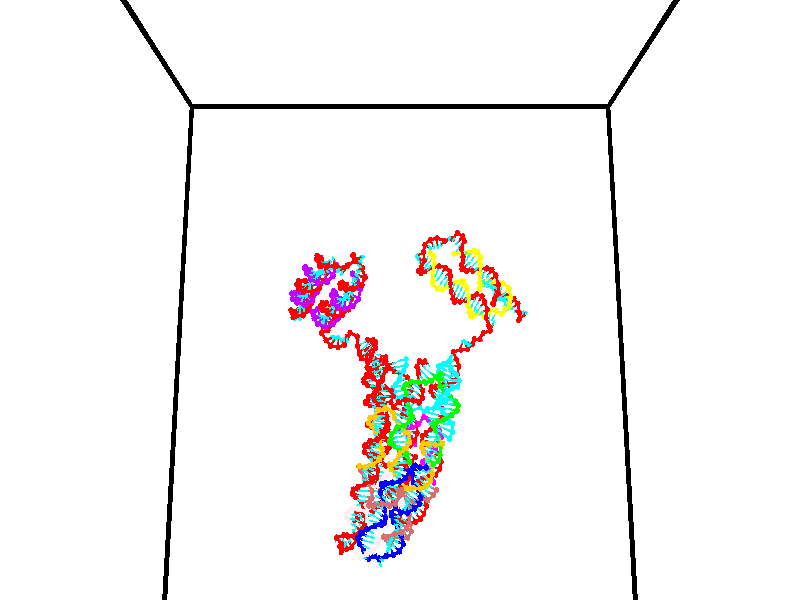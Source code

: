 // switches for output
#declare DRAW_BASES = 1; // possible values are 0, 1; only relevant for DNA ribbons
#declare DRAW_BASES_TYPE = 3; // possible values are 1, 2, 3; only relevant for DNA ribbons
#declare DRAW_FOG = 0; // set to 1 to enable fog

#include "colors.inc"

#include "transforms.inc"
background { rgb <1, 1, 1>}

#default {
   normal{
       ripples 0.25
       frequency 0.20
       turbulence 0.2
       lambda 5
   }
	finish {
		phong 0.1
		phong_size 40.
	}
}

// original window dimensions: 1024x640


// camera settings

camera {
	sky <0, 0.179814, -0.983701>
	up <0, 0.179814, -0.983701>
	right 1.6 * <1, 0, 0>
	location <35, 94.9851, 44.8844>
	look_at <35, 29.7336, 32.9568>
	direction <0, -65.2515, -11.9276>
	angle 67.0682
}


# declare cpy_camera_pos = <35, 94.9851, 44.8844>;
# if (DRAW_FOG = 1)
fog {
	fog_type 2
	up vnormalize(cpy_camera_pos)
	color rgbt<1,1,1,0.3>
	distance 1e-5
	fog_alt 3e-3
	fog_offset 56
}
# end


// LIGHTS

# declare lum = 6;
global_settings {
	ambient_light rgb lum * <0.05, 0.05, 0.05>
	max_trace_level 15
}# declare cpy_direct_light_amount = 0.25;
light_source
{	1000 * <-1, -1.16352, -0.803886>,
	rgb lum * cpy_direct_light_amount
	parallel
}

light_source
{	1000 * <1, 1.16352, 0.803886>,
	rgb lum * cpy_direct_light_amount
	parallel
}

// strand 0

// nucleotide -1

// particle -1
sphere {
	<24.650110, 34.791027, 34.758545> 0.250000
	pigment { color rgbt <1,0,0,0> }
	no_shadow
}
cylinder {
	<24.508011, 34.827744, 35.130646>,  <24.422750, 34.849773, 35.353905>, 0.100000
	pigment { color rgbt <1,0,0,0> }
	no_shadow
}
cylinder {
	<24.508011, 34.827744, 35.130646>,  <24.650110, 34.791027, 34.758545>, 0.100000
	pigment { color rgbt <1,0,0,0> }
	no_shadow
}

// particle -1
sphere {
	<24.508011, 34.827744, 35.130646> 0.100000
	pigment { color rgbt <1,0,0,0> }
	no_shadow
}
sphere {
	0, 1
	scale<0.080000,0.200000,0.300000>
	matrix <0.215938, 0.976309, -0.013874,
		-0.909488, 0.195949, -0.366655,
		-0.355250, 0.091793, 0.930254,
		24.401436, 34.855282, 35.409721>
	pigment { color rgbt <0,1,1,0> }
	no_shadow
}
cylinder {
	<24.045183, 35.288776, 34.829937>,  <24.650110, 34.791027, 34.758545>, 0.130000
	pigment { color rgbt <1,0,0,0> }
	no_shadow
}

// nucleotide -1

// particle -1
sphere {
	<24.045183, 35.288776, 34.829937> 0.250000
	pigment { color rgbt <1,0,0,0> }
	no_shadow
}
cylinder {
	<24.302763, 35.263027, 35.134880>,  <24.457310, 35.247578, 35.317844>, 0.100000
	pigment { color rgbt <1,0,0,0> }
	no_shadow
}
cylinder {
	<24.302763, 35.263027, 35.134880>,  <24.045183, 35.288776, 34.829937>, 0.100000
	pigment { color rgbt <1,0,0,0> }
	no_shadow
}

// particle -1
sphere {
	<24.302763, 35.263027, 35.134880> 0.100000
	pigment { color rgbt <1,0,0,0> }
	no_shadow
}
sphere {
	0, 1
	scale<0.080000,0.200000,0.300000>
	matrix <0.306864, 0.934521, -0.180292,
		-0.700831, 0.350039, 0.621537,
		0.643948, -0.064373, 0.762356,
		24.495947, 35.243713, 35.363586>
	pigment { color rgbt <0,1,1,0> }
	no_shadow
}
cylinder {
	<24.424837, 35.815357, 35.227962>,  <24.045183, 35.288776, 34.829937>, 0.130000
	pigment { color rgbt <1,0,0,0> }
	no_shadow
}

// nucleotide -1

// particle -1
sphere {
	<24.424837, 35.815357, 35.227962> 0.250000
	pigment { color rgbt <1,0,0,0> }
	no_shadow
}
cylinder {
	<24.761156, 35.857155, 35.440430>,  <24.962948, 35.882233, 35.567909>, 0.100000
	pigment { color rgbt <1,0,0,0> }
	no_shadow
}
cylinder {
	<24.761156, 35.857155, 35.440430>,  <24.424837, 35.815357, 35.227962>, 0.100000
	pigment { color rgbt <1,0,0,0> }
	no_shadow
}

// particle -1
sphere {
	<24.761156, 35.857155, 35.440430> 0.100000
	pigment { color rgbt <1,0,0,0> }
	no_shadow
}
sphere {
	0, 1
	scale<0.080000,0.200000,0.300000>
	matrix <0.282226, -0.921912, -0.265381,
		0.461962, 0.373042, -0.804631,
		0.840797, 0.104491, 0.531170,
		25.013395, 35.888504, 35.599781>
	pigment { color rgbt <0,1,1,0> }
	no_shadow
}
cylinder {
	<24.398626, 36.520721, 35.251770>,  <24.424837, 35.815357, 35.227962>, 0.130000
	pigment { color rgbt <1,0,0,0> }
	no_shadow
}

// nucleotide -1

// particle -1
sphere {
	<24.398626, 36.520721, 35.251770> 0.250000
	pigment { color rgbt <1,0,0,0> }
	no_shadow
}
cylinder {
	<24.796333, 36.507359, 35.292404>,  <25.034958, 36.499340, 35.316784>, 0.100000
	pigment { color rgbt <1,0,0,0> }
	no_shadow
}
cylinder {
	<24.796333, 36.507359, 35.292404>,  <24.398626, 36.520721, 35.251770>, 0.100000
	pigment { color rgbt <1,0,0,0> }
	no_shadow
}

// particle -1
sphere {
	<24.796333, 36.507359, 35.292404> 0.100000
	pigment { color rgbt <1,0,0,0> }
	no_shadow
}
sphere {
	0, 1
	scale<0.080000,0.200000,0.300000>
	matrix <0.055984, 0.971991, -0.228253,
		-0.091117, 0.232632, 0.968287,
		0.994265, -0.033410, 0.101588,
		25.094612, 36.497334, 35.322880>
	pigment { color rgbt <0,1,1,0> }
	no_shadow
}
cylinder {
	<24.616444, 37.065617, 35.721664>,  <24.398626, 36.520721, 35.251770>, 0.130000
	pigment { color rgbt <1,0,0,0> }
	no_shadow
}

// nucleotide -1

// particle -1
sphere {
	<24.616444, 37.065617, 35.721664> 0.250000
	pigment { color rgbt <1,0,0,0> }
	no_shadow
}
cylinder {
	<24.909081, 36.976982, 35.463776>,  <25.084663, 36.923801, 35.309040>, 0.100000
	pigment { color rgbt <1,0,0,0> }
	no_shadow
}
cylinder {
	<24.909081, 36.976982, 35.463776>,  <24.616444, 37.065617, 35.721664>, 0.100000
	pigment { color rgbt <1,0,0,0> }
	no_shadow
}

// particle -1
sphere {
	<24.909081, 36.976982, 35.463776> 0.100000
	pigment { color rgbt <1,0,0,0> }
	no_shadow
}
sphere {
	0, 1
	scale<0.080000,0.200000,0.300000>
	matrix <-0.002066, 0.944979, -0.327124,
		0.681738, 0.240654, 0.690883,
		0.731594, -0.221586, -0.644725,
		25.128559, 36.910507, 35.270359>
	pigment { color rgbt <0,1,1,0> }
	no_shadow
}
cylinder {
	<24.956991, 37.603138, 35.700901>,  <24.616444, 37.065617, 35.721664>, 0.130000
	pigment { color rgbt <1,0,0,0> }
	no_shadow
}

// nucleotide -1

// particle -1
sphere {
	<24.956991, 37.603138, 35.700901> 0.250000
	pigment { color rgbt <1,0,0,0> }
	no_shadow
}
cylinder {
	<25.111546, 37.434917, 35.372551>,  <25.204279, 37.333984, 35.175541>, 0.100000
	pigment { color rgbt <1,0,0,0> }
	no_shadow
}
cylinder {
	<25.111546, 37.434917, 35.372551>,  <24.956991, 37.603138, 35.700901>, 0.100000
	pigment { color rgbt <1,0,0,0> }
	no_shadow
}

// particle -1
sphere {
	<25.111546, 37.434917, 35.372551> 0.100000
	pigment { color rgbt <1,0,0,0> }
	no_shadow
}
sphere {
	0, 1
	scale<0.080000,0.200000,0.300000>
	matrix <0.361839, 0.887768, -0.284500,
		0.848397, -0.187099, 0.495194,
		0.386388, -0.420549, -0.820879,
		25.227463, 37.308754, 35.126286>
	pigment { color rgbt <0,1,1,0> }
	no_shadow
}
cylinder {
	<25.725925, 37.750473, 35.685886>,  <24.956991, 37.603138, 35.700901>, 0.130000
	pigment { color rgbt <1,0,0,0> }
	no_shadow
}

// nucleotide -1

// particle -1
sphere {
	<25.725925, 37.750473, 35.685886> 0.250000
	pigment { color rgbt <1,0,0,0> }
	no_shadow
}
cylinder {
	<25.583363, 37.701523, 35.315372>,  <25.497826, 37.672153, 35.093063>, 0.100000
	pigment { color rgbt <1,0,0,0> }
	no_shadow
}
cylinder {
	<25.583363, 37.701523, 35.315372>,  <25.725925, 37.750473, 35.685886>, 0.100000
	pigment { color rgbt <1,0,0,0> }
	no_shadow
}

// particle -1
sphere {
	<25.583363, 37.701523, 35.315372> 0.100000
	pigment { color rgbt <1,0,0,0> }
	no_shadow
}
sphere {
	0, 1
	scale<0.080000,0.200000,0.300000>
	matrix <0.333276, 0.909519, -0.248399,
		0.872869, -0.397239, -0.283374,
		-0.356407, -0.122378, -0.926281,
		25.476440, 37.664810, 35.037487>
	pigment { color rgbt <0,1,1,0> }
	no_shadow
}
cylinder {
	<26.150385, 38.106285, 35.329330>,  <25.725925, 37.750473, 35.685886>, 0.130000
	pigment { color rgbt <1,0,0,0> }
	no_shadow
}

// nucleotide -1

// particle -1
sphere {
	<26.150385, 38.106285, 35.329330> 0.250000
	pigment { color rgbt <1,0,0,0> }
	no_shadow
}
cylinder {
	<25.913614, 38.051224, 35.011669>,  <25.771551, 38.018188, 34.821072>, 0.100000
	pigment { color rgbt <1,0,0,0> }
	no_shadow
}
cylinder {
	<25.913614, 38.051224, 35.011669>,  <26.150385, 38.106285, 35.329330>, 0.100000
	pigment { color rgbt <1,0,0,0> }
	no_shadow
}

// particle -1
sphere {
	<25.913614, 38.051224, 35.011669> 0.100000
	pigment { color rgbt <1,0,0,0> }
	no_shadow
}
sphere {
	0, 1
	scale<0.080000,0.200000,0.300000>
	matrix <0.379401, 0.821732, -0.425220,
		0.711110, -0.553001, -0.434181,
		-0.591927, -0.137650, -0.794150,
		25.736036, 38.009930, 34.773422>
	pigment { color rgbt <0,1,1,0> }
	no_shadow
}
cylinder {
	<26.542709, 38.305477, 34.799244>,  <26.150385, 38.106285, 35.329330>, 0.130000
	pigment { color rgbt <1,0,0,0> }
	no_shadow
}

// nucleotide -1

// particle -1
sphere {
	<26.542709, 38.305477, 34.799244> 0.250000
	pigment { color rgbt <1,0,0,0> }
	no_shadow
}
cylinder {
	<26.177090, 38.340122, 34.640743>,  <25.957718, 38.360909, 34.545643>, 0.100000
	pigment { color rgbt <1,0,0,0> }
	no_shadow
}
cylinder {
	<26.177090, 38.340122, 34.640743>,  <26.542709, 38.305477, 34.799244>, 0.100000
	pigment { color rgbt <1,0,0,0> }
	no_shadow
}

// particle -1
sphere {
	<26.177090, 38.340122, 34.640743> 0.100000
	pigment { color rgbt <1,0,0,0> }
	no_shadow
}
sphere {
	0, 1
	scale<0.080000,0.200000,0.300000>
	matrix <0.267096, 0.863740, -0.427332,
		0.305247, -0.496439, -0.812633,
		-0.914048, 0.086609, -0.396251,
		25.902876, 38.366104, 34.521870>
	pigment { color rgbt <0,1,1,0> }
	no_shadow
}
cylinder {
	<26.687481, 38.318047, 34.165794>,  <26.542709, 38.305477, 34.799244>, 0.130000
	pigment { color rgbt <1,0,0,0> }
	no_shadow
}

// nucleotide -1

// particle -1
sphere {
	<26.687481, 38.318047, 34.165794> 0.250000
	pigment { color rgbt <1,0,0,0> }
	no_shadow
}
cylinder {
	<26.329573, 38.487972, 34.220814>,  <26.114828, 38.589928, 34.253826>, 0.100000
	pigment { color rgbt <1,0,0,0> }
	no_shadow
}
cylinder {
	<26.329573, 38.487972, 34.220814>,  <26.687481, 38.318047, 34.165794>, 0.100000
	pigment { color rgbt <1,0,0,0> }
	no_shadow
}

// particle -1
sphere {
	<26.329573, 38.487972, 34.220814> 0.100000
	pigment { color rgbt <1,0,0,0> }
	no_shadow
}
sphere {
	0, 1
	scale<0.080000,0.200000,0.300000>
	matrix <0.324420, 0.830134, -0.453463,
		-0.306819, -0.361122, -0.880598,
		-0.894770, 0.424815, 0.137546,
		26.061142, 38.615417, 34.262077>
	pigment { color rgbt <0,1,1,0> }
	no_shadow
}
cylinder {
	<26.478159, 38.678398, 33.493530>,  <26.687481, 38.318047, 34.165794>, 0.130000
	pigment { color rgbt <1,0,0,0> }
	no_shadow
}

// nucleotide -1

// particle -1
sphere {
	<26.478159, 38.678398, 33.493530> 0.250000
	pigment { color rgbt <1,0,0,0> }
	no_shadow
}
cylinder {
	<26.269682, 38.851837, 33.787563>,  <26.144596, 38.955902, 33.963982>, 0.100000
	pigment { color rgbt <1,0,0,0> }
	no_shadow
}
cylinder {
	<26.269682, 38.851837, 33.787563>,  <26.478159, 38.678398, 33.493530>, 0.100000
	pigment { color rgbt <1,0,0,0> }
	no_shadow
}

// particle -1
sphere {
	<26.269682, 38.851837, 33.787563> 0.100000
	pigment { color rgbt <1,0,0,0> }
	no_shadow
}
sphere {
	0, 1
	scale<0.080000,0.200000,0.300000>
	matrix <0.342832, 0.895141, -0.284935,
		-0.781551, 0.103503, -0.615195,
		-0.521194, 0.433600, 0.735083,
		26.113323, 38.981918, 34.008087>
	pigment { color rgbt <0,1,1,0> }
	no_shadow
}
cylinder {
	<26.076960, 39.271053, 33.165504>,  <26.478159, 38.678398, 33.493530>, 0.130000
	pigment { color rgbt <1,0,0,0> }
	no_shadow
}

// nucleotide -1

// particle -1
sphere {
	<26.076960, 39.271053, 33.165504> 0.250000
	pigment { color rgbt <1,0,0,0> }
	no_shadow
}
cylinder {
	<26.063711, 39.357262, 33.555878>,  <26.055761, 39.408989, 33.790104>, 0.100000
	pigment { color rgbt <1,0,0,0> }
	no_shadow
}
cylinder {
	<26.063711, 39.357262, 33.555878>,  <26.076960, 39.271053, 33.165504>, 0.100000
	pigment { color rgbt <1,0,0,0> }
	no_shadow
}

// particle -1
sphere {
	<26.063711, 39.357262, 33.555878> 0.100000
	pigment { color rgbt <1,0,0,0> }
	no_shadow
}
sphere {
	0, 1
	scale<0.080000,0.200000,0.300000>
	matrix <0.175836, 0.962498, -0.206588,
		-0.983862, 0.164762, -0.069776,
		-0.033122, 0.215523, 0.975937,
		26.053774, 39.421917, 33.848660>
	pigment { color rgbt <0,1,1,0> }
	no_shadow
}
cylinder {
	<25.543396, 39.851475, 33.330067>,  <26.076960, 39.271053, 33.165504>, 0.130000
	pigment { color rgbt <1,0,0,0> }
	no_shadow
}

// nucleotide -1

// particle -1
sphere {
	<25.543396, 39.851475, 33.330067> 0.250000
	pigment { color rgbt <1,0,0,0> }
	no_shadow
}
cylinder {
	<25.807703, 39.824539, 33.629093>,  <25.966288, 39.808380, 33.808510>, 0.100000
	pigment { color rgbt <1,0,0,0> }
	no_shadow
}
cylinder {
	<25.807703, 39.824539, 33.629093>,  <25.543396, 39.851475, 33.330067>, 0.100000
	pigment { color rgbt <1,0,0,0> }
	no_shadow
}

// particle -1
sphere {
	<25.807703, 39.824539, 33.629093> 0.100000
	pigment { color rgbt <1,0,0,0> }
	no_shadow
}
sphere {
	0, 1
	scale<0.080000,0.200000,0.300000>
	matrix <0.189935, 0.978553, -0.079741,
		-0.726160, 0.194679, 0.659387,
		0.660769, -0.067336, 0.747562,
		26.005934, 39.804337, 33.853363>
	pigment { color rgbt <0,1,1,0> }
	no_shadow
}
cylinder {
	<25.507578, 40.508408, 33.718525>,  <25.543396, 39.851475, 33.330067>, 0.130000
	pigment { color rgbt <1,0,0,0> }
	no_shadow
}

// nucleotide -1

// particle -1
sphere {
	<25.507578, 40.508408, 33.718525> 0.250000
	pigment { color rgbt <1,0,0,0> }
	no_shadow
}
cylinder {
	<25.858503, 40.347134, 33.822651>,  <26.069059, 40.250370, 33.885128>, 0.100000
	pigment { color rgbt <1,0,0,0> }
	no_shadow
}
cylinder {
	<25.858503, 40.347134, 33.822651>,  <25.507578, 40.508408, 33.718525>, 0.100000
	pigment { color rgbt <1,0,0,0> }
	no_shadow
}

// particle -1
sphere {
	<25.858503, 40.347134, 33.822651> 0.100000
	pigment { color rgbt <1,0,0,0> }
	no_shadow
}
sphere {
	0, 1
	scale<0.080000,0.200000,0.300000>
	matrix <0.438435, 0.893932, -0.093060,
		-0.195182, 0.195774, 0.961029,
		0.877313, -0.403185, 0.260314,
		26.121696, 40.226177, 33.900745>
	pigment { color rgbt <0,1,1,0> }
	no_shadow
}
cylinder {
	<25.728811, 40.994041, 34.093407>,  <25.507578, 40.508408, 33.718525>, 0.130000
	pigment { color rgbt <1,0,0,0> }
	no_shadow
}

// nucleotide -1

// particle -1
sphere {
	<25.728811, 40.994041, 34.093407> 0.250000
	pigment { color rgbt <1,0,0,0> }
	no_shadow
}
cylinder {
	<26.052589, 40.789440, 33.978054>,  <26.246857, 40.666679, 33.908840>, 0.100000
	pigment { color rgbt <1,0,0,0> }
	no_shadow
}
cylinder {
	<26.052589, 40.789440, 33.978054>,  <25.728811, 40.994041, 34.093407>, 0.100000
	pigment { color rgbt <1,0,0,0> }
	no_shadow
}

// particle -1
sphere {
	<26.052589, 40.789440, 33.978054> 0.100000
	pigment { color rgbt <1,0,0,0> }
	no_shadow
}
sphere {
	0, 1
	scale<0.080000,0.200000,0.300000>
	matrix <0.517427, 0.853512, -0.061529,
		0.277611, -0.099414, 0.955536,
		0.809445, -0.511501, -0.288384,
		26.295424, 40.635990, 33.891541>
	pigment { color rgbt <0,1,1,0> }
	no_shadow
}
cylinder {
	<26.322836, 41.368183, 34.427803>,  <25.728811, 40.994041, 34.093407>, 0.130000
	pigment { color rgbt <1,0,0,0> }
	no_shadow
}

// nucleotide -1

// particle -1
sphere {
	<26.322836, 41.368183, 34.427803> 0.250000
	pigment { color rgbt <1,0,0,0> }
	no_shadow
}
cylinder {
	<26.494648, 41.160225, 34.132450>,  <26.597734, 41.035450, 33.955238>, 0.100000
	pigment { color rgbt <1,0,0,0> }
	no_shadow
}
cylinder {
	<26.494648, 41.160225, 34.132450>,  <26.322836, 41.368183, 34.427803>, 0.100000
	pigment { color rgbt <1,0,0,0> }
	no_shadow
}

// particle -1
sphere {
	<26.494648, 41.160225, 34.132450> 0.100000
	pigment { color rgbt <1,0,0,0> }
	no_shadow
}
sphere {
	0, 1
	scale<0.080000,0.200000,0.300000>
	matrix <0.478842, 0.824363, -0.301888,
		0.765647, -0.223900, 0.603037,
		0.429528, -0.519899, -0.738384,
		26.623507, 41.004257, 33.910934>
	pigment { color rgbt <0,1,1,0> }
	no_shadow
}
cylinder {
	<27.112020, 41.483356, 34.467075>,  <26.322836, 41.368183, 34.427803>, 0.130000
	pigment { color rgbt <1,0,0,0> }
	no_shadow
}

// nucleotide -1

// particle -1
sphere {
	<27.112020, 41.483356, 34.467075> 0.250000
	pigment { color rgbt <1,0,0,0> }
	no_shadow
}
cylinder {
	<27.000858, 41.349030, 34.107075>,  <26.934162, 41.268433, 33.891075>, 0.100000
	pigment { color rgbt <1,0,0,0> }
	no_shadow
}
cylinder {
	<27.000858, 41.349030, 34.107075>,  <27.112020, 41.483356, 34.467075>, 0.100000
	pigment { color rgbt <1,0,0,0> }
	no_shadow
}

// particle -1
sphere {
	<27.000858, 41.349030, 34.107075> 0.100000
	pigment { color rgbt <1,0,0,0> }
	no_shadow
}
sphere {
	0, 1
	scale<0.080000,0.200000,0.300000>
	matrix <0.596050, 0.674449, -0.435709,
		0.753322, -0.657529, 0.012732,
		-0.277904, -0.335818, -0.899998,
		26.917486, 41.248283, 33.837074>
	pigment { color rgbt <0,1,1,0> }
	no_shadow
}
cylinder {
	<27.699558, 41.500103, 34.162354>,  <27.112020, 41.483356, 34.467075>, 0.130000
	pigment { color rgbt <1,0,0,0> }
	no_shadow
}

// nucleotide -1

// particle -1
sphere {
	<27.699558, 41.500103, 34.162354> 0.250000
	pigment { color rgbt <1,0,0,0> }
	no_shadow
}
cylinder {
	<27.459915, 41.474663, 33.843098>,  <27.316130, 41.459400, 33.651543>, 0.100000
	pigment { color rgbt <1,0,0,0> }
	no_shadow
}
cylinder {
	<27.459915, 41.474663, 33.843098>,  <27.699558, 41.500103, 34.162354>, 0.100000
	pigment { color rgbt <1,0,0,0> }
	no_shadow
}

// particle -1
sphere {
	<27.459915, 41.474663, 33.843098> 0.100000
	pigment { color rgbt <1,0,0,0> }
	no_shadow
}
sphere {
	0, 1
	scale<0.080000,0.200000,0.300000>
	matrix <0.500166, 0.748683, -0.435095,
		0.625225, -0.659871, -0.416731,
		-0.599106, -0.063597, -0.798140,
		27.280184, 41.455585, 33.603657>
	pigment { color rgbt <0,1,1,0> }
	no_shadow
}
cylinder {
	<28.105055, 41.315956, 33.599075>,  <27.699558, 41.500103, 34.162354>, 0.130000
	pigment { color rgbt <1,0,0,0> }
	no_shadow
}

// nucleotide -1

// particle -1
sphere {
	<28.105055, 41.315956, 33.599075> 0.250000
	pigment { color rgbt <1,0,0,0> }
	no_shadow
}
cylinder {
	<27.773394, 41.493397, 33.463005>,  <27.574396, 41.599861, 33.381363>, 0.100000
	pigment { color rgbt <1,0,0,0> }
	no_shadow
}
cylinder {
	<27.773394, 41.493397, 33.463005>,  <28.105055, 41.315956, 33.599075>, 0.100000
	pigment { color rgbt <1,0,0,0> }
	no_shadow
}

// particle -1
sphere {
	<27.773394, 41.493397, 33.463005> 0.100000
	pigment { color rgbt <1,0,0,0> }
	no_shadow
}
sphere {
	0, 1
	scale<0.080000,0.200000,0.300000>
	matrix <0.558941, 0.647749, -0.517693,
		-0.009305, -0.619385, -0.785033,
		-0.829155, 0.443604, -0.340173,
		27.524647, 41.626476, 33.360954>
	pigment { color rgbt <0,1,1,0> }
	no_shadow
}
cylinder {
	<28.302683, 41.460800, 33.044983>,  <28.105055, 41.315956, 33.599075>, 0.130000
	pigment { color rgbt <1,0,0,0> }
	no_shadow
}

// nucleotide -1

// particle -1
sphere {
	<28.302683, 41.460800, 33.044983> 0.250000
	pigment { color rgbt <1,0,0,0> }
	no_shadow
}
cylinder {
	<27.998068, 41.705009, 33.132004>,  <27.815300, 41.851536, 33.184216>, 0.100000
	pigment { color rgbt <1,0,0,0> }
	no_shadow
}
cylinder {
	<27.998068, 41.705009, 33.132004>,  <28.302683, 41.460800, 33.044983>, 0.100000
	pigment { color rgbt <1,0,0,0> }
	no_shadow
}

// particle -1
sphere {
	<27.998068, 41.705009, 33.132004> 0.100000
	pigment { color rgbt <1,0,0,0> }
	no_shadow
}
sphere {
	0, 1
	scale<0.080000,0.200000,0.300000>
	matrix <0.496096, 0.765089, -0.410521,
		-0.417076, -0.204702, -0.885520,
		-0.761536, 0.610521, 0.217549,
		27.769608, 41.888165, 33.197269>
	pigment { color rgbt <0,1,1,0> }
	no_shadow
}
cylinder {
	<28.249002, 41.888725, 32.501678>,  <28.302683, 41.460800, 33.044983>, 0.130000
	pigment { color rgbt <1,0,0,0> }
	no_shadow
}

// nucleotide -1

// particle -1
sphere {
	<28.249002, 41.888725, 32.501678> 0.250000
	pigment { color rgbt <1,0,0,0> }
	no_shadow
}
cylinder {
	<28.030630, 42.093552, 32.766933>,  <27.899607, 42.216446, 32.926086>, 0.100000
	pigment { color rgbt <1,0,0,0> }
	no_shadow
}
cylinder {
	<28.030630, 42.093552, 32.766933>,  <28.249002, 41.888725, 32.501678>, 0.100000
	pigment { color rgbt <1,0,0,0> }
	no_shadow
}

// particle -1
sphere {
	<28.030630, 42.093552, 32.766933> 0.100000
	pigment { color rgbt <1,0,0,0> }
	no_shadow
}
sphere {
	0, 1
	scale<0.080000,0.200000,0.300000>
	matrix <0.421358, 0.851918, -0.310956,
		-0.724167, 0.109658, -0.680850,
		-0.545930, 0.512066, 0.663136,
		27.866852, 42.247169, 32.965874>
	pigment { color rgbt <0,1,1,0> }
	no_shadow
}
cylinder {
	<27.921820, 42.538254, 32.118370>,  <28.249002, 41.888725, 32.501678>, 0.130000
	pigment { color rgbt <1,0,0,0> }
	no_shadow
}

// nucleotide -1

// particle -1
sphere {
	<27.921820, 42.538254, 32.118370> 0.250000
	pigment { color rgbt <1,0,0,0> }
	no_shadow
}
cylinder {
	<27.931759, 42.619293, 32.509949>,  <27.937721, 42.667915, 32.744896>, 0.100000
	pigment { color rgbt <1,0,0,0> }
	no_shadow
}
cylinder {
	<27.931759, 42.619293, 32.509949>,  <27.921820, 42.538254, 32.118370>, 0.100000
	pigment { color rgbt <1,0,0,0> }
	no_shadow
}

// particle -1
sphere {
	<27.931759, 42.619293, 32.509949> 0.100000
	pigment { color rgbt <1,0,0,0> }
	no_shadow
}
sphere {
	0, 1
	scale<0.080000,0.200000,0.300000>
	matrix <0.482360, 0.855286, -0.189249,
		-0.875621, 0.476907, -0.076475,
		0.024846, 0.202599, 0.978947,
		27.939213, 42.680073, 32.803635>
	pigment { color rgbt <0,1,1,0> }
	no_shadow
}
cylinder {
	<27.715849, 43.252228, 32.140614>,  <27.921820, 42.538254, 32.118370>, 0.130000
	pigment { color rgbt <1,0,0,0> }
	no_shadow
}

// nucleotide -1

// particle -1
sphere {
	<27.715849, 43.252228, 32.140614> 0.250000
	pigment { color rgbt <1,0,0,0> }
	no_shadow
}
cylinder {
	<27.896418, 43.150333, 32.482685>,  <28.004759, 43.089195, 32.687927>, 0.100000
	pigment { color rgbt <1,0,0,0> }
	no_shadow
}
cylinder {
	<27.896418, 43.150333, 32.482685>,  <27.715849, 43.252228, 32.140614>, 0.100000
	pigment { color rgbt <1,0,0,0> }
	no_shadow
}

// particle -1
sphere {
	<27.896418, 43.150333, 32.482685> 0.100000
	pigment { color rgbt <1,0,0,0> }
	no_shadow
}
sphere {
	0, 1
	scale<0.080000,0.200000,0.300000>
	matrix <0.549986, 0.834125, -0.041854,
		-0.702662, 0.489228, 0.516645,
		0.451422, -0.254738, 0.855176,
		28.031845, 43.073914, 32.739239>
	pigment { color rgbt <0,1,1,0> }
	no_shadow
}
cylinder {
	<27.773527, 43.862717, 32.528618>,  <27.715849, 43.252228, 32.140614>, 0.130000
	pigment { color rgbt <1,0,0,0> }
	no_shadow
}

// nucleotide -1

// particle -1
sphere {
	<27.773527, 43.862717, 32.528618> 0.250000
	pigment { color rgbt <1,0,0,0> }
	no_shadow
}
cylinder {
	<28.034655, 43.616379, 32.705055>,  <28.191330, 43.468575, 32.810917>, 0.100000
	pigment { color rgbt <1,0,0,0> }
	no_shadow
}
cylinder {
	<28.034655, 43.616379, 32.705055>,  <27.773527, 43.862717, 32.528618>, 0.100000
	pigment { color rgbt <1,0,0,0> }
	no_shadow
}

// particle -1
sphere {
	<28.034655, 43.616379, 32.705055> 0.100000
	pigment { color rgbt <1,0,0,0> }
	no_shadow
}
sphere {
	0, 1
	scale<0.080000,0.200000,0.300000>
	matrix <0.705561, 0.706258, -0.058166,
		-0.275706, 0.349191, 0.895573,
		0.652817, -0.615845, 0.441095,
		28.230499, 43.431625, 32.837383>
	pigment { color rgbt <0,1,1,0> }
	no_shadow
}
cylinder {
	<28.079382, 44.122040, 33.078377>,  <27.773527, 43.862717, 32.528618>, 0.130000
	pigment { color rgbt <1,0,0,0> }
	no_shadow
}

// nucleotide -1

// particle -1
sphere {
	<28.079382, 44.122040, 33.078377> 0.250000
	pigment { color rgbt <1,0,0,0> }
	no_shadow
}
cylinder {
	<28.331617, 43.855728, 32.918831>,  <28.482960, 43.695942, 32.823105>, 0.100000
	pigment { color rgbt <1,0,0,0> }
	no_shadow
}
cylinder {
	<28.331617, 43.855728, 32.918831>,  <28.079382, 44.122040, 33.078377>, 0.100000
	pigment { color rgbt <1,0,0,0> }
	no_shadow
}

// particle -1
sphere {
	<28.331617, 43.855728, 32.918831> 0.100000
	pigment { color rgbt <1,0,0,0> }
	no_shadow
}
sphere {
	0, 1
	scale<0.080000,0.200000,0.300000>
	matrix <0.700107, 0.709775, -0.077903,
		0.334970, -0.230123, 0.913695,
		0.630591, -0.665780, -0.398864,
		28.520794, 43.655994, 32.799171>
	pigment { color rgbt <0,1,1,0> }
	no_shadow
}
cylinder {
	<28.698809, 44.418869, 33.218136>,  <28.079382, 44.122040, 33.078377>, 0.130000
	pigment { color rgbt <1,0,0,0> }
	no_shadow
}

// nucleotide -1

// particle -1
sphere {
	<28.698809, 44.418869, 33.218136> 0.250000
	pigment { color rgbt <1,0,0,0> }
	no_shadow
}
cylinder {
	<28.809139, 44.135777, 32.957973>,  <28.875338, 43.965919, 32.801876>, 0.100000
	pigment { color rgbt <1,0,0,0> }
	no_shadow
}
cylinder {
	<28.809139, 44.135777, 32.957973>,  <28.698809, 44.418869, 33.218136>, 0.100000
	pigment { color rgbt <1,0,0,0> }
	no_shadow
}

// particle -1
sphere {
	<28.809139, 44.135777, 32.957973> 0.100000
	pigment { color rgbt <1,0,0,0> }
	no_shadow
}
sphere {
	0, 1
	scale<0.080000,0.200000,0.300000>
	matrix <0.755354, 0.578064, -0.308678,
		0.594440, -0.406148, 0.694035,
		0.275828, -0.707733, -0.650410,
		28.891888, 43.923458, 32.762852>
	pigment { color rgbt <0,1,1,0> }
	no_shadow
}
cylinder {
	<29.456116, 44.556278, 33.190594>,  <28.698809, 44.418869, 33.218136>, 0.130000
	pigment { color rgbt <1,0,0,0> }
	no_shadow
}

// nucleotide -1

// particle -1
sphere {
	<29.456116, 44.556278, 33.190594> 0.250000
	pigment { color rgbt <1,0,0,0> }
	no_shadow
}
cylinder {
	<29.346462, 44.344906, 32.869194>,  <29.280670, 44.218082, 32.676353>, 0.100000
	pigment { color rgbt <1,0,0,0> }
	no_shadow
}
cylinder {
	<29.346462, 44.344906, 32.869194>,  <29.456116, 44.556278, 33.190594>, 0.100000
	pigment { color rgbt <1,0,0,0> }
	no_shadow
}

// particle -1
sphere {
	<29.346462, 44.344906, 32.869194> 0.100000
	pigment { color rgbt <1,0,0,0> }
	no_shadow
}
sphere {
	0, 1
	scale<0.080000,0.200000,0.300000>
	matrix <0.684589, 0.479564, -0.548960,
		0.675417, -0.700555, 0.230294,
		-0.274136, -0.528434, -0.803497,
		29.264221, 44.186375, 32.628143>
	pigment { color rgbt <0,1,1,0> }
	no_shadow
}
cylinder {
	<30.125578, 44.280651, 33.334198>,  <29.456116, 44.556278, 33.190594>, 0.130000
	pigment { color rgbt <1,0,0,0> }
	no_shadow
}

// nucleotide -1

// particle -1
sphere {
	<30.125578, 44.280651, 33.334198> 0.250000
	pigment { color rgbt <1,0,0,0> }
	no_shadow
}
cylinder {
	<29.916407, 44.592655, 33.471676>,  <29.790903, 44.779858, 33.554161>, 0.100000
	pigment { color rgbt <1,0,0,0> }
	no_shadow
}
cylinder {
	<29.916407, 44.592655, 33.471676>,  <30.125578, 44.280651, 33.334198>, 0.100000
	pigment { color rgbt <1,0,0,0> }
	no_shadow
}

// particle -1
sphere {
	<29.916407, 44.592655, 33.471676> 0.100000
	pigment { color rgbt <1,0,0,0> }
	no_shadow
}
sphere {
	0, 1
	scale<0.080000,0.200000,0.300000>
	matrix <0.779814, 0.274998, 0.562375,
		0.344145, 0.562100, -0.752069,
		-0.522928, 0.780013, 0.343694,
		29.759527, 44.826660, 33.574783>
	pigment { color rgbt <0,1,1,0> }
	no_shadow
}
cylinder {
	<30.536444, 44.899899, 33.264450>,  <30.125578, 44.280651, 33.334198>, 0.130000
	pigment { color rgbt <1,0,0,0> }
	no_shadow
}

// nucleotide -1

// particle -1
sphere {
	<30.536444, 44.899899, 33.264450> 0.250000
	pigment { color rgbt <1,0,0,0> }
	no_shadow
}
cylinder {
	<30.279884, 44.935692, 33.569241>,  <30.125948, 44.957169, 33.752113>, 0.100000
	pigment { color rgbt <1,0,0,0> }
	no_shadow
}
cylinder {
	<30.279884, 44.935692, 33.569241>,  <30.536444, 44.899899, 33.264450>, 0.100000
	pigment { color rgbt <1,0,0,0> }
	no_shadow
}

// particle -1
sphere {
	<30.279884, 44.935692, 33.569241> 0.100000
	pigment { color rgbt <1,0,0,0> }
	no_shadow
}
sphere {
	0, 1
	scale<0.080000,0.200000,0.300000>
	matrix <0.739682, 0.335770, 0.583206,
		-0.203662, 0.937684, -0.281549,
		-0.641399, 0.089480, 0.761972,
		30.087465, 44.962536, 33.797832>
	pigment { color rgbt <0,1,1,0> }
	no_shadow
}
cylinder {
	<31.152880, 45.073795, 32.933693>,  <30.536444, 44.899899, 33.264450>, 0.130000
	pigment { color rgbt <1,0,0,0> }
	no_shadow
}

// nucleotide -1

// particle -1
sphere {
	<31.152880, 45.073795, 32.933693> 0.250000
	pigment { color rgbt <1,0,0,0> }
	no_shadow
}
cylinder {
	<31.477531, 44.921165, 32.756760>,  <31.672323, 44.829586, 32.650600>, 0.100000
	pigment { color rgbt <1,0,0,0> }
	no_shadow
}
cylinder {
	<31.477531, 44.921165, 32.756760>,  <31.152880, 45.073795, 32.933693>, 0.100000
	pigment { color rgbt <1,0,0,0> }
	no_shadow
}

// particle -1
sphere {
	<31.477531, 44.921165, 32.756760> 0.100000
	pigment { color rgbt <1,0,0,0> }
	no_shadow
}
sphere {
	0, 1
	scale<0.080000,0.200000,0.300000>
	matrix <-0.121993, -0.851210, 0.510449,
		-0.571293, -0.360334, -0.737417,
		0.811629, -0.381576, -0.442332,
		31.721020, 44.806694, 32.624062>
	pigment { color rgbt <0,1,1,0> }
	no_shadow
}
cylinder {
	<30.971382, 44.480270, 32.405548>,  <31.152880, 45.073795, 32.933693>, 0.130000
	pigment { color rgbt <1,0,0,0> }
	no_shadow
}

// nucleotide -1

// particle -1
sphere {
	<30.971382, 44.480270, 32.405548> 0.250000
	pigment { color rgbt <1,0,0,0> }
	no_shadow
}
cylinder {
	<31.298666, 44.482769, 32.635502>,  <31.495037, 44.484268, 32.773476>, 0.100000
	pigment { color rgbt <1,0,0,0> }
	no_shadow
}
cylinder {
	<31.298666, 44.482769, 32.635502>,  <30.971382, 44.480270, 32.405548>, 0.100000
	pigment { color rgbt <1,0,0,0> }
	no_shadow
}

// particle -1
sphere {
	<31.298666, 44.482769, 32.635502> 0.100000
	pigment { color rgbt <1,0,0,0> }
	no_shadow
}
sphere {
	0, 1
	scale<0.080000,0.200000,0.300000>
	matrix <-0.438589, -0.639731, 0.631177,
		0.371712, -0.768573, -0.520697,
		0.818211, 0.006245, 0.574883,
		31.544130, 44.484642, 32.807968>
	pigment { color rgbt <0,1,1,0> }
	no_shadow
}
cylinder {
	<31.276873, 43.806961, 32.647488>,  <30.971382, 44.480270, 32.405548>, 0.130000
	pigment { color rgbt <1,0,0,0> }
	no_shadow
}

// nucleotide -1

// particle -1
sphere {
	<31.276873, 43.806961, 32.647488> 0.250000
	pigment { color rgbt <1,0,0,0> }
	no_shadow
}
cylinder {
	<31.406677, 44.065563, 32.923668>,  <31.484560, 44.220726, 33.089375>, 0.100000
	pigment { color rgbt <1,0,0,0> }
	no_shadow
}
cylinder {
	<31.406677, 44.065563, 32.923668>,  <31.276873, 43.806961, 32.647488>, 0.100000
	pigment { color rgbt <1,0,0,0> }
	no_shadow
}

// particle -1
sphere {
	<31.406677, 44.065563, 32.923668> 0.100000
	pigment { color rgbt <1,0,0,0> }
	no_shadow
}
sphere {
	0, 1
	scale<0.080000,0.200000,0.300000>
	matrix <-0.390285, -0.573401, 0.720339,
		0.861609, -0.503231, 0.066245,
		0.324512, 0.646505, 0.690451,
		31.504030, 44.259514, 33.130802>
	pigment { color rgbt <0,1,1,0> }
	no_shadow
}
cylinder {
	<31.682554, 43.379066, 33.099670>,  <31.276873, 43.806961, 32.647488>, 0.130000
	pigment { color rgbt <1,0,0,0> }
	no_shadow
}

// nucleotide -1

// particle -1
sphere {
	<31.682554, 43.379066, 33.099670> 0.250000
	pigment { color rgbt <1,0,0,0> }
	no_shadow
}
cylinder {
	<31.514120, 43.691715, 33.283737>,  <31.413059, 43.879303, 33.394176>, 0.100000
	pigment { color rgbt <1,0,0,0> }
	no_shadow
}
cylinder {
	<31.514120, 43.691715, 33.283737>,  <31.682554, 43.379066, 33.099670>, 0.100000
	pigment { color rgbt <1,0,0,0> }
	no_shadow
}

// particle -1
sphere {
	<31.514120, 43.691715, 33.283737> 0.100000
	pigment { color rgbt <1,0,0,0> }
	no_shadow
}
sphere {
	0, 1
	scale<0.080000,0.200000,0.300000>
	matrix <-0.395596, -0.614810, 0.682285,
		0.816204, 0.105260, 0.568094,
		-0.421087, 0.781619, 0.460170,
		31.387794, 43.926201, 33.421787>
	pigment { color rgbt <0,1,1,0> }
	no_shadow
}
cylinder {
	<31.937750, 43.370564, 33.758724>,  <31.682554, 43.379066, 33.099670>, 0.130000
	pigment { color rgbt <1,0,0,0> }
	no_shadow
}

// nucleotide -1

// particle -1
sphere {
	<31.937750, 43.370564, 33.758724> 0.250000
	pigment { color rgbt <1,0,0,0> }
	no_shadow
}
cylinder {
	<31.573017, 43.529800, 33.718563>,  <31.354177, 43.625343, 33.694466>, 0.100000
	pigment { color rgbt <1,0,0,0> }
	no_shadow
}
cylinder {
	<31.573017, 43.529800, 33.718563>,  <31.937750, 43.370564, 33.758724>, 0.100000
	pigment { color rgbt <1,0,0,0> }
	no_shadow
}

// particle -1
sphere {
	<31.573017, 43.529800, 33.718563> 0.100000
	pigment { color rgbt <1,0,0,0> }
	no_shadow
}
sphere {
	0, 1
	scale<0.080000,0.200000,0.300000>
	matrix <-0.372641, -0.699832, 0.609405,
		0.172337, 0.593089, 0.786476,
		-0.911833, 0.398097, -0.100403,
		31.299467, 43.649231, 33.688442>
	pigment { color rgbt <0,1,1,0> }
	no_shadow
}
cylinder {
	<31.679592, 43.562675, 34.382465>,  <31.937750, 43.370564, 33.758724>, 0.130000
	pigment { color rgbt <1,0,0,0> }
	no_shadow
}

// nucleotide -1

// particle -1
sphere {
	<31.679592, 43.562675, 34.382465> 0.250000
	pigment { color rgbt <1,0,0,0> }
	no_shadow
}
cylinder {
	<31.361927, 43.507576, 34.145710>,  <31.171328, 43.474518, 34.003654>, 0.100000
	pigment { color rgbt <1,0,0,0> }
	no_shadow
}
cylinder {
	<31.361927, 43.507576, 34.145710>,  <31.679592, 43.562675, 34.382465>, 0.100000
	pigment { color rgbt <1,0,0,0> }
	no_shadow
}

// particle -1
sphere {
	<31.361927, 43.507576, 34.145710> 0.100000
	pigment { color rgbt <1,0,0,0> }
	no_shadow
}
sphere {
	0, 1
	scale<0.080000,0.200000,0.300000>
	matrix <-0.364385, -0.671530, 0.645191,
		-0.486346, 0.728061, 0.483109,
		-0.794161, -0.137748, -0.591891,
		31.123678, 43.466251, 33.968143>
	pigment { color rgbt <0,1,1,0> }
	no_shadow
}
cylinder {
	<30.939054, 43.761169, 34.712276>,  <31.679592, 43.562675, 34.382465>, 0.130000
	pigment { color rgbt <1,0,0,0> }
	no_shadow
}

// nucleotide -1

// particle -1
sphere {
	<30.939054, 43.761169, 34.712276> 0.250000
	pigment { color rgbt <1,0,0,0> }
	no_shadow
}
cylinder {
	<30.920095, 43.470116, 34.438545>,  <30.908720, 43.295483, 34.274307>, 0.100000
	pigment { color rgbt <1,0,0,0> }
	no_shadow
}
cylinder {
	<30.920095, 43.470116, 34.438545>,  <30.939054, 43.761169, 34.712276>, 0.100000
	pigment { color rgbt <1,0,0,0> }
	no_shadow
}

// particle -1
sphere {
	<30.920095, 43.470116, 34.438545> 0.100000
	pigment { color rgbt <1,0,0,0> }
	no_shadow
}
sphere {
	0, 1
	scale<0.080000,0.200000,0.300000>
	matrix <-0.558529, -0.548684, 0.622086,
		-0.828130, 0.411703, -0.380397,
		-0.047397, -0.727631, -0.684330,
		30.905876, 43.251827, 34.233246>
	pigment { color rgbt <0,1,1,0> }
	no_shadow
}
cylinder {
	<30.294537, 43.501259, 34.674915>,  <30.939054, 43.761169, 34.712276>, 0.130000
	pigment { color rgbt <1,0,0,0> }
	no_shadow
}

// nucleotide -1

// particle -1
sphere {
	<30.294537, 43.501259, 34.674915> 0.250000
	pigment { color rgbt <1,0,0,0> }
	no_shadow
}
cylinder {
	<30.527220, 43.205643, 34.539009>,  <30.666830, 43.028275, 34.457466>, 0.100000
	pigment { color rgbt <1,0,0,0> }
	no_shadow
}
cylinder {
	<30.527220, 43.205643, 34.539009>,  <30.294537, 43.501259, 34.674915>, 0.100000
	pigment { color rgbt <1,0,0,0> }
	no_shadow
}

// particle -1
sphere {
	<30.527220, 43.205643, 34.539009> 0.100000
	pigment { color rgbt <1,0,0,0> }
	no_shadow
}
sphere {
	0, 1
	scale<0.080000,0.200000,0.300000>
	matrix <-0.608763, -0.672594, 0.420744,
		-0.539467, -0.037915, -0.841152,
		0.581707, -0.739040, -0.339761,
		30.701731, 42.983932, 34.437080>
	pigment { color rgbt <0,1,1,0> }
	no_shadow
}
cylinder {
	<29.802500, 42.937836, 34.450809>,  <30.294537, 43.501259, 34.674915>, 0.130000
	pigment { color rgbt <1,0,0,0> }
	no_shadow
}

// nucleotide -1

// particle -1
sphere {
	<29.802500, 42.937836, 34.450809> 0.250000
	pigment { color rgbt <1,0,0,0> }
	no_shadow
}
cylinder {
	<30.146797, 42.734493, 34.461369>,  <30.353376, 42.612488, 34.467705>, 0.100000
	pigment { color rgbt <1,0,0,0> }
	no_shadow
}
cylinder {
	<30.146797, 42.734493, 34.461369>,  <29.802500, 42.937836, 34.450809>, 0.100000
	pigment { color rgbt <1,0,0,0> }
	no_shadow
}

// particle -1
sphere {
	<30.146797, 42.734493, 34.461369> 0.100000
	pigment { color rgbt <1,0,0,0> }
	no_shadow
}
sphere {
	0, 1
	scale<0.080000,0.200000,0.300000>
	matrix <-0.507043, -0.851635, 0.132762,
		-0.045011, -0.127658, -0.990797,
		0.860745, -0.508352, 0.026395,
		30.405020, 42.581989, 34.469288>
	pigment { color rgbt <0,1,1,0> }
	no_shadow
}
cylinder {
	<29.687445, 42.414772, 34.053005>,  <29.802500, 42.937836, 34.450809>, 0.130000
	pigment { color rgbt <1,0,0,0> }
	no_shadow
}

// nucleotide -1

// particle -1
sphere {
	<29.687445, 42.414772, 34.053005> 0.250000
	pigment { color rgbt <1,0,0,0> }
	no_shadow
}
cylinder {
	<29.999022, 42.307274, 34.279644>,  <30.185968, 42.242775, 34.415627>, 0.100000
	pigment { color rgbt <1,0,0,0> }
	no_shadow
}
cylinder {
	<29.999022, 42.307274, 34.279644>,  <29.687445, 42.414772, 34.053005>, 0.100000
	pigment { color rgbt <1,0,0,0> }
	no_shadow
}

// particle -1
sphere {
	<29.999022, 42.307274, 34.279644> 0.100000
	pigment { color rgbt <1,0,0,0> }
	no_shadow
}
sphere {
	0, 1
	scale<0.080000,0.200000,0.300000>
	matrix <-0.473429, -0.844522, 0.250295,
		0.411236, -0.463206, -0.785064,
		0.778942, -0.268742, 0.566593,
		30.232704, 42.226650, 34.449623>
	pigment { color rgbt <0,1,1,0> }
	no_shadow
}
cylinder {
	<29.786007, 41.708084, 33.829494>,  <29.687445, 42.414772, 34.053005>, 0.130000
	pigment { color rgbt <1,0,0,0> }
	no_shadow
}

// nucleotide -1

// particle -1
sphere {
	<29.786007, 41.708084, 33.829494> 0.250000
	pigment { color rgbt <1,0,0,0> }
	no_shadow
}
cylinder {
	<29.971756, 41.729420, 34.183109>,  <30.083204, 41.742222, 34.395279>, 0.100000
	pigment { color rgbt <1,0,0,0> }
	no_shadow
}
cylinder {
	<29.971756, 41.729420, 34.183109>,  <29.786007, 41.708084, 33.829494>, 0.100000
	pigment { color rgbt <1,0,0,0> }
	no_shadow
}

// particle -1
sphere {
	<29.971756, 41.729420, 34.183109> 0.100000
	pigment { color rgbt <1,0,0,0> }
	no_shadow
}
sphere {
	0, 1
	scale<0.080000,0.200000,0.300000>
	matrix <-0.348430, -0.906687, 0.237732,
		0.814222, -0.418419, -0.402453,
		0.464370, 0.053340, 0.884034,
		30.111067, 41.745422, 34.448318>
	pigment { color rgbt <0,1,1,0> }
	no_shadow
}
cylinder {
	<30.153034, 41.146439, 33.885471>,  <29.786007, 41.708084, 33.829494>, 0.130000
	pigment { color rgbt <1,0,0,0> }
	no_shadow
}

// nucleotide -1

// particle -1
sphere {
	<30.153034, 41.146439, 33.885471> 0.250000
	pigment { color rgbt <1,0,0,0> }
	no_shadow
}
cylinder {
	<30.109539, 41.238949, 34.272190>,  <30.083441, 41.294456, 34.504219>, 0.100000
	pigment { color rgbt <1,0,0,0> }
	no_shadow
}
cylinder {
	<30.109539, 41.238949, 34.272190>,  <30.153034, 41.146439, 33.885471>, 0.100000
	pigment { color rgbt <1,0,0,0> }
	no_shadow
}

// particle -1
sphere {
	<30.109539, 41.238949, 34.272190> 0.100000
	pigment { color rgbt <1,0,0,0> }
	no_shadow
}
sphere {
	0, 1
	scale<0.080000,0.200000,0.300000>
	matrix <-0.282893, -0.939546, 0.192939,
		0.952968, -0.252518, 0.167593,
		-0.108740, 0.231276, 0.966792,
		30.076918, 41.308331, 34.562229>
	pigment { color rgbt <0,1,1,0> }
	no_shadow
}
cylinder {
	<30.473684, 40.555996, 34.247757>,  <30.153034, 41.146439, 33.885471>, 0.130000
	pigment { color rgbt <1,0,0,0> }
	no_shadow
}

// nucleotide -1

// particle -1
sphere {
	<30.473684, 40.555996, 34.247757> 0.250000
	pigment { color rgbt <1,0,0,0> }
	no_shadow
}
cylinder {
	<30.239296, 40.749435, 34.507839>,  <30.098663, 40.865498, 34.663891>, 0.100000
	pigment { color rgbt <1,0,0,0> }
	no_shadow
}
cylinder {
	<30.239296, 40.749435, 34.507839>,  <30.473684, 40.555996, 34.247757>, 0.100000
	pigment { color rgbt <1,0,0,0> }
	no_shadow
}

// particle -1
sphere {
	<30.239296, 40.749435, 34.507839> 0.100000
	pigment { color rgbt <1,0,0,0> }
	no_shadow
}
sphere {
	0, 1
	scale<0.080000,0.200000,0.300000>
	matrix <-0.538849, -0.831827, 0.133064,
		0.605210, -0.272393, 0.748012,
		-0.585971, 0.483598, 0.650209,
		30.063505, 40.894516, 34.702900>
	pigment { color rgbt <0,1,1,0> }
	no_shadow
}
cylinder {
	<30.510925, 40.137825, 34.810326>,  <30.473684, 40.555996, 34.247757>, 0.130000
	pigment { color rgbt <1,0,0,0> }
	no_shadow
}

// nucleotide -1

// particle -1
sphere {
	<30.510925, 40.137825, 34.810326> 0.250000
	pigment { color rgbt <1,0,0,0> }
	no_shadow
}
cylinder {
	<30.187204, 40.361115, 34.883442>,  <29.992971, 40.495090, 34.927311>, 0.100000
	pigment { color rgbt <1,0,0,0> }
	no_shadow
}
cylinder {
	<30.187204, 40.361115, 34.883442>,  <30.510925, 40.137825, 34.810326>, 0.100000
	pigment { color rgbt <1,0,0,0> }
	no_shadow
}

// particle -1
sphere {
	<30.187204, 40.361115, 34.883442> 0.100000
	pigment { color rgbt <1,0,0,0> }
	no_shadow
}
sphere {
	0, 1
	scale<0.080000,0.200000,0.300000>
	matrix <-0.503081, -0.819361, 0.274876,
		0.303219, 0.130497, 0.943943,
		-0.809300, 0.558228, 0.182795,
		29.944414, 40.528584, 34.938282>
	pigment { color rgbt <0,1,1,0> }
	no_shadow
}
cylinder {
	<30.248310, 39.878284, 35.541512>,  <30.510925, 40.137825, 34.810326>, 0.130000
	pigment { color rgbt <1,0,0,0> }
	no_shadow
}

// nucleotide -1

// particle -1
sphere {
	<30.248310, 39.878284, 35.541512> 0.250000
	pigment { color rgbt <1,0,0,0> }
	no_shadow
}
cylinder {
	<29.944918, 40.071186, 35.366177>,  <29.762882, 40.186928, 35.260975>, 0.100000
	pigment { color rgbt <1,0,0,0> }
	no_shadow
}
cylinder {
	<29.944918, 40.071186, 35.366177>,  <30.248310, 39.878284, 35.541512>, 0.100000
	pigment { color rgbt <1,0,0,0> }
	no_shadow
}

// particle -1
sphere {
	<29.944918, 40.071186, 35.366177> 0.100000
	pigment { color rgbt <1,0,0,0> }
	no_shadow
}
sphere {
	0, 1
	scale<0.080000,0.200000,0.300000>
	matrix <-0.598206, -0.782069, 0.174694,
		-0.258565, 0.394719, 0.881669,
		-0.758481, 0.482250, -0.438339,
		29.717373, 40.215862, 35.234676>
	pigment { color rgbt <0,1,1,0> }
	no_shadow
}
cylinder {
	<29.668404, 39.964619, 35.984558>,  <30.248310, 39.878284, 35.541512>, 0.130000
	pigment { color rgbt <1,0,0,0> }
	no_shadow
}

// nucleotide -1

// particle -1
sphere {
	<29.668404, 39.964619, 35.984558> 0.250000
	pigment { color rgbt <1,0,0,0> }
	no_shadow
}
cylinder {
	<29.490791, 39.997864, 35.627701>,  <29.384224, 40.017811, 35.413586>, 0.100000
	pigment { color rgbt <1,0,0,0> }
	no_shadow
}
cylinder {
	<29.490791, 39.997864, 35.627701>,  <29.668404, 39.964619, 35.984558>, 0.100000
	pigment { color rgbt <1,0,0,0> }
	no_shadow
}

// particle -1
sphere {
	<29.490791, 39.997864, 35.627701> 0.100000
	pigment { color rgbt <1,0,0,0> }
	no_shadow
}
sphere {
	0, 1
	scale<0.080000,0.200000,0.300000>
	matrix <-0.708315, -0.642353, 0.292698,
		-0.548749, 0.761889, 0.344093,
		-0.444033, 0.083109, -0.892148,
		29.357582, 40.022797, 35.360058>
	pigment { color rgbt <0,1,1,0> }
	no_shadow
}
cylinder {
	<28.970356, 39.980068, 36.105629>,  <29.668404, 39.964619, 35.984558>, 0.130000
	pigment { color rgbt <1,0,0,0> }
	no_shadow
}

// nucleotide -1

// particle -1
sphere {
	<28.970356, 39.980068, 36.105629> 0.250000
	pigment { color rgbt <1,0,0,0> }
	no_shadow
}
cylinder {
	<28.995724, 39.897976, 35.714966>,  <29.010944, 39.848721, 35.480568>, 0.100000
	pigment { color rgbt <1,0,0,0> }
	no_shadow
}
cylinder {
	<28.995724, 39.897976, 35.714966>,  <28.970356, 39.980068, 36.105629>, 0.100000
	pigment { color rgbt <1,0,0,0> }
	no_shadow
}

// particle -1
sphere {
	<28.995724, 39.897976, 35.714966> 0.100000
	pigment { color rgbt <1,0,0,0> }
	no_shadow
}
sphere {
	0, 1
	scale<0.080000,0.200000,0.300000>
	matrix <-0.701033, -0.705684, 0.102771,
		-0.710303, 0.678151, -0.188628,
		0.063418, -0.205233, -0.976656,
		29.014750, 39.836407, 35.421970>
	pigment { color rgbt <0,1,1,0> }
	no_shadow
}
cylinder {
	<28.322344, 39.985435, 35.879402>,  <28.970356, 39.980068, 36.105629>, 0.130000
	pigment { color rgbt <1,0,0,0> }
	no_shadow
}

// nucleotide -1

// particle -1
sphere {
	<28.322344, 39.985435, 35.879402> 0.250000
	pigment { color rgbt <1,0,0,0> }
	no_shadow
}
cylinder {
	<28.536348, 39.757404, 35.629997>,  <28.664751, 39.620586, 35.480354>, 0.100000
	pigment { color rgbt <1,0,0,0> }
	no_shadow
}
cylinder {
	<28.536348, 39.757404, 35.629997>,  <28.322344, 39.985435, 35.879402>, 0.100000
	pigment { color rgbt <1,0,0,0> }
	no_shadow
}

// particle -1
sphere {
	<28.536348, 39.757404, 35.629997> 0.100000
	pigment { color rgbt <1,0,0,0> }
	no_shadow
}
sphere {
	0, 1
	scale<0.080000,0.200000,0.300000>
	matrix <-0.645078, -0.752230, 0.134255,
		-0.545563, 0.330388, -0.770198,
		0.535009, -0.570082, -0.623515,
		28.696852, 39.586380, 35.442944>
	pigment { color rgbt <0,1,1,0> }
	no_shadow
}
cylinder {
	<27.803762, 39.648041, 35.541481>,  <28.322344, 39.985435, 35.879402>, 0.130000
	pigment { color rgbt <1,0,0,0> }
	no_shadow
}

// nucleotide -1

// particle -1
sphere {
	<27.803762, 39.648041, 35.541481> 0.250000
	pigment { color rgbt <1,0,0,0> }
	no_shadow
}
cylinder {
	<28.122492, 39.413521, 35.483070>,  <28.313728, 39.272808, 35.448025>, 0.100000
	pigment { color rgbt <1,0,0,0> }
	no_shadow
}
cylinder {
	<28.122492, 39.413521, 35.483070>,  <27.803762, 39.648041, 35.541481>, 0.100000
	pigment { color rgbt <1,0,0,0> }
	no_shadow
}

// particle -1
sphere {
	<28.122492, 39.413521, 35.483070> 0.100000
	pigment { color rgbt <1,0,0,0> }
	no_shadow
}
sphere {
	0, 1
	scale<0.080000,0.200000,0.300000>
	matrix <-0.598895, -0.798393, -0.062396,
		-0.080002, 0.137171, -0.987311,
		0.796822, -0.586304, -0.146024,
		28.361538, 39.237629, 35.439262>
	pigment { color rgbt <0,1,1,0> }
	no_shadow
}
cylinder {
	<27.512751, 39.104107, 35.181828>,  <27.803762, 39.648041, 35.541481>, 0.130000
	pigment { color rgbt <1,0,0,0> }
	no_shadow
}

// nucleotide -1

// particle -1
sphere {
	<27.512751, 39.104107, 35.181828> 0.250000
	pigment { color rgbt <1,0,0,0> }
	no_shadow
}
cylinder {
	<27.856529, 38.951511, 35.317955>,  <28.062796, 38.859955, 35.399632>, 0.100000
	pigment { color rgbt <1,0,0,0> }
	no_shadow
}
cylinder {
	<27.856529, 38.951511, 35.317955>,  <27.512751, 39.104107, 35.181828>, 0.100000
	pigment { color rgbt <1,0,0,0> }
	no_shadow
}

// particle -1
sphere {
	<27.856529, 38.951511, 35.317955> 0.100000
	pigment { color rgbt <1,0,0,0> }
	no_shadow
}
sphere {
	0, 1
	scale<0.080000,0.200000,0.300000>
	matrix <-0.422680, -0.904712, 0.053270,
		0.287571, -0.189630, -0.938799,
		0.859445, -0.381492, 0.340322,
		28.114363, 38.837063, 35.420052>
	pigment { color rgbt <0,1,1,0> }
	no_shadow
}
cylinder {
	<27.601698, 38.472874, 34.782188>,  <27.512751, 39.104107, 35.181828>, 0.130000
	pigment { color rgbt <1,0,0,0> }
	no_shadow
}

// nucleotide -1

// particle -1
sphere {
	<27.601698, 38.472874, 34.782188> 0.250000
	pigment { color rgbt <1,0,0,0> }
	no_shadow
}
cylinder {
	<27.833540, 38.426422, 35.104820>,  <27.972645, 38.398552, 35.298401>, 0.100000
	pigment { color rgbt <1,0,0,0> }
	no_shadow
}
cylinder {
	<27.833540, 38.426422, 35.104820>,  <27.601698, 38.472874, 34.782188>, 0.100000
	pigment { color rgbt <1,0,0,0> }
	no_shadow
}

// particle -1
sphere {
	<27.833540, 38.426422, 35.104820> 0.100000
	pigment { color rgbt <1,0,0,0> }
	no_shadow
}
sphere {
	0, 1
	scale<0.080000,0.200000,0.300000>
	matrix <-0.352477, -0.928139, 0.119655,
		0.734723, -0.353653, -0.578888,
		0.579605, -0.116131, 0.806580,
		28.007421, 38.391582, 35.346794>
	pigment { color rgbt <0,1,1,0> }
	no_shadow
}
cylinder {
	<27.934662, 37.873016, 34.691143>,  <27.601698, 38.472874, 34.782188>, 0.130000
	pigment { color rgbt <1,0,0,0> }
	no_shadow
}

// nucleotide -1

// particle -1
sphere {
	<27.934662, 37.873016, 34.691143> 0.250000
	pigment { color rgbt <1,0,0,0> }
	no_shadow
}
cylinder {
	<27.938124, 37.912682, 35.089157>,  <27.940201, 37.936481, 35.327965>, 0.100000
	pigment { color rgbt <1,0,0,0> }
	no_shadow
}
cylinder {
	<27.938124, 37.912682, 35.089157>,  <27.934662, 37.873016, 34.691143>, 0.100000
	pigment { color rgbt <1,0,0,0> }
	no_shadow
}

// particle -1
sphere {
	<27.938124, 37.912682, 35.089157> 0.100000
	pigment { color rgbt <1,0,0,0> }
	no_shadow
}
sphere {
	0, 1
	scale<0.080000,0.200000,0.300000>
	matrix <-0.215879, -0.971420, 0.098692,
		0.976382, -0.215661, 0.013000,
		0.008655, 0.099167, 0.995033,
		27.940720, 37.942432, 35.387669>
	pigment { color rgbt <0,1,1,0> }
	no_shadow
}
cylinder {
	<28.383373, 37.340321, 34.958672>,  <27.934662, 37.873016, 34.691143>, 0.130000
	pigment { color rgbt <1,0,0,0> }
	no_shadow
}

// nucleotide -1

// particle -1
sphere {
	<28.383373, 37.340321, 34.958672> 0.250000
	pigment { color rgbt <1,0,0,0> }
	no_shadow
}
cylinder {
	<28.140162, 37.449379, 35.256924>,  <27.994234, 37.514816, 35.435875>, 0.100000
	pigment { color rgbt <1,0,0,0> }
	no_shadow
}
cylinder {
	<28.140162, 37.449379, 35.256924>,  <28.383373, 37.340321, 34.958672>, 0.100000
	pigment { color rgbt <1,0,0,0> }
	no_shadow
}

// particle -1
sphere {
	<28.140162, 37.449379, 35.256924> 0.100000
	pigment { color rgbt <1,0,0,0> }
	no_shadow
}
sphere {
	0, 1
	scale<0.080000,0.200000,0.300000>
	matrix <-0.236826, -0.958710, 0.157445,
		0.757768, -0.080853, 0.647495,
		-0.608030, 0.272651, 0.745628,
		27.957752, 37.531174, 35.480614>
	pigment { color rgbt <0,1,1,0> }
	no_shadow
}
cylinder {
	<28.515892, 36.868565, 35.483555>,  <28.383373, 37.340321, 34.958672>, 0.130000
	pigment { color rgbt <1,0,0,0> }
	no_shadow
}

// nucleotide -1

// particle -1
sphere {
	<28.515892, 36.868565, 35.483555> 0.250000
	pigment { color rgbt <1,0,0,0> }
	no_shadow
}
cylinder {
	<28.175152, 37.031300, 35.615513>,  <27.970707, 37.128941, 35.694687>, 0.100000
	pigment { color rgbt <1,0,0,0> }
	no_shadow
}
cylinder {
	<28.175152, 37.031300, 35.615513>,  <28.515892, 36.868565, 35.483555>, 0.100000
	pigment { color rgbt <1,0,0,0> }
	no_shadow
}

// particle -1
sphere {
	<28.175152, 37.031300, 35.615513> 0.100000
	pigment { color rgbt <1,0,0,0> }
	no_shadow
}
sphere {
	0, 1
	scale<0.080000,0.200000,0.300000>
	matrix <-0.300203, -0.895348, 0.328983,
		0.429216, 0.181208, 0.884838,
		-0.851852, 0.406835, 0.329899,
		27.919596, 37.153351, 35.714481>
	pigment { color rgbt <0,1,1,0> }
	no_shadow
}
cylinder {
	<28.368673, 36.516762, 36.200836>,  <28.515892, 36.868565, 35.483555>, 0.130000
	pigment { color rgbt <1,0,0,0> }
	no_shadow
}

// nucleotide -1

// particle -1
sphere {
	<28.368673, 36.516762, 36.200836> 0.250000
	pigment { color rgbt <1,0,0,0> }
	no_shadow
}
cylinder {
	<28.022335, 36.662090, 36.063251>,  <27.814533, 36.749287, 35.980701>, 0.100000
	pigment { color rgbt <1,0,0,0> }
	no_shadow
}
cylinder {
	<28.022335, 36.662090, 36.063251>,  <28.368673, 36.516762, 36.200836>, 0.100000
	pigment { color rgbt <1,0,0,0> }
	no_shadow
}

// particle -1
sphere {
	<28.022335, 36.662090, 36.063251> 0.100000
	pigment { color rgbt <1,0,0,0> }
	no_shadow
}
sphere {
	0, 1
	scale<0.080000,0.200000,0.300000>
	matrix <-0.435415, -0.885832, 0.160361,
		-0.246430, 0.288614, 0.925189,
		-0.865844, 0.363324, -0.343962,
		27.762583, 36.771088, 35.960064>
	pigment { color rgbt <0,1,1,0> }
	no_shadow
}
cylinder {
	<27.950121, 36.441181, 36.682457>,  <28.368673, 36.516762, 36.200836>, 0.130000
	pigment { color rgbt <1,0,0,0> }
	no_shadow
}

// nucleotide -1

// particle -1
sphere {
	<27.950121, 36.441181, 36.682457> 0.250000
	pigment { color rgbt <1,0,0,0> }
	no_shadow
}
cylinder {
	<27.750298, 36.420750, 36.336548>,  <27.630404, 36.408489, 36.129002>, 0.100000
	pigment { color rgbt <1,0,0,0> }
	no_shadow
}
cylinder {
	<27.750298, 36.420750, 36.336548>,  <27.950121, 36.441181, 36.682457>, 0.100000
	pigment { color rgbt <1,0,0,0> }
	no_shadow
}

// particle -1
sphere {
	<27.750298, 36.420750, 36.336548> 0.100000
	pigment { color rgbt <1,0,0,0> }
	no_shadow
}
sphere {
	0, 1
	scale<0.080000,0.200000,0.300000>
	matrix <-0.575751, -0.726299, 0.375499,
		-0.647266, 0.685477, 0.333417,
		-0.499557, -0.051083, -0.864774,
		27.600430, 36.405426, 36.077114>
	pigment { color rgbt <0,1,1,0> }
	no_shadow
}
cylinder {
	<27.320297, 36.267761, 36.885677>,  <27.950121, 36.441181, 36.682457>, 0.130000
	pigment { color rgbt <1,0,0,0> }
	no_shadow
}

// nucleotide -1

// particle -1
sphere {
	<27.320297, 36.267761, 36.885677> 0.250000
	pigment { color rgbt <1,0,0,0> }
	no_shadow
}
cylinder {
	<27.308300, 36.176659, 36.496376>,  <27.301102, 36.121998, 36.262794>, 0.100000
	pigment { color rgbt <1,0,0,0> }
	no_shadow
}
cylinder {
	<27.308300, 36.176659, 36.496376>,  <27.320297, 36.267761, 36.885677>, 0.100000
	pigment { color rgbt <1,0,0,0> }
	no_shadow
}

// particle -1
sphere {
	<27.308300, 36.176659, 36.496376> 0.100000
	pigment { color rgbt <1,0,0,0> }
	no_shadow
}
sphere {
	0, 1
	scale<0.080000,0.200000,0.300000>
	matrix <-0.595614, -0.777874, 0.200390,
		-0.802711, 0.585695, -0.112326,
		-0.029992, -0.227758, -0.973256,
		27.299303, 36.108330, 36.204399>
	pigment { color rgbt <0,1,1,0> }
	no_shadow
}
cylinder {
	<27.768127, 36.339256, 37.507923>,  <27.320297, 36.267761, 36.885677>, 0.130000
	pigment { color rgbt <1,0,0,0> }
	no_shadow
}

// nucleotide -1

// particle -1
sphere {
	<27.768127, 36.339256, 37.507923> 0.250000
	pigment { color rgbt <1,0,0,0> }
	no_shadow
}
cylinder {
	<28.114531, 36.212860, 37.352909>,  <28.322372, 36.137024, 37.259903>, 0.100000
	pigment { color rgbt <1,0,0,0> }
	no_shadow
}
cylinder {
	<28.114531, 36.212860, 37.352909>,  <27.768127, 36.339256, 37.507923>, 0.100000
	pigment { color rgbt <1,0,0,0> }
	no_shadow
}

// particle -1
sphere {
	<28.114531, 36.212860, 37.352909> 0.100000
	pigment { color rgbt <1,0,0,0> }
	no_shadow
}
sphere {
	0, 1
	scale<0.080000,0.200000,0.300000>
	matrix <0.418839, 0.881749, 0.217006,
		0.273134, -0.350242, 0.895951,
		0.866009, -0.315988, -0.387531,
		28.374332, 36.118065, 37.236649>
	pigment { color rgbt <0,1,1,0> }
	no_shadow
}
cylinder {
	<28.255186, 36.558178, 37.987137>,  <27.768127, 36.339256, 37.507923>, 0.130000
	pigment { color rgbt <1,0,0,0> }
	no_shadow
}

// nucleotide -1

// particle -1
sphere {
	<28.255186, 36.558178, 37.987137> 0.250000
	pigment { color rgbt <1,0,0,0> }
	no_shadow
}
cylinder {
	<28.467398, 36.483727, 37.656345>,  <28.594725, 36.439056, 37.457870>, 0.100000
	pigment { color rgbt <1,0,0,0> }
	no_shadow
}
cylinder {
	<28.467398, 36.483727, 37.656345>,  <28.255186, 36.558178, 37.987137>, 0.100000
	pigment { color rgbt <1,0,0,0> }
	no_shadow
}

// particle -1
sphere {
	<28.467398, 36.483727, 37.656345> 0.100000
	pigment { color rgbt <1,0,0,0> }
	no_shadow
}
sphere {
	0, 1
	scale<0.080000,0.200000,0.300000>
	matrix <0.591506, 0.780096, 0.203889,
		0.607173, -0.597332, 0.523960,
		0.530529, -0.186129, -0.826979,
		28.626556, 36.427887, 37.408253>
	pigment { color rgbt <0,1,1,0> }
	no_shadow
}
cylinder {
	<28.966614, 36.594666, 38.098305>,  <28.255186, 36.558178, 37.987137>, 0.130000
	pigment { color rgbt <1,0,0,0> }
	no_shadow
}

// nucleotide -1

// particle -1
sphere {
	<28.966614, 36.594666, 38.098305> 0.250000
	pigment { color rgbt <1,0,0,0> }
	no_shadow
}
cylinder {
	<28.982307, 36.661877, 37.704304>,  <28.991724, 36.702206, 37.467903>, 0.100000
	pigment { color rgbt <1,0,0,0> }
	no_shadow
}
cylinder {
	<28.982307, 36.661877, 37.704304>,  <28.966614, 36.594666, 38.098305>, 0.100000
	pigment { color rgbt <1,0,0,0> }
	no_shadow
}

// particle -1
sphere {
	<28.982307, 36.661877, 37.704304> 0.100000
	pigment { color rgbt <1,0,0,0> }
	no_shadow
}
sphere {
	0, 1
	scale<0.080000,0.200000,0.300000>
	matrix <0.784777, 0.605016, 0.134467,
		0.618536, -0.778281, -0.108128,
		0.039234, 0.168029, -0.985001,
		28.994078, 36.712284, 37.408802>
	pigment { color rgbt <0,1,1,0> }
	no_shadow
}
cylinder {
	<29.600706, 36.450344, 37.903000>,  <28.966614, 36.594666, 38.098305>, 0.130000
	pigment { color rgbt <1,0,0,0> }
	no_shadow
}

// nucleotide -1

// particle -1
sphere {
	<29.600706, 36.450344, 37.903000> 0.250000
	pigment { color rgbt <1,0,0,0> }
	no_shadow
}
cylinder {
	<29.415413, 36.731781, 37.687458>,  <29.304237, 36.900642, 37.558132>, 0.100000
	pigment { color rgbt <1,0,0,0> }
	no_shadow
}
cylinder {
	<29.415413, 36.731781, 37.687458>,  <29.600706, 36.450344, 37.903000>, 0.100000
	pigment { color rgbt <1,0,0,0> }
	no_shadow
}

// particle -1
sphere {
	<29.415413, 36.731781, 37.687458> 0.100000
	pigment { color rgbt <1,0,0,0> }
	no_shadow
}
sphere {
	0, 1
	scale<0.080000,0.200000,0.300000>
	matrix <0.853749, 0.517404, -0.058351,
		0.237752, -0.487080, -0.840373,
		-0.463234, 0.703595, -0.538858,
		29.276443, 36.942860, 37.525799>
	pigment { color rgbt <0,1,1,0> }
	no_shadow
}
cylinder {
	<29.855736, 36.546230, 37.235912>,  <29.600706, 36.450344, 37.903000>, 0.130000
	pigment { color rgbt <1,0,0,0> }
	no_shadow
}

// nucleotide -1

// particle -1
sphere {
	<29.855736, 36.546230, 37.235912> 0.250000
	pigment { color rgbt <1,0,0,0> }
	no_shadow
}
cylinder {
	<29.701212, 36.874756, 37.403820>,  <29.608498, 37.071873, 37.504566>, 0.100000
	pigment { color rgbt <1,0,0,0> }
	no_shadow
}
cylinder {
	<29.701212, 36.874756, 37.403820>,  <29.855736, 36.546230, 37.235912>, 0.100000
	pigment { color rgbt <1,0,0,0> }
	no_shadow
}

// particle -1
sphere {
	<29.701212, 36.874756, 37.403820> 0.100000
	pigment { color rgbt <1,0,0,0> }
	no_shadow
}
sphere {
	0, 1
	scale<0.080000,0.200000,0.300000>
	matrix <0.919445, 0.379106, 0.104404,
		-0.073388, 0.426286, -0.901606,
		-0.386311, 0.821315, 0.419768,
		29.585320, 37.121151, 37.529751>
	pigment { color rgbt <0,1,1,0> }
	no_shadow
}
cylinder {
	<30.175243, 37.128513, 36.987705>,  <29.855736, 36.546230, 37.235912>, 0.130000
	pigment { color rgbt <1,0,0,0> }
	no_shadow
}

// nucleotide -1

// particle -1
sphere {
	<30.175243, 37.128513, 36.987705> 0.250000
	pigment { color rgbt <1,0,0,0> }
	no_shadow
}
cylinder {
	<30.040396, 37.268436, 37.337330>,  <29.959486, 37.352390, 37.547104>, 0.100000
	pigment { color rgbt <1,0,0,0> }
	no_shadow
}
cylinder {
	<30.040396, 37.268436, 37.337330>,  <30.175243, 37.128513, 36.987705>, 0.100000
	pigment { color rgbt <1,0,0,0> }
	no_shadow
}

// particle -1
sphere {
	<30.040396, 37.268436, 37.337330> 0.100000
	pigment { color rgbt <1,0,0,0> }
	no_shadow
}
sphere {
	0, 1
	scale<0.080000,0.200000,0.300000>
	matrix <0.801163, 0.594196, 0.071200,
		-0.494456, 0.724268, -0.480572,
		-0.337121, 0.349811, 0.874060,
		29.939259, 37.373379, 37.599548>
	pigment { color rgbt <0,1,1,0> }
	no_shadow
}
cylinder {
	<30.877571, 36.936497, 37.275692>,  <30.175243, 37.128513, 36.987705>, 0.130000
	pigment { color rgbt <1,0,0,0> }
	no_shadow
}

// nucleotide -1

// particle -1
sphere {
	<30.877571, 36.936497, 37.275692> 0.250000
	pigment { color rgbt <1,0,0,0> }
	no_shadow
}
cylinder {
	<30.894896, 36.555504, 37.396297>,  <30.905291, 36.326908, 37.468658>, 0.100000
	pigment { color rgbt <1,0,0,0> }
	no_shadow
}
cylinder {
	<30.894896, 36.555504, 37.396297>,  <30.877571, 36.936497, 37.275692>, 0.100000
	pigment { color rgbt <1,0,0,0> }
	no_shadow
}

// particle -1
sphere {
	<30.894896, 36.555504, 37.396297> 0.100000
	pigment { color rgbt <1,0,0,0> }
	no_shadow
}
sphere {
	0, 1
	scale<0.080000,0.200000,0.300000>
	matrix <0.498732, 0.282115, 0.819559,
		-0.865673, 0.114877, 0.487251,
		0.043313, -0.952478, 0.301512,
		30.907890, 36.269760, 37.486752>
	pigment { color rgbt <0,1,1,0> }
	no_shadow
}
cylinder {
	<30.903263, 36.982975, 38.031792>,  <30.877571, 36.936497, 37.275692>, 0.130000
	pigment { color rgbt <1,0,0,0> }
	no_shadow
}

// nucleotide -1

// particle -1
sphere {
	<30.903263, 36.982975, 38.031792> 0.250000
	pigment { color rgbt <1,0,0,0> }
	no_shadow
}
cylinder {
	<31.050329, 36.624790, 37.931416>,  <31.138569, 36.409878, 37.871189>, 0.100000
	pigment { color rgbt <1,0,0,0> }
	no_shadow
}
cylinder {
	<31.050329, 36.624790, 37.931416>,  <30.903263, 36.982975, 38.031792>, 0.100000
	pigment { color rgbt <1,0,0,0> }
	no_shadow
}

// particle -1
sphere {
	<31.050329, 36.624790, 37.931416> 0.100000
	pigment { color rgbt <1,0,0,0> }
	no_shadow
}
sphere {
	0, 1
	scale<0.080000,0.200000,0.300000>
	matrix <0.665009, 0.064541, 0.744041,
		-0.650064, -0.440435, 0.619220,
		0.367667, -0.895461, -0.250938,
		31.160629, 36.356152, 37.856133>
	pigment { color rgbt <0,1,1,0> }
	no_shadow
}
cylinder {
	<31.039656, 36.554138, 38.619659>,  <30.903263, 36.982975, 38.031792>, 0.130000
	pigment { color rgbt <1,0,0,0> }
	no_shadow
}

// nucleotide -1

// particle -1
sphere {
	<31.039656, 36.554138, 38.619659> 0.250000
	pigment { color rgbt <1,0,0,0> }
	no_shadow
}
cylinder {
	<31.274403, 36.389004, 38.341045>,  <31.415251, 36.289925, 38.173878>, 0.100000
	pigment { color rgbt <1,0,0,0> }
	no_shadow
}
cylinder {
	<31.274403, 36.389004, 38.341045>,  <31.039656, 36.554138, 38.619659>, 0.100000
	pigment { color rgbt <1,0,0,0> }
	no_shadow
}

// particle -1
sphere {
	<31.274403, 36.389004, 38.341045> 0.100000
	pigment { color rgbt <1,0,0,0> }
	no_shadow
}
sphere {
	0, 1
	scale<0.080000,0.200000,0.300000>
	matrix <0.733437, -0.093387, 0.673312,
		-0.343012, -0.906007, 0.247981,
		0.586867, -0.412832, -0.696532,
		31.450462, 36.265156, 38.132084>
	pigment { color rgbt <0,1,1,0> }
	no_shadow
}
cylinder {
	<31.196934, 35.915440, 38.928635>,  <31.039656, 36.554138, 38.619659>, 0.130000
	pigment { color rgbt <1,0,0,0> }
	no_shadow
}

// nucleotide -1

// particle -1
sphere {
	<31.196934, 35.915440, 38.928635> 0.250000
	pigment { color rgbt <1,0,0,0> }
	no_shadow
}
cylinder {
	<31.480261, 35.981052, 38.654007>,  <31.650257, 36.020420, 38.489231>, 0.100000
	pigment { color rgbt <1,0,0,0> }
	no_shadow
}
cylinder {
	<31.480261, 35.981052, 38.654007>,  <31.196934, 35.915440, 38.928635>, 0.100000
	pigment { color rgbt <1,0,0,0> }
	no_shadow
}

// particle -1
sphere {
	<31.480261, 35.981052, 38.654007> 0.100000
	pigment { color rgbt <1,0,0,0> }
	no_shadow
}
sphere {
	0, 1
	scale<0.080000,0.200000,0.300000>
	matrix <0.701508, -0.055331, 0.710511,
		0.078557, -0.984902, -0.154260,
		0.708319, 0.164030, -0.686570,
		31.692757, 36.030262, 38.448036>
	pigment { color rgbt <0,1,1,0> }
	no_shadow
}
cylinder {
	<31.710606, 35.382153, 38.996433>,  <31.196934, 35.915440, 38.928635>, 0.130000
	pigment { color rgbt <1,0,0,0> }
	no_shadow
}

// nucleotide -1

// particle -1
sphere {
	<31.710606, 35.382153, 38.996433> 0.250000
	pigment { color rgbt <1,0,0,0> }
	no_shadow
}
cylinder {
	<31.893824, 35.700943, 38.838943>,  <32.003754, 35.892216, 38.744450>, 0.100000
	pigment { color rgbt <1,0,0,0> }
	no_shadow
}
cylinder {
	<31.893824, 35.700943, 38.838943>,  <31.710606, 35.382153, 38.996433>, 0.100000
	pigment { color rgbt <1,0,0,0> }
	no_shadow
}

// particle -1
sphere {
	<31.893824, 35.700943, 38.838943> 0.100000
	pigment { color rgbt <1,0,0,0> }
	no_shadow
}
sphere {
	0, 1
	scale<0.080000,0.200000,0.300000>
	matrix <0.565446, 0.080539, 0.820844,
		0.685904, -0.598616, -0.413757,
		0.458047, 0.796977, -0.393727,
		32.031239, 35.940037, 38.720825>
	pigment { color rgbt <0,1,1,0> }
	no_shadow
}
cylinder {
	<32.490955, 35.180172, 38.938019>,  <31.710606, 35.382153, 38.996433>, 0.130000
	pigment { color rgbt <1,0,0,0> }
	no_shadow
}

// nucleotide -1

// particle -1
sphere {
	<32.490955, 35.180172, 38.938019> 0.250000
	pigment { color rgbt <1,0,0,0> }
	no_shadow
}
cylinder {
	<32.454487, 35.578453, 38.931564>,  <32.432606, 35.817421, 38.927692>, 0.100000
	pigment { color rgbt <1,0,0,0> }
	no_shadow
}
cylinder {
	<32.454487, 35.578453, 38.931564>,  <32.490955, 35.180172, 38.938019>, 0.100000
	pigment { color rgbt <1,0,0,0> }
	no_shadow
}

// particle -1
sphere {
	<32.454487, 35.578453, 38.931564> 0.100000
	pigment { color rgbt <1,0,0,0> }
	no_shadow
}
sphere {
	0, 1
	scale<0.080000,0.200000,0.300000>
	matrix <0.755182, 0.079693, 0.650653,
		0.649144, 0.047136, -0.759203,
		-0.091172, 0.995704, -0.016136,
		32.427135, 35.877163, 38.926723>
	pigment { color rgbt <0,1,1,0> }
	no_shadow
}
cylinder {
	<33.146019, 35.398102, 39.040386>,  <32.490955, 35.180172, 38.938019>, 0.130000
	pigment { color rgbt <1,0,0,0> }
	no_shadow
}

// nucleotide -1

// particle -1
sphere {
	<33.146019, 35.398102, 39.040386> 0.250000
	pigment { color rgbt <1,0,0,0> }
	no_shadow
}
cylinder {
	<32.912083, 35.715561, 39.107426>,  <32.771721, 35.906036, 39.147648>, 0.100000
	pigment { color rgbt <1,0,0,0> }
	no_shadow
}
cylinder {
	<32.912083, 35.715561, 39.107426>,  <33.146019, 35.398102, 39.040386>, 0.100000
	pigment { color rgbt <1,0,0,0> }
	no_shadow
}

// particle -1
sphere {
	<32.912083, 35.715561, 39.107426> 0.100000
	pigment { color rgbt <1,0,0,0> }
	no_shadow
}
sphere {
	0, 1
	scale<0.080000,0.200000,0.300000>
	matrix <0.534002, 0.221180, 0.816040,
		0.610577, 0.566751, -0.553163,
		-0.584840, 0.793645, 0.167598,
		32.736629, 35.953655, 39.157703>
	pigment { color rgbt <0,1,1,0> }
	no_shadow
}
cylinder {
	<33.628120, 35.942841, 39.176743>,  <33.146019, 35.398102, 39.040386>, 0.130000
	pigment { color rgbt <1,0,0,0> }
	no_shadow
}

// nucleotide -1

// particle -1
sphere {
	<33.628120, 35.942841, 39.176743> 0.250000
	pigment { color rgbt <1,0,0,0> }
	no_shadow
}
cylinder {
	<33.269806, 36.039268, 39.326118>,  <33.054817, 36.097126, 39.415745>, 0.100000
	pigment { color rgbt <1,0,0,0> }
	no_shadow
}
cylinder {
	<33.269806, 36.039268, 39.326118>,  <33.628120, 35.942841, 39.176743>, 0.100000
	pigment { color rgbt <1,0,0,0> }
	no_shadow
}

// particle -1
sphere {
	<33.269806, 36.039268, 39.326118> 0.100000
	pigment { color rgbt <1,0,0,0> }
	no_shadow
}
sphere {
	0, 1
	scale<0.080000,0.200000,0.300000>
	matrix <0.435055, 0.303302, 0.847782,
		0.091107, 0.921897, -0.376571,
		-0.895783, 0.241068, 0.373443,
		33.001072, 36.111588, 39.438152>
	pigment { color rgbt <0,1,1,0> }
	no_shadow
}
cylinder {
	<33.819740, 36.424358, 39.650959>,  <33.628120, 35.942841, 39.176743>, 0.130000
	pigment { color rgbt <1,0,0,0> }
	no_shadow
}

// nucleotide -1

// particle -1
sphere {
	<33.819740, 36.424358, 39.650959> 0.250000
	pigment { color rgbt <1,0,0,0> }
	no_shadow
}
cylinder {
	<33.446800, 36.340725, 39.768944>,  <33.223034, 36.290546, 39.839733>, 0.100000
	pigment { color rgbt <1,0,0,0> }
	no_shadow
}
cylinder {
	<33.446800, 36.340725, 39.768944>,  <33.819740, 36.424358, 39.650959>, 0.100000
	pigment { color rgbt <1,0,0,0> }
	no_shadow
}

// particle -1
sphere {
	<33.446800, 36.340725, 39.768944> 0.100000
	pigment { color rgbt <1,0,0,0> }
	no_shadow
}
sphere {
	0, 1
	scale<0.080000,0.200000,0.300000>
	matrix <0.239793, 0.252974, 0.937285,
		-0.270588, 0.944610, -0.185724,
		-0.932353, -0.209083, 0.294962,
		33.167095, 36.278000, 39.857433>
	pigment { color rgbt <0,1,1,0> }
	no_shadow
}
cylinder {
	<33.638462, 37.013111, 40.007359>,  <33.819740, 36.424358, 39.650959>, 0.130000
	pigment { color rgbt <1,0,0,0> }
	no_shadow
}

// nucleotide -1

// particle -1
sphere {
	<33.638462, 37.013111, 40.007359> 0.250000
	pigment { color rgbt <1,0,0,0> }
	no_shadow
}
cylinder {
	<33.429180, 36.694580, 40.128765>,  <33.303612, 36.503464, 40.201607>, 0.100000
	pigment { color rgbt <1,0,0,0> }
	no_shadow
}
cylinder {
	<33.429180, 36.694580, 40.128765>,  <33.638462, 37.013111, 40.007359>, 0.100000
	pigment { color rgbt <1,0,0,0> }
	no_shadow
}

// particle -1
sphere {
	<33.429180, 36.694580, 40.128765> 0.100000
	pigment { color rgbt <1,0,0,0> }
	no_shadow
}
sphere {
	0, 1
	scale<0.080000,0.200000,0.300000>
	matrix <0.235882, 0.206914, 0.949498,
		-0.818909, 0.568380, 0.079579,
		-0.523209, -0.796323, 0.303514,
		33.272217, 36.455685, 40.219818>
	pigment { color rgbt <0,1,1,0> }
	no_shadow
}
cylinder {
	<33.345490, 37.236477, 40.598083>,  <33.638462, 37.013111, 40.007359>, 0.130000
	pigment { color rgbt <1,0,0,0> }
	no_shadow
}

// nucleotide -1

// particle -1
sphere {
	<33.345490, 37.236477, 40.598083> 0.250000
	pigment { color rgbt <1,0,0,0> }
	no_shadow
}
cylinder {
	<33.286289, 36.844639, 40.652473>,  <33.250771, 36.609535, 40.685108>, 0.100000
	pigment { color rgbt <1,0,0,0> }
	no_shadow
}
cylinder {
	<33.286289, 36.844639, 40.652473>,  <33.345490, 37.236477, 40.598083>, 0.100000
	pigment { color rgbt <1,0,0,0> }
	no_shadow
}

// particle -1
sphere {
	<33.286289, 36.844639, 40.652473> 0.100000
	pigment { color rgbt <1,0,0,0> }
	no_shadow
}
sphere {
	0, 1
	scale<0.080000,0.200000,0.300000>
	matrix <0.195237, 0.105846, 0.975028,
		-0.969525, 0.170852, 0.175588,
		-0.148000, -0.979595, 0.135977,
		33.241890, 36.550762, 40.693268>
	pigment { color rgbt <0,1,1,0> }
	no_shadow
}
cylinder {
	<32.944214, 37.179413, 41.149403>,  <33.345490, 37.236477, 40.598083>, 0.130000
	pigment { color rgbt <1,0,0,0> }
	no_shadow
}

// nucleotide -1

// particle -1
sphere {
	<32.944214, 37.179413, 41.149403> 0.250000
	pigment { color rgbt <1,0,0,0> }
	no_shadow
}
cylinder {
	<33.085445, 36.805187, 41.146221>,  <33.170185, 36.580654, 41.144310>, 0.100000
	pigment { color rgbt <1,0,0,0> }
	no_shadow
}
cylinder {
	<33.085445, 36.805187, 41.146221>,  <32.944214, 37.179413, 41.149403>, 0.100000
	pigment { color rgbt <1,0,0,0> }
	no_shadow
}

// particle -1
sphere {
	<33.085445, 36.805187, 41.146221> 0.100000
	pigment { color rgbt <1,0,0,0> }
	no_shadow
}
sphere {
	0, 1
	scale<0.080000,0.200000,0.300000>
	matrix <0.043770, 0.008023, 0.999010,
		-0.934571, -0.353073, 0.043783,
		0.353075, -0.935561, -0.007956,
		33.191368, 36.524517, 41.143833>
	pigment { color rgbt <0,1,1,0> }
	no_shadow
}
cylinder {
	<32.600666, 36.900158, 41.737762>,  <32.944214, 37.179413, 41.149403>, 0.130000
	pigment { color rgbt <1,0,0,0> }
	no_shadow
}

// nucleotide -1

// particle -1
sphere {
	<32.600666, 36.900158, 41.737762> 0.250000
	pigment { color rgbt <1,0,0,0> }
	no_shadow
}
cylinder {
	<32.907024, 36.648415, 41.685127>,  <33.090839, 36.497368, 41.653545>, 0.100000
	pigment { color rgbt <1,0,0,0> }
	no_shadow
}
cylinder {
	<32.907024, 36.648415, 41.685127>,  <32.600666, 36.900158, 41.737762>, 0.100000
	pigment { color rgbt <1,0,0,0> }
	no_shadow
}

// particle -1
sphere {
	<32.907024, 36.648415, 41.685127> 0.100000
	pigment { color rgbt <1,0,0,0> }
	no_shadow
}
sphere {
	0, 1
	scale<0.080000,0.200000,0.300000>
	matrix <0.009399, -0.193672, 0.981021,
		-0.642898, -0.752595, -0.142417,
		0.765894, -0.629359, -0.131585,
		33.136791, 36.459606, 41.645653>
	pigment { color rgbt <0,1,1,0> }
	no_shadow
}
cylinder {
	<32.365978, 36.245323, 42.039330>,  <32.600666, 36.900158, 41.737762>, 0.130000
	pigment { color rgbt <1,0,0,0> }
	no_shadow
}

// nucleotide -1

// particle -1
sphere {
	<32.365978, 36.245323, 42.039330> 0.250000
	pigment { color rgbt <1,0,0,0> }
	no_shadow
}
cylinder {
	<32.765484, 36.234798, 42.022495>,  <33.005188, 36.228481, 42.012394>, 0.100000
	pigment { color rgbt <1,0,0,0> }
	no_shadow
}
cylinder {
	<32.765484, 36.234798, 42.022495>,  <32.365978, 36.245323, 42.039330>, 0.100000
	pigment { color rgbt <1,0,0,0> }
	no_shadow
}

// particle -1
sphere {
	<32.765484, 36.234798, 42.022495> 0.100000
	pigment { color rgbt <1,0,0,0> }
	no_shadow
}
sphere {
	0, 1
	scale<0.080000,0.200000,0.300000>
	matrix <0.024276, -0.480505, 0.876656,
		-0.043290, -0.876597, -0.479274,
		0.998768, -0.026316, -0.042082,
		33.065113, 36.226902, 42.009872>
	pigment { color rgbt <0,1,1,0> }
	no_shadow
}
cylinder {
	<32.483673, 35.594856, 42.288506>,  <32.365978, 36.245323, 42.039330>, 0.130000
	pigment { color rgbt <1,0,0,0> }
	no_shadow
}

// nucleotide -1

// particle -1
sphere {
	<32.483673, 35.594856, 42.288506> 0.250000
	pigment { color rgbt <1,0,0,0> }
	no_shadow
}
cylinder {
	<32.811218, 35.819195, 42.337357>,  <33.007744, 35.953796, 42.366669>, 0.100000
	pigment { color rgbt <1,0,0,0> }
	no_shadow
}
cylinder {
	<32.811218, 35.819195, 42.337357>,  <32.483673, 35.594856, 42.288506>, 0.100000
	pigment { color rgbt <1,0,0,0> }
	no_shadow
}

// particle -1
sphere {
	<32.811218, 35.819195, 42.337357> 0.100000
	pigment { color rgbt <1,0,0,0> }
	no_shadow
}
sphere {
	0, 1
	scale<0.080000,0.200000,0.300000>
	matrix <0.136096, -0.396416, 0.907927,
		0.557621, -0.726847, -0.400940,
		0.818863, 0.560845, 0.122129,
		33.056877, 35.987450, 42.373997>
	pigment { color rgbt <0,1,1,0> }
	no_shadow
}
cylinder {
	<32.916252, 35.152832, 42.599838>,  <32.483673, 35.594856, 42.288506>, 0.130000
	pigment { color rgbt <1,0,0,0> }
	no_shadow
}

// nucleotide -1

// particle -1
sphere {
	<32.916252, 35.152832, 42.599838> 0.250000
	pigment { color rgbt <1,0,0,0> }
	no_shadow
}
cylinder {
	<33.120705, 35.492378, 42.653759>,  <33.243378, 35.696106, 42.686111>, 0.100000
	pigment { color rgbt <1,0,0,0> }
	no_shadow
}
cylinder {
	<33.120705, 35.492378, 42.653759>,  <32.916252, 35.152832, 42.599838>, 0.100000
	pigment { color rgbt <1,0,0,0> }
	no_shadow
}

// particle -1
sphere {
	<33.120705, 35.492378, 42.653759> 0.100000
	pigment { color rgbt <1,0,0,0> }
	no_shadow
}
sphere {
	0, 1
	scale<0.080000,0.200000,0.300000>
	matrix <0.303997, -0.325248, 0.895432,
		0.803947, -0.416703, -0.424297,
		0.511131, 0.848865, 0.134805,
		33.274044, 35.747036, 42.694202>
	pigment { color rgbt <0,1,1,0> }
	no_shadow
}
cylinder {
	<33.624599, 34.984512, 42.940403>,  <32.916252, 35.152832, 42.599838>, 0.130000
	pigment { color rgbt <1,0,0,0> }
	no_shadow
}

// nucleotide -1

// particle -1
sphere {
	<33.624599, 34.984512, 42.940403> 0.250000
	pigment { color rgbt <1,0,0,0> }
	no_shadow
}
cylinder {
	<33.494495, 35.350822, 43.034695>,  <33.416435, 35.570606, 43.091270>, 0.100000
	pigment { color rgbt <1,0,0,0> }
	no_shadow
}
cylinder {
	<33.494495, 35.350822, 43.034695>,  <33.624599, 34.984512, 42.940403>, 0.100000
	pigment { color rgbt <1,0,0,0> }
	no_shadow
}

// particle -1
sphere {
	<33.494495, 35.350822, 43.034695> 0.100000
	pigment { color rgbt <1,0,0,0> }
	no_shadow
}
sphere {
	0, 1
	scale<0.080000,0.200000,0.300000>
	matrix <0.107996, -0.211683, 0.971353,
		0.939439, 0.341397, -0.030049,
		-0.325256, 0.915772, 0.235733,
		33.396919, 35.625553, 43.105415>
	pigment { color rgbt <0,1,1,0> }
	no_shadow
}
cylinder {
	<33.726238, 34.954670, 43.591320>,  <33.624599, 34.984512, 42.940403>, 0.130000
	pigment { color rgbt <1,0,0,0> }
	no_shadow
}

// nucleotide -1

// particle -1
sphere {
	<33.726238, 34.954670, 43.591320> 0.250000
	pigment { color rgbt <1,0,0,0> }
	no_shadow
}
cylinder {
	<33.506031, 35.288578, 43.587532>,  <33.373909, 35.488922, 43.585258>, 0.100000
	pigment { color rgbt <1,0,0,0> }
	no_shadow
}
cylinder {
	<33.506031, 35.288578, 43.587532>,  <33.726238, 34.954670, 43.591320>, 0.100000
	pigment { color rgbt <1,0,0,0> }
	no_shadow
}

// particle -1
sphere {
	<33.506031, 35.288578, 43.587532> 0.100000
	pigment { color rgbt <1,0,0,0> }
	no_shadow
}
sphere {
	0, 1
	scale<0.080000,0.200000,0.300000>
	matrix <-0.110194, -0.061414, 0.992011,
		0.827522, 0.547159, 0.125796,
		-0.550514, 0.834773, -0.009472,
		33.340878, 35.539009, 43.584690>
	pigment { color rgbt <0,1,1,0> }
	no_shadow
}
cylinder {
	<33.894913, 35.263184, 44.209171>,  <33.726238, 34.954670, 43.591320>, 0.130000
	pigment { color rgbt <1,0,0,0> }
	no_shadow
}

// nucleotide -1

// particle -1
sphere {
	<33.894913, 35.263184, 44.209171> 0.250000
	pigment { color rgbt <1,0,0,0> }
	no_shadow
}
cylinder {
	<33.556854, 35.462372, 44.131454>,  <33.354019, 35.581886, 44.084824>, 0.100000
	pigment { color rgbt <1,0,0,0> }
	no_shadow
}
cylinder {
	<33.556854, 35.462372, 44.131454>,  <33.894913, 35.263184, 44.209171>, 0.100000
	pigment { color rgbt <1,0,0,0> }
	no_shadow
}

// particle -1
sphere {
	<33.556854, 35.462372, 44.131454> 0.100000
	pigment { color rgbt <1,0,0,0> }
	no_shadow
}
sphere {
	0, 1
	scale<0.080000,0.200000,0.300000>
	matrix <-0.171978, 0.090847, 0.980903,
		0.506112, 0.862422, 0.008861,
		-0.845148, 0.497970, -0.194297,
		33.303310, 35.611763, 44.073166>
	pigment { color rgbt <0,1,1,0> }
	no_shadow
}
cylinder {
	<33.840076, 35.879959, 44.681328>,  <33.894913, 35.263184, 44.209171>, 0.130000
	pigment { color rgbt <1,0,0,0> }
	no_shadow
}

// nucleotide -1

// particle -1
sphere {
	<33.840076, 35.879959, 44.681328> 0.250000
	pigment { color rgbt <1,0,0,0> }
	no_shadow
}
cylinder {
	<33.459404, 35.810844, 44.579781>,  <33.230999, 35.769375, 44.518852>, 0.100000
	pigment { color rgbt <1,0,0,0> }
	no_shadow
}
cylinder {
	<33.459404, 35.810844, 44.579781>,  <33.840076, 35.879959, 44.681328>, 0.100000
	pigment { color rgbt <1,0,0,0> }
	no_shadow
}

// particle -1
sphere {
	<33.459404, 35.810844, 44.579781> 0.100000
	pigment { color rgbt <1,0,0,0> }
	no_shadow
}
sphere {
	0, 1
	scale<0.080000,0.200000,0.300000>
	matrix <-0.258346, 0.003551, 0.966046,
		-0.166015, 0.984954, -0.048018,
		-0.951681, -0.172783, -0.253869,
		33.173901, 35.759010, 44.503620>
	pigment { color rgbt <0,1,1,0> }
	no_shadow
}
cylinder {
	<33.442860, 36.303692, 45.154747>,  <33.840076, 35.879959, 44.681328>, 0.130000
	pigment { color rgbt <1,0,0,0> }
	no_shadow
}

// nucleotide -1

// particle -1
sphere {
	<33.442860, 36.303692, 45.154747> 0.250000
	pigment { color rgbt <1,0,0,0> }
	no_shadow
}
cylinder {
	<33.215591, 36.006180, 45.013908>,  <33.079231, 35.827671, 44.929405>, 0.100000
	pigment { color rgbt <1,0,0,0> }
	no_shadow
}
cylinder {
	<33.215591, 36.006180, 45.013908>,  <33.442860, 36.303692, 45.154747>, 0.100000
	pigment { color rgbt <1,0,0,0> }
	no_shadow
}

// particle -1
sphere {
	<33.215591, 36.006180, 45.013908> 0.100000
	pigment { color rgbt <1,0,0,0> }
	no_shadow
}
sphere {
	0, 1
	scale<0.080000,0.200000,0.300000>
	matrix <-0.507457, -0.020154, 0.861441,
		-0.647820, 0.668119, -0.365987,
		-0.568169, -0.743782, -0.352098,
		33.045139, 35.783047, 44.908279>
	pigment { color rgbt <0,1,1,0> }
	no_shadow
}
cylinder {
	<32.832047, 36.420940, 45.460945>,  <33.442860, 36.303692, 45.154747>, 0.130000
	pigment { color rgbt <1,0,0,0> }
	no_shadow
}

// nucleotide -1

// particle -1
sphere {
	<32.832047, 36.420940, 45.460945> 0.250000
	pigment { color rgbt <1,0,0,0> }
	no_shadow
}
cylinder {
	<32.788357, 36.042160, 45.340050>,  <32.762142, 35.814892, 45.267513>, 0.100000
	pigment { color rgbt <1,0,0,0> }
	no_shadow
}
cylinder {
	<32.788357, 36.042160, 45.340050>,  <32.832047, 36.420940, 45.460945>, 0.100000
	pigment { color rgbt <1,0,0,0> }
	no_shadow
}

// particle -1
sphere {
	<32.788357, 36.042160, 45.340050> 0.100000
	pigment { color rgbt <1,0,0,0> }
	no_shadow
}
sphere {
	0, 1
	scale<0.080000,0.200000,0.300000>
	matrix <-0.485938, -0.214377, 0.847294,
		-0.867141, 0.239417, -0.436745,
		-0.109229, -0.946954, -0.302237,
		32.755589, 35.758072, 45.249378>
	pigment { color rgbt <0,1,1,0> }
	no_shadow
}
cylinder {
	<32.146152, 36.360481, 45.557293>,  <32.832047, 36.420940, 45.460945>, 0.130000
	pigment { color rgbt <1,0,0,0> }
	no_shadow
}

// nucleotide -1

// particle -1
sphere {
	<32.146152, 36.360481, 45.557293> 0.250000
	pigment { color rgbt <1,0,0,0> }
	no_shadow
}
cylinder {
	<32.337254, 36.009808, 45.579834>,  <32.451912, 35.799404, 45.593357>, 0.100000
	pigment { color rgbt <1,0,0,0> }
	no_shadow
}
cylinder {
	<32.337254, 36.009808, 45.579834>,  <32.146152, 36.360481, 45.557293>, 0.100000
	pigment { color rgbt <1,0,0,0> }
	no_shadow
}

// particle -1
sphere {
	<32.337254, 36.009808, 45.579834> 0.100000
	pigment { color rgbt <1,0,0,0> }
	no_shadow
}
sphere {
	0, 1
	scale<0.080000,0.200000,0.300000>
	matrix <-0.432656, -0.178981, 0.883615,
		-0.764569, -0.446526, -0.464812,
		0.477749, -0.876687, 0.056349,
		32.480579, 35.746803, 45.596737>
	pigment { color rgbt <0,1,1,0> }
	no_shadow
}
cylinder {
	<31.642323, 35.891003, 45.922276>,  <32.146152, 36.360481, 45.557293>, 0.130000
	pigment { color rgbt <1,0,0,0> }
	no_shadow
}

// nucleotide -1

// particle -1
sphere {
	<31.642323, 35.891003, 45.922276> 0.250000
	pigment { color rgbt <1,0,0,0> }
	no_shadow
}
cylinder {
	<31.988670, 35.693237, 45.952793>,  <32.196480, 35.574577, 45.971104>, 0.100000
	pigment { color rgbt <1,0,0,0> }
	no_shadow
}
cylinder {
	<31.988670, 35.693237, 45.952793>,  <31.642323, 35.891003, 45.922276>, 0.100000
	pigment { color rgbt <1,0,0,0> }
	no_shadow
}

// particle -1
sphere {
	<31.988670, 35.693237, 45.952793> 0.100000
	pigment { color rgbt <1,0,0,0> }
	no_shadow
}
sphere {
	0, 1
	scale<0.080000,0.200000,0.300000>
	matrix <-0.266325, -0.326475, 0.906910,
		-0.423486, -0.805583, -0.414361,
		0.865870, -0.494418, 0.076290,
		32.248432, 35.544910, 45.975681>
	pigment { color rgbt <0,1,1,0> }
	no_shadow
}
cylinder {
	<31.541328, 35.203701, 45.984406>,  <31.642323, 35.891003, 45.922276>, 0.130000
	pigment { color rgbt <1,0,0,0> }
	no_shadow
}

// nucleotide -1

// particle -1
sphere {
	<31.541328, 35.203701, 45.984406> 0.250000
	pigment { color rgbt <1,0,0,0> }
	no_shadow
}
cylinder {
	<31.902309, 35.260696, 46.147022>,  <32.118896, 35.294891, 46.244591>, 0.100000
	pigment { color rgbt <1,0,0,0> }
	no_shadow
}
cylinder {
	<31.902309, 35.260696, 46.147022>,  <31.541328, 35.203701, 45.984406>, 0.100000
	pigment { color rgbt <1,0,0,0> }
	no_shadow
}

// particle -1
sphere {
	<31.902309, 35.260696, 46.147022> 0.100000
	pigment { color rgbt <1,0,0,0> }
	no_shadow
}
sphere {
	0, 1
	scale<0.080000,0.200000,0.300000>
	matrix <-0.299207, -0.471631, 0.829482,
		0.309927, -0.870208, -0.382992,
		0.902452, 0.142485, 0.406543,
		32.173046, 35.303440, 46.268986>
	pigment { color rgbt <0,1,1,0> }
	no_shadow
}
cylinder {
	<31.517540, 34.637012, 46.469868>,  <31.541328, 35.203701, 45.984406>, 0.130000
	pigment { color rgbt <1,0,0,0> }
	no_shadow
}

// nucleotide -1

// particle -1
sphere {
	<31.517540, 34.637012, 46.469868> 0.250000
	pigment { color rgbt <1,0,0,0> }
	no_shadow
}
cylinder {
	<31.855959, 34.824280, 46.571861>,  <32.059010, 34.936642, 46.633057>, 0.100000
	pigment { color rgbt <1,0,0,0> }
	no_shadow
}
cylinder {
	<31.855959, 34.824280, 46.571861>,  <31.517540, 34.637012, 46.469868>, 0.100000
	pigment { color rgbt <1,0,0,0> }
	no_shadow
}

// particle -1
sphere {
	<31.855959, 34.824280, 46.571861> 0.100000
	pigment { color rgbt <1,0,0,0> }
	no_shadow
}
sphere {
	0, 1
	scale<0.080000,0.200000,0.300000>
	matrix <-0.126404, -0.288490, 0.949102,
		0.517903, -0.835218, -0.184898,
		0.846049, 0.468172, 0.254985,
		32.109772, 34.964729, 46.648357>
	pigment { color rgbt <0,1,1,0> }
	no_shadow
}
cylinder {
	<32.002586, 34.160755, 46.840385>,  <31.517540, 34.637012, 46.469868>, 0.130000
	pigment { color rgbt <1,0,0,0> }
	no_shadow
}

// nucleotide -1

// particle -1
sphere {
	<32.002586, 34.160755, 46.840385> 0.250000
	pigment { color rgbt <1,0,0,0> }
	no_shadow
}
cylinder {
	<32.106709, 34.534195, 46.938877>,  <32.169182, 34.758259, 46.997971>, 0.100000
	pigment { color rgbt <1,0,0,0> }
	no_shadow
}
cylinder {
	<32.106709, 34.534195, 46.938877>,  <32.002586, 34.160755, 46.840385>, 0.100000
	pigment { color rgbt <1,0,0,0> }
	no_shadow
}

// particle -1
sphere {
	<32.106709, 34.534195, 46.938877> 0.100000
	pigment { color rgbt <1,0,0,0> }
	no_shadow
}
sphere {
	0, 1
	scale<0.080000,0.200000,0.300000>
	matrix <-0.114707, -0.223309, 0.967975,
		0.958687, -0.280217, 0.048961,
		0.260310, 0.933601, 0.246226,
		32.184803, 34.814274, 47.012745>
	pigment { color rgbt <0,1,1,0> }
	no_shadow
}
cylinder {
	<32.634262, 34.091927, 47.301098>,  <32.002586, 34.160755, 46.840385>, 0.130000
	pigment { color rgbt <1,0,0,0> }
	no_shadow
}

// nucleotide -1

// particle -1
sphere {
	<32.634262, 34.091927, 47.301098> 0.250000
	pigment { color rgbt <1,0,0,0> }
	no_shadow
}
cylinder {
	<32.454227, 34.445156, 47.354160>,  <32.346207, 34.657093, 47.385998>, 0.100000
	pigment { color rgbt <1,0,0,0> }
	no_shadow
}
cylinder {
	<32.454227, 34.445156, 47.354160>,  <32.634262, 34.091927, 47.301098>, 0.100000
	pigment { color rgbt <1,0,0,0> }
	no_shadow
}

// particle -1
sphere {
	<32.454227, 34.445156, 47.354160> 0.100000
	pigment { color rgbt <1,0,0,0> }
	no_shadow
}
sphere {
	0, 1
	scale<0.080000,0.200000,0.300000>
	matrix <-0.165167, -0.228316, 0.959475,
		0.877577, 0.409938, 0.248618,
		-0.450088, 0.883076, 0.132656,
		32.319202, 34.710079, 47.393959>
	pigment { color rgbt <0,1,1,0> }
	no_shadow
}
cylinder {
	<32.838341, 34.339199, 47.923996>,  <32.634262, 34.091927, 47.301098>, 0.130000
	pigment { color rgbt <1,0,0,0> }
	no_shadow
}

// nucleotide -1

// particle -1
sphere {
	<32.838341, 34.339199, 47.923996> 0.250000
	pigment { color rgbt <1,0,0,0> }
	no_shadow
}
cylinder {
	<32.487892, 34.523273, 47.866535>,  <32.277622, 34.633717, 47.832058>, 0.100000
	pigment { color rgbt <1,0,0,0> }
	no_shadow
}
cylinder {
	<32.487892, 34.523273, 47.866535>,  <32.838341, 34.339199, 47.923996>, 0.100000
	pigment { color rgbt <1,0,0,0> }
	no_shadow
}

// particle -1
sphere {
	<32.487892, 34.523273, 47.866535> 0.100000
	pigment { color rgbt <1,0,0,0> }
	no_shadow
}
sphere {
	0, 1
	scale<0.080000,0.200000,0.300000>
	matrix <-0.300174, -0.287572, 0.909504,
		0.377230, 0.839959, 0.390084,
		-0.876124, 0.460185, -0.143653,
		32.225056, 34.661327, 47.823441>
	pigment { color rgbt <0,1,1,0> }
	no_shadow
}
cylinder {
	<32.738598, 34.680855, 48.483067>,  <32.838341, 34.339199, 47.923996>, 0.130000
	pigment { color rgbt <1,0,0,0> }
	no_shadow
}

// nucleotide -1

// particle -1
sphere {
	<32.738598, 34.680855, 48.483067> 0.250000
	pigment { color rgbt <1,0,0,0> }
	no_shadow
}
cylinder {
	<32.372513, 34.690304, 48.322155>,  <32.152863, 34.695972, 48.225609>, 0.100000
	pigment { color rgbt <1,0,0,0> }
	no_shadow
}
cylinder {
	<32.372513, 34.690304, 48.322155>,  <32.738598, 34.680855, 48.483067>, 0.100000
	pigment { color rgbt <1,0,0,0> }
	no_shadow
}

// particle -1
sphere {
	<32.372513, 34.690304, 48.322155> 0.100000
	pigment { color rgbt <1,0,0,0> }
	no_shadow
}
sphere {
	0, 1
	scale<0.080000,0.200000,0.300000>
	matrix <-0.402812, -0.025242, 0.914935,
		0.011462, 0.999402, 0.032619,
		-0.915211, 0.023626, -0.402282,
		32.097950, 34.697392, 48.201469>
	pigment { color rgbt <0,1,1,0> }
	no_shadow
}
cylinder {
	<32.272625, 35.316093, 48.755451>,  <32.738598, 34.680855, 48.483067>, 0.130000
	pigment { color rgbt <1,0,0,0> }
	no_shadow
}

// nucleotide -1

// particle -1
sphere {
	<32.272625, 35.316093, 48.755451> 0.250000
	pigment { color rgbt <1,0,0,0> }
	no_shadow
}
cylinder {
	<32.048576, 35.015587, 48.615822>,  <31.914146, 34.835281, 48.532043>, 0.100000
	pigment { color rgbt <1,0,0,0> }
	no_shadow
}
cylinder {
	<32.048576, 35.015587, 48.615822>,  <32.272625, 35.316093, 48.755451>, 0.100000
	pigment { color rgbt <1,0,0,0> }
	no_shadow
}

// particle -1
sphere {
	<32.048576, 35.015587, 48.615822> 0.100000
	pigment { color rgbt <1,0,0,0> }
	no_shadow
}
sphere {
	0, 1
	scale<0.080000,0.200000,0.300000>
	matrix <-0.479527, -0.049573, 0.876126,
		-0.675513, 0.658129, -0.332488,
		-0.560122, -0.751271, -0.349078,
		31.880539, 34.790207, 48.511097>
	pigment { color rgbt <0,1,1,0> }
	no_shadow
}
cylinder {
	<31.632919, 35.494156, 48.932846>,  <32.272625, 35.316093, 48.755451>, 0.130000
	pigment { color rgbt <1,0,0,0> }
	no_shadow
}

// nucleotide -1

// particle -1
sphere {
	<31.632919, 35.494156, 48.932846> 0.250000
	pigment { color rgbt <1,0,0,0> }
	no_shadow
}
cylinder {
	<31.589500, 35.105175, 48.850334>,  <31.563450, 34.871788, 48.800827>, 0.100000
	pigment { color rgbt <1,0,0,0> }
	no_shadow
}
cylinder {
	<31.589500, 35.105175, 48.850334>,  <31.632919, 35.494156, 48.932846>, 0.100000
	pigment { color rgbt <1,0,0,0> }
	no_shadow
}

// particle -1
sphere {
	<31.589500, 35.105175, 48.850334> 0.100000
	pigment { color rgbt <1,0,0,0> }
	no_shadow
}
sphere {
	0, 1
	scale<0.080000,0.200000,0.300000>
	matrix <-0.543652, -0.115660, 0.831304,
		-0.832262, 0.202381, -0.516121,
		-0.108546, -0.972453, -0.206284,
		31.556936, 34.813438, 48.788448>
	pigment { color rgbt <0,1,1,0> }
	no_shadow
}
cylinder {
	<30.954622, 35.332455, 49.170906>,  <31.632919, 35.494156, 48.932846>, 0.130000
	pigment { color rgbt <1,0,0,0> }
	no_shadow
}

// nucleotide -1

// particle -1
sphere {
	<30.954622, 35.332455, 49.170906> 0.250000
	pigment { color rgbt <1,0,0,0> }
	no_shadow
}
cylinder {
	<31.155022, 34.986462, 49.159588>,  <31.275261, 34.778866, 49.152798>, 0.100000
	pigment { color rgbt <1,0,0,0> }
	no_shadow
}
cylinder {
	<31.155022, 34.986462, 49.159588>,  <30.954622, 35.332455, 49.170906>, 0.100000
	pigment { color rgbt <1,0,0,0> }
	no_shadow
}

// particle -1
sphere {
	<31.155022, 34.986462, 49.159588> 0.100000
	pigment { color rgbt <1,0,0,0> }
	no_shadow
}
sphere {
	0, 1
	scale<0.080000,0.200000,0.300000>
	matrix <-0.513266, -0.323290, 0.795010,
		-0.696821, -0.383773, -0.605936,
		0.500997, -0.864986, -0.028298,
		31.305321, 34.726967, 49.151100>
	pigment { color rgbt <0,1,1,0> }
	no_shadow
}
cylinder {
	<30.493338, 34.908577, 49.419250>,  <30.954622, 35.332455, 49.170906>, 0.130000
	pigment { color rgbt <1,0,0,0> }
	no_shadow
}

// nucleotide -1

// particle -1
sphere {
	<30.493338, 34.908577, 49.419250> 0.250000
	pigment { color rgbt <1,0,0,0> }
	no_shadow
}
cylinder {
	<30.837334, 34.712425, 49.475739>,  <31.043732, 34.594734, 49.509632>, 0.100000
	pigment { color rgbt <1,0,0,0> }
	no_shadow
}
cylinder {
	<30.837334, 34.712425, 49.475739>,  <30.493338, 34.908577, 49.419250>, 0.100000
	pigment { color rgbt <1,0,0,0> }
	no_shadow
}

// particle -1
sphere {
	<30.837334, 34.712425, 49.475739> 0.100000
	pigment { color rgbt <1,0,0,0> }
	no_shadow
}
sphere {
	0, 1
	scale<0.080000,0.200000,0.300000>
	matrix <-0.328738, -0.320707, 0.888301,
		-0.390320, -0.810352, -0.437012,
		0.859989, -0.490384, 0.141215,
		31.095331, 34.565311, 49.518105>
	pigment { color rgbt <0,1,1,0> }
	no_shadow
}
cylinder {
	<30.339685, 34.313927, 49.784103>,  <30.493338, 34.908577, 49.419250>, 0.130000
	pigment { color rgbt <1,0,0,0> }
	no_shadow
}

// nucleotide -1

// particle -1
sphere {
	<30.339685, 34.313927, 49.784103> 0.250000
	pigment { color rgbt <1,0,0,0> }
	no_shadow
}
cylinder {
	<30.732475, 34.336334, 49.856316>,  <30.968149, 34.349777, 49.899643>, 0.100000
	pigment { color rgbt <1,0,0,0> }
	no_shadow
}
cylinder {
	<30.732475, 34.336334, 49.856316>,  <30.339685, 34.313927, 49.784103>, 0.100000
	pigment { color rgbt <1,0,0,0> }
	no_shadow
}

// particle -1
sphere {
	<30.732475, 34.336334, 49.856316> 0.100000
	pigment { color rgbt <1,0,0,0> }
	no_shadow
}
sphere {
	0, 1
	scale<0.080000,0.200000,0.300000>
	matrix <-0.139583, -0.429109, 0.892402,
		0.127456, -0.901514, -0.413555,
		0.981973, 0.056017, 0.180529,
		31.027067, 34.353138, 49.910473>
	pigment { color rgbt <0,1,1,0> }
	no_shadow
}
cylinder {
	<30.627893, 33.633789, 50.112083>,  <30.339685, 34.313927, 49.784103>, 0.130000
	pigment { color rgbt <1,0,0,0> }
	no_shadow
}

// nucleotide -1

// particle -1
sphere {
	<30.627893, 33.633789, 50.112083> 0.250000
	pigment { color rgbt <1,0,0,0> }
	no_shadow
}
cylinder {
	<30.865143, 33.936062, 50.223190>,  <31.007492, 34.117424, 50.289856>, 0.100000
	pigment { color rgbt <1,0,0,0> }
	no_shadow
}
cylinder {
	<30.865143, 33.936062, 50.223190>,  <30.627893, 33.633789, 50.112083>, 0.100000
	pigment { color rgbt <1,0,0,0> }
	no_shadow
}

// particle -1
sphere {
	<30.865143, 33.936062, 50.223190> 0.100000
	pigment { color rgbt <1,0,0,0> }
	no_shadow
}
sphere {
	0, 1
	scale<0.080000,0.200000,0.300000>
	matrix <-0.096432, -0.275840, 0.956354,
		0.799315, -0.594022, -0.090735,
		0.593124, 0.755678, 0.277766,
		31.043079, 34.162766, 50.306519>
	pigment { color rgbt <0,1,1,0> }
	no_shadow
}
cylinder {
	<31.190517, 33.510265, 50.576756>,  <30.627893, 33.633789, 50.112083>, 0.130000
	pigment { color rgbt <1,0,0,0> }
	no_shadow
}

// nucleotide -1

// particle -1
sphere {
	<31.190517, 33.510265, 50.576756> 0.250000
	pigment { color rgbt <1,0,0,0> }
	no_shadow
}
cylinder {
	<31.088570, 33.890820, 50.645924>,  <31.027401, 34.119152, 50.687424>, 0.100000
	pigment { color rgbt <1,0,0,0> }
	no_shadow
}
cylinder {
	<31.088570, 33.890820, 50.645924>,  <31.190517, 33.510265, 50.576756>, 0.100000
	pigment { color rgbt <1,0,0,0> }
	no_shadow
}

// particle -1
sphere {
	<31.088570, 33.890820, 50.645924> 0.100000
	pigment { color rgbt <1,0,0,0> }
	no_shadow
}
sphere {
	0, 1
	scale<0.080000,0.200000,0.300000>
	matrix <-0.146604, -0.214774, 0.965598,
		0.955798, 0.220749, 0.194217,
		-0.254868, 0.951390, 0.172918,
		31.012110, 34.176235, 50.697800>
	pigment { color rgbt <0,1,1,0> }
	no_shadow
}
cylinder {
	<31.413006, 33.538280, 51.193287>,  <31.190517, 33.510265, 50.576756>, 0.130000
	pigment { color rgbt <1,0,0,0> }
	no_shadow
}

// nucleotide -1

// particle -1
sphere {
	<31.413006, 33.538280, 51.193287> 0.250000
	pigment { color rgbt <1,0,0,0> }
	no_shadow
}
cylinder {
	<31.193851, 33.870197, 51.150826>,  <31.062359, 34.069347, 51.125351>, 0.100000
	pigment { color rgbt <1,0,0,0> }
	no_shadow
}
cylinder {
	<31.193851, 33.870197, 51.150826>,  <31.413006, 33.538280, 51.193287>, 0.100000
	pigment { color rgbt <1,0,0,0> }
	no_shadow
}

// particle -1
sphere {
	<31.193851, 33.870197, 51.150826> 0.100000
	pigment { color rgbt <1,0,0,0> }
	no_shadow
}
sphere {
	0, 1
	scale<0.080000,0.200000,0.300000>
	matrix <-0.197308, -0.004868, 0.980330,
		0.812953, 0.558051, 0.166391,
		-0.547884, 0.829792, -0.106151,
		31.029486, 34.119137, 51.118980>
	pigment { color rgbt <0,1,1,0> }
	no_shadow
}
cylinder {
	<31.700649, 33.997894, 51.627361>,  <31.413006, 33.538280, 51.193287>, 0.130000
	pigment { color rgbt <1,0,0,0> }
	no_shadow
}

// nucleotide -1

// particle -1
sphere {
	<31.700649, 33.997894, 51.627361> 0.250000
	pigment { color rgbt <1,0,0,0> }
	no_shadow
}
cylinder {
	<31.324833, 34.116798, 51.559357>,  <31.099344, 34.188141, 51.518555>, 0.100000
	pigment { color rgbt <1,0,0,0> }
	no_shadow
}
cylinder {
	<31.324833, 34.116798, 51.559357>,  <31.700649, 33.997894, 51.627361>, 0.100000
	pigment { color rgbt <1,0,0,0> }
	no_shadow
}

// particle -1
sphere {
	<31.324833, 34.116798, 51.559357> 0.100000
	pigment { color rgbt <1,0,0,0> }
	no_shadow
}
sphere {
	0, 1
	scale<0.080000,0.200000,0.300000>
	matrix <-0.163446, 0.046998, 0.985432,
		0.300918, 0.953640, 0.004429,
		-0.939539, 0.297258, -0.170011,
		31.042971, 34.205975, 51.508354>
	pigment { color rgbt <0,1,1,0> }
	no_shadow
}
cylinder {
	<31.600729, 34.536446, 52.128754>,  <31.700649, 33.997894, 51.627361>, 0.130000
	pigment { color rgbt <1,0,0,0> }
	no_shadow
}

// nucleotide -1

// particle -1
sphere {
	<31.600729, 34.536446, 52.128754> 0.250000
	pigment { color rgbt <1,0,0,0> }
	no_shadow
}
cylinder {
	<31.232309, 34.443611, 52.003662>,  <31.011257, 34.387909, 51.928608>, 0.100000
	pigment { color rgbt <1,0,0,0> }
	no_shadow
}
cylinder {
	<31.232309, 34.443611, 52.003662>,  <31.600729, 34.536446, 52.128754>, 0.100000
	pigment { color rgbt <1,0,0,0> }
	no_shadow
}

// particle -1
sphere {
	<31.232309, 34.443611, 52.003662> 0.100000
	pigment { color rgbt <1,0,0,0> }
	no_shadow
}
sphere {
	0, 1
	scale<0.080000,0.200000,0.300000>
	matrix <-0.347784, 0.128823, 0.928682,
		-0.175248, 0.964127, -0.199369,
		-0.921051, -0.232087, -0.312732,
		30.955994, 34.373985, 51.909843>
	pigment { color rgbt <0,1,1,0> }
	no_shadow
}
cylinder {
	<31.234591, 35.070969, 52.558857>,  <31.600729, 34.536446, 52.128754>, 0.130000
	pigment { color rgbt <1,0,0,0> }
	no_shadow
}

// nucleotide -1

// particle -1
sphere {
	<31.234591, 35.070969, 52.558857> 0.250000
	pigment { color rgbt <1,0,0,0> }
	no_shadow
}
cylinder {
	<30.981222, 34.783710, 52.443588>,  <30.829201, 34.611355, 52.374428>, 0.100000
	pigment { color rgbt <1,0,0,0> }
	no_shadow
}
cylinder {
	<30.981222, 34.783710, 52.443588>,  <31.234591, 35.070969, 52.558857>, 0.100000
	pigment { color rgbt <1,0,0,0> }
	no_shadow
}

// particle -1
sphere {
	<30.981222, 34.783710, 52.443588> 0.100000
	pigment { color rgbt <1,0,0,0> }
	no_shadow
}
sphere {
	0, 1
	scale<0.080000,0.200000,0.300000>
	matrix <-0.308942, -0.106734, 0.945073,
		-0.709459, 0.687657, -0.154259,
		-0.633421, -0.718148, -0.288169,
		30.791195, 34.568268, 52.357136>
	pigment { color rgbt <0,1,1,0> }
	no_shadow
}
cylinder {
	<30.602184, 35.191422, 52.992893>,  <31.234591, 35.070969, 52.558857>, 0.130000
	pigment { color rgbt <1,0,0,0> }
	no_shadow
}

// nucleotide -1

// particle -1
sphere {
	<30.602184, 35.191422, 52.992893> 0.250000
	pigment { color rgbt <1,0,0,0> }
	no_shadow
}
cylinder {
	<30.583427, 34.811954, 52.867779>,  <30.572174, 34.584274, 52.792709>, 0.100000
	pigment { color rgbt <1,0,0,0> }
	no_shadow
}
cylinder {
	<30.583427, 34.811954, 52.867779>,  <30.602184, 35.191422, 52.992893>, 0.100000
	pigment { color rgbt <1,0,0,0> }
	no_shadow
}

// particle -1
sphere {
	<30.583427, 34.811954, 52.867779> 0.100000
	pigment { color rgbt <1,0,0,0> }
	no_shadow
}
sphere {
	0, 1
	scale<0.080000,0.200000,0.300000>
	matrix <-0.479255, -0.253373, 0.840307,
		-0.876422, 0.189310, -0.442771,
		-0.046893, -0.948664, -0.312789,
		30.569359, 34.527355, 52.773941>
	pigment { color rgbt <0,1,1,0> }
	no_shadow
}
cylinder {
	<29.959854, 34.972351, 52.956669>,  <30.602184, 35.191422, 52.992893>, 0.130000
	pigment { color rgbt <1,0,0,0> }
	no_shadow
}

// nucleotide -1

// particle -1
sphere {
	<29.959854, 34.972351, 52.956669> 0.250000
	pigment { color rgbt <1,0,0,0> }
	no_shadow
}
cylinder {
	<30.171362, 34.644474, 53.044765>,  <30.298265, 34.447746, 53.097622>, 0.100000
	pigment { color rgbt <1,0,0,0> }
	no_shadow
}
cylinder {
	<30.171362, 34.644474, 53.044765>,  <29.959854, 34.972351, 52.956669>, 0.100000
	pigment { color rgbt <1,0,0,0> }
	no_shadow
}

// particle -1
sphere {
	<30.171362, 34.644474, 53.044765> 0.100000
	pigment { color rgbt <1,0,0,0> }
	no_shadow
}
sphere {
	0, 1
	scale<0.080000,0.200000,0.300000>
	matrix <-0.466532, -0.063919, 0.882192,
		-0.709050, -0.569224, -0.416212,
		0.528768, -0.819694, 0.220239,
		30.329992, 34.398567, 53.110836>
	pigment { color rgbt <0,1,1,0> }
	no_shadow
}
cylinder {
	<29.578581, 34.378418, 53.013161>,  <29.959854, 34.972351, 52.956669>, 0.130000
	pigment { color rgbt <1,0,0,0> }
	no_shadow
}

// nucleotide -1

// particle -1
sphere {
	<29.578581, 34.378418, 53.013161> 0.250000
	pigment { color rgbt <1,0,0,0> }
	no_shadow
}
cylinder {
	<29.900112, 34.296040, 53.236389>,  <30.093031, 34.246613, 53.370327>, 0.100000
	pigment { color rgbt <1,0,0,0> }
	no_shadow
}
cylinder {
	<29.900112, 34.296040, 53.236389>,  <29.578581, 34.378418, 53.013161>, 0.100000
	pigment { color rgbt <1,0,0,0> }
	no_shadow
}

// particle -1
sphere {
	<29.900112, 34.296040, 53.236389> 0.100000
	pigment { color rgbt <1,0,0,0> }
	no_shadow
}
sphere {
	0, 1
	scale<0.080000,0.200000,0.300000>
	matrix <-0.578919, -0.055097, 0.813521,
		-0.136794, -0.977011, -0.163515,
		0.803828, -0.205947, 0.558073,
		30.141260, 34.234257, 53.403812>
	pigment { color rgbt <0,1,1,0> }
	no_shadow
}
cylinder {
	<28.874331, 34.346359, 53.201912>,  <29.578581, 34.378418, 53.013161>, 0.130000
	pigment { color rgbt <1,0,0,0> }
	no_shadow
}

// nucleotide -1

// particle -1
sphere {
	<28.874331, 34.346359, 53.201912> 0.250000
	pigment { color rgbt <1,0,0,0> }
	no_shadow
}
cylinder {
	<28.797997, 33.996902, 53.380947>,  <28.752195, 33.787228, 53.488369>, 0.100000
	pigment { color rgbt <1,0,0,0> }
	no_shadow
}
cylinder {
	<28.797997, 33.996902, 53.380947>,  <28.874331, 34.346359, 53.201912>, 0.100000
	pigment { color rgbt <1,0,0,0> }
	no_shadow
}

// particle -1
sphere {
	<28.797997, 33.996902, 53.380947> 0.100000
	pigment { color rgbt <1,0,0,0> }
	no_shadow
}
sphere {
	0, 1
	scale<0.080000,0.200000,0.300000>
	matrix <0.978414, -0.132455, 0.158627,
		-0.079299, 0.468195, 0.880060,
		-0.190837, -0.873641, 0.447585,
		28.740746, 33.734810, 53.515224>
	pigment { color rgbt <0,1,1,0> }
	no_shadow
}
cylinder {
	<29.371855, 34.303249, 53.697731>,  <28.874331, 34.346359, 53.201912>, 0.130000
	pigment { color rgbt <1,0,0,0> }
	no_shadow
}

// nucleotide -1

// particle -1
sphere {
	<29.371855, 34.303249, 53.697731> 0.250000
	pigment { color rgbt <1,0,0,0> }
	no_shadow
}
cylinder {
	<29.214121, 33.945511, 53.613220>,  <29.119480, 33.730865, 53.562515>, 0.100000
	pigment { color rgbt <1,0,0,0> }
	no_shadow
}
cylinder {
	<29.214121, 33.945511, 53.613220>,  <29.371855, 34.303249, 53.697731>, 0.100000
	pigment { color rgbt <1,0,0,0> }
	no_shadow
}

// particle -1
sphere {
	<29.214121, 33.945511, 53.613220> 0.100000
	pigment { color rgbt <1,0,0,0> }
	no_shadow
}
sphere {
	0, 1
	scale<0.080000,0.200000,0.300000>
	matrix <0.842994, -0.443578, 0.304302,
		-0.365869, -0.058107, 0.928850,
		-0.394336, -0.894350, -0.211275,
		29.095819, 33.677204, 53.549839>
	pigment { color rgbt <0,1,1,0> }
	no_shadow
}
cylinder {
	<29.299843, 33.766182, 54.294155>,  <29.371855, 34.303249, 53.697731>, 0.130000
	pigment { color rgbt <1,0,0,0> }
	no_shadow
}

// nucleotide -1

// particle -1
sphere {
	<29.299843, 33.766182, 54.294155> 0.250000
	pigment { color rgbt <1,0,0,0> }
	no_shadow
}
cylinder {
	<29.351746, 33.556362, 53.957581>,  <29.382887, 33.430470, 53.755634>, 0.100000
	pigment { color rgbt <1,0,0,0> }
	no_shadow
}
cylinder {
	<29.351746, 33.556362, 53.957581>,  <29.299843, 33.766182, 54.294155>, 0.100000
	pigment { color rgbt <1,0,0,0> }
	no_shadow
}

// particle -1
sphere {
	<29.351746, 33.556362, 53.957581> 0.100000
	pigment { color rgbt <1,0,0,0> }
	no_shadow
}
sphere {
	0, 1
	scale<0.080000,0.200000,0.300000>
	matrix <0.569051, -0.655552, 0.496421,
		-0.812000, -0.543233, 0.213432,
		0.129756, -0.524547, -0.841435,
		29.390673, 33.398998, 53.705151>
	pigment { color rgbt <0,1,1,0> }
	no_shadow
}
cylinder {
	<29.221851, 33.049599, 54.493034>,  <29.299843, 33.766182, 54.294155>, 0.130000
	pigment { color rgbt <1,0,0,0> }
	no_shadow
}

// nucleotide -1

// particle -1
sphere {
	<29.221851, 33.049599, 54.493034> 0.250000
	pigment { color rgbt <1,0,0,0> }
	no_shadow
}
cylinder {
	<29.435835, 33.056843, 54.155163>,  <29.564226, 33.061188, 53.952438>, 0.100000
	pigment { color rgbt <1,0,0,0> }
	no_shadow
}
cylinder {
	<29.435835, 33.056843, 54.155163>,  <29.221851, 33.049599, 54.493034>, 0.100000
	pigment { color rgbt <1,0,0,0> }
	no_shadow
}

// particle -1
sphere {
	<29.435835, 33.056843, 54.155163> 0.100000
	pigment { color rgbt <1,0,0,0> }
	no_shadow
}
sphere {
	0, 1
	scale<0.080000,0.200000,0.300000>
	matrix <0.578199, -0.736823, 0.350395,
		-0.616038, -0.675843, -0.404641,
		0.534961, 0.018107, -0.844683,
		29.596323, 33.062275, 53.901756>
	pigment { color rgbt <0,1,1,0> }
	no_shadow
}
cylinder {
	<29.000854, 32.350731, 54.174278>,  <29.221851, 33.049599, 54.493034>, 0.130000
	pigment { color rgbt <1,0,0,0> }
	no_shadow
}

// nucleotide -1

// particle -1
sphere {
	<29.000854, 32.350731, 54.174278> 0.250000
	pigment { color rgbt <1,0,0,0> }
	no_shadow
}
cylinder {
	<29.029449, 31.954546, 54.221394>,  <29.046606, 31.716835, 54.249664>, 0.100000
	pigment { color rgbt <1,0,0,0> }
	no_shadow
}
cylinder {
	<29.029449, 31.954546, 54.221394>,  <29.000854, 32.350731, 54.174278>, 0.100000
	pigment { color rgbt <1,0,0,0> }
	no_shadow
}

// particle -1
sphere {
	<29.029449, 31.954546, 54.221394> 0.100000
	pigment { color rgbt <1,0,0,0> }
	no_shadow
}
sphere {
	0, 1
	scale<0.080000,0.200000,0.300000>
	matrix <0.810015, -0.011259, -0.586301,
		0.582035, 0.137324, 0.801484,
		0.071489, -0.990462, 0.117788,
		29.050896, 31.657408, 54.256729>
	pigment { color rgbt <0,1,1,0> }
	no_shadow
}
cylinder {
	<29.681873, 32.159794, 54.382637>,  <29.000854, 32.350731, 54.174278>, 0.130000
	pigment { color rgbt <1,0,0,0> }
	no_shadow
}

// nucleotide -1

// particle -1
sphere {
	<29.681873, 32.159794, 54.382637> 0.250000
	pigment { color rgbt <1,0,0,0> }
	no_shadow
}
cylinder {
	<29.545120, 31.852703, 54.165855>,  <29.463068, 31.668449, 54.035786>, 0.100000
	pigment { color rgbt <1,0,0,0> }
	no_shadow
}
cylinder {
	<29.545120, 31.852703, 54.165855>,  <29.681873, 32.159794, 54.382637>, 0.100000
	pigment { color rgbt <1,0,0,0> }
	no_shadow
}

// particle -1
sphere {
	<29.545120, 31.852703, 54.165855> 0.100000
	pigment { color rgbt <1,0,0,0> }
	no_shadow
}
sphere {
	0, 1
	scale<0.080000,0.200000,0.300000>
	matrix <0.872059, -0.044286, -0.487392,
		0.350183, -0.639247, 0.684643,
		-0.341884, -0.767725, -0.541953,
		29.442554, 31.622385, 54.003269>
	pigment { color rgbt <0,1,1,0> }
	no_shadow
}
cylinder {
	<30.137243, 31.528872, 54.363117>,  <29.681873, 32.159794, 54.382637>, 0.130000
	pigment { color rgbt <1,0,0,0> }
	no_shadow
}

// nucleotide -1

// particle -1
sphere {
	<30.137243, 31.528872, 54.363117> 0.250000
	pigment { color rgbt <1,0,0,0> }
	no_shadow
}
cylinder {
	<29.941345, 31.550211, 54.015026>,  <29.823807, 31.563015, 53.806171>, 0.100000
	pigment { color rgbt <1,0,0,0> }
	no_shadow
}
cylinder {
	<29.941345, 31.550211, 54.015026>,  <30.137243, 31.528872, 54.363117>, 0.100000
	pigment { color rgbt <1,0,0,0> }
	no_shadow
}

// particle -1
sphere {
	<29.941345, 31.550211, 54.015026> 0.100000
	pigment { color rgbt <1,0,0,0> }
	no_shadow
}
sphere {
	0, 1
	scale<0.080000,0.200000,0.300000>
	matrix <0.832119, -0.269333, -0.484807,
		-0.260243, -0.961569, 0.087517,
		-0.489747, 0.053343, -0.870232,
		29.794422, 31.566216, 53.753956>
	pigment { color rgbt <0,1,1,0> }
	no_shadow
}
cylinder {
	<30.572199, 31.280853, 53.799889>,  <30.137243, 31.528872, 54.363117>, 0.130000
	pigment { color rgbt <1,0,0,0> }
	no_shadow
}

// nucleotide -1

// particle -1
sphere {
	<30.572199, 31.280853, 53.799889> 0.250000
	pigment { color rgbt <1,0,0,0> }
	no_shadow
}
cylinder {
	<30.254210, 31.385981, 53.581184>,  <30.063416, 31.449057, 53.449963>, 0.100000
	pigment { color rgbt <1,0,0,0> }
	no_shadow
}
cylinder {
	<30.254210, 31.385981, 53.581184>,  <30.572199, 31.280853, 53.799889>, 0.100000
	pigment { color rgbt <1,0,0,0> }
	no_shadow
}

// particle -1
sphere {
	<30.254210, 31.385981, 53.581184> 0.100000
	pigment { color rgbt <1,0,0,0> }
	no_shadow
}
sphere {
	0, 1
	scale<0.080000,0.200000,0.300000>
	matrix <0.536593, -0.115796, -0.835858,
		-0.282991, -0.957872, -0.048971,
		-0.794974, 0.262818, -0.546756,
		30.015717, 31.464827, 53.417156>
	pigment { color rgbt <0,1,1,0> }
	no_shadow
}
cylinder {
	<30.411386, 30.756191, 53.293015>,  <30.572199, 31.280853, 53.799889>, 0.130000
	pigment { color rgbt <1,0,0,0> }
	no_shadow
}

// nucleotide -1

// particle -1
sphere {
	<30.411386, 30.756191, 53.293015> 0.250000
	pigment { color rgbt <1,0,0,0> }
	no_shadow
}
cylinder {
	<30.354431, 31.131584, 53.167175>,  <30.320259, 31.356821, 53.091671>, 0.100000
	pigment { color rgbt <1,0,0,0> }
	no_shadow
}
cylinder {
	<30.354431, 31.131584, 53.167175>,  <30.411386, 30.756191, 53.293015>, 0.100000
	pigment { color rgbt <1,0,0,0> }
	no_shadow
}

// particle -1
sphere {
	<30.354431, 31.131584, 53.167175> 0.100000
	pigment { color rgbt <1,0,0,0> }
	no_shadow
}
sphere {
	0, 1
	scale<0.080000,0.200000,0.300000>
	matrix <0.571556, -0.181538, -0.800230,
		-0.808115, -0.293754, -0.510547,
		-0.142387, 0.938484, -0.314601,
		30.311714, 31.413130, 53.072796>
	pigment { color rgbt <0,1,1,0> }
	no_shadow
}
cylinder {
	<30.246447, 30.683403, 52.564079>,  <30.411386, 30.756191, 53.293015>, 0.130000
	pigment { color rgbt <1,0,0,0> }
	no_shadow
}

// nucleotide -1

// particle -1
sphere {
	<30.246447, 30.683403, 52.564079> 0.250000
	pigment { color rgbt <1,0,0,0> }
	no_shadow
}
cylinder {
	<30.380728, 31.055330, 52.624405>,  <30.461296, 31.278486, 52.660599>, 0.100000
	pigment { color rgbt <1,0,0,0> }
	no_shadow
}
cylinder {
	<30.380728, 31.055330, 52.624405>,  <30.246447, 30.683403, 52.564079>, 0.100000
	pigment { color rgbt <1,0,0,0> }
	no_shadow
}

// particle -1
sphere {
	<30.380728, 31.055330, 52.624405> 0.100000
	pigment { color rgbt <1,0,0,0> }
	no_shadow
}
sphere {
	0, 1
	scale<0.080000,0.200000,0.300000>
	matrix <0.659202, -0.117530, -0.742725,
		-0.672873, 0.348751, -0.652392,
		0.335702, 0.929817, 0.150814,
		30.481438, 31.334276, 52.669647>
	pigment { color rgbt <0,1,1,0> }
	no_shadow
}
cylinder {
	<30.638144, 30.819298, 52.086765>,  <30.246447, 30.683403, 52.564079>, 0.130000
	pigment { color rgbt <1,0,0,0> }
	no_shadow
}

// nucleotide -1

// particle -1
sphere {
	<30.638144, 30.819298, 52.086765> 0.250000
	pigment { color rgbt <1,0,0,0> }
	no_shadow
}
cylinder {
	<30.741243, 31.168192, 52.253029>,  <30.803104, 31.377529, 52.352787>, 0.100000
	pigment { color rgbt <1,0,0,0> }
	no_shadow
}
cylinder {
	<30.741243, 31.168192, 52.253029>,  <30.638144, 30.819298, 52.086765>, 0.100000
	pigment { color rgbt <1,0,0,0> }
	no_shadow
}

// particle -1
sphere {
	<30.741243, 31.168192, 52.253029> 0.100000
	pigment { color rgbt <1,0,0,0> }
	no_shadow
}
sphere {
	0, 1
	scale<0.080000,0.200000,0.300000>
	matrix <0.826128, 0.024150, -0.562965,
		-0.501077, 0.488490, -0.714353,
		0.257751, 0.872236, 0.415656,
		30.818569, 31.429863, 52.377728>
	pigment { color rgbt <0,1,1,0> }
	no_shadow
}
cylinder {
	<30.605562, 31.258352, 51.554199>,  <30.638144, 30.819298, 52.086765>, 0.130000
	pigment { color rgbt <1,0,0,0> }
	no_shadow
}

// nucleotide -1

// particle -1
sphere {
	<30.605562, 31.258352, 51.554199> 0.250000
	pigment { color rgbt <1,0,0,0> }
	no_shadow
}
cylinder {
	<30.864017, 31.403587, 51.822727>,  <31.019091, 31.490728, 51.983845>, 0.100000
	pigment { color rgbt <1,0,0,0> }
	no_shadow
}
cylinder {
	<30.864017, 31.403587, 51.822727>,  <30.605562, 31.258352, 51.554199>, 0.100000
	pigment { color rgbt <1,0,0,0> }
	no_shadow
}

// particle -1
sphere {
	<30.864017, 31.403587, 51.822727> 0.100000
	pigment { color rgbt <1,0,0,0> }
	no_shadow
}
sphere {
	0, 1
	scale<0.080000,0.200000,0.300000>
	matrix <0.736338, -0.065167, -0.673468,
		-0.200780, 0.929473, -0.309462,
		0.646137, 0.363088, 0.671323,
		31.057859, 31.512514, 52.024124>
	pigment { color rgbt <0,1,1,0> }
	no_shadow
}
cylinder {
	<30.892492, 31.984337, 51.326984>,  <30.605562, 31.258352, 51.554199>, 0.130000
	pigment { color rgbt <1,0,0,0> }
	no_shadow
}

// nucleotide -1

// particle -1
sphere {
	<30.892492, 31.984337, 51.326984> 0.250000
	pigment { color rgbt <1,0,0,0> }
	no_shadow
}
cylinder {
	<31.149389, 31.808558, 51.578194>,  <31.303528, 31.703091, 51.728920>, 0.100000
	pigment { color rgbt <1,0,0,0> }
	no_shadow
}
cylinder {
	<31.149389, 31.808558, 51.578194>,  <30.892492, 31.984337, 51.326984>, 0.100000
	pigment { color rgbt <1,0,0,0> }
	no_shadow
}

// particle -1
sphere {
	<31.149389, 31.808558, 51.578194> 0.100000
	pigment { color rgbt <1,0,0,0> }
	no_shadow
}
sphere {
	0, 1
	scale<0.080000,0.200000,0.300000>
	matrix <0.699771, 0.001790, -0.714365,
		0.312803, 0.898266, 0.308663,
		0.642242, -0.439449, 0.628020,
		31.342062, 31.676723, 51.766602>
	pigment { color rgbt <0,1,1,0> }
	no_shadow
}
cylinder {
	<31.439299, 32.471542, 51.419796>,  <30.892492, 31.984337, 51.326984>, 0.130000
	pigment { color rgbt <1,0,0,0> }
	no_shadow
}

// nucleotide -1

// particle -1
sphere {
	<31.439299, 32.471542, 51.419796> 0.250000
	pigment { color rgbt <1,0,0,0> }
	no_shadow
}
cylinder {
	<31.588869, 32.110294, 51.504223>,  <31.678612, 31.893545, 51.554878>, 0.100000
	pigment { color rgbt <1,0,0,0> }
	no_shadow
}
cylinder {
	<31.588869, 32.110294, 51.504223>,  <31.439299, 32.471542, 51.419796>, 0.100000
	pigment { color rgbt <1,0,0,0> }
	no_shadow
}

// particle -1
sphere {
	<31.588869, 32.110294, 51.504223> 0.100000
	pigment { color rgbt <1,0,0,0> }
	no_shadow
}
sphere {
	0, 1
	scale<0.080000,0.200000,0.300000>
	matrix <0.671588, 0.106709, -0.733200,
		0.639646, 0.415913, 0.646428,
		0.373927, -0.903122, 0.211066,
		31.701048, 31.839357, 51.567543>
	pigment { color rgbt <0,1,1,0> }
	no_shadow
}
cylinder {
	<32.281380, 32.510361, 51.362701>,  <31.439299, 32.471542, 51.419796>, 0.130000
	pigment { color rgbt <1,0,0,0> }
	no_shadow
}

// nucleotide -1

// particle -1
sphere {
	<32.281380, 32.510361, 51.362701> 0.250000
	pigment { color rgbt <1,0,0,0> }
	no_shadow
}
cylinder {
	<32.195469, 32.119720, 51.358162>,  <32.143921, 31.885338, 51.355438>, 0.100000
	pigment { color rgbt <1,0,0,0> }
	no_shadow
}
cylinder {
	<32.195469, 32.119720, 51.358162>,  <32.281380, 32.510361, 51.362701>, 0.100000
	pigment { color rgbt <1,0,0,0> }
	no_shadow
}

// particle -1
sphere {
	<32.195469, 32.119720, 51.358162> 0.100000
	pigment { color rgbt <1,0,0,0> }
	no_shadow
}
sphere {
	0, 1
	scale<0.080000,0.200000,0.300000>
	matrix <0.576027, -0.117281, -0.808973,
		0.788709, -0.180291, 0.587736,
		-0.214781, -0.976596, -0.011352,
		32.131035, 31.826742, 51.354755>
	pigment { color rgbt <0,1,1,0> }
	no_shadow
}
cylinder {
	<32.829277, 32.169117, 50.969444>,  <32.281380, 32.510361, 51.362701>, 0.130000
	pigment { color rgbt <1,0,0,0> }
	no_shadow
}

// nucleotide -1

// particle -1
sphere {
	<32.829277, 32.169117, 50.969444> 0.250000
	pigment { color rgbt <1,0,0,0> }
	no_shadow
}
cylinder {
	<32.605949, 31.838329, 50.995975>,  <32.471951, 31.639856, 51.011894>, 0.100000
	pigment { color rgbt <1,0,0,0> }
	no_shadow
}
cylinder {
	<32.605949, 31.838329, 50.995975>,  <32.829277, 32.169117, 50.969444>, 0.100000
	pigment { color rgbt <1,0,0,0> }
	no_shadow
}

// particle -1
sphere {
	<32.605949, 31.838329, 50.995975> 0.100000
	pigment { color rgbt <1,0,0,0> }
	no_shadow
}
sphere {
	0, 1
	scale<0.080000,0.200000,0.300000>
	matrix <0.270265, -0.256888, -0.927882,
		0.784369, -0.500130, 0.366927,
		-0.558321, -0.826969, 0.066328,
		32.438454, 31.590239, 51.015873>
	pigment { color rgbt <0,1,1,0> }
	no_shadow
}
cylinder {
	<33.299507, 31.587318, 50.764801>,  <32.829277, 32.169117, 50.969444>, 0.130000
	pigment { color rgbt <1,0,0,0> }
	no_shadow
}

// nucleotide -1

// particle -1
sphere {
	<33.299507, 31.587318, 50.764801> 0.250000
	pigment { color rgbt <1,0,0,0> }
	no_shadow
}
cylinder {
	<32.908985, 31.510275, 50.725353>,  <32.674671, 31.464048, 50.701683>, 0.100000
	pigment { color rgbt <1,0,0,0> }
	no_shadow
}
cylinder {
	<32.908985, 31.510275, 50.725353>,  <33.299507, 31.587318, 50.764801>, 0.100000
	pigment { color rgbt <1,0,0,0> }
	no_shadow
}

// particle -1
sphere {
	<32.908985, 31.510275, 50.725353> 0.100000
	pigment { color rgbt <1,0,0,0> }
	no_shadow
}
sphere {
	0, 1
	scale<0.080000,0.200000,0.300000>
	matrix <0.133331, -0.176477, -0.975233,
		0.170434, -0.965276, 0.197976,
		-0.976307, -0.192609, -0.098624,
		32.616093, 31.452492, 50.695766>
	pigment { color rgbt <0,1,1,0> }
	no_shadow
}
cylinder {
	<33.348263, 31.019373, 50.459400>,  <33.299507, 31.587318, 50.764801>, 0.130000
	pigment { color rgbt <1,0,0,0> }
	no_shadow
}

// nucleotide -1

// particle -1
sphere {
	<33.348263, 31.019373, 50.459400> 0.250000
	pigment { color rgbt <1,0,0,0> }
	no_shadow
}
cylinder {
	<32.976116, 31.121815, 50.354454>,  <32.752831, 31.183279, 50.291489>, 0.100000
	pigment { color rgbt <1,0,0,0> }
	no_shadow
}
cylinder {
	<32.976116, 31.121815, 50.354454>,  <33.348263, 31.019373, 50.459400>, 0.100000
	pigment { color rgbt <1,0,0,0> }
	no_shadow
}

// particle -1
sphere {
	<32.976116, 31.121815, 50.354454> 0.100000
	pigment { color rgbt <1,0,0,0> }
	no_shadow
}
sphere {
	0, 1
	scale<0.080000,0.200000,0.300000>
	matrix <0.147711, -0.393123, -0.907544,
		-0.335565, -0.883100, 0.327919,
		-0.930364, 0.256103, -0.262362,
		32.697006, 31.198647, 50.275745>
	pigment { color rgbt <0,1,1,0> }
	no_shadow
}
cylinder {
	<32.992031, 30.361095, 50.104500>,  <33.348263, 31.019373, 50.459400>, 0.130000
	pigment { color rgbt <1,0,0,0> }
	no_shadow
}

// nucleotide -1

// particle -1
sphere {
	<32.992031, 30.361095, 50.104500> 0.250000
	pigment { color rgbt <1,0,0,0> }
	no_shadow
}
cylinder {
	<32.831120, 30.703279, 49.974049>,  <32.734573, 30.908590, 49.895779>, 0.100000
	pigment { color rgbt <1,0,0,0> }
	no_shadow
}
cylinder {
	<32.831120, 30.703279, 49.974049>,  <32.992031, 30.361095, 50.104500>, 0.100000
	pigment { color rgbt <1,0,0,0> }
	no_shadow
}

// particle -1
sphere {
	<32.831120, 30.703279, 49.974049> 0.100000
	pigment { color rgbt <1,0,0,0> }
	no_shadow
}
sphere {
	0, 1
	scale<0.080000,0.200000,0.300000>
	matrix <0.102175, -0.312047, -0.944556,
		-0.909799, -0.413294, 0.038122,
		-0.402275, 0.855462, -0.326129,
		32.710438, 30.959919, 49.876209>
	pigment { color rgbt <0,1,1,0> }
	no_shadow
}
cylinder {
	<32.700665, 30.164080, 49.479015>,  <32.992031, 30.361095, 50.104500>, 0.130000
	pigment { color rgbt <1,0,0,0> }
	no_shadow
}

// nucleotide -1

// particle -1
sphere {
	<32.700665, 30.164080, 49.479015> 0.250000
	pigment { color rgbt <1,0,0,0> }
	no_shadow
}
cylinder {
	<32.698383, 30.563751, 49.462959>,  <32.697014, 30.803555, 49.453323>, 0.100000
	pigment { color rgbt <1,0,0,0> }
	no_shadow
}
cylinder {
	<32.698383, 30.563751, 49.462959>,  <32.700665, 30.164080, 49.479015>, 0.100000
	pigment { color rgbt <1,0,0,0> }
	no_shadow
}

// particle -1
sphere {
	<32.698383, 30.563751, 49.462959> 0.100000
	pigment { color rgbt <1,0,0,0> }
	no_shadow
}
sphere {
	0, 1
	scale<0.080000,0.200000,0.300000>
	matrix <0.227729, -0.037791, -0.972991,
		-0.973708, -0.014692, -0.227326,
		-0.005704, 0.999178, -0.040143,
		32.696671, 30.863504, 49.450916>
	pigment { color rgbt <0,1,1,0> }
	no_shadow
}
cylinder {
	<32.351017, 30.192915, 48.988094>,  <32.700665, 30.164080, 49.479015>, 0.130000
	pigment { color rgbt <1,0,0,0> }
	no_shadow
}

// nucleotide -1

// particle -1
sphere {
	<32.351017, 30.192915, 48.988094> 0.250000
	pigment { color rgbt <1,0,0,0> }
	no_shadow
}
cylinder {
	<32.463211, 30.576420, 48.969734>,  <32.530529, 30.806522, 48.958717>, 0.100000
	pigment { color rgbt <1,0,0,0> }
	no_shadow
}
cylinder {
	<32.463211, 30.576420, 48.969734>,  <32.351017, 30.192915, 48.988094>, 0.100000
	pigment { color rgbt <1,0,0,0> }
	no_shadow
}

// particle -1
sphere {
	<32.463211, 30.576420, 48.969734> 0.100000
	pigment { color rgbt <1,0,0,0> }
	no_shadow
}
sphere {
	0, 1
	scale<0.080000,0.200000,0.300000>
	matrix <-0.019421, -0.042144, -0.998923,
		-0.959662, 0.281073, 0.006799,
		0.280484, 0.958760, -0.045903,
		32.547356, 30.864048, 48.955963>
	pigment { color rgbt <0,1,1,0> }
	no_shadow
}
cylinder {
	<31.923353, 30.536999, 48.566395>,  <32.351017, 30.192915, 48.988094>, 0.130000
	pigment { color rgbt <1,0,0,0> }
	no_shadow
}

// nucleotide -1

// particle -1
sphere {
	<31.923353, 30.536999, 48.566395> 0.250000
	pigment { color rgbt <1,0,0,0> }
	no_shadow
}
cylinder {
	<32.250973, 30.766378, 48.573502>,  <32.447544, 30.904005, 48.577766>, 0.100000
	pigment { color rgbt <1,0,0,0> }
	no_shadow
}
cylinder {
	<32.250973, 30.766378, 48.573502>,  <31.923353, 30.536999, 48.566395>, 0.100000
	pigment { color rgbt <1,0,0,0> }
	no_shadow
}

// particle -1
sphere {
	<32.250973, 30.766378, 48.573502> 0.100000
	pigment { color rgbt <1,0,0,0> }
	no_shadow
}
sphere {
	0, 1
	scale<0.080000,0.200000,0.300000>
	matrix <0.055170, -0.047896, -0.997327,
		-0.571064, 0.817841, -0.070866,
		0.819049, 0.573448, 0.017768,
		32.496689, 30.938414, 48.578831>
	pigment { color rgbt <0,1,1,0> }
	no_shadow
}
cylinder {
	<31.764011, 31.102520, 48.077522>,  <31.923353, 30.536999, 48.566395>, 0.130000
	pigment { color rgbt <1,0,0,0> }
	no_shadow
}

// nucleotide -1

// particle -1
sphere {
	<31.764011, 31.102520, 48.077522> 0.250000
	pigment { color rgbt <1,0,0,0> }
	no_shadow
}
cylinder {
	<32.157078, 31.048122, 48.127914>,  <32.392918, 31.015484, 48.158150>, 0.100000
	pigment { color rgbt <1,0,0,0> }
	no_shadow
}
cylinder {
	<32.157078, 31.048122, 48.127914>,  <31.764011, 31.102520, 48.077522>, 0.100000
	pigment { color rgbt <1,0,0,0> }
	no_shadow
}

// particle -1
sphere {
	<32.157078, 31.048122, 48.127914> 0.100000
	pigment { color rgbt <1,0,0,0> }
	no_shadow
}
sphere {
	0, 1
	scale<0.080000,0.200000,0.300000>
	matrix <0.124196, -0.021534, -0.992024,
		0.137620, 0.990476, -0.004271,
		0.982668, -0.135992, 0.125977,
		32.451878, 31.007324, 48.165707>
	pigment { color rgbt <0,1,1,0> }
	no_shadow
}
cylinder {
	<32.061890, 31.618124, 47.692287>,  <31.764011, 31.102520, 48.077522>, 0.130000
	pigment { color rgbt <1,0,0,0> }
	no_shadow
}

// nucleotide -1

// particle -1
sphere {
	<32.061890, 31.618124, 47.692287> 0.250000
	pigment { color rgbt <1,0,0,0> }
	no_shadow
}
cylinder {
	<32.359306, 31.350857, 47.702866>,  <32.537758, 31.190496, 47.709213>, 0.100000
	pigment { color rgbt <1,0,0,0> }
	no_shadow
}
cylinder {
	<32.359306, 31.350857, 47.702866>,  <32.061890, 31.618124, 47.692287>, 0.100000
	pigment { color rgbt <1,0,0,0> }
	no_shadow
}

// particle -1
sphere {
	<32.359306, 31.350857, 47.702866> 0.100000
	pigment { color rgbt <1,0,0,0> }
	no_shadow
}
sphere {
	0, 1
	scale<0.080000,0.200000,0.300000>
	matrix <0.244950, 0.235351, -0.940537,
		0.622212, 0.705806, 0.338660,
		0.743540, -0.668168, 0.026449,
		32.582367, 31.150406, 47.710800>
	pigment { color rgbt <0,1,1,0> }
	no_shadow
}
cylinder {
	<32.584888, 31.970842, 47.413879>,  <32.061890, 31.618124, 47.692287>, 0.130000
	pigment { color rgbt <1,0,0,0> }
	no_shadow
}

// nucleotide -1

// particle -1
sphere {
	<32.584888, 31.970842, 47.413879> 0.250000
	pigment { color rgbt <1,0,0,0> }
	no_shadow
}
cylinder {
	<32.695900, 31.586878, 47.398125>,  <32.762508, 31.356499, 47.388672>, 0.100000
	pigment { color rgbt <1,0,0,0> }
	no_shadow
}
cylinder {
	<32.695900, 31.586878, 47.398125>,  <32.584888, 31.970842, 47.413879>, 0.100000
	pigment { color rgbt <1,0,0,0> }
	no_shadow
}

// particle -1
sphere {
	<32.695900, 31.586878, 47.398125> 0.100000
	pigment { color rgbt <1,0,0,0> }
	no_shadow
}
sphere {
	0, 1
	scale<0.080000,0.200000,0.300000>
	matrix <0.440972, 0.163700, -0.882466,
		0.853534, 0.227545, 0.468725,
		0.277531, -0.959909, -0.039383,
		32.779160, 31.298904, 47.386311>
	pigment { color rgbt <0,1,1,0> }
	no_shadow
}
cylinder {
	<33.113293, 31.988392, 47.021954>,  <32.584888, 31.970842, 47.413879>, 0.130000
	pigment { color rgbt <1,0,0,0> }
	no_shadow
}

// nucleotide -1

// particle -1
sphere {
	<33.113293, 31.988392, 47.021954> 0.250000
	pigment { color rgbt <1,0,0,0> }
	no_shadow
}
cylinder {
	<33.012089, 31.602516, 46.992672>,  <32.951366, 31.370991, 46.975105>, 0.100000
	pigment { color rgbt <1,0,0,0> }
	no_shadow
}
cylinder {
	<33.012089, 31.602516, 46.992672>,  <33.113293, 31.988392, 47.021954>, 0.100000
	pigment { color rgbt <1,0,0,0> }
	no_shadow
}

// particle -1
sphere {
	<33.012089, 31.602516, 46.992672> 0.100000
	pigment { color rgbt <1,0,0,0> }
	no_shadow
}
sphere {
	0, 1
	scale<0.080000,0.200000,0.300000>
	matrix <0.101309, 0.048828, -0.993656,
		0.962145, -0.258821, 0.085378,
		-0.253010, -0.964691, -0.073201,
		32.936188, 31.313108, 46.970711>
	pigment { color rgbt <0,1,1,0> }
	no_shadow
}
cylinder {
	<33.639606, 31.690081, 46.517178>,  <33.113293, 31.988392, 47.021954>, 0.130000
	pigment { color rgbt <1,0,0,0> }
	no_shadow
}

// nucleotide -1

// particle -1
sphere {
	<33.639606, 31.690081, 46.517178> 0.250000
	pigment { color rgbt <1,0,0,0> }
	no_shadow
}
cylinder {
	<33.332199, 31.435961, 46.547569>,  <33.147755, 31.283489, 46.565804>, 0.100000
	pigment { color rgbt <1,0,0,0> }
	no_shadow
}
cylinder {
	<33.332199, 31.435961, 46.547569>,  <33.639606, 31.690081, 46.517178>, 0.100000
	pigment { color rgbt <1,0,0,0> }
	no_shadow
}

// particle -1
sphere {
	<33.332199, 31.435961, 46.547569> 0.100000
	pigment { color rgbt <1,0,0,0> }
	no_shadow
}
sphere {
	0, 1
	scale<0.080000,0.200000,0.300000>
	matrix <0.046607, -0.174024, -0.983638,
		0.638128, -0.752403, 0.163350,
		-0.768519, -0.635300, 0.075982,
		33.101643, 31.245371, 46.570362>
	pigment { color rgbt <0,1,1,0> }
	no_shadow
}
cylinder {
	<33.881371, 31.017014, 46.198677>,  <33.639606, 31.690081, 46.517178>, 0.130000
	pigment { color rgbt <1,0,0,0> }
	no_shadow
}

// nucleotide -1

// particle -1
sphere {
	<33.881371, 31.017014, 46.198677> 0.250000
	pigment { color rgbt <1,0,0,0> }
	no_shadow
}
cylinder {
	<33.484554, 31.055319, 46.165966>,  <33.246464, 31.078302, 46.146339>, 0.100000
	pigment { color rgbt <1,0,0,0> }
	no_shadow
}
cylinder {
	<33.484554, 31.055319, 46.165966>,  <33.881371, 31.017014, 46.198677>, 0.100000
	pigment { color rgbt <1,0,0,0> }
	no_shadow
}

// particle -1
sphere {
	<33.484554, 31.055319, 46.165966> 0.100000
	pigment { color rgbt <1,0,0,0> }
	no_shadow
}
sphere {
	0, 1
	scale<0.080000,0.200000,0.300000>
	matrix <0.066834, -0.150022, -0.986421,
		-0.106726, -0.984034, 0.142428,
		-0.992040, 0.095758, -0.081778,
		33.186943, 31.084047, 46.141434>
	pigment { color rgbt <0,1,1,0> }
	no_shadow
}
cylinder {
	<33.702358, 30.809948, 45.549950>,  <33.881371, 31.017014, 46.198677>, 0.130000
	pigment { color rgbt <1,0,0,0> }
	no_shadow
}

// nucleotide -1

// particle -1
sphere {
	<33.702358, 30.809948, 45.549950> 0.250000
	pigment { color rgbt <1,0,0,0> }
	no_shadow
}
cylinder {
	<33.331528, 30.938032, 45.627911>,  <33.109028, 31.014883, 45.674686>, 0.100000
	pigment { color rgbt <1,0,0,0> }
	no_shadow
}
cylinder {
	<33.331528, 30.938032, 45.627911>,  <33.702358, 30.809948, 45.549950>, 0.100000
	pigment { color rgbt <1,0,0,0> }
	no_shadow
}

// particle -1
sphere {
	<33.331528, 30.938032, 45.627911> 0.100000
	pigment { color rgbt <1,0,0,0> }
	no_shadow
}
sphere {
	0, 1
	scale<0.080000,0.200000,0.300000>
	matrix <-0.221194, -0.047515, -0.974072,
		-0.302647, -0.946154, 0.114879,
		-0.927080, 0.320210, 0.194904,
		33.053402, 31.034096, 45.686382>
	pigment { color rgbt <0,1,1,0> }
	no_shadow
}
cylinder {
	<33.228252, 30.474407, 45.034328>,  <33.702358, 30.809948, 45.549950>, 0.130000
	pigment { color rgbt <1,0,0,0> }
	no_shadow
}

// nucleotide -1

// particle -1
sphere {
	<33.228252, 30.474407, 45.034328> 0.250000
	pigment { color rgbt <1,0,0,0> }
	no_shadow
}
cylinder {
	<33.035976, 30.793047, 45.180954>,  <32.920612, 30.984230, 45.268929>, 0.100000
	pigment { color rgbt <1,0,0,0> }
	no_shadow
}
cylinder {
	<33.035976, 30.793047, 45.180954>,  <33.228252, 30.474407, 45.034328>, 0.100000
	pigment { color rgbt <1,0,0,0> }
	no_shadow
}

// particle -1
sphere {
	<33.035976, 30.793047, 45.180954> 0.100000
	pigment { color rgbt <1,0,0,0> }
	no_shadow
}
sphere {
	0, 1
	scale<0.080000,0.200000,0.300000>
	matrix <-0.387890, 0.181747, -0.903609,
		-0.786436, -0.576541, 0.221629,
		-0.480687, 0.796598, 0.366567,
		32.891769, 31.032026, 45.290924>
	pigment { color rgbt <0,1,1,0> }
	no_shadow
}
cylinder {
	<32.443390, 30.432430, 44.881123>,  <33.228252, 30.474407, 45.034328>, 0.130000
	pigment { color rgbt <1,0,0,0> }
	no_shadow
}

// nucleotide -1

// particle -1
sphere {
	<32.443390, 30.432430, 44.881123> 0.250000
	pigment { color rgbt <1,0,0,0> }
	no_shadow
}
cylinder {
	<32.553856, 30.816410, 44.900009>,  <32.620136, 31.046799, 44.911343>, 0.100000
	pigment { color rgbt <1,0,0,0> }
	no_shadow
}
cylinder {
	<32.553856, 30.816410, 44.900009>,  <32.443390, 30.432430, 44.881123>, 0.100000
	pigment { color rgbt <1,0,0,0> }
	no_shadow
}

// particle -1
sphere {
	<32.553856, 30.816410, 44.900009> 0.100000
	pigment { color rgbt <1,0,0,0> }
	no_shadow
}
sphere {
	0, 1
	scale<0.080000,0.200000,0.300000>
	matrix <-0.271875, 0.125146, -0.954161,
		-0.921855, 0.250671, 0.295547,
		0.276167, 0.959949, 0.047215,
		32.636707, 31.104395, 44.914173>
	pigment { color rgbt <0,1,1,0> }
	no_shadow
}
cylinder {
	<31.992140, 30.762472, 44.411201>,  <32.443390, 30.432430, 44.881123>, 0.130000
	pigment { color rgbt <1,0,0,0> }
	no_shadow
}

// nucleotide -1

// particle -1
sphere {
	<31.992140, 30.762472, 44.411201> 0.250000
	pigment { color rgbt <1,0,0,0> }
	no_shadow
}
cylinder {
	<32.255783, 31.056746, 44.473610>,  <32.413971, 31.233311, 44.511055>, 0.100000
	pigment { color rgbt <1,0,0,0> }
	no_shadow
}
cylinder {
	<32.255783, 31.056746, 44.473610>,  <31.992140, 30.762472, 44.411201>, 0.100000
	pigment { color rgbt <1,0,0,0> }
	no_shadow
}

// particle -1
sphere {
	<32.255783, 31.056746, 44.473610> 0.100000
	pigment { color rgbt <1,0,0,0> }
	no_shadow
}
sphere {
	0, 1
	scale<0.080000,0.200000,0.300000>
	matrix <-0.206261, 0.376341, -0.903229,
		-0.723208, 0.563147, 0.399794,
		0.659110, 0.735685, 0.156018,
		32.453518, 31.277451, 44.520416>
	pigment { color rgbt <0,1,1,0> }
	no_shadow
}
cylinder {
	<31.634960, 31.397728, 44.277630>,  <31.992140, 30.762472, 44.411201>, 0.130000
	pigment { color rgbt <1,0,0,0> }
	no_shadow
}

// nucleotide -1

// particle -1
sphere {
	<31.634960, 31.397728, 44.277630> 0.250000
	pigment { color rgbt <1,0,0,0> }
	no_shadow
}
cylinder {
	<32.025764, 31.468769, 44.230461>,  <32.260246, 31.511395, 44.202160>, 0.100000
	pigment { color rgbt <1,0,0,0> }
	no_shadow
}
cylinder {
	<32.025764, 31.468769, 44.230461>,  <31.634960, 31.397728, 44.277630>, 0.100000
	pigment { color rgbt <1,0,0,0> }
	no_shadow
}

// particle -1
sphere {
	<32.025764, 31.468769, 44.230461> 0.100000
	pigment { color rgbt <1,0,0,0> }
	no_shadow
}
sphere {
	0, 1
	scale<0.080000,0.200000,0.300000>
	matrix <-0.198897, 0.560252, -0.804088,
		-0.076742, 0.809057, 0.582698,
		0.977011, 0.177604, -0.117924,
		32.318867, 31.522051, 44.195084>
	pigment { color rgbt <0,1,1,0> }
	no_shadow
}
cylinder {
	<31.643587, 32.063206, 44.143299>,  <31.634960, 31.397728, 44.277630>, 0.130000
	pigment { color rgbt <1,0,0,0> }
	no_shadow
}

// nucleotide -1

// particle -1
sphere {
	<31.643587, 32.063206, 44.143299> 0.250000
	pigment { color rgbt <1,0,0,0> }
	no_shadow
}
cylinder {
	<31.992203, 31.911070, 44.019512>,  <32.201370, 31.819790, 43.945240>, 0.100000
	pigment { color rgbt <1,0,0,0> }
	no_shadow
}
cylinder {
	<31.992203, 31.911070, 44.019512>,  <31.643587, 32.063206, 44.143299>, 0.100000
	pigment { color rgbt <1,0,0,0> }
	no_shadow
}

// particle -1
sphere {
	<31.992203, 31.911070, 44.019512> 0.100000
	pigment { color rgbt <1,0,0,0> }
	no_shadow
}
sphere {
	0, 1
	scale<0.080000,0.200000,0.300000>
	matrix <-0.093237, 0.491071, -0.866115,
		0.481384, 0.783705, 0.392525,
		0.871537, -0.380336, -0.309464,
		32.253662, 31.796968, 43.926674>
	pigment { color rgbt <0,1,1,0> }
	no_shadow
}
cylinder {
	<31.914745, 32.628239, 43.690189>,  <31.643587, 32.063206, 44.143299>, 0.130000
	pigment { color rgbt <1,0,0,0> }
	no_shadow
}

// nucleotide -1

// particle -1
sphere {
	<31.914745, 32.628239, 43.690189> 0.250000
	pigment { color rgbt <1,0,0,0> }
	no_shadow
}
cylinder {
	<32.150097, 32.313080, 43.617489>,  <32.291309, 32.123985, 43.573868>, 0.100000
	pigment { color rgbt <1,0,0,0> }
	no_shadow
}
cylinder {
	<32.150097, 32.313080, 43.617489>,  <31.914745, 32.628239, 43.690189>, 0.100000
	pigment { color rgbt <1,0,0,0> }
	no_shadow
}

// particle -1
sphere {
	<32.150097, 32.313080, 43.617489> 0.100000
	pigment { color rgbt <1,0,0,0> }
	no_shadow
}
sphere {
	0, 1
	scale<0.080000,0.200000,0.300000>
	matrix <0.298340, 0.420452, -0.856862,
		0.751534, 0.449936, 0.482446,
		0.588379, -0.787894, -0.181750,
		32.326611, 32.076710, 43.562965>
	pigment { color rgbt <0,1,1,0> }
	no_shadow
}
cylinder {
	<32.483521, 32.962723, 43.534531>,  <31.914745, 32.628239, 43.690189>, 0.130000
	pigment { color rgbt <1,0,0,0> }
	no_shadow
}

// nucleotide -1

// particle -1
sphere {
	<32.483521, 32.962723, 43.534531> 0.250000
	pigment { color rgbt <1,0,0,0> }
	no_shadow
}
cylinder {
	<32.493004, 32.608517, 43.348927>,  <32.498695, 32.395992, 43.237564>, 0.100000
	pigment { color rgbt <1,0,0,0> }
	no_shadow
}
cylinder {
	<32.493004, 32.608517, 43.348927>,  <32.483521, 32.962723, 43.534531>, 0.100000
	pigment { color rgbt <1,0,0,0> }
	no_shadow
}

// particle -1
sphere {
	<32.493004, 32.608517, 43.348927> 0.100000
	pigment { color rgbt <1,0,0,0> }
	no_shadow
}
sphere {
	0, 1
	scale<0.080000,0.200000,0.300000>
	matrix <0.370815, 0.438820, -0.818494,
		0.928404, -0.152653, 0.338767,
		0.023713, -0.885513, -0.464008,
		32.500118, 32.342861, 43.209724>
	pigment { color rgbt <0,1,1,0> }
	no_shadow
}
cylinder {
	<33.094753, 32.890194, 43.123756>,  <32.483521, 32.962723, 43.534531>, 0.130000
	pigment { color rgbt <1,0,0,0> }
	no_shadow
}

// nucleotide -1

// particle -1
sphere {
	<33.094753, 32.890194, 43.123756> 0.250000
	pigment { color rgbt <1,0,0,0> }
	no_shadow
}
cylinder {
	<32.846390, 32.620869, 42.963200>,  <32.697372, 32.459274, 42.866867>, 0.100000
	pigment { color rgbt <1,0,0,0> }
	no_shadow
}
cylinder {
	<32.846390, 32.620869, 42.963200>,  <33.094753, 32.890194, 43.123756>, 0.100000
	pigment { color rgbt <1,0,0,0> }
	no_shadow
}

// particle -1
sphere {
	<32.846390, 32.620869, 42.963200> 0.100000
	pigment { color rgbt <1,0,0,0> }
	no_shadow
}
sphere {
	0, 1
	scale<0.080000,0.200000,0.300000>
	matrix <0.143119, 0.406076, -0.902563,
		0.770706, -0.617857, -0.155773,
		-0.620910, -0.673317, -0.401392,
		32.660118, 32.418873, 42.842781>
	pigment { color rgbt <0,1,1,0> }
	no_shadow
}
cylinder {
	<33.405056, 32.668678, 42.467300>,  <33.094753, 32.890194, 43.123756>, 0.130000
	pigment { color rgbt <1,0,0,0> }
	no_shadow
}

// nucleotide -1

// particle -1
sphere {
	<33.405056, 32.668678, 42.467300> 0.250000
	pigment { color rgbt <1,0,0,0> }
	no_shadow
}
cylinder {
	<33.022961, 32.552948, 42.442616>,  <32.793705, 32.483509, 42.427803>, 0.100000
	pigment { color rgbt <1,0,0,0> }
	no_shadow
}
cylinder {
	<33.022961, 32.552948, 42.442616>,  <33.405056, 32.668678, 42.467300>, 0.100000
	pigment { color rgbt <1,0,0,0> }
	no_shadow
}

// particle -1
sphere {
	<33.022961, 32.552948, 42.442616> 0.100000
	pigment { color rgbt <1,0,0,0> }
	no_shadow
}
sphere {
	0, 1
	scale<0.080000,0.200000,0.300000>
	matrix <0.039419, 0.082264, -0.995831,
		0.293200, -0.953688, -0.067176,
		-0.955238, -0.289329, -0.061713,
		32.736389, 32.466148, 42.424103>
	pigment { color rgbt <0,1,1,0> }
	no_shadow
}
cylinder {
	<33.276608, 32.108723, 41.943806>,  <33.405056, 32.668678, 42.467300>, 0.130000
	pigment { color rgbt <1,0,0,0> }
	no_shadow
}

// nucleotide -1

// particle -1
sphere {
	<33.276608, 32.108723, 41.943806> 0.250000
	pigment { color rgbt <1,0,0,0> }
	no_shadow
}
cylinder {
	<32.921394, 32.283051, 42.002403>,  <32.708267, 32.387646, 42.037563>, 0.100000
	pigment { color rgbt <1,0,0,0> }
	no_shadow
}
cylinder {
	<32.921394, 32.283051, 42.002403>,  <33.276608, 32.108723, 41.943806>, 0.100000
	pigment { color rgbt <1,0,0,0> }
	no_shadow
}

// particle -1
sphere {
	<32.921394, 32.283051, 42.002403> 0.100000
	pigment { color rgbt <1,0,0,0> }
	no_shadow
}
sphere {
	0, 1
	scale<0.080000,0.200000,0.300000>
	matrix <-0.200679, -0.080725, -0.976326,
		-0.413675, -0.896407, 0.159146,
		-0.888032, 0.435819, 0.146496,
		32.654984, 32.413795, 42.046352>
	pigment { color rgbt <0,1,1,0> }
	no_shadow
}
cylinder {
	<32.822647, 31.774597, 41.444603>,  <33.276608, 32.108723, 41.943806>, 0.130000
	pigment { color rgbt <1,0,0,0> }
	no_shadow
}

// nucleotide -1

// particle -1
sphere {
	<32.822647, 31.774597, 41.444603> 0.250000
	pigment { color rgbt <1,0,0,0> }
	no_shadow
}
cylinder {
	<32.651814, 32.115532, 41.565350>,  <32.549313, 32.320091, 41.637798>, 0.100000
	pigment { color rgbt <1,0,0,0> }
	no_shadow
}
cylinder {
	<32.651814, 32.115532, 41.565350>,  <32.822647, 31.774597, 41.444603>, 0.100000
	pigment { color rgbt <1,0,0,0> }
	no_shadow
}

// particle -1
sphere {
	<32.651814, 32.115532, 41.565350> 0.100000
	pigment { color rgbt <1,0,0,0> }
	no_shadow
}
sphere {
	0, 1
	scale<0.080000,0.200000,0.300000>
	matrix <-0.201972, 0.235489, -0.950659,
		-0.881368, -0.466976, 0.071576,
		-0.427080, 0.852337, 0.301868,
		32.523689, 32.371231, 41.655910>
	pigment { color rgbt <0,1,1,0> }
	no_shadow
}
cylinder {
	<32.238148, 31.765312, 41.050804>,  <32.822647, 31.774597, 41.444603>, 0.130000
	pigment { color rgbt <1,0,0,0> }
	no_shadow
}

// nucleotide -1

// particle -1
sphere {
	<32.238148, 31.765312, 41.050804> 0.250000
	pigment { color rgbt <1,0,0,0> }
	no_shadow
}
cylinder {
	<32.306225, 32.135754, 41.185482>,  <32.347069, 32.358017, 41.266289>, 0.100000
	pigment { color rgbt <1,0,0,0> }
	no_shadow
}
cylinder {
	<32.306225, 32.135754, 41.185482>,  <32.238148, 31.765312, 41.050804>, 0.100000
	pigment { color rgbt <1,0,0,0> }
	no_shadow
}

// particle -1
sphere {
	<32.306225, 32.135754, 41.185482> 0.100000
	pigment { color rgbt <1,0,0,0> }
	no_shadow
}
sphere {
	0, 1
	scale<0.080000,0.200000,0.300000>
	matrix <-0.187306, 0.365856, -0.911628,
		-0.967446, 0.092085, 0.235730,
		0.170191, 0.926105, 0.336698,
		32.357281, 32.413586, 41.286491>
	pigment { color rgbt <0,1,1,0> }
	no_shadow
}
cylinder {
	<31.618317, 32.125771, 40.865250>,  <32.238148, 31.765312, 41.050804>, 0.130000
	pigment { color rgbt <1,0,0,0> }
	no_shadow
}

// nucleotide -1

// particle -1
sphere {
	<31.618317, 32.125771, 40.865250> 0.250000
	pigment { color rgbt <1,0,0,0> }
	no_shadow
}
cylinder {
	<31.887714, 32.418194, 40.908985>,  <32.049355, 32.593647, 40.935226>, 0.100000
	pigment { color rgbt <1,0,0,0> }
	no_shadow
}
cylinder {
	<31.887714, 32.418194, 40.908985>,  <31.618317, 32.125771, 40.865250>, 0.100000
	pigment { color rgbt <1,0,0,0> }
	no_shadow
}

// particle -1
sphere {
	<31.887714, 32.418194, 40.908985> 0.100000
	pigment { color rgbt <1,0,0,0> }
	no_shadow
}
sphere {
	0, 1
	scale<0.080000,0.200000,0.300000>
	matrix <-0.356834, 0.451087, -0.818040,
		-0.647361, 0.511928, 0.564672,
		0.673494, 0.731062, 0.109343,
		32.089764, 32.637512, 40.941788>
	pigment { color rgbt <0,1,1,0> }
	no_shadow
}
cylinder {
	<31.277384, 32.663189, 40.673813>,  <31.618317, 32.125771, 40.865250>, 0.130000
	pigment { color rgbt <1,0,0,0> }
	no_shadow
}

// nucleotide -1

// particle -1
sphere {
	<31.277384, 32.663189, 40.673813> 0.250000
	pigment { color rgbt <1,0,0,0> }
	no_shadow
}
cylinder {
	<31.666340, 32.745113, 40.629066>,  <31.899714, 32.794266, 40.602219>, 0.100000
	pigment { color rgbt <1,0,0,0> }
	no_shadow
}
cylinder {
	<31.666340, 32.745113, 40.629066>,  <31.277384, 32.663189, 40.673813>, 0.100000
	pigment { color rgbt <1,0,0,0> }
	no_shadow
}

// particle -1
sphere {
	<31.666340, 32.745113, 40.629066> 0.100000
	pigment { color rgbt <1,0,0,0> }
	no_shadow
}
sphere {
	0, 1
	scale<0.080000,0.200000,0.300000>
	matrix <-0.169966, 0.293066, -0.940863,
		-0.159914, 0.933898, 0.319785,
		0.972389, 0.204809, -0.111865,
		31.958055, 32.806557, 40.595509>
	pigment { color rgbt <0,1,1,0> }
	no_shadow
}
cylinder {
	<31.323347, 33.393360, 40.431042>,  <31.277384, 32.663189, 40.673813>, 0.130000
	pigment { color rgbt <1,0,0,0> }
	no_shadow
}

// nucleotide -1

// particle -1
sphere {
	<31.323347, 33.393360, 40.431042> 0.250000
	pigment { color rgbt <1,0,0,0> }
	no_shadow
}
cylinder {
	<31.676987, 33.226997, 40.345825>,  <31.889170, 33.127178, 40.294693>, 0.100000
	pigment { color rgbt <1,0,0,0> }
	no_shadow
}
cylinder {
	<31.676987, 33.226997, 40.345825>,  <31.323347, 33.393360, 40.431042>, 0.100000
	pigment { color rgbt <1,0,0,0> }
	no_shadow
}

// particle -1
sphere {
	<31.676987, 33.226997, 40.345825> 0.100000
	pigment { color rgbt <1,0,0,0> }
	no_shadow
}
sphere {
	0, 1
	scale<0.080000,0.200000,0.300000>
	matrix <-0.020111, 0.421616, -0.906551,
		0.466867, 0.805766, 0.364386,
		0.884099, -0.415911, -0.213043,
		31.942217, 33.102222, 40.281914>
	pigment { color rgbt <0,1,1,0> }
	no_shadow
}
cylinder {
	<31.591745, 33.902157, 40.111210>,  <31.323347, 33.393360, 40.431042>, 0.130000
	pigment { color rgbt <1,0,0,0> }
	no_shadow
}

// nucleotide -1

// particle -1
sphere {
	<31.591745, 33.902157, 40.111210> 0.250000
	pigment { color rgbt <1,0,0,0> }
	no_shadow
}
cylinder {
	<31.836033, 33.607635, 39.994675>,  <31.982605, 33.430923, 39.924755>, 0.100000
	pigment { color rgbt <1,0,0,0> }
	no_shadow
}
cylinder {
	<31.836033, 33.607635, 39.994675>,  <31.591745, 33.902157, 40.111210>, 0.100000
	pigment { color rgbt <1,0,0,0> }
	no_shadow
}

// particle -1
sphere {
	<31.836033, 33.607635, 39.994675> 0.100000
	pigment { color rgbt <1,0,0,0> }
	no_shadow
}
sphere {
	0, 1
	scale<0.080000,0.200000,0.300000>
	matrix <0.188111, 0.492293, -0.849860,
		0.769181, 0.464220, 0.439159,
		0.610717, -0.736307, -0.291337,
		32.019249, 33.386742, 39.907272>
	pigment { color rgbt <0,1,1,0> }
	no_shadow
}
cylinder {
	<31.997988, 34.194962, 39.756130>,  <31.591745, 33.902157, 40.111210>, 0.130000
	pigment { color rgbt <1,0,0,0> }
	no_shadow
}

// nucleotide -1

// particle -1
sphere {
	<31.997988, 34.194962, 39.756130> 0.250000
	pigment { color rgbt <1,0,0,0> }
	no_shadow
}
cylinder {
	<32.137589, 33.834698, 39.652588>,  <32.221348, 33.618538, 39.590462>, 0.100000
	pigment { color rgbt <1,0,0,0> }
	no_shadow
}
cylinder {
	<32.137589, 33.834698, 39.652588>,  <31.997988, 34.194962, 39.756130>, 0.100000
	pigment { color rgbt <1,0,0,0> }
	no_shadow
}

// particle -1
sphere {
	<32.137589, 33.834698, 39.652588> 0.100000
	pigment { color rgbt <1,0,0,0> }
	no_shadow
}
sphere {
	0, 1
	scale<0.080000,0.200000,0.300000>
	matrix <0.429483, 0.399232, -0.810036,
		0.832913, 0.171528, 0.526151,
		0.349000, -0.900662, -0.258857,
		32.242287, 33.564499, 39.574932>
	pigment { color rgbt <0,1,1,0> }
	no_shadow
}
cylinder {
	<32.687962, 34.267189, 39.533119>,  <31.997988, 34.194962, 39.756130>, 0.130000
	pigment { color rgbt <1,0,0,0> }
	no_shadow
}

// nucleotide -1

// particle -1
sphere {
	<32.687962, 34.267189, 39.533119> 0.250000
	pigment { color rgbt <1,0,0,0> }
	no_shadow
}
cylinder {
	<32.541500, 33.933720, 39.367752>,  <32.453621, 33.733639, 39.268532>, 0.100000
	pigment { color rgbt <1,0,0,0> }
	no_shadow
}
cylinder {
	<32.541500, 33.933720, 39.367752>,  <32.687962, 34.267189, 39.533119>, 0.100000
	pigment { color rgbt <1,0,0,0> }
	no_shadow
}

// particle -1
sphere {
	<32.541500, 33.933720, 39.367752> 0.100000
	pigment { color rgbt <1,0,0,0> }
	no_shadow
}
sphere {
	0, 1
	scale<0.080000,0.200000,0.300000>
	matrix <0.344482, 0.291276, -0.892463,
		0.864442, -0.469199, 0.180533,
		-0.366158, -0.833673, -0.413421,
		32.431652, 33.683617, 39.243725>
	pigment { color rgbt <0,1,1,0> }
	no_shadow
}
cylinder {
	<33.232182, 34.058407, 39.134861>,  <32.687962, 34.267189, 39.533119>, 0.130000
	pigment { color rgbt <1,0,0,0> }
	no_shadow
}

// nucleotide -1

// particle -1
sphere {
	<33.232182, 34.058407, 39.134861> 0.250000
	pigment { color rgbt <1,0,0,0> }
	no_shadow
}
cylinder {
	<32.922653, 33.864262, 38.972073>,  <32.736935, 33.747776, 38.874401>, 0.100000
	pigment { color rgbt <1,0,0,0> }
	no_shadow
}
cylinder {
	<32.922653, 33.864262, 38.972073>,  <33.232182, 34.058407, 39.134861>, 0.100000
	pigment { color rgbt <1,0,0,0> }
	no_shadow
}

// particle -1
sphere {
	<32.922653, 33.864262, 38.972073> 0.100000
	pigment { color rgbt <1,0,0,0> }
	no_shadow
}
sphere {
	0, 1
	scale<0.080000,0.200000,0.300000>
	matrix <0.382314, 0.154369, -0.911047,
		0.505009, -0.860579, 0.066105,
		-0.773823, -0.485359, -0.406969,
		32.690506, 33.718655, 38.849983>
	pigment { color rgbt <0,1,1,0> }
	no_shadow
}
cylinder {
	<33.530750, 33.515831, 38.592476>,  <33.232182, 34.058407, 39.134861>, 0.130000
	pigment { color rgbt <1,0,0,0> }
	no_shadow
}

// nucleotide -1

// particle -1
sphere {
	<33.530750, 33.515831, 38.592476> 0.250000
	pigment { color rgbt <1,0,0,0> }
	no_shadow
}
cylinder {
	<33.149147, 33.585011, 38.494534>,  <32.920185, 33.626518, 38.435768>, 0.100000
	pigment { color rgbt <1,0,0,0> }
	no_shadow
}
cylinder {
	<33.149147, 33.585011, 38.494534>,  <33.530750, 33.515831, 38.592476>, 0.100000
	pigment { color rgbt <1,0,0,0> }
	no_shadow
}

// particle -1
sphere {
	<33.149147, 33.585011, 38.494534> 0.100000
	pigment { color rgbt <1,0,0,0> }
	no_shadow
}
sphere {
	0, 1
	scale<0.080000,0.200000,0.300000>
	matrix <0.286194, 0.282353, -0.915625,
		-0.089224, -0.943591, -0.318866,
		-0.954008, 0.172953, -0.244857,
		32.862946, 33.636898, 38.421078>
	pigment { color rgbt <0,1,1,0> }
	no_shadow
}
cylinder {
	<33.704182, 33.362724, 39.258339>,  <33.530750, 33.515831, 38.592476>, 0.130000
	pigment { color rgbt <1,0,0,0> }
	no_shadow
}

// nucleotide -1

// particle -1
sphere {
	<33.704182, 33.362724, 39.258339> 0.250000
	pigment { color rgbt <1,0,0,0> }
	no_shadow
}
cylinder {
	<34.090733, 33.338860, 39.158298>,  <34.322662, 33.324543, 39.098274>, 0.100000
	pigment { color rgbt <1,0,0,0> }
	no_shadow
}
cylinder {
	<34.090733, 33.338860, 39.158298>,  <33.704182, 33.362724, 39.258339>, 0.100000
	pigment { color rgbt <1,0,0,0> }
	no_shadow
}

// particle -1
sphere {
	<34.090733, 33.338860, 39.158298> 0.100000
	pigment { color rgbt <1,0,0,0> }
	no_shadow
}
sphere {
	0, 1
	scale<0.080000,0.200000,0.300000>
	matrix <0.199704, -0.438506, 0.876260,
		-0.161946, -0.896746, -0.411850,
		0.966381, -0.059659, -0.250098,
		34.380646, 33.320961, 39.083271>
	pigment { color rgbt <0,1,1,0> }
	no_shadow
}
cylinder {
	<33.925682, 32.751335, 39.485687>,  <33.704182, 33.362724, 39.258339>, 0.130000
	pigment { color rgbt <1,0,0,0> }
	no_shadow
}

// nucleotide -1

// particle -1
sphere {
	<33.925682, 32.751335, 39.485687> 0.250000
	pigment { color rgbt <1,0,0,0> }
	no_shadow
}
cylinder {
	<34.267414, 32.957245, 39.457047>,  <34.472454, 33.080791, 39.439861>, 0.100000
	pigment { color rgbt <1,0,0,0> }
	no_shadow
}
cylinder {
	<34.267414, 32.957245, 39.457047>,  <33.925682, 32.751335, 39.485687>, 0.100000
	pigment { color rgbt <1,0,0,0> }
	no_shadow
}

// particle -1
sphere {
	<34.267414, 32.957245, 39.457047> 0.100000
	pigment { color rgbt <1,0,0,0> }
	no_shadow
}
sphere {
	0, 1
	scale<0.080000,0.200000,0.300000>
	matrix <0.310777, -0.395561, 0.864262,
		0.416580, -0.760616, -0.497920,
		0.854330, 0.514776, -0.071599,
		34.523712, 33.111679, 39.435566>
	pigment { color rgbt <0,1,1,0> }
	no_shadow
}
cylinder {
	<34.382618, 32.233570, 39.687019>,  <33.925682, 32.751335, 39.485687>, 0.130000
	pigment { color rgbt <1,0,0,0> }
	no_shadow
}

// nucleotide -1

// particle -1
sphere {
	<34.382618, 32.233570, 39.687019> 0.250000
	pigment { color rgbt <1,0,0,0> }
	no_shadow
}
cylinder {
	<34.587948, 32.575012, 39.722469>,  <34.711143, 32.779877, 39.743740>, 0.100000
	pigment { color rgbt <1,0,0,0> }
	no_shadow
}
cylinder {
	<34.587948, 32.575012, 39.722469>,  <34.382618, 32.233570, 39.687019>, 0.100000
	pigment { color rgbt <1,0,0,0> }
	no_shadow
}

// particle -1
sphere {
	<34.587948, 32.575012, 39.722469> 0.100000
	pigment { color rgbt <1,0,0,0> }
	no_shadow
}
sphere {
	0, 1
	scale<0.080000,0.200000,0.300000>
	matrix <0.437596, -0.349174, 0.828605,
		0.738249, -0.386560, -0.552774,
		0.513320, 0.853609, 0.088620,
		34.741943, 32.831097, 39.749054>
	pigment { color rgbt <0,1,1,0> }
	no_shadow
}
cylinder {
	<35.101276, 32.079803, 39.896255>,  <34.382618, 32.233570, 39.687019>, 0.130000
	pigment { color rgbt <1,0,0,0> }
	no_shadow
}

// nucleotide -1

// particle -1
sphere {
	<35.101276, 32.079803, 39.896255> 0.250000
	pigment { color rgbt <1,0,0,0> }
	no_shadow
}
cylinder {
	<35.086250, 32.472267, 39.972065>,  <35.077236, 32.707745, 40.017551>, 0.100000
	pigment { color rgbt <1,0,0,0> }
	no_shadow
}
cylinder {
	<35.086250, 32.472267, 39.972065>,  <35.101276, 32.079803, 39.896255>, 0.100000
	pigment { color rgbt <1,0,0,0> }
	no_shadow
}

// particle -1
sphere {
	<35.086250, 32.472267, 39.972065> 0.100000
	pigment { color rgbt <1,0,0,0> }
	no_shadow
}
sphere {
	0, 1
	scale<0.080000,0.200000,0.300000>
	matrix <0.208199, -0.177808, 0.961788,
		0.977365, 0.075588, -0.197597,
		-0.037565, 0.981158, 0.189521,
		35.074982, 32.766613, 40.028923>
	pigment { color rgbt <0,1,1,0> }
	no_shadow
}
cylinder {
	<35.778233, 32.316471, 40.210972>,  <35.101276, 32.079803, 39.896255>, 0.130000
	pigment { color rgbt <1,0,0,0> }
	no_shadow
}

// nucleotide -1

// particle -1
sphere {
	<35.778233, 32.316471, 40.210972> 0.250000
	pigment { color rgbt <1,0,0,0> }
	no_shadow
}
cylinder {
	<35.506226, 32.579540, 40.340611>,  <35.343021, 32.737381, 40.418392>, 0.100000
	pigment { color rgbt <1,0,0,0> }
	no_shadow
}
cylinder {
	<35.506226, 32.579540, 40.340611>,  <35.778233, 32.316471, 40.210972>, 0.100000
	pigment { color rgbt <1,0,0,0> }
	no_shadow
}

// particle -1
sphere {
	<35.506226, 32.579540, 40.340611> 0.100000
	pigment { color rgbt <1,0,0,0> }
	no_shadow
}
sphere {
	0, 1
	scale<0.080000,0.200000,0.300000>
	matrix <0.301483, -0.152119, 0.941259,
		0.668341, 0.737785, -0.094833,
		-0.680021, 0.657672, 0.324097,
		35.302219, 32.776840, 40.437840>
	pigment { color rgbt <0,1,1,0> }
	no_shadow
}
cylinder {
	<36.072144, 32.576729, 40.778641>,  <35.778233, 32.316471, 40.210972>, 0.130000
	pigment { color rgbt <1,0,0,0> }
	no_shadow
}

// nucleotide -1

// particle -1
sphere {
	<36.072144, 32.576729, 40.778641> 0.250000
	pigment { color rgbt <1,0,0,0> }
	no_shadow
}
cylinder {
	<35.697823, 32.700535, 40.846142>,  <35.473232, 32.774818, 40.886642>, 0.100000
	pigment { color rgbt <1,0,0,0> }
	no_shadow
}
cylinder {
	<35.697823, 32.700535, 40.846142>,  <36.072144, 32.576729, 40.778641>, 0.100000
	pigment { color rgbt <1,0,0,0> }
	no_shadow
}

// particle -1
sphere {
	<35.697823, 32.700535, 40.846142> 0.100000
	pigment { color rgbt <1,0,0,0> }
	no_shadow
}
sphere {
	0, 1
	scale<0.080000,0.200000,0.300000>
	matrix <0.197529, 0.063894, 0.978212,
		0.291993, 0.948744, -0.120931,
		-0.935800, 0.309519, 0.168748,
		35.417084, 32.793392, 40.896767>
	pigment { color rgbt <0,1,1,0> }
	no_shadow
}
cylinder {
	<36.191929, 33.036617, 41.344788>,  <36.072144, 32.576729, 40.778641>, 0.130000
	pigment { color rgbt <1,0,0,0> }
	no_shadow
}

// nucleotide -1

// particle -1
sphere {
	<36.191929, 33.036617, 41.344788> 0.250000
	pigment { color rgbt <1,0,0,0> }
	no_shadow
}
cylinder {
	<35.793114, 33.006042, 41.348011>,  <35.553825, 32.987698, 41.349945>, 0.100000
	pigment { color rgbt <1,0,0,0> }
	no_shadow
}
cylinder {
	<35.793114, 33.006042, 41.348011>,  <36.191929, 33.036617, 41.344788>, 0.100000
	pigment { color rgbt <1,0,0,0> }
	no_shadow
}

// particle -1
sphere {
	<35.793114, 33.006042, 41.348011> 0.100000
	pigment { color rgbt <1,0,0,0> }
	no_shadow
}
sphere {
	0, 1
	scale<0.080000,0.200000,0.300000>
	matrix <-0.014490, 0.289862, 0.956959,
		-0.075486, 0.954011, -0.290112,
		-0.997042, -0.076441, 0.008057,
		35.493999, 32.983109, 41.350430>
	pigment { color rgbt <0,1,1,0> }
	no_shadow
}
cylinder {
	<35.902870, 33.663357, 41.562485>,  <36.191929, 33.036617, 41.344788>, 0.130000
	pigment { color rgbt <1,0,0,0> }
	no_shadow
}

// nucleotide -1

// particle -1
sphere {
	<35.902870, 33.663357, 41.562485> 0.250000
	pigment { color rgbt <1,0,0,0> }
	no_shadow
}
cylinder {
	<35.661053, 33.353561, 41.636982>,  <35.515961, 33.167683, 41.681683>, 0.100000
	pigment { color rgbt <1,0,0,0> }
	no_shadow
}
cylinder {
	<35.661053, 33.353561, 41.636982>,  <35.902870, 33.663357, 41.562485>, 0.100000
	pigment { color rgbt <1,0,0,0> }
	no_shadow
}

// particle -1
sphere {
	<35.661053, 33.353561, 41.636982> 0.100000
	pigment { color rgbt <1,0,0,0> }
	no_shadow
}
sphere {
	0, 1
	scale<0.080000,0.200000,0.300000>
	matrix <0.200274, 0.078517, 0.976589,
		-0.770984, 0.627692, 0.107643,
		-0.604545, -0.774492, 0.186245,
		35.479691, 33.121212, 41.692856>
	pigment { color rgbt <0,1,1,0> }
	no_shadow
}
cylinder {
	<35.583950, 33.795311, 42.277397>,  <35.902870, 33.663357, 41.562485>, 0.130000
	pigment { color rgbt <1,0,0,0> }
	no_shadow
}

// nucleotide -1

// particle -1
sphere {
	<35.583950, 33.795311, 42.277397> 0.250000
	pigment { color rgbt <1,0,0,0> }
	no_shadow
}
cylinder {
	<35.552528, 33.400772, 42.219501>,  <35.533676, 33.164047, 42.184765>, 0.100000
	pigment { color rgbt <1,0,0,0> }
	no_shadow
}
cylinder {
	<35.552528, 33.400772, 42.219501>,  <35.583950, 33.795311, 42.277397>, 0.100000
	pigment { color rgbt <1,0,0,0> }
	no_shadow
}

// particle -1
sphere {
	<35.552528, 33.400772, 42.219501> 0.100000
	pigment { color rgbt <1,0,0,0> }
	no_shadow
}
sphere {
	0, 1
	scale<0.080000,0.200000,0.300000>
	matrix <0.189410, -0.157307, 0.969215,
		-0.978750, 0.048726, 0.199182,
		-0.078559, -0.986347, -0.144736,
		35.528961, 33.104870, 42.176083>
	pigment { color rgbt <0,1,1,0> }
	no_shadow
}
cylinder {
	<35.456821, 33.656307, 42.916279>,  <35.583950, 33.795311, 42.277397>, 0.130000
	pigment { color rgbt <1,0,0,0> }
	no_shadow
}

// nucleotide -1

// particle -1
sphere {
	<35.456821, 33.656307, 42.916279> 0.250000
	pigment { color rgbt <1,0,0,0> }
	no_shadow
}
cylinder {
	<35.572136, 33.315308, 42.741859>,  <35.641323, 33.110710, 42.637207>, 0.100000
	pigment { color rgbt <1,0,0,0> }
	no_shadow
}
cylinder {
	<35.572136, 33.315308, 42.741859>,  <35.456821, 33.656307, 42.916279>, 0.100000
	pigment { color rgbt <1,0,0,0> }
	no_shadow
}

// particle -1
sphere {
	<35.572136, 33.315308, 42.741859> 0.100000
	pigment { color rgbt <1,0,0,0> }
	no_shadow
}
sphere {
	0, 1
	scale<0.080000,0.200000,0.300000>
	matrix <0.368748, -0.321425, 0.872188,
		-0.883694, -0.412234, 0.221693,
		0.288287, -0.852496, -0.436052,
		35.658623, 33.059559, 42.611042>
	pigment { color rgbt <0,1,1,0> }
	no_shadow
}
cylinder {
	<35.245735, 33.144619, 43.396461>,  <35.456821, 33.656307, 42.916279>, 0.130000
	pigment { color rgbt <1,0,0,0> }
	no_shadow
}

// nucleotide -1

// particle -1
sphere {
	<35.245735, 33.144619, 43.396461> 0.250000
	pigment { color rgbt <1,0,0,0> }
	no_shadow
}
cylinder {
	<35.521801, 32.967766, 43.167309>,  <35.687439, 32.861652, 43.029819>, 0.100000
	pigment { color rgbt <1,0,0,0> }
	no_shadow
}
cylinder {
	<35.521801, 32.967766, 43.167309>,  <35.245735, 33.144619, 43.396461>, 0.100000
	pigment { color rgbt <1,0,0,0> }
	no_shadow
}

// particle -1
sphere {
	<35.521801, 32.967766, 43.167309> 0.100000
	pigment { color rgbt <1,0,0,0> }
	no_shadow
}
sphere {
	0, 1
	scale<0.080000,0.200000,0.300000>
	matrix <0.288622, -0.557775, 0.778193,
		-0.663605, -0.702426, -0.257345,
		0.690164, -0.442137, -0.572877,
		35.728851, 32.835125, 42.995445>
	pigment { color rgbt <0,1,1,0> }
	no_shadow
}
cylinder {
	<35.178177, 32.483250, 43.489510>,  <35.245735, 33.144619, 43.396461>, 0.130000
	pigment { color rgbt <1,0,0,0> }
	no_shadow
}

// nucleotide -1

// particle -1
sphere {
	<35.178177, 32.483250, 43.489510> 0.250000
	pigment { color rgbt <1,0,0,0> }
	no_shadow
}
cylinder {
	<35.551094, 32.464241, 43.346081>,  <35.774845, 32.452835, 43.260025>, 0.100000
	pigment { color rgbt <1,0,0,0> }
	no_shadow
}
cylinder {
	<35.551094, 32.464241, 43.346081>,  <35.178177, 32.483250, 43.489510>, 0.100000
	pigment { color rgbt <1,0,0,0> }
	no_shadow
}

// particle -1
sphere {
	<35.551094, 32.464241, 43.346081> 0.100000
	pigment { color rgbt <1,0,0,0> }
	no_shadow
}
sphere {
	0, 1
	scale<0.080000,0.200000,0.300000>
	matrix <0.175021, -0.808287, 0.562174,
		-0.316539, -0.586868, -0.745244,
		0.932293, -0.047517, -0.358568,
		35.830784, 32.449986, 43.238510>
	pigment { color rgbt <0,1,1,0> }
	no_shadow
}
cylinder {
	<35.374725, 31.802610, 43.119820>,  <35.178177, 32.483250, 43.489510>, 0.130000
	pigment { color rgbt <1,0,0,0> }
	no_shadow
}

// nucleotide -1

// particle -1
sphere {
	<35.374725, 31.802610, 43.119820> 0.250000
	pigment { color rgbt <1,0,0,0> }
	no_shadow
}
cylinder {
	<35.682182, 31.993122, 43.290627>,  <35.866657, 32.107430, 43.393108>, 0.100000
	pigment { color rgbt <1,0,0,0> }
	no_shadow
}
cylinder {
	<35.682182, 31.993122, 43.290627>,  <35.374725, 31.802610, 43.119820>, 0.100000
	pigment { color rgbt <1,0,0,0> }
	no_shadow
}

// particle -1
sphere {
	<35.682182, 31.993122, 43.290627> 0.100000
	pigment { color rgbt <1,0,0,0> }
	no_shadow
}
sphere {
	0, 1
	scale<0.080000,0.200000,0.300000>
	matrix <0.103017, -0.751003, 0.652213,
		0.631326, -0.457330, -0.626320,
		0.768645, 0.476280, 0.427015,
		35.912777, 32.136005, 43.418732>
	pigment { color rgbt <0,1,1,0> }
	no_shadow
}
cylinder {
	<35.682674, 31.230286, 43.314228>,  <35.374725, 31.802610, 43.119820>, 0.130000
	pigment { color rgbt <1,0,0,0> }
	no_shadow
}

// nucleotide -1

// particle -1
sphere {
	<35.682674, 31.230286, 43.314228> 0.250000
	pigment { color rgbt <1,0,0,0> }
	no_shadow
}
cylinder {
	<35.841309, 31.532831, 43.522316>,  <35.936489, 31.714359, 43.647167>, 0.100000
	pigment { color rgbt <1,0,0,0> }
	no_shadow
}
cylinder {
	<35.841309, 31.532831, 43.522316>,  <35.682674, 31.230286, 43.314228>, 0.100000
	pigment { color rgbt <1,0,0,0> }
	no_shadow
}

// particle -1
sphere {
	<35.841309, 31.532831, 43.522316> 0.100000
	pigment { color rgbt <1,0,0,0> }
	no_shadow
}
sphere {
	0, 1
	scale<0.080000,0.200000,0.300000>
	matrix <0.011567, -0.570764, 0.821033,
		0.917924, -0.319594, -0.235106,
		0.396588, 0.756365, 0.520221,
		35.960285, 31.759741, 43.678383>
	pigment { color rgbt <0,1,1,0> }
	no_shadow
}
cylinder {
	<36.382866, 30.974161, 43.713123>,  <35.682674, 31.230286, 43.314228>, 0.130000
	pigment { color rgbt <1,0,0,0> }
	no_shadow
}

// nucleotide -1

// particle -1
sphere {
	<36.382866, 30.974161, 43.713123> 0.250000
	pigment { color rgbt <1,0,0,0> }
	no_shadow
}
cylinder {
	<36.211491, 31.288809, 43.890965>,  <36.108665, 31.477598, 43.997669>, 0.100000
	pigment { color rgbt <1,0,0,0> }
	no_shadow
}
cylinder {
	<36.211491, 31.288809, 43.890965>,  <36.382866, 30.974161, 43.713123>, 0.100000
	pigment { color rgbt <1,0,0,0> }
	no_shadow
}

// particle -1
sphere {
	<36.211491, 31.288809, 43.890965> 0.100000
	pigment { color rgbt <1,0,0,0> }
	no_shadow
}
sphere {
	0, 1
	scale<0.080000,0.200000,0.300000>
	matrix <-0.017932, -0.499357, 0.866211,
		0.903395, 0.363141, 0.228047,
		-0.428434, 0.786620, 0.444605,
		36.082962, 31.524796, 44.024345>
	pigment { color rgbt <0,1,1,0> }
	no_shadow
}
cylinder {
	<36.769573, 31.209183, 44.251911>,  <36.382866, 30.974161, 43.713123>, 0.130000
	pigment { color rgbt <1,0,0,0> }
	no_shadow
}

// nucleotide -1

// particle -1
sphere {
	<36.769573, 31.209183, 44.251911> 0.250000
	pigment { color rgbt <1,0,0,0> }
	no_shadow
}
cylinder {
	<36.404846, 31.341318, 44.349453>,  <36.186008, 31.420599, 44.407978>, 0.100000
	pigment { color rgbt <1,0,0,0> }
	no_shadow
}
cylinder {
	<36.404846, 31.341318, 44.349453>,  <36.769573, 31.209183, 44.251911>, 0.100000
	pigment { color rgbt <1,0,0,0> }
	no_shadow
}

// particle -1
sphere {
	<36.404846, 31.341318, 44.349453> 0.100000
	pigment { color rgbt <1,0,0,0> }
	no_shadow
}
sphere {
	0, 1
	scale<0.080000,0.200000,0.300000>
	matrix <0.054696, -0.490894, 0.869501,
		0.406935, 0.806164, 0.429538,
		-0.911818, 0.330336, 0.243856,
		36.131302, 31.440418, 44.422611>
	pigment { color rgbt <0,1,1,0> }
	no_shadow
}
cylinder {
	<36.796352, 31.551977, 44.931068>,  <36.769573, 31.209183, 44.251911>, 0.130000
	pigment { color rgbt <1,0,0,0> }
	no_shadow
}

// nucleotide -1

// particle -1
sphere {
	<36.796352, 31.551977, 44.931068> 0.250000
	pigment { color rgbt <1,0,0,0> }
	no_shadow
}
cylinder {
	<36.411465, 31.455650, 44.880249>,  <36.180531, 31.397854, 44.849758>, 0.100000
	pigment { color rgbt <1,0,0,0> }
	no_shadow
}
cylinder {
	<36.411465, 31.455650, 44.880249>,  <36.796352, 31.551977, 44.931068>, 0.100000
	pigment { color rgbt <1,0,0,0> }
	no_shadow
}

// particle -1
sphere {
	<36.411465, 31.455650, 44.880249> 0.100000
	pigment { color rgbt <1,0,0,0> }
	no_shadow
}
sphere {
	0, 1
	scale<0.080000,0.200000,0.300000>
	matrix <-0.060618, -0.265441, 0.962220,
		-0.265441, 0.933568, 0.240815,
		-0.962220, -0.240815, -0.127050,
		36.122799, 31.383406, 44.842133>
	pigment { color rgbt <0,1,1,0> }
	no_shadow
}
cylinder {
	<36.542057, 31.619396, 45.533184>,  <36.796352, 31.551977, 44.931068>, 0.130000
	pigment { color rgbt <1,0,0,0> }
	no_shadow
}

// nucleotide -1

// particle -1
sphere {
	<36.542057, 31.619396, 45.533184> 0.250000
	pigment { color rgbt <1,0,0,0> }
	no_shadow
}
cylinder {
	<36.253658, 31.399250, 45.364773>,  <36.080620, 31.267162, 45.263725>, 0.100000
	pigment { color rgbt <1,0,0,0> }
	no_shadow
}
cylinder {
	<36.253658, 31.399250, 45.364773>,  <36.542057, 31.619396, 45.533184>, 0.100000
	pigment { color rgbt <1,0,0,0> }
	no_shadow
}

// particle -1
sphere {
	<36.253658, 31.399250, 45.364773> 0.100000
	pigment { color rgbt <1,0,0,0> }
	no_shadow
}
sphere {
	0, 1
	scale<0.080000,0.200000,0.300000>
	matrix <-0.251471, -0.358359, 0.899078,
		-0.645700, 0.754107, 0.119974,
		-0.720995, -0.550364, -0.421029,
		36.037361, 31.234140, 45.238464>
	pigment { color rgbt <0,1,1,0> }
	no_shadow
}
cylinder {
	<36.052685, 31.701286, 45.996590>,  <36.542057, 31.619396, 45.533184>, 0.130000
	pigment { color rgbt <1,0,0,0> }
	no_shadow
}

// nucleotide -1

// particle -1
sphere {
	<36.052685, 31.701286, 45.996590> 0.250000
	pigment { color rgbt <1,0,0,0> }
	no_shadow
}
cylinder {
	<35.934410, 31.377235, 45.794098>,  <35.863445, 31.182806, 45.672604>, 0.100000
	pigment { color rgbt <1,0,0,0> }
	no_shadow
}
cylinder {
	<35.934410, 31.377235, 45.794098>,  <36.052685, 31.701286, 45.996590>, 0.100000
	pigment { color rgbt <1,0,0,0> }
	no_shadow
}

// particle -1
sphere {
	<35.934410, 31.377235, 45.794098> 0.100000
	pigment { color rgbt <1,0,0,0> }
	no_shadow
}
sphere {
	0, 1
	scale<0.080000,0.200000,0.300000>
	matrix <-0.286844, -0.430172, 0.855963,
		-0.911202, 0.398306, -0.105183,
		-0.295689, -0.810126, -0.506225,
		35.845703, 31.134197, 45.642231>
	pigment { color rgbt <0,1,1,0> }
	no_shadow
}
cylinder {
	<35.440533, 31.458866, 46.336514>,  <36.052685, 31.701286, 45.996590>, 0.130000
	pigment { color rgbt <1,0,0,0> }
	no_shadow
}

// nucleotide -1

// particle -1
sphere {
	<35.440533, 31.458866, 46.336514> 0.250000
	pigment { color rgbt <1,0,0,0> }
	no_shadow
}
cylinder {
	<35.586109, 31.145435, 46.135101>,  <35.673454, 30.957376, 46.014252>, 0.100000
	pigment { color rgbt <1,0,0,0> }
	no_shadow
}
cylinder {
	<35.586109, 31.145435, 46.135101>,  <35.440533, 31.458866, 46.336514>, 0.100000
	pigment { color rgbt <1,0,0,0> }
	no_shadow
}

// particle -1
sphere {
	<35.586109, 31.145435, 46.135101> 0.100000
	pigment { color rgbt <1,0,0,0> }
	no_shadow
}
sphere {
	0, 1
	scale<0.080000,0.200000,0.300000>
	matrix <-0.075302, -0.563594, 0.822613,
		-0.928371, -0.261469, -0.264123,
		0.363945, -0.783579, -0.503535,
		35.695293, 30.910362, 45.984039>
	pigment { color rgbt <0,1,1,0> }
	no_shadow
}
cylinder {
	<34.966572, 30.900398, 46.435513>,  <35.440533, 31.458866, 46.336514>, 0.130000
	pigment { color rgbt <1,0,0,0> }
	no_shadow
}

// nucleotide -1

// particle -1
sphere {
	<34.966572, 30.900398, 46.435513> 0.250000
	pigment { color rgbt <1,0,0,0> }
	no_shadow
}
cylinder {
	<35.328114, 30.754099, 46.346718>,  <35.545036, 30.666319, 46.293442>, 0.100000
	pigment { color rgbt <1,0,0,0> }
	no_shadow
}
cylinder {
	<35.328114, 30.754099, 46.346718>,  <34.966572, 30.900398, 46.435513>, 0.100000
	pigment { color rgbt <1,0,0,0> }
	no_shadow
}

// particle -1
sphere {
	<35.328114, 30.754099, 46.346718> 0.100000
	pigment { color rgbt <1,0,0,0> }
	no_shadow
}
sphere {
	0, 1
	scale<0.080000,0.200000,0.300000>
	matrix <-0.091032, -0.671367, 0.735513,
		-0.418048, -0.644588, -0.640112,
		0.903852, -0.365750, -0.221985,
		35.599270, 30.644375, 46.280121>
	pigment { color rgbt <0,1,1,0> }
	no_shadow
}
cylinder {
	<34.892700, 30.184065, 46.310463>,  <34.966572, 30.900398, 46.435513>, 0.130000
	pigment { color rgbt <1,0,0,0> }
	no_shadow
}

// nucleotide -1

// particle -1
sphere {
	<34.892700, 30.184065, 46.310463> 0.250000
	pigment { color rgbt <1,0,0,0> }
	no_shadow
}
cylinder {
	<35.260262, 30.263783, 46.446640>,  <35.480797, 30.311613, 46.528347>, 0.100000
	pigment { color rgbt <1,0,0,0> }
	no_shadow
}
cylinder {
	<35.260262, 30.263783, 46.446640>,  <34.892700, 30.184065, 46.310463>, 0.100000
	pigment { color rgbt <1,0,0,0> }
	no_shadow
}

// particle -1
sphere {
	<35.260262, 30.263783, 46.446640> 0.100000
	pigment { color rgbt <1,0,0,0> }
	no_shadow
}
sphere {
	0, 1
	scale<0.080000,0.200000,0.300000>
	matrix <-0.211495, -0.479617, 0.851609,
		0.333002, -0.854547, -0.398572,
		0.918901, 0.199292, 0.340446,
		35.535931, 30.323570, 46.548775>
	pigment { color rgbt <0,1,1,0> }
	no_shadow
}
cylinder {
	<35.221588, 29.536127, 46.690140>,  <34.892700, 30.184065, 46.310463>, 0.130000
	pigment { color rgbt <1,0,0,0> }
	no_shadow
}

// nucleotide -1

// particle -1
sphere {
	<35.221588, 29.536127, 46.690140> 0.250000
	pigment { color rgbt <1,0,0,0> }
	no_shadow
}
cylinder {
	<35.409271, 29.867579, 46.812267>,  <35.521881, 30.066450, 46.885544>, 0.100000
	pigment { color rgbt <1,0,0,0> }
	no_shadow
}
cylinder {
	<35.409271, 29.867579, 46.812267>,  <35.221588, 29.536127, 46.690140>, 0.100000
	pigment { color rgbt <1,0,0,0> }
	no_shadow
}

// particle -1
sphere {
	<35.409271, 29.867579, 46.812267> 0.100000
	pigment { color rgbt <1,0,0,0> }
	no_shadow
}
sphere {
	0, 1
	scale<0.080000,0.200000,0.300000>
	matrix <-0.226283, -0.221378, 0.948571,
		0.853604, -0.514165, 0.083633,
		0.469207, 0.828629, 0.305316,
		35.550034, 30.116167, 46.903862>
	pigment { color rgbt <0,1,1,0> }
	no_shadow
}
cylinder {
	<35.583313, 29.317919, 47.297157>,  <35.221588, 29.536127, 46.690140>, 0.130000
	pigment { color rgbt <1,0,0,0> }
	no_shadow
}

// nucleotide -1

// particle -1
sphere {
	<35.583313, 29.317919, 47.297157> 0.250000
	pigment { color rgbt <1,0,0,0> }
	no_shadow
}
cylinder {
	<35.545246, 29.715031, 47.326359>,  <35.522408, 29.953299, 47.343880>, 0.100000
	pigment { color rgbt <1,0,0,0> }
	no_shadow
}
cylinder {
	<35.545246, 29.715031, 47.326359>,  <35.583313, 29.317919, 47.297157>, 0.100000
	pigment { color rgbt <1,0,0,0> }
	no_shadow
}

// particle -1
sphere {
	<35.545246, 29.715031, 47.326359> 0.100000
	pigment { color rgbt <1,0,0,0> }
	no_shadow
}
sphere {
	0, 1
	scale<0.080000,0.200000,0.300000>
	matrix <-0.226862, -0.093034, 0.969473,
		0.969266, 0.075700, 0.234078,
		-0.095166, 0.992781, 0.073001,
		35.516697, 30.012865, 47.348259>
	pigment { color rgbt <0,1,1,0> }
	no_shadow
}
cylinder {
	<35.711124, 29.320957, 47.958118>,  <35.583313, 29.317919, 47.297157>, 0.130000
	pigment { color rgbt <1,0,0,0> }
	no_shadow
}

// nucleotide -1

// particle -1
sphere {
	<35.711124, 29.320957, 47.958118> 0.250000
	pigment { color rgbt <1,0,0,0> }
	no_shadow
}
cylinder {
	<35.607216, 29.699856, 47.883026>,  <35.544868, 29.927195, 47.837971>, 0.100000
	pigment { color rgbt <1,0,0,0> }
	no_shadow
}
cylinder {
	<35.607216, 29.699856, 47.883026>,  <35.711124, 29.320957, 47.958118>, 0.100000
	pigment { color rgbt <1,0,0,0> }
	no_shadow
}

// particle -1
sphere {
	<35.607216, 29.699856, 47.883026> 0.100000
	pigment { color rgbt <1,0,0,0> }
	no_shadow
}
sphere {
	0, 1
	scale<0.080000,0.200000,0.300000>
	matrix <-0.187653, 0.141184, 0.972036,
		0.947261, 0.287740, 0.141077,
		-0.259775, 0.947245, -0.187733,
		35.529282, 29.984030, 47.826706>
	pigment { color rgbt <0,1,1,0> }
	no_shadow
}
cylinder {
	<36.146923, 29.858576, 48.288395>,  <35.711124, 29.320957, 47.958118>, 0.130000
	pigment { color rgbt <1,0,0,0> }
	no_shadow
}

// nucleotide -1

// particle -1
sphere {
	<36.146923, 29.858576, 48.288395> 0.250000
	pigment { color rgbt <1,0,0,0> }
	no_shadow
}
cylinder {
	<35.781719, 30.008911, 48.224957>,  <35.562595, 30.099113, 48.186893>, 0.100000
	pigment { color rgbt <1,0,0,0> }
	no_shadow
}
cylinder {
	<35.781719, 30.008911, 48.224957>,  <36.146923, 29.858576, 48.288395>, 0.100000
	pigment { color rgbt <1,0,0,0> }
	no_shadow
}

// particle -1
sphere {
	<35.781719, 30.008911, 48.224957> 0.100000
	pigment { color rgbt <1,0,0,0> }
	no_shadow
}
sphere {
	0, 1
	scale<0.080000,0.200000,0.300000>
	matrix <-0.127028, 0.107502, 0.986056,
		0.387648, 0.920428, -0.050409,
		-0.913013, 0.375839, -0.158593,
		35.507816, 30.121662, 48.177380>
	pigment { color rgbt <0,1,1,0> }
	no_shadow
}
cylinder {
	<36.060680, 30.318827, 48.759888>,  <36.146923, 29.858576, 48.288395>, 0.130000
	pigment { color rgbt <1,0,0,0> }
	no_shadow
}

// nucleotide -1

// particle -1
sphere {
	<36.060680, 30.318827, 48.759888> 0.250000
	pigment { color rgbt <1,0,0,0> }
	no_shadow
}
cylinder {
	<35.683811, 30.238316, 48.652714>,  <35.457687, 30.190008, 48.588409>, 0.100000
	pigment { color rgbt <1,0,0,0> }
	no_shadow
}
cylinder {
	<35.683811, 30.238316, 48.652714>,  <36.060680, 30.318827, 48.759888>, 0.100000
	pigment { color rgbt <1,0,0,0> }
	no_shadow
}

// particle -1
sphere {
	<35.683811, 30.238316, 48.652714> 0.100000
	pigment { color rgbt <1,0,0,0> }
	no_shadow
}
sphere {
	0, 1
	scale<0.080000,0.200000,0.300000>
	matrix <-0.257725, -0.075826, 0.963238,
		-0.214195, 0.976595, 0.019567,
		-0.942177, -0.201278, -0.267934,
		35.401157, 30.177933, 48.572334>
	pigment { color rgbt <0,1,1,0> }
	no_shadow
}
cylinder {
	<35.704063, 30.552565, 49.267849>,  <36.060680, 30.318827, 48.759888>, 0.130000
	pigment { color rgbt <1,0,0,0> }
	no_shadow
}

// nucleotide -1

// particle -1
sphere {
	<35.704063, 30.552565, 49.267849> 0.250000
	pigment { color rgbt <1,0,0,0> }
	no_shadow
}
cylinder {
	<35.419483, 30.337488, 49.086861>,  <35.248737, 30.208443, 48.978268>, 0.100000
	pigment { color rgbt <1,0,0,0> }
	no_shadow
}
cylinder {
	<35.419483, 30.337488, 49.086861>,  <35.704063, 30.552565, 49.267849>, 0.100000
	pigment { color rgbt <1,0,0,0> }
	no_shadow
}

// particle -1
sphere {
	<35.419483, 30.337488, 49.086861> 0.100000
	pigment { color rgbt <1,0,0,0> }
	no_shadow
}
sphere {
	0, 1
	scale<0.080000,0.200000,0.300000>
	matrix <-0.320862, -0.324287, 0.889880,
		-0.625212, 0.778283, 0.058188,
		-0.711448, -0.537693, -0.452469,
		35.206047, 30.176180, 48.951118>
	pigment { color rgbt <0,1,1,0> }
	no_shadow
}
cylinder {
	<35.017906, 30.774832, 49.525112>,  <35.704063, 30.552565, 49.267849>, 0.130000
	pigment { color rgbt <1,0,0,0> }
	no_shadow
}

// nucleotide -1

// particle -1
sphere {
	<35.017906, 30.774832, 49.525112> 0.250000
	pigment { color rgbt <1,0,0,0> }
	no_shadow
}
cylinder {
	<34.992874, 30.406015, 49.372314>,  <34.977856, 30.184725, 49.280636>, 0.100000
	pigment { color rgbt <1,0,0,0> }
	no_shadow
}
cylinder {
	<34.992874, 30.406015, 49.372314>,  <35.017906, 30.774832, 49.525112>, 0.100000
	pigment { color rgbt <1,0,0,0> }
	no_shadow
}

// particle -1
sphere {
	<34.992874, 30.406015, 49.372314> 0.100000
	pigment { color rgbt <1,0,0,0> }
	no_shadow
}
sphere {
	0, 1
	scale<0.080000,0.200000,0.300000>
	matrix <-0.429652, -0.320577, 0.844174,
		-0.900824, 0.216954, -0.376095,
		-0.062580, -0.922042, -0.381998,
		34.974102, 30.129402, 49.257713>
	pigment { color rgbt <0,1,1,0> }
	no_shadow
}
cylinder {
	<34.395405, 30.538500, 49.805916>,  <35.017906, 30.774832, 49.525112>, 0.130000
	pigment { color rgbt <1,0,0,0> }
	no_shadow
}

// nucleotide -1

// particle -1
sphere {
	<34.395405, 30.538500, 49.805916> 0.250000
	pigment { color rgbt <1,0,0,0> }
	no_shadow
}
cylinder {
	<34.570877, 30.198400, 49.689548>,  <34.676163, 29.994341, 49.619728>, 0.100000
	pigment { color rgbt <1,0,0,0> }
	no_shadow
}
cylinder {
	<34.570877, 30.198400, 49.689548>,  <34.395405, 30.538500, 49.805916>, 0.100000
	pigment { color rgbt <1,0,0,0> }
	no_shadow
}

// particle -1
sphere {
	<34.570877, 30.198400, 49.689548> 0.100000
	pigment { color rgbt <1,0,0,0> }
	no_shadow
}
sphere {
	0, 1
	scale<0.080000,0.200000,0.300000>
	matrix <-0.270471, -0.433647, 0.859533,
		-0.856972, -0.298378, -0.420201,
		0.438684, -0.850248, -0.290921,
		34.702484, 29.943327, 49.602272>
	pigment { color rgbt <0,1,1,0> }
	no_shadow
}
cylinder {
	<33.888493, 29.926077, 49.781540>,  <34.395405, 30.538500, 49.805916>, 0.130000
	pigment { color rgbt <1,0,0,0> }
	no_shadow
}

// nucleotide -1

// particle -1
sphere {
	<33.888493, 29.926077, 49.781540> 0.250000
	pigment { color rgbt <1,0,0,0> }
	no_shadow
}
cylinder {
	<34.248260, 29.756113, 49.822510>,  <34.464123, 29.654135, 49.847092>, 0.100000
	pigment { color rgbt <1,0,0,0> }
	no_shadow
}
cylinder {
	<34.248260, 29.756113, 49.822510>,  <33.888493, 29.926077, 49.781540>, 0.100000
	pigment { color rgbt <1,0,0,0> }
	no_shadow
}

// particle -1
sphere {
	<34.248260, 29.756113, 49.822510> 0.100000
	pigment { color rgbt <1,0,0,0> }
	no_shadow
}
sphere {
	0, 1
	scale<0.080000,0.200000,0.300000>
	matrix <-0.267830, -0.350610, 0.897407,
		-0.345383, -0.834592, -0.429147,
		0.899432, -0.424887, 0.102435,
		34.518089, 29.628641, 49.853237>
	pigment { color rgbt <0,1,1,0> }
	no_shadow
}
cylinder {
	<33.672989, 29.257589, 50.165321>,  <33.888493, 29.926077, 49.781540>, 0.130000
	pigment { color rgbt <1,0,0,0> }
	no_shadow
}

// nucleotide -1

// particle -1
sphere {
	<33.672989, 29.257589, 50.165321> 0.250000
	pigment { color rgbt <1,0,0,0> }
	no_shadow
}
cylinder {
	<34.068272, 29.309223, 50.198284>,  <34.305439, 29.340204, 50.218060>, 0.100000
	pigment { color rgbt <1,0,0,0> }
	no_shadow
}
cylinder {
	<34.068272, 29.309223, 50.198284>,  <33.672989, 29.257589, 50.165321>, 0.100000
	pigment { color rgbt <1,0,0,0> }
	no_shadow
}

// particle -1
sphere {
	<34.068272, 29.309223, 50.198284> 0.100000
	pigment { color rgbt <1,0,0,0> }
	no_shadow
}
sphere {
	0, 1
	scale<0.080000,0.200000,0.300000>
	matrix <-0.043227, -0.281073, 0.958712,
		0.146919, -0.950965, -0.272177,
		0.988204, 0.129087, 0.082403,
		34.364731, 29.347950, 50.223003>
	pigment { color rgbt <0,1,1,0> }
	no_shadow
}
cylinder {
	<33.876797, 28.669060, 50.479916>,  <33.672989, 29.257589, 50.165321>, 0.130000
	pigment { color rgbt <1,0,0,0> }
	no_shadow
}

// nucleotide -1

// particle -1
sphere {
	<33.876797, 28.669060, 50.479916> 0.250000
	pigment { color rgbt <1,0,0,0> }
	no_shadow
}
cylinder {
	<34.161774, 28.937727, 50.561192>,  <34.332760, 29.098928, 50.609959>, 0.100000
	pigment { color rgbt <1,0,0,0> }
	no_shadow
}
cylinder {
	<34.161774, 28.937727, 50.561192>,  <33.876797, 28.669060, 50.479916>, 0.100000
	pigment { color rgbt <1,0,0,0> }
	no_shadow
}

// particle -1
sphere {
	<34.161774, 28.937727, 50.561192> 0.100000
	pigment { color rgbt <1,0,0,0> }
	no_shadow
}
sphere {
	0, 1
	scale<0.080000,0.200000,0.300000>
	matrix <-0.106428, -0.182781, 0.977376,
		0.693613, -0.717949, -0.058737,
		0.712442, 0.671669, 0.203189,
		34.375507, 29.139227, 50.622147>
	pigment { color rgbt <0,1,1,0> }
	no_shadow
}
cylinder {
	<34.314938, 28.342545, 51.000088>,  <33.876797, 28.669060, 50.479916>, 0.130000
	pigment { color rgbt <1,0,0,0> }
	no_shadow
}

// nucleotide -1

// particle -1
sphere {
	<34.314938, 28.342545, 51.000088> 0.250000
	pigment { color rgbt <1,0,0,0> }
	no_shadow
}
cylinder {
	<34.350025, 28.739954, 51.028980>,  <34.371078, 28.978399, 51.046318>, 0.100000
	pigment { color rgbt <1,0,0,0> }
	no_shadow
}
cylinder {
	<34.350025, 28.739954, 51.028980>,  <34.314938, 28.342545, 51.000088>, 0.100000
	pigment { color rgbt <1,0,0,0> }
	no_shadow
}

// particle -1
sphere {
	<34.350025, 28.739954, 51.028980> 0.100000
	pigment { color rgbt <1,0,0,0> }
	no_shadow
}
sphere {
	0, 1
	scale<0.080000,0.200000,0.300000>
	matrix <-0.148984, -0.058614, 0.987101,
		0.984941, -0.097352, 0.142877,
		0.087721, 0.993522, 0.072236,
		34.376343, 29.038012, 51.050652>
	pigment { color rgbt <0,1,1,0> }
	no_shadow
}
cylinder {
	<34.813126, 28.452766, 51.606838>,  <34.314938, 28.342545, 51.000088>, 0.130000
	pigment { color rgbt <1,0,0,0> }
	no_shadow
}

// nucleotide -1

// particle -1
sphere {
	<34.813126, 28.452766, 51.606838> 0.250000
	pigment { color rgbt <1,0,0,0> }
	no_shadow
}
cylinder {
	<34.602966, 28.788219, 51.549358>,  <34.476871, 28.989492, 51.514870>, 0.100000
	pigment { color rgbt <1,0,0,0> }
	no_shadow
}
cylinder {
	<34.602966, 28.788219, 51.549358>,  <34.813126, 28.452766, 51.606838>, 0.100000
	pigment { color rgbt <1,0,0,0> }
	no_shadow
}

// particle -1
sphere {
	<34.602966, 28.788219, 51.549358> 0.100000
	pigment { color rgbt <1,0,0,0> }
	no_shadow
}
sphere {
	0, 1
	scale<0.080000,0.200000,0.300000>
	matrix <-0.208903, 0.036571, 0.977252,
		0.824812, 0.543466, 0.155979,
		-0.525399, 0.838634, -0.143696,
		34.445347, 29.039810, 51.506248>
	pigment { color rgbt <0,1,1,0> }
	no_shadow
}
cylinder {
	<34.947292, 28.948967, 52.160244>,  <34.813126, 28.452766, 51.606838>, 0.130000
	pigment { color rgbt <1,0,0,0> }
	no_shadow
}

// nucleotide -1

// particle -1
sphere {
	<34.947292, 28.948967, 52.160244> 0.250000
	pigment { color rgbt <1,0,0,0> }
	no_shadow
}
cylinder {
	<34.606968, 29.089205, 52.003674>,  <34.402775, 29.173347, 51.909733>, 0.100000
	pigment { color rgbt <1,0,0,0> }
	no_shadow
}
cylinder {
	<34.606968, 29.089205, 52.003674>,  <34.947292, 28.948967, 52.160244>, 0.100000
	pigment { color rgbt <1,0,0,0> }
	no_shadow
}

// particle -1
sphere {
	<34.606968, 29.089205, 52.003674> 0.100000
	pigment { color rgbt <1,0,0,0> }
	no_shadow
}
sphere {
	0, 1
	scale<0.080000,0.200000,0.300000>
	matrix <-0.380683, 0.102235, 0.919037,
		0.362227, 0.930930, 0.046484,
		-0.850806, 0.350596, -0.391422,
		34.351727, 29.194384, 51.886246>
	pigment { color rgbt <0,1,1,0> }
	no_shadow
}
cylinder {
	<34.832012, 29.654585, 52.480797>,  <34.947292, 28.948967, 52.160244>, 0.130000
	pigment { color rgbt <1,0,0,0> }
	no_shadow
}

// nucleotide -1

// particle -1
sphere {
	<34.832012, 29.654585, 52.480797> 0.250000
	pigment { color rgbt <1,0,0,0> }
	no_shadow
}
cylinder {
	<34.475090, 29.489269, 52.408142>,  <34.260937, 29.390079, 52.364548>, 0.100000
	pigment { color rgbt <1,0,0,0> }
	no_shadow
}
cylinder {
	<34.475090, 29.489269, 52.408142>,  <34.832012, 29.654585, 52.480797>, 0.100000
	pigment { color rgbt <1,0,0,0> }
	no_shadow
}

// particle -1
sphere {
	<34.475090, 29.489269, 52.408142> 0.100000
	pigment { color rgbt <1,0,0,0> }
	no_shadow
}
sphere {
	0, 1
	scale<0.080000,0.200000,0.300000>
	matrix <-0.236009, 0.084070, 0.968107,
		-0.384835, 0.906712, -0.172556,
		-0.892301, -0.413287, -0.181639,
		34.207401, 29.365284, 52.353649>
	pigment { color rgbt <0,1,1,0> }
	no_shadow
}
cylinder {
	<34.666496, 30.379269, 52.627499>,  <34.832012, 29.654585, 52.480797>, 0.130000
	pigment { color rgbt <1,0,0,0> }
	no_shadow
}

// nucleotide -1

// particle -1
sphere {
	<34.666496, 30.379269, 52.627499> 0.250000
	pigment { color rgbt <1,0,0,0> }
	no_shadow
}
cylinder {
	<34.724854, 30.709564, 52.845444>,  <34.759869, 30.907742, 52.976212>, 0.100000
	pigment { color rgbt <1,0,0,0> }
	no_shadow
}
cylinder {
	<34.724854, 30.709564, 52.845444>,  <34.666496, 30.379269, 52.627499>, 0.100000
	pigment { color rgbt <1,0,0,0> }
	no_shadow
}

// particle -1
sphere {
	<34.724854, 30.709564, 52.845444> 0.100000
	pigment { color rgbt <1,0,0,0> }
	no_shadow
}
sphere {
	0, 1
	scale<0.080000,0.200000,0.300000>
	matrix <0.421684, 0.446311, -0.789297,
		-0.894929, 0.344909, -0.283089,
		0.145890, 0.825739, 0.544859,
		34.768620, 30.957287, 53.008900>
	pigment { color rgbt <0,1,1,0> }
	no_shadow
}
cylinder {
	<34.486801, 30.913105, 52.190155>,  <34.666496, 30.379269, 52.627499>, 0.130000
	pigment { color rgbt <1,0,0,0> }
	no_shadow
}

// nucleotide -1

// particle -1
sphere {
	<34.486801, 30.913105, 52.190155> 0.250000
	pigment { color rgbt <1,0,0,0> }
	no_shadow
}
cylinder {
	<34.747551, 31.020403, 52.473873>,  <34.904003, 31.084782, 52.644104>, 0.100000
	pigment { color rgbt <1,0,0,0> }
	no_shadow
}
cylinder {
	<34.747551, 31.020403, 52.473873>,  <34.486801, 30.913105, 52.190155>, 0.100000
	pigment { color rgbt <1,0,0,0> }
	no_shadow
}

// particle -1
sphere {
	<34.747551, 31.020403, 52.473873> 0.100000
	pigment { color rgbt <1,0,0,0> }
	no_shadow
}
sphere {
	0, 1
	scale<0.080000,0.200000,0.300000>
	matrix <0.549767, 0.477069, -0.685683,
		-0.522315, 0.836928, 0.163518,
		0.651877, 0.268246, 0.709296,
		34.943115, 31.100876, 52.686661>
	pigment { color rgbt <0,1,1,0> }
	no_shadow
}
cylinder {
	<34.670715, 31.582497, 52.094948>,  <34.486801, 30.913105, 52.190155>, 0.130000
	pigment { color rgbt <1,0,0,0> }
	no_shadow
}

// nucleotide -1

// particle -1
sphere {
	<34.670715, 31.582497, 52.094948> 0.250000
	pigment { color rgbt <1,0,0,0> }
	no_shadow
}
cylinder {
	<34.973732, 31.442331, 52.315254>,  <35.155540, 31.358232, 52.447437>, 0.100000
	pigment { color rgbt <1,0,0,0> }
	no_shadow
}
cylinder {
	<34.973732, 31.442331, 52.315254>,  <34.670715, 31.582497, 52.094948>, 0.100000
	pigment { color rgbt <1,0,0,0> }
	no_shadow
}

// particle -1
sphere {
	<34.973732, 31.442331, 52.315254> 0.100000
	pigment { color rgbt <1,0,0,0> }
	no_shadow
}
sphere {
	0, 1
	scale<0.080000,0.200000,0.300000>
	matrix <0.651159, 0.465254, -0.599609,
		-0.046138, 0.812865, 0.580621,
		0.757538, -0.350412, 0.550770,
		35.200993, 31.337208, 52.480484>
	pigment { color rgbt <0,1,1,0> }
	no_shadow
}
cylinder {
	<35.121731, 32.112808, 52.254108>,  <34.670715, 31.582497, 52.094948>, 0.130000
	pigment { color rgbt <1,0,0,0> }
	no_shadow
}

// nucleotide -1

// particle -1
sphere {
	<35.121731, 32.112808, 52.254108> 0.250000
	pigment { color rgbt <1,0,0,0> }
	no_shadow
}
cylinder {
	<35.352142, 31.787329, 52.285301>,  <35.490387, 31.592039, 52.304016>, 0.100000
	pigment { color rgbt <1,0,0,0> }
	no_shadow
}
cylinder {
	<35.352142, 31.787329, 52.285301>,  <35.121731, 32.112808, 52.254108>, 0.100000
	pigment { color rgbt <1,0,0,0> }
	no_shadow
}

// particle -1
sphere {
	<35.352142, 31.787329, 52.285301> 0.100000
	pigment { color rgbt <1,0,0,0> }
	no_shadow
}
sphere {
	0, 1
	scale<0.080000,0.200000,0.300000>
	matrix <0.583209, 0.342256, -0.736701,
		0.572766, 0.469839, 0.671708,
		0.576027, -0.813703, 0.077982,
		35.524952, 31.543219, 52.308697>
	pigment { color rgbt <0,1,1,0> }
	no_shadow
}
cylinder {
	<35.759575, 32.270508, 52.229641>,  <35.121731, 32.112808, 52.254108>, 0.130000
	pigment { color rgbt <1,0,0,0> }
	no_shadow
}

// nucleotide -1

// particle -1
sphere {
	<35.759575, 32.270508, 52.229641> 0.250000
	pigment { color rgbt <1,0,0,0> }
	no_shadow
}
cylinder {
	<35.815205, 31.885178, 52.137848>,  <35.848583, 31.653980, 52.082771>, 0.100000
	pigment { color rgbt <1,0,0,0> }
	no_shadow
}
cylinder {
	<35.815205, 31.885178, 52.137848>,  <35.759575, 32.270508, 52.229641>, 0.100000
	pigment { color rgbt <1,0,0,0> }
	no_shadow
}

// particle -1
sphere {
	<35.815205, 31.885178, 52.137848> 0.100000
	pigment { color rgbt <1,0,0,0> }
	no_shadow
}
sphere {
	0, 1
	scale<0.080000,0.200000,0.300000>
	matrix <0.683124, 0.261099, -0.682033,
		0.716937, -0.061910, 0.694384,
		0.139078, -0.963325, -0.229483,
		35.856930, 31.596180, 52.069004>
	pigment { color rgbt <0,1,1,0> }
	no_shadow
}
cylinder {
	<36.564709, 32.155293, 52.270645>,  <35.759575, 32.270508, 52.229641>, 0.130000
	pigment { color rgbt <1,0,0,0> }
	no_shadow
}

// nucleotide -1

// particle -1
sphere {
	<36.564709, 32.155293, 52.270645> 0.250000
	pigment { color rgbt <1,0,0,0> }
	no_shadow
}
cylinder {
	<36.388794, 31.859724, 52.066456>,  <36.283245, 31.682383, 51.943943>, 0.100000
	pigment { color rgbt <1,0,0,0> }
	no_shadow
}
cylinder {
	<36.388794, 31.859724, 52.066456>,  <36.564709, 32.155293, 52.270645>, 0.100000
	pigment { color rgbt <1,0,0,0> }
	no_shadow
}

// particle -1
sphere {
	<36.388794, 31.859724, 52.066456> 0.100000
	pigment { color rgbt <1,0,0,0> }
	no_shadow
}
sphere {
	0, 1
	scale<0.080000,0.200000,0.300000>
	matrix <0.703973, 0.069325, -0.706836,
		0.557684, -0.670217, 0.489692,
		-0.439786, -0.738921, -0.510476,
		36.256859, 31.638048, 51.913315>
	pigment { color rgbt <0,1,1,0> }
	no_shadow
}
cylinder {
	<37.105484, 31.820229, 52.051151>,  <36.564709, 32.155293, 52.270645>, 0.130000
	pigment { color rgbt <1,0,0,0> }
	no_shadow
}

// nucleotide -1

// particle -1
sphere {
	<37.105484, 31.820229, 52.051151> 0.250000
	pigment { color rgbt <1,0,0,0> }
	no_shadow
}
cylinder {
	<36.827324, 31.686180, 51.796871>,  <36.660427, 31.605751, 51.644302>, 0.100000
	pigment { color rgbt <1,0,0,0> }
	no_shadow
}
cylinder {
	<36.827324, 31.686180, 51.796871>,  <37.105484, 31.820229, 52.051151>, 0.100000
	pigment { color rgbt <1,0,0,0> }
	no_shadow
}

// particle -1
sphere {
	<36.827324, 31.686180, 51.796871> 0.100000
	pigment { color rgbt <1,0,0,0> }
	no_shadow
}
sphere {
	0, 1
	scale<0.080000,0.200000,0.300000>
	matrix <0.637827, 0.119697, -0.760821,
		0.331058, -0.934541, 0.130512,
		-0.695397, -0.335120, -0.635703,
		36.618706, 31.585644, 51.606159>
	pigment { color rgbt <0,1,1,0> }
	no_shadow
}
cylinder {
	<37.443722, 31.306890, 51.659153>,  <37.105484, 31.820229, 52.051151>, 0.130000
	pigment { color rgbt <1,0,0,0> }
	no_shadow
}

// nucleotide -1

// particle -1
sphere {
	<37.443722, 31.306890, 51.659153> 0.250000
	pigment { color rgbt <1,0,0,0> }
	no_shadow
}
cylinder {
	<37.135582, 31.441822, 51.442719>,  <36.950699, 31.522781, 51.312859>, 0.100000
	pigment { color rgbt <1,0,0,0> }
	no_shadow
}
cylinder {
	<37.135582, 31.441822, 51.442719>,  <37.443722, 31.306890, 51.659153>, 0.100000
	pigment { color rgbt <1,0,0,0> }
	no_shadow
}

// particle -1
sphere {
	<37.135582, 31.441822, 51.442719> 0.100000
	pigment { color rgbt <1,0,0,0> }
	no_shadow
}
sphere {
	0, 1
	scale<0.080000,0.200000,0.300000>
	matrix <0.547314, -0.085552, -0.832543,
		-0.327133, -0.937491, -0.118721,
		-0.770345, 0.337330, -0.541089,
		36.904480, 31.543020, 51.280392>
	pigment { color rgbt <0,1,1,0> }
	no_shadow
}
cylinder {
	<37.719131, 31.108881, 51.045918>,  <37.443722, 31.306890, 51.659153>, 0.130000
	pigment { color rgbt <1,0,0,0> }
	no_shadow
}

// nucleotide -1

// particle -1
sphere {
	<37.719131, 31.108881, 51.045918> 0.250000
	pigment { color rgbt <1,0,0,0> }
	no_shadow
}
cylinder {
	<37.403824, 31.332918, 50.943989>,  <37.214642, 31.467340, 50.882832>, 0.100000
	pigment { color rgbt <1,0,0,0> }
	no_shadow
}
cylinder {
	<37.403824, 31.332918, 50.943989>,  <37.719131, 31.108881, 51.045918>, 0.100000
	pigment { color rgbt <1,0,0,0> }
	no_shadow
}

// particle -1
sphere {
	<37.403824, 31.332918, 50.943989> 0.100000
	pigment { color rgbt <1,0,0,0> }
	no_shadow
}
sphere {
	0, 1
	scale<0.080000,0.200000,0.300000>
	matrix <0.327719, 0.031631, -0.944245,
		-0.520803, -0.827827, -0.208486,
		-0.788266, 0.560091, -0.254822,
		37.167343, 31.500946, 50.867542>
	pigment { color rgbt <0,1,1,0> }
	no_shadow
}
cylinder {
	<37.439819, 30.793598, 50.377254>,  <37.719131, 31.108881, 51.045918>, 0.130000
	pigment { color rgbt <1,0,0,0> }
	no_shadow
}

// nucleotide -1

// particle -1
sphere {
	<37.439819, 30.793598, 50.377254> 0.250000
	pigment { color rgbt <1,0,0,0> }
	no_shadow
}
cylinder {
	<37.319260, 31.174995, 50.376122>,  <37.246925, 31.403833, 50.375443>, 0.100000
	pigment { color rgbt <1,0,0,0> }
	no_shadow
}
cylinder {
	<37.319260, 31.174995, 50.376122>,  <37.439819, 30.793598, 50.377254>, 0.100000
	pigment { color rgbt <1,0,0,0> }
	no_shadow
}

// particle -1
sphere {
	<37.319260, 31.174995, 50.376122> 0.100000
	pigment { color rgbt <1,0,0,0> }
	no_shadow
}
sphere {
	0, 1
	scale<0.080000,0.200000,0.300000>
	matrix <0.200079, 0.060345, -0.977920,
		-0.932270, -0.295310, -0.208962,
		-0.301399, 0.953494, -0.002828,
		37.228840, 31.461044, 50.375275>
	pigment { color rgbt <0,1,1,0> }
	no_shadow
}
cylinder {
	<36.924648, 31.007553, 49.764091>,  <37.439819, 30.793598, 50.377254>, 0.130000
	pigment { color rgbt <1,0,0,0> }
	no_shadow
}

// nucleotide -1

// particle -1
sphere {
	<36.924648, 31.007553, 49.764091> 0.250000
	pigment { color rgbt <1,0,0,0> }
	no_shadow
}
cylinder {
	<37.118618, 31.336504, 49.883121>,  <37.235001, 31.533875, 49.954540>, 0.100000
	pigment { color rgbt <1,0,0,0> }
	no_shadow
}
cylinder {
	<37.118618, 31.336504, 49.883121>,  <36.924648, 31.007553, 49.764091>, 0.100000
	pigment { color rgbt <1,0,0,0> }
	no_shadow
}

// particle -1
sphere {
	<37.118618, 31.336504, 49.883121> 0.100000
	pigment { color rgbt <1,0,0,0> }
	no_shadow
}
sphere {
	0, 1
	scale<0.080000,0.200000,0.300000>
	matrix <0.341490, 0.135191, -0.930112,
		-0.805131, 0.552648, -0.215276,
		0.484921, 0.822376, 0.297570,
		37.264095, 31.583218, 49.972393>
	pigment { color rgbt <0,1,1,0> }
	no_shadow
}
cylinder {
	<36.921658, 31.356745, 49.119671>,  <36.924648, 31.007553, 49.764091>, 0.130000
	pigment { color rgbt <1,0,0,0> }
	no_shadow
}

// nucleotide -1

// particle -1
sphere {
	<36.921658, 31.356745, 49.119671> 0.250000
	pigment { color rgbt <1,0,0,0> }
	no_shadow
}
cylinder {
	<37.188904, 31.549480, 49.346458>,  <37.349251, 31.665121, 49.482529>, 0.100000
	pigment { color rgbt <1,0,0,0> }
	no_shadow
}
cylinder {
	<37.188904, 31.549480, 49.346458>,  <36.921658, 31.356745, 49.119671>, 0.100000
	pigment { color rgbt <1,0,0,0> }
	no_shadow
}

// particle -1
sphere {
	<37.188904, 31.549480, 49.346458> 0.100000
	pigment { color rgbt <1,0,0,0> }
	no_shadow
}
sphere {
	0, 1
	scale<0.080000,0.200000,0.300000>
	matrix <0.391073, 0.420850, -0.818503,
		-0.632994, 0.768581, 0.092743,
		0.668117, 0.481838, 0.566967,
		37.389339, 31.694033, 49.516548>
	pigment { color rgbt <0,1,1,0> }
	no_shadow
}
cylinder {
	<36.891975, 32.077240, 48.879700>,  <36.921658, 31.356745, 49.119671>, 0.130000
	pigment { color rgbt <1,0,0,0> }
	no_shadow
}

// nucleotide -1

// particle -1
sphere {
	<36.891975, 32.077240, 48.879700> 0.250000
	pigment { color rgbt <1,0,0,0> }
	no_shadow
}
cylinder {
	<37.249859, 32.012535, 49.046234>,  <37.464588, 31.973713, 49.146152>, 0.100000
	pigment { color rgbt <1,0,0,0> }
	no_shadow
}
cylinder {
	<37.249859, 32.012535, 49.046234>,  <36.891975, 32.077240, 48.879700>, 0.100000
	pigment { color rgbt <1,0,0,0> }
	no_shadow
}

// particle -1
sphere {
	<37.249859, 32.012535, 49.046234> 0.100000
	pigment { color rgbt <1,0,0,0> }
	no_shadow
}
sphere {
	0, 1
	scale<0.080000,0.200000,0.300000>
	matrix <0.446342, 0.358557, -0.819887,
		-0.016653, 0.919386, 0.393004,
		0.894707, -0.161761, 0.416332,
		37.518272, 31.964006, 49.171135>
	pigment { color rgbt <0,1,1,0> }
	no_shadow
}
cylinder {
	<37.245300, 32.694214, 48.677425>,  <36.891975, 32.077240, 48.879700>, 0.130000
	pigment { color rgbt <1,0,0,0> }
	no_shadow
}

// nucleotide -1

// particle -1
sphere {
	<37.245300, 32.694214, 48.677425> 0.250000
	pigment { color rgbt <1,0,0,0> }
	no_shadow
}
cylinder {
	<37.509796, 32.406406, 48.762329>,  <37.668491, 32.233723, 48.813271>, 0.100000
	pigment { color rgbt <1,0,0,0> }
	no_shadow
}
cylinder {
	<37.509796, 32.406406, 48.762329>,  <37.245300, 32.694214, 48.677425>, 0.100000
	pigment { color rgbt <1,0,0,0> }
	no_shadow
}

// particle -1
sphere {
	<37.509796, 32.406406, 48.762329> 0.100000
	pigment { color rgbt <1,0,0,0> }
	no_shadow
}
sphere {
	0, 1
	scale<0.080000,0.200000,0.300000>
	matrix <0.474317, 0.181793, -0.861380,
		0.581196, 0.670253, 0.461490,
		0.661237, -0.719523, 0.212255,
		37.708168, 32.190548, 48.826004>
	pigment { color rgbt <0,1,1,0> }
	no_shadow
}
cylinder {
	<37.823193, 32.947506, 48.532764>,  <37.245300, 32.694214, 48.677425>, 0.130000
	pigment { color rgbt <1,0,0,0> }
	no_shadow
}

// nucleotide -1

// particle -1
sphere {
	<37.823193, 32.947506, 48.532764> 0.250000
	pigment { color rgbt <1,0,0,0> }
	no_shadow
}
cylinder {
	<37.924191, 32.560474, 48.535255>,  <37.984787, 32.328255, 48.536751>, 0.100000
	pigment { color rgbt <1,0,0,0> }
	no_shadow
}
cylinder {
	<37.924191, 32.560474, 48.535255>,  <37.823193, 32.947506, 48.532764>, 0.100000
	pigment { color rgbt <1,0,0,0> }
	no_shadow
}

// particle -1
sphere {
	<37.924191, 32.560474, 48.535255> 0.100000
	pigment { color rgbt <1,0,0,0> }
	no_shadow
}
sphere {
	0, 1
	scale<0.080000,0.200000,0.300000>
	matrix <0.385697, 0.094743, -0.917748,
		0.887404, 0.234126, 0.397114,
		0.252492, -0.967579, 0.006227,
		37.999939, 32.270203, 48.537125>
	pigment { color rgbt <0,1,1,0> }
	no_shadow
}
cylinder {
	<38.574669, 32.837940, 48.359215>,  <37.823193, 32.947506, 48.532764>, 0.130000
	pigment { color rgbt <1,0,0,0> }
	no_shadow
}

// nucleotide -1

// particle -1
sphere {
	<38.574669, 32.837940, 48.359215> 0.250000
	pigment { color rgbt <1,0,0,0> }
	no_shadow
}
cylinder {
	<38.385326, 32.495632, 48.275696>,  <38.271721, 32.290249, 48.225586>, 0.100000
	pigment { color rgbt <1,0,0,0> }
	no_shadow
}
cylinder {
	<38.385326, 32.495632, 48.275696>,  <38.574669, 32.837940, 48.359215>, 0.100000
	pigment { color rgbt <1,0,0,0> }
	no_shadow
}

// particle -1
sphere {
	<38.385326, 32.495632, 48.275696> 0.100000
	pigment { color rgbt <1,0,0,0> }
	no_shadow
}
sphere {
	0, 1
	scale<0.080000,0.200000,0.300000>
	matrix <0.450710, -0.031645, -0.892110,
		0.756830, -0.516393, 0.400682,
		-0.473359, -0.855767, -0.208794,
		38.243320, 32.238903, 48.213058>
	pigment { color rgbt <0,1,1,0> }
	no_shadow
}
cylinder {
	<39.034912, 32.510723, 47.896572>,  <38.574669, 32.837940, 48.359215>, 0.130000
	pigment { color rgbt <1,0,0,0> }
	no_shadow
}

// nucleotide -1

// particle -1
sphere {
	<39.034912, 32.510723, 47.896572> 0.250000
	pigment { color rgbt <1,0,0,0> }
	no_shadow
}
cylinder {
	<38.672764, 32.348129, 47.847454>,  <38.455475, 32.250572, 47.817982>, 0.100000
	pigment { color rgbt <1,0,0,0> }
	no_shadow
}
cylinder {
	<38.672764, 32.348129, 47.847454>,  <39.034912, 32.510723, 47.896572>, 0.100000
	pigment { color rgbt <1,0,0,0> }
	no_shadow
}

// particle -1
sphere {
	<38.672764, 32.348129, 47.847454> 0.100000
	pigment { color rgbt <1,0,0,0> }
	no_shadow
}
sphere {
	0, 1
	scale<0.080000,0.200000,0.300000>
	matrix <0.113461, 0.047093, -0.992426,
		0.409186, -0.912444, 0.003484,
		-0.905369, -0.406482, -0.122797,
		38.401154, 32.226185, 47.810616>
	pigment { color rgbt <0,1,1,0> }
	no_shadow
}
cylinder {
	<39.203938, 31.985487, 47.349236>,  <39.034912, 32.510723, 47.896572>, 0.130000
	pigment { color rgbt <1,0,0,0> }
	no_shadow
}

// nucleotide -1

// particle -1
sphere {
	<39.203938, 31.985487, 47.349236> 0.250000
	pigment { color rgbt <1,0,0,0> }
	no_shadow
}
cylinder {
	<38.813419, 32.069954, 47.368244>,  <38.579109, 32.120636, 47.379650>, 0.100000
	pigment { color rgbt <1,0,0,0> }
	no_shadow
}
cylinder {
	<38.813419, 32.069954, 47.368244>,  <39.203938, 31.985487, 47.349236>, 0.100000
	pigment { color rgbt <1,0,0,0> }
	no_shadow
}

// particle -1
sphere {
	<38.813419, 32.069954, 47.368244> 0.100000
	pigment { color rgbt <1,0,0,0> }
	no_shadow
}
sphere {
	0, 1
	scale<0.080000,0.200000,0.300000>
	matrix <-0.019865, 0.131202, -0.991157,
		-0.215536, -0.968604, -0.123897,
		-0.976294, 0.211168, 0.047520,
		38.520531, 32.133305, 47.382500>
	pigment { color rgbt <0,1,1,0> }
	no_shadow
}
cylinder {
	<38.998562, 31.631083, 46.686138>,  <39.203938, 31.985487, 47.349236>, 0.130000
	pigment { color rgbt <1,0,0,0> }
	no_shadow
}

// nucleotide -1

// particle -1
sphere {
	<38.998562, 31.631083, 46.686138> 0.250000
	pigment { color rgbt <1,0,0,0> }
	no_shadow
}
cylinder {
	<38.661495, 31.818003, 46.793125>,  <38.459255, 31.930155, 46.857315>, 0.100000
	pigment { color rgbt <1,0,0,0> }
	no_shadow
}
cylinder {
	<38.661495, 31.818003, 46.793125>,  <38.998562, 31.631083, 46.686138>, 0.100000
	pigment { color rgbt <1,0,0,0> }
	no_shadow
}

// particle -1
sphere {
	<38.661495, 31.818003, 46.793125> 0.100000
	pigment { color rgbt <1,0,0,0> }
	no_shadow
}
sphere {
	0, 1
	scale<0.080000,0.200000,0.300000>
	matrix <-0.339503, -0.075593, -0.937562,
		-0.417903, -0.880861, 0.222350,
		-0.842671, 0.467299, 0.267465,
		38.408695, 31.958193, 46.873363>
	pigment { color rgbt <0,1,1,0> }
	no_shadow
}
cylinder {
	<38.371834, 31.337702, 46.320530>,  <38.998562, 31.631083, 46.686138>, 0.130000
	pigment { color rgbt <1,0,0,0> }
	no_shadow
}

// nucleotide -1

// particle -1
sphere {
	<38.371834, 31.337702, 46.320530> 0.250000
	pigment { color rgbt <1,0,0,0> }
	no_shadow
}
cylinder {
	<38.274895, 31.717318, 46.401119>,  <38.216732, 31.945087, 46.449471>, 0.100000
	pigment { color rgbt <1,0,0,0> }
	no_shadow
}
cylinder {
	<38.274895, 31.717318, 46.401119>,  <38.371834, 31.337702, 46.320530>, 0.100000
	pigment { color rgbt <1,0,0,0> }
	no_shadow
}

// particle -1
sphere {
	<38.274895, 31.717318, 46.401119> 0.100000
	pigment { color rgbt <1,0,0,0> }
	no_shadow
}
sphere {
	0, 1
	scale<0.080000,0.200000,0.300000>
	matrix <-0.255090, 0.138025, -0.957015,
		-0.936055, -0.283320, 0.208641,
		-0.242344, 0.949041, 0.201471,
		38.202190, 32.002029, 46.461559>
	pigment { color rgbt <0,1,1,0> }
	no_shadow
}
cylinder {
	<37.691704, 31.436909, 45.916069>,  <38.371834, 31.337702, 46.320530>, 0.130000
	pigment { color rgbt <1,0,0,0> }
	no_shadow
}

// nucleotide -1

// particle -1
sphere {
	<37.691704, 31.436909, 45.916069> 0.250000
	pigment { color rgbt <1,0,0,0> }
	no_shadow
}
cylinder {
	<37.869816, 31.787184, 45.990791>,  <37.976681, 31.997349, 46.035625>, 0.100000
	pigment { color rgbt <1,0,0,0> }
	no_shadow
}
cylinder {
	<37.869816, 31.787184, 45.990791>,  <37.691704, 31.436909, 45.916069>, 0.100000
	pigment { color rgbt <1,0,0,0> }
	no_shadow
}

// particle -1
sphere {
	<37.869816, 31.787184, 45.990791> 0.100000
	pigment { color rgbt <1,0,0,0> }
	no_shadow
}
sphere {
	0, 1
	scale<0.080000,0.200000,0.300000>
	matrix <-0.155075, 0.280903, -0.947125,
		-0.881861, 0.392764, 0.260877,
		0.445278, 0.875688, 0.186809,
		38.003399, 32.049889, 46.046833>
	pigment { color rgbt <0,1,1,0> }
	no_shadow
}
cylinder {
	<37.275982, 31.974653, 45.610016>,  <37.691704, 31.436909, 45.916069>, 0.130000
	pigment { color rgbt <1,0,0,0> }
	no_shadow
}

// nucleotide -1

// particle -1
sphere {
	<37.275982, 31.974653, 45.610016> 0.250000
	pigment { color rgbt <1,0,0,0> }
	no_shadow
}
cylinder {
	<37.652374, 32.108032, 45.633244>,  <37.878208, 32.188061, 45.647182>, 0.100000
	pigment { color rgbt <1,0,0,0> }
	no_shadow
}
cylinder {
	<37.652374, 32.108032, 45.633244>,  <37.275982, 31.974653, 45.610016>, 0.100000
	pigment { color rgbt <1,0,0,0> }
	no_shadow
}

// particle -1
sphere {
	<37.652374, 32.108032, 45.633244> 0.100000
	pigment { color rgbt <1,0,0,0> }
	no_shadow
}
sphere {
	0, 1
	scale<0.080000,0.200000,0.300000>
	matrix <-0.013614, 0.208724, -0.977880,
		-0.338191, 0.919374, 0.200944,
		0.940979, 0.333446, 0.058072,
		37.934669, 32.208065, 45.650665>
	pigment { color rgbt <0,1,1,0> }
	no_shadow
}
cylinder {
	<37.271965, 32.599167, 45.177090>,  <37.275982, 31.974653, 45.610016>, 0.130000
	pigment { color rgbt <1,0,0,0> }
	no_shadow
}

// nucleotide -1

// particle -1
sphere {
	<37.271965, 32.599167, 45.177090> 0.250000
	pigment { color rgbt <1,0,0,0> }
	no_shadow
}
cylinder {
	<37.664787, 32.533207, 45.213711>,  <37.900478, 32.493629, 45.235683>, 0.100000
	pigment { color rgbt <1,0,0,0> }
	no_shadow
}
cylinder {
	<37.664787, 32.533207, 45.213711>,  <37.271965, 32.599167, 45.177090>, 0.100000
	pigment { color rgbt <1,0,0,0> }
	no_shadow
}

// particle -1
sphere {
	<37.664787, 32.533207, 45.213711> 0.100000
	pigment { color rgbt <1,0,0,0> }
	no_shadow
}
sphere {
	0, 1
	scale<0.080000,0.200000,0.300000>
	matrix <0.126392, 0.215100, -0.968379,
		0.139993, 0.962570, 0.232081,
		0.982053, -0.164899, 0.091549,
		37.959404, 32.483738, 45.241177>
	pigment { color rgbt <0,1,1,0> }
	no_shadow
}
cylinder {
	<37.619877, 33.221226, 44.909672>,  <37.271965, 32.599167, 45.177090>, 0.130000
	pigment { color rgbt <1,0,0,0> }
	no_shadow
}

// nucleotide -1

// particle -1
sphere {
	<37.619877, 33.221226, 44.909672> 0.250000
	pigment { color rgbt <1,0,0,0> }
	no_shadow
}
cylinder {
	<37.878387, 32.918518, 44.870422>,  <38.033493, 32.736893, 44.846870>, 0.100000
	pigment { color rgbt <1,0,0,0> }
	no_shadow
}
cylinder {
	<37.878387, 32.918518, 44.870422>,  <37.619877, 33.221226, 44.909672>, 0.100000
	pigment { color rgbt <1,0,0,0> }
	no_shadow
}

// particle -1
sphere {
	<37.878387, 32.918518, 44.870422> 0.100000
	pigment { color rgbt <1,0,0,0> }
	no_shadow
}
sphere {
	0, 1
	scale<0.080000,0.200000,0.300000>
	matrix <0.214591, 0.303627, -0.928311,
		0.732311, 0.578887, 0.358622,
		0.646275, -0.756770, -0.098125,
		38.072269, 32.691486, 44.840984>
	pigment { color rgbt <0,1,1,0> }
	no_shadow
}
cylinder {
	<38.067989, 33.591949, 44.638424>,  <37.619877, 33.221226, 44.909672>, 0.130000
	pigment { color rgbt <1,0,0,0> }
	no_shadow
}

// nucleotide -1

// particle -1
sphere {
	<38.067989, 33.591949, 44.638424> 0.250000
	pigment { color rgbt <1,0,0,0> }
	no_shadow
}
cylinder {
	<38.154228, 33.204941, 44.585625>,  <38.205971, 32.972736, 44.553944>, 0.100000
	pigment { color rgbt <1,0,0,0> }
	no_shadow
}
cylinder {
	<38.154228, 33.204941, 44.585625>,  <38.067989, 33.591949, 44.638424>, 0.100000
	pigment { color rgbt <1,0,0,0> }
	no_shadow
}

// particle -1
sphere {
	<38.154228, 33.204941, 44.585625> 0.100000
	pigment { color rgbt <1,0,0,0> }
	no_shadow
}
sphere {
	0, 1
	scale<0.080000,0.200000,0.300000>
	matrix <0.266486, 0.188346, -0.945257,
		0.939417, 0.168616, 0.298437,
		0.215594, -0.967520, -0.132001,
		38.218906, 32.914684, 44.546024>
	pigment { color rgbt <0,1,1,0> }
	no_shadow
}
cylinder {
	<38.584076, 33.596970, 44.206120>,  <38.067989, 33.591949, 44.638424>, 0.130000
	pigment { color rgbt <1,0,0,0> }
	no_shadow
}

// nucleotide -1

// particle -1
sphere {
	<38.584076, 33.596970, 44.206120> 0.250000
	pigment { color rgbt <1,0,0,0> }
	no_shadow
}
cylinder {
	<38.421070, 33.233017, 44.175003>,  <38.323265, 33.014645, 44.156334>, 0.100000
	pigment { color rgbt <1,0,0,0> }
	no_shadow
}
cylinder {
	<38.421070, 33.233017, 44.175003>,  <38.584076, 33.596970, 44.206120>, 0.100000
	pigment { color rgbt <1,0,0,0> }
	no_shadow
}

// particle -1
sphere {
	<38.421070, 33.233017, 44.175003> 0.100000
	pigment { color rgbt <1,0,0,0> }
	no_shadow
}
sphere {
	0, 1
	scale<0.080000,0.200000,0.300000>
	matrix <0.196328, -0.004102, -0.980530,
		0.891845, -0.414852, 0.180306,
		-0.407514, -0.909880, -0.077789,
		38.298817, 32.960052, 44.151665>
	pigment { color rgbt <0,1,1,0> }
	no_shadow
}
cylinder {
	<39.147278, 33.333626, 43.875534>,  <38.584076, 33.596970, 44.206120>, 0.130000
	pigment { color rgbt <1,0,0,0> }
	no_shadow
}

// nucleotide -1

// particle -1
sphere {
	<39.147278, 33.333626, 43.875534> 0.250000
	pigment { color rgbt <1,0,0,0> }
	no_shadow
}
cylinder {
	<38.827854, 33.097012, 43.831013>,  <38.636200, 32.955044, 43.804298>, 0.100000
	pigment { color rgbt <1,0,0,0> }
	no_shadow
}
cylinder {
	<38.827854, 33.097012, 43.831013>,  <39.147278, 33.333626, 43.875534>, 0.100000
	pigment { color rgbt <1,0,0,0> }
	no_shadow
}

// particle -1
sphere {
	<38.827854, 33.097012, 43.831013> 0.100000
	pigment { color rgbt <1,0,0,0> }
	no_shadow
}
sphere {
	0, 1
	scale<0.080000,0.200000,0.300000>
	matrix <0.195965, -0.080659, -0.977288,
		0.569121, -0.802235, 0.180331,
		-0.798560, -0.591534, -0.111305,
		38.588287, 32.919552, 43.797623>
	pigment { color rgbt <0,1,1,0> }
	no_shadow
}
cylinder {
	<39.374950, 32.721107, 43.607044>,  <39.147278, 33.333626, 43.875534>, 0.130000
	pigment { color rgbt <1,0,0,0> }
	no_shadow
}

// nucleotide -1

// particle -1
sphere {
	<39.374950, 32.721107, 43.607044> 0.250000
	pigment { color rgbt <1,0,0,0> }
	no_shadow
}
cylinder {
	<38.993534, 32.726006, 43.486633>,  <38.764687, 32.728943, 43.414387>, 0.100000
	pigment { color rgbt <1,0,0,0> }
	no_shadow
}
cylinder {
	<38.993534, 32.726006, 43.486633>,  <39.374950, 32.721107, 43.607044>, 0.100000
	pigment { color rgbt <1,0,0,0> }
	no_shadow
}

// particle -1
sphere {
	<38.993534, 32.726006, 43.486633> 0.100000
	pigment { color rgbt <1,0,0,0> }
	no_shadow
}
sphere {
	0, 1
	scale<0.080000,0.200000,0.300000>
	matrix <0.301264, 0.048639, -0.952299,
		0.002979, -0.998741, -0.050069,
		-0.953536, 0.012247, -0.301030,
		38.707474, 32.729679, 43.396324>
	pigment { color rgbt <0,1,1,0> }
	no_shadow
}
cylinder {
	<39.373169, 32.359425, 42.904903>,  <39.374950, 32.721107, 43.607044>, 0.130000
	pigment { color rgbt <1,0,0,0> }
	no_shadow
}

// nucleotide -1

// particle -1
sphere {
	<39.373169, 32.359425, 42.904903> 0.250000
	pigment { color rgbt <1,0,0,0> }
	no_shadow
}
cylinder {
	<39.029552, 32.563736, 42.918530>,  <38.823383, 32.686321, 42.926704>, 0.100000
	pigment { color rgbt <1,0,0,0> }
	no_shadow
}
cylinder {
	<39.029552, 32.563736, 42.918530>,  <39.373169, 32.359425, 42.904903>, 0.100000
	pigment { color rgbt <1,0,0,0> }
	no_shadow
}

// particle -1
sphere {
	<39.029552, 32.563736, 42.918530> 0.100000
	pigment { color rgbt <1,0,0,0> }
	no_shadow
}
sphere {
	0, 1
	scale<0.080000,0.200000,0.300000>
	matrix <0.051017, 0.151631, -0.987120,
		-0.509361, -0.846237, -0.156315,
		-0.859039, 0.510775, 0.034063,
		38.771839, 32.716969, 42.928749>
	pigment { color rgbt <0,1,1,0> }
	no_shadow
}
cylinder {
	<39.029388, 32.185734, 42.246140>,  <39.373169, 32.359425, 42.904903>, 0.130000
	pigment { color rgbt <1,0,0,0> }
	no_shadow
}

// nucleotide -1

// particle -1
sphere {
	<39.029388, 32.185734, 42.246140> 0.250000
	pigment { color rgbt <1,0,0,0> }
	no_shadow
}
cylinder {
	<38.857712, 32.527195, 42.364174>,  <38.754707, 32.732071, 42.434994>, 0.100000
	pigment { color rgbt <1,0,0,0> }
	no_shadow
}
cylinder {
	<38.857712, 32.527195, 42.364174>,  <39.029388, 32.185734, 42.246140>, 0.100000
	pigment { color rgbt <1,0,0,0> }
	no_shadow
}

// particle -1
sphere {
	<38.857712, 32.527195, 42.364174> 0.100000
	pigment { color rgbt <1,0,0,0> }
	no_shadow
}
sphere {
	0, 1
	scale<0.080000,0.200000,0.300000>
	matrix <0.012075, 0.332105, -0.943165,
		-0.903133, -0.401234, -0.152844,
		-0.429190, 0.853650, 0.295090,
		38.728954, 32.783291, 42.452702>
	pigment { color rgbt <0,1,1,0> }
	no_shadow
}
cylinder {
	<38.460522, 32.362106, 41.778961>,  <39.029388, 32.185734, 42.246140>, 0.130000
	pigment { color rgbt <1,0,0,0> }
	no_shadow
}

// nucleotide -1

// particle -1
sphere {
	<38.460522, 32.362106, 41.778961> 0.250000
	pigment { color rgbt <1,0,0,0> }
	no_shadow
}
cylinder {
	<38.561382, 32.709858, 41.948952>,  <38.621899, 32.918510, 42.050945>, 0.100000
	pigment { color rgbt <1,0,0,0> }
	no_shadow
}
cylinder {
	<38.561382, 32.709858, 41.948952>,  <38.460522, 32.362106, 41.778961>, 0.100000
	pigment { color rgbt <1,0,0,0> }
	no_shadow
}

// particle -1
sphere {
	<38.561382, 32.709858, 41.948952> 0.100000
	pigment { color rgbt <1,0,0,0> }
	no_shadow
}
sphere {
	0, 1
	scale<0.080000,0.200000,0.300000>
	matrix <-0.048985, 0.450066, -0.891651,
		-0.966448, 0.204010, 0.156069,
		0.252147, 0.869379, 0.424972,
		38.637028, 32.970673, 42.076443>
	pigment { color rgbt <0,1,1,0> }
	no_shadow
}
cylinder {
	<38.132973, 32.945953, 41.422779>,  <38.460522, 32.362106, 41.778961>, 0.130000
	pigment { color rgbt <1,0,0,0> }
	no_shadow
}

// nucleotide -1

// particle -1
sphere {
	<38.132973, 32.945953, 41.422779> 0.250000
	pigment { color rgbt <1,0,0,0> }
	no_shadow
}
cylinder {
	<38.449177, 33.098309, 41.614620>,  <38.638901, 33.189720, 41.729725>, 0.100000
	pigment { color rgbt <1,0,0,0> }
	no_shadow
}
cylinder {
	<38.449177, 33.098309, 41.614620>,  <38.132973, 32.945953, 41.422779>, 0.100000
	pigment { color rgbt <1,0,0,0> }
	no_shadow
}

// particle -1
sphere {
	<38.449177, 33.098309, 41.614620> 0.100000
	pigment { color rgbt <1,0,0,0> }
	no_shadow
}
sphere {
	0, 1
	scale<0.080000,0.200000,0.300000>
	matrix <0.362170, 0.340774, -0.867586,
		-0.493887, 0.859534, 0.131440,
		0.790511, 0.380886, 0.479602,
		38.686329, 33.212574, 41.758499>
	pigment { color rgbt <0,1,1,0> }
	no_shadow
}
cylinder {
	<38.201515, 33.611172, 41.103336>,  <38.132973, 32.945953, 41.422779>, 0.130000
	pigment { color rgbt <1,0,0,0> }
	no_shadow
}

// nucleotide -1

// particle -1
sphere {
	<38.201515, 33.611172, 41.103336> 0.250000
	pigment { color rgbt <1,0,0,0> }
	no_shadow
}
cylinder {
	<38.546581, 33.551758, 41.296722>,  <38.753620, 33.516109, 41.412754>, 0.100000
	pigment { color rgbt <1,0,0,0> }
	no_shadow
}
cylinder {
	<38.546581, 33.551758, 41.296722>,  <38.201515, 33.611172, 41.103336>, 0.100000
	pigment { color rgbt <1,0,0,0> }
	no_shadow
}

// particle -1
sphere {
	<38.546581, 33.551758, 41.296722> 0.100000
	pigment { color rgbt <1,0,0,0> }
	no_shadow
}
sphere {
	0, 1
	scale<0.080000,0.200000,0.300000>
	matrix <0.499558, 0.399597, -0.768612,
		-0.079024, 0.904577, 0.418923,
		0.862668, -0.148537, 0.483467,
		38.805382, 33.507198, 41.441761>
	pigment { color rgbt <0,1,1,0> }
	no_shadow
}
cylinder {
	<38.573322, 34.317295, 41.118267>,  <38.201515, 33.611172, 41.103336>, 0.130000
	pigment { color rgbt <1,0,0,0> }
	no_shadow
}

// nucleotide -1

// particle -1
sphere {
	<38.573322, 34.317295, 41.118267> 0.250000
	pigment { color rgbt <1,0,0,0> }
	no_shadow
}
cylinder {
	<38.828747, 34.014297, 41.172596>,  <38.982002, 33.832500, 41.205193>, 0.100000
	pigment { color rgbt <1,0,0,0> }
	no_shadow
}
cylinder {
	<38.828747, 34.014297, 41.172596>,  <38.573322, 34.317295, 41.118267>, 0.100000
	pigment { color rgbt <1,0,0,0> }
	no_shadow
}

// particle -1
sphere {
	<38.828747, 34.014297, 41.172596> 0.100000
	pigment { color rgbt <1,0,0,0> }
	no_shadow
}
sphere {
	0, 1
	scale<0.080000,0.200000,0.300000>
	matrix <0.565434, 0.342085, -0.750508,
		0.522042, 0.556042, 0.646753,
		0.638558, -0.757493, 0.135822,
		39.020313, 33.787048, 41.213341>
	pigment { color rgbt <0,1,1,0> }
	no_shadow
}
cylinder {
	<39.239052, 34.634510, 41.040489>,  <38.573322, 34.317295, 41.118267>, 0.130000
	pigment { color rgbt <1,0,0,0> }
	no_shadow
}

// nucleotide -1

// particle -1
sphere {
	<39.239052, 34.634510, 41.040489> 0.250000
	pigment { color rgbt <1,0,0,0> }
	no_shadow
}
cylinder {
	<39.326370, 34.246807, 40.995083>,  <39.378761, 34.014187, 40.967838>, 0.100000
	pigment { color rgbt <1,0,0,0> }
	no_shadow
}
cylinder {
	<39.326370, 34.246807, 40.995083>,  <39.239052, 34.634510, 41.040489>, 0.100000
	pigment { color rgbt <1,0,0,0> }
	no_shadow
}

// particle -1
sphere {
	<39.326370, 34.246807, 40.995083> 0.100000
	pigment { color rgbt <1,0,0,0> }
	no_shadow
}
sphere {
	0, 1
	scale<0.080000,0.200000,0.300000>
	matrix <0.475271, 0.207191, -0.855096,
		0.852328, 0.132714, 0.505889,
		0.218299, -0.969257, -0.113520,
		39.391861, 33.956032, 40.961025>
	pigment { color rgbt <0,1,1,0> }
	no_shadow
}
cylinder {
	<39.949268, 34.551517, 41.008694>,  <39.239052, 34.634510, 41.040489>, 0.130000
	pigment { color rgbt <1,0,0,0> }
	no_shadow
}

// nucleotide -1

// particle -1
sphere {
	<39.949268, 34.551517, 41.008694> 0.250000
	pigment { color rgbt <1,0,0,0> }
	no_shadow
}
cylinder {
	<39.839439, 34.208710, 40.834282>,  <39.773540, 34.003025, 40.729633>, 0.100000
	pigment { color rgbt <1,0,0,0> }
	no_shadow
}
cylinder {
	<39.839439, 34.208710, 40.834282>,  <39.949268, 34.551517, 41.008694>, 0.100000
	pigment { color rgbt <1,0,0,0> }
	no_shadow
}

// particle -1
sphere {
	<39.839439, 34.208710, 40.834282> 0.100000
	pigment { color rgbt <1,0,0,0> }
	no_shadow
}
sphere {
	0, 1
	scale<0.080000,0.200000,0.300000>
	matrix <0.487893, 0.266584, -0.831200,
		0.828595, -0.440962, 0.344938,
		-0.274573, -0.857021, -0.436033,
		39.757069, 33.951603, 40.703472>
	pigment { color rgbt <0,1,1,0> }
	no_shadow
}
cylinder {
	<40.480839, 34.358509, 40.677547>,  <39.949268, 34.551517, 41.008694>, 0.130000
	pigment { color rgbt <1,0,0,0> }
	no_shadow
}

// nucleotide -1

// particle -1
sphere {
	<40.480839, 34.358509, 40.677547> 0.250000
	pigment { color rgbt <1,0,0,0> }
	no_shadow
}
cylinder {
	<40.177856, 34.180634, 40.486340>,  <39.996067, 34.073906, 40.371616>, 0.100000
	pigment { color rgbt <1,0,0,0> }
	no_shadow
}
cylinder {
	<40.177856, 34.180634, 40.486340>,  <40.480839, 34.358509, 40.677547>, 0.100000
	pigment { color rgbt <1,0,0,0> }
	no_shadow
}

// particle -1
sphere {
	<40.177856, 34.180634, 40.486340> 0.100000
	pigment { color rgbt <1,0,0,0> }
	no_shadow
}
sphere {
	0, 1
	scale<0.080000,0.200000,0.300000>
	matrix <0.366068, 0.316977, -0.874940,
		0.540600, -0.837720, -0.077310,
		-0.757460, -0.444692, -0.478021,
		39.950619, 34.047226, 40.342934>
	pigment { color rgbt <0,1,1,0> }
	no_shadow
}
cylinder {
	<40.775085, 34.137012, 40.111206>,  <40.480839, 34.358509, 40.677547>, 0.130000
	pigment { color rgbt <1,0,0,0> }
	no_shadow
}

// nucleotide -1

// particle -1
sphere {
	<40.775085, 34.137012, 40.111206> 0.250000
	pigment { color rgbt <1,0,0,0> }
	no_shadow
}
cylinder {
	<40.393517, 34.133175, 39.991241>,  <40.164577, 34.130875, 39.919262>, 0.100000
	pigment { color rgbt <1,0,0,0> }
	no_shadow
}
cylinder {
	<40.393517, 34.133175, 39.991241>,  <40.775085, 34.137012, 40.111206>, 0.100000
	pigment { color rgbt <1,0,0,0> }
	no_shadow
}

// particle -1
sphere {
	<40.393517, 34.133175, 39.991241> 0.100000
	pigment { color rgbt <1,0,0,0> }
	no_shadow
}
sphere {
	0, 1
	scale<0.080000,0.200000,0.300000>
	matrix <0.279206, 0.337742, -0.898874,
		0.109912, -0.941190, -0.319501,
		-0.953920, -0.009591, -0.299908,
		40.107342, 34.130299, 39.901268>
	pigment { color rgbt <0,1,1,0> }
	no_shadow
}
cylinder {
	<40.947880, 34.029163, 39.420990>,  <40.775085, 34.137012, 40.111206>, 0.130000
	pigment { color rgbt <1,0,0,0> }
	no_shadow
}

// nucleotide -1

// particle -1
sphere {
	<40.947880, 34.029163, 39.420990> 0.250000
	pigment { color rgbt <1,0,0,0> }
	no_shadow
}
cylinder {
	<40.551773, 34.084332, 39.413536>,  <40.314110, 34.117432, 39.409065>, 0.100000
	pigment { color rgbt <1,0,0,0> }
	no_shadow
}
cylinder {
	<40.551773, 34.084332, 39.413536>,  <40.947880, 34.029163, 39.420990>, 0.100000
	pigment { color rgbt <1,0,0,0> }
	no_shadow
}

// particle -1
sphere {
	<40.551773, 34.084332, 39.413536> 0.100000
	pigment { color rgbt <1,0,0,0> }
	no_shadow
}
sphere {
	0, 1
	scale<0.080000,0.200000,0.300000>
	matrix <0.046030, 0.198242, -0.979072,
		-0.131337, -0.970401, -0.202661,
		-0.990269, 0.137917, -0.018631,
		40.254692, 34.125706, 39.407948>
	pigment { color rgbt <0,1,1,0> }
	no_shadow
}
cylinder {
	<40.724037, 33.756058, 38.807419>,  <40.947880, 34.029163, 39.420990>, 0.130000
	pigment { color rgbt <1,0,0,0> }
	no_shadow
}

// nucleotide -1

// particle -1
sphere {
	<40.724037, 33.756058, 38.807419> 0.250000
	pigment { color rgbt <1,0,0,0> }
	no_shadow
}
cylinder {
	<40.448036, 34.023628, 38.918007>,  <40.282436, 34.184170, 38.984360>, 0.100000
	pigment { color rgbt <1,0,0,0> }
	no_shadow
}
cylinder {
	<40.448036, 34.023628, 38.918007>,  <40.724037, 33.756058, 38.807419>, 0.100000
	pigment { color rgbt <1,0,0,0> }
	no_shadow
}

// particle -1
sphere {
	<40.448036, 34.023628, 38.918007> 0.100000
	pigment { color rgbt <1,0,0,0> }
	no_shadow
}
sphere {
	0, 1
	scale<0.080000,0.200000,0.300000>
	matrix <-0.057031, 0.330539, -0.942068,
		-0.721558, -0.665795, -0.189923,
		-0.690001, 0.668925, 0.276474,
		40.241035, 34.224304, 39.000950>
	pigment { color rgbt <0,1,1,0> }
	no_shadow
}
cylinder {
	<40.425808, 33.824589, 38.169590>,  <40.724037, 33.756058, 38.807419>, 0.130000
	pigment { color rgbt <1,0,0,0> }
	no_shadow
}

// nucleotide -1

// particle -1
sphere {
	<40.425808, 33.824589, 38.169590> 0.250000
	pigment { color rgbt <1,0,0,0> }
	no_shadow
}
cylinder {
	<40.282719, 34.127766, 38.387783>,  <40.196865, 34.309673, 38.518700>, 0.100000
	pigment { color rgbt <1,0,0,0> }
	no_shadow
}
cylinder {
	<40.282719, 34.127766, 38.387783>,  <40.425808, 33.824589, 38.169590>, 0.100000
	pigment { color rgbt <1,0,0,0> }
	no_shadow
}

// particle -1
sphere {
	<40.282719, 34.127766, 38.387783> 0.100000
	pigment { color rgbt <1,0,0,0> }
	no_shadow
}
sphere {
	0, 1
	scale<0.080000,0.200000,0.300000>
	matrix <-0.315328, 0.451787, -0.834540,
		-0.878977, -0.470544, 0.077384,
		-0.357727, 0.757943, 0.545486,
		40.175400, 34.355148, 38.551430>
	pigment { color rgbt <0,1,1,0> }
	no_shadow
}
cylinder {
	<41.185139, 33.969536, 38.012871>,  <40.425808, 33.824589, 38.169590>, 0.130000
	pigment { color rgbt <1,0,0,0> }
	no_shadow
}

// nucleotide -1

// particle -1
sphere {
	<41.185139, 33.969536, 38.012871> 0.250000
	pigment { color rgbt <1,0,0,0> }
	no_shadow
}
cylinder {
	<41.254757, 33.813217, 37.651321>,  <41.296528, 33.719425, 37.434391>, 0.100000
	pigment { color rgbt <1,0,0,0> }
	no_shadow
}
cylinder {
	<41.254757, 33.813217, 37.651321>,  <41.185139, 33.969536, 38.012871>, 0.100000
	pigment { color rgbt <1,0,0,0> }
	no_shadow
}

// particle -1
sphere {
	<41.254757, 33.813217, 37.651321> 0.100000
	pigment { color rgbt <1,0,0,0> }
	no_shadow
}
sphere {
	0, 1
	scale<0.080000,0.200000,0.300000>
	matrix <0.812658, 0.575386, -0.092294,
		0.556143, -0.718475, 0.417730,
		0.174045, -0.390800, -0.903871,
		41.306969, 33.695976, 37.380161>
	pigment { color rgbt <0,1,1,0> }
	no_shadow
}
cylinder {
	<41.867249, 33.843567, 37.961704>,  <41.185139, 33.969536, 38.012871>, 0.130000
	pigment { color rgbt <1,0,0,0> }
	no_shadow
}

// nucleotide -1

// particle -1
sphere {
	<41.867249, 33.843567, 37.961704> 0.250000
	pigment { color rgbt <1,0,0,0> }
	no_shadow
}
cylinder {
	<41.708488, 33.925236, 37.603760>,  <41.613232, 33.974239, 37.388992>, 0.100000
	pigment { color rgbt <1,0,0,0> }
	no_shadow
}
cylinder {
	<41.708488, 33.925236, 37.603760>,  <41.867249, 33.843567, 37.961704>, 0.100000
	pigment { color rgbt <1,0,0,0> }
	no_shadow
}

// particle -1
sphere {
	<41.708488, 33.925236, 37.603760> 0.100000
	pigment { color rgbt <1,0,0,0> }
	no_shadow
}
sphere {
	0, 1
	scale<0.080000,0.200000,0.300000>
	matrix <0.615641, 0.782333, -0.094557,
		0.680776, -0.588445, -0.436207,
		-0.396901, 0.204175, -0.894864,
		41.589417, 33.986488, 37.335300>
	pigment { color rgbt <0,1,1,0> }
	no_shadow
}
cylinder {
	<42.368153, 33.978893, 37.520283>,  <41.867249, 33.843567, 37.961704>, 0.130000
	pigment { color rgbt <1,0,0,0> }
	no_shadow
}

// nucleotide -1

// particle -1
sphere {
	<42.368153, 33.978893, 37.520283> 0.250000
	pigment { color rgbt <1,0,0,0> }
	no_shadow
}
cylinder {
	<42.024136, 34.182007, 37.500362>,  <41.817726, 34.303875, 37.488411>, 0.100000
	pigment { color rgbt <1,0,0,0> }
	no_shadow
}
cylinder {
	<42.024136, 34.182007, 37.500362>,  <42.368153, 33.978893, 37.520283>, 0.100000
	pigment { color rgbt <1,0,0,0> }
	no_shadow
}

// particle -1
sphere {
	<42.024136, 34.182007, 37.500362> 0.100000
	pigment { color rgbt <1,0,0,0> }
	no_shadow
}
sphere {
	0, 1
	scale<0.080000,0.200000,0.300000>
	matrix <0.491915, 0.851144, 0.183230,
		0.135425, 0.133090, -0.981808,
		-0.860046, 0.507780, -0.049797,
		41.766121, 34.334339, 37.485424>
	pigment { color rgbt <0,1,1,0> }
	no_shadow
}
cylinder {
	<42.494690, 34.579517, 37.183250>,  <42.368153, 33.978893, 37.520283>, 0.130000
	pigment { color rgbt <1,0,0,0> }
	no_shadow
}

// nucleotide -1

// particle -1
sphere {
	<42.494690, 34.579517, 37.183250> 0.250000
	pigment { color rgbt <1,0,0,0> }
	no_shadow
}
cylinder {
	<42.200771, 34.649834, 37.445297>,  <42.024422, 34.692024, 37.602524>, 0.100000
	pigment { color rgbt <1,0,0,0> }
	no_shadow
}
cylinder {
	<42.200771, 34.649834, 37.445297>,  <42.494690, 34.579517, 37.183250>, 0.100000
	pigment { color rgbt <1,0,0,0> }
	no_shadow
}

// particle -1
sphere {
	<42.200771, 34.649834, 37.445297> 0.100000
	pigment { color rgbt <1,0,0,0> }
	no_shadow
}
sphere {
	0, 1
	scale<0.080000,0.200000,0.300000>
	matrix <0.469514, 0.828866, 0.304200,
		-0.489528, 0.531111, -0.691581,
		-0.734792, 0.175793, 0.655117,
		41.980335, 34.702572, 37.641830>
	pigment { color rgbt <0,1,1,0> }
	no_shadow
}
cylinder {
	<42.974960, 35.070232, 37.244373>,  <42.494690, 34.579517, 37.183250>, 0.130000
	pigment { color rgbt <1,0,0,0> }
	no_shadow
}

// nucleotide -1

// particle -1
sphere {
	<42.974960, 35.070232, 37.244373> 0.250000
	pigment { color rgbt <1,0,0,0> }
	no_shadow
}
cylinder {
	<43.138691, 34.705944, 37.266457>,  <43.236927, 34.487373, 37.279709>, 0.100000
	pigment { color rgbt <1,0,0,0> }
	no_shadow
}
cylinder {
	<43.138691, 34.705944, 37.266457>,  <42.974960, 35.070232, 37.244373>, 0.100000
	pigment { color rgbt <1,0,0,0> }
	no_shadow
}

// particle -1
sphere {
	<43.138691, 34.705944, 37.266457> 0.100000
	pigment { color rgbt <1,0,0,0> }
	no_shadow
}
sphere {
	0, 1
	scale<0.080000,0.200000,0.300000>
	matrix <-0.644926, -0.331605, -0.688555,
		0.645388, 0.246233, -0.723079,
		0.409322, -0.910718, 0.055212,
		43.261486, 34.432728, 37.283020>
	pigment { color rgbt <0,1,1,0> }
	no_shadow
}
cylinder {
	<43.362064, 34.896492, 36.696194>,  <42.974960, 35.070232, 37.244373>, 0.130000
	pigment { color rgbt <1,0,0,0> }
	no_shadow
}

// nucleotide -1

// particle -1
sphere {
	<43.362064, 34.896492, 36.696194> 0.250000
	pigment { color rgbt <1,0,0,0> }
	no_shadow
}
cylinder {
	<43.196827, 34.564484, 36.846088>,  <43.097687, 34.365280, 36.936024>, 0.100000
	pigment { color rgbt <1,0,0,0> }
	no_shadow
}
cylinder {
	<43.196827, 34.564484, 36.846088>,  <43.362064, 34.896492, 36.696194>, 0.100000
	pigment { color rgbt <1,0,0,0> }
	no_shadow
}

// particle -1
sphere {
	<43.196827, 34.564484, 36.846088> 0.100000
	pigment { color rgbt <1,0,0,0> }
	no_shadow
}
sphere {
	0, 1
	scale<0.080000,0.200000,0.300000>
	matrix <-0.604764, -0.057636, -0.794316,
		0.680895, -0.554752, -0.478156,
		-0.413089, -0.830017, 0.374738,
		43.072899, 34.315479, 36.958511>
	pigment { color rgbt <0,1,1,0> }
	no_shadow
}
cylinder {
	<44.007576, 35.343483, 36.580643>,  <43.362064, 34.896492, 36.696194>, 0.130000
	pigment { color rgbt <1,0,0,0> }
	no_shadow
}

// nucleotide -1

// particle -1
sphere {
	<44.007576, 35.343483, 36.580643> 0.250000
	pigment { color rgbt <1,0,0,0> }
	no_shadow
}
cylinder {
	<44.185741, 35.399734, 36.226959>,  <44.292641, 35.433483, 36.014748>, 0.100000
	pigment { color rgbt <1,0,0,0> }
	no_shadow
}
cylinder {
	<44.185741, 35.399734, 36.226959>,  <44.007576, 35.343483, 36.580643>, 0.100000
	pigment { color rgbt <1,0,0,0> }
	no_shadow
}

// particle -1
sphere {
	<44.185741, 35.399734, 36.226959> 0.100000
	pigment { color rgbt <1,0,0,0> }
	no_shadow
}
sphere {
	0, 1
	scale<0.080000,0.200000,0.300000>
	matrix <-0.891169, 0.164665, -0.422733,
		0.086152, 0.976274, 0.198665,
		0.445416, 0.140625, -0.884211,
		44.319366, 35.441921, 35.961697>
	pigment { color rgbt <0,1,1,0> }
	no_shadow
}
cylinder {
	<43.743420, 36.063332, 36.274780>,  <44.007576, 35.343483, 36.580643>, 0.130000
	pigment { color rgbt <1,0,0,0> }
	no_shadow
}

// nucleotide -1

// particle -1
sphere {
	<43.743420, 36.063332, 36.274780> 0.250000
	pigment { color rgbt <1,0,0,0> }
	no_shadow
}
cylinder {
	<43.818874, 35.791233, 35.991463>,  <43.864147, 35.627975, 35.821472>, 0.100000
	pigment { color rgbt <1,0,0,0> }
	no_shadow
}
cylinder {
	<43.818874, 35.791233, 35.991463>,  <43.743420, 36.063332, 36.274780>, 0.100000
	pigment { color rgbt <1,0,0,0> }
	no_shadow
}

// particle -1
sphere {
	<43.818874, 35.791233, 35.991463> 0.100000
	pigment { color rgbt <1,0,0,0> }
	no_shadow
}
sphere {
	0, 1
	scale<0.080000,0.200000,0.300000>
	matrix <-0.917024, 0.136070, -0.374902,
		0.351404, 0.720243, -0.598135,
		0.188632, -0.680247, -0.708296,
		43.875465, 35.587158, 35.778973>
	pigment { color rgbt <0,1,1,0> }
	no_shadow
}
cylinder {
	<43.461338, 36.383339, 35.648453>,  <43.743420, 36.063332, 36.274780>, 0.130000
	pigment { color rgbt <1,0,0,0> }
	no_shadow
}

// nucleotide -1

// particle -1
sphere {
	<43.461338, 36.383339, 35.648453> 0.250000
	pigment { color rgbt <1,0,0,0> }
	no_shadow
}
cylinder {
	<43.489643, 36.001888, 35.531433>,  <43.506626, 35.773018, 35.461220>, 0.100000
	pigment { color rgbt <1,0,0,0> }
	no_shadow
}
cylinder {
	<43.489643, 36.001888, 35.531433>,  <43.461338, 36.383339, 35.648453>, 0.100000
	pigment { color rgbt <1,0,0,0> }
	no_shadow
}

// particle -1
sphere {
	<43.489643, 36.001888, 35.531433> 0.100000
	pigment { color rgbt <1,0,0,0> }
	no_shadow
}
sphere {
	0, 1
	scale<0.080000,0.200000,0.300000>
	matrix <-0.731539, 0.149771, -0.665146,
		0.678118, 0.261075, -0.687019,
		0.070758, -0.953629, -0.292549,
		43.510872, 35.715801, 35.443668>
	pigment { color rgbt <0,1,1,0> }
	no_shadow
}
cylinder {
	<43.579723, 36.439884, 34.962784>,  <43.461338, 36.383339, 35.648453>, 0.130000
	pigment { color rgbt <1,0,0,0> }
	no_shadow
}

// nucleotide -1

// particle -1
sphere {
	<43.579723, 36.439884, 34.962784> 0.250000
	pigment { color rgbt <1,0,0,0> }
	no_shadow
}
cylinder {
	<43.428497, 36.072128, 35.006214>,  <43.337761, 35.851475, 35.032272>, 0.100000
	pigment { color rgbt <1,0,0,0> }
	no_shadow
}
cylinder {
	<43.428497, 36.072128, 35.006214>,  <43.579723, 36.439884, 34.962784>, 0.100000
	pigment { color rgbt <1,0,0,0> }
	no_shadow
}

// particle -1
sphere {
	<43.428497, 36.072128, 35.006214> 0.100000
	pigment { color rgbt <1,0,0,0> }
	no_shadow
}
sphere {
	0, 1
	scale<0.080000,0.200000,0.300000>
	matrix <-0.718216, 0.217276, -0.661027,
		0.584150, -0.327896, -0.742465,
		-0.378068, -0.919389, 0.108578,
		43.315079, 35.796310, 35.038788>
	pigment { color rgbt <0,1,1,0> }
	no_shadow
}
cylinder {
	<43.347168, 36.367352, 34.350727>,  <43.579723, 36.439884, 34.962784>, 0.130000
	pigment { color rgbt <1,0,0,0> }
	no_shadow
}

// nucleotide -1

// particle -1
sphere {
	<43.347168, 36.367352, 34.350727> 0.250000
	pigment { color rgbt <1,0,0,0> }
	no_shadow
}
cylinder {
	<43.164448, 36.052326, 34.516171>,  <43.054817, 35.863312, 34.615437>, 0.100000
	pigment { color rgbt <1,0,0,0> }
	no_shadow
}
cylinder {
	<43.164448, 36.052326, 34.516171>,  <43.347168, 36.367352, 34.350727>, 0.100000
	pigment { color rgbt <1,0,0,0> }
	no_shadow
}

// particle -1
sphere {
	<43.164448, 36.052326, 34.516171> 0.100000
	pigment { color rgbt <1,0,0,0> }
	no_shadow
}
sphere {
	0, 1
	scale<0.080000,0.200000,0.300000>
	matrix <-0.801471, 0.162630, -0.575497,
		0.385976, -0.594384, -0.705500,
		-0.456801, -0.787566, 0.413610,
		43.027409, 35.816055, 34.640255>
	pigment { color rgbt <0,1,1,0> }
	no_shadow
}
cylinder {
	<43.156422, 36.051113, 33.786572>,  <43.347168, 36.367352, 34.350727>, 0.130000
	pigment { color rgbt <1,0,0,0> }
	no_shadow
}

// nucleotide -1

// particle -1
sphere {
	<43.156422, 36.051113, 33.786572> 0.250000
	pigment { color rgbt <1,0,0,0> }
	no_shadow
}
cylinder {
	<42.928219, 35.929607, 34.091793>,  <42.791298, 35.856705, 34.274925>, 0.100000
	pigment { color rgbt <1,0,0,0> }
	no_shadow
}
cylinder {
	<42.928219, 35.929607, 34.091793>,  <43.156422, 36.051113, 33.786572>, 0.100000
	pigment { color rgbt <1,0,0,0> }
	no_shadow
}

// particle -1
sphere {
	<42.928219, 35.929607, 34.091793> 0.100000
	pigment { color rgbt <1,0,0,0> }
	no_shadow
}
sphere {
	0, 1
	scale<0.080000,0.200000,0.300000>
	matrix <-0.819269, 0.145257, -0.554706,
		0.057659, -0.941610, -0.331731,
		-0.570503, -0.303761, 0.763057,
		42.757069, 35.838478, 34.320709>
	pigment { color rgbt <0,1,1,0> }
	no_shadow
}
cylinder {
	<42.702461, 35.476425, 33.506924>,  <43.156422, 36.051113, 33.786572>, 0.130000
	pigment { color rgbt <1,0,0,0> }
	no_shadow
}

// nucleotide -1

// particle -1
sphere {
	<42.702461, 35.476425, 33.506924> 0.250000
	pigment { color rgbt <1,0,0,0> }
	no_shadow
}
cylinder {
	<42.522263, 35.579865, 33.848724>,  <42.414143, 35.641930, 34.053806>, 0.100000
	pigment { color rgbt <1,0,0,0> }
	no_shadow
}
cylinder {
	<42.522263, 35.579865, 33.848724>,  <42.702461, 35.476425, 33.506924>, 0.100000
	pigment { color rgbt <1,0,0,0> }
	no_shadow
}

// particle -1
sphere {
	<42.522263, 35.579865, 33.848724> 0.100000
	pigment { color rgbt <1,0,0,0> }
	no_shadow
}
sphere {
	0, 1
	scale<0.080000,0.200000,0.300000>
	matrix <-0.892137, -0.166715, -0.419878,
		0.033879, -0.951489, 0.305812,
		-0.450493, 0.258601, 0.854507,
		42.387115, 35.657444, 34.105076>
	pigment { color rgbt <0,1,1,0> }
	no_shadow
}
cylinder {
	<42.226128, 35.006596, 33.680256>,  <42.702461, 35.476425, 33.506924>, 0.130000
	pigment { color rgbt <1,0,0,0> }
	no_shadow
}

// nucleotide -1

// particle -1
sphere {
	<42.226128, 35.006596, 33.680256> 0.250000
	pigment { color rgbt <1,0,0,0> }
	no_shadow
}
cylinder {
	<42.122101, 35.347210, 33.862358>,  <42.059685, 35.551579, 33.971619>, 0.100000
	pigment { color rgbt <1,0,0,0> }
	no_shadow
}
cylinder {
	<42.122101, 35.347210, 33.862358>,  <42.226128, 35.006596, 33.680256>, 0.100000
	pigment { color rgbt <1,0,0,0> }
	no_shadow
}

// particle -1
sphere {
	<42.122101, 35.347210, 33.862358> 0.100000
	pigment { color rgbt <1,0,0,0> }
	no_shadow
}
sphere {
	0, 1
	scale<0.080000,0.200000,0.300000>
	matrix <-0.933100, -0.100352, -0.345332,
		-0.248376, -0.514609, 0.820662,
		-0.260066, 0.851532, 0.455257,
		42.044083, 35.602669, 33.998936>
	pigment { color rgbt <0,1,1,0> }
	no_shadow
}
cylinder {
	<41.646706, 34.823593, 33.920494>,  <42.226128, 35.006596, 33.680256>, 0.130000
	pigment { color rgbt <1,0,0,0> }
	no_shadow
}

// nucleotide -1

// particle -1
sphere {
	<41.646706, 34.823593, 33.920494> 0.250000
	pigment { color rgbt <1,0,0,0> }
	no_shadow
}
cylinder {
	<41.632549, 35.222748, 33.898685>,  <41.624054, 35.462238, 33.885601>, 0.100000
	pigment { color rgbt <1,0,0,0> }
	no_shadow
}
cylinder {
	<41.632549, 35.222748, 33.898685>,  <41.646706, 34.823593, 33.920494>, 0.100000
	pigment { color rgbt <1,0,0,0> }
	no_shadow
}

// particle -1
sphere {
	<41.632549, 35.222748, 33.898685> 0.100000
	pigment { color rgbt <1,0,0,0> }
	no_shadow
}
sphere {
	0, 1
	scale<0.080000,0.200000,0.300000>
	matrix <-0.925239, -0.053341, -0.375616,
		-0.377730, 0.037154, 0.925170,
		-0.035394, 0.997885, -0.054525,
		41.621933, 35.522114, 33.882328>
	pigment { color rgbt <0,1,1,0> }
	no_shadow
}
cylinder {
	<41.048180, 35.013237, 34.064594>,  <41.646706, 34.823593, 33.920494>, 0.130000
	pigment { color rgbt <1,0,0,0> }
	no_shadow
}

// nucleotide -1

// particle -1
sphere {
	<41.048180, 35.013237, 34.064594> 0.250000
	pigment { color rgbt <1,0,0,0> }
	no_shadow
}
cylinder {
	<41.145996, 35.366032, 33.903450>,  <41.204685, 35.577709, 33.806763>, 0.100000
	pigment { color rgbt <1,0,0,0> }
	no_shadow
}
cylinder {
	<41.145996, 35.366032, 33.903450>,  <41.048180, 35.013237, 34.064594>, 0.100000
	pigment { color rgbt <1,0,0,0> }
	no_shadow
}

// particle -1
sphere {
	<41.145996, 35.366032, 33.903450> 0.100000
	pigment { color rgbt <1,0,0,0> }
	no_shadow
}
sphere {
	0, 1
	scale<0.080000,0.200000,0.300000>
	matrix <-0.887713, 0.036491, -0.458949,
		-0.390086, 0.469859, 0.791875,
		0.244538, 0.881987, -0.402865,
		41.219357, 35.630627, 33.782589>
	pigment { color rgbt <0,1,1,0> }
	no_shadow
}
cylinder {
	<40.470360, 35.414463, 34.156082>,  <41.048180, 35.013237, 34.064594>, 0.130000
	pigment { color rgbt <1,0,0,0> }
	no_shadow
}

// nucleotide -1

// particle -1
sphere {
	<40.470360, 35.414463, 34.156082> 0.250000
	pigment { color rgbt <1,0,0,0> }
	no_shadow
}
cylinder {
	<40.679531, 35.607025, 33.874714>,  <40.805035, 35.722561, 33.705894>, 0.100000
	pigment { color rgbt <1,0,0,0> }
	no_shadow
}
cylinder {
	<40.679531, 35.607025, 33.874714>,  <40.470360, 35.414463, 34.156082>, 0.100000
	pigment { color rgbt <1,0,0,0> }
	no_shadow
}

// particle -1
sphere {
	<40.679531, 35.607025, 33.874714> 0.100000
	pigment { color rgbt <1,0,0,0> }
	no_shadow
}
sphere {
	0, 1
	scale<0.080000,0.200000,0.300000>
	matrix <-0.852343, 0.287821, -0.436659,
		-0.007750, 0.827895, 0.560829,
		0.522926, 0.481403, -0.703420,
		40.836411, 35.751446, 33.663689>
	pigment { color rgbt <0,1,1,0> }
	no_shadow
}
cylinder {
	<40.244087, 36.164082, 34.047031>,  <40.470360, 35.414463, 34.156082>, 0.130000
	pigment { color rgbt <1,0,0,0> }
	no_shadow
}

// nucleotide -1

// particle -1
sphere {
	<40.244087, 36.164082, 34.047031> 0.250000
	pigment { color rgbt <1,0,0,0> }
	no_shadow
}
cylinder {
	<40.406223, 36.036694, 33.704273>,  <40.503506, 35.960258, 33.498619>, 0.100000
	pigment { color rgbt <1,0,0,0> }
	no_shadow
}
cylinder {
	<40.406223, 36.036694, 33.704273>,  <40.244087, 36.164082, 34.047031>, 0.100000
	pigment { color rgbt <1,0,0,0> }
	no_shadow
}

// particle -1
sphere {
	<40.406223, 36.036694, 33.704273> 0.100000
	pigment { color rgbt <1,0,0,0> }
	no_shadow
}
sphere {
	0, 1
	scale<0.080000,0.200000,0.300000>
	matrix <-0.840101, 0.239832, -0.486530,
		0.360459, 0.917091, -0.170337,
		0.405340, -0.318474, -0.856898,
		40.527824, 35.941151, 33.447205>
	pigment { color rgbt <0,1,1,0> }
	no_shadow
}
cylinder {
	<40.031017, 36.617443, 33.496693>,  <40.244087, 36.164082, 34.047031>, 0.130000
	pigment { color rgbt <1,0,0,0> }
	no_shadow
}

// nucleotide -1

// particle -1
sphere {
	<40.031017, 36.617443, 33.496693> 0.250000
	pigment { color rgbt <1,0,0,0> }
	no_shadow
}
cylinder {
	<40.145908, 36.297310, 33.286182>,  <40.214844, 36.105228, 33.159874>, 0.100000
	pigment { color rgbt <1,0,0,0> }
	no_shadow
}
cylinder {
	<40.145908, 36.297310, 33.286182>,  <40.031017, 36.617443, 33.496693>, 0.100000
	pigment { color rgbt <1,0,0,0> }
	no_shadow
}

// particle -1
sphere {
	<40.145908, 36.297310, 33.286182> 0.100000
	pigment { color rgbt <1,0,0,0> }
	no_shadow
}
sphere {
	0, 1
	scale<0.080000,0.200000,0.300000>
	matrix <-0.719508, 0.182421, -0.670098,
		0.632306, 0.571129, -0.523451,
		0.287224, -0.800334, -0.526278,
		40.232075, 36.057209, 33.128300>
	pigment { color rgbt <0,1,1,0> }
	no_shadow
}
cylinder {
	<39.966022, 36.829082, 32.877804>,  <40.031017, 36.617443, 33.496693>, 0.130000
	pigment { color rgbt <1,0,0,0> }
	no_shadow
}

// nucleotide -1

// particle -1
sphere {
	<39.966022, 36.829082, 32.877804> 0.250000
	pigment { color rgbt <1,0,0,0> }
	no_shadow
}
cylinder {
	<39.948570, 36.429970, 32.857681>,  <39.938099, 36.190502, 32.845608>, 0.100000
	pigment { color rgbt <1,0,0,0> }
	no_shadow
}
cylinder {
	<39.948570, 36.429970, 32.857681>,  <39.966022, 36.829082, 32.877804>, 0.100000
	pigment { color rgbt <1,0,0,0> }
	no_shadow
}

// particle -1
sphere {
	<39.948570, 36.429970, 32.857681> 0.100000
	pigment { color rgbt <1,0,0,0> }
	no_shadow
}
sphere {
	0, 1
	scale<0.080000,0.200000,0.300000>
	matrix <-0.691127, 0.066507, -0.719667,
		0.721415, 0.003368, -0.692495,
		-0.043632, -0.997781, -0.050307,
		39.935482, 36.130634, 32.842590>
	pigment { color rgbt <0,1,1,0> }
	no_shadow
}
cylinder {
	<39.979645, 36.670654, 32.215401>,  <39.966022, 36.829082, 32.877804>, 0.130000
	pigment { color rgbt <1,0,0,0> }
	no_shadow
}

// nucleotide -1

// particle -1
sphere {
	<39.979645, 36.670654, 32.215401> 0.250000
	pigment { color rgbt <1,0,0,0> }
	no_shadow
}
cylinder {
	<39.846931, 36.323742, 32.363857>,  <39.767303, 36.115597, 32.452930>, 0.100000
	pigment { color rgbt <1,0,0,0> }
	no_shadow
}
cylinder {
	<39.846931, 36.323742, 32.363857>,  <39.979645, 36.670654, 32.215401>, 0.100000
	pigment { color rgbt <1,0,0,0> }
	no_shadow
}

// particle -1
sphere {
	<39.846931, 36.323742, 32.363857> 0.100000
	pigment { color rgbt <1,0,0,0> }
	no_shadow
}
sphere {
	0, 1
	scale<0.080000,0.200000,0.300000>
	matrix <-0.671091, -0.059503, -0.738983,
		0.662989, -0.494254, -0.562281,
		-0.331788, -0.867279, 0.371139,
		39.747395, 36.063557, 32.475201>
	pigment { color rgbt <0,1,1,0> }
	no_shadow
}
cylinder {
	<39.980309, 36.200230, 31.727322>,  <39.979645, 36.670654, 32.215401>, 0.130000
	pigment { color rgbt <1,0,0,0> }
	no_shadow
}

// nucleotide -1

// particle -1
sphere {
	<39.980309, 36.200230, 31.727322> 0.250000
	pigment { color rgbt <1,0,0,0> }
	no_shadow
}
cylinder {
	<39.718380, 36.052139, 31.990879>,  <39.561222, 35.963284, 32.149014>, 0.100000
	pigment { color rgbt <1,0,0,0> }
	no_shadow
}
cylinder {
	<39.718380, 36.052139, 31.990879>,  <39.980309, 36.200230, 31.727322>, 0.100000
	pigment { color rgbt <1,0,0,0> }
	no_shadow
}

// particle -1
sphere {
	<39.718380, 36.052139, 31.990879> 0.100000
	pigment { color rgbt <1,0,0,0> }
	no_shadow
}
sphere {
	0, 1
	scale<0.080000,0.200000,0.300000>
	matrix <-0.741520, 0.146142, -0.654822,
		0.146142, -0.917373, -0.370228,
		0.654822, 0.370228, -0.658893,
		39.521935, 35.941071, 32.188545>
	pigment { color rgbt <0,1,1,0> }
	no_shadow
}
cylinder {
	<39.549599, 35.744488, 31.289476>,  <39.980309, 36.200230, 31.727322>, 0.130000
	pigment { color rgbt <1,0,0,0> }
	no_shadow
}

// nucleotide -1

// particle -1
sphere {
	<39.549599, 35.744488, 31.289476> 0.250000
	pigment { color rgbt <1,0,0,0> }
	no_shadow
}
cylinder {
	<39.312241, 35.700836, 31.608467>,  <39.169827, 35.674644, 31.799862>, 0.100000
	pigment { color rgbt <1,0,0,0> }
	no_shadow
}
cylinder {
	<39.312241, 35.700836, 31.608467>,  <39.549599, 35.744488, 31.289476>, 0.100000
	pigment { color rgbt <1,0,0,0> }
	no_shadow
}

// particle -1
sphere {
	<39.312241, 35.700836, 31.608467> 0.100000
	pigment { color rgbt <1,0,0,0> }
	no_shadow
}
sphere {
	0, 1
	scale<0.080000,0.200000,0.300000>
	matrix <-0.802641, 0.154541, -0.576095,
		-0.060374, -0.981941, -0.179296,
		-0.593399, -0.109129, 0.797476,
		39.134220, 35.668098, 31.847710>
	pigment { color rgbt <0,1,1,0> }
	no_shadow
}
cylinder {
	<38.990555, 35.249138, 31.054621>,  <39.549599, 35.744488, 31.289476>, 0.130000
	pigment { color rgbt <1,0,0,0> }
	no_shadow
}

// nucleotide -1

// particle -1
sphere {
	<38.990555, 35.249138, 31.054621> 0.250000
	pigment { color rgbt <1,0,0,0> }
	no_shadow
}
cylinder {
	<38.859325, 35.484184, 31.350479>,  <38.780590, 35.625214, 31.527994>, 0.100000
	pigment { color rgbt <1,0,0,0> }
	no_shadow
}
cylinder {
	<38.859325, 35.484184, 31.350479>,  <38.990555, 35.249138, 31.054621>, 0.100000
	pigment { color rgbt <1,0,0,0> }
	no_shadow
}

// particle -1
sphere {
	<38.859325, 35.484184, 31.350479> 0.100000
	pigment { color rgbt <1,0,0,0> }
	no_shadow
}
sphere {
	0, 1
	scale<0.080000,0.200000,0.300000>
	matrix <-0.800496, 0.242800, -0.547955,
		-0.501574, -0.771851, 0.390729,
		-0.328071, 0.587617, 0.739646,
		38.760902, 35.660469, 31.572372>
	pigment { color rgbt <0,1,1,0> }
	no_shadow
}
cylinder {
	<38.228664, 35.046360, 31.154854>,  <38.990555, 35.249138, 31.054621>, 0.130000
	pigment { color rgbt <1,0,0,0> }
	no_shadow
}

// nucleotide -1

// particle -1
sphere {
	<38.228664, 35.046360, 31.154854> 0.250000
	pigment { color rgbt <1,0,0,0> }
	no_shadow
}
cylinder {
	<38.277325, 35.411839, 31.309959>,  <38.306522, 35.631126, 31.403023>, 0.100000
	pigment { color rgbt <1,0,0,0> }
	no_shadow
}
cylinder {
	<38.277325, 35.411839, 31.309959>,  <38.228664, 35.046360, 31.154854>, 0.100000
	pigment { color rgbt <1,0,0,0> }
	no_shadow
}

// particle -1
sphere {
	<38.277325, 35.411839, 31.309959> 0.100000
	pigment { color rgbt <1,0,0,0> }
	no_shadow
}
sphere {
	0, 1
	scale<0.080000,0.200000,0.300000>
	matrix <-0.931380, 0.240131, -0.273621,
		-0.343120, -0.327867, 0.880211,
		0.121655, 0.913696, 0.387762,
		38.313820, 35.685947, 31.426289>
	pigment { color rgbt <0,1,1,0> }
	no_shadow
}
cylinder {
	<37.545345, 35.204876, 31.480879>,  <38.228664, 35.046360, 31.154854>, 0.130000
	pigment { color rgbt <1,0,0,0> }
	no_shadow
}

// nucleotide -1

// particle -1
sphere {
	<37.545345, 35.204876, 31.480879> 0.250000
	pigment { color rgbt <1,0,0,0> }
	no_shadow
}
cylinder {
	<37.743481, 35.547970, 31.425842>,  <37.862362, 35.753826, 31.392820>, 0.100000
	pigment { color rgbt <1,0,0,0> }
	no_shadow
}
cylinder {
	<37.743481, 35.547970, 31.425842>,  <37.545345, 35.204876, 31.480879>, 0.100000
	pigment { color rgbt <1,0,0,0> }
	no_shadow
}

// particle -1
sphere {
	<37.743481, 35.547970, 31.425842> 0.100000
	pigment { color rgbt <1,0,0,0> }
	no_shadow
}
sphere {
	0, 1
	scale<0.080000,0.200000,0.300000>
	matrix <-0.769499, 0.359737, -0.527693,
		-0.403122, 0.367266, 0.838217,
		0.495342, 0.857732, -0.137593,
		37.892082, 35.805290, 31.384565>
	pigment { color rgbt <0,1,1,0> }
	no_shadow
}
cylinder {
	<37.122082, 35.705082, 31.771967>,  <37.545345, 35.204876, 31.480879>, 0.130000
	pigment { color rgbt <1,0,0,0> }
	no_shadow
}

// nucleotide -1

// particle -1
sphere {
	<37.122082, 35.705082, 31.771967> 0.250000
	pigment { color rgbt <1,0,0,0> }
	no_shadow
}
cylinder {
	<37.360970, 35.904404, 31.520565>,  <37.504303, 36.023994, 31.369724>, 0.100000
	pigment { color rgbt <1,0,0,0> }
	no_shadow
}
cylinder {
	<37.360970, 35.904404, 31.520565>,  <37.122082, 35.705082, 31.771967>, 0.100000
	pigment { color rgbt <1,0,0,0> }
	no_shadow
}

// particle -1
sphere {
	<37.360970, 35.904404, 31.520565> 0.100000
	pigment { color rgbt <1,0,0,0> }
	no_shadow
}
sphere {
	0, 1
	scale<0.080000,0.200000,0.300000>
	matrix <-0.801982, 0.359079, -0.477374,
		-0.012193, 0.789151, 0.614079,
		0.597223, 0.498301, -0.628507,
		37.540138, 36.053894, 31.332012>
	pigment { color rgbt <0,1,1,0> }
	no_shadow
}
cylinder {
	<36.851639, 36.393047, 31.727007>,  <37.122082, 35.705082, 31.771967>, 0.130000
	pigment { color rgbt <1,0,0,0> }
	no_shadow
}

// nucleotide -1

// particle -1
sphere {
	<36.851639, 36.393047, 31.727007> 0.250000
	pigment { color rgbt <1,0,0,0> }
	no_shadow
}
cylinder {
	<37.116146, 36.407730, 31.427305>,  <37.274849, 36.416542, 31.247484>, 0.100000
	pigment { color rgbt <1,0,0,0> }
	no_shadow
}
cylinder {
	<37.116146, 36.407730, 31.427305>,  <36.851639, 36.393047, 31.727007>, 0.100000
	pigment { color rgbt <1,0,0,0> }
	no_shadow
}

// particle -1
sphere {
	<37.116146, 36.407730, 31.427305> 0.100000
	pigment { color rgbt <1,0,0,0> }
	no_shadow
}
sphere {
	0, 1
	scale<0.080000,0.200000,0.300000>
	matrix <-0.631718, 0.565896, -0.529806,
		0.404549, 0.823659, 0.397399,
		0.661266, 0.036712, -0.749253,
		37.314526, 36.418743, 31.202530>
	pigment { color rgbt <0,1,1,0> }
	no_shadow
}
cylinder {
	<37.070908, 37.024151, 31.601103>,  <36.851639, 36.393047, 31.727007>, 0.130000
	pigment { color rgbt <1,0,0,0> }
	no_shadow
}

// nucleotide -1

// particle -1
sphere {
	<37.070908, 37.024151, 31.601103> 0.250000
	pigment { color rgbt <1,0,0,0> }
	no_shadow
}
cylinder {
	<37.077835, 36.819897, 31.257254>,  <37.081993, 36.697346, 31.050943>, 0.100000
	pigment { color rgbt <1,0,0,0> }
	no_shadow
}
cylinder {
	<37.077835, 36.819897, 31.257254>,  <37.070908, 37.024151, 31.601103>, 0.100000
	pigment { color rgbt <1,0,0,0> }
	no_shadow
}

// particle -1
sphere {
	<37.077835, 36.819897, 31.257254> 0.100000
	pigment { color rgbt <1,0,0,0> }
	no_shadow
}
sphere {
	0, 1
	scale<0.080000,0.200000,0.300000>
	matrix <-0.566352, 0.703516, -0.429314,
		0.823982, 0.494286, -0.277012,
		0.017322, -0.510633, -0.859625,
		37.083031, 36.666706, 30.999367>
	pigment { color rgbt <0,1,1,0> }
	no_shadow
}
cylinder {
	<37.376831, 37.386806, 31.076773>,  <37.070908, 37.024151, 31.601103>, 0.130000
	pigment { color rgbt <1,0,0,0> }
	no_shadow
}

// nucleotide -1

// particle -1
sphere {
	<37.376831, 37.386806, 31.076773> 0.250000
	pigment { color rgbt <1,0,0,0> }
	no_shadow
}
cylinder {
	<37.091362, 37.136044, 30.951765>,  <36.920082, 36.985588, 30.876760>, 0.100000
	pigment { color rgbt <1,0,0,0> }
	no_shadow
}
cylinder {
	<37.091362, 37.136044, 30.951765>,  <37.376831, 37.386806, 31.076773>, 0.100000
	pigment { color rgbt <1,0,0,0> }
	no_shadow
}

// particle -1
sphere {
	<37.091362, 37.136044, 30.951765> 0.100000
	pigment { color rgbt <1,0,0,0> }
	no_shadow
}
sphere {
	0, 1
	scale<0.080000,0.200000,0.300000>
	matrix <-0.627891, 0.770296, -0.111340,
		0.310530, 0.116767, -0.943364,
		-0.713669, -0.626905, -0.312517,
		36.877262, 36.947971, 30.858009>
	pigment { color rgbt <0,1,1,0> }
	no_shadow
}
cylinder {
	<37.309479, 37.518314, 30.416962>,  <37.376831, 37.386806, 31.076773>, 0.130000
	pigment { color rgbt <1,0,0,0> }
	no_shadow
}

// nucleotide -1

// particle -1
sphere {
	<37.309479, 37.518314, 30.416962> 0.250000
	pigment { color rgbt <1,0,0,0> }
	no_shadow
}
cylinder {
	<36.960777, 37.383179, 30.558895>,  <36.751556, 37.302097, 30.644054>, 0.100000
	pigment { color rgbt <1,0,0,0> }
	no_shadow
}
cylinder {
	<36.960777, 37.383179, 30.558895>,  <37.309479, 37.518314, 30.416962>, 0.100000
	pigment { color rgbt <1,0,0,0> }
	no_shadow
}

// particle -1
sphere {
	<36.960777, 37.383179, 30.558895> 0.100000
	pigment { color rgbt <1,0,0,0> }
	no_shadow
}
sphere {
	0, 1
	scale<0.080000,0.200000,0.300000>
	matrix <-0.392462, 0.915056, -0.092985,
		-0.293279, -0.220319, -0.930294,
		-0.871758, -0.337835, 0.354834,
		36.699249, 37.281830, 30.665344>
	pigment { color rgbt <0,1,1,0> }
	no_shadow
}
cylinder {
	<37.442570, 37.396778, 29.762329>,  <37.309479, 37.518314, 30.416962>, 0.130000
	pigment { color rgbt <1,0,0,0> }
	no_shadow
}

// nucleotide -1

// particle -1
sphere {
	<37.442570, 37.396778, 29.762329> 0.250000
	pigment { color rgbt <1,0,0,0> }
	no_shadow
}
cylinder {
	<37.711487, 37.618210, 29.958929>,  <37.872837, 37.751068, 30.076889>, 0.100000
	pigment { color rgbt <1,0,0,0> }
	no_shadow
}
cylinder {
	<37.711487, 37.618210, 29.958929>,  <37.442570, 37.396778, 29.762329>, 0.100000
	pigment { color rgbt <1,0,0,0> }
	no_shadow
}

// particle -1
sphere {
	<37.711487, 37.618210, 29.958929> 0.100000
	pigment { color rgbt <1,0,0,0> }
	no_shadow
}
sphere {
	0, 1
	scale<0.080000,0.200000,0.300000>
	matrix <0.733524, -0.408622, -0.543112,
		-0.099819, 0.725657, -0.680778,
		0.672294, 0.553580, 0.491498,
		37.913174, 37.784283, 30.106379>
	pigment { color rgbt <0,1,1,0> }
	no_shadow
}
cylinder {
	<37.998196, 37.296116, 29.298138>,  <37.442570, 37.396778, 29.762329>, 0.130000
	pigment { color rgbt <1,0,0,0> }
	no_shadow
}

// nucleotide -1

// particle -1
sphere {
	<37.998196, 37.296116, 29.298138> 0.250000
	pigment { color rgbt <1,0,0,0> }
	no_shadow
}
cylinder {
	<38.181614, 37.346481, 29.650019>,  <38.291664, 37.376701, 29.861147>, 0.100000
	pigment { color rgbt <1,0,0,0> }
	no_shadow
}
cylinder {
	<38.181614, 37.346481, 29.650019>,  <37.998196, 37.296116, 29.298138>, 0.100000
	pigment { color rgbt <1,0,0,0> }
	no_shadow
}

// particle -1
sphere {
	<38.181614, 37.346481, 29.650019> 0.100000
	pigment { color rgbt <1,0,0,0> }
	no_shadow
}
sphere {
	0, 1
	scale<0.080000,0.200000,0.300000>
	matrix <0.841014, -0.381302, -0.383803,
		0.287106, 0.915835, -0.280743,
		0.458548, 0.125917, 0.879704,
		38.319180, 37.384258, 29.913929>
	pigment { color rgbt <0,1,1,0> }
	no_shadow
}
cylinder {
	<38.615993, 37.704357, 29.275232>,  <37.998196, 37.296116, 29.298138>, 0.130000
	pigment { color rgbt <1,0,0,0> }
	no_shadow
}

// nucleotide -1

// particle -1
sphere {
	<38.615993, 37.704357, 29.275232> 0.250000
	pigment { color rgbt <1,0,0,0> }
	no_shadow
}
cylinder {
	<38.673210, 37.455780, 29.583347>,  <38.707539, 37.306633, 29.768217>, 0.100000
	pigment { color rgbt <1,0,0,0> }
	no_shadow
}
cylinder {
	<38.673210, 37.455780, 29.583347>,  <38.615993, 37.704357, 29.275232>, 0.100000
	pigment { color rgbt <1,0,0,0> }
	no_shadow
}

// particle -1
sphere {
	<38.673210, 37.455780, 29.583347> 0.100000
	pigment { color rgbt <1,0,0,0> }
	no_shadow
}
sphere {
	0, 1
	scale<0.080000,0.200000,0.300000>
	matrix <0.781895, -0.406201, -0.472906,
		0.606777, 0.669931, 0.427801,
		0.143041, -0.621444, 0.770290,
		38.716122, 37.269348, 29.814434>
	pigment { color rgbt <0,1,1,0> }
	no_shadow
}
cylinder {
	<39.357815, 37.833286, 29.525478>,  <38.615993, 37.704357, 29.275232>, 0.130000
	pigment { color rgbt <1,0,0,0> }
	no_shadow
}

// nucleotide -1

// particle -1
sphere {
	<39.357815, 37.833286, 29.525478> 0.250000
	pigment { color rgbt <1,0,0,0> }
	no_shadow
}
cylinder {
	<39.214188, 37.466621, 29.595684>,  <39.128010, 37.246624, 29.637808>, 0.100000
	pigment { color rgbt <1,0,0,0> }
	no_shadow
}
cylinder {
	<39.214188, 37.466621, 29.595684>,  <39.357815, 37.833286, 29.525478>, 0.100000
	pigment { color rgbt <1,0,0,0> }
	no_shadow
}

// particle -1
sphere {
	<39.214188, 37.466621, 29.595684> 0.100000
	pigment { color rgbt <1,0,0,0> }
	no_shadow
}
sphere {
	0, 1
	scale<0.080000,0.200000,0.300000>
	matrix <0.750089, -0.395332, -0.530169,
		0.555371, -0.058717, 0.829527,
		-0.359069, -0.916660, 0.175513,
		39.106468, 37.191624, 29.648338>
	pigment { color rgbt <0,1,1,0> }
	no_shadow
}
cylinder {
	<40.149757, 37.871601, 29.394855>,  <39.357815, 37.833286, 29.525478>, 0.130000
	pigment { color rgbt <1,0,0,0> }
	no_shadow
}

// nucleotide -1

// particle -1
sphere {
	<40.149757, 37.871601, 29.394855> 0.250000
	pigment { color rgbt <1,0,0,0> }
	no_shadow
}
cylinder {
	<39.947044, 38.208836, 29.466835>,  <39.825417, 38.411175, 29.510023>, 0.100000
	pigment { color rgbt <1,0,0,0> }
	no_shadow
}
cylinder {
	<39.947044, 38.208836, 29.466835>,  <40.149757, 37.871601, 29.394855>, 0.100000
	pigment { color rgbt <1,0,0,0> }
	no_shadow
}

// particle -1
sphere {
	<39.947044, 38.208836, 29.466835> 0.100000
	pigment { color rgbt <1,0,0,0> }
	no_shadow
}
sphere {
	0, 1
	scale<0.080000,0.200000,0.300000>
	matrix <0.779501, 0.359003, 0.513317,
		0.368167, 0.400412, -0.839121,
		-0.506785, 0.843082, 0.179949,
		39.795010, 38.461761, 29.520819>
	pigment { color rgbt <0,1,1,0> }
	no_shadow
}
cylinder {
	<40.548866, 38.458878, 29.051857>,  <40.149757, 37.871601, 29.394855>, 0.130000
	pigment { color rgbt <1,0,0,0> }
	no_shadow
}

// nucleotide -1

// particle -1
sphere {
	<40.548866, 38.458878, 29.051857> 0.250000
	pigment { color rgbt <1,0,0,0> }
	no_shadow
}
cylinder {
	<40.327637, 38.524971, 29.378490>,  <40.194901, 38.564625, 29.574471>, 0.100000
	pigment { color rgbt <1,0,0,0> }
	no_shadow
}
cylinder {
	<40.327637, 38.524971, 29.378490>,  <40.548866, 38.458878, 29.051857>, 0.100000
	pigment { color rgbt <1,0,0,0> }
	no_shadow
}

// particle -1
sphere {
	<40.327637, 38.524971, 29.378490> 0.100000
	pigment { color rgbt <1,0,0,0> }
	no_shadow
}
sphere {
	0, 1
	scale<0.080000,0.200000,0.300000>
	matrix <0.831039, 0.178858, 0.526672,
		-0.059031, 0.969902, -0.236233,
		-0.553072, 0.165229, 0.816585,
		40.161716, 38.574539, 29.623466>
	pigment { color rgbt <0,1,1,0> }
	no_shadow
}
cylinder {
	<41.044804, 38.817352, 29.442574>,  <40.548866, 38.458878, 29.051857>, 0.130000
	pigment { color rgbt <1,0,0,0> }
	no_shadow
}

// nucleotide -1

// particle -1
sphere {
	<41.044804, 38.817352, 29.442574> 0.250000
	pigment { color rgbt <1,0,0,0> }
	no_shadow
}
cylinder {
	<40.749794, 38.761047, 29.706770>,  <40.572788, 38.727264, 29.865288>, 0.100000
	pigment { color rgbt <1,0,0,0> }
	no_shadow
}
cylinder {
	<40.749794, 38.761047, 29.706770>,  <41.044804, 38.817352, 29.442574>, 0.100000
	pigment { color rgbt <1,0,0,0> }
	no_shadow
}

// particle -1
sphere {
	<40.749794, 38.761047, 29.706770> 0.100000
	pigment { color rgbt <1,0,0,0> }
	no_shadow
}
sphere {
	0, 1
	scale<0.080000,0.200000,0.300000>
	matrix <0.636307, 0.182773, 0.749472,
		-0.226218, 0.973026, -0.045230,
		-0.737522, -0.140764, 0.660489,
		40.528538, 38.718819, 29.904917>
	pigment { color rgbt <0,1,1,0> }
	no_shadow
}
cylinder {
	<41.101376, 39.356186, 29.980091>,  <41.044804, 38.817352, 29.442574>, 0.130000
	pigment { color rgbt <1,0,0,0> }
	no_shadow
}

// nucleotide -1

// particle -1
sphere {
	<41.101376, 39.356186, 29.980091> 0.250000
	pigment { color rgbt <1,0,0,0> }
	no_shadow
}
cylinder {
	<40.921204, 39.020840, 30.102894>,  <40.813099, 38.819633, 30.176577>, 0.100000
	pigment { color rgbt <1,0,0,0> }
	no_shadow
}
cylinder {
	<40.921204, 39.020840, 30.102894>,  <41.101376, 39.356186, 29.980091>, 0.100000
	pigment { color rgbt <1,0,0,0> }
	no_shadow
}

// particle -1
sphere {
	<40.921204, 39.020840, 30.102894> 0.100000
	pigment { color rgbt <1,0,0,0> }
	no_shadow
}
sphere {
	0, 1
	scale<0.080000,0.200000,0.300000>
	matrix <0.527107, 0.027828, 0.849343,
		-0.720603, 0.544398, 0.429374,
		-0.450432, -0.838365, 0.307009,
		40.786076, 38.769329, 30.194996>
	pigment { color rgbt <0,1,1,0> }
	no_shadow
}
cylinder {
	<40.825901, 39.459393, 30.608843>,  <41.101376, 39.356186, 29.980091>, 0.130000
	pigment { color rgbt <1,0,0,0> }
	no_shadow
}

// nucleotide -1

// particle -1
sphere {
	<40.825901, 39.459393, 30.608843> 0.250000
	pigment { color rgbt <1,0,0,0> }
	no_shadow
}
cylinder {
	<40.905556, 39.067661, 30.594683>,  <40.953346, 38.832623, 30.586187>, 0.100000
	pigment { color rgbt <1,0,0,0> }
	no_shadow
}
cylinder {
	<40.905556, 39.067661, 30.594683>,  <40.825901, 39.459393, 30.608843>, 0.100000
	pigment { color rgbt <1,0,0,0> }
	no_shadow
}

// particle -1
sphere {
	<40.905556, 39.067661, 30.594683> 0.100000
	pigment { color rgbt <1,0,0,0> }
	no_shadow
}
sphere {
	0, 1
	scale<0.080000,0.200000,0.300000>
	matrix <0.505542, 0.071715, 0.859817,
		-0.839508, -0.189114, 0.509374,
		0.199134, -0.979333, -0.035400,
		40.965298, 38.773861, 30.584063>
	pigment { color rgbt <0,1,1,0> }
	no_shadow
}
cylinder {
	<40.974728, 39.341496, 31.265381>,  <40.825901, 39.459393, 30.608843>, 0.130000
	pigment { color rgbt <1,0,0,0> }
	no_shadow
}

// nucleotide -1

// particle -1
sphere {
	<40.974728, 39.341496, 31.265381> 0.250000
	pigment { color rgbt <1,0,0,0> }
	no_shadow
}
cylinder {
	<41.104790, 39.002171, 31.098219>,  <41.182827, 38.798576, 30.997923>, 0.100000
	pigment { color rgbt <1,0,0,0> }
	no_shadow
}
cylinder {
	<41.104790, 39.002171, 31.098219>,  <40.974728, 39.341496, 31.265381>, 0.100000
	pigment { color rgbt <1,0,0,0> }
	no_shadow
}

// particle -1
sphere {
	<41.104790, 39.002171, 31.098219> 0.100000
	pigment { color rgbt <1,0,0,0> }
	no_shadow
}
sphere {
	0, 1
	scale<0.080000,0.200000,0.300000>
	matrix <0.586670, -0.165642, 0.792705,
		-0.741683, -0.502923, 0.443819,
		0.325154, -0.848311, -0.417903,
		41.202335, 38.747677, 30.972847>
	pigment { color rgbt <0,1,1,0> }
	no_shadow
}
cylinder {
	<40.865646, 38.889095, 31.815460>,  <40.974728, 39.341496, 31.265381>, 0.130000
	pigment { color rgbt <1,0,0,0> }
	no_shadow
}

// nucleotide -1

// particle -1
sphere {
	<40.865646, 38.889095, 31.815460> 0.250000
	pigment { color rgbt <1,0,0,0> }
	no_shadow
}
cylinder {
	<41.129669, 38.743935, 31.552361>,  <41.288082, 38.656837, 31.394501>, 0.100000
	pigment { color rgbt <1,0,0,0> }
	no_shadow
}
cylinder {
	<41.129669, 38.743935, 31.552361>,  <40.865646, 38.889095, 31.815460>, 0.100000
	pigment { color rgbt <1,0,0,0> }
	no_shadow
}

// particle -1
sphere {
	<41.129669, 38.743935, 31.552361> 0.100000
	pigment { color rgbt <1,0,0,0> }
	no_shadow
}
sphere {
	0, 1
	scale<0.080000,0.200000,0.300000>
	matrix <0.637690, -0.192153, 0.745941,
		-0.397089, -0.911802, 0.104586,
		0.660054, -0.362898, -0.657749,
		41.327686, 38.635067, 31.355036>
	pigment { color rgbt <0,1,1,0> }
	no_shadow
}
cylinder {
	<40.974201, 38.212845, 31.982130>,  <40.865646, 38.889095, 31.815460>, 0.130000
	pigment { color rgbt <1,0,0,0> }
	no_shadow
}

// nucleotide -1

// particle -1
sphere {
	<40.974201, 38.212845, 31.982130> 0.250000
	pigment { color rgbt <1,0,0,0> }
	no_shadow
}
cylinder {
	<41.301315, 38.326096, 31.781702>,  <41.497585, 38.394047, 31.661446>, 0.100000
	pigment { color rgbt <1,0,0,0> }
	no_shadow
}
cylinder {
	<41.301315, 38.326096, 31.781702>,  <40.974201, 38.212845, 31.982130>, 0.100000
	pigment { color rgbt <1,0,0,0> }
	no_shadow
}

// particle -1
sphere {
	<41.301315, 38.326096, 31.781702> 0.100000
	pigment { color rgbt <1,0,0,0> }
	no_shadow
}
sphere {
	0, 1
	scale<0.080000,0.200000,0.300000>
	matrix <0.574374, -0.456546, 0.679456,
		-0.036390, -0.843449, -0.535976,
		0.817784, 0.283125, -0.501069,
		41.546650, 38.411034, 31.631382>
	pigment { color rgbt <0,1,1,0> }
	no_shadow
}
cylinder {
	<41.467606, 37.723644, 32.008400>,  <40.974201, 38.212845, 31.982130>, 0.130000
	pigment { color rgbt <1,0,0,0> }
	no_shadow
}

// nucleotide -1

// particle -1
sphere {
	<41.467606, 37.723644, 32.008400> 0.250000
	pigment { color rgbt <1,0,0,0> }
	no_shadow
}
cylinder {
	<41.731556, 37.994473, 31.878082>,  <41.889927, 38.156967, 31.799891>, 0.100000
	pigment { color rgbt <1,0,0,0> }
	no_shadow
}
cylinder {
	<41.731556, 37.994473, 31.878082>,  <41.467606, 37.723644, 32.008400>, 0.100000
	pigment { color rgbt <1,0,0,0> }
	no_shadow
}

// particle -1
sphere {
	<41.731556, 37.994473, 31.878082> 0.100000
	pigment { color rgbt <1,0,0,0> }
	no_shadow
}
sphere {
	0, 1
	scale<0.080000,0.200000,0.300000>
	matrix <0.660982, -0.316889, 0.680208,
		0.357305, -0.664199, -0.656637,
		0.659875, 0.677067, -0.325798,
		41.929520, 38.197594, 31.780342>
	pigment { color rgbt <0,1,1,0> }
	no_shadow
}
cylinder {
	<42.125523, 37.352684, 31.944431>,  <41.467606, 37.723644, 32.008400>, 0.130000
	pigment { color rgbt <1,0,0,0> }
	no_shadow
}

// nucleotide -1

// particle -1
sphere {
	<42.125523, 37.352684, 31.944431> 0.250000
	pigment { color rgbt <1,0,0,0> }
	no_shadow
}
cylinder {
	<42.239613, 37.735985, 31.952351>,  <42.308067, 37.965965, 31.957102>, 0.100000
	pigment { color rgbt <1,0,0,0> }
	no_shadow
}
cylinder {
	<42.239613, 37.735985, 31.952351>,  <42.125523, 37.352684, 31.944431>, 0.100000
	pigment { color rgbt <1,0,0,0> }
	no_shadow
}

// particle -1
sphere {
	<42.239613, 37.735985, 31.952351> 0.100000
	pigment { color rgbt <1,0,0,0> }
	no_shadow
}
sphere {
	0, 1
	scale<0.080000,0.200000,0.300000>
	matrix <0.802787, -0.250131, 0.541265,
		0.523622, -0.138489, -0.840619,
		0.285224, 0.958256, 0.019797,
		42.325180, 38.023460, 31.958290>
	pigment { color rgbt <0,1,1,0> }
	no_shadow
}
cylinder {
	<42.902645, 37.372353, 31.710398>,  <42.125523, 37.352684, 31.944431>, 0.130000
	pigment { color rgbt <1,0,0,0> }
	no_shadow
}

// nucleotide -1

// particle -1
sphere {
	<42.902645, 37.372353, 31.710398> 0.250000
	pigment { color rgbt <1,0,0,0> }
	no_shadow
}
cylinder {
	<42.850483, 37.726471, 31.888945>,  <42.819187, 37.938942, 31.996073>, 0.100000
	pigment { color rgbt <1,0,0,0> }
	no_shadow
}
cylinder {
	<42.850483, 37.726471, 31.888945>,  <42.902645, 37.372353, 31.710398>, 0.100000
	pigment { color rgbt <1,0,0,0> }
	no_shadow
}

// particle -1
sphere {
	<42.850483, 37.726471, 31.888945> 0.100000
	pigment { color rgbt <1,0,0,0> }
	no_shadow
}
sphere {
	0, 1
	scale<0.080000,0.200000,0.300000>
	matrix <0.820792, -0.156145, 0.549472,
		0.556144, 0.438028, -0.706283,
		-0.130402, 0.885297, 0.446369,
		42.811363, 37.992062, 32.022854>
	pigment { color rgbt <0,1,1,0> }
	no_shadow
}
cylinder {
	<43.470276, 37.601391, 31.792017>,  <42.902645, 37.372353, 31.710398>, 0.130000
	pigment { color rgbt <1,0,0,0> }
	no_shadow
}

// nucleotide -1

// particle -1
sphere {
	<43.470276, 37.601391, 31.792017> 0.250000
	pigment { color rgbt <1,0,0,0> }
	no_shadow
}
cylinder {
	<43.273075, 37.804520, 32.074596>,  <43.154755, 37.926395, 32.244144>, 0.100000
	pigment { color rgbt <1,0,0,0> }
	no_shadow
}
cylinder {
	<43.273075, 37.804520, 32.074596>,  <43.470276, 37.601391, 31.792017>, 0.100000
	pigment { color rgbt <1,0,0,0> }
	no_shadow
}

// particle -1
sphere {
	<43.273075, 37.804520, 32.074596> 0.100000
	pigment { color rgbt <1,0,0,0> }
	no_shadow
}
sphere {
	0, 1
	scale<0.080000,0.200000,0.300000>
	matrix <0.770671, -0.121921, 0.625461,
		0.403752, 0.852792, -0.331255,
		-0.493001, 0.507820, 0.706448,
		43.125175, 37.956867, 32.286530>
	pigment { color rgbt <0,1,1,0> }
	no_shadow
}
cylinder {
	<43.880836, 38.047150, 31.987038>,  <43.470276, 37.601391, 31.792017>, 0.130000
	pigment { color rgbt <1,0,0,0> }
	no_shadow
}

// nucleotide -1

// particle -1
sphere {
	<43.880836, 38.047150, 31.987038> 0.250000
	pigment { color rgbt <1,0,0,0> }
	no_shadow
}
cylinder {
	<43.633968, 38.067879, 32.301086>,  <43.485847, 38.080318, 32.489517>, 0.100000
	pigment { color rgbt <1,0,0,0> }
	no_shadow
}
cylinder {
	<43.633968, 38.067879, 32.301086>,  <43.880836, 38.047150, 31.987038>, 0.100000
	pigment { color rgbt <1,0,0,0> }
	no_shadow
}

// particle -1
sphere {
	<43.633968, 38.067879, 32.301086> 0.100000
	pigment { color rgbt <1,0,0,0> }
	no_shadow
}
sphere {
	0, 1
	scale<0.080000,0.200000,0.300000>
	matrix <0.740114, -0.300471, 0.601622,
		0.267086, 0.952382, 0.147084,
		-0.617168, 0.051826, 0.785122,
		43.448818, 38.083427, 32.536625>
	pigment { color rgbt <0,1,1,0> }
	no_shadow
}
cylinder {
	<44.204681, 38.362034, 32.512886>,  <43.880836, 38.047150, 31.987038>, 0.130000
	pigment { color rgbt <1,0,0,0> }
	no_shadow
}

// nucleotide -1

// particle -1
sphere {
	<44.204681, 38.362034, 32.512886> 0.250000
	pigment { color rgbt <1,0,0,0> }
	no_shadow
}
cylinder {
	<43.915394, 38.162724, 32.704166>,  <43.741821, 38.043137, 32.818935>, 0.100000
	pigment { color rgbt <1,0,0,0> }
	no_shadow
}
cylinder {
	<43.915394, 38.162724, 32.704166>,  <44.204681, 38.362034, 32.512886>, 0.100000
	pigment { color rgbt <1,0,0,0> }
	no_shadow
}

// particle -1
sphere {
	<43.915394, 38.162724, 32.704166> 0.100000
	pigment { color rgbt <1,0,0,0> }
	no_shadow
}
sphere {
	0, 1
	scale<0.080000,0.200000,0.300000>
	matrix <0.690619, -0.522249, 0.500302,
		0.000450, 0.692081, 0.721820,
		-0.723219, -0.498277, 0.478199,
		43.698429, 38.013241, 32.847626>
	pigment { color rgbt <0,1,1,0> }
	no_shadow
}
cylinder {
	<44.414349, 38.391361, 33.327187>,  <44.204681, 38.362034, 32.512886>, 0.130000
	pigment { color rgbt <1,0,0,0> }
	no_shadow
}

// nucleotide -1

// particle -1
sphere {
	<44.414349, 38.391361, 33.327187> 0.250000
	pigment { color rgbt <1,0,0,0> }
	no_shadow
}
cylinder {
	<44.154972, 38.090733, 33.278740>,  <43.999348, 37.910355, 33.249672>, 0.100000
	pigment { color rgbt <1,0,0,0> }
	no_shadow
}
cylinder {
	<44.154972, 38.090733, 33.278740>,  <44.414349, 38.391361, 33.327187>, 0.100000
	pigment { color rgbt <1,0,0,0> }
	no_shadow
}

// particle -1
sphere {
	<44.154972, 38.090733, 33.278740> 0.100000
	pigment { color rgbt <1,0,0,0> }
	no_shadow
}
sphere {
	0, 1
	scale<0.080000,0.200000,0.300000>
	matrix <0.443111, -0.501995, 0.742734,
		-0.619015, 0.427951, 0.658542,
		-0.648439, -0.751571, -0.121113,
		43.960442, 37.865261, 33.242405>
	pigment { color rgbt <0,1,1,0> }
	no_shadow
}
cylinder {
	<44.436192, 38.089081, 33.947197>,  <44.414349, 38.391361, 33.327187>, 0.130000
	pigment { color rgbt <1,0,0,0> }
	no_shadow
}

// nucleotide -1

// particle -1
sphere {
	<44.436192, 38.089081, 33.947197> 0.250000
	pigment { color rgbt <1,0,0,0> }
	no_shadow
}
cylinder {
	<44.262997, 37.803787, 33.726719>,  <44.159081, 37.632610, 33.594433>, 0.100000
	pigment { color rgbt <1,0,0,0> }
	no_shadow
}
cylinder {
	<44.262997, 37.803787, 33.726719>,  <44.436192, 38.089081, 33.947197>, 0.100000
	pigment { color rgbt <1,0,0,0> }
	no_shadow
}

// particle -1
sphere {
	<44.262997, 37.803787, 33.726719> 0.100000
	pigment { color rgbt <1,0,0,0> }
	no_shadow
}
sphere {
	0, 1
	scale<0.080000,0.200000,0.300000>
	matrix <0.409105, -0.700372, 0.584904,
		-0.803217, 0.027758, 0.595040,
		-0.432985, -0.713238, -0.551195,
		44.133102, 37.589817, 33.561359>
	pigment { color rgbt <0,1,1,0> }
	no_shadow
}
cylinder {
	<44.157749, 37.674820, 34.403931>,  <44.436192, 38.089081, 33.947197>, 0.130000
	pigment { color rgbt <1,0,0,0> }
	no_shadow
}

// nucleotide -1

// particle -1
sphere {
	<44.157749, 37.674820, 34.403931> 0.250000
	pigment { color rgbt <1,0,0,0> }
	no_shadow
}
cylinder {
	<44.213585, 37.472382, 34.063488>,  <44.247086, 37.350918, 33.859222>, 0.100000
	pigment { color rgbt <1,0,0,0> }
	no_shadow
}
cylinder {
	<44.213585, 37.472382, 34.063488>,  <44.157749, 37.674820, 34.403931>, 0.100000
	pigment { color rgbt <1,0,0,0> }
	no_shadow
}

// particle -1
sphere {
	<44.213585, 37.472382, 34.063488> 0.100000
	pigment { color rgbt <1,0,0,0> }
	no_shadow
}
sphere {
	0, 1
	scale<0.080000,0.200000,0.300000>
	matrix <0.563201, -0.666373, 0.488621,
		-0.814445, -0.547548, 0.192019,
		0.139587, -0.506100, -0.851104,
		44.255463, 37.320553, 33.808155>
	pigment { color rgbt <0,1,1,0> }
	no_shadow
}
cylinder {
	<44.116646, 36.973705, 34.635998>,  <44.157749, 37.674820, 34.403931>, 0.130000
	pigment { color rgbt <1,0,0,0> }
	no_shadow
}

// nucleotide -1

// particle -1
sphere {
	<44.116646, 36.973705, 34.635998> 0.250000
	pigment { color rgbt <1,0,0,0> }
	no_shadow
}
cylinder {
	<44.299171, 36.954285, 34.280602>,  <44.408688, 36.942635, 34.067364>, 0.100000
	pigment { color rgbt <1,0,0,0> }
	no_shadow
}
cylinder {
	<44.299171, 36.954285, 34.280602>,  <44.116646, 36.973705, 34.635998>, 0.100000
	pigment { color rgbt <1,0,0,0> }
	no_shadow
}

// particle -1
sphere {
	<44.299171, 36.954285, 34.280602> 0.100000
	pigment { color rgbt <1,0,0,0> }
	no_shadow
}
sphere {
	0, 1
	scale<0.080000,0.200000,0.300000>
	matrix <0.548275, -0.771102, 0.323721,
		-0.700834, -0.634858, -0.325250,
		0.456318, -0.048548, -0.888492,
		44.436066, 36.939720, 34.014053>
	pigment { color rgbt <0,1,1,0> }
	no_shadow
}
cylinder {
	<44.163742, 36.267017, 34.427067>,  <44.116646, 36.973705, 34.635998>, 0.130000
	pigment { color rgbt <1,0,0,0> }
	no_shadow
}

// nucleotide -1

// particle -1
sphere {
	<44.163742, 36.267017, 34.427067> 0.250000
	pigment { color rgbt <1,0,0,0> }
	no_shadow
}
cylinder {
	<44.452583, 36.454369, 34.223423>,  <44.625889, 36.566780, 34.101238>, 0.100000
	pigment { color rgbt <1,0,0,0> }
	no_shadow
}
cylinder {
	<44.452583, 36.454369, 34.223423>,  <44.163742, 36.267017, 34.427067>, 0.100000
	pigment { color rgbt <1,0,0,0> }
	no_shadow
}

// particle -1
sphere {
	<44.452583, 36.454369, 34.223423> 0.100000
	pigment { color rgbt <1,0,0,0> }
	no_shadow
}
sphere {
	0, 1
	scale<0.080000,0.200000,0.300000>
	matrix <0.612433, -0.775055, 0.155611,
		-0.321701, -0.424161, -0.846520,
		0.722104, 0.468377, -0.509106,
		44.669216, 36.594883, 34.070690>
	pigment { color rgbt <0,1,1,0> }
	no_shadow
}
cylinder {
	<44.463577, 35.754860, 33.914532>,  <44.163742, 36.267017, 34.427067>, 0.130000
	pigment { color rgbt <1,0,0,0> }
	no_shadow
}

// nucleotide -1

// particle -1
sphere {
	<44.463577, 35.754860, 33.914532> 0.250000
	pigment { color rgbt <1,0,0,0> }
	no_shadow
}
cylinder {
	<44.745678, 36.031422, 33.977257>,  <44.914936, 36.197357, 34.014893>, 0.100000
	pigment { color rgbt <1,0,0,0> }
	no_shadow
}
cylinder {
	<44.745678, 36.031422, 33.977257>,  <44.463577, 35.754860, 33.914532>, 0.100000
	pigment { color rgbt <1,0,0,0> }
	no_shadow
}

// particle -1
sphere {
	<44.745678, 36.031422, 33.977257> 0.100000
	pigment { color rgbt <1,0,0,0> }
	no_shadow
}
sphere {
	0, 1
	scale<0.080000,0.200000,0.300000>
	matrix <0.654192, -0.719892, 0.231922,
		0.273238, -0.060978, -0.960012,
		0.705247, 0.691402, 0.156810,
		44.957253, 36.238842, 34.024300>
	pigment { color rgbt <0,1,1,0> }
	no_shadow
}
cylinder {
	<45.037262, 35.517159, 33.674553>,  <44.463577, 35.754860, 33.914532>, 0.130000
	pigment { color rgbt <1,0,0,0> }
	no_shadow
}

// nucleotide -1

// particle -1
sphere {
	<45.037262, 35.517159, 33.674553> 0.250000
	pigment { color rgbt <1,0,0,0> }
	no_shadow
}
cylinder {
	<45.165718, 35.810604, 33.914112>,  <45.242790, 35.986671, 34.057850>, 0.100000
	pigment { color rgbt <1,0,0,0> }
	no_shadow
}
cylinder {
	<45.165718, 35.810604, 33.914112>,  <45.037262, 35.517159, 33.674553>, 0.100000
	pigment { color rgbt <1,0,0,0> }
	no_shadow
}

// particle -1
sphere {
	<45.165718, 35.810604, 33.914112> 0.100000
	pigment { color rgbt <1,0,0,0> }
	no_shadow
}
sphere {
	0, 1
	scale<0.080000,0.200000,0.300000>
	matrix <0.702574, -0.608603, 0.368770,
		0.635028, 0.302347, -0.710862,
		0.321136, 0.733613, 0.598902,
		45.262058, 36.030689, 34.093784>
	pigment { color rgbt <0,1,1,0> }
	no_shadow
}
cylinder {
	<45.762836, 35.401047, 33.663017>,  <45.037262, 35.517159, 33.674553>, 0.130000
	pigment { color rgbt <1,0,0,0> }
	no_shadow
}

// nucleotide -1

// particle -1
sphere {
	<45.762836, 35.401047, 33.663017> 0.250000
	pigment { color rgbt <1,0,0,0> }
	no_shadow
}
cylinder {
	<45.664799, 35.619904, 33.983158>,  <45.605976, 35.751217, 34.175243>, 0.100000
	pigment { color rgbt <1,0,0,0> }
	no_shadow
}
cylinder {
	<45.664799, 35.619904, 33.983158>,  <45.762836, 35.401047, 33.663017>, 0.100000
	pigment { color rgbt <1,0,0,0> }
	no_shadow
}

// particle -1
sphere {
	<45.664799, 35.619904, 33.983158> 0.100000
	pigment { color rgbt <1,0,0,0> }
	no_shadow
}
sphere {
	0, 1
	scale<0.080000,0.200000,0.300000>
	matrix <0.547019, -0.603534, 0.580101,
		0.800436, 0.579990, -0.151372,
		-0.245095, 0.547137, 0.800356,
		45.591270, 35.784046, 34.223267>
	pigment { color rgbt <0,1,1,0> }
	no_shadow
}
cylinder {
	<46.401196, 35.624702, 33.915813>,  <45.762836, 35.401047, 33.663017>, 0.130000
	pigment { color rgbt <1,0,0,0> }
	no_shadow
}

// nucleotide -1

// particle -1
sphere {
	<46.401196, 35.624702, 33.915813> 0.250000
	pigment { color rgbt <1,0,0,0> }
	no_shadow
}
cylinder {
	<46.143909, 35.701435, 34.212318>,  <45.989536, 35.747475, 34.390221>, 0.100000
	pigment { color rgbt <1,0,0,0> }
	no_shadow
}
cylinder {
	<46.143909, 35.701435, 34.212318>,  <46.401196, 35.624702, 33.915813>, 0.100000
	pigment { color rgbt <1,0,0,0> }
	no_shadow
}

// particle -1
sphere {
	<46.143909, 35.701435, 34.212318> 0.100000
	pigment { color rgbt <1,0,0,0> }
	no_shadow
}
sphere {
	0, 1
	scale<0.080000,0.200000,0.300000>
	matrix <0.676902, -0.310032, 0.667596,
		0.357882, 0.931172, 0.069567,
		-0.643214, 0.191830, 0.741267,
		45.950947, 35.758984, 34.434700>
	pigment { color rgbt <0,1,1,0> }
	no_shadow
}
cylinder {
	<46.670330, 36.201275, 34.454292>,  <46.401196, 35.624702, 33.915813>, 0.130000
	pigment { color rgbt <1,0,0,0> }
	no_shadow
}

// nucleotide -1

// particle -1
sphere {
	<46.670330, 36.201275, 34.454292> 0.250000
	pigment { color rgbt <1,0,0,0> }
	no_shadow
}
cylinder {
	<46.419724, 35.925816, 34.600300>,  <46.269360, 35.760540, 34.687904>, 0.100000
	pigment { color rgbt <1,0,0,0> }
	no_shadow
}
cylinder {
	<46.419724, 35.925816, 34.600300>,  <46.670330, 36.201275, 34.454292>, 0.100000
	pigment { color rgbt <1,0,0,0> }
	no_shadow
}

// particle -1
sphere {
	<46.419724, 35.925816, 34.600300> 0.100000
	pigment { color rgbt <1,0,0,0> }
	no_shadow
}
sphere {
	0, 1
	scale<0.080000,0.200000,0.300000>
	matrix <0.754123, -0.417281, 0.507124,
		-0.196912, 0.592995, 0.780758,
		-0.626517, -0.688646, 0.365024,
		46.231770, 35.719223, 34.709808>
	pigment { color rgbt <0,1,1,0> }
	no_shadow
}
cylinder {
	<46.781799, 36.223911, 35.219856>,  <46.670330, 36.201275, 34.454292>, 0.130000
	pigment { color rgbt <1,0,0,0> }
	no_shadow
}

// nucleotide -1

// particle -1
sphere {
	<46.781799, 36.223911, 35.219856> 0.250000
	pigment { color rgbt <1,0,0,0> }
	no_shadow
}
cylinder {
	<46.651875, 35.877449, 35.067928>,  <46.573917, 35.669571, 34.976772>, 0.100000
	pigment { color rgbt <1,0,0,0> }
	no_shadow
}
cylinder {
	<46.651875, 35.877449, 35.067928>,  <46.781799, 36.223911, 35.219856>, 0.100000
	pigment { color rgbt <1,0,0,0> }
	no_shadow
}

// particle -1
sphere {
	<46.651875, 35.877449, 35.067928> 0.100000
	pigment { color rgbt <1,0,0,0> }
	no_shadow
}
sphere {
	0, 1
	scale<0.080000,0.200000,0.300000>
	matrix <0.799993, -0.465832, 0.378168,
		-0.504486, -0.181017, 0.844232,
		-0.324815, -0.866160, -0.379818,
		46.554428, 35.617599, 34.953983>
	pigment { color rgbt <0,1,1,0> }
	no_shadow
}
cylinder {
	<46.814625, 35.584274, 35.729565>,  <46.781799, 36.223911, 35.219856>, 0.130000
	pigment { color rgbt <1,0,0,0> }
	no_shadow
}

// nucleotide -1

// particle -1
sphere {
	<46.814625, 35.584274, 35.729565> 0.250000
	pigment { color rgbt <1,0,0,0> }
	no_shadow
}
cylinder {
	<46.875465, 35.496506, 35.344086>,  <46.911968, 35.443844, 35.112797>, 0.100000
	pigment { color rgbt <1,0,0,0> }
	no_shadow
}
cylinder {
	<46.875465, 35.496506, 35.344086>,  <46.814625, 35.584274, 35.729565>, 0.100000
	pigment { color rgbt <1,0,0,0> }
	no_shadow
}

// particle -1
sphere {
	<46.875465, 35.496506, 35.344086> 0.100000
	pigment { color rgbt <1,0,0,0> }
	no_shadow
}
sphere {
	0, 1
	scale<0.080000,0.200000,0.300000>
	matrix <0.880704, -0.412448, 0.232910,
		-0.448582, -0.884161, 0.130512,
		0.152101, -0.219422, -0.963701,
		46.921097, 35.430679, 35.054974>
	pigment { color rgbt <0,1,1,0> }
	no_shadow
}
cylinder {
	<47.041615, 34.827251, 35.525829>,  <46.814625, 35.584274, 35.729565>, 0.130000
	pigment { color rgbt <1,0,0,0> }
	no_shadow
}

// nucleotide -1

// particle -1
sphere {
	<47.041615, 34.827251, 35.525829> 0.250000
	pigment { color rgbt <1,0,0,0> }
	no_shadow
}
cylinder {
	<47.190186, 35.080711, 35.254379>,  <47.279327, 35.232788, 35.091511>, 0.100000
	pigment { color rgbt <1,0,0,0> }
	no_shadow
}
cylinder {
	<47.190186, 35.080711, 35.254379>,  <47.041615, 34.827251, 35.525829>, 0.100000
	pigment { color rgbt <1,0,0,0> }
	no_shadow
}

// particle -1
sphere {
	<47.190186, 35.080711, 35.254379> 0.100000
	pigment { color rgbt <1,0,0,0> }
	no_shadow
}
sphere {
	0, 1
	scale<0.080000,0.200000,0.300000>
	matrix <0.925966, -0.199258, 0.320755,
		0.068025, -0.747520, -0.660747,
		0.371430, 0.633648, -0.678623,
		47.301613, 35.270805, 35.050793>
	pigment { color rgbt <0,1,1,0> }
	no_shadow
}
cylinder {
	<47.522007, 34.469727, 35.055756>,  <47.041615, 34.827251, 35.525829>, 0.130000
	pigment { color rgbt <1,0,0,0> }
	no_shadow
}

// nucleotide -1

// particle -1
sphere {
	<47.522007, 34.469727, 35.055756> 0.250000
	pigment { color rgbt <1,0,0,0> }
	no_shadow
}
cylinder {
	<47.604286, 34.861172, 35.056515>,  <47.653652, 35.096039, 35.056973>, 0.100000
	pigment { color rgbt <1,0,0,0> }
	no_shadow
}
cylinder {
	<47.604286, 34.861172, 35.056515>,  <47.522007, 34.469727, 35.055756>, 0.100000
	pigment { color rgbt <1,0,0,0> }
	no_shadow
}

// particle -1
sphere {
	<47.604286, 34.861172, 35.056515> 0.100000
	pigment { color rgbt <1,0,0,0> }
	no_shadow
}
sphere {
	0, 1
	scale<0.080000,0.200000,0.300000>
	matrix <0.964641, -0.203083, 0.168003,
		0.164796, -0.032724, -0.985785,
		0.205693, 0.978615, 0.001900,
		47.665993, 35.154755, 35.057083>
	pigment { color rgbt <0,1,1,0> }
	no_shadow
}
// strand 1

// nucleotide -1

// particle -1
sphere {
	<35.918175, 35.928265, 47.230854> 0.250000
	pigment { color rgbt <0,1,0,0> }
	no_shadow
}
cylinder {
	<35.550407, 36.084778, 47.246689>,  <35.329746, 36.178688, 47.256191>, 0.100000
	pigment { color rgbt <0,1,0,0> }
	no_shadow
}
cylinder {
	<35.550407, 36.084778, 47.246689>,  <35.918175, 35.928265, 47.230854>, 0.100000
	pigment { color rgbt <0,1,0,0> }
	no_shadow
}

// particle -1
sphere {
	<35.550407, 36.084778, 47.246689> 0.100000
	pigment { color rgbt <0,1,0,0> }
	no_shadow
}
sphere {
	0, 1
	scale<0.080000,0.200000,0.300000>
	matrix <0.004402, 0.110899, -0.993822,
		-0.393260, -0.913563, -0.103685,
		-0.919417, 0.391286, 0.039590,
		35.274582, 36.202164, 47.258568>
	pigment { color rgbt <0,1,1,0> }
	no_shadow
}
cylinder {
	<35.681293, 35.715214, 46.590504>,  <35.918175, 35.928265, 47.230854>, 0.130000
	pigment { color rgbt <0,1,0,0> }
	no_shadow
}

// nucleotide -1

// particle -1
sphere {
	<35.681293, 35.715214, 46.590504> 0.250000
	pigment { color rgbt <0,1,0,0> }
	no_shadow
}
cylinder {
	<35.389923, 35.968102, 46.696098>,  <35.215099, 36.119835, 46.759457>, 0.100000
	pigment { color rgbt <0,1,0,0> }
	no_shadow
}
cylinder {
	<35.389923, 35.968102, 46.696098>,  <35.681293, 35.715214, 46.590504>, 0.100000
	pigment { color rgbt <0,1,0,0> }
	no_shadow
}

// particle -1
sphere {
	<35.389923, 35.968102, 46.696098> 0.100000
	pigment { color rgbt <0,1,0,0> }
	no_shadow
}
sphere {
	0, 1
	scale<0.080000,0.200000,0.300000>
	matrix <-0.162552, 0.214835, -0.963028,
		-0.665556, -0.744411, -0.053725,
		-0.728431, 0.632216, 0.263991,
		35.171394, 36.157768, 46.775295>
	pigment { color rgbt <0,1,1,0> }
	no_shadow
}
cylinder {
	<35.000984, 35.533398, 46.318577>,  <35.681293, 35.715214, 46.590504>, 0.130000
	pigment { color rgbt <0,1,0,0> }
	no_shadow
}

// nucleotide -1

// particle -1
sphere {
	<35.000984, 35.533398, 46.318577> 0.250000
	pigment { color rgbt <0,1,0,0> }
	no_shadow
}
cylinder {
	<35.013844, 35.930595, 46.364056>,  <35.021557, 36.168915, 46.391342>, 0.100000
	pigment { color rgbt <0,1,0,0> }
	no_shadow
}
cylinder {
	<35.013844, 35.930595, 46.364056>,  <35.000984, 35.533398, 46.318577>, 0.100000
	pigment { color rgbt <0,1,0,0> }
	no_shadow
}

// particle -1
sphere {
	<35.013844, 35.930595, 46.364056> 0.100000
	pigment { color rgbt <0,1,0,0> }
	no_shadow
}
sphere {
	0, 1
	scale<0.080000,0.200000,0.300000>
	matrix <-0.326383, 0.117944, -0.937850,
		-0.944691, -0.006961, 0.327888,
		0.032144, 0.992996, 0.113693,
		35.023487, 36.228493, 46.398163>
	pigment { color rgbt <0,1,1,0> }
	no_shadow
}
cylinder {
	<34.406075, 35.806072, 45.920387>,  <35.000984, 35.533398, 46.318577>, 0.130000
	pigment { color rgbt <0,1,0,0> }
	no_shadow
}

// nucleotide -1

// particle -1
sphere {
	<34.406075, 35.806072, 45.920387> 0.250000
	pigment { color rgbt <0,1,0,0> }
	no_shadow
}
cylinder {
	<34.643539, 36.126129, 45.954636>,  <34.786018, 36.318165, 45.975185>, 0.100000
	pigment { color rgbt <0,1,0,0> }
	no_shadow
}
cylinder {
	<34.643539, 36.126129, 45.954636>,  <34.406075, 35.806072, 45.920387>, 0.100000
	pigment { color rgbt <0,1,0,0> }
	no_shadow
}

// particle -1
sphere {
	<34.643539, 36.126129, 45.954636> 0.100000
	pigment { color rgbt <0,1,0,0> }
	no_shadow
}
sphere {
	0, 1
	scale<0.080000,0.200000,0.300000>
	matrix <-0.284778, 0.308412, -0.907625,
		-0.752637, 0.514443, 0.410957,
		0.593665, 0.800144, 0.085620,
		34.821640, 36.366173, 45.980320>
	pigment { color rgbt <0,1,1,0> }
	no_shadow
}
cylinder {
	<34.009342, 36.386505, 45.695961>,  <34.406075, 35.806072, 45.920387>, 0.130000
	pigment { color rgbt <0,1,0,0> }
	no_shadow
}

// nucleotide -1

// particle -1
sphere {
	<34.009342, 36.386505, 45.695961> 0.250000
	pigment { color rgbt <0,1,0,0> }
	no_shadow
}
cylinder {
	<34.394787, 36.486137, 45.657154>,  <34.626053, 36.545918, 45.633869>, 0.100000
	pigment { color rgbt <0,1,0,0> }
	no_shadow
}
cylinder {
	<34.394787, 36.486137, 45.657154>,  <34.009342, 36.386505, 45.695961>, 0.100000
	pigment { color rgbt <0,1,0,0> }
	no_shadow
}

// particle -1
sphere {
	<34.394787, 36.486137, 45.657154> 0.100000
	pigment { color rgbt <0,1,0,0> }
	no_shadow
}
sphere {
	0, 1
	scale<0.080000,0.200000,0.300000>
	matrix <-0.187094, 0.369222, -0.910314,
		-0.190922, 0.895339, 0.402388,
		0.963610, 0.249084, -0.097020,
		34.683868, 36.560863, 45.628048>
	pigment { color rgbt <0,1,1,0> }
	no_shadow
}
cylinder {
	<33.978512, 37.037609, 45.561569>,  <34.009342, 36.386505, 45.695961>, 0.130000
	pigment { color rgbt <0,1,0,0> }
	no_shadow
}

// nucleotide -1

// particle -1
sphere {
	<33.978512, 37.037609, 45.561569> 0.250000
	pigment { color rgbt <0,1,0,0> }
	no_shadow
}
cylinder {
	<34.325783, 36.905109, 45.413761>,  <34.534145, 36.825607, 45.325077>, 0.100000
	pigment { color rgbt <0,1,0,0> }
	no_shadow
}
cylinder {
	<34.325783, 36.905109, 45.413761>,  <33.978512, 37.037609, 45.561569>, 0.100000
	pigment { color rgbt <0,1,0,0> }
	no_shadow
}

// particle -1
sphere {
	<34.325783, 36.905109, 45.413761> 0.100000
	pigment { color rgbt <0,1,0,0> }
	no_shadow
}
sphere {
	0, 1
	scale<0.080000,0.200000,0.300000>
	matrix <-0.207686, 0.433744, -0.876774,
		0.450712, 0.837936, 0.307769,
		0.868173, -0.331254, -0.369521,
		34.586235, 36.805733, 45.302906>
	pigment { color rgbt <0,1,1,0> }
	no_shadow
}
cylinder {
	<34.202026, 37.512066, 45.023933>,  <33.978512, 37.037609, 45.561569>, 0.130000
	pigment { color rgbt <0,1,0,0> }
	no_shadow
}

// nucleotide -1

// particle -1
sphere {
	<34.202026, 37.512066, 45.023933> 0.250000
	pigment { color rgbt <0,1,0,0> }
	no_shadow
}
cylinder {
	<34.491257, 37.250206, 44.935753>,  <34.664795, 37.093090, 44.882843>, 0.100000
	pigment { color rgbt <0,1,0,0> }
	no_shadow
}
cylinder {
	<34.491257, 37.250206, 44.935753>,  <34.202026, 37.512066, 45.023933>, 0.100000
	pigment { color rgbt <0,1,0,0> }
	no_shadow
}

// particle -1
sphere {
	<34.491257, 37.250206, 44.935753> 0.100000
	pigment { color rgbt <0,1,0,0> }
	no_shadow
}
sphere {
	0, 1
	scale<0.080000,0.200000,0.300000>
	matrix <0.019027, 0.337893, -0.940992,
		0.690510, 0.676211, 0.256778,
		0.723072, -0.654650, -0.220453,
		34.708179, 37.053810, 44.869617>
	pigment { color rgbt <0,1,1,0> }
	no_shadow
}
cylinder {
	<34.732399, 37.860172, 44.510326>,  <34.202026, 37.512066, 45.023933>, 0.130000
	pigment { color rgbt <0,1,0,0> }
	no_shadow
}

// nucleotide -1

// particle -1
sphere {
	<34.732399, 37.860172, 44.510326> 0.250000
	pigment { color rgbt <0,1,0,0> }
	no_shadow
}
cylinder {
	<34.799465, 37.466362, 44.489964>,  <34.839703, 37.230076, 44.477745>, 0.100000
	pigment { color rgbt <0,1,0,0> }
	no_shadow
}
cylinder {
	<34.799465, 37.466362, 44.489964>,  <34.732399, 37.860172, 44.510326>, 0.100000
	pigment { color rgbt <0,1,0,0> }
	no_shadow
}

// particle -1
sphere {
	<34.799465, 37.466362, 44.489964> 0.100000
	pigment { color rgbt <0,1,0,0> }
	no_shadow
}
sphere {
	0, 1
	scale<0.080000,0.200000,0.300000>
	matrix <0.344627, 0.106912, -0.932632,
		0.923646, 0.138822, 0.357221,
		0.167661, -0.984529, -0.050907,
		34.849762, 37.171001, 44.474689>
	pigment { color rgbt <0,1,1,0> }
	no_shadow
}
cylinder {
	<35.436245, 37.618538, 44.398888>,  <34.732399, 37.860172, 44.510326>, 0.130000
	pigment { color rgbt <0,1,0,0> }
	no_shadow
}

// nucleotide -1

// particle -1
sphere {
	<35.436245, 37.618538, 44.398888> 0.250000
	pigment { color rgbt <0,1,0,0> }
	no_shadow
}
cylinder {
	<35.222542, 37.317944, 44.244053>,  <35.094318, 37.137589, 44.151150>, 0.100000
	pigment { color rgbt <0,1,0,0> }
	no_shadow
}
cylinder {
	<35.222542, 37.317944, 44.244053>,  <35.436245, 37.618538, 44.398888>, 0.100000
	pigment { color rgbt <0,1,0,0> }
	no_shadow
}

// particle -1
sphere {
	<35.222542, 37.317944, 44.244053> 0.100000
	pigment { color rgbt <0,1,0,0> }
	no_shadow
}
sphere {
	0, 1
	scale<0.080000,0.200000,0.300000>
	matrix <0.486247, 0.101377, -0.867921,
		0.691472, -0.651915, 0.311246,
		-0.534257, -0.751485, -0.387091,
		35.062263, 37.092499, 44.127926>
	pigment { color rgbt <0,1,1,0> }
	no_shadow
}
cylinder {
	<35.933411, 37.428066, 43.975449>,  <35.436245, 37.618538, 44.398888>, 0.130000
	pigment { color rgbt <0,1,0,0> }
	no_shadow
}

// nucleotide -1

// particle -1
sphere {
	<35.933411, 37.428066, 43.975449> 0.250000
	pigment { color rgbt <0,1,0,0> }
	no_shadow
}
cylinder {
	<35.598782, 37.257519, 43.837837>,  <35.398003, 37.155190, 43.755272>, 0.100000
	pigment { color rgbt <0,1,0,0> }
	no_shadow
}
cylinder {
	<35.598782, 37.257519, 43.837837>,  <35.933411, 37.428066, 43.975449>, 0.100000
	pigment { color rgbt <0,1,0,0> }
	no_shadow
}

// particle -1
sphere {
	<35.598782, 37.257519, 43.837837> 0.100000
	pigment { color rgbt <0,1,0,0> }
	no_shadow
}
sphere {
	0, 1
	scale<0.080000,0.200000,0.300000>
	matrix <0.337603, 0.093355, -0.936648,
		0.431472, -0.899720, 0.065844,
		-0.836574, -0.426367, -0.344028,
		35.347809, 37.129608, 43.734631>
	pigment { color rgbt <0,1,1,0> }
	no_shadow
}
cylinder {
	<36.173130, 36.812252, 43.670486>,  <35.933411, 37.428066, 43.975449>, 0.130000
	pigment { color rgbt <0,1,0,0> }
	no_shadow
}

// nucleotide -1

// particle -1
sphere {
	<36.173130, 36.812252, 43.670486> 0.250000
	pigment { color rgbt <0,1,0,0> }
	no_shadow
}
cylinder {
	<35.820175, 36.902767, 43.505474>,  <35.608402, 36.957077, 43.406467>, 0.100000
	pigment { color rgbt <0,1,0,0> }
	no_shadow
}
cylinder {
	<35.820175, 36.902767, 43.505474>,  <36.173130, 36.812252, 43.670486>, 0.100000
	pigment { color rgbt <0,1,0,0> }
	no_shadow
}

// particle -1
sphere {
	<35.820175, 36.902767, 43.505474> 0.100000
	pigment { color rgbt <0,1,0,0> }
	no_shadow
}
sphere {
	0, 1
	scale<0.080000,0.200000,0.300000>
	matrix <0.378386, -0.179843, -0.908009,
		-0.279660, -0.957315, 0.073069,
		-0.882392, 0.226285, -0.412529,
		35.555458, 36.970654, 43.381714>
	pigment { color rgbt <0,1,1,0> }
	no_shadow
}
cylinder {
	<36.037849, 36.304527, 43.128319>,  <36.173130, 36.812252, 43.670486>, 0.130000
	pigment { color rgbt <0,1,0,0> }
	no_shadow
}

// nucleotide -1

// particle -1
sphere {
	<36.037849, 36.304527, 43.128319> 0.250000
	pigment { color rgbt <0,1,0,0> }
	no_shadow
}
cylinder {
	<35.791985, 36.605930, 43.035007>,  <35.644466, 36.786774, 42.979019>, 0.100000
	pigment { color rgbt <0,1,0,0> }
	no_shadow
}
cylinder {
	<35.791985, 36.605930, 43.035007>,  <36.037849, 36.304527, 43.128319>, 0.100000
	pigment { color rgbt <0,1,0,0> }
	no_shadow
}

// particle -1
sphere {
	<35.791985, 36.605930, 43.035007> 0.100000
	pigment { color rgbt <0,1,0,0> }
	no_shadow
}
sphere {
	0, 1
	scale<0.080000,0.200000,0.300000>
	matrix <0.223770, -0.117021, -0.967591,
		-0.756387, -0.646939, -0.096685,
		-0.614659, 0.753509, -0.233278,
		35.607586, 36.831982, 42.965023>
	pigment { color rgbt <0,1,1,0> }
	no_shadow
}
cylinder {
	<35.751068, 36.022659, 42.625027>,  <36.037849, 36.304527, 43.128319>, 0.130000
	pigment { color rgbt <0,1,0,0> }
	no_shadow
}

// nucleotide -1

// particle -1
sphere {
	<35.751068, 36.022659, 42.625027> 0.250000
	pigment { color rgbt <0,1,0,0> }
	no_shadow
}
cylinder {
	<35.722942, 36.421391, 42.610115>,  <35.706066, 36.660629, 42.601170>, 0.100000
	pigment { color rgbt <0,1,0,0> }
	no_shadow
}
cylinder {
	<35.722942, 36.421391, 42.610115>,  <35.751068, 36.022659, 42.625027>, 0.100000
	pigment { color rgbt <0,1,0,0> }
	no_shadow
}

// particle -1
sphere {
	<35.722942, 36.421391, 42.610115> 0.100000
	pigment { color rgbt <0,1,0,0> }
	no_shadow
}
sphere {
	0, 1
	scale<0.080000,0.200000,0.300000>
	matrix <0.403560, -0.005746, -0.914935,
		-0.912247, -0.079378, -0.401875,
		-0.070317, 0.996828, -0.037276,
		35.701847, 36.720440, 42.598934>
	pigment { color rgbt <0,1,1,0> }
	no_shadow
}
cylinder {
	<35.638123, 36.135941, 41.854469>,  <35.751068, 36.022659, 42.625027>, 0.130000
	pigment { color rgbt <0,1,0,0> }
	no_shadow
}

// nucleotide -1

// particle -1
sphere {
	<35.638123, 36.135941, 41.854469> 0.250000
	pigment { color rgbt <0,1,0,0> }
	no_shadow
}
cylinder {
	<35.742485, 36.482388, 42.025009>,  <35.805103, 36.690254, 42.127335>, 0.100000
	pigment { color rgbt <0,1,0,0> }
	no_shadow
}
cylinder {
	<35.742485, 36.482388, 42.025009>,  <35.638123, 36.135941, 41.854469>, 0.100000
	pigment { color rgbt <0,1,0,0> }
	no_shadow
}

// particle -1
sphere {
	<35.742485, 36.482388, 42.025009> 0.100000
	pigment { color rgbt <0,1,0,0> }
	no_shadow
}
sphere {
	0, 1
	scale<0.080000,0.200000,0.300000>
	matrix <0.380748, 0.313518, -0.869906,
		-0.887106, 0.389297, -0.247972,
		0.260908, 0.866114, 0.426348,
		35.820759, 36.742222, 42.152912>
	pigment { color rgbt <0,1,1,0> }
	no_shadow
}
cylinder {
	<35.374500, 36.648254, 41.410084>,  <35.638123, 36.135941, 41.854469>, 0.130000
	pigment { color rgbt <0,1,0,0> }
	no_shadow
}

// nucleotide -1

// particle -1
sphere {
	<35.374500, 36.648254, 41.410084> 0.250000
	pigment { color rgbt <0,1,0,0> }
	no_shadow
}
cylinder {
	<35.666790, 36.834538, 41.609745>,  <35.842163, 36.946308, 41.729542>, 0.100000
	pigment { color rgbt <0,1,0,0> }
	no_shadow
}
cylinder {
	<35.666790, 36.834538, 41.609745>,  <35.374500, 36.648254, 41.410084>, 0.100000
	pigment { color rgbt <0,1,0,0> }
	no_shadow
}

// particle -1
sphere {
	<35.666790, 36.834538, 41.609745> 0.100000
	pigment { color rgbt <0,1,0,0> }
	no_shadow
}
sphere {
	0, 1
	scale<0.080000,0.200000,0.300000>
	matrix <0.438732, 0.239823, -0.866025,
		-0.523021, 0.851824, -0.029074,
		0.730728, 0.465705, 0.499155,
		35.886009, 36.974247, 41.759491>
	pigment { color rgbt <0,1,1,0> }
	no_shadow
}
cylinder {
	<35.559212, 37.399212, 41.138485>,  <35.374500, 36.648254, 41.410084>, 0.130000
	pigment { color rgbt <0,1,0,0> }
	no_shadow
}

// nucleotide -1

// particle -1
sphere {
	<35.559212, 37.399212, 41.138485> 0.250000
	pigment { color rgbt <0,1,0,0> }
	no_shadow
}
cylinder {
	<35.886345, 37.257107, 41.319569>,  <36.082623, 37.171844, 41.428219>, 0.100000
	pigment { color rgbt <0,1,0,0> }
	no_shadow
}
cylinder {
	<35.886345, 37.257107, 41.319569>,  <35.559212, 37.399212, 41.138485>, 0.100000
	pigment { color rgbt <0,1,0,0> }
	no_shadow
}

// particle -1
sphere {
	<35.886345, 37.257107, 41.319569> 0.100000
	pigment { color rgbt <0,1,0,0> }
	no_shadow
}
sphere {
	0, 1
	scale<0.080000,0.200000,0.300000>
	matrix <0.554757, 0.277604, -0.784334,
		0.152971, 0.892594, 0.424118,
		0.817829, -0.355263, 0.452708,
		36.131695, 37.150528, 41.455379>
	pigment { color rgbt <0,1,1,0> }
	no_shadow
}
cylinder {
	<36.034649, 37.867371, 40.971390>,  <35.559212, 37.399212, 41.138485>, 0.130000
	pigment { color rgbt <0,1,0,0> }
	no_shadow
}

// nucleotide -1

// particle -1
sphere {
	<36.034649, 37.867371, 40.971390> 0.250000
	pigment { color rgbt <0,1,0,0> }
	no_shadow
}
cylinder {
	<36.267563, 37.566849, 41.095634>,  <36.407310, 37.386536, 41.170181>, 0.100000
	pigment { color rgbt <0,1,0,0> }
	no_shadow
}
cylinder {
	<36.267563, 37.566849, 41.095634>,  <36.034649, 37.867371, 40.971390>, 0.100000
	pigment { color rgbt <0,1,0,0> }
	no_shadow
}

// particle -1
sphere {
	<36.267563, 37.566849, 41.095634> 0.100000
	pigment { color rgbt <0,1,0,0> }
	no_shadow
}
sphere {
	0, 1
	scale<0.080000,0.200000,0.300000>
	matrix <0.646954, 0.196838, -0.736685,
		0.492336, 0.629914, 0.600678,
		0.582284, -0.751308, 0.310615,
		36.442249, 37.341457, 41.188820>
	pigment { color rgbt <0,1,1,0> }
	no_shadow
}
cylinder {
	<36.714703, 38.142181, 41.011463>,  <36.034649, 37.867371, 40.971390>, 0.130000
	pigment { color rgbt <0,1,0,0> }
	no_shadow
}

// nucleotide -1

// particle -1
sphere {
	<36.714703, 38.142181, 41.011463> 0.250000
	pigment { color rgbt <0,1,0,0> }
	no_shadow
}
cylinder {
	<36.773136, 37.746529, 41.004818>,  <36.808197, 37.509136, 41.000832>, 0.100000
	pigment { color rgbt <0,1,0,0> }
	no_shadow
}
cylinder {
	<36.773136, 37.746529, 41.004818>,  <36.714703, 38.142181, 41.011463>, 0.100000
	pigment { color rgbt <0,1,0,0> }
	no_shadow
}

// particle -1
sphere {
	<36.773136, 37.746529, 41.004818> 0.100000
	pigment { color rgbt <0,1,0,0> }
	no_shadow
}
sphere {
	0, 1
	scale<0.080000,0.200000,0.300000>
	matrix <0.687080, 0.113525, -0.717658,
		0.711745, 0.093423, 0.696198,
		0.146082, -0.989133, -0.016612,
		36.816959, 37.449787, 40.999836>
	pigment { color rgbt <0,1,1,0> }
	no_shadow
}
cylinder {
	<37.412296, 38.109142, 41.058918>,  <36.714703, 38.142181, 41.011463>, 0.130000
	pigment { color rgbt <0,1,0,0> }
	no_shadow
}

// nucleotide -1

// particle -1
sphere {
	<37.412296, 38.109142, 41.058918> 0.250000
	pigment { color rgbt <0,1,0,0> }
	no_shadow
}
cylinder {
	<37.286381, 37.764709, 40.899197>,  <37.210831, 37.558048, 40.803364>, 0.100000
	pigment { color rgbt <0,1,0,0> }
	no_shadow
}
cylinder {
	<37.286381, 37.764709, 40.899197>,  <37.412296, 38.109142, 41.058918>, 0.100000
	pigment { color rgbt <0,1,0,0> }
	no_shadow
}

// particle -1
sphere {
	<37.286381, 37.764709, 40.899197> 0.100000
	pigment { color rgbt <0,1,0,0> }
	no_shadow
}
sphere {
	0, 1
	scale<0.080000,0.200000,0.300000>
	matrix <0.613033, 0.136728, -0.778136,
		0.724637, -0.489732, 0.484833,
		-0.314788, -0.861085, -0.399301,
		37.191944, 37.506386, 40.779408>
	pigment { color rgbt <0,1,1,0> }
	no_shadow
}
cylinder {
	<37.981018, 37.809128, 40.927734>,  <37.412296, 38.109142, 41.058918>, 0.130000
	pigment { color rgbt <0,1,0,0> }
	no_shadow
}

// nucleotide -1

// particle -1
sphere {
	<37.981018, 37.809128, 40.927734> 0.250000
	pigment { color rgbt <0,1,0,0> }
	no_shadow
}
cylinder {
	<37.716606, 37.622509, 40.692661>,  <37.557961, 37.510540, 40.551617>, 0.100000
	pigment { color rgbt <0,1,0,0> }
	no_shadow
}
cylinder {
	<37.716606, 37.622509, 40.692661>,  <37.981018, 37.809128, 40.927734>, 0.100000
	pigment { color rgbt <0,1,0,0> }
	no_shadow
}

// particle -1
sphere {
	<37.716606, 37.622509, 40.692661> 0.100000
	pigment { color rgbt <0,1,0,0> }
	no_shadow
}
sphere {
	0, 1
	scale<0.080000,0.200000,0.300000>
	matrix <0.630023, 0.080315, -0.772412,
		0.407565, -0.880844, 0.240843,
		-0.661031, -0.466545, -0.587686,
		37.518295, 37.482544, 40.516357>
	pigment { color rgbt <0,1,1,0> }
	no_shadow
}
cylinder {
	<38.411186, 37.300686, 40.532501>,  <37.981018, 37.809128, 40.927734>, 0.130000
	pigment { color rgbt <0,1,0,0> }
	no_shadow
}

// nucleotide -1

// particle -1
sphere {
	<38.411186, 37.300686, 40.532501> 0.250000
	pigment { color rgbt <0,1,0,0> }
	no_shadow
}
cylinder {
	<38.073578, 37.351479, 40.324078>,  <37.871014, 37.381954, 40.199024>, 0.100000
	pigment { color rgbt <0,1,0,0> }
	no_shadow
}
cylinder {
	<38.073578, 37.351479, 40.324078>,  <38.411186, 37.300686, 40.532501>, 0.100000
	pigment { color rgbt <0,1,0,0> }
	no_shadow
}

// particle -1
sphere {
	<38.073578, 37.351479, 40.324078> 0.100000
	pigment { color rgbt <0,1,0,0> }
	no_shadow
}
sphere {
	0, 1
	scale<0.080000,0.200000,0.300000>
	matrix <0.532174, 0.077925, -0.843041,
		-0.066446, -0.988840, -0.133345,
		-0.844024, 0.126979, -0.521057,
		37.820370, 37.389572, 40.167759>
	pigment { color rgbt <0,1,1,0> }
	no_shadow
}
cylinder {
	<38.932915, 36.866196, 40.254150>,  <38.411186, 37.300686, 40.532501>, 0.130000
	pigment { color rgbt <0,1,0,0> }
	no_shadow
}

// nucleotide -1

// particle -1
sphere {
	<38.932915, 36.866196, 40.254150> 0.250000
	pigment { color rgbt <0,1,0,0> }
	no_shadow
}
cylinder {
	<39.231136, 36.602375, 40.292400>,  <39.410069, 36.444084, 40.315350>, 0.100000
	pigment { color rgbt <0,1,0,0> }
	no_shadow
}
cylinder {
	<39.231136, 36.602375, 40.292400>,  <38.932915, 36.866196, 40.254150>, 0.100000
	pigment { color rgbt <0,1,0,0> }
	no_shadow
}

// particle -1
sphere {
	<39.231136, 36.602375, 40.292400> 0.100000
	pigment { color rgbt <0,1,0,0> }
	no_shadow
}
sphere {
	0, 1
	scale<0.080000,0.200000,0.300000>
	matrix <-0.245328, -0.138196, 0.959539,
		-0.619647, -0.738849, -0.264839,
		0.745554, -0.659549, 0.095627,
		39.454803, 36.404510, 40.321087>
	pigment { color rgbt <0,1,1,0> }
	no_shadow
}
cylinder {
	<38.745064, 36.230598, 40.645626>,  <38.932915, 36.866196, 40.254150>, 0.130000
	pigment { color rgbt <0,1,0,0> }
	no_shadow
}

// nucleotide -1

// particle -1
sphere {
	<38.745064, 36.230598, 40.645626> 0.250000
	pigment { color rgbt <0,1,0,0> }
	no_shadow
}
cylinder {
	<39.142159, 36.256794, 40.686008>,  <39.380413, 36.272511, 40.710239>, 0.100000
	pigment { color rgbt <0,1,0,0> }
	no_shadow
}
cylinder {
	<39.142159, 36.256794, 40.686008>,  <38.745064, 36.230598, 40.645626>, 0.100000
	pigment { color rgbt <0,1,0,0> }
	no_shadow
}

// particle -1
sphere {
	<39.142159, 36.256794, 40.686008> 0.100000
	pigment { color rgbt <0,1,0,0> }
	no_shadow
}
sphere {
	0, 1
	scale<0.080000,0.200000,0.300000>
	matrix <-0.100167, -0.015256, 0.994854,
		0.066691, -0.997737, -0.008585,
		0.992733, 0.065488, 0.100957,
		39.439980, 36.276440, 40.716297>
	pigment { color rgbt <0,1,1,0> }
	no_shadow
}
cylinder {
	<38.879307, 35.753956, 41.182220>,  <38.745064, 36.230598, 40.645626>, 0.130000
	pigment { color rgbt <0,1,0,0> }
	no_shadow
}

// nucleotide -1

// particle -1
sphere {
	<38.879307, 35.753956, 41.182220> 0.250000
	pigment { color rgbt <0,1,0,0> }
	no_shadow
}
cylinder {
	<39.217522, 35.966835, 41.165131>,  <39.420452, 36.094563, 41.154877>, 0.100000
	pigment { color rgbt <0,1,0,0> }
	no_shadow
}
cylinder {
	<39.217522, 35.966835, 41.165131>,  <38.879307, 35.753956, 41.182220>, 0.100000
	pigment { color rgbt <0,1,0,0> }
	no_shadow
}

// particle -1
sphere {
	<39.217522, 35.966835, 41.165131> 0.100000
	pigment { color rgbt <0,1,0,0> }
	no_shadow
}
sphere {
	0, 1
	scale<0.080000,0.200000,0.300000>
	matrix <-0.017877, 0.108188, 0.993970,
		0.533615, -0.839676, 0.100992,
		0.845539, 0.532202, -0.042720,
		39.471184, 36.126495, 41.152313>
	pigment { color rgbt <0,1,1,0> }
	no_shadow
}
cylinder {
	<39.378277, 35.432770, 41.656940>,  <38.879307, 35.753956, 41.182220>, 0.130000
	pigment { color rgbt <0,1,0,0> }
	no_shadow
}

// nucleotide -1

// particle -1
sphere {
	<39.378277, 35.432770, 41.656940> 0.250000
	pigment { color rgbt <0,1,0,0> }
	no_shadow
}
cylinder {
	<39.483418, 35.816456, 41.615345>,  <39.546501, 36.046669, 41.590385>, 0.100000
	pigment { color rgbt <0,1,0,0> }
	no_shadow
}
cylinder {
	<39.483418, 35.816456, 41.615345>,  <39.378277, 35.432770, 41.656940>, 0.100000
	pigment { color rgbt <0,1,0,0> }
	no_shadow
}

// particle -1
sphere {
	<39.483418, 35.816456, 41.615345> 0.100000
	pigment { color rgbt <0,1,0,0> }
	no_shadow
}
sphere {
	0, 1
	scale<0.080000,0.200000,0.300000>
	matrix <0.061547, 0.090894, 0.993957,
		0.962871, -0.267665, -0.035145,
		0.262853, 0.959215, -0.103993,
		39.562275, 36.104221, 41.584148>
	pigment { color rgbt <0,1,1,0> }
	no_shadow
}
cylinder {
	<39.928703, 35.450748, 42.032913>,  <39.378277, 35.432770, 41.656940>, 0.130000
	pigment { color rgbt <0,1,0,0> }
	no_shadow
}

// nucleotide -1

// particle -1
sphere {
	<39.928703, 35.450748, 42.032913> 0.250000
	pigment { color rgbt <0,1,0,0> }
	no_shadow
}
cylinder {
	<39.844738, 35.837914, 41.977673>,  <39.794357, 36.070213, 41.944530>, 0.100000
	pigment { color rgbt <0,1,0,0> }
	no_shadow
}
cylinder {
	<39.844738, 35.837914, 41.977673>,  <39.928703, 35.450748, 42.032913>, 0.100000
	pigment { color rgbt <0,1,0,0> }
	no_shadow
}

// particle -1
sphere {
	<39.844738, 35.837914, 41.977673> 0.100000
	pigment { color rgbt <0,1,0,0> }
	no_shadow
}
sphere {
	0, 1
	scale<0.080000,0.200000,0.300000>
	matrix <0.138837, 0.169324, 0.975733,
		0.967812, 0.185649, -0.169926,
		-0.209917, 0.967917, -0.138099,
		39.781761, 36.128288, 41.936241>
	pigment { color rgbt <0,1,1,0> }
	no_shadow
}
cylinder {
	<40.403835, 35.732018, 42.416985>,  <39.928703, 35.450748, 42.032913>, 0.130000
	pigment { color rgbt <0,1,0,0> }
	no_shadow
}

// nucleotide -1

// particle -1
sphere {
	<40.403835, 35.732018, 42.416985> 0.250000
	pigment { color rgbt <0,1,0,0> }
	no_shadow
}
cylinder {
	<40.117245, 36.002251, 42.347420>,  <39.945290, 36.164391, 42.305679>, 0.100000
	pigment { color rgbt <0,1,0,0> }
	no_shadow
}
cylinder {
	<40.117245, 36.002251, 42.347420>,  <40.403835, 35.732018, 42.416985>, 0.100000
	pigment { color rgbt <0,1,0,0> }
	no_shadow
}

// particle -1
sphere {
	<40.117245, 36.002251, 42.347420> 0.100000
	pigment { color rgbt <0,1,0,0> }
	no_shadow
}
sphere {
	0, 1
	scale<0.080000,0.200000,0.300000>
	matrix <0.019304, 0.268402, 0.963113,
		0.697345, 0.686690, -0.205345,
		-0.716476, 0.675586, -0.173913,
		39.902302, 36.204926, 42.295246>
	pigment { color rgbt <0,1,1,0> }
	no_shadow
}
cylinder {
	<40.614376, 36.392895, 42.761574>,  <40.403835, 35.732018, 42.416985>, 0.130000
	pigment { color rgbt <0,1,0,0> }
	no_shadow
}

// nucleotide -1

// particle -1
sphere {
	<40.614376, 36.392895, 42.761574> 0.250000
	pigment { color rgbt <0,1,0,0> }
	no_shadow
}
cylinder {
	<40.217667, 36.415028, 42.715401>,  <39.979641, 36.428307, 42.687695>, 0.100000
	pigment { color rgbt <0,1,0,0> }
	no_shadow
}
cylinder {
	<40.217667, 36.415028, 42.715401>,  <40.614376, 36.392895, 42.761574>, 0.100000
	pigment { color rgbt <0,1,0,0> }
	no_shadow
}

// particle -1
sphere {
	<40.217667, 36.415028, 42.715401> 0.100000
	pigment { color rgbt <0,1,0,0> }
	no_shadow
}
sphere {
	0, 1
	scale<0.080000,0.200000,0.300000>
	matrix <-0.099639, 0.232448, 0.967491,
		0.080370, 0.971033, -0.225022,
		-0.991772, 0.055336, -0.115435,
		39.920135, 36.431629, 42.680771>
	pigment { color rgbt <0,1,1,0> }
	no_shadow
}
cylinder {
	<40.429401, 36.922474, 43.190098>,  <40.614376, 36.392895, 42.761574>, 0.130000
	pigment { color rgbt <0,1,0,0> }
	no_shadow
}

// nucleotide -1

// particle -1
sphere {
	<40.429401, 36.922474, 43.190098> 0.250000
	pigment { color rgbt <0,1,0,0> }
	no_shadow
}
cylinder {
	<40.108402, 36.691608, 43.129601>,  <39.915802, 36.553089, 43.093304>, 0.100000
	pigment { color rgbt <0,1,0,0> }
	no_shadow
}
cylinder {
	<40.108402, 36.691608, 43.129601>,  <40.429401, 36.922474, 43.190098>, 0.100000
	pigment { color rgbt <0,1,0,0> }
	no_shadow
}

// particle -1
sphere {
	<40.108402, 36.691608, 43.129601> 0.100000
	pigment { color rgbt <0,1,0,0> }
	no_shadow
}
sphere {
	0, 1
	scale<0.080000,0.200000,0.300000>
	matrix <-0.167952, -0.024716, 0.985485,
		-0.572529, 0.816251, -0.077103,
		-0.802498, -0.577168, -0.151242,
		39.867653, 36.518459, 43.084229>
	pigment { color rgbt <0,1,1,0> }
	no_shadow
}
cylinder {
	<39.873840, 37.335991, 43.558456>,  <40.429401, 36.922474, 43.190098>, 0.130000
	pigment { color rgbt <0,1,0,0> }
	no_shadow
}

// nucleotide -1

// particle -1
sphere {
	<39.873840, 37.335991, 43.558456> 0.250000
	pigment { color rgbt <0,1,0,0> }
	no_shadow
}
cylinder {
	<39.715462, 36.970695, 43.520039>,  <39.620434, 36.751518, 43.496986>, 0.100000
	pigment { color rgbt <0,1,0,0> }
	no_shadow
}
cylinder {
	<39.715462, 36.970695, 43.520039>,  <39.873840, 37.335991, 43.558456>, 0.100000
	pigment { color rgbt <0,1,0,0> }
	no_shadow
}

// particle -1
sphere {
	<39.715462, 36.970695, 43.520039> 0.100000
	pigment { color rgbt <0,1,0,0> }
	no_shadow
}
sphere {
	0, 1
	scale<0.080000,0.200000,0.300000>
	matrix <-0.291394, 0.025771, 0.956256,
		-0.870813, 0.406614, -0.276316,
		-0.395948, -0.913237, -0.096044,
		39.596676, 36.696724, 43.491226>
	pigment { color rgbt <0,1,1,0> }
	no_shadow
}
cylinder {
	<39.161934, 37.302299, 43.901875>,  <39.873840, 37.335991, 43.558456>, 0.130000
	pigment { color rgbt <0,1,0,0> }
	no_shadow
}

// nucleotide -1

// particle -1
sphere {
	<39.161934, 37.302299, 43.901875> 0.250000
	pigment { color rgbt <0,1,0,0> }
	no_shadow
}
cylinder {
	<39.270710, 36.918171, 43.877106>,  <39.335976, 36.687695, 43.862244>, 0.100000
	pigment { color rgbt <0,1,0,0> }
	no_shadow
}
cylinder {
	<39.270710, 36.918171, 43.877106>,  <39.161934, 37.302299, 43.901875>, 0.100000
	pigment { color rgbt <0,1,0,0> }
	no_shadow
}

// particle -1
sphere {
	<39.270710, 36.918171, 43.877106> 0.100000
	pigment { color rgbt <0,1,0,0> }
	no_shadow
}
sphere {
	0, 1
	scale<0.080000,0.200000,0.300000>
	matrix <-0.300982, -0.145997, 0.942388,
		-0.914034, -0.237637, -0.328741,
		0.271942, -0.960319, -0.061921,
		39.352291, 36.630074, 43.858528>
	pigment { color rgbt <0,1,1,0> }
	no_shadow
}
cylinder {
	<38.546688, 36.883701, 43.995445>,  <39.161934, 37.302299, 43.901875>, 0.130000
	pigment { color rgbt <0,1,0,0> }
	no_shadow
}

// nucleotide -1

// particle -1
sphere {
	<38.546688, 36.883701, 43.995445> 0.250000
	pigment { color rgbt <0,1,0,0> }
	no_shadow
}
cylinder {
	<38.850475, 36.637901, 44.080853>,  <39.032749, 36.490421, 44.132095>, 0.100000
	pigment { color rgbt <0,1,0,0> }
	no_shadow
}
cylinder {
	<38.850475, 36.637901, 44.080853>,  <38.546688, 36.883701, 43.995445>, 0.100000
	pigment { color rgbt <0,1,0,0> }
	no_shadow
}

// particle -1
sphere {
	<38.850475, 36.637901, 44.080853> 0.100000
	pigment { color rgbt <0,1,0,0> }
	no_shadow
}
sphere {
	0, 1
	scale<0.080000,0.200000,0.300000>
	matrix <-0.473207, -0.296619, 0.829514,
		-0.446406, -0.731029, -0.516060,
		0.759471, -0.614503, 0.213515,
		39.078316, 36.453552, 44.144909>
	pigment { color rgbt <0,1,1,0> }
	no_shadow
}
cylinder {
	<38.167385, 36.211960, 44.191338>,  <38.546688, 36.883701, 43.995445>, 0.130000
	pigment { color rgbt <0,1,0,0> }
	no_shadow
}

// nucleotide -1

// particle -1
sphere {
	<38.167385, 36.211960, 44.191338> 0.250000
	pigment { color rgbt <0,1,0,0> }
	no_shadow
}
cylinder {
	<38.540802, 36.163795, 44.326397>,  <38.764851, 36.134895, 44.407433>, 0.100000
	pigment { color rgbt <0,1,0,0> }
	no_shadow
}
cylinder {
	<38.540802, 36.163795, 44.326397>,  <38.167385, 36.211960, 44.191338>, 0.100000
	pigment { color rgbt <0,1,0,0> }
	no_shadow
}

// particle -1
sphere {
	<38.540802, 36.163795, 44.326397> 0.100000
	pigment { color rgbt <0,1,0,0> }
	no_shadow
}
sphere {
	0, 1
	scale<0.080000,0.200000,0.300000>
	matrix <-0.356972, -0.398389, 0.844901,
		0.032780, -0.909279, -0.414895,
		0.933540, -0.120410, 0.337646,
		38.820866, 36.127674, 44.427692>
	pigment { color rgbt <0,1,1,0> }
	no_shadow
}
cylinder {
	<38.203373, 35.531448, 44.337421>,  <38.167385, 36.211960, 44.191338>, 0.130000
	pigment { color rgbt <0,1,0,0> }
	no_shadow
}

// nucleotide -1

// particle -1
sphere {
	<38.203373, 35.531448, 44.337421> 0.250000
	pigment { color rgbt <0,1,0,0> }
	no_shadow
}
cylinder {
	<38.494465, 35.699780, 44.554054>,  <38.669121, 35.800777, 44.684032>, 0.100000
	pigment { color rgbt <0,1,0,0> }
	no_shadow
}
cylinder {
	<38.494465, 35.699780, 44.554054>,  <38.203373, 35.531448, 44.337421>, 0.100000
	pigment { color rgbt <0,1,0,0> }
	no_shadow
}

// particle -1
sphere {
	<38.494465, 35.699780, 44.554054> 0.100000
	pigment { color rgbt <0,1,0,0> }
	no_shadow
}
sphere {
	0, 1
	scale<0.080000,0.200000,0.300000>
	matrix <-0.371237, -0.422278, 0.826961,
		0.576706, -0.802861, -0.151078,
		0.727732, 0.420828, 0.541582,
		38.712784, 35.826027, 44.716530>
	pigment { color rgbt <0,1,1,0> }
	no_shadow
}
cylinder {
	<38.512897, 34.980000, 44.725151>,  <38.203373, 35.531448, 44.337421>, 0.130000
	pigment { color rgbt <0,1,0,0> }
	no_shadow
}

// nucleotide -1

// particle -1
sphere {
	<38.512897, 34.980000, 44.725151> 0.250000
	pigment { color rgbt <0,1,0,0> }
	no_shadow
}
cylinder {
	<38.576630, 35.321457, 44.923504>,  <38.614868, 35.526333, 45.042515>, 0.100000
	pigment { color rgbt <0,1,0,0> }
	no_shadow
}
cylinder {
	<38.576630, 35.321457, 44.923504>,  <38.512897, 34.980000, 44.725151>, 0.100000
	pigment { color rgbt <0,1,0,0> }
	no_shadow
}

// particle -1
sphere {
	<38.576630, 35.321457, 44.923504> 0.100000
	pigment { color rgbt <0,1,0,0> }
	no_shadow
}
sphere {
	0, 1
	scale<0.080000,0.200000,0.300000>
	matrix <-0.246640, -0.451952, 0.857268,
		0.955920, -0.258893, 0.138534,
		0.159330, 0.853647, 0.495884,
		38.624428, 35.577553, 45.072269>
	pigment { color rgbt <0,1,1,0> }
	no_shadow
}
cylinder {
	<38.763863, 34.710499, 45.297581>,  <38.512897, 34.980000, 44.725151>, 0.130000
	pigment { color rgbt <0,1,0,0> }
	no_shadow
}

// nucleotide -1

// particle -1
sphere {
	<38.763863, 34.710499, 45.297581> 0.250000
	pigment { color rgbt <0,1,0,0> }
	no_shadow
}
cylinder {
	<38.654308, 35.086086, 45.380844>,  <38.588573, 35.311440, 45.430801>, 0.100000
	pigment { color rgbt <0,1,0,0> }
	no_shadow
}
cylinder {
	<38.654308, 35.086086, 45.380844>,  <38.763863, 34.710499, 45.297581>, 0.100000
	pigment { color rgbt <0,1,0,0> }
	no_shadow
}

// particle -1
sphere {
	<38.654308, 35.086086, 45.380844> 0.100000
	pigment { color rgbt <0,1,0,0> }
	no_shadow
}
sphere {
	0, 1
	scale<0.080000,0.200000,0.300000>
	matrix <-0.427660, -0.312760, 0.848108,
		0.861447, 0.143268, 0.487220,
		-0.273890, 0.938965, 0.208157,
		38.572140, 35.367775, 45.443291>
	pigment { color rgbt <0,1,1,0> }
	no_shadow
}
cylinder {
	<39.007263, 34.889797, 45.994373>,  <38.763863, 34.710499, 45.297581>, 0.130000
	pigment { color rgbt <0,1,0,0> }
	no_shadow
}

// nucleotide -1

// particle -1
sphere {
	<39.007263, 34.889797, 45.994373> 0.250000
	pigment { color rgbt <0,1,0,0> }
	no_shadow
}
cylinder {
	<38.695927, 35.135136, 45.940723>,  <38.509125, 35.282337, 45.908531>, 0.100000
	pigment { color rgbt <0,1,0,0> }
	no_shadow
}
cylinder {
	<38.695927, 35.135136, 45.940723>,  <39.007263, 34.889797, 45.994373>, 0.100000
	pigment { color rgbt <0,1,0,0> }
	no_shadow
}

// particle -1
sphere {
	<38.695927, 35.135136, 45.940723> 0.100000
	pigment { color rgbt <0,1,0,0> }
	no_shadow
}
sphere {
	0, 1
	scale<0.080000,0.200000,0.300000>
	matrix <-0.311660, -0.191992, 0.930595,
		0.545025, 0.766123, 0.340591,
		-0.778342, 0.613346, -0.134130,
		38.462425, 35.319141, 45.900486>
	pigment { color rgbt <0,1,1,0> }
	no_shadow
}
cylinder {
	<38.895767, 35.075920, 46.697845>,  <39.007263, 34.889797, 45.994373>, 0.130000
	pigment { color rgbt <0,1,0,0> }
	no_shadow
}

// nucleotide -1

// particle -1
sphere {
	<38.895767, 35.075920, 46.697845> 0.250000
	pigment { color rgbt <0,1,0,0> }
	no_shadow
}
cylinder {
	<38.560619, 35.197464, 46.516453>,  <38.359531, 35.270390, 46.407616>, 0.100000
	pigment { color rgbt <0,1,0,0> }
	no_shadow
}
cylinder {
	<38.560619, 35.197464, 46.516453>,  <38.895767, 35.075920, 46.697845>, 0.100000
	pigment { color rgbt <0,1,0,0> }
	no_shadow
}

// particle -1
sphere {
	<38.560619, 35.197464, 46.516453> 0.100000
	pigment { color rgbt <0,1,0,0> }
	no_shadow
}
sphere {
	0, 1
	scale<0.080000,0.200000,0.300000>
	matrix <-0.498286, -0.086489, 0.862688,
		0.222914, 0.948783, 0.223875,
		-0.837866, 0.303859, -0.453486,
		38.309258, 35.288620, 46.380405>
	pigment { color rgbt <0,1,1,0> }
	no_shadow
}
cylinder {
	<38.722992, 35.445869, 47.151596>,  <38.895767, 35.075920, 46.697845>, 0.130000
	pigment { color rgbt <0,1,0,0> }
	no_shadow
}

// nucleotide -1

// particle -1
sphere {
	<38.722992, 35.445869, 47.151596> 0.250000
	pigment { color rgbt <0,1,0,0> }
	no_shadow
}
cylinder {
	<38.394012, 35.401905, 46.928345>,  <38.196625, 35.375526, 46.794395>, 0.100000
	pigment { color rgbt <0,1,0,0> }
	no_shadow
}
cylinder {
	<38.394012, 35.401905, 46.928345>,  <38.722992, 35.445869, 47.151596>, 0.100000
	pigment { color rgbt <0,1,0,0> }
	no_shadow
}

// particle -1
sphere {
	<38.394012, 35.401905, 46.928345> 0.100000
	pigment { color rgbt <0,1,0,0> }
	no_shadow
}
sphere {
	0, 1
	scale<0.080000,0.200000,0.300000>
	matrix <-0.543501, -0.137766, 0.828026,
		-0.167902, 0.984347, 0.053567,
		-0.822445, -0.109913, -0.558125,
		38.147278, 35.368931, 46.760906>
	pigment { color rgbt <0,1,1,0> }
	no_shadow
}
cylinder {
	<38.164032, 35.968185, 47.378227>,  <38.722992, 35.445869, 47.151596>, 0.130000
	pigment { color rgbt <0,1,0,0> }
	no_shadow
}

// nucleotide -1

// particle -1
sphere {
	<38.164032, 35.968185, 47.378227> 0.250000
	pigment { color rgbt <0,1,0,0> }
	no_shadow
}
cylinder {
	<37.996635, 35.649395, 47.204014>,  <37.896198, 35.458118, 47.099487>, 0.100000
	pigment { color rgbt <0,1,0,0> }
	no_shadow
}
cylinder {
	<37.996635, 35.649395, 47.204014>,  <38.164032, 35.968185, 47.378227>, 0.100000
	pigment { color rgbt <0,1,0,0> }
	no_shadow
}

// particle -1
sphere {
	<37.996635, 35.649395, 47.204014> 0.100000
	pigment { color rgbt <0,1,0,0> }
	no_shadow
}
sphere {
	0, 1
	scale<0.080000,0.200000,0.300000>
	matrix <-0.582604, -0.132305, 0.801915,
		-0.696733, 0.589338, -0.408955,
		-0.418492, -0.796980, -0.435532,
		37.871086, 35.410301, 47.073353>
	pigment { color rgbt <0,1,1,0> }
	no_shadow
}
// strand 2

// nucleotide -1

// particle -1
sphere {
	<37.496407, 36.013447, 47.635536> 0.250000
	pigment { color rgbt <0,0,1,0> }
	no_shadow
}
cylinder {
	<37.525356, 35.642414, 47.488918>,  <37.542728, 35.419796, 47.400948>, 0.100000
	pigment { color rgbt <0,0,1,0> }
	no_shadow
}
cylinder {
	<37.525356, 35.642414, 47.488918>,  <37.496407, 36.013447, 47.635536>, 0.100000
	pigment { color rgbt <0,0,1,0> }
	no_shadow
}

// particle -1
sphere {
	<37.525356, 35.642414, 47.488918> 0.100000
	pigment { color rgbt <0,0,1,0> }
	no_shadow
}
sphere {
	0, 1
	scale<0.080000,0.200000,0.300000>
	matrix <-0.554726, -0.342860, 0.758107,
		-0.828879, 0.148464, -0.539368,
		0.072376, -0.927580, -0.366546,
		37.547070, 35.364140, 47.378956>
	pigment { color rgbt <0,1,1,0> }
	no_shadow
}
cylinder {
	<36.883804, 35.667881, 47.649380>,  <37.496407, 36.013447, 47.635536>, 0.130000
	pigment { color rgbt <0,0,1,0> }
	no_shadow
}

// nucleotide -1

// particle -1
sphere {
	<36.883804, 35.667881, 47.649380> 0.250000
	pigment { color rgbt <0,0,1,0> }
	no_shadow
}
cylinder {
	<37.120560, 35.345528, 47.643436>,  <37.262611, 35.152115, 47.639870>, 0.100000
	pigment { color rgbt <0,0,1,0> }
	no_shadow
}
cylinder {
	<37.120560, 35.345528, 47.643436>,  <36.883804, 35.667881, 47.649380>, 0.100000
	pigment { color rgbt <0,0,1,0> }
	no_shadow
}

// particle -1
sphere {
	<37.120560, 35.345528, 47.643436> 0.100000
	pigment { color rgbt <0,0,1,0> }
	no_shadow
}
sphere {
	0, 1
	scale<0.080000,0.200000,0.300000>
	matrix <-0.609190, -0.459342, 0.646446,
		-0.527789, -0.373567, -0.762815,
		0.591883, -0.805887, -0.014863,
		37.298126, 35.103764, 47.638977>
	pigment { color rgbt <0,1,1,0> }
	no_shadow
}
cylinder {
	<36.491123, 35.094780, 47.512390>,  <36.883804, 35.667881, 47.649380>, 0.130000
	pigment { color rgbt <0,0,1,0> }
	no_shadow
}

// nucleotide -1

// particle -1
sphere {
	<36.491123, 35.094780, 47.512390> 0.250000
	pigment { color rgbt <0,0,1,0> }
	no_shadow
}
cylinder {
	<36.821384, 34.960629, 47.693863>,  <37.019539, 34.880138, 47.802746>, 0.100000
	pigment { color rgbt <0,0,1,0> }
	no_shadow
}
cylinder {
	<36.821384, 34.960629, 47.693863>,  <36.491123, 35.094780, 47.512390>, 0.100000
	pigment { color rgbt <0,0,1,0> }
	no_shadow
}

// particle -1
sphere {
	<36.821384, 34.960629, 47.693863> 0.100000
	pigment { color rgbt <0,0,1,0> }
	no_shadow
}
sphere {
	0, 1
	scale<0.080000,0.200000,0.300000>
	matrix <-0.563992, -0.511542, 0.648258,
		0.014668, -0.791106, -0.611503,
		0.825650, -0.335374, 0.453681,
		37.069080, 34.860016, 47.829967>
	pigment { color rgbt <0,1,1,0> }
	no_shadow
}
cylinder {
	<36.229176, 34.459072, 47.707165>,  <36.491123, 35.094780, 47.512390>, 0.130000
	pigment { color rgbt <0,0,1,0> }
	no_shadow
}

// nucleotide -1

// particle -1
sphere {
	<36.229176, 34.459072, 47.707165> 0.250000
	pigment { color rgbt <0,0,1,0> }
	no_shadow
}
cylinder {
	<36.567669, 34.516140, 47.912506>,  <36.770767, 34.550381, 48.035709>, 0.100000
	pigment { color rgbt <0,0,1,0> }
	no_shadow
}
cylinder {
	<36.567669, 34.516140, 47.912506>,  <36.229176, 34.459072, 47.707165>, 0.100000
	pigment { color rgbt <0,0,1,0> }
	no_shadow
}

// particle -1
sphere {
	<36.567669, 34.516140, 47.912506> 0.100000
	pigment { color rgbt <0,0,1,0> }
	no_shadow
}
sphere {
	0, 1
	scale<0.080000,0.200000,0.300000>
	matrix <-0.467010, -0.265207, 0.843544,
		0.256490, -0.953578, -0.157801,
		0.846236, 0.142666, 0.513353,
		36.821541, 34.558941, 48.066513>
	pigment { color rgbt <0,1,1,0> }
	no_shadow
}
cylinder {
	<36.210304, 34.001854, 48.231781>,  <36.229176, 34.459072, 47.707165>, 0.130000
	pigment { color rgbt <0,0,1,0> }
	no_shadow
}

// nucleotide -1

// particle -1
sphere {
	<36.210304, 34.001854, 48.231781> 0.250000
	pigment { color rgbt <0,0,1,0> }
	no_shadow
}
cylinder {
	<36.493176, 34.240376, 48.383736>,  <36.662899, 34.383488, 48.474907>, 0.100000
	pigment { color rgbt <0,0,1,0> }
	no_shadow
}
cylinder {
	<36.493176, 34.240376, 48.383736>,  <36.210304, 34.001854, 48.231781>, 0.100000
	pigment { color rgbt <0,0,1,0> }
	no_shadow
}

// particle -1
sphere {
	<36.493176, 34.240376, 48.383736> 0.100000
	pigment { color rgbt <0,0,1,0> }
	no_shadow
}
sphere {
	0, 1
	scale<0.080000,0.200000,0.300000>
	matrix <-0.383682, -0.127641, 0.914601,
		0.593870, -0.792546, 0.138526,
		0.707182, 0.596304, 0.379888,
		36.705330, 34.419266, 48.497704>
	pigment { color rgbt <0,1,1,0> }
	no_shadow
}
cylinder {
	<36.295506, 33.582668, 48.933823>,  <36.210304, 34.001854, 48.231781>, 0.130000
	pigment { color rgbt <0,0,1,0> }
	no_shadow
}

// nucleotide -1

// particle -1
sphere {
	<36.295506, 33.582668, 48.933823> 0.250000
	pigment { color rgbt <0,0,1,0> }
	no_shadow
}
cylinder {
	<36.483856, 33.934227, 48.964325>,  <36.596867, 34.145161, 48.982624>, 0.100000
	pigment { color rgbt <0,0,1,0> }
	no_shadow
}
cylinder {
	<36.483856, 33.934227, 48.964325>,  <36.295506, 33.582668, 48.933823>, 0.100000
	pigment { color rgbt <0,0,1,0> }
	no_shadow
}

// particle -1
sphere {
	<36.483856, 33.934227, 48.964325> 0.100000
	pigment { color rgbt <0,0,1,0> }
	no_shadow
}
sphere {
	0, 1
	scale<0.080000,0.200000,0.300000>
	matrix <-0.153639, -0.003414, 0.988121,
		0.868717, -0.477000, 0.133425,
		0.470878, 0.878897, 0.076251,
		36.625118, 34.197895, 48.987202>
	pigment { color rgbt <0,1,1,0> }
	no_shadow
}
cylinder {
	<36.916840, 33.578354, 49.535030>,  <36.295506, 33.582668, 48.933823>, 0.130000
	pigment { color rgbt <0,0,1,0> }
	no_shadow
}

// nucleotide -1

// particle -1
sphere {
	<36.916840, 33.578354, 49.535030> 0.250000
	pigment { color rgbt <0,0,1,0> }
	no_shadow
}
cylinder {
	<36.746605, 33.933975, 49.467545>,  <36.644463, 34.147346, 49.427052>, 0.100000
	pigment { color rgbt <0,0,1,0> }
	no_shadow
}
cylinder {
	<36.746605, 33.933975, 49.467545>,  <36.916840, 33.578354, 49.535030>, 0.100000
	pigment { color rgbt <0,0,1,0> }
	no_shadow
}

// particle -1
sphere {
	<36.746605, 33.933975, 49.467545> 0.100000
	pigment { color rgbt <0,0,1,0> }
	no_shadow
}
sphere {
	0, 1
	scale<0.080000,0.200000,0.300000>
	matrix <-0.295574, 0.039646, 0.954497,
		0.855284, 0.456092, 0.245907,
		-0.425589, 0.889049, -0.168717,
		36.618927, 34.200691, 49.416931>
	pigment { color rgbt <0,1,1,0> }
	no_shadow
}
cylinder {
	<37.048782, 33.983086, 50.150116>,  <36.916840, 33.578354, 49.535030>, 0.130000
	pigment { color rgbt <0,0,1,0> }
	no_shadow
}

// nucleotide -1

// particle -1
sphere {
	<37.048782, 33.983086, 50.150116> 0.250000
	pigment { color rgbt <0,0,1,0> }
	no_shadow
}
cylinder {
	<36.754330, 34.176590, 49.960766>,  <36.577660, 34.292690, 49.847153>, 0.100000
	pigment { color rgbt <0,0,1,0> }
	no_shadow
}
cylinder {
	<36.754330, 34.176590, 49.960766>,  <37.048782, 33.983086, 50.150116>, 0.100000
	pigment { color rgbt <0,0,1,0> }
	no_shadow
}

// particle -1
sphere {
	<36.754330, 34.176590, 49.960766> 0.100000
	pigment { color rgbt <0,0,1,0> }
	no_shadow
}
sphere {
	0, 1
	scale<0.080000,0.200000,0.300000>
	matrix <-0.486068, 0.108865, 0.867114,
		0.471007, 0.868405, 0.154999,
		-0.736132, 0.483757, -0.473380,
		36.533489, 34.321716, 49.818752>
	pigment { color rgbt <0,1,1,0> }
	no_shadow
}
cylinder {
	<36.873135, 34.532276, 50.550053>,  <37.048782, 33.983086, 50.150116>, 0.130000
	pigment { color rgbt <0,0,1,0> }
	no_shadow
}

// nucleotide -1

// particle -1
sphere {
	<36.873135, 34.532276, 50.550053> 0.250000
	pigment { color rgbt <0,0,1,0> }
	no_shadow
}
cylinder {
	<36.544598, 34.494682, 50.324997>,  <36.347473, 34.472126, 50.189964>, 0.100000
	pigment { color rgbt <0,0,1,0> }
	no_shadow
}
cylinder {
	<36.544598, 34.494682, 50.324997>,  <36.873135, 34.532276, 50.550053>, 0.100000
	pigment { color rgbt <0,0,1,0> }
	no_shadow
}

// particle -1
sphere {
	<36.544598, 34.494682, 50.324997> 0.100000
	pigment { color rgbt <0,0,1,0> }
	no_shadow
}
sphere {
	0, 1
	scale<0.080000,0.200000,0.300000>
	matrix <-0.561671, -0.038944, 0.826443,
		-0.099582, 0.994812, -0.020801,
		-0.821346, -0.093982, -0.562635,
		36.298195, 34.466488, 50.156208>
	pigment { color rgbt <0,1,1,0> }
	no_shadow
}
cylinder {
	<36.426846, 35.068214, 50.863674>,  <36.873135, 34.532276, 50.550053>, 0.130000
	pigment { color rgbt <0,0,1,0> }
	no_shadow
}

// nucleotide -1

// particle -1
sphere {
	<36.426846, 35.068214, 50.863674> 0.250000
	pigment { color rgbt <0,0,1,0> }
	no_shadow
}
cylinder {
	<36.198341, 34.815342, 50.654289>,  <36.061241, 34.663620, 50.528660>, 0.100000
	pigment { color rgbt <0,0,1,0> }
	no_shadow
}
cylinder {
	<36.198341, 34.815342, 50.654289>,  <36.426846, 35.068214, 50.863674>, 0.100000
	pigment { color rgbt <0,0,1,0> }
	no_shadow
}

// particle -1
sphere {
	<36.198341, 34.815342, 50.654289> 0.100000
	pigment { color rgbt <0,0,1,0> }
	no_shadow
}
sphere {
	0, 1
	scale<0.080000,0.200000,0.300000>
	matrix <-0.625050, -0.078274, 0.776651,
		-0.531958, 0.770856, -0.350430,
		-0.571256, -0.632182, -0.523462,
		36.026966, 34.625687, 50.497250>
	pigment { color rgbt <0,1,1,0> }
	no_shadow
}
cylinder {
	<35.718235, 35.176586, 51.184521>,  <36.426846, 35.068214, 50.863674>, 0.130000
	pigment { color rgbt <0,0,1,0> }
	no_shadow
}

// nucleotide -1

// particle -1
sphere {
	<35.718235, 35.176586, 51.184521> 0.250000
	pigment { color rgbt <0,0,1,0> }
	no_shadow
}
cylinder {
	<35.700470, 34.830116, 50.985416>,  <35.689812, 34.622234, 50.865955>, 0.100000
	pigment { color rgbt <0,0,1,0> }
	no_shadow
}
cylinder {
	<35.700470, 34.830116, 50.985416>,  <35.718235, 35.176586, 51.184521>, 0.100000
	pigment { color rgbt <0,0,1,0> }
	no_shadow
}

// particle -1
sphere {
	<35.700470, 34.830116, 50.985416> 0.100000
	pigment { color rgbt <0,0,1,0> }
	no_shadow
}
sphere {
	0, 1
	scale<0.080000,0.200000,0.300000>
	matrix <-0.571002, -0.386837, 0.724096,
		-0.819747, 0.316380, -0.477409,
		-0.044410, -0.866176, -0.497762,
		35.687145, 34.570263, 50.836086>
	pigment { color rgbt <0,1,1,0> }
	no_shadow
}
cylinder {
	<35.063293, 34.980179, 51.201309>,  <35.718235, 35.176586, 51.184521>, 0.130000
	pigment { color rgbt <0,0,1,0> }
	no_shadow
}

// nucleotide -1

// particle -1
sphere {
	<35.063293, 34.980179, 51.201309> 0.250000
	pigment { color rgbt <0,0,1,0> }
	no_shadow
}
cylinder {
	<35.237061, 34.631245, 51.111591>,  <35.341320, 34.421883, 51.057758>, 0.100000
	pigment { color rgbt <0,0,1,0> }
	no_shadow
}
cylinder {
	<35.237061, 34.631245, 51.111591>,  <35.063293, 34.980179, 51.201309>, 0.100000
	pigment { color rgbt <0,0,1,0> }
	no_shadow
}

// particle -1
sphere {
	<35.237061, 34.631245, 51.111591> 0.100000
	pigment { color rgbt <0,0,1,0> }
	no_shadow
}
sphere {
	0, 1
	scale<0.080000,0.200000,0.300000>
	matrix <-0.533309, -0.449792, 0.716427,
		-0.725855, -0.191605, -0.660622,
		0.434414, -0.872339, -0.224299,
		35.367386, 34.369545, 51.044300>
	pigment { color rgbt <0,1,1,0> }
	no_shadow
}
cylinder {
	<34.567162, 34.565067, 50.887543>,  <35.063293, 34.980179, 51.201309>, 0.130000
	pigment { color rgbt <0,0,1,0> }
	no_shadow
}

// nucleotide -1

// particle -1
sphere {
	<34.567162, 34.565067, 50.887543> 0.250000
	pigment { color rgbt <0,0,1,0> }
	no_shadow
}
cylinder {
	<34.852966, 34.354668, 51.072063>,  <35.024448, 34.228428, 51.182777>, 0.100000
	pigment { color rgbt <0,0,1,0> }
	no_shadow
}
cylinder {
	<34.852966, 34.354668, 51.072063>,  <34.567162, 34.565067, 50.887543>, 0.100000
	pigment { color rgbt <0,0,1,0> }
	no_shadow
}

// particle -1
sphere {
	<34.852966, 34.354668, 51.072063> 0.100000
	pigment { color rgbt <0,0,1,0> }
	no_shadow
}
sphere {
	0, 1
	scale<0.080000,0.200000,0.300000>
	matrix <-0.662096, -0.295312, 0.688781,
		-0.226071, -0.797567, -0.559266,
		0.714507, -0.526001, 0.461305,
		35.067318, 34.196865, 51.210453>
	pigment { color rgbt <0,1,1,0> }
	no_shadow
}
cylinder {
	<34.135021, 34.160912, 51.308689>,  <34.567162, 34.565067, 50.887543>, 0.130000
	pigment { color rgbt <0,0,1,0> }
	no_shadow
}

// nucleotide -1

// particle -1
sphere {
	<34.135021, 34.160912, 51.308689> 0.250000
	pigment { color rgbt <0,0,1,0> }
	no_shadow
}
cylinder {
	<34.493904, 34.083214, 51.467327>,  <34.709232, 34.036594, 51.562511>, 0.100000
	pigment { color rgbt <0,0,1,0> }
	no_shadow
}
cylinder {
	<34.493904, 34.083214, 51.467327>,  <34.135021, 34.160912, 51.308689>, 0.100000
	pigment { color rgbt <0,0,1,0> }
	no_shadow
}

// particle -1
sphere {
	<34.493904, 34.083214, 51.467327> 0.100000
	pigment { color rgbt <0,0,1,0> }
	no_shadow
}
sphere {
	0, 1
	scale<0.080000,0.200000,0.300000>
	matrix <-0.441603, -0.388665, 0.808657,
		-0.002936, -0.900670, -0.434494,
		0.897205, -0.194248, 0.396597,
		34.763065, 34.024940, 51.586308>
	pigment { color rgbt <0,1,1,0> }
	no_shadow
}
cylinder {
	<34.162663, 33.498829, 51.576172>,  <34.135021, 34.160912, 51.308689>, 0.130000
	pigment { color rgbt <0,0,1,0> }
	no_shadow
}

// nucleotide -1

// particle -1
sphere {
	<34.162663, 33.498829, 51.576172> 0.250000
	pigment { color rgbt <0,0,1,0> }
	no_shadow
}
cylinder {
	<34.461861, 33.677856, 51.772202>,  <34.641380, 33.785275, 51.889820>, 0.100000
	pigment { color rgbt <0,0,1,0> }
	no_shadow
}
cylinder {
	<34.461861, 33.677856, 51.772202>,  <34.162663, 33.498829, 51.576172>, 0.100000
	pigment { color rgbt <0,0,1,0> }
	no_shadow
}

// particle -1
sphere {
	<34.461861, 33.677856, 51.772202> 0.100000
	pigment { color rgbt <0,0,1,0> }
	no_shadow
}
sphere {
	0, 1
	scale<0.080000,0.200000,0.300000>
	matrix <-0.266712, -0.473451, 0.839469,
		0.607751, -0.758632, -0.234768,
		0.747999, 0.447573, 0.490076,
		34.686260, 33.812130, 51.919224>
	pigment { color rgbt <0,1,1,0> }
	no_shadow
}
cylinder {
	<34.310848, 32.976086, 52.107304>,  <34.162663, 33.498829, 51.576172>, 0.130000
	pigment { color rgbt <0,0,1,0> }
	no_shadow
}

// nucleotide -1

// particle -1
sphere {
	<34.310848, 32.976086, 52.107304> 0.250000
	pigment { color rgbt <0,0,1,0> }
	no_shadow
}
cylinder {
	<34.476555, 33.320705, 52.224689>,  <34.575977, 33.527477, 52.295120>, 0.100000
	pigment { color rgbt <0,0,1,0> }
	no_shadow
}
cylinder {
	<34.476555, 33.320705, 52.224689>,  <34.310848, 32.976086, 52.107304>, 0.100000
	pigment { color rgbt <0,0,1,0> }
	no_shadow
}

// particle -1
sphere {
	<34.476555, 33.320705, 52.224689> 0.100000
	pigment { color rgbt <0,0,1,0> }
	no_shadow
}
sphere {
	0, 1
	scale<0.080000,0.200000,0.300000>
	matrix <-0.156320, -0.250295, 0.955467,
		0.896632, -0.441692, 0.030988,
		0.414266, 0.861546, 0.293467,
		34.600834, 33.579170, 52.312729>
	pigment { color rgbt <0,1,1,0> }
	no_shadow
}
cylinder {
	<34.773193, 32.783028, 52.646706>,  <34.310848, 32.976086, 52.107304>, 0.130000
	pigment { color rgbt <0,0,1,0> }
	no_shadow
}

// nucleotide -1

// particle -1
sphere {
	<34.773193, 32.783028, 52.646706> 0.250000
	pigment { color rgbt <0,0,1,0> }
	no_shadow
}
cylinder {
	<34.741486, 33.176430, 52.711731>,  <34.722462, 33.412472, 52.750744>, 0.100000
	pigment { color rgbt <0,0,1,0> }
	no_shadow
}
cylinder {
	<34.741486, 33.176430, 52.711731>,  <34.773193, 32.783028, 52.646706>, 0.100000
	pigment { color rgbt <0,0,1,0> }
	no_shadow
}

// particle -1
sphere {
	<34.741486, 33.176430, 52.711731> 0.100000
	pigment { color rgbt <0,0,1,0> }
	no_shadow
}
sphere {
	0, 1
	scale<0.080000,0.200000,0.300000>
	matrix <-0.265226, -0.178004, 0.947613,
		0.960922, 0.032002, 0.274962,
		-0.079269, 0.983509, 0.162560,
		34.717705, 33.471481, 52.760498>
	pigment { color rgbt <0,1,1,0> }
	no_shadow
}
cylinder {
	<35.143955, 32.984989, 53.282154>,  <34.773193, 32.783028, 52.646706>, 0.130000
	pigment { color rgbt <0,0,1,0> }
	no_shadow
}

// nucleotide -1

// particle -1
sphere {
	<35.143955, 32.984989, 53.282154> 0.250000
	pigment { color rgbt <0,0,1,0> }
	no_shadow
}
cylinder {
	<34.866745, 33.266815, 53.221100>,  <34.700417, 33.435909, 53.184467>, 0.100000
	pigment { color rgbt <0,0,1,0> }
	no_shadow
}
cylinder {
	<34.866745, 33.266815, 53.221100>,  <35.143955, 32.984989, 53.282154>, 0.100000
	pigment { color rgbt <0,0,1,0> }
	no_shadow
}

// particle -1
sphere {
	<34.866745, 33.266815, 53.221100> 0.100000
	pigment { color rgbt <0,0,1,0> }
	no_shadow
}
sphere {
	0, 1
	scale<0.080000,0.200000,0.300000>
	matrix <-0.298531, -0.087761, 0.950356,
		0.656193, 0.704191, 0.271155,
		-0.693030, 0.704566, -0.152635,
		34.658836, 33.478184, 53.175308>
	pigment { color rgbt <0,1,1,0> }
	no_shadow
}
cylinder {
	<35.313316, 33.458931, 53.831959>,  <35.143955, 32.984989, 53.282154>, 0.130000
	pigment { color rgbt <0,0,1,0> }
	no_shadow
}

// nucleotide -1

// particle -1
sphere {
	<35.313316, 33.458931, 53.831959> 0.250000
	pigment { color rgbt <0,0,1,0> }
	no_shadow
}
cylinder {
	<34.937817, 33.509861, 53.703876>,  <34.712517, 33.540421, 53.627026>, 0.100000
	pigment { color rgbt <0,0,1,0> }
	no_shadow
}
cylinder {
	<34.937817, 33.509861, 53.703876>,  <35.313316, 33.458931, 53.831959>, 0.100000
	pigment { color rgbt <0,0,1,0> }
	no_shadow
}

// particle -1
sphere {
	<34.937817, 33.509861, 53.703876> 0.100000
	pigment { color rgbt <0,0,1,0> }
	no_shadow
}
sphere {
	0, 1
	scale<0.080000,0.200000,0.300000>
	matrix <-0.344155, -0.299536, 0.889851,
		0.017386, 0.945551, 0.325009,
		-0.938752, 0.127325, -0.320209,
		34.656193, 33.548058, 53.607815>
	pigment { color rgbt <0,1,1,0> }
	no_shadow
}
cylinder {
	<34.970753, 33.725666, 54.344238>,  <35.313316, 33.458931, 53.831959>, 0.130000
	pigment { color rgbt <0,0,1,0> }
	no_shadow
}

// nucleotide -1

// particle -1
sphere {
	<34.970753, 33.725666, 54.344238> 0.250000
	pigment { color rgbt <0,0,1,0> }
	no_shadow
}
cylinder {
	<34.655640, 33.606033, 54.128853>,  <34.466572, 33.534252, 53.999622>, 0.100000
	pigment { color rgbt <0,0,1,0> }
	no_shadow
}
cylinder {
	<34.655640, 33.606033, 54.128853>,  <34.970753, 33.725666, 54.344238>, 0.100000
	pigment { color rgbt <0,0,1,0> }
	no_shadow
}

// particle -1
sphere {
	<34.655640, 33.606033, 54.128853> 0.100000
	pigment { color rgbt <0,0,1,0> }
	no_shadow
}
sphere {
	0, 1
	scale<0.080000,0.200000,0.300000>
	matrix <-0.520467, -0.144291, 0.841602,
		-0.329403, 0.943255, -0.041992,
		-0.787787, -0.299082, -0.538463,
		34.419304, 33.516308, 53.967316>
	pigment { color rgbt <0,1,1,0> }
	no_shadow
}
cylinder {
	<34.390934, 34.079163, 54.577618>,  <34.970753, 33.725666, 54.344238>, 0.130000
	pigment { color rgbt <0,0,1,0> }
	no_shadow
}

// nucleotide -1

// particle -1
sphere {
	<34.390934, 34.079163, 54.577618> 0.250000
	pigment { color rgbt <0,0,1,0> }
	no_shadow
}
cylinder {
	<34.227783, 33.772591, 54.379135>,  <34.129890, 33.588646, 54.260048>, 0.100000
	pigment { color rgbt <0,0,1,0> }
	no_shadow
}
cylinder {
	<34.227783, 33.772591, 54.379135>,  <34.390934, 34.079163, 54.577618>, 0.100000
	pigment { color rgbt <0,0,1,0> }
	no_shadow
}

// particle -1
sphere {
	<34.227783, 33.772591, 54.379135> 0.100000
	pigment { color rgbt <0,0,1,0> }
	no_shadow
}
sphere {
	0, 1
	scale<0.080000,0.200000,0.300000>
	matrix <-0.596235, -0.187999, 0.780487,
		-0.691475, 0.614199, -0.380292,
		-0.407880, -0.766431, -0.496203,
		34.105419, 33.542660, 54.230274>
	pigment { color rgbt <0,1,1,0> }
	no_shadow
}
cylinder {
	<33.653564, 34.151604, 54.647148>,  <34.390934, 34.079163, 54.577618>, 0.130000
	pigment { color rgbt <0,0,1,0> }
	no_shadow
}

// nucleotide -1

// particle -1
sphere {
	<33.653564, 34.151604, 54.647148> 0.250000
	pigment { color rgbt <0,0,1,0> }
	no_shadow
}
cylinder {
	<33.726254, 33.768620, 54.557480>,  <33.769867, 33.538830, 54.503681>, 0.100000
	pigment { color rgbt <0,0,1,0> }
	no_shadow
}
cylinder {
	<33.726254, 33.768620, 54.557480>,  <33.653564, 34.151604, 54.647148>, 0.100000
	pigment { color rgbt <0,0,1,0> }
	no_shadow
}

// particle -1
sphere {
	<33.726254, 33.768620, 54.557480> 0.100000
	pigment { color rgbt <0,0,1,0> }
	no_shadow
}
sphere {
	0, 1
	scale<0.080000,0.200000,0.300000>
	matrix <-0.637462, -0.288279, 0.714519,
		-0.748745, 0.013055, -0.662730,
		0.181723, -0.957457, -0.224169,
		33.780769, 33.481380, 54.490231>
	pigment { color rgbt <0,1,1,0> }
	no_shadow
}
cylinder {
	<32.957642, 34.400925, 54.796005>,  <33.653564, 34.151604, 54.647148>, 0.130000
	pigment { color rgbt <0,0,1,0> }
	no_shadow
}

// nucleotide -1

// particle -1
sphere {
	<32.957642, 34.400925, 54.796005> 0.250000
	pigment { color rgbt <0,0,1,0> }
	no_shadow
}
cylinder {
	<33.052155, 34.735126, 54.994442>,  <33.108864, 34.935646, 55.113503>, 0.100000
	pigment { color rgbt <0,0,1,0> }
	no_shadow
}
cylinder {
	<33.052155, 34.735126, 54.994442>,  <32.957642, 34.400925, 54.796005>, 0.100000
	pigment { color rgbt <0,0,1,0> }
	no_shadow
}

// particle -1
sphere {
	<33.052155, 34.735126, 54.994442> 0.100000
	pigment { color rgbt <0,0,1,0> }
	no_shadow
}
sphere {
	0, 1
	scale<0.080000,0.200000,0.300000>
	matrix <0.681389, 0.221505, -0.697599,
		-0.692732, 0.502862, -0.516964,
		0.236286, 0.835503, 0.496088,
		33.123039, 34.985779, 55.143269>
	pigment { color rgbt <0,1,1,0> }
	no_shadow
}
cylinder {
	<32.607960, 35.060944, 54.462936>,  <32.957642, 34.400925, 54.796005>, 0.130000
	pigment { color rgbt <0,0,1,0> }
	no_shadow
}

// nucleotide -1

// particle -1
sphere {
	<32.607960, 35.060944, 54.462936> 0.250000
	pigment { color rgbt <0,0,1,0> }
	no_shadow
}
cylinder {
	<32.967804, 35.044228, 54.636810>,  <33.183712, 35.034199, 54.741135>, 0.100000
	pigment { color rgbt <0,0,1,0> }
	no_shadow
}
cylinder {
	<32.967804, 35.044228, 54.636810>,  <32.607960, 35.060944, 54.462936>, 0.100000
	pigment { color rgbt <0,0,1,0> }
	no_shadow
}

// particle -1
sphere {
	<32.967804, 35.044228, 54.636810> 0.100000
	pigment { color rgbt <0,0,1,0> }
	no_shadow
}
sphere {
	0, 1
	scale<0.080000,0.200000,0.300000>
	matrix <0.420733, 0.349595, -0.837118,
		-0.116981, 0.935969, 0.332082,
		0.899611, -0.041791, 0.434689,
		33.237686, 35.031689, 54.767216>
	pigment { color rgbt <0,1,1,0> }
	no_shadow
}
cylinder {
	<32.075588, 35.554417, 54.615826>,  <32.607960, 35.060944, 54.462936>, 0.130000
	pigment { color rgbt <0,0,1,0> }
	no_shadow
}

// nucleotide -1

// particle -1
sphere {
	<32.075588, 35.554417, 54.615826> 0.250000
	pigment { color rgbt <0,0,1,0> }
	no_shadow
}
cylinder {
	<31.881523, 35.894081, 54.532360>,  <31.765083, 36.097881, 54.482281>, 0.100000
	pigment { color rgbt <0,0,1,0> }
	no_shadow
}
cylinder {
	<31.881523, 35.894081, 54.532360>,  <32.075588, 35.554417, 54.615826>, 0.100000
	pigment { color rgbt <0,0,1,0> }
	no_shadow
}

// particle -1
sphere {
	<31.881523, 35.894081, 54.532360> 0.100000
	pigment { color rgbt <0,0,1,0> }
	no_shadow
}
sphere {
	0, 1
	scale<0.080000,0.200000,0.300000>
	matrix <0.229797, -0.106429, -0.967402,
		-0.843687, -0.517301, -0.143499,
		-0.485166, 0.849160, -0.208667,
		31.735973, 36.148830, 54.469761>
	pigment { color rgbt <0,1,1,0> }
	no_shadow
}
cylinder {
	<31.605972, 35.368481, 54.057796>,  <32.075588, 35.554417, 54.615826>, 0.130000
	pigment { color rgbt <0,0,1,0> }
	no_shadow
}

// nucleotide -1

// particle -1
sphere {
	<31.605972, 35.368481, 54.057796> 0.250000
	pigment { color rgbt <0,0,1,0> }
	no_shadow
}
cylinder {
	<31.698061, 35.757652, 54.049759>,  <31.753313, 35.991158, 54.044937>, 0.100000
	pigment { color rgbt <0,0,1,0> }
	no_shadow
}
cylinder {
	<31.698061, 35.757652, 54.049759>,  <31.605972, 35.368481, 54.057796>, 0.100000
	pigment { color rgbt <0,0,1,0> }
	no_shadow
}

// particle -1
sphere {
	<31.698061, 35.757652, 54.049759> 0.100000
	pigment { color rgbt <0,0,1,0> }
	no_shadow
}
sphere {
	0, 1
	scale<0.080000,0.200000,0.300000>
	matrix <0.276242, -0.085140, -0.957309,
		-0.933107, 0.214840, -0.288365,
		0.230220, 0.972931, -0.020097,
		31.767126, 36.049530, 54.043732>
	pigment { color rgbt <0,1,1,0> }
	no_shadow
}
cylinder {
	<31.165512, 35.617916, 53.490070>,  <31.605972, 35.368481, 54.057796>, 0.130000
	pigment { color rgbt <0,0,1,0> }
	no_shadow
}

// nucleotide -1

// particle -1
sphere {
	<31.165512, 35.617916, 53.490070> 0.250000
	pigment { color rgbt <0,0,1,0> }
	no_shadow
}
cylinder {
	<31.448872, 35.895061, 53.543903>,  <31.618887, 36.061348, 53.576202>, 0.100000
	pigment { color rgbt <0,0,1,0> }
	no_shadow
}
cylinder {
	<31.448872, 35.895061, 53.543903>,  <31.165512, 35.617916, 53.490070>, 0.100000
	pigment { color rgbt <0,0,1,0> }
	no_shadow
}

// particle -1
sphere {
	<31.448872, 35.895061, 53.543903> 0.100000
	pigment { color rgbt <0,0,1,0> }
	no_shadow
}
sphere {
	0, 1
	scale<0.080000,0.200000,0.300000>
	matrix <0.193895, -0.007691, -0.980992,
		-0.678658, 0.721028, -0.139791,
		0.708398, 0.692863, 0.134585,
		31.661390, 36.102921, 53.584278>
	pigment { color rgbt <0,1,1,0> }
	no_shadow
}
cylinder {
	<31.057816, 36.133339, 52.977085>,  <31.165512, 35.617916, 53.490070>, 0.130000
	pigment { color rgbt <0,0,1,0> }
	no_shadow
}

// nucleotide -1

// particle -1
sphere {
	<31.057816, 36.133339, 52.977085> 0.250000
	pigment { color rgbt <0,0,1,0> }
	no_shadow
}
cylinder {
	<31.439001, 36.204353, 53.075348>,  <31.667711, 36.246964, 53.134304>, 0.100000
	pigment { color rgbt <0,0,1,0> }
	no_shadow
}
cylinder {
	<31.439001, 36.204353, 53.075348>,  <31.057816, 36.133339, 52.977085>, 0.100000
	pigment { color rgbt <0,0,1,0> }
	no_shadow
}

// particle -1
sphere {
	<31.439001, 36.204353, 53.075348> 0.100000
	pigment { color rgbt <0,0,1,0> }
	no_shadow
}
sphere {
	0, 1
	scale<0.080000,0.200000,0.300000>
	matrix <0.265904, -0.100727, -0.958723,
		-0.145463, 0.978946, -0.143196,
		0.952962, 0.177535, 0.245654,
		31.724890, 36.257614, 53.149044>
	pigment { color rgbt <0,1,1,0> }
	no_shadow
}
cylinder {
	<31.352657, 36.714046, 52.556145>,  <31.057816, 36.133339, 52.977085>, 0.130000
	pigment { color rgbt <0,0,1,0> }
	no_shadow
}

// nucleotide -1

// particle -1
sphere {
	<31.352657, 36.714046, 52.556145> 0.250000
	pigment { color rgbt <0,0,1,0> }
	no_shadow
}
cylinder {
	<31.670547, 36.509712, 52.687267>,  <31.861282, 36.387112, 52.765942>, 0.100000
	pigment { color rgbt <0,0,1,0> }
	no_shadow
}
cylinder {
	<31.670547, 36.509712, 52.687267>,  <31.352657, 36.714046, 52.556145>, 0.100000
	pigment { color rgbt <0,0,1,0> }
	no_shadow
}

// particle -1
sphere {
	<31.670547, 36.509712, 52.687267> 0.100000
	pigment { color rgbt <0,0,1,0> }
	no_shadow
}
sphere {
	0, 1
	scale<0.080000,0.200000,0.300000>
	matrix <0.298203, -0.141793, -0.943912,
		0.528661, 0.847906, 0.039645,
		0.794728, -0.510832, 0.327809,
		31.908966, 36.356464, 52.785610>
	pigment { color rgbt <0,1,1,0> }
	no_shadow
}
cylinder {
	<31.929157, 37.057224, 52.207005>,  <31.352657, 36.714046, 52.556145>, 0.130000
	pigment { color rgbt <0,0,1,0> }
	no_shadow
}

// nucleotide -1

// particle -1
sphere {
	<31.929157, 37.057224, 52.207005> 0.250000
	pigment { color rgbt <0,0,1,0> }
	no_shadow
}
cylinder {
	<32.083431, 36.705250, 52.317970>,  <32.175995, 36.494064, 52.384548>, 0.100000
	pigment { color rgbt <0,0,1,0> }
	no_shadow
}
cylinder {
	<32.083431, 36.705250, 52.317970>,  <31.929157, 37.057224, 52.207005>, 0.100000
	pigment { color rgbt <0,0,1,0> }
	no_shadow
}

// particle -1
sphere {
	<32.083431, 36.705250, 52.317970> 0.100000
	pigment { color rgbt <0,0,1,0> }
	no_shadow
}
sphere {
	0, 1
	scale<0.080000,0.200000,0.300000>
	matrix <0.488832, -0.060115, -0.870304,
		0.782489, 0.471272, 0.406956,
		0.385686, -0.879937, 0.277412,
		32.199139, 36.441269, 52.401196>
	pigment { color rgbt <0,1,1,0> }
	no_shadow
}
cylinder {
	<32.683342, 36.961903, 51.974964>,  <31.929157, 37.057224, 52.207005>, 0.130000
	pigment { color rgbt <0,0,1,0> }
	no_shadow
}

// nucleotide -1

// particle -1
sphere {
	<32.683342, 36.961903, 51.974964> 0.250000
	pigment { color rgbt <0,0,1,0> }
	no_shadow
}
cylinder {
	<32.572262, 36.583447, 52.041534>,  <32.505611, 36.356373, 52.081478>, 0.100000
	pigment { color rgbt <0,0,1,0> }
	no_shadow
}
cylinder {
	<32.572262, 36.583447, 52.041534>,  <32.683342, 36.961903, 51.974964>, 0.100000
	pigment { color rgbt <0,0,1,0> }
	no_shadow
}

// particle -1
sphere {
	<32.572262, 36.583447, 52.041534> 0.100000
	pigment { color rgbt <0,0,1,0> }
	no_shadow
}
sphere {
	0, 1
	scale<0.080000,0.200000,0.300000>
	matrix <0.473697, -0.285581, -0.833099,
		0.835759, -0.152517, 0.527490,
		-0.277703, -0.946141, 0.166430,
		32.488953, 36.299603, 52.091465>
	pigment { color rgbt <0,1,1,0> }
	no_shadow
}
cylinder {
	<33.269142, 36.646946, 51.911755>,  <32.683342, 36.961903, 51.974964>, 0.130000
	pigment { color rgbt <0,0,1,0> }
	no_shadow
}

// nucleotide -1

// particle -1
sphere {
	<33.269142, 36.646946, 51.911755> 0.250000
	pigment { color rgbt <0,0,1,0> }
	no_shadow
}
cylinder {
	<32.987938, 36.366814, 51.862247>,  <32.819218, 36.198734, 51.832542>, 0.100000
	pigment { color rgbt <0,0,1,0> }
	no_shadow
}
cylinder {
	<32.987938, 36.366814, 51.862247>,  <33.269142, 36.646946, 51.911755>, 0.100000
	pigment { color rgbt <0,0,1,0> }
	no_shadow
}

// particle -1
sphere {
	<32.987938, 36.366814, 51.862247> 0.100000
	pigment { color rgbt <0,0,1,0> }
	no_shadow
}
sphere {
	0, 1
	scale<0.080000,0.200000,0.300000>
	matrix <0.497949, -0.360464, -0.788741,
		0.507766, -0.616120, 0.602138,
		-0.703008, -0.700330, -0.123764,
		32.777035, 36.156715, 51.825119>
	pigment { color rgbt <0,1,1,0> }
	no_shadow
}
cylinder {
	<33.554451, 35.958782, 51.865692>,  <33.269142, 36.646946, 51.911755>, 0.130000
	pigment { color rgbt <0,0,1,0> }
	no_shadow
}

// nucleotide -1

// particle -1
sphere {
	<33.554451, 35.958782, 51.865692> 0.250000
	pigment { color rgbt <0,0,1,0> }
	no_shadow
}
cylinder {
	<33.202702, 35.886463, 51.689507>,  <32.991650, 35.843071, 51.583794>, 0.100000
	pigment { color rgbt <0,0,1,0> }
	no_shadow
}
cylinder {
	<33.202702, 35.886463, 51.689507>,  <33.554451, 35.958782, 51.865692>, 0.100000
	pigment { color rgbt <0,0,1,0> }
	no_shadow
}

// particle -1
sphere {
	<33.202702, 35.886463, 51.689507> 0.100000
	pigment { color rgbt <0,0,1,0> }
	no_shadow
}
sphere {
	0, 1
	scale<0.080000,0.200000,0.300000>
	matrix <0.475253, -0.277342, -0.834994,
		0.028804, -0.943607, 0.329812,
		-0.879377, -0.180796, -0.440463,
		32.938889, 35.832226, 51.557369>
	pigment { color rgbt <0,1,1,0> }
	no_shadow
}
cylinder {
	<33.629410, 35.316078, 51.578304>,  <33.554451, 35.958782, 51.865692>, 0.130000
	pigment { color rgbt <0,0,1,0> }
	no_shadow
}

// nucleotide -1

// particle -1
sphere {
	<33.629410, 35.316078, 51.578304> 0.250000
	pigment { color rgbt <0,0,1,0> }
	no_shadow
}
cylinder {
	<33.310902, 35.446236, 51.374313>,  <33.119797, 35.524330, 51.251919>, 0.100000
	pigment { color rgbt <0,0,1,0> }
	no_shadow
}
cylinder {
	<33.310902, 35.446236, 51.374313>,  <33.629410, 35.316078, 51.578304>, 0.100000
	pigment { color rgbt <0,0,1,0> }
	no_shadow
}

// particle -1
sphere {
	<33.310902, 35.446236, 51.374313> 0.100000
	pigment { color rgbt <0,0,1,0> }
	no_shadow
}
sphere {
	0, 1
	scale<0.080000,0.200000,0.300000>
	matrix <0.451541, -0.241315, -0.858998,
		-0.402575, -0.914269, 0.045225,
		-0.796269, 0.325390, -0.509977,
		33.072021, 35.543854, 51.221321>
	pigment { color rgbt <0,1,1,0> }
	no_shadow
}
cylinder {
	<33.537582, 34.815315, 51.036217>,  <33.629410, 35.316078, 51.578304>, 0.130000
	pigment { color rgbt <0,0,1,0> }
	no_shadow
}

// nucleotide -1

// particle -1
sphere {
	<33.537582, 34.815315, 51.036217> 0.250000
	pigment { color rgbt <0,0,1,0> }
	no_shadow
}
cylinder {
	<33.364357, 35.154381, 50.913624>,  <33.260422, 35.357819, 50.840069>, 0.100000
	pigment { color rgbt <0,0,1,0> }
	no_shadow
}
cylinder {
	<33.364357, 35.154381, 50.913624>,  <33.537582, 34.815315, 51.036217>, 0.100000
	pigment { color rgbt <0,0,1,0> }
	no_shadow
}

// particle -1
sphere {
	<33.364357, 35.154381, 50.913624> 0.100000
	pigment { color rgbt <0,0,1,0> }
	no_shadow
}
sphere {
	0, 1
	scale<0.080000,0.200000,0.300000>
	matrix <0.438661, -0.098839, -0.893201,
		-0.787424, -0.521250, -0.329033,
		-0.433060, 0.847661, -0.306481,
		33.234440, 35.408680, 50.821678>
	pigment { color rgbt <0,1,1,0> }
	no_shadow
}
cylinder {
	<33.360123, 34.638687, 50.292255>,  <33.537582, 34.815315, 51.036217>, 0.130000
	pigment { color rgbt <0,0,1,0> }
	no_shadow
}

// nucleotide -1

// particle -1
sphere {
	<33.360123, 34.638687, 50.292255> 0.250000
	pigment { color rgbt <0,0,1,0> }
	no_shadow
}
cylinder {
	<33.330624, 35.035988, 50.328045>,  <33.312923, 35.274368, 50.349518>, 0.100000
	pigment { color rgbt <0,0,1,0> }
	no_shadow
}
cylinder {
	<33.330624, 35.035988, 50.328045>,  <33.360123, 34.638687, 50.292255>, 0.100000
	pigment { color rgbt <0,0,1,0> }
	no_shadow
}

// particle -1
sphere {
	<33.330624, 35.035988, 50.328045> 0.100000
	pigment { color rgbt <0,0,1,0> }
	no_shadow
}
sphere {
	0, 1
	scale<0.080000,0.200000,0.300000>
	matrix <0.505605, 0.114567, -0.855124,
		-0.859608, -0.017822, -0.510644,
		-0.073743, 0.993256, 0.089472,
		33.308502, 35.333965, 50.354885>
	pigment { color rgbt <0,1,1,0> }
	no_shadow
}
cylinder {
	<33.133987, 34.929115, 49.657352>,  <33.360123, 34.638687, 50.292255>, 0.130000
	pigment { color rgbt <0,0,1,0> }
	no_shadow
}

// nucleotide -1

// particle -1
sphere {
	<33.133987, 34.929115, 49.657352> 0.250000
	pigment { color rgbt <0,0,1,0> }
	no_shadow
}
cylinder {
	<33.317055, 35.234097, 49.840313>,  <33.426895, 35.417084, 49.950089>, 0.100000
	pigment { color rgbt <0,0,1,0> }
	no_shadow
}
cylinder {
	<33.317055, 35.234097, 49.840313>,  <33.133987, 34.929115, 49.657352>, 0.100000
	pigment { color rgbt <0,0,1,0> }
	no_shadow
}

// particle -1
sphere {
	<33.317055, 35.234097, 49.840313> 0.100000
	pigment { color rgbt <0,0,1,0> }
	no_shadow
}
sphere {
	0, 1
	scale<0.080000,0.200000,0.300000>
	matrix <0.481101, 0.220267, -0.848543,
		-0.747721, 0.608403, -0.266006,
		0.457664, 0.762449, 0.457401,
		33.454353, 35.462830, 49.977531>
	pigment { color rgbt <0,1,1,0> }
	no_shadow
}
cylinder {
	<33.231647, 35.333092, 49.025227>,  <33.133987, 34.929115, 49.657352>, 0.130000
	pigment { color rgbt <0,0,1,0> }
	no_shadow
}

// nucleotide -1

// particle -1
sphere {
	<33.231647, 35.333092, 49.025227> 0.250000
	pigment { color rgbt <0,0,1,0> }
	no_shadow
}
cylinder {
	<33.452904, 35.508049, 49.308838>,  <33.585655, 35.613026, 49.479004>, 0.100000
	pigment { color rgbt <0,0,1,0> }
	no_shadow
}
cylinder {
	<33.452904, 35.508049, 49.308838>,  <33.231647, 35.333092, 49.025227>, 0.100000
	pigment { color rgbt <0,0,1,0> }
	no_shadow
}

// particle -1
sphere {
	<33.452904, 35.508049, 49.308838> 0.100000
	pigment { color rgbt <0,0,1,0> }
	no_shadow
}
sphere {
	0, 1
	scale<0.080000,0.200000,0.300000>
	matrix <0.646474, 0.311453, -0.696469,
		-0.525463, 0.843611, -0.110490,
		0.553137, 0.437398, 0.709030,
		33.618843, 35.639267, 49.521545>
	pigment { color rgbt <0,1,1,0> }
	no_shadow
}
cylinder {
	<33.259201, 36.049316, 48.900547>,  <33.231647, 35.333092, 49.025227>, 0.130000
	pigment { color rgbt <0,0,1,0> }
	no_shadow
}

// nucleotide -1

// particle -1
sphere {
	<33.259201, 36.049316, 48.900547> 0.250000
	pigment { color rgbt <0,0,1,0> }
	no_shadow
}
cylinder {
	<33.589264, 35.963379, 49.109528>,  <33.787304, 35.911816, 49.234917>, 0.100000
	pigment { color rgbt <0,0,1,0> }
	no_shadow
}
cylinder {
	<33.589264, 35.963379, 49.109528>,  <33.259201, 36.049316, 48.900547>, 0.100000
	pigment { color rgbt <0,0,1,0> }
	no_shadow
}

// particle -1
sphere {
	<33.589264, 35.963379, 49.109528> 0.100000
	pigment { color rgbt <0,0,1,0> }
	no_shadow
}
sphere {
	0, 1
	scale<0.080000,0.200000,0.300000>
	matrix <0.563589, 0.250150, -0.787269,
		0.038446, 0.944070, 0.327495,
		0.825160, -0.214840, 0.522451,
		33.836811, 35.898926, 49.266262>
	pigment { color rgbt <0,1,1,0> }
	no_shadow
}
cylinder {
	<33.621059, 36.636600, 48.785591>,  <33.259201, 36.049316, 48.900547>, 0.130000
	pigment { color rgbt <0,0,1,0> }
	no_shadow
}

// nucleotide -1

// particle -1
sphere {
	<33.621059, 36.636600, 48.785591> 0.250000
	pigment { color rgbt <0,0,1,0> }
	no_shadow
}
cylinder {
	<33.872936, 36.356922, 48.921005>,  <34.024063, 36.189114, 49.002254>, 0.100000
	pigment { color rgbt <0,0,1,0> }
	no_shadow
}
cylinder {
	<33.872936, 36.356922, 48.921005>,  <33.621059, 36.636600, 48.785591>, 0.100000
	pigment { color rgbt <0,0,1,0> }
	no_shadow
}

// particle -1
sphere {
	<33.872936, 36.356922, 48.921005> 0.100000
	pigment { color rgbt <0,0,1,0> }
	no_shadow
}
sphere {
	0, 1
	scale<0.080000,0.200000,0.300000>
	matrix <0.674238, 0.275451, -0.685222,
		0.385858, 0.659733, 0.644877,
		0.629695, -0.699199, 0.338533,
		34.061844, 36.147163, 49.022564>
	pigment { color rgbt <0,1,1,0> }
	no_shadow
}
cylinder {
	<34.276989, 36.984482, 48.742004>,  <33.621059, 36.636600, 48.785591>, 0.130000
	pigment { color rgbt <0,0,1,0> }
	no_shadow
}

// nucleotide -1

// particle -1
sphere {
	<34.276989, 36.984482, 48.742004> 0.250000
	pigment { color rgbt <0,0,1,0> }
	no_shadow
}
cylinder {
	<34.391682, 36.602798, 48.776104>,  <34.460499, 36.373787, 48.796562>, 0.100000
	pigment { color rgbt <0,0,1,0> }
	no_shadow
}
cylinder {
	<34.391682, 36.602798, 48.776104>,  <34.276989, 36.984482, 48.742004>, 0.100000
	pigment { color rgbt <0,0,1,0> }
	no_shadow
}

// particle -1
sphere {
	<34.391682, 36.602798, 48.776104> 0.100000
	pigment { color rgbt <0,0,1,0> }
	no_shadow
}
sphere {
	0, 1
	scale<0.080000,0.200000,0.300000>
	matrix <0.636068, 0.123085, -0.761753,
		0.716380, 0.272644, 0.642235,
		0.286737, -0.954209, 0.085244,
		34.477703, 36.316536, 48.801678>
	pigment { color rgbt <0,1,1,0> }
	no_shadow
}
cylinder {
	<34.996620, 37.048107, 48.657112>,  <34.276989, 36.984482, 48.742004>, 0.130000
	pigment { color rgbt <0,0,1,0> }
	no_shadow
}

// nucleotide -1

// particle -1
sphere {
	<34.996620, 37.048107, 48.657112> 0.250000
	pigment { color rgbt <0,0,1,0> }
	no_shadow
}
cylinder {
	<34.916599, 36.666996, 48.565727>,  <34.868587, 36.438328, 48.510899>, 0.100000
	pigment { color rgbt <0,0,1,0> }
	no_shadow
}
cylinder {
	<34.916599, 36.666996, 48.565727>,  <34.996620, 37.048107, 48.657112>, 0.100000
	pigment { color rgbt <0,0,1,0> }
	no_shadow
}

// particle -1
sphere {
	<34.916599, 36.666996, 48.565727> 0.100000
	pigment { color rgbt <0,0,1,0> }
	no_shadow
}
sphere {
	0, 1
	scale<0.080000,0.200000,0.300000>
	matrix <0.470360, 0.111157, -0.875446,
		0.859501, -0.282592, 0.425911,
		-0.200051, -0.952778, -0.228460,
		34.856583, 36.381165, 48.497189>
	pigment { color rgbt <0,1,1,0> }
	no_shadow
}
cylinder {
	<35.543987, 36.810669, 48.372887>,  <34.996620, 37.048107, 48.657112>, 0.130000
	pigment { color rgbt <0,0,1,0> }
	no_shadow
}

// nucleotide -1

// particle -1
sphere {
	<35.543987, 36.810669, 48.372887> 0.250000
	pigment { color rgbt <0,0,1,0> }
	no_shadow
}
cylinder {
	<35.260395, 36.562443, 48.238873>,  <35.090240, 36.413509, 48.158466>, 0.100000
	pigment { color rgbt <0,0,1,0> }
	no_shadow
}
cylinder {
	<35.260395, 36.562443, 48.238873>,  <35.543987, 36.810669, 48.372887>, 0.100000
	pigment { color rgbt <0,0,1,0> }
	no_shadow
}

// particle -1
sphere {
	<35.260395, 36.562443, 48.238873> 0.100000
	pigment { color rgbt <0,0,1,0> }
	no_shadow
}
sphere {
	0, 1
	scale<0.080000,0.200000,0.300000>
	matrix <0.328570, 0.129692, -0.935533,
		0.624007, -0.773359, 0.111949,
		-0.708984, -0.620562, -0.335031,
		35.047699, 36.376274, 48.138363>
	pigment { color rgbt <0,1,1,0> }
	no_shadow
}
cylinder {
	<35.852516, 36.419102, 47.901482>,  <35.543987, 36.810669, 48.372887>, 0.130000
	pigment { color rgbt <0,0,1,0> }
	no_shadow
}

// nucleotide -1

// particle -1
sphere {
	<35.852516, 36.419102, 47.901482> 0.250000
	pigment { color rgbt <0,0,1,0> }
	no_shadow
}
cylinder {
	<35.474979, 36.343185, 47.793297>,  <35.248459, 36.297634, 47.728386>, 0.100000
	pigment { color rgbt <0,0,1,0> }
	no_shadow
}
cylinder {
	<35.474979, 36.343185, 47.793297>,  <35.852516, 36.419102, 47.901482>, 0.100000
	pigment { color rgbt <0,0,1,0> }
	no_shadow
}

// particle -1
sphere {
	<35.474979, 36.343185, 47.793297> 0.100000
	pigment { color rgbt <0,0,1,0> }
	no_shadow
}
sphere {
	0, 1
	scale<0.080000,0.200000,0.300000>
	matrix <0.265289, 0.052645, -0.962731,
		0.196957, -0.980412, 0.000661,
		-0.943838, -0.189792, -0.270461,
		35.191830, 36.286247, 47.712158>
	pigment { color rgbt <0,1,1,0> }
	no_shadow
}
// strand 3

// nucleotide -1

// particle -1
sphere {
	<38.035789, 36.281345, 30.139032> 0.250000
	pigment { color rgbt <1,1,0,0> }
	no_shadow
}
cylinder {
	<37.821640, 36.332939, 30.472916>,  <37.693150, 36.363895, 30.673246>, 0.100000
	pigment { color rgbt <1,1,0,0> }
	no_shadow
}
cylinder {
	<37.821640, 36.332939, 30.472916>,  <38.035789, 36.281345, 30.139032>, 0.100000
	pigment { color rgbt <1,1,0,0> }
	no_shadow
}

// particle -1
sphere {
	<37.821640, 36.332939, 30.472916> 0.100000
	pigment { color rgbt <1,1,0,0> }
	no_shadow
}
sphere {
	0, 1
	scale<0.080000,0.200000,0.300000>
	matrix <0.844360, 0.106040, 0.525177,
		-0.020773, 0.985961, -0.165680,
		-0.535373, 0.128984, 0.834709,
		37.661030, 36.371635, 30.723328>
	pigment { color rgbt <0,1,1,0> }
	no_shadow
}
cylinder {
	<38.378952, 36.641762, 30.552668>,  <38.035789, 36.281345, 30.139032>, 0.130000
	pigment { color rgbt <1,1,0,0> }
	no_shadow
}

// nucleotide -1

// particle -1
sphere {
	<38.378952, 36.641762, 30.552668> 0.250000
	pigment { color rgbt <1,1,0,0> }
	no_shadow
}
cylinder {
	<38.110374, 36.478168, 30.799860>,  <37.949230, 36.380013, 30.948175>, 0.100000
	pigment { color rgbt <1,1,0,0> }
	no_shadow
}
cylinder {
	<38.110374, 36.478168, 30.799860>,  <38.378952, 36.641762, 30.552668>, 0.100000
	pigment { color rgbt <1,1,0,0> }
	no_shadow
}

// particle -1
sphere {
	<38.110374, 36.478168, 30.799860> 0.100000
	pigment { color rgbt <1,1,0,0> }
	no_shadow
}
sphere {
	0, 1
	scale<0.080000,0.200000,0.300000>
	matrix <0.725437, -0.192424, 0.660844,
		-0.151360, 0.892023, 0.425893,
		-0.671440, -0.408984, 0.617981,
		37.908943, 36.355473, 30.985254>
	pigment { color rgbt <0,1,1,0> }
	no_shadow
}
cylinder {
	<38.384995, 36.952126, 31.247147>,  <38.378952, 36.641762, 30.552668>, 0.130000
	pigment { color rgbt <1,1,0,0> }
	no_shadow
}

// nucleotide -1

// particle -1
sphere {
	<38.384995, 36.952126, 31.247147> 0.250000
	pigment { color rgbt <1,1,0,0> }
	no_shadow
}
cylinder {
	<38.247040, 36.577740, 31.275482>,  <38.164268, 36.353107, 31.292484>, 0.100000
	pigment { color rgbt <1,1,0,0> }
	no_shadow
}
cylinder {
	<38.247040, 36.577740, 31.275482>,  <38.384995, 36.952126, 31.247147>, 0.100000
	pigment { color rgbt <1,1,0,0> }
	no_shadow
}

// particle -1
sphere {
	<38.247040, 36.577740, 31.275482> 0.100000
	pigment { color rgbt <1,1,0,0> }
	no_shadow
}
sphere {
	0, 1
	scale<0.080000,0.200000,0.300000>
	matrix <0.670558, -0.192867, 0.716348,
		-0.656816, 0.294560, 0.694138,
		-0.344884, -0.935968, 0.070841,
		38.143574, 36.296947, 31.296734>
	pigment { color rgbt <0,1,1,0> }
	no_shadow
}
cylinder {
	<38.232353, 36.818462, 31.992298>,  <38.384995, 36.952126, 31.247147>, 0.130000
	pigment { color rgbt <1,1,0,0> }
	no_shadow
}

// nucleotide -1

// particle -1
sphere {
	<38.232353, 36.818462, 31.992298> 0.250000
	pigment { color rgbt <1,1,0,0> }
	no_shadow
}
cylinder {
	<38.284866, 36.462502, 31.817556>,  <38.316372, 36.248924, 31.712711>, 0.100000
	pigment { color rgbt <1,1,0,0> }
	no_shadow
}
cylinder {
	<38.284866, 36.462502, 31.817556>,  <38.232353, 36.818462, 31.992298>, 0.100000
	pigment { color rgbt <1,1,0,0> }
	no_shadow
}

// particle -1
sphere {
	<38.284866, 36.462502, 31.817556> 0.100000
	pigment { color rgbt <1,1,0,0> }
	no_shadow
}
sphere {
	0, 1
	scale<0.080000,0.200000,0.300000>
	matrix <0.834035, -0.139054, 0.533900,
		-0.535865, -0.434443, 0.723953,
		0.131281, -0.889901, -0.436855,
		38.324249, 36.195530, 31.686501>
	pigment { color rgbt <0,1,1,0> }
	no_shadow
}
cylinder {
	<38.191341, 36.273430, 32.577744>,  <38.232353, 36.818462, 31.992298>, 0.130000
	pigment { color rgbt <1,1,0,0> }
	no_shadow
}

// nucleotide -1

// particle -1
sphere {
	<38.191341, 36.273430, 32.577744> 0.250000
	pigment { color rgbt <1,1,0,0> }
	no_shadow
}
cylinder {
	<38.368816, 36.077869, 32.277313>,  <38.475304, 35.960533, 32.097057>, 0.100000
	pigment { color rgbt <1,1,0,0> }
	no_shadow
}
cylinder {
	<38.368816, 36.077869, 32.277313>,  <38.191341, 36.273430, 32.577744>, 0.100000
	pigment { color rgbt <1,1,0,0> }
	no_shadow
}

// particle -1
sphere {
	<38.368816, 36.077869, 32.277313> 0.100000
	pigment { color rgbt <1,1,0,0> }
	no_shadow
}
sphere {
	0, 1
	scale<0.080000,0.200000,0.300000>
	matrix <0.668882, -0.377108, 0.640613,
		-0.596434, -0.786614, 0.159700,
		0.443691, -0.488904, -0.751073,
		38.501923, 35.931198, 32.051991>
	pigment { color rgbt <0,1,1,0> }
	no_shadow
}
cylinder {
	<38.290642, 35.672035, 32.690643>,  <38.191341, 36.273430, 32.577744>, 0.130000
	pigment { color rgbt <1,1,0,0> }
	no_shadow
}

// nucleotide -1

// particle -1
sphere {
	<38.290642, 35.672035, 32.690643> 0.250000
	pigment { color rgbt <1,1,0,0> }
	no_shadow
}
cylinder {
	<38.595467, 35.735458, 32.439526>,  <38.778362, 35.773514, 32.288857>, 0.100000
	pigment { color rgbt <1,1,0,0> }
	no_shadow
}
cylinder {
	<38.595467, 35.735458, 32.439526>,  <38.290642, 35.672035, 32.690643>, 0.100000
	pigment { color rgbt <1,1,0,0> }
	no_shadow
}

// particle -1
sphere {
	<38.595467, 35.735458, 32.439526> 0.100000
	pigment { color rgbt <1,1,0,0> }
	no_shadow
}
sphere {
	0, 1
	scale<0.080000,0.200000,0.300000>
	matrix <0.627524, -0.419864, 0.655689,
		-0.159624, -0.893630, -0.419459,
		0.762059, 0.158556, -0.627795,
		38.824085, 35.783024, 32.251186>
	pigment { color rgbt <0,1,1,0> }
	no_shadow
}
cylinder {
	<38.729259, 35.281116, 33.020081>,  <38.290642, 35.672035, 32.690643>, 0.130000
	pigment { color rgbt <1,1,0,0> }
	no_shadow
}

// nucleotide -1

// particle -1
sphere {
	<38.729259, 35.281116, 33.020081> 0.250000
	pigment { color rgbt <1,1,0,0> }
	no_shadow
}
cylinder {
	<38.967125, 35.480453, 32.767723>,  <39.109844, 35.600056, 32.616306>, 0.100000
	pigment { color rgbt <1,1,0,0> }
	no_shadow
}
cylinder {
	<38.967125, 35.480453, 32.767723>,  <38.729259, 35.281116, 33.020081>, 0.100000
	pigment { color rgbt <1,1,0,0> }
	no_shadow
}

// particle -1
sphere {
	<38.967125, 35.480453, 32.767723> 0.100000
	pigment { color rgbt <1,1,0,0> }
	no_shadow
}
sphere {
	0, 1
	scale<0.080000,0.200000,0.300000>
	matrix <0.803430, -0.339426, 0.489173,
		0.029633, -0.797774, -0.602228,
		0.594661, 0.498343, -0.630898,
		39.145523, 35.629955, 32.578453>
	pigment { color rgbt <0,1,1,0> }
	no_shadow
}
cylinder {
	<39.306160, 34.964165, 33.022743>,  <38.729259, 35.281116, 33.020081>, 0.130000
	pigment { color rgbt <1,1,0,0> }
	no_shadow
}

// nucleotide -1

// particle -1
sphere {
	<39.306160, 34.964165, 33.022743> 0.250000
	pigment { color rgbt <1,1,0,0> }
	no_shadow
}
cylinder {
	<39.454163, 35.279797, 32.826599>,  <39.542965, 35.469173, 32.708912>, 0.100000
	pigment { color rgbt <1,1,0,0> }
	no_shadow
}
cylinder {
	<39.454163, 35.279797, 32.826599>,  <39.306160, 34.964165, 33.022743>, 0.100000
	pigment { color rgbt <1,1,0,0> }
	no_shadow
}

// particle -1
sphere {
	<39.454163, 35.279797, 32.826599> 0.100000
	pigment { color rgbt <1,1,0,0> }
	no_shadow
}
sphere {
	0, 1
	scale<0.080000,0.200000,0.300000>
	matrix <0.905398, -0.187983, 0.380679,
		0.208205, -0.584825, -0.783984,
		0.370006, 0.789077, -0.490360,
		39.565163, 35.516521, 32.679489>
	pigment { color rgbt <0,1,1,0> }
	no_shadow
}
cylinder {
	<39.903736, 34.795456, 32.685680>,  <39.306160, 34.964165, 33.022743>, 0.130000
	pigment { color rgbt <1,1,0,0> }
	no_shadow
}

// nucleotide -1

// particle -1
sphere {
	<39.903736, 34.795456, 32.685680> 0.250000
	pigment { color rgbt <1,1,0,0> }
	no_shadow
}
cylinder {
	<39.913502, 35.189907, 32.751350>,  <39.919361, 35.426579, 32.790752>, 0.100000
	pigment { color rgbt <1,1,0,0> }
	no_shadow
}
cylinder {
	<39.913502, 35.189907, 32.751350>,  <39.903736, 34.795456, 32.685680>, 0.100000
	pigment { color rgbt <1,1,0,0> }
	no_shadow
}

// particle -1
sphere {
	<39.913502, 35.189907, 32.751350> 0.100000
	pigment { color rgbt <1,1,0,0> }
	no_shadow
}
sphere {
	0, 1
	scale<0.080000,0.200000,0.300000>
	matrix <0.877880, -0.099717, 0.468383,
		0.478258, 0.132694, -0.868137,
		0.024416, 0.986128, 0.164180,
		39.920826, 35.485744, 32.800606>
	pigment { color rgbt <0,1,1,0> }
	no_shadow
}
cylinder {
	<40.643097, 35.100327, 32.431641>,  <39.903736, 34.795456, 32.685680>, 0.130000
	pigment { color rgbt <1,1,0,0> }
	no_shadow
}

// nucleotide -1

// particle -1
sphere {
	<40.643097, 35.100327, 32.431641> 0.250000
	pigment { color rgbt <1,1,0,0> }
	no_shadow
}
cylinder {
	<40.498192, 35.402061, 32.650635>,  <40.411251, 35.583103, 32.782032>, 0.100000
	pigment { color rgbt <1,1,0,0> }
	no_shadow
}
cylinder {
	<40.498192, 35.402061, 32.650635>,  <40.643097, 35.100327, 32.431641>, 0.100000
	pigment { color rgbt <1,1,0,0> }
	no_shadow
}

// particle -1
sphere {
	<40.498192, 35.402061, 32.650635> 0.100000
	pigment { color rgbt <1,1,0,0> }
	no_shadow
}
sphere {
	0, 1
	scale<0.080000,0.200000,0.300000>
	matrix <0.929885, 0.252222, 0.267763,
		0.063895, 0.606102, -0.792816,
		-0.362258, 0.754337, 0.547490,
		40.389515, 35.628361, 32.814880>
	pigment { color rgbt <0,1,1,0> }
	no_shadow
}
cylinder {
	<41.190235, 35.527927, 32.382923>,  <40.643097, 35.100327, 32.431641>, 0.130000
	pigment { color rgbt <1,1,0,0> }
	no_shadow
}

// nucleotide -1

// particle -1
sphere {
	<41.190235, 35.527927, 32.382923> 0.250000
	pigment { color rgbt <1,1,0,0> }
	no_shadow
}
cylinder {
	<40.972866, 35.664021, 32.689892>,  <40.842445, 35.745674, 32.874073>, 0.100000
	pigment { color rgbt <1,1,0,0> }
	no_shadow
}
cylinder {
	<40.972866, 35.664021, 32.689892>,  <41.190235, 35.527927, 32.382923>, 0.100000
	pigment { color rgbt <1,1,0,0> }
	no_shadow
}

// particle -1
sphere {
	<40.972866, 35.664021, 32.689892> 0.100000
	pigment { color rgbt <1,1,0,0> }
	no_shadow
}
sphere {
	0, 1
	scale<0.080000,0.200000,0.300000>
	matrix <0.835453, 0.308388, 0.454879,
		-0.081900, 0.888336, -0.451831,
		-0.543425, 0.340229, 0.767420,
		40.809837, 35.766090, 32.920116>
	pigment { color rgbt <0,1,1,0> }
	no_shadow
}
cylinder {
	<41.350086, 36.249092, 32.594265>,  <41.190235, 35.527927, 32.382923>, 0.130000
	pigment { color rgbt <1,1,0,0> }
	no_shadow
}

// nucleotide -1

// particle -1
sphere {
	<41.350086, 36.249092, 32.594265> 0.250000
	pigment { color rgbt <1,1,0,0> }
	no_shadow
}
cylinder {
	<41.200245, 36.122257, 32.942776>,  <41.110340, 36.046154, 33.151882>, 0.100000
	pigment { color rgbt <1,1,0,0> }
	no_shadow
}
cylinder {
	<41.200245, 36.122257, 32.942776>,  <41.350086, 36.249092, 32.594265>, 0.100000
	pigment { color rgbt <1,1,0,0> }
	no_shadow
}

// particle -1
sphere {
	<41.200245, 36.122257, 32.942776> 0.100000
	pigment { color rgbt <1,1,0,0> }
	no_shadow
}
sphere {
	0, 1
	scale<0.080000,0.200000,0.300000>
	matrix <0.863051, 0.224174, 0.452647,
		-0.338849, 0.921520, 0.189690,
		-0.374600, -0.317091, 0.871280,
		41.087864, 36.027130, 33.204159>
	pigment { color rgbt <0,1,1,0> }
	no_shadow
}
cylinder {
	<41.599136, 36.680347, 33.138424>,  <41.350086, 36.249092, 32.594265>, 0.130000
	pigment { color rgbt <1,1,0,0> }
	no_shadow
}

// nucleotide -1

// particle -1
sphere {
	<41.599136, 36.680347, 33.138424> 0.250000
	pigment { color rgbt <1,1,0,0> }
	no_shadow
}
cylinder {
	<41.480427, 36.355759, 33.339790>,  <41.409199, 36.161003, 33.460609>, 0.100000
	pigment { color rgbt <1,1,0,0> }
	no_shadow
}
cylinder {
	<41.480427, 36.355759, 33.339790>,  <41.599136, 36.680347, 33.138424>, 0.100000
	pigment { color rgbt <1,1,0,0> }
	no_shadow
}

// particle -1
sphere {
	<41.480427, 36.355759, 33.339790> 0.100000
	pigment { color rgbt <1,1,0,0> }
	no_shadow
}
sphere {
	0, 1
	scale<0.080000,0.200000,0.300000>
	matrix <0.691382, 0.181054, 0.699436,
		-0.658721, 0.555631, 0.507307,
		-0.296779, -0.811476, 0.503417,
		41.391392, 36.112316, 33.490814>
	pigment { color rgbt <0,1,1,0> }
	no_shadow
}
cylinder {
	<41.729801, 36.821301, 33.887619>,  <41.599136, 36.680347, 33.138424>, 0.130000
	pigment { color rgbt <1,1,0,0> }
	no_shadow
}

// nucleotide -1

// particle -1
sphere {
	<41.729801, 36.821301, 33.887619> 0.250000
	pigment { color rgbt <1,1,0,0> }
	no_shadow
}
cylinder {
	<41.688080, 36.424042, 33.908703>,  <41.663048, 36.185688, 33.921352>, 0.100000
	pigment { color rgbt <1,1,0,0> }
	no_shadow
}
cylinder {
	<41.688080, 36.424042, 33.908703>,  <41.729801, 36.821301, 33.887619>, 0.100000
	pigment { color rgbt <1,1,0,0> }
	no_shadow
}

// particle -1
sphere {
	<41.688080, 36.424042, 33.908703> 0.100000
	pigment { color rgbt <1,1,0,0> }
	no_shadow
}
sphere {
	0, 1
	scale<0.080000,0.200000,0.300000>
	matrix <0.708160, -0.036958, 0.705085,
		-0.698305, 0.110870, 0.707162,
		-0.104308, -0.993148, 0.052706,
		41.656788, 36.126099, 33.924515>
	pigment { color rgbt <0,1,1,0> }
	no_shadow
}
cylinder {
	<41.673172, 36.622646, 34.637039>,  <41.729801, 36.821301, 33.887619>, 0.130000
	pigment { color rgbt <1,1,0,0> }
	no_shadow
}

// nucleotide -1

// particle -1
sphere {
	<41.673172, 36.622646, 34.637039> 0.250000
	pigment { color rgbt <1,1,0,0> }
	no_shadow
}
cylinder {
	<41.788368, 36.299072, 34.432030>,  <41.857487, 36.104927, 34.309025>, 0.100000
	pigment { color rgbt <1,1,0,0> }
	no_shadow
}
cylinder {
	<41.788368, 36.299072, 34.432030>,  <41.673172, 36.622646, 34.637039>, 0.100000
	pigment { color rgbt <1,1,0,0> }
	no_shadow
}

// particle -1
sphere {
	<41.788368, 36.299072, 34.432030> 0.100000
	pigment { color rgbt <1,1,0,0> }
	no_shadow
}
sphere {
	0, 1
	scale<0.080000,0.200000,0.300000>
	matrix <0.803061, -0.087557, 0.589430,
		-0.521686, -0.581339, 0.624410,
		0.287987, -0.808937, -0.512528,
		41.874763, 36.056393, 34.278271>
	pigment { color rgbt <0,1,1,0> }
	no_shadow
}
cylinder {
	<41.863281, 36.201233, 35.140366>,  <41.673172, 36.622646, 34.637039>, 0.130000
	pigment { color rgbt <1,1,0,0> }
	no_shadow
}

// nucleotide -1

// particle -1
sphere {
	<41.863281, 36.201233, 35.140366> 0.250000
	pigment { color rgbt <1,1,0,0> }
	no_shadow
}
cylinder {
	<42.019665, 36.026329, 34.816402>,  <42.113495, 35.921387, 34.622025>, 0.100000
	pigment { color rgbt <1,1,0,0> }
	no_shadow
}
cylinder {
	<42.019665, 36.026329, 34.816402>,  <41.863281, 36.201233, 35.140366>, 0.100000
	pigment { color rgbt <1,1,0,0> }
	no_shadow
}

// particle -1
sphere {
	<42.019665, 36.026329, 34.816402> 0.100000
	pigment { color rgbt <1,1,0,0> }
	no_shadow
}
sphere {
	0, 1
	scale<0.080000,0.200000,0.300000>
	matrix <0.807215, -0.259890, 0.529964,
		-0.442221, -0.860964, 0.251360,
		0.390954, -0.437262, -0.809912,
		42.136951, 35.895149, 34.573429>
	pigment { color rgbt <0,1,1,0> }
	no_shadow
}
cylinder {
	<42.070961, 35.479446, 35.394245>,  <41.863281, 36.201233, 35.140366>, 0.130000
	pigment { color rgbt <1,1,0,0> }
	no_shadow
}

// nucleotide -1

// particle -1
sphere {
	<42.070961, 35.479446, 35.394245> 0.250000
	pigment { color rgbt <1,1,0,0> }
	no_shadow
}
cylinder {
	<42.282978, 35.594185, 35.075054>,  <42.410191, 35.663029, 34.883537>, 0.100000
	pigment { color rgbt <1,1,0,0> }
	no_shadow
}
cylinder {
	<42.282978, 35.594185, 35.075054>,  <42.070961, 35.479446, 35.394245>, 0.100000
	pigment { color rgbt <1,1,0,0> }
	no_shadow
}

// particle -1
sphere {
	<42.282978, 35.594185, 35.075054> 0.100000
	pigment { color rgbt <1,1,0,0> }
	no_shadow
}
sphere {
	0, 1
	scale<0.080000,0.200000,0.300000>
	matrix <0.813617, -0.437174, 0.383285,
		-0.238913, -0.852408, -0.465103,
		0.530046, 0.286844, -0.797980,
		42.441990, 35.680237, 34.835659>
	pigment { color rgbt <0,1,1,0> }
	no_shadow
}
cylinder {
	<42.317677, 34.910034, 35.318752>,  <42.070961, 35.479446, 35.394245>, 0.130000
	pigment { color rgbt <1,1,0,0> }
	no_shadow
}

// nucleotide -1

// particle -1
sphere {
	<42.317677, 34.910034, 35.318752> 0.250000
	pigment { color rgbt <1,1,0,0> }
	no_shadow
}
cylinder {
	<42.532215, 35.189533, 35.129402>,  <42.660938, 35.357231, 35.015793>, 0.100000
	pigment { color rgbt <1,1,0,0> }
	no_shadow
}
cylinder {
	<42.532215, 35.189533, 35.129402>,  <42.317677, 34.910034, 35.318752>, 0.100000
	pigment { color rgbt <1,1,0,0> }
	no_shadow
}

// particle -1
sphere {
	<42.532215, 35.189533, 35.129402> 0.100000
	pigment { color rgbt <1,1,0,0> }
	no_shadow
}
sphere {
	0, 1
	scale<0.080000,0.200000,0.300000>
	matrix <0.840369, -0.390180, 0.376217,
		0.078177, -0.599594, -0.796477,
		0.536347, 0.698746, -0.473377,
		42.693119, 35.399158, 34.987389>
	pigment { color rgbt <0,1,1,0> }
	no_shadow
}
cylinder {
	<42.918610, 34.612061, 35.008633>,  <42.317677, 34.910034, 35.318752>, 0.130000
	pigment { color rgbt <1,1,0,0> }
	no_shadow
}

// nucleotide -1

// particle -1
sphere {
	<42.918610, 34.612061, 35.008633> 0.250000
	pigment { color rgbt <1,1,0,0> }
	no_shadow
}
cylinder {
	<43.033054, 34.993259, 35.048492>,  <43.101719, 35.221981, 35.072407>, 0.100000
	pigment { color rgbt <1,1,0,0> }
	no_shadow
}
cylinder {
	<43.033054, 34.993259, 35.048492>,  <42.918610, 34.612061, 35.008633>, 0.100000
	pigment { color rgbt <1,1,0,0> }
	no_shadow
}

// particle -1
sphere {
	<43.033054, 34.993259, 35.048492> 0.100000
	pigment { color rgbt <1,1,0,0> }
	no_shadow
}
sphere {
	0, 1
	scale<0.080000,0.200000,0.300000>
	matrix <0.812534, -0.296421, 0.501919,
		0.507868, -0.062633, -0.859155,
		0.286108, 0.953001, 0.099651,
		43.118885, 35.279160, 35.078388>
	pigment { color rgbt <0,1,1,0> }
	no_shadow
}
cylinder {
	<43.571213, 34.446327, 35.267391>,  <42.918610, 34.612061, 35.008633>, 0.130000
	pigment { color rgbt <1,1,0,0> }
	no_shadow
}

// nucleotide -1

// particle -1
sphere {
	<43.571213, 34.446327, 35.267391> 0.250000
	pigment { color rgbt <1,1,0,0> }
	no_shadow
}
cylinder {
	<43.547535, 34.844063, 35.302685>,  <43.533329, 35.082703, 35.323860>, 0.100000
	pigment { color rgbt <1,1,0,0> }
	no_shadow
}
cylinder {
	<43.547535, 34.844063, 35.302685>,  <43.571213, 34.446327, 35.267391>, 0.100000
	pigment { color rgbt <1,1,0,0> }
	no_shadow
}

// particle -1
sphere {
	<43.547535, 34.844063, 35.302685> 0.100000
	pigment { color rgbt <1,1,0,0> }
	no_shadow
}
sphere {
	0, 1
	scale<0.080000,0.200000,0.300000>
	matrix <0.901041, 0.015180, 0.433468,
		0.429675, 0.105160, -0.896839,
		-0.059197, 0.994340, 0.088231,
		43.529778, 35.142365, 35.329155>
	pigment { color rgbt <0,1,1,0> }
	no_shadow
}
cylinder {
	<44.105564, 34.755306, 34.800842>,  <43.571213, 34.446327, 35.267391>, 0.130000
	pigment { color rgbt <1,1,0,0> }
	no_shadow
}

// nucleotide -1

// particle -1
sphere {
	<44.105564, 34.755306, 34.800842> 0.250000
	pigment { color rgbt <1,1,0,0> }
	no_shadow
}
cylinder {
	<44.030991, 34.987377, 35.117989>,  <43.986248, 35.126621, 35.308277>, 0.100000
	pigment { color rgbt <1,1,0,0> }
	no_shadow
}
cylinder {
	<44.030991, 34.987377, 35.117989>,  <44.105564, 34.755306, 34.800842>, 0.100000
	pigment { color rgbt <1,1,0,0> }
	no_shadow
}

// particle -1
sphere {
	<44.030991, 34.987377, 35.117989> 0.100000
	pigment { color rgbt <1,1,0,0> }
	no_shadow
}
sphere {
	0, 1
	scale<0.080000,0.200000,0.300000>
	matrix <0.970830, -0.015058, 0.239295,
		0.150772, 0.814351, -0.560446,
		-0.186430, 0.580177, 0.792867,
		43.975063, 35.161430, 35.355850>
	pigment { color rgbt <0,1,1,0> }
	no_shadow
}
cylinder {
	<44.676636, 35.249454, 34.887260>,  <44.105564, 34.755306, 34.800842>, 0.130000
	pigment { color rgbt <1,1,0,0> }
	no_shadow
}

// nucleotide -1

// particle -1
sphere {
	<44.676636, 35.249454, 34.887260> 0.250000
	pigment { color rgbt <1,1,0,0> }
	no_shadow
}
cylinder {
	<44.474815, 35.203175, 35.229496>,  <44.353722, 35.175407, 35.434837>, 0.100000
	pigment { color rgbt <1,1,0,0> }
	no_shadow
}
cylinder {
	<44.474815, 35.203175, 35.229496>,  <44.676636, 35.249454, 34.887260>, 0.100000
	pigment { color rgbt <1,1,0,0> }
	no_shadow
}

// particle -1
sphere {
	<44.474815, 35.203175, 35.229496> 0.100000
	pigment { color rgbt <1,1,0,0> }
	no_shadow
}
sphere {
	0, 1
	scale<0.080000,0.200000,0.300000>
	matrix <0.856560, -0.191379, 0.479248,
		0.108296, 0.974674, 0.195662,
		-0.504556, -0.115695, 0.855592,
		44.323448, 35.168465, 35.486176>
	pigment { color rgbt <0,1,1,0> }
	no_shadow
}
cylinder {
	<45.026989, 35.908939, 35.272060>,  <44.676636, 35.249454, 34.887260>, 0.130000
	pigment { color rgbt <1,1,0,0> }
	no_shadow
}

// nucleotide -1

// particle -1
sphere {
	<45.026989, 35.908939, 35.272060> 0.250000
	pigment { color rgbt <1,1,0,0> }
	no_shadow
}
cylinder {
	<45.356339, 35.893730, 35.045570>,  <45.553947, 35.884605, 34.909676>, 0.100000
	pigment { color rgbt <1,1,0,0> }
	no_shadow
}
cylinder {
	<45.356339, 35.893730, 35.045570>,  <45.026989, 35.908939, 35.272060>, 0.100000
	pigment { color rgbt <1,1,0,0> }
	no_shadow
}

// particle -1
sphere {
	<45.356339, 35.893730, 35.045570> 0.100000
	pigment { color rgbt <1,1,0,0> }
	no_shadow
}
sphere {
	0, 1
	scale<0.080000,0.200000,0.300000>
	matrix <-0.366297, 0.726476, -0.581429,
		0.433453, 0.686140, 0.584235,
		0.823374, -0.038018, -0.566224,
		45.603352, 35.882324, 34.875702>
	pigment { color rgbt <0,1,1,0> }
	no_shadow
}
cylinder {
	<45.217587, 36.602829, 35.110497>,  <45.026989, 35.908939, 35.272060>, 0.130000
	pigment { color rgbt <1,1,0,0> }
	no_shadow
}

// nucleotide -1

// particle -1
sphere {
	<45.217587, 36.602829, 35.110497> 0.250000
	pigment { color rgbt <1,1,0,0> }
	no_shadow
}
cylinder {
	<45.339169, 36.345505, 34.829422>,  <45.412117, 36.191113, 34.660778>, 0.100000
	pigment { color rgbt <1,1,0,0> }
	no_shadow
}
cylinder {
	<45.339169, 36.345505, 34.829422>,  <45.217587, 36.602829, 35.110497>, 0.100000
	pigment { color rgbt <1,1,0,0> }
	no_shadow
}

// particle -1
sphere {
	<45.339169, 36.345505, 34.829422> 0.100000
	pigment { color rgbt <1,1,0,0> }
	no_shadow
}
sphere {
	0, 1
	scale<0.080000,0.200000,0.300000>
	matrix <-0.317348, 0.627088, -0.711373,
		0.898276, 0.439223, -0.013544,
		0.303958, -0.643307, -0.702684,
		45.430355, 36.152512, 34.618618>
	pigment { color rgbt <0,1,1,0> }
	no_shadow
}
cylinder {
	<45.700287, 36.961071, 34.771137>,  <45.217587, 36.602829, 35.110497>, 0.130000
	pigment { color rgbt <1,1,0,0> }
	no_shadow
}

// nucleotide -1

// particle -1
sphere {
	<45.700287, 36.961071, 34.771137> 0.250000
	pigment { color rgbt <1,1,0,0> }
	no_shadow
}
cylinder {
	<45.550579, 36.671108, 34.539818>,  <45.460754, 36.497131, 34.401028>, 0.100000
	pigment { color rgbt <1,1,0,0> }
	no_shadow
}
cylinder {
	<45.550579, 36.671108, 34.539818>,  <45.700287, 36.961071, 34.771137>, 0.100000
	pigment { color rgbt <1,1,0,0> }
	no_shadow
}

// particle -1
sphere {
	<45.550579, 36.671108, 34.539818> 0.100000
	pigment { color rgbt <1,1,0,0> }
	no_shadow
}
sphere {
	0, 1
	scale<0.080000,0.200000,0.300000>
	matrix <-0.400528, 0.688823, -0.604235,
		0.836359, 0.005475, -0.548154,
		-0.374273, -0.724909, -0.578296,
		45.438297, 36.453636, 34.366329>
	pigment { color rgbt <0,1,1,0> }
	no_shadow
}
cylinder {
	<45.797428, 37.214046, 34.091461>,  <45.700287, 36.961071, 34.771137>, 0.130000
	pigment { color rgbt <1,1,0,0> }
	no_shadow
}

// nucleotide -1

// particle -1
sphere {
	<45.797428, 37.214046, 34.091461> 0.250000
	pigment { color rgbt <1,1,0,0> }
	no_shadow
}
cylinder {
	<45.541283, 36.908375, 34.060551>,  <45.387596, 36.724972, 34.042004>, 0.100000
	pigment { color rgbt <1,1,0,0> }
	no_shadow
}
cylinder {
	<45.541283, 36.908375, 34.060551>,  <45.797428, 37.214046, 34.091461>, 0.100000
	pigment { color rgbt <1,1,0,0> }
	no_shadow
}

// particle -1
sphere {
	<45.541283, 36.908375, 34.060551> 0.100000
	pigment { color rgbt <1,1,0,0> }
	no_shadow
}
sphere {
	0, 1
	scale<0.080000,0.200000,0.300000>
	matrix <-0.606130, 0.564576, -0.560232,
		0.471742, -0.311915, -0.824724,
		-0.640364, -0.764174, -0.077273,
		45.349174, 36.679123, 34.037369>
	pigment { color rgbt <0,1,1,0> }
	no_shadow
}
cylinder {
	<45.652809, 37.109463, 33.317017>,  <45.797428, 37.214046, 34.091461>, 0.130000
	pigment { color rgbt <1,1,0,0> }
	no_shadow
}

// nucleotide -1

// particle -1
sphere {
	<45.652809, 37.109463, 33.317017> 0.250000
	pigment { color rgbt <1,1,0,0> }
	no_shadow
}
cylinder {
	<45.367943, 36.975910, 33.564030>,  <45.197021, 36.895779, 33.712238>, 0.100000
	pigment { color rgbt <1,1,0,0> }
	no_shadow
}
cylinder {
	<45.367943, 36.975910, 33.564030>,  <45.652809, 37.109463, 33.317017>, 0.100000
	pigment { color rgbt <1,1,0,0> }
	no_shadow
}

// particle -1
sphere {
	<45.367943, 36.975910, 33.564030> 0.100000
	pigment { color rgbt <1,1,0,0> }
	no_shadow
}
sphere {
	0, 1
	scale<0.080000,0.200000,0.300000>
	matrix <-0.695475, 0.455325, -0.555872,
		-0.095579, -0.825349, -0.556475,
		-0.712165, -0.333884, 0.617529,
		45.154293, 36.875744, 33.749287>
	pigment { color rgbt <0,1,1,0> }
	no_shadow
}
cylinder {
	<45.135296, 36.837322, 32.844429>,  <45.652809, 37.109463, 33.317017>, 0.130000
	pigment { color rgbt <1,1,0,0> }
	no_shadow
}

// nucleotide -1

// particle -1
sphere {
	<45.135296, 36.837322, 32.844429> 0.250000
	pigment { color rgbt <1,1,0,0> }
	no_shadow
}
cylinder {
	<44.953209, 36.897770, 33.195412>,  <44.843956, 36.934040, 33.406002>, 0.100000
	pigment { color rgbt <1,1,0,0> }
	no_shadow
}
cylinder {
	<44.953209, 36.897770, 33.195412>,  <45.135296, 36.837322, 32.844429>, 0.100000
	pigment { color rgbt <1,1,0,0> }
	no_shadow
}

// particle -1
sphere {
	<44.953209, 36.897770, 33.195412> 0.100000
	pigment { color rgbt <1,1,0,0> }
	no_shadow
}
sphere {
	0, 1
	scale<0.080000,0.200000,0.300000>
	matrix <-0.829842, 0.285164, -0.479629,
		-0.322703, -0.946490, -0.004404,
		-0.455220, 0.151123, 0.877460,
		44.816643, 36.943108, 33.458649>
	pigment { color rgbt <0,1,1,0> }
	no_shadow
}
cylinder {
	<44.440983, 36.602566, 32.742699>,  <45.135296, 36.837322, 32.844429>, 0.130000
	pigment { color rgbt <1,1,0,0> }
	no_shadow
}

// nucleotide -1

// particle -1
sphere {
	<44.440983, 36.602566, 32.742699> 0.250000
	pigment { color rgbt <1,1,0,0> }
	no_shadow
}
cylinder {
	<44.374477, 36.825684, 33.067963>,  <44.334572, 36.959553, 33.263119>, 0.100000
	pigment { color rgbt <1,1,0,0> }
	no_shadow
}
cylinder {
	<44.374477, 36.825684, 33.067963>,  <44.440983, 36.602566, 32.742699>, 0.100000
	pigment { color rgbt <1,1,0,0> }
	no_shadow
}

// particle -1
sphere {
	<44.374477, 36.825684, 33.067963> 0.100000
	pigment { color rgbt <1,1,0,0> }
	no_shadow
}
sphere {
	0, 1
	scale<0.080000,0.200000,0.300000>
	matrix <-0.782524, 0.427137, -0.453000,
		-0.600009, -0.711635, 0.365465,
		-0.166267, 0.557790, 0.813158,
		44.324596, 36.993019, 33.311909>
	pigment { color rgbt <0,1,1,0> }
	no_shadow
}
cylinder {
	<43.714344, 36.750038, 32.684273>,  <44.440983, 36.602566, 32.742699>, 0.130000
	pigment { color rgbt <1,1,0,0> }
	no_shadow
}

// nucleotide -1

// particle -1
sphere {
	<43.714344, 36.750038, 32.684273> 0.250000
	pigment { color rgbt <1,1,0,0> }
	no_shadow
}
cylinder {
	<43.828384, 37.010315, 32.965790>,  <43.896809, 37.166481, 33.134701>, 0.100000
	pigment { color rgbt <1,1,0,0> }
	no_shadow
}
cylinder {
	<43.828384, 37.010315, 32.965790>,  <43.714344, 36.750038, 32.684273>, 0.100000
	pigment { color rgbt <1,1,0,0> }
	no_shadow
}

// particle -1
sphere {
	<43.828384, 37.010315, 32.965790> 0.100000
	pigment { color rgbt <1,1,0,0> }
	no_shadow
}
sphere {
	0, 1
	scale<0.080000,0.200000,0.300000>
	matrix <-0.716166, 0.632622, -0.294782,
		-0.637045, -0.419989, 0.646361,
		0.285098, 0.650691, 0.703790,
		43.913914, 37.205521, 33.176926>
	pigment { color rgbt <0,1,1,0> }
	no_shadow
}
cylinder {
	<43.092403, 36.918724, 33.040184>,  <43.714344, 36.750038, 32.684273>, 0.130000
	pigment { color rgbt <1,1,0,0> }
	no_shadow
}

// nucleotide -1

// particle -1
sphere {
	<43.092403, 36.918724, 33.040184> 0.250000
	pigment { color rgbt <1,1,0,0> }
	no_shadow
}
cylinder {
	<43.366028, 37.199841, 33.118309>,  <43.530201, 37.368511, 33.165184>, 0.100000
	pigment { color rgbt <1,1,0,0> }
	no_shadow
}
cylinder {
	<43.366028, 37.199841, 33.118309>,  <43.092403, 36.918724, 33.040184>, 0.100000
	pigment { color rgbt <1,1,0,0> }
	no_shadow
}

// particle -1
sphere {
	<43.366028, 37.199841, 33.118309> 0.100000
	pigment { color rgbt <1,1,0,0> }
	no_shadow
}
sphere {
	0, 1
	scale<0.080000,0.200000,0.300000>
	matrix <-0.629917, 0.704173, -0.327634,
		-0.367793, 0.101091, 0.924397,
		0.684056, 0.702795, 0.195311,
		43.571243, 37.410679, 33.176903>
	pigment { color rgbt <0,1,1,0> }
	no_shadow
}
cylinder {
	<42.722168, 37.355579, 33.433605>,  <43.092403, 36.918724, 33.040184>, 0.130000
	pigment { color rgbt <1,1,0,0> }
	no_shadow
}

// nucleotide -1

// particle -1
sphere {
	<42.722168, 37.355579, 33.433605> 0.250000
	pigment { color rgbt <1,1,0,0> }
	no_shadow
}
cylinder {
	<43.023052, 37.541096, 33.246387>,  <43.203583, 37.652405, 33.134056>, 0.100000
	pigment { color rgbt <1,1,0,0> }
	no_shadow
}
cylinder {
	<43.023052, 37.541096, 33.246387>,  <42.722168, 37.355579, 33.433605>, 0.100000
	pigment { color rgbt <1,1,0,0> }
	no_shadow
}

// particle -1
sphere {
	<43.023052, 37.541096, 33.246387> 0.100000
	pigment { color rgbt <1,1,0,0> }
	no_shadow
}
sphere {
	0, 1
	scale<0.080000,0.200000,0.300000>
	matrix <-0.636944, 0.693717, -0.336242,
		0.168746, 0.551047, 0.817235,
		0.752215, 0.463793, -0.468048,
		43.248718, 37.680233, 33.105972>
	pigment { color rgbt <0,1,1,0> }
	no_shadow
}
cylinder {
	<42.621258, 38.023869, 33.537224>,  <42.722168, 37.355579, 33.433605>, 0.130000
	pigment { color rgbt <1,1,0,0> }
	no_shadow
}

// nucleotide -1

// particle -1
sphere {
	<42.621258, 38.023869, 33.537224> 0.250000
	pigment { color rgbt <1,1,0,0> }
	no_shadow
}
cylinder {
	<42.853935, 38.009354, 33.212185>,  <42.993542, 38.000645, 33.017162>, 0.100000
	pigment { color rgbt <1,1,0,0> }
	no_shadow
}
cylinder {
	<42.853935, 38.009354, 33.212185>,  <42.621258, 38.023869, 33.537224>, 0.100000
	pigment { color rgbt <1,1,0,0> }
	no_shadow
}

// particle -1
sphere {
	<42.853935, 38.009354, 33.212185> 0.100000
	pigment { color rgbt <1,1,0,0> }
	no_shadow
}
sphere {
	0, 1
	scale<0.080000,0.200000,0.300000>
	matrix <-0.595963, 0.660889, -0.456130,
		0.553586, 0.749606, 0.362812,
		0.581696, -0.036284, -0.812596,
		43.028442, 37.998466, 32.968407>
	pigment { color rgbt <0,1,1,0> }
	no_shadow
}
cylinder {
	<42.580505, 38.728359, 33.195190>,  <42.621258, 38.023869, 33.537224>, 0.130000
	pigment { color rgbt <1,1,0,0> }
	no_shadow
}

// nucleotide -1

// particle -1
sphere {
	<42.580505, 38.728359, 33.195190> 0.250000
	pigment { color rgbt <1,1,0,0> }
	no_shadow
}
cylinder {
	<42.728703, 38.458752, 32.939556>,  <42.817623, 38.296986, 32.786175>, 0.100000
	pigment { color rgbt <1,1,0,0> }
	no_shadow
}
cylinder {
	<42.728703, 38.458752, 32.939556>,  <42.580505, 38.728359, 33.195190>, 0.100000
	pigment { color rgbt <1,1,0,0> }
	no_shadow
}

// particle -1
sphere {
	<42.728703, 38.458752, 32.939556> 0.100000
	pigment { color rgbt <1,1,0,0> }
	no_shadow
}
sphere {
	0, 1
	scale<0.080000,0.200000,0.300000>
	matrix <-0.455369, 0.467883, -0.757446,
		0.809551, 0.571651, -0.133579,
		0.370495, -0.674018, -0.639087,
		42.839851, 38.256546, 32.747829>
	pigment { color rgbt <0,1,1,0> }
	no_shadow
}
cylinder {
	<42.533314, 39.117771, 32.577473>,  <42.580505, 38.728359, 33.195190>, 0.130000
	pigment { color rgbt <1,1,0,0> }
	no_shadow
}

// nucleotide -1

// particle -1
sphere {
	<42.533314, 39.117771, 32.577473> 0.250000
	pigment { color rgbt <1,1,0,0> }
	no_shadow
}
cylinder {
	<42.623508, 38.774826, 32.392395>,  <42.677624, 38.569057, 32.281349>, 0.100000
	pigment { color rgbt <1,1,0,0> }
	no_shadow
}
cylinder {
	<42.623508, 38.774826, 32.392395>,  <42.533314, 39.117771, 32.577473>, 0.100000
	pigment { color rgbt <1,1,0,0> }
	no_shadow
}

// particle -1
sphere {
	<42.623508, 38.774826, 32.392395> 0.100000
	pigment { color rgbt <1,1,0,0> }
	no_shadow
}
sphere {
	0, 1
	scale<0.080000,0.200000,0.300000>
	matrix <-0.503483, 0.304040, -0.808742,
		0.834063, 0.415320, -0.363110,
		0.225487, -0.857362, -0.462695,
		42.691154, 38.517616, 32.253586>
	pigment { color rgbt <0,1,1,0> }
	no_shadow
}
cylinder {
	<42.642109, 39.315361, 31.933891>,  <42.533314, 39.117771, 32.577473>, 0.130000
	pigment { color rgbt <1,1,0,0> }
	no_shadow
}

// nucleotide -1

// particle -1
sphere {
	<42.642109, 39.315361, 31.933891> 0.250000
	pigment { color rgbt <1,1,0,0> }
	no_shadow
}
cylinder {
	<42.553635, 38.925354, 31.925766>,  <42.500549, 38.691349, 31.920891>, 0.100000
	pigment { color rgbt <1,1,0,0> }
	no_shadow
}
cylinder {
	<42.553635, 38.925354, 31.925766>,  <42.642109, 39.315361, 31.933891>, 0.100000
	pigment { color rgbt <1,1,0,0> }
	no_shadow
}

// particle -1
sphere {
	<42.553635, 38.925354, 31.925766> 0.100000
	pigment { color rgbt <1,1,0,0> }
	no_shadow
}
sphere {
	0, 1
	scale<0.080000,0.200000,0.300000>
	matrix <-0.643279, 0.161524, -0.748400,
		0.732986, -0.152470, -0.662936,
		-0.221188, -0.975020, -0.020314,
		42.487278, 38.632847, 31.919672>
	pigment { color rgbt <0,1,1,0> }
	no_shadow
}
cylinder {
	<42.683270, 39.181622, 31.253757>,  <42.642109, 39.315361, 31.933891>, 0.130000
	pigment { color rgbt <1,1,0,0> }
	no_shadow
}

// nucleotide -1

// particle -1
sphere {
	<42.683270, 39.181622, 31.253757> 0.250000
	pigment { color rgbt <1,1,0,0> }
	no_shadow
}
cylinder {
	<42.453106, 38.900574, 31.421204>,  <42.315010, 38.731945, 31.521671>, 0.100000
	pigment { color rgbt <1,1,0,0> }
	no_shadow
}
cylinder {
	<42.453106, 38.900574, 31.421204>,  <42.683270, 39.181622, 31.253757>, 0.100000
	pigment { color rgbt <1,1,0,0> }
	no_shadow
}

// particle -1
sphere {
	<42.453106, 38.900574, 31.421204> 0.100000
	pigment { color rgbt <1,1,0,0> }
	no_shadow
}
sphere {
	0, 1
	scale<0.080000,0.200000,0.300000>
	matrix <-0.629112, 0.053174, -0.775494,
		0.522615, -0.709580, -0.472621,
		-0.575406, -0.702616, 0.418615,
		42.280483, 38.689789, 31.546787>
	pigment { color rgbt <0,1,1,0> }
	no_shadow
}
cylinder {
	<42.402660, 38.827385, 30.744602>,  <42.683270, 39.181622, 31.253757>, 0.130000
	pigment { color rgbt <1,1,0,0> }
	no_shadow
}

// nucleotide -1

// particle -1
sphere {
	<42.402660, 38.827385, 30.744602> 0.250000
	pigment { color rgbt <1,1,0,0> }
	no_shadow
}
cylinder {
	<42.163177, 38.647835, 31.009951>,  <42.019485, 38.540104, 31.169159>, 0.100000
	pigment { color rgbt <1,1,0,0> }
	no_shadow
}
cylinder {
	<42.163177, 38.647835, 31.009951>,  <42.402660, 38.827385, 30.744602>, 0.100000
	pigment { color rgbt <1,1,0,0> }
	no_shadow
}

// particle -1
sphere {
	<42.163177, 38.647835, 31.009951> 0.100000
	pigment { color rgbt <1,1,0,0> }
	no_shadow
}
sphere {
	0, 1
	scale<0.080000,0.200000,0.300000>
	matrix <-0.708811, -0.088770, -0.699790,
		0.373004, -0.889175, -0.265018,
		-0.598711, -0.448873, 0.663369,
		41.983562, 38.513172, 31.208961>
	pigment { color rgbt <0,1,1,0> }
	no_shadow
}
cylinder {
	<42.174732, 38.141373, 30.453344>,  <42.402660, 38.827385, 30.744602>, 0.130000
	pigment { color rgbt <1,1,0,0> }
	no_shadow
}

// nucleotide -1

// particle -1
sphere {
	<42.174732, 38.141373, 30.453344> 0.250000
	pigment { color rgbt <1,1,0,0> }
	no_shadow
}
cylinder {
	<41.896931, 38.268124, 30.711727>,  <41.730251, 38.344173, 30.866756>, 0.100000
	pigment { color rgbt <1,1,0,0> }
	no_shadow
}
cylinder {
	<41.896931, 38.268124, 30.711727>,  <42.174732, 38.141373, 30.453344>, 0.100000
	pigment { color rgbt <1,1,0,0> }
	no_shadow
}

// particle -1
sphere {
	<41.896931, 38.268124, 30.711727> 0.100000
	pigment { color rgbt <1,1,0,0> }
	no_shadow
}
sphere {
	0, 1
	scale<0.080000,0.200000,0.300000>
	matrix <-0.719350, -0.323630, -0.614654,
		0.014284, -0.891546, 0.452704,
		-0.694501, 0.316873, 0.645956,
		41.688580, 38.363186, 30.905514>
	pigment { color rgbt <0,1,1,0> }
	no_shadow
}
cylinder {
	<41.647617, 37.615730, 30.497663>,  <42.174732, 38.141373, 30.453344>, 0.130000
	pigment { color rgbt <1,1,0,0> }
	no_shadow
}

// nucleotide -1

// particle -1
sphere {
	<41.647617, 37.615730, 30.497663> 0.250000
	pigment { color rgbt <1,1,0,0> }
	no_shadow
}
cylinder {
	<41.481503, 37.959507, 30.616920>,  <41.381832, 38.165775, 30.688475>, 0.100000
	pigment { color rgbt <1,1,0,0> }
	no_shadow
}
cylinder {
	<41.481503, 37.959507, 30.616920>,  <41.647617, 37.615730, 30.497663>, 0.100000
	pigment { color rgbt <1,1,0,0> }
	no_shadow
}

// particle -1
sphere {
	<41.481503, 37.959507, 30.616920> 0.100000
	pigment { color rgbt <1,1,0,0> }
	no_shadow
}
sphere {
	0, 1
	scale<0.080000,0.200000,0.300000>
	matrix <-0.797609, -0.186411, -0.573647,
		-0.437441, -0.476032, 0.762915,
		-0.415290, 0.859444, 0.298143,
		41.356915, 38.217339, 30.706364>
	pigment { color rgbt <0,1,1,0> }
	no_shadow
}
cylinder {
	<40.992386, 37.481068, 30.400175>,  <41.647617, 37.615730, 30.497663>, 0.130000
	pigment { color rgbt <1,1,0,0> }
	no_shadow
}

// nucleotide -1

// particle -1
sphere {
	<40.992386, 37.481068, 30.400175> 0.250000
	pigment { color rgbt <1,1,0,0> }
	no_shadow
}
cylinder {
	<40.990318, 37.876823, 30.458248>,  <40.989079, 38.114277, 30.493092>, 0.100000
	pigment { color rgbt <1,1,0,0> }
	no_shadow
}
cylinder {
	<40.990318, 37.876823, 30.458248>,  <40.992386, 37.481068, 30.400175>, 0.100000
	pigment { color rgbt <1,1,0,0> }
	no_shadow
}

// particle -1
sphere {
	<40.990318, 37.876823, 30.458248> 0.100000
	pigment { color rgbt <1,1,0,0> }
	no_shadow
}
sphere {
	0, 1
	scale<0.080000,0.200000,0.300000>
	matrix <-0.850210, 0.072079, -0.521486,
		-0.526418, -0.126130, 0.840818,
		-0.005170, 0.989392, 0.145181,
		40.988766, 38.173641, 30.501802>
	pigment { color rgbt <0,1,1,0> }
	no_shadow
}
cylinder {
	<40.277245, 37.589520, 30.558960>,  <40.992386, 37.481068, 30.400175>, 0.130000
	pigment { color rgbt <1,1,0,0> }
	no_shadow
}

// nucleotide -1

// particle -1
sphere {
	<40.277245, 37.589520, 30.558960> 0.250000
	pigment { color rgbt <1,1,0,0> }
	no_shadow
}
cylinder {
	<40.463558, 37.927383, 30.453432>,  <40.575348, 38.130100, 30.390116>, 0.100000
	pigment { color rgbt <1,1,0,0> }
	no_shadow
}
cylinder {
	<40.463558, 37.927383, 30.453432>,  <40.277245, 37.589520, 30.558960>, 0.100000
	pigment { color rgbt <1,1,0,0> }
	no_shadow
}

// particle -1
sphere {
	<40.463558, 37.927383, 30.453432> 0.100000
	pigment { color rgbt <1,1,0,0> }
	no_shadow
}
sphere {
	0, 1
	scale<0.080000,0.200000,0.300000>
	matrix <-0.707842, 0.176727, -0.683906,
		-0.531041, 0.505297, 0.680199,
		0.465785, 0.844655, -0.263821,
		40.603294, 38.180779, 30.374287>
	pigment { color rgbt <0,1,1,0> }
	no_shadow
}
// strand 4

// nucleotide -1

// particle -1
sphere {
	<39.698521, 36.382393, 45.407459> 0.250000
	pigment { color rgbt <0,1,1,0> }
	no_shadow
}
cylinder {
	<39.402477, 36.212608, 45.198814>,  <39.224854, 36.110737, 45.073627>, 0.100000
	pigment { color rgbt <0,1,1,0> }
	no_shadow
}
cylinder {
	<39.402477, 36.212608, 45.198814>,  <39.698521, 36.382393, 45.407459>, 0.100000
	pigment { color rgbt <0,1,1,0> }
	no_shadow
}

// particle -1
sphere {
	<39.402477, 36.212608, 45.198814> 0.100000
	pigment { color rgbt <0,1,1,0> }
	no_shadow
}
sphere {
	0, 1
	scale<0.080000,0.200000,0.300000>
	matrix <0.477134, 0.215158, -0.852086,
		0.473905, -0.879512, 0.043285,
		-0.740106, -0.424461, -0.521609,
		39.180447, 36.085270, 45.042332>
	pigment { color rgbt <0,1,1,0> }
	no_shadow
}
cylinder {
	<40.026741, 35.927505, 44.850620>,  <39.698521, 36.382393, 45.407459>, 0.130000
	pigment { color rgbt <0,1,1,0> }
	no_shadow
}

// nucleotide -1

// particle -1
sphere {
	<40.026741, 35.927505, 44.850620> 0.250000
	pigment { color rgbt <0,1,1,0> }
	no_shadow
}
cylinder {
	<39.654255, 35.982563, 44.715633>,  <39.430763, 36.015598, 44.634640>, 0.100000
	pigment { color rgbt <0,1,1,0> }
	no_shadow
}
cylinder {
	<39.654255, 35.982563, 44.715633>,  <40.026741, 35.927505, 44.850620>, 0.100000
	pigment { color rgbt <0,1,1,0> }
	no_shadow
}

// particle -1
sphere {
	<39.654255, 35.982563, 44.715633> 0.100000
	pigment { color rgbt <0,1,1,0> }
	no_shadow
}
sphere {
	0, 1
	scale<0.080000,0.200000,0.300000>
	matrix <0.358592, 0.180552, -0.915867,
		-0.065130, -0.973887, -0.217491,
		-0.931219, 0.137641, -0.337469,
		39.374889, 36.023853, 44.614391>
	pigment { color rgbt <0,1,1,0> }
	no_shadow
}
cylinder {
	<40.116161, 35.766693, 44.198654>,  <40.026741, 35.927505, 44.850620>, 0.130000
	pigment { color rgbt <0,1,1,0> }
	no_shadow
}

// nucleotide -1

// particle -1
sphere {
	<40.116161, 35.766693, 44.198654> 0.250000
	pigment { color rgbt <0,1,1,0> }
	no_shadow
}
cylinder {
	<39.748131, 35.923359, 44.201553>,  <39.527313, 36.017361, 44.203293>, 0.100000
	pigment { color rgbt <0,1,1,0> }
	no_shadow
}
cylinder {
	<39.748131, 35.923359, 44.201553>,  <40.116161, 35.766693, 44.198654>, 0.100000
	pigment { color rgbt <0,1,1,0> }
	no_shadow
}

// particle -1
sphere {
	<39.748131, 35.923359, 44.201553> 0.100000
	pigment { color rgbt <0,1,1,0> }
	no_shadow
}
sphere {
	0, 1
	scale<0.080000,0.200000,0.300000>
	matrix <-0.020270, -0.029115, -0.999371,
		-0.391212, -0.919645, 0.034727,
		-0.920077, 0.391669, 0.007251,
		39.472107, 36.040859, 44.203728>
	pigment { color rgbt <0,1,1,0> }
	no_shadow
}
cylinder {
	<39.584866, 35.394897, 43.740780>,  <40.116161, 35.766693, 44.198654>, 0.130000
	pigment { color rgbt <0,1,1,0> }
	no_shadow
}

// nucleotide -1

// particle -1
sphere {
	<39.584866, 35.394897, 43.740780> 0.250000
	pigment { color rgbt <0,1,1,0> }
	no_shadow
}
cylinder {
	<39.500286, 35.784264, 43.775982>,  <39.449539, 36.017883, 43.797104>, 0.100000
	pigment { color rgbt <0,1,1,0> }
	no_shadow
}
cylinder {
	<39.500286, 35.784264, 43.775982>,  <39.584866, 35.394897, 43.740780>, 0.100000
	pigment { color rgbt <0,1,1,0> }
	no_shadow
}

// particle -1
sphere {
	<39.500286, 35.784264, 43.775982> 0.100000
	pigment { color rgbt <0,1,1,0> }
	no_shadow
}
sphere {
	0, 1
	scale<0.080000,0.200000,0.300000>
	matrix <-0.121269, 0.063221, -0.990604,
		-0.969837, -0.220134, 0.104678,
		-0.211448, 0.973419, 0.088010,
		39.436852, 36.076290, 43.802383>
	pigment { color rgbt <0,1,1,0> }
	no_shadow
}
cylinder {
	<39.145168, 35.479336, 43.280582>,  <39.584866, 35.394897, 43.740780>, 0.130000
	pigment { color rgbt <0,1,1,0> }
	no_shadow
}

// nucleotide -1

// particle -1
sphere {
	<39.145168, 35.479336, 43.280582> 0.250000
	pigment { color rgbt <0,1,1,0> }
	no_shadow
}
cylinder {
	<39.260590, 35.857376, 43.341923>,  <39.329842, 36.084202, 43.378727>, 0.100000
	pigment { color rgbt <0,1,1,0> }
	no_shadow
}
cylinder {
	<39.260590, 35.857376, 43.341923>,  <39.145168, 35.479336, 43.280582>, 0.100000
	pigment { color rgbt <0,1,1,0> }
	no_shadow
}

// particle -1
sphere {
	<39.260590, 35.857376, 43.341923> 0.100000
	pigment { color rgbt <0,1,1,0> }
	no_shadow
}
sphere {
	0, 1
	scale<0.080000,0.200000,0.300000>
	matrix <-0.035526, 0.170619, -0.984696,
		-0.956806, 0.278685, 0.082808,
		0.288549, 0.945105, 0.153349,
		39.347153, 36.140907, 43.387928>
	pigment { color rgbt <0,1,1,0> }
	no_shadow
}
cylinder {
	<38.754570, 35.894279, 42.891926>,  <39.145168, 35.479336, 43.280582>, 0.130000
	pigment { color rgbt <0,1,1,0> }
	no_shadow
}

// nucleotide -1

// particle -1
sphere {
	<38.754570, 35.894279, 42.891926> 0.250000
	pigment { color rgbt <0,1,1,0> }
	no_shadow
}
cylinder {
	<39.083889, 36.111515, 42.957935>,  <39.281483, 36.241856, 42.997543>, 0.100000
	pigment { color rgbt <0,1,1,0> }
	no_shadow
}
cylinder {
	<39.083889, 36.111515, 42.957935>,  <38.754570, 35.894279, 42.891926>, 0.100000
	pigment { color rgbt <0,1,1,0> }
	no_shadow
}

// particle -1
sphere {
	<39.083889, 36.111515, 42.957935> 0.100000
	pigment { color rgbt <0,1,1,0> }
	no_shadow
}
sphere {
	0, 1
	scale<0.080000,0.200000,0.300000>
	matrix <0.040025, 0.234472, -0.971299,
		-0.566192, 0.806276, 0.171304,
		0.823301, 0.543085, 0.165027,
		39.330879, 36.274441, 43.007442>
	pigment { color rgbt <0,1,1,0> }
	no_shadow
}
cylinder {
	<38.632710, 36.557804, 42.539124>,  <38.754570, 35.894279, 42.891926>, 0.130000
	pigment { color rgbt <0,1,1,0> }
	no_shadow
}

// nucleotide -1

// particle -1
sphere {
	<38.632710, 36.557804, 42.539124> 0.250000
	pigment { color rgbt <0,1,1,0> }
	no_shadow
}
cylinder {
	<39.031219, 36.546566, 42.571716>,  <39.270325, 36.539822, 42.591270>, 0.100000
	pigment { color rgbt <0,1,1,0> }
	no_shadow
}
cylinder {
	<39.031219, 36.546566, 42.571716>,  <38.632710, 36.557804, 42.539124>, 0.100000
	pigment { color rgbt <0,1,1,0> }
	no_shadow
}

// particle -1
sphere {
	<39.031219, 36.546566, 42.571716> 0.100000
	pigment { color rgbt <0,1,1,0> }
	no_shadow
}
sphere {
	0, 1
	scale<0.080000,0.200000,0.300000>
	matrix <0.085045, 0.166824, -0.982312,
		0.014005, 0.985586, 0.168593,
		0.996279, -0.028095, 0.081483,
		39.330105, 36.538139, 42.596161>
	pigment { color rgbt <0,1,1,0> }
	no_shadow
}
cylinder {
	<38.901524, 37.056557, 42.103783>,  <38.632710, 36.557804, 42.539124>, 0.130000
	pigment { color rgbt <0,1,1,0> }
	no_shadow
}

// nucleotide -1

// particle -1
sphere {
	<38.901524, 37.056557, 42.103783> 0.250000
	pigment { color rgbt <0,1,1,0> }
	no_shadow
}
cylinder {
	<39.235764, 36.848995, 42.175903>,  <39.436310, 36.724461, 42.219177>, 0.100000
	pigment { color rgbt <0,1,1,0> }
	no_shadow
}
cylinder {
	<39.235764, 36.848995, 42.175903>,  <38.901524, 37.056557, 42.103783>, 0.100000
	pigment { color rgbt <0,1,1,0> }
	no_shadow
}

// particle -1
sphere {
	<39.235764, 36.848995, 42.175903> 0.100000
	pigment { color rgbt <0,1,1,0> }
	no_shadow
}
sphere {
	0, 1
	scale<0.080000,0.200000,0.300000>
	matrix <0.251565, 0.069684, -0.965329,
		0.488345, 0.851990, 0.188765,
		0.835604, -0.518900, 0.180301,
		39.486446, 36.693325, 42.229992>
	pigment { color rgbt <0,1,1,0> }
	no_shadow
}
cylinder {
	<39.451141, 37.412785, 41.824680>,  <38.901524, 37.056557, 42.103783>, 0.130000
	pigment { color rgbt <0,1,1,0> }
	no_shadow
}

// nucleotide -1

// particle -1
sphere {
	<39.451141, 37.412785, 41.824680> 0.250000
	pigment { color rgbt <0,1,1,0> }
	no_shadow
}
cylinder {
	<39.549625, 37.026184, 41.853695>,  <39.608715, 36.794224, 41.871105>, 0.100000
	pigment { color rgbt <0,1,1,0> }
	no_shadow
}
cylinder {
	<39.549625, 37.026184, 41.853695>,  <39.451141, 37.412785, 41.824680>, 0.100000
	pigment { color rgbt <0,1,1,0> }
	no_shadow
}

// particle -1
sphere {
	<39.549625, 37.026184, 41.853695> 0.100000
	pigment { color rgbt <0,1,1,0> }
	no_shadow
}
sphere {
	0, 1
	scale<0.080000,0.200000,0.300000>
	matrix <0.278526, -0.001127, -0.960428,
		0.928333, 0.256674, 0.268917,
		0.246214, -0.966497, 0.072537,
		39.623489, 36.736237, 41.875458>
	pigment { color rgbt <0,1,1,0> }
	no_shadow
}
cylinder {
	<40.015419, 37.302948, 41.426979>,  <39.451141, 37.412785, 41.824680>, 0.130000
	pigment { color rgbt <0,1,1,0> }
	no_shadow
}

// nucleotide -1

// particle -1
sphere {
	<40.015419, 37.302948, 41.426979> 0.250000
	pigment { color rgbt <0,1,1,0> }
	no_shadow
}
cylinder {
	<39.860588, 36.934841, 41.449902>,  <39.767689, 36.713978, 41.463654>, 0.100000
	pigment { color rgbt <0,1,1,0> }
	no_shadow
}
cylinder {
	<39.860588, 36.934841, 41.449902>,  <40.015419, 37.302948, 41.426979>, 0.100000
	pigment { color rgbt <0,1,1,0> }
	no_shadow
}

// particle -1
sphere {
	<39.860588, 36.934841, 41.449902> 0.100000
	pigment { color rgbt <0,1,1,0> }
	no_shadow
}
sphere {
	0, 1
	scale<0.080000,0.200000,0.300000>
	matrix <0.262299, -0.169480, -0.949987,
		0.883952, -0.352687, 0.306987,
		-0.387076, -0.920266, 0.057303,
		39.744465, 36.658760, 41.467091>
	pigment { color rgbt <0,1,1,0> }
	no_shadow
}
cylinder {
	<40.539494, 36.812817, 41.283867>,  <40.015419, 37.302948, 41.426979>, 0.130000
	pigment { color rgbt <0,1,1,0> }
	no_shadow
}

// nucleotide -1

// particle -1
sphere {
	<40.539494, 36.812817, 41.283867> 0.250000
	pigment { color rgbt <0,1,1,0> }
	no_shadow
}
cylinder {
	<40.206345, 36.606903, 41.202560>,  <40.006454, 36.483353, 41.153778>, 0.100000
	pigment { color rgbt <0,1,1,0> }
	no_shadow
}
cylinder {
	<40.206345, 36.606903, 41.202560>,  <40.539494, 36.812817, 41.283867>, 0.100000
	pigment { color rgbt <0,1,1,0> }
	no_shadow
}

// particle -1
sphere {
	<40.206345, 36.606903, 41.202560> 0.100000
	pigment { color rgbt <0,1,1,0> }
	no_shadow
}
sphere {
	0, 1
	scale<0.080000,0.200000,0.300000>
	matrix <0.336085, -0.178620, -0.924739,
		0.439737, -0.838504, 0.321780,
		-0.832873, -0.514787, -0.203263,
		39.956482, 36.452469, 41.141582>
	pigment { color rgbt <0,1,1,0> }
	no_shadow
}
cylinder {
	<40.724987, 36.288452, 40.781002>,  <40.539494, 36.812817, 41.283867>, 0.130000
	pigment { color rgbt <0,1,1,0> }
	no_shadow
}

// nucleotide -1

// particle -1
sphere {
	<40.724987, 36.288452, 40.781002> 0.250000
	pigment { color rgbt <0,1,1,0> }
	no_shadow
}
cylinder {
	<40.325546, 36.304203, 40.766918>,  <40.085880, 36.313652, 40.758469>, 0.100000
	pigment { color rgbt <0,1,1,0> }
	no_shadow
}
cylinder {
	<40.325546, 36.304203, 40.766918>,  <40.724987, 36.288452, 40.781002>, 0.100000
	pigment { color rgbt <0,1,1,0> }
	no_shadow
}

// particle -1
sphere {
	<40.325546, 36.304203, 40.766918> 0.100000
	pigment { color rgbt <0,1,1,0> }
	no_shadow
}
sphere {
	0, 1
	scale<0.080000,0.200000,0.300000>
	matrix <0.032136, -0.076043, -0.996587,
		-0.041909, -0.996327, 0.074672,
		-0.998604, 0.039367, -0.035205,
		40.025967, 36.316013, 40.756355>
	pigment { color rgbt <0,1,1,0> }
	no_shadow
}
cylinder {
	<40.496876, 35.859844, 40.239254>,  <40.724987, 36.288452, 40.781002>, 0.130000
	pigment { color rgbt <0,1,1,0> }
	no_shadow
}

// nucleotide -1

// particle -1
sphere {
	<40.496876, 35.859844, 40.239254> 0.250000
	pigment { color rgbt <0,1,1,0> }
	no_shadow
}
cylinder {
	<40.207615, 36.127197, 40.308895>,  <40.034058, 36.287609, 40.350681>, 0.100000
	pigment { color rgbt <0,1,1,0> }
	no_shadow
}
cylinder {
	<40.207615, 36.127197, 40.308895>,  <40.496876, 35.859844, 40.239254>, 0.100000
	pigment { color rgbt <0,1,1,0> }
	no_shadow
}

// particle -1
sphere {
	<40.207615, 36.127197, 40.308895> 0.100000
	pigment { color rgbt <0,1,1,0> }
	no_shadow
}
sphere {
	0, 1
	scale<0.080000,0.200000,0.300000>
	matrix <-0.082822, 0.166340, -0.982584,
		-0.685703, -0.724980, -0.064932,
		-0.723154, 0.668383, 0.174104,
		39.990669, 36.327713, 40.361126>
	pigment { color rgbt <0,1,1,0> }
	no_shadow
}
cylinder {
	<39.926212, 35.811184, 39.707333>,  <40.496876, 35.859844, 40.239254>, 0.130000
	pigment { color rgbt <0,1,1,0> }
	no_shadow
}

// nucleotide -1

// particle -1
sphere {
	<39.926212, 35.811184, 39.707333> 0.250000
	pigment { color rgbt <0,1,1,0> }
	no_shadow
}
cylinder {
	<39.966515, 36.180042, 39.856728>,  <39.990696, 36.401360, 39.946365>, 0.100000
	pigment { color rgbt <0,1,1,0> }
	no_shadow
}
cylinder {
	<39.966515, 36.180042, 39.856728>,  <39.926212, 35.811184, 39.707333>, 0.100000
	pigment { color rgbt <0,1,1,0> }
	no_shadow
}

// particle -1
sphere {
	<39.966515, 36.180042, 39.856728> 0.100000
	pigment { color rgbt <0,1,1,0> }
	no_shadow
}
sphere {
	0, 1
	scale<0.080000,0.200000,0.300000>
	matrix <0.245309, 0.340781, -0.907574,
		-0.964195, 0.183060, -0.191876,
		0.100753, 0.922148, 0.373486,
		39.996738, 36.456688, 39.968773>
	pigment { color rgbt <0,1,1,0> }
	no_shadow
}
cylinder {
	<39.919506, 35.542229, 39.060802>,  <39.926212, 35.811184, 39.707333>, 0.130000
	pigment { color rgbt <0,1,1,0> }
	no_shadow
}

// nucleotide -1

// particle -1
sphere {
	<39.919506, 35.542229, 39.060802> 0.250000
	pigment { color rgbt <0,1,1,0> }
	no_shadow
}
cylinder {
	<39.982498, 35.170902, 38.926090>,  <40.020294, 34.948105, 38.845261>, 0.100000
	pigment { color rgbt <0,1,1,0> }
	no_shadow
}
cylinder {
	<39.982498, 35.170902, 38.926090>,  <39.919506, 35.542229, 39.060802>, 0.100000
	pigment { color rgbt <0,1,1,0> }
	no_shadow
}

// particle -1
sphere {
	<39.982498, 35.170902, 38.926090> 0.100000
	pigment { color rgbt <0,1,1,0> }
	no_shadow
}
sphere {
	0, 1
	scale<0.080000,0.200000,0.300000>
	matrix <-0.209461, -0.364679, 0.907268,
		-0.965052, -0.072335, -0.251877,
		0.157481, -0.928319, -0.336783,
		40.029743, 34.892406, 38.825054>
	pigment { color rgbt <0,1,1,0> }
	no_shadow
}
cylinder {
	<39.341640, 35.106430, 39.292213>,  <39.919506, 35.542229, 39.060802>, 0.130000
	pigment { color rgbt <0,1,1,0> }
	no_shadow
}

// nucleotide -1

// particle -1
sphere {
	<39.341640, 35.106430, 39.292213> 0.250000
	pigment { color rgbt <0,1,1,0> }
	no_shadow
}
cylinder {
	<39.615307, 34.826313, 39.210720>,  <39.779507, 34.658241, 39.161823>, 0.100000
	pigment { color rgbt <0,1,1,0> }
	no_shadow
}
cylinder {
	<39.615307, 34.826313, 39.210720>,  <39.341640, 35.106430, 39.292213>, 0.100000
	pigment { color rgbt <0,1,1,0> }
	no_shadow
}

// particle -1
sphere {
	<39.615307, 34.826313, 39.210720> 0.100000
	pigment { color rgbt <0,1,1,0> }
	no_shadow
}
sphere {
	0, 1
	scale<0.080000,0.200000,0.300000>
	matrix <-0.139887, -0.400159, 0.905707,
		-0.715786, -0.591154, -0.371737,
		0.684166, -0.700293, -0.203733,
		39.820557, 34.616226, 39.149601>
	pigment { color rgbt <0,1,1,0> }
	no_shadow
}
cylinder {
	<39.012882, 34.593040, 39.439251>,  <39.341640, 35.106430, 39.292213>, 0.130000
	pigment { color rgbt <0,1,1,0> }
	no_shadow
}

// nucleotide -1

// particle -1
sphere {
	<39.012882, 34.593040, 39.439251> 0.250000
	pigment { color rgbt <0,1,1,0> }
	no_shadow
}
cylinder {
	<39.383698, 34.445320, 39.413288>,  <39.606186, 34.356689, 39.397709>, 0.100000
	pigment { color rgbt <0,1,1,0> }
	no_shadow
}
cylinder {
	<39.383698, 34.445320, 39.413288>,  <39.012882, 34.593040, 39.439251>, 0.100000
	pigment { color rgbt <0,1,1,0> }
	no_shadow
}

// particle -1
sphere {
	<39.383698, 34.445320, 39.413288> 0.100000
	pigment { color rgbt <0,1,1,0> }
	no_shadow
}
sphere {
	0, 1
	scale<0.080000,0.200000,0.300000>
	matrix <-0.169958, -0.568160, 0.805176,
		-0.334230, -0.735399, -0.589473,
		0.927041, -0.369299, -0.064909,
		39.661808, 34.334530, 39.393814>
	pigment { color rgbt <0,1,1,0> }
	no_shadow
}
cylinder {
	<38.875591, 33.928501, 39.417709>,  <39.012882, 34.593040, 39.439251>, 0.130000
	pigment { color rgbt <0,1,1,0> }
	no_shadow
}

// nucleotide -1

// particle -1
sphere {
	<38.875591, 33.928501, 39.417709> 0.250000
	pigment { color rgbt <0,1,1,0> }
	no_shadow
}
cylinder {
	<39.235355, 33.994514, 39.579613>,  <39.451214, 34.034122, 39.676754>, 0.100000
	pigment { color rgbt <0,1,1,0> }
	no_shadow
}
cylinder {
	<39.235355, 33.994514, 39.579613>,  <38.875591, 33.928501, 39.417709>, 0.100000
	pigment { color rgbt <0,1,1,0> }
	no_shadow
}

// particle -1
sphere {
	<39.235355, 33.994514, 39.579613> 0.100000
	pigment { color rgbt <0,1,1,0> }
	no_shadow
}
sphere {
	0, 1
	scale<0.080000,0.200000,0.300000>
	matrix <-0.247309, -0.571401, 0.782521,
		0.360423, -0.803906, -0.473108,
		0.899407, 0.165035, 0.404759,
		39.505177, 34.044025, 39.701042>
	pigment { color rgbt <0,1,1,0> }
	no_shadow
}
cylinder {
	<38.907654, 33.437229, 39.811314>,  <38.875591, 33.928501, 39.417709>, 0.130000
	pigment { color rgbt <0,1,1,0> }
	no_shadow
}

// nucleotide -1

// particle -1
sphere {
	<38.907654, 33.437229, 39.811314> 0.250000
	pigment { color rgbt <0,1,1,0> }
	no_shadow
}
cylinder {
	<39.242653, 33.613674, 39.940327>,  <39.443653, 33.719540, 40.017735>, 0.100000
	pigment { color rgbt <0,1,1,0> }
	no_shadow
}
cylinder {
	<39.242653, 33.613674, 39.940327>,  <38.907654, 33.437229, 39.811314>, 0.100000
	pigment { color rgbt <0,1,1,0> }
	no_shadow
}

// particle -1
sphere {
	<39.242653, 33.613674, 39.940327> 0.100000
	pigment { color rgbt <0,1,1,0> }
	no_shadow
}
sphere {
	0, 1
	scale<0.080000,0.200000,0.300000>
	matrix <-0.057475, -0.515851, 0.854748,
		0.543417, -0.734383, -0.406668,
		0.837493, 0.441111, 0.322531,
		39.493900, 33.746006, 40.037086>
	pigment { color rgbt <0,1,1,0> }
	no_shadow
}
cylinder {
	<39.296967, 32.861191, 40.235535>,  <38.907654, 33.437229, 39.811314>, 0.130000
	pigment { color rgbt <0,1,1,0> }
	no_shadow
}

// nucleotide -1

// particle -1
sphere {
	<39.296967, 32.861191, 40.235535> 0.250000
	pigment { color rgbt <0,1,1,0> }
	no_shadow
}
cylinder {
	<39.427799, 33.207516, 40.386997>,  <39.506298, 33.415310, 40.477875>, 0.100000
	pigment { color rgbt <0,1,1,0> }
	no_shadow
}
cylinder {
	<39.427799, 33.207516, 40.386997>,  <39.296967, 32.861191, 40.235535>, 0.100000
	pigment { color rgbt <0,1,1,0> }
	no_shadow
}

// particle -1
sphere {
	<39.427799, 33.207516, 40.386997> 0.100000
	pigment { color rgbt <0,1,1,0> }
	no_shadow
}
sphere {
	0, 1
	scale<0.080000,0.200000,0.300000>
	matrix <-0.275985, -0.295712, 0.914542,
		0.903797, -0.403636, 0.142229,
		0.327084, 0.865813, 0.378661,
		39.525925, 33.467258, 40.500595>
	pigment { color rgbt <0,1,1,0> }
	no_shadow
}
cylinder {
	<39.567108, 32.641212, 40.881866>,  <39.296967, 32.861191, 40.235535>, 0.130000
	pigment { color rgbt <0,1,1,0> }
	no_shadow
}

// nucleotide -1

// particle -1
sphere {
	<39.567108, 32.641212, 40.881866> 0.250000
	pigment { color rgbt <0,1,1,0> }
	no_shadow
}
cylinder {
	<39.512085, 33.036861, 40.902687>,  <39.479069, 33.274250, 40.915180>, 0.100000
	pigment { color rgbt <0,1,1,0> }
	no_shadow
}
cylinder {
	<39.512085, 33.036861, 40.902687>,  <39.567108, 32.641212, 40.881866>, 0.100000
	pigment { color rgbt <0,1,1,0> }
	no_shadow
}

// particle -1
sphere {
	<39.512085, 33.036861, 40.902687> 0.100000
	pigment { color rgbt <0,1,1,0> }
	no_shadow
}
sphere {
	0, 1
	scale<0.080000,0.200000,0.300000>
	matrix <-0.329139, -0.095211, 0.939469,
		0.934208, 0.112105, 0.338657,
		-0.137563, 0.989125, 0.052049,
		39.470818, 33.333599, 40.918301>
	pigment { color rgbt <0,1,1,0> }
	no_shadow
}
cylinder {
	<39.872265, 32.851143, 41.496616>,  <39.567108, 32.641212, 40.881866>, 0.130000
	pigment { color rgbt <0,1,1,0> }
	no_shadow
}

// nucleotide -1

// particle -1
sphere {
	<39.872265, 32.851143, 41.496616> 0.250000
	pigment { color rgbt <0,1,1,0> }
	no_shadow
}
cylinder {
	<39.623249, 33.145123, 41.389061>,  <39.473839, 33.321510, 41.324528>, 0.100000
	pigment { color rgbt <0,1,1,0> }
	no_shadow
}
cylinder {
	<39.623249, 33.145123, 41.389061>,  <39.872265, 32.851143, 41.496616>, 0.100000
	pigment { color rgbt <0,1,1,0> }
	no_shadow
}

// particle -1
sphere {
	<39.623249, 33.145123, 41.389061> 0.100000
	pigment { color rgbt <0,1,1,0> }
	no_shadow
}
sphere {
	0, 1
	scale<0.080000,0.200000,0.300000>
	matrix <-0.425676, -0.029686, 0.904388,
		0.656694, 0.677476, 0.331329,
		-0.622537, 0.734945, -0.268891,
		39.436489, 33.365604, 41.308395>
	pigment { color rgbt <0,1,1,0> }
	no_shadow
}
cylinder {
	<39.977871, 33.382233, 41.999573>,  <39.872265, 32.851143, 41.496616>, 0.130000
	pigment { color rgbt <0,1,1,0> }
	no_shadow
}

// nucleotide -1

// particle -1
sphere {
	<39.977871, 33.382233, 41.999573> 0.250000
	pigment { color rgbt <0,1,1,0> }
	no_shadow
}
cylinder {
	<39.615910, 33.400871, 41.830353>,  <39.398731, 33.412056, 41.728821>, 0.100000
	pigment { color rgbt <0,1,1,0> }
	no_shadow
}
cylinder {
	<39.615910, 33.400871, 41.830353>,  <39.977871, 33.382233, 41.999573>, 0.100000
	pigment { color rgbt <0,1,1,0> }
	no_shadow
}

// particle -1
sphere {
	<39.615910, 33.400871, 41.830353> 0.100000
	pigment { color rgbt <0,1,1,0> }
	no_shadow
}
sphere {
	0, 1
	scale<0.080000,0.200000,0.300000>
	matrix <-0.424582, -0.029855, 0.904897,
		0.029534, 0.998468, 0.046800,
		-0.904907, 0.046596, -0.423050,
		39.344437, 33.414848, 41.703438>
	pigment { color rgbt <0,1,1,0> }
	no_shadow
}
cylinder {
	<39.590179, 33.873337, 42.376949>,  <39.977871, 33.382233, 41.999573>, 0.130000
	pigment { color rgbt <0,1,1,0> }
	no_shadow
}

// nucleotide -1

// particle -1
sphere {
	<39.590179, 33.873337, 42.376949> 0.250000
	pigment { color rgbt <0,1,1,0> }
	no_shadow
}
cylinder {
	<39.302807, 33.652664, 42.207481>,  <39.130383, 33.520260, 42.105801>, 0.100000
	pigment { color rgbt <0,1,1,0> }
	no_shadow
}
cylinder {
	<39.302807, 33.652664, 42.207481>,  <39.590179, 33.873337, 42.376949>, 0.100000
	pigment { color rgbt <0,1,1,0> }
	no_shadow
}

// particle -1
sphere {
	<39.302807, 33.652664, 42.207481> 0.100000
	pigment { color rgbt <0,1,1,0> }
	no_shadow
}
sphere {
	0, 1
	scale<0.080000,0.200000,0.300000>
	matrix <-0.440871, -0.109981, 0.890807,
		-0.538039, 0.826771, -0.164207,
		-0.718434, -0.551683, -0.423674,
		39.087276, 33.487160, 42.080379>
	pigment { color rgbt <0,1,1,0> }
	no_shadow
}
cylinder {
	<38.978065, 34.124672, 42.567577>,  <39.590179, 33.873337, 42.376949>, 0.130000
	pigment { color rgbt <0,1,1,0> }
	no_shadow
}

// nucleotide -1

// particle -1
sphere {
	<38.978065, 34.124672, 42.567577> 0.250000
	pigment { color rgbt <0,1,1,0> }
	no_shadow
}
cylinder {
	<38.907742, 33.749920, 42.446678>,  <38.865547, 33.525070, 42.374138>, 0.100000
	pigment { color rgbt <0,1,1,0> }
	no_shadow
}
cylinder {
	<38.907742, 33.749920, 42.446678>,  <38.978065, 34.124672, 42.567577>, 0.100000
	pigment { color rgbt <0,1,1,0> }
	no_shadow
}

// particle -1
sphere {
	<38.907742, 33.749920, 42.446678> 0.100000
	pigment { color rgbt <0,1,1,0> }
	no_shadow
}
sphere {
	0, 1
	scale<0.080000,0.200000,0.300000>
	matrix <-0.217689, -0.262433, 0.940075,
		-0.960054, 0.231068, -0.157810,
		-0.175806, -0.936876, -0.302251,
		38.855000, 33.468857, 42.356003>
	pigment { color rgbt <0,1,1,0> }
	no_shadow
}
cylinder {
	<38.354198, 33.953522, 42.929459>,  <38.978065, 34.124672, 42.567577>, 0.130000
	pigment { color rgbt <0,1,1,0> }
	no_shadow
}

// nucleotide -1

// particle -1
sphere {
	<38.354198, 33.953522, 42.929459> 0.250000
	pigment { color rgbt <0,1,1,0> }
	no_shadow
}
cylinder {
	<38.479851, 33.604744, 42.779240>,  <38.555241, 33.395477, 42.689110>, 0.100000
	pigment { color rgbt <0,1,1,0> }
	no_shadow
}
cylinder {
	<38.479851, 33.604744, 42.779240>,  <38.354198, 33.953522, 42.929459>, 0.100000
	pigment { color rgbt <0,1,1,0> }
	no_shadow
}

// particle -1
sphere {
	<38.479851, 33.604744, 42.779240> 0.100000
	pigment { color rgbt <0,1,1,0> }
	no_shadow
}
sphere {
	0, 1
	scale<0.080000,0.200000,0.300000>
	matrix <-0.221716, -0.452007, 0.864021,
		-0.923128, -0.188149, -0.335312,
		0.314128, -0.871946, -0.375544,
		38.574089, 33.343159, 42.666576>
	pigment { color rgbt <0,1,1,0> }
	no_shadow
}
cylinder {
	<37.786499, 33.537880, 42.947311>,  <38.354198, 33.953522, 42.929459>, 0.130000
	pigment { color rgbt <0,1,1,0> }
	no_shadow
}

// nucleotide -1

// particle -1
sphere {
	<37.786499, 33.537880, 42.947311> 0.250000
	pigment { color rgbt <0,1,1,0> }
	no_shadow
}
cylinder {
	<38.102982, 33.293339, 42.941032>,  <38.292870, 33.146614, 42.937263>, 0.100000
	pigment { color rgbt <0,1,1,0> }
	no_shadow
}
cylinder {
	<38.102982, 33.293339, 42.941032>,  <37.786499, 33.537880, 42.947311>, 0.100000
	pigment { color rgbt <0,1,1,0> }
	no_shadow
}

// particle -1
sphere {
	<38.102982, 33.293339, 42.941032> 0.100000
	pigment { color rgbt <0,1,1,0> }
	no_shadow
}
sphere {
	0, 1
	scale<0.080000,0.200000,0.300000>
	matrix <-0.341862, -0.463429, 0.817535,
		-0.507083, -0.641464, -0.575665,
		0.791199, -0.611357, -0.015704,
		38.340343, 33.109932, 42.936321>
	pigment { color rgbt <0,1,1,0> }
	no_shadow
}
cylinder {
	<37.456879, 32.957294, 43.141846>,  <37.786499, 33.537880, 42.947311>, 0.130000
	pigment { color rgbt <0,1,1,0> }
	no_shadow
}

// nucleotide -1

// particle -1
sphere {
	<37.456879, 32.957294, 43.141846> 0.250000
	pigment { color rgbt <0,1,1,0> }
	no_shadow
}
cylinder {
	<37.842758, 32.881065, 43.214550>,  <38.074287, 32.835327, 43.258171>, 0.100000
	pigment { color rgbt <0,1,1,0> }
	no_shadow
}
cylinder {
	<37.842758, 32.881065, 43.214550>,  <37.456879, 32.957294, 43.141846>, 0.100000
	pigment { color rgbt <0,1,1,0> }
	no_shadow
}

// particle -1
sphere {
	<37.842758, 32.881065, 43.214550> 0.100000
	pigment { color rgbt <0,1,1,0> }
	no_shadow
}
sphere {
	0, 1
	scale<0.080000,0.200000,0.300000>
	matrix <-0.251073, -0.457223, 0.853176,
		-0.079487, -0.868694, -0.488931,
		0.964699, -0.190574, 0.181762,
		38.132168, 32.823895, 43.269077>
	pigment { color rgbt <0,1,1,0> }
	no_shadow
}
cylinder {
	<37.050861, 32.446503, 42.784569>,  <37.456879, 32.957294, 43.141846>, 0.130000
	pigment { color rgbt <0,1,1,0> }
	no_shadow
}

// nucleotide -1

// particle -1
sphere {
	<37.050861, 32.446503, 42.784569> 0.250000
	pigment { color rgbt <0,1,1,0> }
	no_shadow
}
cylinder {
	<36.672913, 32.440880, 42.915428>,  <36.446144, 32.437508, 42.993942>, 0.100000
	pigment { color rgbt <0,1,1,0> }
	no_shadow
}
cylinder {
	<36.672913, 32.440880, 42.915428>,  <37.050861, 32.446503, 42.784569>, 0.100000
	pigment { color rgbt <0,1,1,0> }
	no_shadow
}

// particle -1
sphere {
	<36.672913, 32.440880, 42.915428> 0.100000
	pigment { color rgbt <0,1,1,0> }
	no_shadow
}
sphere {
	0, 1
	scale<0.080000,0.200000,0.300000>
	matrix <-0.270418, 0.596886, -0.755381,
		-0.184650, -0.802203, -0.567781,
		-0.944869, -0.014057, 0.327145,
		36.389450, 32.436665, 43.013573>
	pigment { color rgbt <0,1,1,0> }
	no_shadow
}
cylinder {
	<36.654373, 32.317165, 42.270947>,  <37.050861, 32.446503, 42.784569>, 0.130000
	pigment { color rgbt <0,1,1,0> }
	no_shadow
}

// nucleotide -1

// particle -1
sphere {
	<36.654373, 32.317165, 42.270947> 0.250000
	pigment { color rgbt <0,1,1,0> }
	no_shadow
}
cylinder {
	<36.353020, 32.456139, 42.494270>,  <36.172207, 32.539520, 42.628265>, 0.100000
	pigment { color rgbt <0,1,1,0> }
	no_shadow
}
cylinder {
	<36.353020, 32.456139, 42.494270>,  <36.654373, 32.317165, 42.270947>, 0.100000
	pigment { color rgbt <0,1,1,0> }
	no_shadow
}

// particle -1
sphere {
	<36.353020, 32.456139, 42.494270> 0.100000
	pigment { color rgbt <0,1,1,0> }
	no_shadow
}
sphere {
	0, 1
	scale<0.080000,0.200000,0.300000>
	matrix <-0.429479, 0.382971, -0.817852,
		-0.497963, -0.855935, -0.139309,
		-0.753379, 0.347430, 0.558311,
		36.127007, 32.560368, 42.661762>
	pigment { color rgbt <0,1,1,0> }
	no_shadow
}
cylinder {
	<36.113010, 31.978874, 41.970421>,  <36.654373, 32.317165, 42.270947>, 0.130000
	pigment { color rgbt <0,1,1,0> }
	no_shadow
}

// nucleotide -1

// particle -1
sphere {
	<36.113010, 31.978874, 41.970421> 0.250000
	pigment { color rgbt <0,1,1,0> }
	no_shadow
}
cylinder {
	<35.942108, 32.280689, 42.169670>,  <35.839569, 32.461777, 42.289219>, 0.100000
	pigment { color rgbt <0,1,1,0> }
	no_shadow
}
cylinder {
	<35.942108, 32.280689, 42.169670>,  <36.113010, 31.978874, 41.970421>, 0.100000
	pigment { color rgbt <0,1,1,0> }
	no_shadow
}

// particle -1
sphere {
	<35.942108, 32.280689, 42.169670> 0.100000
	pigment { color rgbt <0,1,1,0> }
	no_shadow
}
sphere {
	0, 1
	scale<0.080000,0.200000,0.300000>
	matrix <-0.564910, 0.207383, -0.798667,
		-0.705927, -0.622628, 0.337641,
		-0.427251, 0.754538, 0.498126,
		35.813934, 32.507050, 42.319107>
	pigment { color rgbt <0,1,1,0> }
	no_shadow
}
cylinder {
	<35.361374, 31.900242, 41.882236>,  <36.113010, 31.978874, 41.970421>, 0.130000
	pigment { color rgbt <0,1,1,0> }
	no_shadow
}

// nucleotide -1

// particle -1
sphere {
	<35.361374, 31.900242, 41.882236> 0.250000
	pigment { color rgbt <0,1,1,0> }
	no_shadow
}
cylinder {
	<35.408669, 32.281746, 41.992775>,  <35.437046, 32.510647, 42.059097>, 0.100000
	pigment { color rgbt <0,1,1,0> }
	no_shadow
}
cylinder {
	<35.408669, 32.281746, 41.992775>,  <35.361374, 31.900242, 41.882236>, 0.100000
	pigment { color rgbt <0,1,1,0> }
	no_shadow
}

// particle -1
sphere {
	<35.408669, 32.281746, 41.992775> 0.100000
	pigment { color rgbt <0,1,1,0> }
	no_shadow
}
sphere {
	0, 1
	scale<0.080000,0.200000,0.300000>
	matrix <-0.615693, 0.288757, -0.733173,
		-0.779066, -0.083456, 0.621363,
		0.118235, 0.953758, 0.276344,
		35.444138, 32.567875, 42.075680>
	pigment { color rgbt <0,1,1,0> }
	no_shadow
}
cylinder {
	<34.672955, 32.172882, 41.981640>,  <35.361374, 31.900242, 41.882236>, 0.130000
	pigment { color rgbt <0,1,1,0> }
	no_shadow
}

// nucleotide -1

// particle -1
sphere {
	<34.672955, 32.172882, 41.981640> 0.250000
	pigment { color rgbt <0,1,1,0> }
	no_shadow
}
cylinder {
	<34.943810, 32.446495, 41.873135>,  <35.106323, 32.610664, 41.808029>, 0.100000
	pigment { color rgbt <0,1,1,0> }
	no_shadow
}
cylinder {
	<34.943810, 32.446495, 41.873135>,  <34.672955, 32.172882, 41.981640>, 0.100000
	pigment { color rgbt <0,1,1,0> }
	no_shadow
}

// particle -1
sphere {
	<34.943810, 32.446495, 41.873135> 0.100000
	pigment { color rgbt <0,1,1,0> }
	no_shadow
}
sphere {
	0, 1
	scale<0.080000,0.200000,0.300000>
	matrix <-0.510612, 0.171328, -0.842569,
		-0.529868, 0.709047, 0.465287,
		0.677138, 0.684031, -0.271266,
		35.146950, 32.651703, 41.791756>
	pigment { color rgbt <0,1,1,0> }
	no_shadow
}
cylinder {
	<34.300449, 32.587845, 41.482620>,  <34.672955, 32.172882, 41.981640>, 0.130000
	pigment { color rgbt <0,1,1,0> }
	no_shadow
}

// nucleotide -1

// particle -1
sphere {
	<34.300449, 32.587845, 41.482620> 0.250000
	pigment { color rgbt <0,1,1,0> }
	no_shadow
}
cylinder {
	<34.668839, 32.737938, 41.440655>,  <34.889874, 32.827991, 41.415478>, 0.100000
	pigment { color rgbt <0,1,1,0> }
	no_shadow
}
cylinder {
	<34.668839, 32.737938, 41.440655>,  <34.300449, 32.587845, 41.482620>, 0.100000
	pigment { color rgbt <0,1,1,0> }
	no_shadow
}

// particle -1
sphere {
	<34.668839, 32.737938, 41.440655> 0.100000
	pigment { color rgbt <0,1,1,0> }
	no_shadow
}
sphere {
	0, 1
	scale<0.080000,0.200000,0.300000>
	matrix <-0.228011, 0.300718, -0.926056,
		-0.315936, 0.876795, 0.362511,
		0.920975, 0.375231, -0.104911,
		34.945129, 32.850506, 41.409180>
	pigment { color rgbt <0,1,1,0> }
	no_shadow
}
cylinder {
	<34.278622, 33.264740, 41.166824>,  <34.300449, 32.587845, 41.482620>, 0.130000
	pigment { color rgbt <0,1,1,0> }
	no_shadow
}

// nucleotide -1

// particle -1
sphere {
	<34.278622, 33.264740, 41.166824> 0.250000
	pigment { color rgbt <0,1,1,0> }
	no_shadow
}
cylinder {
	<34.641861, 33.130733, 41.066322>,  <34.859802, 33.050331, 41.006023>, 0.100000
	pigment { color rgbt <0,1,1,0> }
	no_shadow
}
cylinder {
	<34.641861, 33.130733, 41.066322>,  <34.278622, 33.264740, 41.166824>, 0.100000
	pigment { color rgbt <0,1,1,0> }
	no_shadow
}

// particle -1
sphere {
	<34.641861, 33.130733, 41.066322> 0.100000
	pigment { color rgbt <0,1,1,0> }
	no_shadow
}
sphere {
	0, 1
	scale<0.080000,0.200000,0.300000>
	matrix <-0.148551, 0.303256, -0.941259,
		0.391528, 0.892077, 0.225619,
		0.908096, -0.335013, -0.251253,
		34.914291, 33.030231, 40.990948>
	pigment { color rgbt <0,1,1,0> }
	no_shadow
}
cylinder {
	<34.579227, 33.741974, 40.914013>,  <34.278622, 33.264740, 41.166824>, 0.130000
	pigment { color rgbt <0,1,1,0> }
	no_shadow
}

// nucleotide -1

// particle -1
sphere {
	<34.579227, 33.741974, 40.914013> 0.250000
	pigment { color rgbt <0,1,1,0> }
	no_shadow
}
cylinder {
	<34.798420, 33.445999, 40.757957>,  <34.929935, 33.268414, 40.664322>, 0.100000
	pigment { color rgbt <0,1,1,0> }
	no_shadow
}
cylinder {
	<34.798420, 33.445999, 40.757957>,  <34.579227, 33.741974, 40.914013>, 0.100000
	pigment { color rgbt <0,1,1,0> }
	no_shadow
}

// particle -1
sphere {
	<34.798420, 33.445999, 40.757957> 0.100000
	pigment { color rgbt <0,1,1,0> }
	no_shadow
}
sphere {
	0, 1
	scale<0.080000,0.200000,0.300000>
	matrix <-0.127736, 0.386913, -0.913226,
		0.826682, 0.550263, 0.117503,
		0.547978, -0.739938, -0.390143,
		34.962814, 33.224018, 40.640915>
	pigment { color rgbt <0,1,1,0> }
	no_shadow
}
cylinder {
	<34.947056, 34.049881, 40.437988>,  <34.579227, 33.741974, 40.914013>, 0.130000
	pigment { color rgbt <0,1,1,0> }
	no_shadow
}

// nucleotide -1

// particle -1
sphere {
	<34.947056, 34.049881, 40.437988> 0.250000
	pigment { color rgbt <0,1,1,0> }
	no_shadow
}
cylinder {
	<34.946827, 33.670799, 40.310329>,  <34.946690, 33.443352, 40.233734>, 0.100000
	pigment { color rgbt <0,1,1,0> }
	no_shadow
}
cylinder {
	<34.946827, 33.670799, 40.310329>,  <34.947056, 34.049881, 40.437988>, 0.100000
	pigment { color rgbt <0,1,1,0> }
	no_shadow
}

// particle -1
sphere {
	<34.946827, 33.670799, 40.310329> 0.100000
	pigment { color rgbt <0,1,1,0> }
	no_shadow
}
sphere {
	0, 1
	scale<0.080000,0.200000,0.300000>
	matrix <-0.021555, 0.319084, -0.947481,
		0.999768, 0.006341, -0.020609,
		-0.000568, -0.947706, -0.319146,
		34.946655, 33.386486, 40.214584>
	pigment { color rgbt <0,1,1,0> }
	no_shadow
}
cylinder {
	<35.333584, 34.023132, 39.834255>,  <34.947056, 34.049881, 40.437988>, 0.130000
	pigment { color rgbt <0,1,1,0> }
	no_shadow
}

// nucleotide -1

// particle -1
sphere {
	<35.333584, 34.023132, 39.834255> 0.250000
	pigment { color rgbt <0,1,1,0> }
	no_shadow
}
cylinder {
	<35.170555, 33.658043, 39.822807>,  <35.072739, 33.438988, 39.815941>, 0.100000
	pigment { color rgbt <0,1,1,0> }
	no_shadow
}
cylinder {
	<35.170555, 33.658043, 39.822807>,  <35.333584, 34.023132, 39.834255>, 0.100000
	pigment { color rgbt <0,1,1,0> }
	no_shadow
}

// particle -1
sphere {
	<35.170555, 33.658043, 39.822807> 0.100000
	pigment { color rgbt <0,1,1,0> }
	no_shadow
}
sphere {
	0, 1
	scale<0.080000,0.200000,0.300000>
	matrix <-0.168861, 0.106125, -0.979910,
		0.897426, -0.394549, -0.197377,
		-0.407569, -0.912726, -0.028616,
		35.048283, 33.384224, 39.814224>
	pigment { color rgbt <0,1,1,0> }
	no_shadow
}
cylinder {
	<35.637077, 33.674595, 39.266396>,  <35.333584, 34.023132, 39.834255>, 0.130000
	pigment { color rgbt <0,1,1,0> }
	no_shadow
}

// nucleotide -1

// particle -1
sphere {
	<35.637077, 33.674595, 39.266396> 0.250000
	pigment { color rgbt <0,1,1,0> }
	no_shadow
}
cylinder {
	<35.279140, 33.506855, 39.327591>,  <35.064377, 33.406212, 39.364307>, 0.100000
	pigment { color rgbt <0,1,1,0> }
	no_shadow
}
cylinder {
	<35.279140, 33.506855, 39.327591>,  <35.637077, 33.674595, 39.266396>, 0.100000
	pigment { color rgbt <0,1,1,0> }
	no_shadow
}

// particle -1
sphere {
	<35.279140, 33.506855, 39.327591> 0.100000
	pigment { color rgbt <0,1,1,0> }
	no_shadow
}
sphere {
	0, 1
	scale<0.080000,0.200000,0.300000>
	matrix <-0.176117, 0.016746, -0.984227,
		0.410175, -0.907670, -0.088840,
		-0.894841, -0.419351, 0.152987,
		35.010689, 33.381050, 39.373486>
	pigment { color rgbt <0,1,1,0> }
	no_shadow
}
cylinder {
	<35.633045, 33.135098, 38.712280>,  <35.637077, 33.674595, 39.266396>, 0.130000
	pigment { color rgbt <0,1,1,0> }
	no_shadow
}

// nucleotide -1

// particle -1
sphere {
	<35.633045, 33.135098, 38.712280> 0.250000
	pigment { color rgbt <0,1,1,0> }
	no_shadow
}
cylinder {
	<35.247646, 33.195801, 38.800495>,  <35.016407, 33.232224, 38.853424>, 0.100000
	pigment { color rgbt <0,1,1,0> }
	no_shadow
}
cylinder {
	<35.247646, 33.195801, 38.800495>,  <35.633045, 33.135098, 38.712280>, 0.100000
	pigment { color rgbt <0,1,1,0> }
	no_shadow
}

// particle -1
sphere {
	<35.247646, 33.195801, 38.800495> 0.100000
	pigment { color rgbt <0,1,1,0> }
	no_shadow
}
sphere {
	0, 1
	scale<0.080000,0.200000,0.300000>
	matrix <-0.190334, 0.190984, -0.962963,
		-0.188260, -0.969790, -0.155128,
		-0.963500, 0.151762, 0.220539,
		34.958595, 33.241329, 38.866657>
	pigment { color rgbt <0,1,1,0> }
	no_shadow
}
// strand 5

// nucleotide -1

// particle -1
sphere {
	<36.595669, 29.917192, 45.910530> 0.250000
	pigment { color rgbt <1,0,1,0> }
	no_shadow
}
cylinder {
	<36.291874, 30.155048, 46.016045>,  <36.109596, 30.297762, 46.079353>, 0.100000
	pigment { color rgbt <1,0,1,0> }
	no_shadow
}
cylinder {
	<36.291874, 30.155048, 46.016045>,  <36.595669, 29.917192, 45.910530>, 0.100000
	pigment { color rgbt <1,0,1,0> }
	no_shadow
}

// particle -1
sphere {
	<36.291874, 30.155048, 46.016045> 0.100000
	pigment { color rgbt <1,0,1,0> }
	no_shadow
}
sphere {
	0, 1
	scale<0.080000,0.200000,0.300000>
	matrix <-0.060054, 0.339683, -0.938621,
		-0.647746, -0.728711, -0.222274,
		-0.759486, 0.594639, 0.263790,
		36.064030, 30.333441, 46.095181>
	pigment { color rgbt <0,1,1,0> }
	no_shadow
}
cylinder {
	<36.142620, 29.887909, 45.309837>,  <36.595669, 29.917192, 45.910530>, 0.130000
	pigment { color rgbt <1,0,1,0> }
	no_shadow
}

// nucleotide -1

// particle -1
sphere {
	<36.142620, 29.887909, 45.309837> 0.250000
	pigment { color rgbt <1,0,1,0> }
	no_shadow
}
cylinder {
	<35.987019, 30.197989, 45.508930>,  <35.893658, 30.384035, 45.628387>, 0.100000
	pigment { color rgbt <1,0,1,0> }
	no_shadow
}
cylinder {
	<35.987019, 30.197989, 45.508930>,  <36.142620, 29.887909, 45.309837>, 0.100000
	pigment { color rgbt <1,0,1,0> }
	no_shadow
}

// particle -1
sphere {
	<35.987019, 30.197989, 45.508930> 0.100000
	pigment { color rgbt <1,0,1,0> }
	no_shadow
}
sphere {
	0, 1
	scale<0.080000,0.200000,0.300000>
	matrix <0.108214, 0.575004, -0.810963,
		-0.914857, -0.261608, -0.307567,
		-0.389007, 0.775198, 0.497737,
		35.870316, 30.430548, 45.658253>
	pigment { color rgbt <0,1,1,0> }
	no_shadow
}
cylinder {
	<35.556976, 30.100632, 44.953091>,  <36.142620, 29.887909, 45.309837>, 0.130000
	pigment { color rgbt <1,0,1,0> }
	no_shadow
}

// nucleotide -1

// particle -1
sphere {
	<35.556976, 30.100632, 44.953091> 0.250000
	pigment { color rgbt <1,0,1,0> }
	no_shadow
}
cylinder {
	<35.653988, 30.418837, 45.175205>,  <35.712196, 30.609760, 45.308472>, 0.100000
	pigment { color rgbt <1,0,1,0> }
	no_shadow
}
cylinder {
	<35.653988, 30.418837, 45.175205>,  <35.556976, 30.100632, 44.953091>, 0.100000
	pigment { color rgbt <1,0,1,0> }
	no_shadow
}

// particle -1
sphere {
	<35.653988, 30.418837, 45.175205> 0.100000
	pigment { color rgbt <1,0,1,0> }
	no_shadow
}
sphere {
	0, 1
	scale<0.080000,0.200000,0.300000>
	matrix <-0.085947, 0.587741, -0.804471,
		-0.966329, 0.147386, 0.210918,
		0.242533, 0.795512, 0.555283,
		35.726749, 30.657490, 45.341789>
	pigment { color rgbt <0,1,1,0> }
	no_shadow
}
cylinder {
	<35.131363, 30.562252, 44.656349>,  <35.556976, 30.100632, 44.953091>, 0.130000
	pigment { color rgbt <1,0,1,0> }
	no_shadow
}

// nucleotide -1

// particle -1
sphere {
	<35.131363, 30.562252, 44.656349> 0.250000
	pigment { color rgbt <1,0,1,0> }
	no_shadow
}
cylinder {
	<35.416237, 30.774296, 44.840424>,  <35.587162, 30.901522, 44.950867>, 0.100000
	pigment { color rgbt <1,0,1,0> }
	no_shadow
}
cylinder {
	<35.416237, 30.774296, 44.840424>,  <35.131363, 30.562252, 44.656349>, 0.100000
	pigment { color rgbt <1,0,1,0> }
	no_shadow
}

// particle -1
sphere {
	<35.416237, 30.774296, 44.840424> 0.100000
	pigment { color rgbt <1,0,1,0> }
	no_shadow
}
sphere {
	0, 1
	scale<0.080000,0.200000,0.300000>
	matrix <0.068995, 0.599515, -0.797385,
		-0.698588, 0.599640, 0.390393,
		0.712190, 0.530108, 0.460186,
		35.629894, 30.933329, 44.978477>
	pigment { color rgbt <0,1,1,0> }
	no_shadow
}
cylinder {
	<34.891979, 31.215990, 44.695953>,  <35.131363, 30.562252, 44.656349>, 0.130000
	pigment { color rgbt <1,0,1,0> }
	no_shadow
}

// nucleotide -1

// particle -1
sphere {
	<34.891979, 31.215990, 44.695953> 0.250000
	pigment { color rgbt <1,0,1,0> }
	no_shadow
}
cylinder {
	<35.288830, 31.259928, 44.719994>,  <35.526939, 31.286291, 44.734417>, 0.100000
	pigment { color rgbt <1,0,1,0> }
	no_shadow
}
cylinder {
	<35.288830, 31.259928, 44.719994>,  <34.891979, 31.215990, 44.695953>, 0.100000
	pigment { color rgbt <1,0,1,0> }
	no_shadow
}

// particle -1
sphere {
	<35.288830, 31.259928, 44.719994> 0.100000
	pigment { color rgbt <1,0,1,0> }
	no_shadow
}
sphere {
	0, 1
	scale<0.080000,0.200000,0.300000>
	matrix <-0.045339, 0.762577, -0.645306,
		-0.116714, 0.637503, 0.761556,
		0.992130, 0.109844, 0.060100,
		35.586468, 31.292881, 44.738022>
	pigment { color rgbt <0,1,1,0> }
	no_shadow
}
cylinder {
	<35.015862, 31.988487, 44.756233>,  <34.891979, 31.215990, 44.695953>, 0.130000
	pigment { color rgbt <1,0,1,0> }
	no_shadow
}

// nucleotide -1

// particle -1
sphere {
	<35.015862, 31.988487, 44.756233> 0.250000
	pigment { color rgbt <1,0,1,0> }
	no_shadow
}
cylinder {
	<35.363686, 31.819897, 44.653301>,  <35.572380, 31.718742, 44.591541>, 0.100000
	pigment { color rgbt <1,0,1,0> }
	no_shadow
}
cylinder {
	<35.363686, 31.819897, 44.653301>,  <35.015862, 31.988487, 44.756233>, 0.100000
	pigment { color rgbt <1,0,1,0> }
	no_shadow
}

// particle -1
sphere {
	<35.363686, 31.819897, 44.653301> 0.100000
	pigment { color rgbt <1,0,1,0> }
	no_shadow
}
sphere {
	0, 1
	scale<0.080000,0.200000,0.300000>
	matrix <0.158586, 0.731836, -0.662772,
		0.467662, 0.535514, 0.703219,
		0.869565, -0.421474, -0.257327,
		35.624554, 31.693455, 44.576103>
	pigment { color rgbt <0,1,1,0> }
	no_shadow
}
cylinder {
	<35.619839, 32.483009, 44.714622>,  <35.015862, 31.988487, 44.756233>, 0.130000
	pigment { color rgbt <1,0,1,0> }
	no_shadow
}

// nucleotide -1

// particle -1
sphere {
	<35.619839, 32.483009, 44.714622> 0.250000
	pigment { color rgbt <1,0,1,0> }
	no_shadow
}
cylinder {
	<35.745567, 32.179951, 44.485825>,  <35.821007, 31.998116, 44.348545>, 0.100000
	pigment { color rgbt <1,0,1,0> }
	no_shadow
}
cylinder {
	<35.745567, 32.179951, 44.485825>,  <35.619839, 32.483009, 44.714622>, 0.100000
	pigment { color rgbt <1,0,1,0> }
	no_shadow
}

// particle -1
sphere {
	<35.745567, 32.179951, 44.485825> 0.100000
	pigment { color rgbt <1,0,1,0> }
	no_shadow
}
sphere {
	0, 1
	scale<0.080000,0.200000,0.300000>
	matrix <0.342057, 0.652449, -0.676244,
		0.885549, 0.016906, 0.464238,
		0.314324, -0.757643, -0.571994,
		35.839863, 31.952658, 44.314228>
	pigment { color rgbt <0,1,1,0> }
	no_shadow
}
cylinder {
	<36.249889, 32.727695, 44.475731>,  <35.619839, 32.483009, 44.714622>, 0.130000
	pigment { color rgbt <1,0,1,0> }
	no_shadow
}

// nucleotide -1

// particle -1
sphere {
	<36.249889, 32.727695, 44.475731> 0.250000
	pigment { color rgbt <1,0,1,0> }
	no_shadow
}
cylinder {
	<36.176914, 32.420769, 44.229824>,  <36.133129, 32.236614, 44.082279>, 0.100000
	pigment { color rgbt <1,0,1,0> }
	no_shadow
}
cylinder {
	<36.176914, 32.420769, 44.229824>,  <36.249889, 32.727695, 44.475731>, 0.100000
	pigment { color rgbt <1,0,1,0> }
	no_shadow
}

// particle -1
sphere {
	<36.176914, 32.420769, 44.229824> 0.100000
	pigment { color rgbt <1,0,1,0> }
	no_shadow
}
sphere {
	0, 1
	scale<0.080000,0.200000,0.300000>
	matrix <0.359355, 0.529967, -0.768114,
		0.915194, -0.361053, 0.179053,
		-0.182438, -0.767317, -0.614769,
		36.122181, 32.190575, 44.045395>
	pigment { color rgbt <0,1,1,0> }
	no_shadow
}
cylinder {
	<36.946507, 32.504143, 44.181652>,  <36.249889, 32.727695, 44.475731>, 0.130000
	pigment { color rgbt <1,0,1,0> }
	no_shadow
}

// nucleotide -1

// particle -1
sphere {
	<36.946507, 32.504143, 44.181652> 0.250000
	pigment { color rgbt <1,0,1,0> }
	no_shadow
}
cylinder {
	<36.622395, 32.427937, 43.959969>,  <36.427925, 32.382214, 43.826958>, 0.100000
	pigment { color rgbt <1,0,1,0> }
	no_shadow
}
cylinder {
	<36.622395, 32.427937, 43.959969>,  <36.946507, 32.504143, 44.181652>, 0.100000
	pigment { color rgbt <1,0,1,0> }
	no_shadow
}

// particle -1
sphere {
	<36.622395, 32.427937, 43.959969> 0.100000
	pigment { color rgbt <1,0,1,0> }
	no_shadow
}
sphere {
	0, 1
	scale<0.080000,0.200000,0.300000>
	matrix <0.305137, 0.670224, -0.676529,
		0.500331, -0.717289, -0.484939,
		-0.810284, -0.190516, -0.554205,
		36.379311, 32.370781, 43.793709>
	pigment { color rgbt <0,1,1,0> }
	no_shadow
}
cylinder {
	<37.442715, 32.305729, 43.569695>,  <36.946507, 32.504143, 44.181652>, 0.130000
	pigment { color rgbt <1,0,1,0> }
	no_shadow
}

// nucleotide -1

// particle -1
sphere {
	<37.442715, 32.305729, 43.569695> 0.250000
	pigment { color rgbt <1,0,1,0> }
	no_shadow
}
cylinder {
	<37.801407, 32.462826, 43.651306>,  <38.016621, 32.557083, 43.700275>, 0.100000
	pigment { color rgbt <1,0,1,0> }
	no_shadow
}
cylinder {
	<37.801407, 32.462826, 43.651306>,  <37.442715, 32.305729, 43.569695>, 0.100000
	pigment { color rgbt <1,0,1,0> }
	no_shadow
}

// particle -1
sphere {
	<37.801407, 32.462826, 43.651306> 0.100000
	pigment { color rgbt <1,0,1,0> }
	no_shadow
}
sphere {
	0, 1
	scale<0.080000,0.200000,0.300000>
	matrix <-0.096293, -0.276832, 0.956082,
		0.431974, -0.876995, -0.210426,
		0.896731, 0.392739, 0.204032,
		38.070427, 32.580647, 43.712517>
	pigment { color rgbt <0,1,1,0> }
	no_shadow
}
cylinder {
	<37.975922, 31.774462, 43.893719>,  <37.442715, 32.305729, 43.569695>, 0.130000
	pigment { color rgbt <1,0,1,0> }
	no_shadow
}

// nucleotide -1

// particle -1
sphere {
	<37.975922, 31.774462, 43.893719> 0.250000
	pigment { color rgbt <1,0,1,0> }
	no_shadow
}
cylinder {
	<38.031025, 32.147579, 44.026936>,  <38.064087, 32.371449, 44.106865>, 0.100000
	pigment { color rgbt <1,0,1,0> }
	no_shadow
}
cylinder {
	<38.031025, 32.147579, 44.026936>,  <37.975922, 31.774462, 43.893719>, 0.100000
	pigment { color rgbt <1,0,1,0> }
	no_shadow
}

// particle -1
sphere {
	<38.031025, 32.147579, 44.026936> 0.100000
	pigment { color rgbt <1,0,1,0> }
	no_shadow
}
sphere {
	0, 1
	scale<0.080000,0.200000,0.300000>
	matrix <-0.035559, -0.331372, 0.942830,
		0.989827, -0.141728, -0.012481,
		0.137762, 0.932794, 0.333040,
		38.072353, 32.427418, 44.126846>
	pigment { color rgbt <0,1,1,0> }
	no_shadow
}
cylinder {
	<38.500198, 31.617023, 44.348843>,  <37.975922, 31.774462, 43.893719>, 0.130000
	pigment { color rgbt <1,0,1,0> }
	no_shadow
}

// nucleotide -1

// particle -1
sphere {
	<38.500198, 31.617023, 44.348843> 0.250000
	pigment { color rgbt <1,0,1,0> }
	no_shadow
}
cylinder {
	<38.446629, 32.010574, 44.396259>,  <38.414486, 32.246704, 44.424709>, 0.100000
	pigment { color rgbt <1,0,1,0> }
	no_shadow
}
cylinder {
	<38.446629, 32.010574, 44.396259>,  <38.500198, 31.617023, 44.348843>, 0.100000
	pigment { color rgbt <1,0,1,0> }
	no_shadow
}

// particle -1
sphere {
	<38.446629, 32.010574, 44.396259> 0.100000
	pigment { color rgbt <1,0,1,0> }
	no_shadow
}
sphere {
	0, 1
	scale<0.080000,0.200000,0.300000>
	matrix <0.208912, -0.088896, 0.973885,
		0.968721, 0.155192, -0.193639,
		-0.133925, 0.983876, 0.118537,
		38.406452, 32.305737, 44.431820>
	pigment { color rgbt <0,1,1,0> }
	no_shadow
}
cylinder {
	<39.066311, 31.868031, 44.776966>,  <38.500198, 31.617023, 44.348843>, 0.130000
	pigment { color rgbt <1,0,1,0> }
	no_shadow
}

// nucleotide -1

// particle -1
sphere {
	<39.066311, 31.868031, 44.776966> 0.250000
	pigment { color rgbt <1,0,1,0> }
	no_shadow
}
cylinder {
	<38.770176, 32.136047, 44.798664>,  <38.592495, 32.296856, 44.811684>, 0.100000
	pigment { color rgbt <1,0,1,0> }
	no_shadow
}
cylinder {
	<38.770176, 32.136047, 44.798664>,  <39.066311, 31.868031, 44.776966>, 0.100000
	pigment { color rgbt <1,0,1,0> }
	no_shadow
}

// particle -1
sphere {
	<38.770176, 32.136047, 44.798664> 0.100000
	pigment { color rgbt <1,0,1,0> }
	no_shadow
}
sphere {
	0, 1
	scale<0.080000,0.200000,0.300000>
	matrix <0.160909, 0.098284, 0.982063,
		0.652693, 0.735787, -0.180579,
		-0.740338, 0.670043, 0.054245,
		38.548073, 32.337059, 44.814938>
	pigment { color rgbt <0,1,1,0> }
	no_shadow
}
cylinder {
	<39.254715, 32.393101, 45.279545>,  <39.066311, 31.868031, 44.776966>, 0.130000
	pigment { color rgbt <1,0,1,0> }
	no_shadow
}

// nucleotide -1

// particle -1
sphere {
	<39.254715, 32.393101, 45.279545> 0.250000
	pigment { color rgbt <1,0,1,0> }
	no_shadow
}
cylinder {
	<38.856274, 32.426792, 45.269100>,  <38.617210, 32.447006, 45.262833>, 0.100000
	pigment { color rgbt <1,0,1,0> }
	no_shadow
}
cylinder {
	<38.856274, 32.426792, 45.269100>,  <39.254715, 32.393101, 45.279545>, 0.100000
	pigment { color rgbt <1,0,1,0> }
	no_shadow
}

// particle -1
sphere {
	<38.856274, 32.426792, 45.269100> 0.100000
	pigment { color rgbt <1,0,1,0> }
	no_shadow
}
sphere {
	0, 1
	scale<0.080000,0.200000,0.300000>
	matrix <-0.020444, 0.067421, 0.997515,
		0.085776, 0.994163, -0.065436,
		-0.996105, 0.084225, -0.026108,
		38.557442, 32.452061, 45.261269>
	pigment { color rgbt <0,1,1,0> }
	no_shadow
}
cylinder {
	<39.053001, 32.916019, 45.762070>,  <39.254715, 32.393101, 45.279545>, 0.130000
	pigment { color rgbt <1,0,1,0> }
	no_shadow
}

// nucleotide -1

// particle -1
sphere {
	<39.053001, 32.916019, 45.762070> 0.250000
	pigment { color rgbt <1,0,1,0> }
	no_shadow
}
cylinder {
	<38.739468, 32.669727, 45.729851>,  <38.551350, 32.521954, 45.710518>, 0.100000
	pigment { color rgbt <1,0,1,0> }
	no_shadow
}
cylinder {
	<38.739468, 32.669727, 45.729851>,  <39.053001, 32.916019, 45.762070>, 0.100000
	pigment { color rgbt <1,0,1,0> }
	no_shadow
}

// particle -1
sphere {
	<38.739468, 32.669727, 45.729851> 0.100000
	pigment { color rgbt <1,0,1,0> }
	no_shadow
}
sphere {
	0, 1
	scale<0.080000,0.200000,0.300000>
	matrix <-0.036544, -0.083752, 0.995816,
		-0.619899, 0.783495, 0.043146,
		-0.783831, -0.615728, -0.080550,
		38.504318, 32.485008, 45.705685>
	pigment { color rgbt <0,1,1,0> }
	no_shadow
}
cylinder {
	<38.558075, 33.214291, 46.231083>,  <39.053001, 32.916019, 45.762070>, 0.130000
	pigment { color rgbt <1,0,1,0> }
	no_shadow
}

// nucleotide -1

// particle -1
sphere {
	<38.558075, 33.214291, 46.231083> 0.250000
	pigment { color rgbt <1,0,1,0> }
	no_shadow
}
cylinder {
	<38.412430, 32.846668, 46.170738>,  <38.325043, 32.626095, 46.134533>, 0.100000
	pigment { color rgbt <1,0,1,0> }
	no_shadow
}
cylinder {
	<38.412430, 32.846668, 46.170738>,  <38.558075, 33.214291, 46.231083>, 0.100000
	pigment { color rgbt <1,0,1,0> }
	no_shadow
}

// particle -1
sphere {
	<38.412430, 32.846668, 46.170738> 0.100000
	pigment { color rgbt <1,0,1,0> }
	no_shadow
}
sphere {
	0, 1
	scale<0.080000,0.200000,0.300000>
	matrix <-0.166247, -0.095239, 0.981474,
		-0.916397, 0.382448, -0.118112,
		-0.364114, -0.919056, -0.150857,
		38.303196, 32.570953, 46.125481>
	pigment { color rgbt <0,1,1,0> }
	no_shadow
}
cylinder {
	<37.985069, 33.222233, 46.668739>,  <38.558075, 33.214291, 46.231083>, 0.130000
	pigment { color rgbt <1,0,1,0> }
	no_shadow
}

// nucleotide -1

// particle -1
sphere {
	<37.985069, 33.222233, 46.668739> 0.250000
	pigment { color rgbt <1,0,1,0> }
	no_shadow
}
cylinder {
	<38.005634, 32.827099, 46.610023>,  <38.017971, 32.590019, 46.574795>, 0.100000
	pigment { color rgbt <1,0,1,0> }
	no_shadow
}
cylinder {
	<38.005634, 32.827099, 46.610023>,  <37.985069, 33.222233, 46.668739>, 0.100000
	pigment { color rgbt <1,0,1,0> }
	no_shadow
}

// particle -1
sphere {
	<38.005634, 32.827099, 46.610023> 0.100000
	pigment { color rgbt <1,0,1,0> }
	no_shadow
}
sphere {
	0, 1
	scale<0.080000,0.200000,0.300000>
	matrix <0.011423, -0.146396, 0.989160,
		-0.998612, -0.052529, 0.003758,
		0.051410, -0.987830, -0.146793,
		38.021057, 32.530750, 46.565987>
	pigment { color rgbt <0,1,1,0> }
	no_shadow
}
cylinder {
	<37.469345, 32.828678, 47.223957>,  <37.985069, 33.222233, 46.668739>, 0.130000
	pigment { color rgbt <1,0,1,0> }
	no_shadow
}

// nucleotide -1

// particle -1
sphere {
	<37.469345, 32.828678, 47.223957> 0.250000
	pigment { color rgbt <1,0,1,0> }
	no_shadow
}
cylinder {
	<37.753021, 32.563942, 47.126789>,  <37.923225, 32.405098, 47.068489>, 0.100000
	pigment { color rgbt <1,0,1,0> }
	no_shadow
}
cylinder {
	<37.753021, 32.563942, 47.126789>,  <37.469345, 32.828678, 47.223957>, 0.100000
	pigment { color rgbt <1,0,1,0> }
	no_shadow
}

// particle -1
sphere {
	<37.753021, 32.563942, 47.126789> 0.100000
	pigment { color rgbt <1,0,1,0> }
	no_shadow
}
sphere {
	0, 1
	scale<0.080000,0.200000,0.300000>
	matrix <-0.099430, -0.435013, 0.894918,
		-0.697969, -0.610514, -0.374314,
		0.709192, -0.661843, -0.242922,
		37.965778, 32.365391, 47.053913>
	pigment { color rgbt <0,1,1,0> }
	no_shadow
}
cylinder {
	<37.249638, 32.174755, 47.385735>,  <37.469345, 32.828678, 47.223957>, 0.130000
	pigment { color rgbt <1,0,1,0> }
	no_shadow
}

// nucleotide -1

// particle -1
sphere {
	<37.249638, 32.174755, 47.385735> 0.250000
	pigment { color rgbt <1,0,1,0> }
	no_shadow
}
cylinder {
	<37.649464, 32.184105, 47.392921>,  <37.889359, 32.189713, 47.397232>, 0.100000
	pigment { color rgbt <1,0,1,0> }
	no_shadow
}
cylinder {
	<37.649464, 32.184105, 47.392921>,  <37.249638, 32.174755, 47.385735>, 0.100000
	pigment { color rgbt <1,0,1,0> }
	no_shadow
}

// particle -1
sphere {
	<37.649464, 32.184105, 47.392921> 0.100000
	pigment { color rgbt <1,0,1,0> }
	no_shadow
}
sphere {
	0, 1
	scale<0.080000,0.200000,0.300000>
	matrix <-0.007023, -0.403055, 0.915149,
		0.028630, -0.914878, -0.402715,
		0.999565, 0.023372, 0.017964,
		37.949333, 32.191116, 47.398312>
	pigment { color rgbt <0,1,1,0> }
	no_shadow
}
cylinder {
	<37.384750, 31.501442, 47.674355>,  <37.249638, 32.174755, 47.385735>, 0.130000
	pigment { color rgbt <1,0,1,0> }
	no_shadow
}

// nucleotide -1

// particle -1
sphere {
	<37.384750, 31.501442, 47.674355> 0.250000
	pigment { color rgbt <1,0,1,0> }
	no_shadow
}
cylinder {
	<37.701004, 31.743557, 47.711281>,  <37.890755, 31.888826, 47.733437>, 0.100000
	pigment { color rgbt <1,0,1,0> }
	no_shadow
}
cylinder {
	<37.701004, 31.743557, 47.711281>,  <37.384750, 31.501442, 47.674355>, 0.100000
	pigment { color rgbt <1,0,1,0> }
	no_shadow
}

// particle -1
sphere {
	<37.701004, 31.743557, 47.711281> 0.100000
	pigment { color rgbt <1,0,1,0> }
	no_shadow
}
sphere {
	0, 1
	scale<0.080000,0.200000,0.300000>
	matrix <0.160030, -0.349805, 0.923053,
		0.591005, -0.715025, -0.373432,
		0.790635, 0.605289, 0.092311,
		37.938194, 31.925144, 47.738976>
	pigment { color rgbt <0,1,1,0> }
	no_shadow
}
cylinder {
	<37.944832, 31.068010, 47.959171>,  <37.384750, 31.501442, 47.674355>, 0.130000
	pigment { color rgbt <1,0,1,0> }
	no_shadow
}

// nucleotide -1

// particle -1
sphere {
	<37.944832, 31.068010, 47.959171> 0.250000
	pigment { color rgbt <1,0,1,0> }
	no_shadow
}
cylinder {
	<38.000046, 31.457462, 48.031822>,  <38.033176, 31.691133, 48.075413>, 0.100000
	pigment { color rgbt <1,0,1,0> }
	no_shadow
}
cylinder {
	<38.000046, 31.457462, 48.031822>,  <37.944832, 31.068010, 47.959171>, 0.100000
	pigment { color rgbt <1,0,1,0> }
	no_shadow
}

// particle -1
sphere {
	<38.000046, 31.457462, 48.031822> 0.100000
	pigment { color rgbt <1,0,1,0> }
	no_shadow
}
sphere {
	0, 1
	scale<0.080000,0.200000,0.300000>
	matrix <0.041957, -0.188964, 0.981087,
		0.989538, -0.127808, -0.066935,
		0.138039, 0.973631, 0.181625,
		38.041458, 31.749552, 48.086311>
	pigment { color rgbt <0,1,1,0> }
	no_shadow
}
cylinder {
	<38.348053, 30.927408, 48.549969>,  <37.944832, 31.068010, 47.959171>, 0.130000
	pigment { color rgbt <1,0,1,0> }
	no_shadow
}

// nucleotide -1

// particle -1
sphere {
	<38.348053, 30.927408, 48.549969> 0.250000
	pigment { color rgbt <1,0,1,0> }
	no_shadow
}
cylinder {
	<38.230709, 31.309542, 48.564247>,  <38.160301, 31.538822, 48.572815>, 0.100000
	pigment { color rgbt <1,0,1,0> }
	no_shadow
}
cylinder {
	<38.230709, 31.309542, 48.564247>,  <38.348053, 30.927408, 48.549969>, 0.100000
	pigment { color rgbt <1,0,1,0> }
	no_shadow
}

// particle -1
sphere {
	<38.230709, 31.309542, 48.564247> 0.100000
	pigment { color rgbt <1,0,1,0> }
	no_shadow
}
sphere {
	0, 1
	scale<0.080000,0.200000,0.300000>
	matrix <0.017951, -0.031827, 0.999332,
		0.955833, 0.293806, -0.007812,
		-0.293361, 0.955335, 0.035695,
		38.142700, 31.596142, 48.574955>
	pigment { color rgbt <0,1,1,0> }
	no_shadow
}
cylinder {
	<38.498566, 31.203014, 49.132404>,  <38.348053, 30.927408, 48.549969>, 0.130000
	pigment { color rgbt <1,0,1,0> }
	no_shadow
}

// nucleotide -1

// particle -1
sphere {
	<38.498566, 31.203014, 49.132404> 0.250000
	pigment { color rgbt <1,0,1,0> }
	no_shadow
}
cylinder {
	<38.249176, 31.503962, 49.047337>,  <38.099541, 31.684530, 48.996296>, 0.100000
	pigment { color rgbt <1,0,1,0> }
	no_shadow
}
cylinder {
	<38.249176, 31.503962, 49.047337>,  <38.498566, 31.203014, 49.132404>, 0.100000
	pigment { color rgbt <1,0,1,0> }
	no_shadow
}

// particle -1
sphere {
	<38.249176, 31.503962, 49.047337> 0.100000
	pigment { color rgbt <1,0,1,0> }
	no_shadow
}
sphere {
	0, 1
	scale<0.080000,0.200000,0.300000>
	matrix <-0.198928, 0.110401, 0.973776,
		0.756115, 0.649428, 0.080835,
		-0.623473, 0.752366, -0.212665,
		38.062134, 31.729671, 48.983536>
	pigment { color rgbt <0,1,1,0> }
	no_shadow
}
// strand 6

// nucleotide -1

// particle -1
sphere {
	<31.076876, 35.278473, 47.566315> 0.250000
	pigment { color rgbt <1,0.6,0,0> }
	no_shadow
}
cylinder {
	<31.426416, 35.105267, 47.654751>,  <31.636141, 35.001343, 47.707813>, 0.100000
	pigment { color rgbt <1,0.6,0,0> }
	no_shadow
}
cylinder {
	<31.426416, 35.105267, 47.654751>,  <31.076876, 35.278473, 47.566315>, 0.100000
	pigment { color rgbt <1,0.6,0,0> }
	no_shadow
}

// particle -1
sphere {
	<31.426416, 35.105267, 47.654751> 0.100000
	pigment { color rgbt <1,0.6,0,0> }
	no_shadow
}
sphere {
	0, 1
	scale<0.080000,0.200000,0.300000>
	matrix <0.428667, 0.471635, -0.770587,
		0.229405, 0.768152, 0.597759,
		0.873852, -0.433016, 0.221086,
		31.688572, 34.975361, 47.721077>
	pigment { color rgbt <0,1,1,0> }
	no_shadow
}
cylinder {
	<31.658104, 35.819366, 47.609596>,  <31.076876, 35.278473, 47.566315>, 0.130000
	pigment { color rgbt <1,0.6,0,0> }
	no_shadow
}

// nucleotide -1

// particle -1
sphere {
	<31.658104, 35.819366, 47.609596> 0.250000
	pigment { color rgbt <1,0.6,0,0> }
	no_shadow
}
cylinder {
	<31.869143, 35.488297, 47.533073>,  <31.995766, 35.289654, 47.487160>, 0.100000
	pigment { color rgbt <1,0.6,0,0> }
	no_shadow
}
cylinder {
	<31.869143, 35.488297, 47.533073>,  <31.658104, 35.819366, 47.609596>, 0.100000
	pigment { color rgbt <1,0.6,0,0> }
	no_shadow
}

// particle -1
sphere {
	<31.869143, 35.488297, 47.533073> 0.100000
	pigment { color rgbt <1,0.6,0,0> }
	no_shadow
}
sphere {
	0, 1
	scale<0.080000,0.200000,0.300000>
	matrix <0.444477, 0.460870, -0.768140,
		0.723937, 0.320237, 0.611035,
		0.527594, -0.827676, -0.191303,
		32.027420, 35.239994, 47.475681>
	pigment { color rgbt <0,1,1,0> }
	no_shadow
}
cylinder {
	<32.373463, 36.010494, 47.445698>,  <31.658104, 35.819366, 47.609596>, 0.130000
	pigment { color rgbt <1,0.6,0,0> }
	no_shadow
}

// nucleotide -1

// particle -1
sphere {
	<32.373463, 36.010494, 47.445698> 0.250000
	pigment { color rgbt <1,0.6,0,0> }
	no_shadow
}
cylinder {
	<32.312080, 35.642685, 47.300964>,  <32.275253, 35.421997, 47.214127>, 0.100000
	pigment { color rgbt <1,0.6,0,0> }
	no_shadow
}
cylinder {
	<32.312080, 35.642685, 47.300964>,  <32.373463, 36.010494, 47.445698>, 0.100000
	pigment { color rgbt <1,0.6,0,0> }
	no_shadow
}

// particle -1
sphere {
	<32.312080, 35.642685, 47.300964> 0.100000
	pigment { color rgbt <1,0.6,0,0> }
	no_shadow
}
sphere {
	0, 1
	scale<0.080000,0.200000,0.300000>
	matrix <0.440514, 0.264112, -0.858016,
		0.884533, -0.291057, 0.364536,
		-0.153453, -0.919527, -0.361831,
		32.266045, 35.366825, 47.192413>
	pigment { color rgbt <0,1,1,0> }
	no_shadow
}
cylinder {
	<33.002293, 35.833916, 47.023830>,  <32.373463, 36.010494, 47.445698>, 0.130000
	pigment { color rgbt <1,0.6,0,0> }
	no_shadow
}

// nucleotide -1

// particle -1
sphere {
	<33.002293, 35.833916, 47.023830> 0.250000
	pigment { color rgbt <1,0.6,0,0> }
	no_shadow
}
cylinder {
	<32.733013, 35.558189, 46.916763>,  <32.571445, 35.392754, 46.852524>, 0.100000
	pigment { color rgbt <1,0.6,0,0> }
	no_shadow
}
cylinder {
	<32.733013, 35.558189, 46.916763>,  <33.002293, 35.833916, 47.023830>, 0.100000
	pigment { color rgbt <1,0.6,0,0> }
	no_shadow
}

// particle -1
sphere {
	<32.733013, 35.558189, 46.916763> 0.100000
	pigment { color rgbt <1,0.6,0,0> }
	no_shadow
}
sphere {
	0, 1
	scale<0.080000,0.200000,0.300000>
	matrix <0.414243, -0.051704, -0.908697,
		0.612540, -0.722613, 0.320352,
		-0.673199, -0.689317, -0.267667,
		32.531052, 35.351395, 46.836464>
	pigment { color rgbt <0,1,1,0> }
	no_shadow
}
cylinder {
	<33.396385, 35.334812, 46.655666>,  <33.002293, 35.833916, 47.023830>, 0.130000
	pigment { color rgbt <1,0.6,0,0> }
	no_shadow
}

// nucleotide -1

// particle -1
sphere {
	<33.396385, 35.334812, 46.655666> 0.250000
	pigment { color rgbt <1,0.6,0,0> }
	no_shadow
}
cylinder {
	<33.012348, 35.315289, 46.545513>,  <32.781925, 35.303574, 46.479420>, 0.100000
	pigment { color rgbt <1,0.6,0,0> }
	no_shadow
}
cylinder {
	<33.012348, 35.315289, 46.545513>,  <33.396385, 35.334812, 46.655666>, 0.100000
	pigment { color rgbt <1,0.6,0,0> }
	no_shadow
}

// particle -1
sphere {
	<33.012348, 35.315289, 46.545513> 0.100000
	pigment { color rgbt <1,0.6,0,0> }
	no_shadow
}
sphere {
	0, 1
	scale<0.080000,0.200000,0.300000>
	matrix <0.276414, -0.015605, -0.960912,
		0.042606, -0.998686, 0.028474,
		-0.960094, -0.048811, -0.275386,
		32.724319, 35.300644, 46.462898>
	pigment { color rgbt <0,1,1,0> }
	no_shadow
}
cylinder {
	<33.243332, 34.812313, 46.215607>,  <33.396385, 35.334812, 46.655666>, 0.130000
	pigment { color rgbt <1,0.6,0,0> }
	no_shadow
}

// nucleotide -1

// particle -1
sphere {
	<33.243332, 34.812313, 46.215607> 0.250000
	pigment { color rgbt <1,0.6,0,0> }
	no_shadow
}
cylinder {
	<32.917229, 35.025543, 46.125111>,  <32.721565, 35.153481, 46.070812>, 0.100000
	pigment { color rgbt <1,0.6,0,0> }
	no_shadow
}
cylinder {
	<32.917229, 35.025543, 46.125111>,  <33.243332, 34.812313, 46.215607>, 0.100000
	pigment { color rgbt <1,0.6,0,0> }
	no_shadow
}

// particle -1
sphere {
	<32.917229, 35.025543, 46.125111> 0.100000
	pigment { color rgbt <1,0.6,0,0> }
	no_shadow
}
sphere {
	0, 1
	scale<0.080000,0.200000,0.300000>
	matrix <0.205075, -0.099591, -0.973666,
		-0.541567, -0.840187, -0.028128,
		-0.815260, 0.533074, -0.226236,
		32.672649, 35.185467, 46.057240>
	pigment { color rgbt <0,1,1,0> }
	no_shadow
}
cylinder {
	<32.970028, 34.557304, 45.582298>,  <33.243332, 34.812313, 46.215607>, 0.130000
	pigment { color rgbt <1,0.6,0,0> }
	no_shadow
}

// nucleotide -1

// particle -1
sphere {
	<32.970028, 34.557304, 45.582298> 0.250000
	pigment { color rgbt <1,0.6,0,0> }
	no_shadow
}
cylinder {
	<32.797256, 34.918060, 45.584393>,  <32.693592, 35.134514, 45.585648>, 0.100000
	pigment { color rgbt <1,0.6,0,0> }
	no_shadow
}
cylinder {
	<32.797256, 34.918060, 45.584393>,  <32.970028, 34.557304, 45.582298>, 0.100000
	pigment { color rgbt <1,0.6,0,0> }
	no_shadow
}

// particle -1
sphere {
	<32.797256, 34.918060, 45.584393> 0.100000
	pigment { color rgbt <1,0.6,0,0> }
	no_shadow
}
sphere {
	0, 1
	scale<0.080000,0.200000,0.300000>
	matrix <0.360568, 0.177994, -0.915592,
		-0.826695, -0.393589, -0.402074,
		-0.431933, 0.901890, 0.005231,
		32.667675, 35.188629, 45.585960>
	pigment { color rgbt <0,1,1,0> }
	no_shadow
}
cylinder {
	<32.576698, 34.499950, 44.951935>,  <32.970028, 34.557304, 45.582298>, 0.130000
	pigment { color rgbt <1,0.6,0,0> }
	no_shadow
}

// nucleotide -1

// particle -1
sphere {
	<32.576698, 34.499950, 44.951935> 0.250000
	pigment { color rgbt <1,0.6,0,0> }
	no_shadow
}
cylinder {
	<32.612957, 34.889267, 45.036301>,  <32.634712, 35.122856, 45.086922>, 0.100000
	pigment { color rgbt <1,0.6,0,0> }
	no_shadow
}
cylinder {
	<32.612957, 34.889267, 45.036301>,  <32.576698, 34.499950, 44.951935>, 0.100000
	pigment { color rgbt <1,0.6,0,0> }
	no_shadow
}

// particle -1
sphere {
	<32.612957, 34.889267, 45.036301> 0.100000
	pigment { color rgbt <1,0.6,0,0> }
	no_shadow
}
sphere {
	0, 1
	scale<0.080000,0.200000,0.300000>
	matrix <0.133262, 0.198031, -0.971095,
		-0.986927, 0.116131, -0.111753,
		0.090643, 0.973292, 0.210918,
		32.640148, 35.181255, 45.099575>
	pigment { color rgbt <0,1,1,0> }
	no_shadow
}
cylinder {
	<32.233383, 34.887196, 44.397430>,  <32.576698, 34.499950, 44.951935>, 0.130000
	pigment { color rgbt <1,0.6,0,0> }
	no_shadow
}

// nucleotide -1

// particle -1
sphere {
	<32.233383, 34.887196, 44.397430> 0.250000
	pigment { color rgbt <1,0.6,0,0> }
	no_shadow
}
cylinder {
	<32.475212, 35.163944, 44.555321>,  <32.620308, 35.329994, 44.650055>, 0.100000
	pigment { color rgbt <1,0.6,0,0> }
	no_shadow
}
cylinder {
	<32.475212, 35.163944, 44.555321>,  <32.233383, 34.887196, 44.397430>, 0.100000
	pigment { color rgbt <1,0.6,0,0> }
	no_shadow
}

// particle -1
sphere {
	<32.475212, 35.163944, 44.555321> 0.100000
	pigment { color rgbt <1,0.6,0,0> }
	no_shadow
}
sphere {
	0, 1
	scale<0.080000,0.200000,0.300000>
	matrix <0.350492, 0.213940, -0.911803,
		-0.715295, 0.689601, -0.113152,
		0.604573, 0.691867, 0.394730,
		32.656586, 35.371506, 44.673740>
	pigment { color rgbt <0,1,1,0> }
	no_shadow
}
cylinder {
	<31.943068, 35.566566, 44.163719>,  <32.233383, 34.887196, 44.397430>, 0.130000
	pigment { color rgbt <1,0.6,0,0> }
	no_shadow
}

// nucleotide -1

// particle -1
sphere {
	<31.943068, 35.566566, 44.163719> 0.250000
	pigment { color rgbt <1,0.6,0,0> }
	no_shadow
}
cylinder {
	<32.329552, 35.598587, 44.261723>,  <32.561443, 35.617802, 44.320526>, 0.100000
	pigment { color rgbt <1,0.6,0,0> }
	no_shadow
}
cylinder {
	<32.329552, 35.598587, 44.261723>,  <31.943068, 35.566566, 44.163719>, 0.100000
	pigment { color rgbt <1,0.6,0,0> }
	no_shadow
}

// particle -1
sphere {
	<32.329552, 35.598587, 44.261723> 0.100000
	pigment { color rgbt <1,0.6,0,0> }
	no_shadow
}
sphere {
	0, 1
	scale<0.080000,0.200000,0.300000>
	matrix <0.193946, 0.400307, -0.895622,
		-0.169777, 0.912878, 0.371254,
		0.966209, 0.080053, 0.245012,
		32.619415, 35.622604, 44.335228>
	pigment { color rgbt <0,1,1,0> }
	no_shadow
}
cylinder {
	<32.104069, 36.028889, 43.738537>,  <31.943068, 35.566566, 44.163719>, 0.130000
	pigment { color rgbt <1,0.6,0,0> }
	no_shadow
}

// nucleotide -1

// particle -1
sphere {
	<32.104069, 36.028889, 43.738537> 0.250000
	pigment { color rgbt <1,0.6,0,0> }
	no_shadow
}
cylinder {
	<32.473881, 35.929310, 43.853962>,  <32.695770, 35.869564, 43.923218>, 0.100000
	pigment { color rgbt <1,0.6,0,0> }
	no_shadow
}
cylinder {
	<32.473881, 35.929310, 43.853962>,  <32.104069, 36.028889, 43.738537>, 0.100000
	pigment { color rgbt <1,0.6,0,0> }
	no_shadow
}

// particle -1
sphere {
	<32.473881, 35.929310, 43.853962> 0.100000
	pigment { color rgbt <1,0.6,0,0> }
	no_shadow
}
sphere {
	0, 1
	scale<0.080000,0.200000,0.300000>
	matrix <0.355235, 0.288708, -0.889076,
		0.138020, 0.924486, 0.355354,
		0.924532, -0.248944, 0.288562,
		32.751240, 35.854626, 43.940529>
	pigment { color rgbt <0,1,1,0> }
	no_shadow
}
cylinder {
	<32.604294, 36.568420, 43.638691>,  <32.104069, 36.028889, 43.738537>, 0.130000
	pigment { color rgbt <1,0.6,0,0> }
	no_shadow
}

// nucleotide -1

// particle -1
sphere {
	<32.604294, 36.568420, 43.638691> 0.250000
	pigment { color rgbt <1,0.6,0,0> }
	no_shadow
}
cylinder {
	<32.865776, 36.266209, 43.621540>,  <33.022667, 36.084881, 43.611248>, 0.100000
	pigment { color rgbt <1,0.6,0,0> }
	no_shadow
}
cylinder {
	<32.865776, 36.266209, 43.621540>,  <32.604294, 36.568420, 43.638691>, 0.100000
	pigment { color rgbt <1,0.6,0,0> }
	no_shadow
}

// particle -1
sphere {
	<32.865776, 36.266209, 43.621540> 0.100000
	pigment { color rgbt <1,0.6,0,0> }
	no_shadow
}
sphere {
	0, 1
	scale<0.080000,0.200000,0.300000>
	matrix <0.305940, 0.315683, -0.898190,
		0.692144, 0.574038, 0.437512,
		0.653710, -0.755529, -0.042877,
		33.061890, 36.039551, 43.608677>
	pigment { color rgbt <0,1,1,0> }
	no_shadow
}
cylinder {
	<32.906063, 36.847980, 43.134476>,  <32.604294, 36.568420, 43.638691>, 0.130000
	pigment { color rgbt <1,0.6,0,0> }
	no_shadow
}

// nucleotide -1

// particle -1
sphere {
	<32.906063, 36.847980, 43.134476> 0.250000
	pigment { color rgbt <1,0.6,0,0> }
	no_shadow
}
cylinder {
	<33.110481, 36.505035, 43.159031>,  <33.233131, 36.299271, 43.173763>, 0.100000
	pigment { color rgbt <1,0.6,0,0> }
	no_shadow
}
cylinder {
	<33.110481, 36.505035, 43.159031>,  <32.906063, 36.847980, 43.134476>, 0.100000
	pigment { color rgbt <1,0.6,0,0> }
	no_shadow
}

// particle -1
sphere {
	<33.110481, 36.505035, 43.159031> 0.100000
	pigment { color rgbt <1,0.6,0,0> }
	no_shadow
}
sphere {
	0, 1
	scale<0.080000,0.200000,0.300000>
	matrix <0.395799, 0.171320, -0.902215,
		0.763004, 0.485373, 0.426894,
		0.511046, -0.857358, 0.061393,
		33.263794, 36.247829, 43.177448>
	pigment { color rgbt <0,1,1,0> }
	no_shadow
}
cylinder {
	<33.679935, 36.931278, 43.019154>,  <32.906063, 36.847980, 43.134476>, 0.130000
	pigment { color rgbt <1,0.6,0,0> }
	no_shadow
}

// nucleotide -1

// particle -1
sphere {
	<33.679935, 36.931278, 43.019154> 0.250000
	pigment { color rgbt <1,0.6,0,0> }
	no_shadow
}
cylinder {
	<33.571728, 36.561153, 42.912861>,  <33.506805, 36.339077, 42.849087>, 0.100000
	pigment { color rgbt <1,0.6,0,0> }
	no_shadow
}
cylinder {
	<33.571728, 36.561153, 42.912861>,  <33.679935, 36.931278, 43.019154>, 0.100000
	pigment { color rgbt <1,0.6,0,0> }
	no_shadow
}

// particle -1
sphere {
	<33.571728, 36.561153, 42.912861> 0.100000
	pigment { color rgbt <1,0.6,0,0> }
	no_shadow
}
sphere {
	0, 1
	scale<0.080000,0.200000,0.300000>
	matrix <0.239944, 0.202509, -0.949430,
		0.932335, -0.320595, 0.167243,
		-0.270514, -0.925316, -0.265732,
		33.490574, 36.283558, 42.833141>
	pigment { color rgbt <0,1,1,0> }
	no_shadow
}
cylinder {
	<34.271557, 36.596432, 43.238354>,  <33.679935, 36.931278, 43.019154>, 0.130000
	pigment { color rgbt <1,0.6,0,0> }
	no_shadow
}

// nucleotide -1

// particle -1
sphere {
	<34.271557, 36.596432, 43.238354> 0.250000
	pigment { color rgbt <1,0.6,0,0> }
	no_shadow
}
cylinder {
	<34.589806, 36.772701, 43.404625>,  <34.780754, 36.878464, 43.504387>, 0.100000
	pigment { color rgbt <1,0.6,0,0> }
	no_shadow
}
cylinder {
	<34.589806, 36.772701, 43.404625>,  <34.271557, 36.596432, 43.238354>, 0.100000
	pigment { color rgbt <1,0.6,0,0> }
	no_shadow
}

// particle -1
sphere {
	<34.589806, 36.772701, 43.404625> 0.100000
	pigment { color rgbt <1,0.6,0,0> }
	no_shadow
}
sphere {
	0, 1
	scale<0.080000,0.200000,0.300000>
	matrix <-0.328963, -0.261892, 0.907301,
		0.508689, -0.858613, -0.063401,
		0.795625, 0.440678, 0.415674,
		34.828491, 36.904903, 43.529327>
	pigment { color rgbt <0,1,1,0> }
	no_shadow
}
cylinder {
	<34.476761, 36.030659, 43.765327>,  <34.271557, 36.596432, 43.238354>, 0.130000
	pigment { color rgbt <1,0.6,0,0> }
	no_shadow
}

// nucleotide -1

// particle -1
sphere {
	<34.476761, 36.030659, 43.765327> 0.250000
	pigment { color rgbt <1,0.6,0,0> }
	no_shadow
}
cylinder {
	<34.642105, 36.382248, 43.860435>,  <34.741310, 36.593201, 43.917500>, 0.100000
	pigment { color rgbt <1,0.6,0,0> }
	no_shadow
}
cylinder {
	<34.642105, 36.382248, 43.860435>,  <34.476761, 36.030659, 43.765327>, 0.100000
	pigment { color rgbt <1,0.6,0,0> }
	no_shadow
}

// particle -1
sphere {
	<34.642105, 36.382248, 43.860435> 0.100000
	pigment { color rgbt <1,0.6,0,0> }
	no_shadow
}
sphere {
	0, 1
	scale<0.080000,0.200000,0.300000>
	matrix <0.059320, -0.286565, 0.956222,
		0.908633, -0.381161, -0.170596,
		0.413361, 0.878975, 0.237772,
		34.766113, 36.645939, 43.931767>
	pigment { color rgbt <0,1,1,0> }
	no_shadow
}
cylinder {
	<34.870453, 35.854218, 44.324532>,  <34.476761, 36.030659, 43.765327>, 0.130000
	pigment { color rgbt <1,0.6,0,0> }
	no_shadow
}

// nucleotide -1

// particle -1
sphere {
	<34.870453, 35.854218, 44.324532> 0.250000
	pigment { color rgbt <1,0.6,0,0> }
	no_shadow
}
cylinder {
	<34.880283, 36.251945, 44.365963>,  <34.886181, 36.490582, 44.390823>, 0.100000
	pigment { color rgbt <1,0.6,0,0> }
	no_shadow
}
cylinder {
	<34.880283, 36.251945, 44.365963>,  <34.870453, 35.854218, 44.324532>, 0.100000
	pigment { color rgbt <1,0.6,0,0> }
	no_shadow
}

// particle -1
sphere {
	<34.880283, 36.251945, 44.365963> 0.100000
	pigment { color rgbt <1,0.6,0,0> }
	no_shadow
}
sphere {
	0, 1
	scale<0.080000,0.200000,0.300000>
	matrix <0.316683, -0.106020, 0.942588,
		0.948213, 0.009635, -0.317489,
		0.024578, 0.994317, 0.103581,
		34.887657, 36.550240, 44.397038>
	pigment { color rgbt <0,1,1,0> }
	no_shadow
}
cylinder {
	<35.373432, 36.007298, 44.748898>,  <34.870453, 35.854218, 44.324532>, 0.130000
	pigment { color rgbt <1,0.6,0,0> }
	no_shadow
}

// nucleotide -1

// particle -1
sphere {
	<35.373432, 36.007298, 44.748898> 0.250000
	pigment { color rgbt <1,0.6,0,0> }
	no_shadow
}
cylinder {
	<35.201069, 36.366524, 44.784210>,  <35.097652, 36.582062, 44.805397>, 0.100000
	pigment { color rgbt <1,0.6,0,0> }
	no_shadow
}
cylinder {
	<35.201069, 36.366524, 44.784210>,  <35.373432, 36.007298, 44.748898>, 0.100000
	pigment { color rgbt <1,0.6,0,0> }
	no_shadow
}

// particle -1
sphere {
	<35.201069, 36.366524, 44.784210> 0.100000
	pigment { color rgbt <1,0.6,0,0> }
	no_shadow
}
sphere {
	0, 1
	scale<0.080000,0.200000,0.300000>
	matrix <0.235688, 0.017568, 0.971670,
		0.871074, 0.439507, -0.219234,
		-0.430907, 0.898067, 0.088284,
		35.071796, 36.635944, 44.810696>
	pigment { color rgbt <0,1,1,0> }
	no_shadow
}
cylinder {
	<35.814808, 36.608055, 44.944508>,  <35.373432, 36.007298, 44.748898>, 0.130000
	pigment { color rgbt <1,0.6,0,0> }
	no_shadow
}

// nucleotide -1

// particle -1
sphere {
	<35.814808, 36.608055, 44.944508> 0.250000
	pigment { color rgbt <1,0.6,0,0> }
	no_shadow
}
cylinder {
	<35.445007, 36.673775, 45.082092>,  <35.223129, 36.713207, 45.164642>, 0.100000
	pigment { color rgbt <1,0.6,0,0> }
	no_shadow
}
cylinder {
	<35.445007, 36.673775, 45.082092>,  <35.814808, 36.608055, 44.944508>, 0.100000
	pigment { color rgbt <1,0.6,0,0> }
	no_shadow
}

// particle -1
sphere {
	<35.445007, 36.673775, 45.082092> 0.100000
	pigment { color rgbt <1,0.6,0,0> }
	no_shadow
}
sphere {
	0, 1
	scale<0.080000,0.200000,0.300000>
	matrix <0.327016, -0.121789, 0.937138,
		0.195859, 0.978864, 0.058867,
		-0.924500, 0.164297, 0.343958,
		35.167656, 36.723064, 45.185280>
	pigment { color rgbt <0,1,1,0> }
	no_shadow
}
cylinder {
	<35.921478, 36.897472, 45.656487>,  <35.814808, 36.608055, 44.944508>, 0.130000
	pigment { color rgbt <1,0.6,0,0> }
	no_shadow
}

// nucleotide -1

// particle -1
sphere {
	<35.921478, 36.897472, 45.656487> 0.250000
	pigment { color rgbt <1,0.6,0,0> }
	no_shadow
}
cylinder {
	<35.532856, 36.804729, 45.637196>,  <35.299683, 36.749084, 45.625622>, 0.100000
	pigment { color rgbt <1,0.6,0,0> }
	no_shadow
}
cylinder {
	<35.532856, 36.804729, 45.637196>,  <35.921478, 36.897472, 45.656487>, 0.100000
	pigment { color rgbt <1,0.6,0,0> }
	no_shadow
}

// particle -1
sphere {
	<35.532856, 36.804729, 45.637196> 0.100000
	pigment { color rgbt <1,0.6,0,0> }
	no_shadow
}
sphere {
	0, 1
	scale<0.080000,0.200000,0.300000>
	matrix <-0.041555, -0.033592, 0.998571,
		-0.233150, 0.972169, 0.023001,
		-0.971552, -0.231861, -0.048230,
		35.241390, 36.735172, 45.622726>
	pigment { color rgbt <0,1,1,0> }
	no_shadow
}
cylinder {
	<35.603378, 37.370605, 46.096298>,  <35.921478, 36.897472, 45.656487>, 0.130000
	pigment { color rgbt <1,0.6,0,0> }
	no_shadow
}

// nucleotide -1

// particle -1
sphere {
	<35.603378, 37.370605, 46.096298> 0.250000
	pigment { color rgbt <1,0.6,0,0> }
	no_shadow
}
cylinder {
	<35.352970, 37.060604, 46.061710>,  <35.202724, 36.874603, 46.040958>, 0.100000
	pigment { color rgbt <1,0.6,0,0> }
	no_shadow
}
cylinder {
	<35.352970, 37.060604, 46.061710>,  <35.603378, 37.370605, 46.096298>, 0.100000
	pigment { color rgbt <1,0.6,0,0> }
	no_shadow
}

// particle -1
sphere {
	<35.352970, 37.060604, 46.061710> 0.100000
	pigment { color rgbt <1,0.6,0,0> }
	no_shadow
}
sphere {
	0, 1
	scale<0.080000,0.200000,0.300000>
	matrix <-0.062231, -0.060888, 0.996203,
		-0.777322, 0.629021, -0.010112,
		-0.626017, -0.775000, -0.086474,
		35.165165, 36.828106, 46.035767>
	pigment { color rgbt <0,1,1,0> }
	no_shadow
}
cylinder {
	<34.953423, 37.480236, 46.513096>,  <35.603378, 37.370605, 46.096298>, 0.130000
	pigment { color rgbt <1,0.6,0,0> }
	no_shadow
}

// nucleotide -1

// particle -1
sphere {
	<34.953423, 37.480236, 46.513096> 0.250000
	pigment { color rgbt <1,0.6,0,0> }
	no_shadow
}
cylinder {
	<34.991623, 37.084053, 46.473362>,  <35.014542, 36.846344, 46.449524>, 0.100000
	pigment { color rgbt <1,0.6,0,0> }
	no_shadow
}
cylinder {
	<34.991623, 37.084053, 46.473362>,  <34.953423, 37.480236, 46.513096>, 0.100000
	pigment { color rgbt <1,0.6,0,0> }
	no_shadow
}

// particle -1
sphere {
	<34.991623, 37.084053, 46.473362> 0.100000
	pigment { color rgbt <1,0.6,0,0> }
	no_shadow
}
sphere {
	0, 1
	scale<0.080000,0.200000,0.300000>
	matrix <0.042515, -0.095639, 0.994508,
		-0.994521, -0.099196, 0.032976,
		0.095497, -0.990461, -0.099333,
		35.020271, 36.786915, 46.443562>
	pigment { color rgbt <0,1,1,0> }
	no_shadow
}
cylinder {
	<34.556419, 37.227386, 47.146725>,  <34.953423, 37.480236, 46.513096>, 0.130000
	pigment { color rgbt <1,0.6,0,0> }
	no_shadow
}

// nucleotide -1

// particle -1
sphere {
	<34.556419, 37.227386, 47.146725> 0.250000
	pigment { color rgbt <1,0.6,0,0> }
	no_shadow
}
cylinder {
	<34.709122, 36.881844, 47.015263>,  <34.800743, 36.674519, 46.936386>, 0.100000
	pigment { color rgbt <1,0.6,0,0> }
	no_shadow
}
cylinder {
	<34.709122, 36.881844, 47.015263>,  <34.556419, 37.227386, 47.146725>, 0.100000
	pigment { color rgbt <1,0.6,0,0> }
	no_shadow
}

// particle -1
sphere {
	<34.709122, 36.881844, 47.015263> 0.100000
	pigment { color rgbt <1,0.6,0,0> }
	no_shadow
}
sphere {
	0, 1
	scale<0.080000,0.200000,0.300000>
	matrix <-0.095167, -0.390438, 0.915697,
		-0.919350, -0.318297, -0.231263,
		0.381758, -0.863854, -0.328658,
		34.823650, 36.622688, 46.916664>
	pigment { color rgbt <0,1,1,0> }
	no_shadow
}
cylinder {
	<34.153408, 36.758160, 47.438850>,  <34.556419, 37.227386, 47.146725>, 0.130000
	pigment { color rgbt <1,0.6,0,0> }
	no_shadow
}

// nucleotide -1

// particle -1
sphere {
	<34.153408, 36.758160, 47.438850> 0.250000
	pigment { color rgbt <1,0.6,0,0> }
	no_shadow
}
cylinder {
	<34.504528, 36.581112, 47.365578>,  <34.715199, 36.474884, 47.321613>, 0.100000
	pigment { color rgbt <1,0.6,0,0> }
	no_shadow
}
cylinder {
	<34.504528, 36.581112, 47.365578>,  <34.153408, 36.758160, 47.438850>, 0.100000
	pigment { color rgbt <1,0.6,0,0> }
	no_shadow
}

// particle -1
sphere {
	<34.504528, 36.581112, 47.365578> 0.100000
	pigment { color rgbt <1,0.6,0,0> }
	no_shadow
}
sphere {
	0, 1
	scale<0.080000,0.200000,0.300000>
	matrix <0.003505, -0.376464, 0.926425,
		-0.479016, -0.813857, -0.328908,
		0.877799, -0.442620, -0.183185,
		34.767868, 36.448326, 47.310623>
	pigment { color rgbt <0,1,1,0> }
	no_shadow
}
cylinder {
	<33.974674, 36.038368, 47.396999>,  <34.153408, 36.758160, 47.438850>, 0.130000
	pigment { color rgbt <1,0.6,0,0> }
	no_shadow
}

// nucleotide -1

// particle -1
sphere {
	<33.974674, 36.038368, 47.396999> 0.250000
	pigment { color rgbt <1,0.6,0,0> }
	no_shadow
}
cylinder {
	<34.358196, 36.104042, 47.489719>,  <34.588310, 36.143448, 47.545353>, 0.100000
	pigment { color rgbt <1,0.6,0,0> }
	no_shadow
}
cylinder {
	<34.358196, 36.104042, 47.489719>,  <33.974674, 36.038368, 47.396999>, 0.100000
	pigment { color rgbt <1,0.6,0,0> }
	no_shadow
}

// particle -1
sphere {
	<34.358196, 36.104042, 47.489719> 0.100000
	pigment { color rgbt <1,0.6,0,0> }
	no_shadow
}
sphere {
	0, 1
	scale<0.080000,0.200000,0.300000>
	matrix <-0.165895, -0.338759, 0.926132,
		0.230584, -0.926436, -0.297567,
		0.958806, 0.164187, 0.231803,
		34.645840, 36.153297, 47.559261>
	pigment { color rgbt <0,1,1,0> }
	no_shadow
}
cylinder {
	<34.160397, 35.494312, 47.789654>,  <33.974674, 36.038368, 47.396999>, 0.130000
	pigment { color rgbt <1,0.6,0,0> }
	no_shadow
}

// nucleotide -1

// particle -1
sphere {
	<34.160397, 35.494312, 47.789654> 0.250000
	pigment { color rgbt <1,0.6,0,0> }
	no_shadow
}
cylinder {
	<34.423416, 35.777893, 47.891651>,  <34.581226, 35.948040, 47.952850>, 0.100000
	pigment { color rgbt <1,0.6,0,0> }
	no_shadow
}
cylinder {
	<34.423416, 35.777893, 47.891651>,  <34.160397, 35.494312, 47.789654>, 0.100000
	pigment { color rgbt <1,0.6,0,0> }
	no_shadow
}

// particle -1
sphere {
	<34.423416, 35.777893, 47.891651> 0.100000
	pigment { color rgbt <1,0.6,0,0> }
	no_shadow
}
sphere {
	0, 1
	scale<0.080000,0.200000,0.300000>
	matrix <-0.053020, -0.294069, 0.954313,
		0.751548, -0.641023, -0.155775,
		0.657545, 0.708952, 0.254994,
		34.620678, 35.990578, 47.968151>
	pigment { color rgbt <0,1,1,0> }
	no_shadow
}
cylinder {
	<34.547222, 35.137558, 48.203373>,  <34.160397, 35.494312, 47.789654>, 0.130000
	pigment { color rgbt <1,0.6,0,0> }
	no_shadow
}

// nucleotide -1

// particle -1
sphere {
	<34.547222, 35.137558, 48.203373> 0.250000
	pigment { color rgbt <1,0.6,0,0> }
	no_shadow
}
cylinder {
	<34.623966, 35.519653, 48.293449>,  <34.670013, 35.748909, 48.347496>, 0.100000
	pigment { color rgbt <1,0.6,0,0> }
	no_shadow
}
cylinder {
	<34.623966, 35.519653, 48.293449>,  <34.547222, 35.137558, 48.203373>, 0.100000
	pigment { color rgbt <1,0.6,0,0> }
	no_shadow
}

// particle -1
sphere {
	<34.623966, 35.519653, 48.293449> 0.100000
	pigment { color rgbt <1,0.6,0,0> }
	no_shadow
}
sphere {
	0, 1
	scale<0.080000,0.200000,0.300000>
	matrix <-0.388111, -0.136902, 0.911388,
		0.901420, -0.262259, 0.344472,
		0.191861, 0.955237, 0.225192,
		34.681526, 35.806225, 48.361008>
	pigment { color rgbt <0,1,1,0> }
	no_shadow
}
cylinder {
	<35.029156, 35.188927, 48.748188>,  <34.547222, 35.137558, 48.203373>, 0.130000
	pigment { color rgbt <1,0.6,0,0> }
	no_shadow
}

// nucleotide -1

// particle -1
sphere {
	<35.029156, 35.188927, 48.748188> 0.250000
	pigment { color rgbt <1,0.6,0,0> }
	no_shadow
}
cylinder {
	<34.780266, 35.502052, 48.745834>,  <34.630932, 35.689930, 48.744423>, 0.100000
	pigment { color rgbt <1,0.6,0,0> }
	no_shadow
}
cylinder {
	<34.780266, 35.502052, 48.745834>,  <35.029156, 35.188927, 48.748188>, 0.100000
	pigment { color rgbt <1,0.6,0,0> }
	no_shadow
}

// particle -1
sphere {
	<34.780266, 35.502052, 48.745834> 0.100000
	pigment { color rgbt <1,0.6,0,0> }
	no_shadow
}
sphere {
	0, 1
	scale<0.080000,0.200000,0.300000>
	matrix <-0.271330, -0.208605, 0.939609,
		0.734316, 0.586242, 0.342201,
		-0.622222, 0.782819, -0.005884,
		34.593597, 35.736897, 48.744068>
	pigment { color rgbt <0,1,1,0> }
	no_shadow
}
cylinder {
	<35.612309, 35.131489, 49.296726>,  <35.029156, 35.188927, 48.748188>, 0.130000
	pigment { color rgbt <1,0.6,0,0> }
	no_shadow
}

// nucleotide -1

// particle -1
sphere {
	<35.612309, 35.131489, 49.296726> 0.250000
	pigment { color rgbt <1,0.6,0,0> }
	no_shadow
}
cylinder {
	<35.880352, 34.876572, 49.448944>,  <36.041176, 34.723621, 49.540276>, 0.100000
	pigment { color rgbt <1,0.6,0,0> }
	no_shadow
}
cylinder {
	<35.880352, 34.876572, 49.448944>,  <35.612309, 35.131489, 49.296726>, 0.100000
	pigment { color rgbt <1,0.6,0,0> }
	no_shadow
}

// particle -1
sphere {
	<35.880352, 34.876572, 49.448944> 0.100000
	pigment { color rgbt <1,0.6,0,0> }
	no_shadow
}
sphere {
	0, 1
	scale<0.080000,0.200000,0.300000>
	matrix <0.493599, -0.000307, -0.869690,
		0.554362, 0.770624, 0.314360,
		0.670107, -0.637291, 0.380549,
		36.081383, 34.685383, 49.563110>
	pigment { color rgbt <0,1,1,0> }
	no_shadow
}
cylinder {
	<36.233143, 35.411953, 49.238483>,  <35.612309, 35.131489, 49.296726>, 0.130000
	pigment { color rgbt <1,0.6,0,0> }
	no_shadow
}

// nucleotide -1

// particle -1
sphere {
	<36.233143, 35.411953, 49.238483> 0.250000
	pigment { color rgbt <1,0.6,0,0> }
	no_shadow
}
cylinder {
	<36.337658, 35.029026, 49.287910>,  <36.400368, 34.799271, 49.317566>, 0.100000
	pigment { color rgbt <1,0.6,0,0> }
	no_shadow
}
cylinder {
	<36.337658, 35.029026, 49.287910>,  <36.233143, 35.411953, 49.238483>, 0.100000
	pigment { color rgbt <1,0.6,0,0> }
	no_shadow
}

// particle -1
sphere {
	<36.337658, 35.029026, 49.287910> 0.100000
	pigment { color rgbt <1,0.6,0,0> }
	no_shadow
}
sphere {
	0, 1
	scale<0.080000,0.200000,0.300000>
	matrix <0.702950, 0.100982, -0.704034,
		0.661507, 0.270819, 0.699332,
		0.261286, -0.957319, 0.123572,
		36.416042, 34.741829, 49.324982>
	pigment { color rgbt <0,1,1,0> }
	no_shadow
}
cylinder {
	<36.938133, 35.466042, 49.305244>,  <36.233143, 35.411953, 49.238483>, 0.130000
	pigment { color rgbt <1,0.6,0,0> }
	no_shadow
}

// nucleotide -1

// particle -1
sphere {
	<36.938133, 35.466042, 49.305244> 0.250000
	pigment { color rgbt <1,0.6,0,0> }
	no_shadow
}
cylinder {
	<36.857132, 35.089050, 49.198864>,  <36.808533, 34.862858, 49.135036>, 0.100000
	pigment { color rgbt <1,0.6,0,0> }
	no_shadow
}
cylinder {
	<36.857132, 35.089050, 49.198864>,  <36.938133, 35.466042, 49.305244>, 0.100000
	pigment { color rgbt <1,0.6,0,0> }
	no_shadow
}

// particle -1
sphere {
	<36.857132, 35.089050, 49.198864> 0.100000
	pigment { color rgbt <1,0.6,0,0> }
	no_shadow
}
sphere {
	0, 1
	scale<0.080000,0.200000,0.300000>
	matrix <0.563171, 0.110101, -0.818972,
		0.801144, -0.315620, 0.508480,
		-0.202500, -0.942476, -0.265955,
		36.796383, 34.806309, 49.119076>
	pigment { color rgbt <0,1,1,0> }
	no_shadow
}
cylinder {
	<37.579636, 35.223091, 49.084423>,  <36.938133, 35.466042, 49.305244>, 0.130000
	pigment { color rgbt <1,0.6,0,0> }
	no_shadow
}

// nucleotide -1

// particle -1
sphere {
	<37.579636, 35.223091, 49.084423> 0.250000
	pigment { color rgbt <1,0.6,0,0> }
	no_shadow
}
cylinder {
	<37.330738, 34.962830, 48.910313>,  <37.181400, 34.806675, 48.805847>, 0.100000
	pigment { color rgbt <1,0.6,0,0> }
	no_shadow
}
cylinder {
	<37.330738, 34.962830, 48.910313>,  <37.579636, 35.223091, 49.084423>, 0.100000
	pigment { color rgbt <1,0.6,0,0> }
	no_shadow
}

// particle -1
sphere {
	<37.330738, 34.962830, 48.910313> 0.100000
	pigment { color rgbt <1,0.6,0,0> }
	no_shadow
}
sphere {
	0, 1
	scale<0.080000,0.200000,0.300000>
	matrix <0.583456, -0.014766, -0.812011,
		0.521908, -0.759234, 0.388814,
		-0.622247, -0.650651, -0.435272,
		37.144062, 34.767635, 48.779732>
	pigment { color rgbt <0,1,1,0> }
	no_shadow
}
cylinder {
	<37.993317, 34.802452, 48.711281>,  <37.579636, 35.223091, 49.084423>, 0.130000
	pigment { color rgbt <1,0.6,0,0> }
	no_shadow
}

// nucleotide -1

// particle -1
sphere {
	<37.993317, 34.802452, 48.711281> 0.250000
	pigment { color rgbt <1,0.6,0,0> }
	no_shadow
}
cylinder {
	<37.638695, 34.732437, 48.539986>,  <37.425922, 34.690430, 48.437210>, 0.100000
	pigment { color rgbt <1,0.6,0,0> }
	no_shadow
}
cylinder {
	<37.638695, 34.732437, 48.539986>,  <37.993317, 34.802452, 48.711281>, 0.100000
	pigment { color rgbt <1,0.6,0,0> }
	no_shadow
}

// particle -1
sphere {
	<37.638695, 34.732437, 48.539986> 0.100000
	pigment { color rgbt <1,0.6,0,0> }
	no_shadow
}
sphere {
	0, 1
	scale<0.080000,0.200000,0.300000>
	matrix <0.391955, 0.207548, -0.896267,
		0.245760, -0.962438, -0.115395,
		-0.886551, -0.175037, -0.428239,
		37.372730, 34.679928, 48.411514>
	pigment { color rgbt <0,1,1,0> }
	no_shadow
}
cylinder {
	<38.177685, 34.437874, 48.220737>,  <37.993317, 34.802452, 48.711281>, 0.130000
	pigment { color rgbt <1,0.6,0,0> }
	no_shadow
}

// nucleotide -1

// particle -1
sphere {
	<38.177685, 34.437874, 48.220737> 0.250000
	pigment { color rgbt <1,0.6,0,0> }
	no_shadow
}
cylinder {
	<37.808117, 34.543407, 48.109909>,  <37.586376, 34.606728, 48.043411>, 0.100000
	pigment { color rgbt <1,0.6,0,0> }
	no_shadow
}
cylinder {
	<37.808117, 34.543407, 48.109909>,  <38.177685, 34.437874, 48.220737>, 0.100000
	pigment { color rgbt <1,0.6,0,0> }
	no_shadow
}

// particle -1
sphere {
	<37.808117, 34.543407, 48.109909> 0.100000
	pigment { color rgbt <1,0.6,0,0> }
	no_shadow
}
sphere {
	0, 1
	scale<0.080000,0.200000,0.300000>
	matrix <0.347215, 0.274077, -0.896841,
		-0.160678, -0.924810, -0.344832,
		-0.923918, 0.263834, -0.277070,
		37.530941, 34.622559, 48.026787>
	pigment { color rgbt <0,1,1,0> }
	no_shadow
}
cylinder {
	<38.125813, 34.151535, 47.548973>,  <38.177685, 34.437874, 48.220737>, 0.130000
	pigment { color rgbt <1,0.6,0,0> }
	no_shadow
}

// nucleotide -1

// particle -1
sphere {
	<38.125813, 34.151535, 47.548973> 0.250000
	pigment { color rgbt <1,0.6,0,0> }
	no_shadow
}
cylinder {
	<37.852013, 34.442245, 47.571823>,  <37.687733, 34.616673, 47.585533>, 0.100000
	pigment { color rgbt <1,0.6,0,0> }
	no_shadow
}
cylinder {
	<37.852013, 34.442245, 47.571823>,  <38.125813, 34.151535, 47.548973>, 0.100000
	pigment { color rgbt <1,0.6,0,0> }
	no_shadow
}

// particle -1
sphere {
	<37.852013, 34.442245, 47.571823> 0.100000
	pigment { color rgbt <1,0.6,0,0> }
	no_shadow
}
sphere {
	0, 1
	scale<0.080000,0.200000,0.300000>
	matrix <0.244515, 0.302696, -0.921188,
		-0.686788, -0.616581, -0.384902,
		-0.684496, 0.726775, 0.057125,
		37.646664, 34.660278, 47.588959>
	pigment { color rgbt <0,1,1,0> }
	no_shadow
}
cylinder {
	<37.706722, 34.081459, 46.990150>,  <38.125813, 34.151535, 47.548973>, 0.130000
	pigment { color rgbt <1,0.6,0,0> }
	no_shadow
}

// nucleotide -1

// particle -1
sphere {
	<37.706722, 34.081459, 46.990150> 0.250000
	pigment { color rgbt <1,0.6,0,0> }
	no_shadow
}
cylinder {
	<37.682293, 34.464069, 47.104225>,  <37.667637, 34.693634, 47.172672>, 0.100000
	pigment { color rgbt <1,0.6,0,0> }
	no_shadow
}
cylinder {
	<37.682293, 34.464069, 47.104225>,  <37.706722, 34.081459, 46.990150>, 0.100000
	pigment { color rgbt <1,0.6,0,0> }
	no_shadow
}

// particle -1
sphere {
	<37.682293, 34.464069, 47.104225> 0.100000
	pigment { color rgbt <1,0.6,0,0> }
	no_shadow
}
sphere {
	0, 1
	scale<0.080000,0.200000,0.300000>
	matrix <0.100463, 0.290164, -0.951689,
		-0.993065, -0.029473, -0.113817,
		-0.061074, 0.956523, 0.285190,
		37.663971, 34.751026, 47.189781>
	pigment { color rgbt <0,1,1,0> }
	no_shadow
}
cylinder {
	<37.341663, 34.394966, 46.503933>,  <37.706722, 34.081459, 46.990150>, 0.130000
	pigment { color rgbt <1,0.6,0,0> }
	no_shadow
}

// nucleotide -1

// particle -1
sphere {
	<37.341663, 34.394966, 46.503933> 0.250000
	pigment { color rgbt <1,0.6,0,0> }
	no_shadow
}
cylinder {
	<37.511395, 34.708687, 46.684956>,  <37.613232, 34.896919, 46.793571>, 0.100000
	pigment { color rgbt <1,0.6,0,0> }
	no_shadow
}
cylinder {
	<37.511395, 34.708687, 46.684956>,  <37.341663, 34.394966, 46.503933>, 0.100000
	pigment { color rgbt <1,0.6,0,0> }
	no_shadow
}

// particle -1
sphere {
	<37.511395, 34.708687, 46.684956> 0.100000
	pigment { color rgbt <1,0.6,0,0> }
	no_shadow
}
sphere {
	0, 1
	scale<0.080000,0.200000,0.300000>
	matrix <0.134216, 0.439788, -0.888016,
		-0.895506, 0.437551, 0.081348,
		0.424328, 0.784306, 0.452559,
		37.638695, 34.943977, 46.820724>
	pigment { color rgbt <0,1,1,0> }
	no_shadow
}
cylinder {
	<37.083668, 34.957375, 46.052864>,  <37.341663, 34.394966, 46.503933>, 0.130000
	pigment { color rgbt <1,0.6,0,0> }
	no_shadow
}

// nucleotide -1

// particle -1
sphere {
	<37.083668, 34.957375, 46.052864> 0.250000
	pigment { color rgbt <1,0.6,0,0> }
	no_shadow
}
cylinder {
	<37.399075, 35.098717, 46.254215>,  <37.588318, 35.183521, 46.375027>, 0.100000
	pigment { color rgbt <1,0.6,0,0> }
	no_shadow
}
cylinder {
	<37.399075, 35.098717, 46.254215>,  <37.083668, 34.957375, 46.052864>, 0.100000
	pigment { color rgbt <1,0.6,0,0> }
	no_shadow
}

// particle -1
sphere {
	<37.399075, 35.098717, 46.254215> 0.100000
	pigment { color rgbt <1,0.6,0,0> }
	no_shadow
}
sphere {
	0, 1
	scale<0.080000,0.200000,0.300000>
	matrix <0.317020, 0.467838, -0.825001,
		-0.527016, 0.810104, 0.256876,
		0.788513, 0.353354, 0.503377,
		37.635628, 35.204723, 46.405228>
	pigment { color rgbt <0,1,1,0> }
	no_shadow
}
cylinder {
	<37.246567, 35.633327, 45.737240>,  <37.083668, 34.957375, 46.052864>, 0.130000
	pigment { color rgbt <1,0.6,0,0> }
	no_shadow
}

// nucleotide -1

// particle -1
sphere {
	<37.246567, 35.633327, 45.737240> 0.250000
	pigment { color rgbt <1,0.6,0,0> }
	no_shadow
}
cylinder {
	<37.570251, 35.502792, 45.932659>,  <37.764462, 35.424473, 46.049911>, 0.100000
	pigment { color rgbt <1,0.6,0,0> }
	no_shadow
}
cylinder {
	<37.570251, 35.502792, 45.932659>,  <37.246567, 35.633327, 45.737240>, 0.100000
	pigment { color rgbt <1,0.6,0,0> }
	no_shadow
}

// particle -1
sphere {
	<37.570251, 35.502792, 45.932659> 0.100000
	pigment { color rgbt <1,0.6,0,0> }
	no_shadow
}
sphere {
	0, 1
	scale<0.080000,0.200000,0.300000>
	matrix <0.587422, 0.464184, -0.662924,
		-0.010440, 0.823430, 0.567321,
		0.809213, -0.326336, 0.488548,
		37.813015, 35.404892, 46.079224>
	pigment { color rgbt <0,1,1,0> }
	no_shadow
}
cylinder {
	<37.690426, 36.331562, 45.775593>,  <37.246567, 35.633327, 45.737240>, 0.130000
	pigment { color rgbt <1,0.6,0,0> }
	no_shadow
}

// nucleotide -1

// particle -1
sphere {
	<37.690426, 36.331562, 45.775593> 0.250000
	pigment { color rgbt <1,0.6,0,0> }
	no_shadow
}
cylinder {
	<37.920422, 36.005096, 45.798424>,  <38.058418, 35.809216, 45.812122>, 0.100000
	pigment { color rgbt <1,0.6,0,0> }
	no_shadow
}
cylinder {
	<37.920422, 36.005096, 45.798424>,  <37.690426, 36.331562, 45.775593>, 0.100000
	pigment { color rgbt <1,0.6,0,0> }
	no_shadow
}

// particle -1
sphere {
	<37.920422, 36.005096, 45.798424> 0.100000
	pigment { color rgbt <1,0.6,0,0> }
	no_shadow
}
sphere {
	0, 1
	scale<0.080000,0.200000,0.300000>
	matrix <0.550739, 0.334518, -0.764712,
		0.605041, 0.471134, 0.641840,
		0.574988, -0.816168, 0.057075,
		38.092918, 35.760246, 45.815548>
	pigment { color rgbt <0,1,1,0> }
	no_shadow
}
cylinder {
	<38.362476, 36.570343, 45.851597>,  <37.690426, 36.331562, 45.775593>, 0.130000
	pigment { color rgbt <1,0.6,0,0> }
	no_shadow
}

// nucleotide -1

// particle -1
sphere {
	<38.362476, 36.570343, 45.851597> 0.250000
	pigment { color rgbt <1,0.6,0,0> }
	no_shadow
}
cylinder {
	<38.377632, 36.198334, 45.705379>,  <38.386726, 35.975128, 45.617649>, 0.100000
	pigment { color rgbt <1,0.6,0,0> }
	no_shadow
}
cylinder {
	<38.377632, 36.198334, 45.705379>,  <38.362476, 36.570343, 45.851597>, 0.100000
	pigment { color rgbt <1,0.6,0,0> }
	no_shadow
}

// particle -1
sphere {
	<38.377632, 36.198334, 45.705379> 0.100000
	pigment { color rgbt <1,0.6,0,0> }
	no_shadow
}
sphere {
	0, 1
	scale<0.080000,0.200000,0.300000>
	matrix <0.811334, 0.242175, -0.532060,
		0.583353, -0.276418, 0.763736,
		0.037887, -0.930024, -0.365541,
		38.389000, 35.919327, 45.595718>
	pigment { color rgbt <0,1,1,0> }
	no_shadow
}
cylinder {
	<39.057362, 36.586327, 45.770390>,  <38.362476, 36.570343, 45.851597>, 0.130000
	pigment { color rgbt <1,0.6,0,0> }
	no_shadow
}

// nucleotide -1

// particle -1
sphere {
	<39.057362, 36.586327, 45.770390> 0.250000
	pigment { color rgbt <1,0.6,0,0> }
	no_shadow
}
cylinder {
	<38.910179, 36.282211, 45.556259>,  <38.821869, 36.099743, 45.427780>, 0.100000
	pigment { color rgbt <1,0.6,0,0> }
	no_shadow
}
cylinder {
	<38.910179, 36.282211, 45.556259>,  <39.057362, 36.586327, 45.770390>, 0.100000
	pigment { color rgbt <1,0.6,0,0> }
	no_shadow
}

// particle -1
sphere {
	<38.910179, 36.282211, 45.556259> 0.100000
	pigment { color rgbt <1,0.6,0,0> }
	no_shadow
}
sphere {
	0, 1
	scale<0.080000,0.200000,0.300000>
	matrix <0.689886, 0.162778, -0.705380,
		0.623431, -0.628860, 0.464617,
		-0.367955, -0.760288, -0.535323,
		38.799793, 36.054123, 45.395660>
	pigment { color rgbt <0,1,1,0> }
	no_shadow
}
// strand 7

// nucleotide -1

// particle -1
sphere {
	<29.341696, 42.858883, 32.751518> 0.250000
	pigment { color rgbt <0.56,0,1,0> }
	no_shadow
}
cylinder {
	<29.098028, 43.127869, 32.919666>,  <28.951828, 43.289261, 33.020554>, 0.100000
	pigment { color rgbt <0.56,0,1,0> }
	no_shadow
}
cylinder {
	<29.098028, 43.127869, 32.919666>,  <29.341696, 42.858883, 32.751518>, 0.100000
	pigment { color rgbt <0.56,0,1,0> }
	no_shadow
}

// particle -1
sphere {
	<29.098028, 43.127869, 32.919666> 0.100000
	pigment { color rgbt <0.56,0,1,0> }
	no_shadow
}
sphere {
	0, 1
	scale<0.080000,0.200000,0.300000>
	matrix <-0.658709, -0.724220, 0.203979,
		0.441607, -0.152643, 0.884128,
		-0.609168, 0.672462, 0.420369,
		28.915277, 43.329609, 33.045776>
	pigment { color rgbt <0,1,1,0> }
	no_shadow
}
cylinder {
	<29.066156, 42.661755, 33.487988>,  <29.341696, 42.858883, 32.751518>, 0.130000
	pigment { color rgbt <0.56,0,1,0> }
	no_shadow
}

// nucleotide -1

// particle -1
sphere {
	<29.066156, 42.661755, 33.487988> 0.250000
	pigment { color rgbt <0.56,0,1,0> }
	no_shadow
}
cylinder {
	<28.806007, 42.901375, 33.301159>,  <28.649918, 43.045147, 33.189060>, 0.100000
	pigment { color rgbt <0.56,0,1,0> }
	no_shadow
}
cylinder {
	<28.806007, 42.901375, 33.301159>,  <29.066156, 42.661755, 33.487988>, 0.100000
	pigment { color rgbt <0.56,0,1,0> }
	no_shadow
}

// particle -1
sphere {
	<28.806007, 42.901375, 33.301159> 0.100000
	pigment { color rgbt <0.56,0,1,0> }
	no_shadow
}
sphere {
	0, 1
	scale<0.080000,0.200000,0.300000>
	matrix <-0.744384, -0.625128, 0.234750,
		-0.151355, 0.500357, 0.852487,
		-0.650372, 0.599048, -0.467074,
		28.610895, 43.081089, 33.161037>
	pigment { color rgbt <0,1,1,0> }
	no_shadow
}
cylinder {
	<28.553165, 42.683113, 33.959759>,  <29.066156, 42.661755, 33.487988>, 0.130000
	pigment { color rgbt <0.56,0,1,0> }
	no_shadow
}

// nucleotide -1

// particle -1
sphere {
	<28.553165, 42.683113, 33.959759> 0.250000
	pigment { color rgbt <0.56,0,1,0> }
	no_shadow
}
cylinder {
	<28.400007, 42.838326, 33.624420>,  <28.308113, 42.931454, 33.423218>, 0.100000
	pigment { color rgbt <0.56,0,1,0> }
	no_shadow
}
cylinder {
	<28.400007, 42.838326, 33.624420>,  <28.553165, 42.683113, 33.959759>, 0.100000
	pigment { color rgbt <0.56,0,1,0> }
	no_shadow
}

// particle -1
sphere {
	<28.400007, 42.838326, 33.624420> 0.100000
	pigment { color rgbt <0.56,0,1,0> }
	no_shadow
}
sphere {
	0, 1
	scale<0.080000,0.200000,0.300000>
	matrix <-0.788627, -0.609920, 0.077881,
		-0.481101, 0.690961, 0.539550,
		-0.382895, 0.388036, -0.838344,
		28.285139, 42.954735, 33.372917>
	pigment { color rgbt <0,1,1,0> }
	no_shadow
}
cylinder {
	<27.796400, 42.882942, 34.102287>,  <28.553165, 42.683113, 33.959759>, 0.130000
	pigment { color rgbt <0.56,0,1,0> }
	no_shadow
}

// nucleotide -1

// particle -1
sphere {
	<27.796400, 42.882942, 34.102287> 0.250000
	pigment { color rgbt <0.56,0,1,0> }
	no_shadow
}
cylinder {
	<27.874426, 42.838776, 33.712463>,  <27.921242, 42.812275, 33.478569>, 0.100000
	pigment { color rgbt <0.56,0,1,0> }
	no_shadow
}
cylinder {
	<27.874426, 42.838776, 33.712463>,  <27.796400, 42.882942, 34.102287>, 0.100000
	pigment { color rgbt <0.56,0,1,0> }
	no_shadow
}

// particle -1
sphere {
	<27.874426, 42.838776, 33.712463> 0.100000
	pigment { color rgbt <0.56,0,1,0> }
	no_shadow
}
sphere {
	0, 1
	scale<0.080000,0.200000,0.300000>
	matrix <-0.764884, -0.639094, -0.080685,
		-0.613923, 0.761161, -0.209121,
		0.195062, -0.110419, -0.974555,
		27.932945, 42.805649, 33.420097>
	pigment { color rgbt <0,1,1,0> }
	no_shadow
}
cylinder {
	<27.119038, 42.910034, 33.809311>,  <27.796400, 42.882942, 34.102287>, 0.130000
	pigment { color rgbt <0.56,0,1,0> }
	no_shadow
}

// nucleotide -1

// particle -1
sphere {
	<27.119038, 42.910034, 33.809311> 0.250000
	pigment { color rgbt <0.56,0,1,0> }
	no_shadow
}
cylinder {
	<27.356380, 42.712032, 33.555416>,  <27.498787, 42.593231, 33.403080>, 0.100000
	pigment { color rgbt <0.56,0,1,0> }
	no_shadow
}
cylinder {
	<27.356380, 42.712032, 33.555416>,  <27.119038, 42.910034, 33.809311>, 0.100000
	pigment { color rgbt <0.56,0,1,0> }
	no_shadow
}

// particle -1
sphere {
	<27.356380, 42.712032, 33.555416> 0.100000
	pigment { color rgbt <0.56,0,1,0> }
	no_shadow
}
sphere {
	0, 1
	scale<0.080000,0.200000,0.300000>
	matrix <-0.710774, -0.692308, -0.124533,
		-0.377792, 0.525051, -0.762624,
		0.593357, -0.495006, -0.634741,
		27.534388, 42.563530, 33.364994>
	pigment { color rgbt <0,1,1,0> }
	no_shadow
}
cylinder {
	<26.706812, 42.647552, 33.288998>,  <27.119038, 42.910034, 33.809311>, 0.130000
	pigment { color rgbt <0.56,0,1,0> }
	no_shadow
}

// nucleotide -1

// particle -1
sphere {
	<26.706812, 42.647552, 33.288998> 0.250000
	pigment { color rgbt <0.56,0,1,0> }
	no_shadow
}
cylinder {
	<27.010542, 42.391727, 33.241024>,  <27.192780, 42.238232, 33.212238>, 0.100000
	pigment { color rgbt <0.56,0,1,0> }
	no_shadow
}
cylinder {
	<27.010542, 42.391727, 33.241024>,  <26.706812, 42.647552, 33.288998>, 0.100000
	pigment { color rgbt <0.56,0,1,0> }
	no_shadow
}

// particle -1
sphere {
	<27.010542, 42.391727, 33.241024> 0.100000
	pigment { color rgbt <0.56,0,1,0> }
	no_shadow
}
sphere {
	0, 1
	scale<0.080000,0.200000,0.300000>
	matrix <-0.650530, -0.750449, -0.116778,
		-0.015320, 0.166695, -0.985890,
		0.759326, -0.639562, -0.119937,
		27.238340, 42.199860, 33.205044>
	pigment { color rgbt <0,1,1,0> }
	no_shadow
}
cylinder {
	<26.531557, 42.139122, 32.736195>,  <26.706812, 42.647552, 33.288998>, 0.130000
	pigment { color rgbt <0.56,0,1,0> }
	no_shadow
}

// nucleotide -1

// particle -1
sphere {
	<26.531557, 42.139122, 32.736195> 0.250000
	pigment { color rgbt <0.56,0,1,0> }
	no_shadow
}
cylinder {
	<26.836784, 41.979099, 32.939247>,  <27.019920, 41.883087, 33.061077>, 0.100000
	pigment { color rgbt <0.56,0,1,0> }
	no_shadow
}
cylinder {
	<26.836784, 41.979099, 32.939247>,  <26.531557, 42.139122, 32.736195>, 0.100000
	pigment { color rgbt <0.56,0,1,0> }
	no_shadow
}

// particle -1
sphere {
	<26.836784, 41.979099, 32.939247> 0.100000
	pigment { color rgbt <0.56,0,1,0> }
	no_shadow
}
sphere {
	0, 1
	scale<0.080000,0.200000,0.300000>
	matrix <-0.546028, -0.819254, 0.175147,
		0.345807, -0.410827, -0.843587,
		0.763067, -0.400055, 0.507627,
		27.065704, 41.859081, 33.091534>
	pigment { color rgbt <0,1,1,0> }
	no_shadow
}
cylinder {
	<26.350771, 41.459736, 32.660217>,  <26.531557, 42.139122, 32.736195>, 0.130000
	pigment { color rgbt <0.56,0,1,0> }
	no_shadow
}

// nucleotide -1

// particle -1
sphere {
	<26.350771, 41.459736, 32.660217> 0.250000
	pigment { color rgbt <0.56,0,1,0> }
	no_shadow
}
cylinder {
	<26.638182, 41.465706, 32.938354>,  <26.810627, 41.469288, 33.105236>, 0.100000
	pigment { color rgbt <0.56,0,1,0> }
	no_shadow
}
cylinder {
	<26.638182, 41.465706, 32.938354>,  <26.350771, 41.459736, 32.660217>, 0.100000
	pigment { color rgbt <0.56,0,1,0> }
	no_shadow
}

// particle -1
sphere {
	<26.638182, 41.465706, 32.938354> 0.100000
	pigment { color rgbt <0.56,0,1,0> }
	no_shadow
}
sphere {
	0, 1
	scale<0.080000,0.200000,0.300000>
	matrix <-0.288572, -0.903253, 0.317586,
		0.632809, -0.428849, -0.644702,
		0.718525, 0.014928, 0.695340,
		26.853739, 41.470184, 33.146957>
	pigment { color rgbt <0,1,1,0> }
	no_shadow
}
cylinder {
	<26.747442, 40.777477, 32.623241>,  <26.350771, 41.459736, 32.660217>, 0.130000
	pigment { color rgbt <0.56,0,1,0> }
	no_shadow
}

// nucleotide -1

// particle -1
sphere {
	<26.747442, 40.777477, 32.623241> 0.250000
	pigment { color rgbt <0.56,0,1,0> }
	no_shadow
}
cylinder {
	<26.803738, 40.934299, 32.986885>,  <26.837515, 41.028393, 33.205070>, 0.100000
	pigment { color rgbt <0.56,0,1,0> }
	no_shadow
}
cylinder {
	<26.803738, 40.934299, 32.986885>,  <26.747442, 40.777477, 32.623241>, 0.100000
	pigment { color rgbt <0.56,0,1,0> }
	no_shadow
}

// particle -1
sphere {
	<26.803738, 40.934299, 32.986885> 0.100000
	pigment { color rgbt <0.56,0,1,0> }
	no_shadow
}
sphere {
	0, 1
	scale<0.080000,0.200000,0.300000>
	matrix <-0.076028, -0.911261, 0.404751,
		0.987123, -0.126082, -0.098442,
		0.140738, 0.392055, 0.909113,
		26.845959, 41.051914, 33.259621>
	pigment { color rgbt <0,1,1,0> }
	no_shadow
}
cylinder {
	<27.261681, 40.366650, 33.001980>,  <26.747442, 40.777477, 32.623241>, 0.130000
	pigment { color rgbt <0.56,0,1,0> }
	no_shadow
}

// nucleotide -1

// particle -1
sphere {
	<27.261681, 40.366650, 33.001980> 0.250000
	pigment { color rgbt <0.56,0,1,0> }
	no_shadow
}
cylinder {
	<27.075916, 40.557018, 33.300728>,  <26.964458, 40.671242, 33.479977>, 0.100000
	pigment { color rgbt <0.56,0,1,0> }
	no_shadow
}
cylinder {
	<27.075916, 40.557018, 33.300728>,  <27.261681, 40.366650, 33.001980>, 0.100000
	pigment { color rgbt <0.56,0,1,0> }
	no_shadow
}

// particle -1
sphere {
	<27.075916, 40.557018, 33.300728> 0.100000
	pigment { color rgbt <0.56,0,1,0> }
	no_shadow
}
sphere {
	0, 1
	scale<0.080000,0.200000,0.300000>
	matrix <-0.163788, -0.874941, 0.455689,
		0.870342, 0.089298, 0.484283,
		-0.464411, 0.475925, 0.746872,
		26.936592, 40.699795, 33.524788>
	pigment { color rgbt <0,1,1,0> }
	no_shadow
}
cylinder {
	<27.428652, 40.032406, 33.589069>,  <27.261681, 40.366650, 33.001980>, 0.130000
	pigment { color rgbt <0.56,0,1,0> }
	no_shadow
}

// nucleotide -1

// particle -1
sphere {
	<27.428652, 40.032406, 33.589069> 0.250000
	pigment { color rgbt <0.56,0,1,0> }
	no_shadow
}
cylinder {
	<27.077108, 40.192841, 33.692402>,  <26.866182, 40.289101, 33.754402>, 0.100000
	pigment { color rgbt <0.56,0,1,0> }
	no_shadow
}
cylinder {
	<27.077108, 40.192841, 33.692402>,  <27.428652, 40.032406, 33.589069>, 0.100000
	pigment { color rgbt <0.56,0,1,0> }
	no_shadow
}

// particle -1
sphere {
	<27.077108, 40.192841, 33.692402> 0.100000
	pigment { color rgbt <0.56,0,1,0> }
	no_shadow
}
sphere {
	0, 1
	scale<0.080000,0.200000,0.300000>
	matrix <-0.246975, -0.845773, 0.472939,
		0.408177, 0.351846, 0.842375,
		-0.878860, 0.401089, 0.258328,
		26.813450, 40.313168, 33.769901>
	pigment { color rgbt <0,1,1,0> }
	no_shadow
}
cylinder {
	<27.272015, 39.755119, 34.176132>,  <27.428652, 40.032406, 33.589069>, 0.130000
	pigment { color rgbt <0.56,0,1,0> }
	no_shadow
}

// nucleotide -1

// particle -1
sphere {
	<27.272015, 39.755119, 34.176132> 0.250000
	pigment { color rgbt <0.56,0,1,0> }
	no_shadow
}
cylinder {
	<26.911781, 39.907856, 34.093040>,  <26.695641, 39.999496, 34.043186>, 0.100000
	pigment { color rgbt <0.56,0,1,0> }
	no_shadow
}
cylinder {
	<26.911781, 39.907856, 34.093040>,  <27.272015, 39.755119, 34.176132>, 0.100000
	pigment { color rgbt <0.56,0,1,0> }
	no_shadow
}

// particle -1
sphere {
	<26.911781, 39.907856, 34.093040> 0.100000
	pigment { color rgbt <0.56,0,1,0> }
	no_shadow
}
sphere {
	0, 1
	scale<0.080000,0.200000,0.300000>
	matrix <-0.433039, -0.829651, 0.352359,
		-0.037796, 0.407282, 0.912520,
		-0.900583, 0.381839, -0.207727,
		26.641607, 40.022408, 34.030724>
	pigment { color rgbt <0,1,1,0> }
	no_shadow
}
cylinder {
	<26.822372, 39.607159, 34.836082>,  <27.272015, 39.755119, 34.176132>, 0.130000
	pigment { color rgbt <0.56,0,1,0> }
	no_shadow
}

// nucleotide -1

// particle -1
sphere {
	<26.822372, 39.607159, 34.836082> 0.250000
	pigment { color rgbt <0.56,0,1,0> }
	no_shadow
}
cylinder {
	<26.565205, 39.686092, 34.540054>,  <26.410904, 39.733452, 34.362438>, 0.100000
	pigment { color rgbt <0.56,0,1,0> }
	no_shadow
}
cylinder {
	<26.565205, 39.686092, 34.540054>,  <26.822372, 39.607159, 34.836082>, 0.100000
	pigment { color rgbt <0.56,0,1,0> }
	no_shadow
}

// particle -1
sphere {
	<26.565205, 39.686092, 34.540054> 0.100000
	pigment { color rgbt <0.56,0,1,0> }
	no_shadow
}
sphere {
	0, 1
	scale<0.080000,0.200000,0.300000>
	matrix <-0.509009, -0.832088, 0.220316,
		-0.572330, 0.518350, 0.635414,
		-0.642921, 0.197338, -0.740074,
		26.372328, 39.745293, 34.318031>
	pigment { color rgbt <0,1,1,0> }
	no_shadow
}
cylinder {
	<26.092632, 39.661430, 35.141285>,  <26.822372, 39.607159, 34.836082>, 0.130000
	pigment { color rgbt <0.56,0,1,0> }
	no_shadow
}

// nucleotide -1

// particle -1
sphere {
	<26.092632, 39.661430, 35.141285> 0.250000
	pigment { color rgbt <0.56,0,1,0> }
	no_shadow
}
cylinder {
	<26.073879, 39.592480, 34.747719>,  <26.062628, 39.551109, 34.511578>, 0.100000
	pigment { color rgbt <0.56,0,1,0> }
	no_shadow
}
cylinder {
	<26.073879, 39.592480, 34.747719>,  <26.092632, 39.661430, 35.141285>, 0.100000
	pigment { color rgbt <0.56,0,1,0> }
	no_shadow
}

// particle -1
sphere {
	<26.073879, 39.592480, 34.747719> 0.100000
	pigment { color rgbt <0.56,0,1,0> }
	no_shadow
}
sphere {
	0, 1
	scale<0.080000,0.200000,0.300000>
	matrix <-0.642914, -0.748656, 0.161791,
		-0.764502, 0.640158, -0.075722,
		-0.046882, -0.172373, -0.983915,
		26.059814, 39.540768, 34.452545>
	pigment { color rgbt <0,1,1,0> }
	no_shadow
}
cylinder {
	<25.403217, 39.641449, 34.966702>,  <26.092632, 39.661430, 35.141285>, 0.130000
	pigment { color rgbt <0.56,0,1,0> }
	no_shadow
}

// nucleotide -1

// particle -1
sphere {
	<25.403217, 39.641449, 34.966702> 0.250000
	pigment { color rgbt <0.56,0,1,0> }
	no_shadow
}
cylinder {
	<25.629787, 39.441788, 34.704399>,  <25.765730, 39.321991, 34.547020>, 0.100000
	pigment { color rgbt <0.56,0,1,0> }
	no_shadow
}
cylinder {
	<25.629787, 39.441788, 34.704399>,  <25.403217, 39.641449, 34.966702>, 0.100000
	pigment { color rgbt <0.56,0,1,0> }
	no_shadow
}

// particle -1
sphere {
	<25.629787, 39.441788, 34.704399> 0.100000
	pigment { color rgbt <0.56,0,1,0> }
	no_shadow
}
sphere {
	0, 1
	scale<0.080000,0.200000,0.300000>
	matrix <-0.548183, -0.822347, 0.152452,
		-0.615354, 0.273121, -0.739422,
		0.566423, -0.499150, -0.655754,
		25.799715, 39.292042, 34.507671>
	pigment { color rgbt <0,1,1,0> }
	no_shadow
}
cylinder {
	<24.908010, 39.210629, 34.612457>,  <25.403217, 39.641449, 34.966702>, 0.130000
	pigment { color rgbt <0.56,0,1,0> }
	no_shadow
}

// nucleotide -1

// particle -1
sphere {
	<24.908010, 39.210629, 34.612457> 0.250000
	pigment { color rgbt <0.56,0,1,0> }
	no_shadow
}
cylinder {
	<25.247492, 39.022404, 34.515903>,  <25.451181, 38.909470, 34.457970>, 0.100000
	pigment { color rgbt <0.56,0,1,0> }
	no_shadow
}
cylinder {
	<25.247492, 39.022404, 34.515903>,  <24.908010, 39.210629, 34.612457>, 0.100000
	pigment { color rgbt <0.56,0,1,0> }
	no_shadow
}

// particle -1
sphere {
	<25.247492, 39.022404, 34.515903> 0.100000
	pigment { color rgbt <0.56,0,1,0> }
	no_shadow
}
sphere {
	0, 1
	scale<0.080000,0.200000,0.300000>
	matrix <-0.444367, -0.881983, 0.156986,
		-0.286772, -0.025970, -0.957647,
		0.848705, -0.470566, -0.241388,
		25.502104, 38.881233, 34.443485>
	pigment { color rgbt <0,1,1,0> }
	no_shadow
}
cylinder {
	<24.716969, 38.640564, 34.069027>,  <24.908010, 39.210629, 34.612457>, 0.130000
	pigment { color rgbt <0.56,0,1,0> }
	no_shadow
}

// nucleotide -1

// particle -1
sphere {
	<24.716969, 38.640564, 34.069027> 0.250000
	pigment { color rgbt <0.56,0,1,0> }
	no_shadow
}
cylinder {
	<25.080488, 38.561039, 34.215755>,  <25.298599, 38.513325, 34.303795>, 0.100000
	pigment { color rgbt <0.56,0,1,0> }
	no_shadow
}
cylinder {
	<25.080488, 38.561039, 34.215755>,  <24.716969, 38.640564, 34.069027>, 0.100000
	pigment { color rgbt <0.56,0,1,0> }
	no_shadow
}

// particle -1
sphere {
	<25.080488, 38.561039, 34.215755> 0.100000
	pigment { color rgbt <0.56,0,1,0> }
	no_shadow
}
sphere {
	0, 1
	scale<0.080000,0.200000,0.300000>
	matrix <-0.261362, -0.956571, 0.129081,
		0.325231, -0.213182, -0.921292,
		0.908799, -0.198810, 0.366825,
		25.353128, 38.501396, 34.325802>
	pigment { color rgbt <0,1,1,0> }
	no_shadow
}
cylinder {
	<24.859949, 37.971321, 33.864994>,  <24.716969, 38.640564, 34.069027>, 0.130000
	pigment { color rgbt <0.56,0,1,0> }
	no_shadow
}

// nucleotide -1

// particle -1
sphere {
	<24.859949, 37.971321, 33.864994> 0.250000
	pigment { color rgbt <0.56,0,1,0> }
	no_shadow
}
cylinder {
	<25.149981, 37.984539, 34.140141>,  <25.323999, 37.992470, 34.305229>, 0.100000
	pigment { color rgbt <0.56,0,1,0> }
	no_shadow
}
cylinder {
	<25.149981, 37.984539, 34.140141>,  <24.859949, 37.971321, 33.864994>, 0.100000
	pigment { color rgbt <0.56,0,1,0> }
	no_shadow
}

// particle -1
sphere {
	<25.149981, 37.984539, 34.140141> 0.100000
	pigment { color rgbt <0.56,0,1,0> }
	no_shadow
}
sphere {
	0, 1
	scale<0.080000,0.200000,0.300000>
	matrix <-0.080098, -0.988021, 0.131901,
		0.683990, -0.150736, -0.713748,
		0.725081, 0.033049, 0.687871,
		25.367504, 37.994453, 34.346500>
	pigment { color rgbt <0,1,1,0> }
	no_shadow
}
cylinder {
	<25.303308, 37.380875, 33.820732>,  <24.859949, 37.971321, 33.864994>, 0.130000
	pigment { color rgbt <0.56,0,1,0> }
	no_shadow
}

// nucleotide -1

// particle -1
sphere {
	<25.303308, 37.380875, 33.820732> 0.250000
	pigment { color rgbt <0.56,0,1,0> }
	no_shadow
}
cylinder {
	<25.358751, 37.487278, 34.202312>,  <25.392017, 37.551121, 34.431263>, 0.100000
	pigment { color rgbt <0.56,0,1,0> }
	no_shadow
}
cylinder {
	<25.358751, 37.487278, 34.202312>,  <25.303308, 37.380875, 33.820732>, 0.100000
	pigment { color rgbt <0.56,0,1,0> }
	no_shadow
}

// particle -1
sphere {
	<25.358751, 37.487278, 34.202312> 0.100000
	pigment { color rgbt <0.56,0,1,0> }
	no_shadow
}
sphere {
	0, 1
	scale<0.080000,0.200000,0.300000>
	matrix <-0.063533, -0.958880, 0.276609,
		0.988307, -0.098948, -0.116008,
		0.138608, 0.266004, 0.953955,
		25.400333, 37.567078, 34.488499>
	pigment { color rgbt <0,1,1,0> }
	no_shadow
}
cylinder {
	<25.705481, 36.889610, 34.025215>,  <25.303308, 37.380875, 33.820732>, 0.130000
	pigment { color rgbt <0.56,0,1,0> }
	no_shadow
}

// nucleotide -1

// particle -1
sphere {
	<25.705481, 36.889610, 34.025215> 0.250000
	pigment { color rgbt <0.56,0,1,0> }
	no_shadow
}
cylinder {
	<25.577358, 37.022568, 34.380051>,  <25.500484, 37.102341, 34.592953>, 0.100000
	pigment { color rgbt <0.56,0,1,0> }
	no_shadow
}
cylinder {
	<25.577358, 37.022568, 34.380051>,  <25.705481, 36.889610, 34.025215>, 0.100000
	pigment { color rgbt <0.56,0,1,0> }
	no_shadow
}

// particle -1
sphere {
	<25.577358, 37.022568, 34.380051> 0.100000
	pigment { color rgbt <0.56,0,1,0> }
	no_shadow
}
sphere {
	0, 1
	scale<0.080000,0.200000,0.300000>
	matrix <-0.073853, -0.942332, 0.326430,
		0.944431, 0.039044, 0.326382,
		-0.320305, 0.332395, 0.887084,
		25.481266, 37.122288, 34.646175>
	pigment { color rgbt <0,1,1,0> }
	no_shadow
}
cylinder {
	<26.150129, 36.668793, 34.535759>,  <25.705481, 36.889610, 34.025215>, 0.130000
	pigment { color rgbt <0.56,0,1,0> }
	no_shadow
}

// nucleotide -1

// particle -1
sphere {
	<26.150129, 36.668793, 34.535759> 0.250000
	pigment { color rgbt <0.56,0,1,0> }
	no_shadow
}
cylinder {
	<25.811674, 36.722710, 34.742012>,  <25.608601, 36.755058, 34.865765>, 0.100000
	pigment { color rgbt <0.56,0,1,0> }
	no_shadow
}
cylinder {
	<25.811674, 36.722710, 34.742012>,  <26.150129, 36.668793, 34.535759>, 0.100000
	pigment { color rgbt <0.56,0,1,0> }
	no_shadow
}

// particle -1
sphere {
	<25.811674, 36.722710, 34.742012> 0.100000
	pigment { color rgbt <0.56,0,1,0> }
	no_shadow
}
sphere {
	0, 1
	scale<0.080000,0.200000,0.300000>
	matrix <0.026573, -0.955616, 0.293413,
		0.532298, 0.261971, 0.805003,
		-0.846140, 0.134792, 0.515634,
		25.557833, 36.763145, 34.896702>
	pigment { color rgbt <0,1,1,0> }
	no_shadow
}
cylinder {
	<26.300508, 36.350876, 35.132809>,  <26.150129, 36.668793, 34.535759>, 0.130000
	pigment { color rgbt <0.56,0,1,0> }
	no_shadow
}

// nucleotide -1

// particle -1
sphere {
	<26.300508, 36.350876, 35.132809> 0.250000
	pigment { color rgbt <0.56,0,1,0> }
	no_shadow
}
cylinder {
	<25.904039, 36.356514, 35.080078>,  <25.666159, 36.359898, 35.048439>, 0.100000
	pigment { color rgbt <0.56,0,1,0> }
	no_shadow
}
cylinder {
	<25.904039, 36.356514, 35.080078>,  <26.300508, 36.350876, 35.132809>, 0.100000
	pigment { color rgbt <0.56,0,1,0> }
	no_shadow
}

// particle -1
sphere {
	<25.904039, 36.356514, 35.080078> 0.100000
	pigment { color rgbt <0.56,0,1,0> }
	no_shadow
}
sphere {
	0, 1
	scale<0.080000,0.200000,0.300000>
	matrix <-0.045342, -0.970407, 0.237179,
		-0.124578, 0.241062, 0.962481,
		-0.991173, 0.014093, -0.131822,
		25.606688, 36.360741, 35.040531>
	pigment { color rgbt <0,1,1,0> }
	no_shadow
}
cylinder {
	<26.913151, 36.626682, 34.987217>,  <26.300508, 36.350876, 35.132809>, 0.130000
	pigment { color rgbt <0.56,0,1,0> }
	no_shadow
}

// nucleotide -1

// particle -1
sphere {
	<26.913151, 36.626682, 34.987217> 0.250000
	pigment { color rgbt <0.56,0,1,0> }
	no_shadow
}
cylinder {
	<27.072268, 36.559540, 35.348011>,  <27.167738, 36.519253, 35.564487>, 0.100000
	pigment { color rgbt <0.56,0,1,0> }
	no_shadow
}
cylinder {
	<27.072268, 36.559540, 35.348011>,  <26.913151, 36.626682, 34.987217>, 0.100000
	pigment { color rgbt <0.56,0,1,0> }
	no_shadow
}

// particle -1
sphere {
	<27.072268, 36.559540, 35.348011> 0.100000
	pigment { color rgbt <0.56,0,1,0> }
	no_shadow
}
sphere {
	0, 1
	scale<0.080000,0.200000,0.300000>
	matrix <0.215746, 0.972667, 0.085863,
		-0.891748, 0.160445, 0.423136,
		0.397794, -0.167858, 0.901989,
		27.191607, 36.509182, 35.618607>
	pigment { color rgbt <0,1,1,0> }
	no_shadow
}
cylinder {
	<26.588938, 37.062931, 35.547512>,  <26.913151, 36.626682, 34.987217>, 0.130000
	pigment { color rgbt <0.56,0,1,0> }
	no_shadow
}

// nucleotide -1

// particle -1
sphere {
	<26.588938, 37.062931, 35.547512> 0.250000
	pigment { color rgbt <0.56,0,1,0> }
	no_shadow
}
cylinder {
	<26.968952, 36.979427, 35.640339>,  <27.196960, 36.929325, 35.696033>, 0.100000
	pigment { color rgbt <0.56,0,1,0> }
	no_shadow
}
cylinder {
	<26.968952, 36.979427, 35.640339>,  <26.588938, 37.062931, 35.547512>, 0.100000
	pigment { color rgbt <0.56,0,1,0> }
	no_shadow
}

// particle -1
sphere {
	<26.968952, 36.979427, 35.640339> 0.100000
	pigment { color rgbt <0.56,0,1,0> }
	no_shadow
}
sphere {
	0, 1
	scale<0.080000,0.200000,0.300000>
	matrix <0.212939, 0.977039, 0.007175,
		-0.228235, 0.042600, 0.972674,
		0.950035, -0.208758, 0.232065,
		27.253963, 36.916801, 35.709957>
	pigment { color rgbt <0,1,1,0> }
	no_shadow
}
cylinder {
	<26.732616, 37.582840, 35.878830>,  <26.588938, 37.062931, 35.547512>, 0.130000
	pigment { color rgbt <0.56,0,1,0> }
	no_shadow
}

// nucleotide -1

// particle -1
sphere {
	<26.732616, 37.582840, 35.878830> 0.250000
	pigment { color rgbt <0.56,0,1,0> }
	no_shadow
}
cylinder {
	<27.105429, 37.447952, 35.825760>,  <27.329115, 37.367020, 35.793919>, 0.100000
	pigment { color rgbt <0.56,0,1,0> }
	no_shadow
}
cylinder {
	<27.105429, 37.447952, 35.825760>,  <26.732616, 37.582840, 35.878830>, 0.100000
	pigment { color rgbt <0.56,0,1,0> }
	no_shadow
}

// particle -1
sphere {
	<27.105429, 37.447952, 35.825760> 0.100000
	pigment { color rgbt <0.56,0,1,0> }
	no_shadow
}
sphere {
	0, 1
	scale<0.080000,0.200000,0.300000>
	matrix <0.325768, 0.940054, -0.100869,
		0.158736, 0.050791, 0.986013,
		0.932029, -0.337223, -0.132674,
		27.385036, 37.346786, 35.785957>
	pigment { color rgbt <0,1,1,0> }
	no_shadow
}
cylinder {
	<27.142359, 37.969280, 36.396965>,  <26.732616, 37.582840, 35.878830>, 0.130000
	pigment { color rgbt <0.56,0,1,0> }
	no_shadow
}

// nucleotide -1

// particle -1
sphere {
	<27.142359, 37.969280, 36.396965> 0.250000
	pigment { color rgbt <0.56,0,1,0> }
	no_shadow
}
cylinder {
	<27.392447, 37.829288, 36.117935>,  <27.542500, 37.745293, 35.950516>, 0.100000
	pigment { color rgbt <0.56,0,1,0> }
	no_shadow
}
cylinder {
	<27.392447, 37.829288, 36.117935>,  <27.142359, 37.969280, 36.396965>, 0.100000
	pigment { color rgbt <0.56,0,1,0> }
	no_shadow
}

// particle -1
sphere {
	<27.392447, 37.829288, 36.117935> 0.100000
	pigment { color rgbt <0.56,0,1,0> }
	no_shadow
}
sphere {
	0, 1
	scale<0.080000,0.200000,0.300000>
	matrix <0.451443, 0.891285, -0.042548,
		0.636630, -0.288315, 0.715246,
		0.625220, -0.349980, -0.697577,
		27.580013, 37.724293, 35.908661>
	pigment { color rgbt <0,1,1,0> }
	no_shadow
}
cylinder {
	<27.913694, 38.095150, 36.670761>,  <27.142359, 37.969280, 36.396965>, 0.130000
	pigment { color rgbt <0.56,0,1,0> }
	no_shadow
}

// nucleotide -1

// particle -1
sphere {
	<27.913694, 38.095150, 36.670761> 0.250000
	pigment { color rgbt <0.56,0,1,0> }
	no_shadow
}
cylinder {
	<27.914909, 38.044643, 36.273964>,  <27.915638, 38.014339, 36.035885>, 0.100000
	pigment { color rgbt <0.56,0,1,0> }
	no_shadow
}
cylinder {
	<27.914909, 38.044643, 36.273964>,  <27.913694, 38.095150, 36.670761>, 0.100000
	pigment { color rgbt <0.56,0,1,0> }
	no_shadow
}

// particle -1
sphere {
	<27.914909, 38.044643, 36.273964> 0.100000
	pigment { color rgbt <0.56,0,1,0> }
	no_shadow
}
sphere {
	0, 1
	scale<0.080000,0.200000,0.300000>
	matrix <0.536013, 0.837657, -0.104978,
		0.844204, -0.531402, 0.070221,
		0.003035, -0.126262, -0.991992,
		27.915819, 38.006763, 35.976368>
	pigment { color rgbt <0,1,1,0> }
	no_shadow
}
cylinder {
	<28.645985, 38.217716, 36.423943>,  <27.913694, 38.095150, 36.670761>, 0.130000
	pigment { color rgbt <0.56,0,1,0> }
	no_shadow
}

// nucleotide -1

// particle -1
sphere {
	<28.645985, 38.217716, 36.423943> 0.250000
	pigment { color rgbt <0.56,0,1,0> }
	no_shadow
}
cylinder {
	<28.399029, 38.279716, 36.115448>,  <28.250854, 38.316917, 35.930351>, 0.100000
	pigment { color rgbt <0.56,0,1,0> }
	no_shadow
}
cylinder {
	<28.399029, 38.279716, 36.115448>,  <28.645985, 38.217716, 36.423943>, 0.100000
	pigment { color rgbt <0.56,0,1,0> }
	no_shadow
}

// particle -1
sphere {
	<28.399029, 38.279716, 36.115448> 0.100000
	pigment { color rgbt <0.56,0,1,0> }
	no_shadow
}
sphere {
	0, 1
	scale<0.080000,0.200000,0.300000>
	matrix <0.454159, 0.870737, -0.188563,
		0.642317, -0.466680, -0.607979,
		-0.617389, 0.155002, -0.771236,
		28.213812, 38.326218, 35.884079>
	pigment { color rgbt <0,1,1,0> }
	no_shadow
}
cylinder {
	<29.175577, 38.446819, 36.023438>,  <28.645985, 38.217716, 36.423943>, 0.130000
	pigment { color rgbt <0.56,0,1,0> }
	no_shadow
}

// nucleotide -1

// particle -1
sphere {
	<29.175577, 38.446819, 36.023438> 0.250000
	pigment { color rgbt <0.56,0,1,0> }
	no_shadow
}
cylinder {
	<28.847956, 38.564178, 35.826229>,  <28.651382, 38.634594, 35.707905>, 0.100000
	pigment { color rgbt <0.56,0,1,0> }
	no_shadow
}
cylinder {
	<28.847956, 38.564178, 35.826229>,  <29.175577, 38.446819, 36.023438>, 0.100000
	pigment { color rgbt <0.56,0,1,0> }
	no_shadow
}

// particle -1
sphere {
	<28.847956, 38.564178, 35.826229> 0.100000
	pigment { color rgbt <0.56,0,1,0> }
	no_shadow
}
sphere {
	0, 1
	scale<0.080000,0.200000,0.300000>
	matrix <0.418226, 0.893594, -0.163025,
		0.392728, -0.339720, -0.854608,
		-0.819055, 0.293395, -0.493019,
		28.602240, 38.652199, 35.678322>
	pigment { color rgbt <0,1,1,0> }
	no_shadow
}
cylinder {
	<29.437401, 38.517952, 35.286335>,  <29.175577, 38.446819, 36.023438>, 0.130000
	pigment { color rgbt <0.56,0,1,0> }
	no_shadow
}

// nucleotide -1

// particle -1
sphere {
	<29.437401, 38.517952, 35.286335> 0.250000
	pigment { color rgbt <0.56,0,1,0> }
	no_shadow
}
cylinder {
	<29.113710, 38.738762, 35.366753>,  <28.919495, 38.871246, 35.415001>, 0.100000
	pigment { color rgbt <0.56,0,1,0> }
	no_shadow
}
cylinder {
	<29.113710, 38.738762, 35.366753>,  <29.437401, 38.517952, 35.286335>, 0.100000
	pigment { color rgbt <0.56,0,1,0> }
	no_shadow
}

// particle -1
sphere {
	<29.113710, 38.738762, 35.366753> 0.100000
	pigment { color rgbt <0.56,0,1,0> }
	no_shadow
}
sphere {
	0, 1
	scale<0.080000,0.200000,0.300000>
	matrix <0.425535, 0.786690, -0.447258,
		-0.405056, -0.276384, -0.871517,
		-0.809228, 0.552025, 0.201042,
		28.870941, 38.904369, 35.427067>
	pigment { color rgbt <0,1,1,0> }
	no_shadow
}
cylinder {
	<29.370432, 38.869144, 34.564327>,  <29.437401, 38.517952, 35.286335>, 0.130000
	pigment { color rgbt <0.56,0,1,0> }
	no_shadow
}

// nucleotide -1

// particle -1
sphere {
	<29.370432, 38.869144, 34.564327> 0.250000
	pigment { color rgbt <0.56,0,1,0> }
	no_shadow
}
cylinder {
	<29.165739, 39.087311, 34.829857>,  <29.042923, 39.218208, 34.989174>, 0.100000
	pigment { color rgbt <0.56,0,1,0> }
	no_shadow
}
cylinder {
	<29.165739, 39.087311, 34.829857>,  <29.370432, 38.869144, 34.564327>, 0.100000
	pigment { color rgbt <0.56,0,1,0> }
	no_shadow
}

// particle -1
sphere {
	<29.165739, 39.087311, 34.829857> 0.100000
	pigment { color rgbt <0.56,0,1,0> }
	no_shadow
}
sphere {
	0, 1
	scale<0.080000,0.200000,0.300000>
	matrix <0.276376, 0.836086, -0.473894,
		-0.813479, -0.059042, -0.578590,
		-0.511731, 0.545411, 0.663821,
		29.012220, 39.250935, 35.029003>
	pigment { color rgbt <0,1,1,0> }
	no_shadow
}
cylinder {
	<28.962246, 39.456203, 34.165585>,  <29.370432, 38.869144, 34.564327>, 0.130000
	pigment { color rgbt <0.56,0,1,0> }
	no_shadow
}

// nucleotide -1

// particle -1
sphere {
	<28.962246, 39.456203, 34.165585> 0.250000
	pigment { color rgbt <0.56,0,1,0> }
	no_shadow
}
cylinder {
	<29.018829, 39.554676, 34.549122>,  <29.052778, 39.613762, 34.779243>, 0.100000
	pigment { color rgbt <0.56,0,1,0> }
	no_shadow
}
cylinder {
	<29.018829, 39.554676, 34.549122>,  <28.962246, 39.456203, 34.165585>, 0.100000
	pigment { color rgbt <0.56,0,1,0> }
	no_shadow
}

// particle -1
sphere {
	<29.018829, 39.554676, 34.549122> 0.100000
	pigment { color rgbt <0.56,0,1,0> }
	no_shadow
}
sphere {
	0, 1
	scale<0.080000,0.200000,0.300000>
	matrix <0.258729, 0.925725, -0.275850,
		-0.955536, 0.287102, 0.067255,
		0.141456, 0.246184, 0.958845,
		29.061266, 39.628532, 34.836777>
	pigment { color rgbt <0,1,1,0> }
	no_shadow
}
cylinder {
	<28.835762, 40.254196, 34.200027>,  <28.962246, 39.456203, 34.165585>, 0.130000
	pigment { color rgbt <0.56,0,1,0> }
	no_shadow
}

// nucleotide -1

// particle -1
sphere {
	<28.835762, 40.254196, 34.200027> 0.250000
	pigment { color rgbt <0.56,0,1,0> }
	no_shadow
}
cylinder {
	<29.018467, 40.149994, 34.540264>,  <29.128090, 40.087471, 34.744404>, 0.100000
	pigment { color rgbt <0.56,0,1,0> }
	no_shadow
}
cylinder {
	<29.018467, 40.149994, 34.540264>,  <28.835762, 40.254196, 34.200027>, 0.100000
	pigment { color rgbt <0.56,0,1,0> }
	no_shadow
}

// particle -1
sphere {
	<29.018467, 40.149994, 34.540264> 0.100000
	pigment { color rgbt <0.56,0,1,0> }
	no_shadow
}
sphere {
	0, 1
	scale<0.080000,0.200000,0.300000>
	matrix <0.471164, 0.881880, 0.017080,
		-0.754567, 0.392965, 0.525553,
		0.456763, -0.260509, 0.850589,
		29.155497, 40.071842, 34.795441>
	pigment { color rgbt <0,1,1,0> }
	no_shadow
}
cylinder {
	<28.767168, 40.877827, 34.611179>,  <28.835762, 40.254196, 34.200027>, 0.130000
	pigment { color rgbt <0.56,0,1,0> }
	no_shadow
}

// nucleotide -1

// particle -1
sphere {
	<28.767168, 40.877827, 34.611179> 0.250000
	pigment { color rgbt <0.56,0,1,0> }
	no_shadow
}
cylinder {
	<29.057718, 40.680328, 34.802425>,  <29.232048, 40.561829, 34.917171>, 0.100000
	pigment { color rgbt <0.56,0,1,0> }
	no_shadow
}
cylinder {
	<29.057718, 40.680328, 34.802425>,  <28.767168, 40.877827, 34.611179>, 0.100000
	pigment { color rgbt <0.56,0,1,0> }
	no_shadow
}

// particle -1
sphere {
	<29.057718, 40.680328, 34.802425> 0.100000
	pigment { color rgbt <0.56,0,1,0> }
	no_shadow
}
sphere {
	0, 1
	scale<0.080000,0.200000,0.300000>
	matrix <0.526206, 0.847019, 0.075270,
		-0.442134, 0.196910, 0.875068,
		0.726378, -0.493746, 0.478111,
		29.275631, 40.532204, 34.945858>
	pigment { color rgbt <0,1,1,0> }
	no_shadow
}
cylinder {
	<28.919073, 41.205025, 35.220589>,  <28.767168, 40.877827, 34.611179>, 0.130000
	pigment { color rgbt <0.56,0,1,0> }
	no_shadow
}

// nucleotide -1

// particle -1
sphere {
	<28.919073, 41.205025, 35.220589> 0.250000
	pigment { color rgbt <0.56,0,1,0> }
	no_shadow
}
cylinder {
	<29.242962, 40.992321, 35.121330>,  <29.437296, 40.864697, 35.061775>, 0.100000
	pigment { color rgbt <0.56,0,1,0> }
	no_shadow
}
cylinder {
	<29.242962, 40.992321, 35.121330>,  <28.919073, 41.205025, 35.220589>, 0.100000
	pigment { color rgbt <0.56,0,1,0> }
	no_shadow
}

// particle -1
sphere {
	<29.242962, 40.992321, 35.121330> 0.100000
	pigment { color rgbt <0.56,0,1,0> }
	no_shadow
}
sphere {
	0, 1
	scale<0.080000,0.200000,0.300000>
	matrix <0.565181, 0.820471, 0.086008,
		0.157862, -0.209891, 0.964897,
		0.809722, -0.531764, -0.248148,
		29.485878, 40.832790, 35.046886>
	pigment { color rgbt <0,1,1,0> }
	no_shadow
}
cylinder {
	<29.358809, 41.450512, 35.686192>,  <28.919073, 41.205025, 35.220589>, 0.130000
	pigment { color rgbt <0.56,0,1,0> }
	no_shadow
}

// nucleotide -1

// particle -1
sphere {
	<29.358809, 41.450512, 35.686192> 0.250000
	pigment { color rgbt <0.56,0,1,0> }
	no_shadow
}
cylinder {
	<29.569242, 41.292210, 35.385098>,  <29.695503, 41.197227, 35.204441>, 0.100000
	pigment { color rgbt <0.56,0,1,0> }
	no_shadow
}
cylinder {
	<29.569242, 41.292210, 35.385098>,  <29.358809, 41.450512, 35.686192>, 0.100000
	pigment { color rgbt <0.56,0,1,0> }
	no_shadow
}

// particle -1
sphere {
	<29.569242, 41.292210, 35.385098> 0.100000
	pigment { color rgbt <0.56,0,1,0> }
	no_shadow
}
sphere {
	0, 1
	scale<0.080000,0.200000,0.300000>
	matrix <0.645419, 0.762167, 0.050366,
		0.553777, -0.512326, 0.656394,
		0.526085, -0.395757, -0.752736,
		29.727068, 41.173481, 35.159275>
	pigment { color rgbt <0,1,1,0> }
	no_shadow
}
cylinder {
	<30.043432, 41.586006, 35.809139>,  <29.358809, 41.450512, 35.686192>, 0.130000
	pigment { color rgbt <0.56,0,1,0> }
	no_shadow
}

// nucleotide -1

// particle -1
sphere {
	<30.043432, 41.586006, 35.809139> 0.250000
	pigment { color rgbt <0.56,0,1,0> }
	no_shadow
}
cylinder {
	<30.020817, 41.531776, 35.413479>,  <30.007248, 41.499241, 35.176083>, 0.100000
	pigment { color rgbt <0.56,0,1,0> }
	no_shadow
}
cylinder {
	<30.020817, 41.531776, 35.413479>,  <30.043432, 41.586006, 35.809139>, 0.100000
	pigment { color rgbt <0.56,0,1,0> }
	no_shadow
}

// particle -1
sphere {
	<30.020817, 41.531776, 35.413479> 0.100000
	pigment { color rgbt <0.56,0,1,0> }
	no_shadow
}
sphere {
	0, 1
	scale<0.080000,0.200000,0.300000>
	matrix <0.721253, 0.679516, -0.134360,
		0.690360, -0.721027, 0.059360,
		-0.056541, -0.135570, -0.989153,
		30.003855, 41.491104, 35.116734>
	pigment { color rgbt <0,1,1,0> }
	no_shadow
}
cylinder {
	<30.772781, 41.559856, 35.582687>,  <30.043432, 41.586006, 35.809139>, 0.130000
	pigment { color rgbt <0.56,0,1,0> }
	no_shadow
}

// nucleotide -1

// particle -1
sphere {
	<30.772781, 41.559856, 35.582687> 0.250000
	pigment { color rgbt <0.56,0,1,0> }
	no_shadow
}
cylinder {
	<30.561085, 41.640129, 35.252930>,  <30.434067, 41.688293, 35.055073>, 0.100000
	pigment { color rgbt <0.56,0,1,0> }
	no_shadow
}
cylinder {
	<30.561085, 41.640129, 35.252930>,  <30.772781, 41.559856, 35.582687>, 0.100000
	pigment { color rgbt <0.56,0,1,0> }
	no_shadow
}

// particle -1
sphere {
	<30.561085, 41.640129, 35.252930> 0.100000
	pigment { color rgbt <0.56,0,1,0> }
	no_shadow
}
sphere {
	0, 1
	scale<0.080000,0.200000,0.300000>
	matrix <0.688295, 0.669698, -0.278845,
		0.496137, -0.715004, -0.492561,
		-0.529243, 0.200682, -0.824396,
		30.402311, 41.700333, 35.005611>
	pigment { color rgbt <0,1,1,0> }
	no_shadow
}
cylinder {
	<31.264059, 41.775459, 35.070835>,  <30.772781, 41.559856, 35.582687>, 0.130000
	pigment { color rgbt <0.56,0,1,0> }
	no_shadow
}

// nucleotide -1

// particle -1
sphere {
	<31.264059, 41.775459, 35.070835> 0.250000
	pigment { color rgbt <0.56,0,1,0> }
	no_shadow
}
cylinder {
	<30.931763, 41.899773, 34.886105>,  <30.732384, 41.974361, 34.775269>, 0.100000
	pigment { color rgbt <0.56,0,1,0> }
	no_shadow
}
cylinder {
	<30.931763, 41.899773, 34.886105>,  <31.264059, 41.775459, 35.070835>, 0.100000
	pigment { color rgbt <0.56,0,1,0> }
	no_shadow
}

// particle -1
sphere {
	<30.931763, 41.899773, 34.886105> 0.100000
	pigment { color rgbt <0.56,0,1,0> }
	no_shadow
}
sphere {
	0, 1
	scale<0.080000,0.200000,0.300000>
	matrix <0.533934, 0.679489, -0.503199,
		0.157418, -0.664612, -0.730418,
		-0.830743, 0.310782, -0.461823,
		30.682539, 41.993008, 34.747559>
	pigment { color rgbt <0,1,1,0> }
	no_shadow
}
cylinder {
	<31.477621, 41.897320, 34.337212>,  <31.264059, 41.775459, 35.070835>, 0.130000
	pigment { color rgbt <0.56,0,1,0> }
	no_shadow
}

// nucleotide -1

// particle -1
sphere {
	<31.477621, 41.897320, 34.337212> 0.250000
	pigment { color rgbt <0.56,0,1,0> }
	no_shadow
}
cylinder {
	<31.149214, 42.115242, 34.405464>,  <30.952169, 42.245995, 34.446415>, 0.100000
	pigment { color rgbt <0.56,0,1,0> }
	no_shadow
}
cylinder {
	<31.149214, 42.115242, 34.405464>,  <31.477621, 41.897320, 34.337212>, 0.100000
	pigment { color rgbt <0.56,0,1,0> }
	no_shadow
}

// particle -1
sphere {
	<31.149214, 42.115242, 34.405464> 0.100000
	pigment { color rgbt <0.56,0,1,0> }
	no_shadow
}
sphere {
	0, 1
	scale<0.080000,0.200000,0.300000>
	matrix <0.317759, 0.684389, -0.656232,
		-0.474297, -0.484560, -0.735013,
		-0.821019, 0.544806, 0.170631,
		30.902908, 42.278683, 34.456654>
	pigment { color rgbt <0,1,1,0> }
	no_shadow
}
cylinder {
	<31.165611, 42.026424, 33.745270>,  <31.477621, 41.897320, 34.337212>, 0.130000
	pigment { color rgbt <0.56,0,1,0> }
	no_shadow
}

// nucleotide -1

// particle -1
sphere {
	<31.165611, 42.026424, 33.745270> 0.250000
	pigment { color rgbt <0.56,0,1,0> }
	no_shadow
}
cylinder {
	<31.045439, 42.327621, 33.979450>,  <30.973335, 42.508339, 34.119957>, 0.100000
	pigment { color rgbt <0.56,0,1,0> }
	no_shadow
}
cylinder {
	<31.045439, 42.327621, 33.979450>,  <31.165611, 42.026424, 33.745270>, 0.100000
	pigment { color rgbt <0.56,0,1,0> }
	no_shadow
}

// particle -1
sphere {
	<31.045439, 42.327621, 33.979450> 0.100000
	pigment { color rgbt <0.56,0,1,0> }
	no_shadow
}
sphere {
	0, 1
	scale<0.080000,0.200000,0.300000>
	matrix <0.198197, 0.649691, -0.733907,
		-0.932984, -0.104454, -0.344428,
		-0.300431, 0.752988, 0.585448,
		30.955309, 42.553516, 34.155087>
	pigment { color rgbt <0,1,1,0> }
	no_shadow
}
cylinder {
	<30.757975, 42.321194, 33.276188>,  <31.165611, 42.026424, 33.745270>, 0.130000
	pigment { color rgbt <0.56,0,1,0> }
	no_shadow
}

// nucleotide -1

// particle -1
sphere {
	<30.757975, 42.321194, 33.276188> 0.250000
	pigment { color rgbt <0.56,0,1,0> }
	no_shadow
}
cylinder {
	<30.849190, 42.589878, 33.558125>,  <30.903919, 42.751091, 33.727287>, 0.100000
	pigment { color rgbt <0.56,0,1,0> }
	no_shadow
}
cylinder {
	<30.849190, 42.589878, 33.558125>,  <30.757975, 42.321194, 33.276188>, 0.100000
	pigment { color rgbt <0.56,0,1,0> }
	no_shadow
}

// particle -1
sphere {
	<30.849190, 42.589878, 33.558125> 0.100000
	pigment { color rgbt <0.56,0,1,0> }
	no_shadow
}
sphere {
	0, 1
	scale<0.080000,0.200000,0.300000>
	matrix <0.100569, 0.703791, -0.703253,
		-0.968444, 0.231254, 0.092938,
		0.228039, 0.671714, 0.704839,
		30.917601, 42.791393, 33.769577>
	pigment { color rgbt <0,1,1,0> }
	no_shadow
}
// strand 8

// nucleotide -1

// particle -1
sphere {
	<38.704304, 31.732899, 49.687992> 0.250000
	pigment { color rgbt <0.647,0.165,0.165,0> }
	no_shadow
}
cylinder {
	<38.341984, 31.798790, 49.531841>,  <38.124592, 31.838324, 49.438148>, 0.100000
	pigment { color rgbt <0.647,0.165,0.165,0> }
	no_shadow
}
cylinder {
	<38.341984, 31.798790, 49.531841>,  <38.704304, 31.732899, 49.687992>, 0.100000
	pigment { color rgbt <0.647,0.165,0.165,0> }
	no_shadow
}

// particle -1
sphere {
	<38.341984, 31.798790, 49.531841> 0.100000
	pigment { color rgbt <0.647,0.165,0.165,0> }
	no_shadow
}
sphere {
	0, 1
	scale<0.080000,0.200000,0.300000>
	matrix <-0.376476, 0.109853, 0.919890,
		0.194415, 0.980203, -0.037489,
		-0.905797, 0.164727, -0.390380,
		38.070244, 31.848207, 49.414726>
	pigment { color rgbt <0,1,1,0> }
	no_shadow
}
cylinder {
	<38.391487, 32.345875, 50.024487>,  <38.704304, 31.732899, 49.687992>, 0.130000
	pigment { color rgbt <0.647,0.165,0.165,0> }
	no_shadow
}

// nucleotide -1

// particle -1
sphere {
	<38.391487, 32.345875, 50.024487> 0.250000
	pigment { color rgbt <0.647,0.165,0.165,0> }
	no_shadow
}
cylinder {
	<38.052959, 32.171078, 49.902645>,  <37.849842, 32.066200, 49.829540>, 0.100000
	pigment { color rgbt <0.647,0.165,0.165,0> }
	no_shadow
}
cylinder {
	<38.052959, 32.171078, 49.902645>,  <38.391487, 32.345875, 50.024487>, 0.100000
	pigment { color rgbt <0.647,0.165,0.165,0> }
	no_shadow
}

// particle -1
sphere {
	<38.052959, 32.171078, 49.902645> 0.100000
	pigment { color rgbt <0.647,0.165,0.165,0> }
	no_shadow
}
sphere {
	0, 1
	scale<0.080000,0.200000,0.300000>
	matrix <-0.333034, -0.012222, 0.942836,
		-0.415732, 0.899384, -0.135189,
		-0.846319, -0.436989, -0.304607,
		37.799065, 32.039982, 49.811264>
	pigment { color rgbt <0,1,1,0> }
	no_shadow
}
cylinder {
	<37.787239, 32.633652, 50.450886>,  <38.391487, 32.345875, 50.024487>, 0.130000
	pigment { color rgbt <0.647,0.165,0.165,0> }
	no_shadow
}

// nucleotide -1

// particle -1
sphere {
	<37.787239, 32.633652, 50.450886> 0.250000
	pigment { color rgbt <0.647,0.165,0.165,0> }
	no_shadow
}
cylinder {
	<37.638615, 32.301941, 50.283916>,  <37.549442, 32.102913, 50.183735>, 0.100000
	pigment { color rgbt <0.647,0.165,0.165,0> }
	no_shadow
}
cylinder {
	<37.638615, 32.301941, 50.283916>,  <37.787239, 32.633652, 50.450886>, 0.100000
	pigment { color rgbt <0.647,0.165,0.165,0> }
	no_shadow
}

// particle -1
sphere {
	<37.638615, 32.301941, 50.283916> 0.100000
	pigment { color rgbt <0.647,0.165,0.165,0> }
	no_shadow
}
sphere {
	0, 1
	scale<0.080000,0.200000,0.300000>
	matrix <-0.636016, -0.100173, 0.765146,
		-0.676334, 0.549783, -0.490215,
		-0.371558, -0.829279, -0.417421,
		37.527149, 32.053158, 50.158691>
	pigment { color rgbt <0,1,1,0> }
	no_shadow
}
cylinder {
	<37.073917, 32.715164, 50.336971>,  <37.787239, 32.633652, 50.450886>, 0.130000
	pigment { color rgbt <0.647,0.165,0.165,0> }
	no_shadow
}

// nucleotide -1

// particle -1
sphere {
	<37.073917, 32.715164, 50.336971> 0.250000
	pigment { color rgbt <0.647,0.165,0.165,0> }
	no_shadow
}
cylinder {
	<37.145107, 32.323257, 50.373608>,  <37.187820, 32.088116, 50.395588>, 0.100000
	pigment { color rgbt <0.647,0.165,0.165,0> }
	no_shadow
}
cylinder {
	<37.145107, 32.323257, 50.373608>,  <37.073917, 32.715164, 50.336971>, 0.100000
	pigment { color rgbt <0.647,0.165,0.165,0> }
	no_shadow
}

// particle -1
sphere {
	<37.145107, 32.323257, 50.373608> 0.100000
	pigment { color rgbt <0.647,0.165,0.165,0> }
	no_shadow
}
sphere {
	0, 1
	scale<0.080000,0.200000,0.300000>
	matrix <-0.673840, -0.053514, 0.736937,
		-0.717123, -0.192869, -0.669728,
		0.177972, -0.979764, 0.091586,
		37.198498, 32.029327, 50.401085>
	pigment { color rgbt <0,1,1,0> }
	no_shadow
}
cylinder {
	<36.415646, 32.463219, 50.522190>,  <37.073917, 32.715164, 50.336971>, 0.130000
	pigment { color rgbt <0.647,0.165,0.165,0> }
	no_shadow
}

// nucleotide -1

// particle -1
sphere {
	<36.415646, 32.463219, 50.522190> 0.250000
	pigment { color rgbt <0.647,0.165,0.165,0> }
	no_shadow
}
cylinder {
	<36.655258, 32.171432, 50.654274>,  <36.799026, 31.996361, 50.733524>, 0.100000
	pigment { color rgbt <0.647,0.165,0.165,0> }
	no_shadow
}
cylinder {
	<36.655258, 32.171432, 50.654274>,  <36.415646, 32.463219, 50.522190>, 0.100000
	pigment { color rgbt <0.647,0.165,0.165,0> }
	no_shadow
}

// particle -1
sphere {
	<36.655258, 32.171432, 50.654274> 0.100000
	pigment { color rgbt <0.647,0.165,0.165,0> }
	no_shadow
}
sphere {
	0, 1
	scale<0.080000,0.200000,0.300000>
	matrix <-0.674868, -0.238005, 0.698504,
		-0.430946, -0.641271, -0.634867,
		0.599032, -0.729469, 0.330206,
		36.834969, 31.952593, 50.753338>
	pigment { color rgbt <0,1,1,0> }
	no_shadow
}
cylinder {
	<35.921429, 31.856770, 50.543087>,  <36.415646, 32.463219, 50.522190>, 0.130000
	pigment { color rgbt <0.647,0.165,0.165,0> }
	no_shadow
}

// nucleotide -1

// particle -1
sphere {
	<35.921429, 31.856770, 50.543087> 0.250000
	pigment { color rgbt <0.647,0.165,0.165,0> }
	no_shadow
}
cylinder {
	<36.230316, 31.763956, 50.779675>,  <36.415649, 31.708269, 50.921627>, 0.100000
	pigment { color rgbt <0.647,0.165,0.165,0> }
	no_shadow
}
cylinder {
	<36.230316, 31.763956, 50.779675>,  <35.921429, 31.856770, 50.543087>, 0.100000
	pigment { color rgbt <0.647,0.165,0.165,0> }
	no_shadow
}

// particle -1
sphere {
	<36.230316, 31.763956, 50.779675> 0.100000
	pigment { color rgbt <0.647,0.165,0.165,0> }
	no_shadow
}
sphere {
	0, 1
	scale<0.080000,0.200000,0.300000>
	matrix <-0.634655, -0.238127, 0.735193,
		-0.029743, -0.943110, -0.331148,
		0.772223, -0.232032, 0.591467,
		36.461983, 31.694347, 50.957115>
	pigment { color rgbt <0,1,1,0> }
	no_shadow
}
cylinder {
	<35.767185, 31.187483, 50.745922>,  <35.921429, 31.856770, 50.543087>, 0.130000
	pigment { color rgbt <0.647,0.165,0.165,0> }
	no_shadow
}

// nucleotide -1

// particle -1
sphere {
	<35.767185, 31.187483, 50.745922> 0.250000
	pigment { color rgbt <0.647,0.165,0.165,0> }
	no_shadow
}
cylinder {
	<36.025810, 31.315794, 51.022781>,  <36.180984, 31.392780, 51.188896>, 0.100000
	pigment { color rgbt <0.647,0.165,0.165,0> }
	no_shadow
}
cylinder {
	<36.025810, 31.315794, 51.022781>,  <35.767185, 31.187483, 50.745922>, 0.100000
	pigment { color rgbt <0.647,0.165,0.165,0> }
	no_shadow
}

// particle -1
sphere {
	<36.025810, 31.315794, 51.022781> 0.100000
	pigment { color rgbt <0.647,0.165,0.165,0> }
	no_shadow
}
sphere {
	0, 1
	scale<0.080000,0.200000,0.300000>
	matrix <-0.672784, -0.187929, 0.715572,
		0.359613, -0.928324, 0.094306,
		0.646560, 0.320776, 0.692143,
		36.219780, 31.412027, 51.230423>
	pigment { color rgbt <0,1,1,0> }
	no_shadow
}
cylinder {
	<35.694328, 30.682985, 51.294147>,  <35.767185, 31.187483, 50.745922>, 0.130000
	pigment { color rgbt <0.647,0.165,0.165,0> }
	no_shadow
}

// nucleotide -1

// particle -1
sphere {
	<35.694328, 30.682985, 51.294147> 0.250000
	pigment { color rgbt <0.647,0.165,0.165,0> }
	no_shadow
}
cylinder {
	<35.884632, 30.973354, 51.492821>,  <35.998814, 31.147575, 51.612022>, 0.100000
	pigment { color rgbt <0.647,0.165,0.165,0> }
	no_shadow
}
cylinder {
	<35.884632, 30.973354, 51.492821>,  <35.694328, 30.682985, 51.294147>, 0.100000
	pigment { color rgbt <0.647,0.165,0.165,0> }
	no_shadow
}

// particle -1
sphere {
	<35.884632, 30.973354, 51.492821> 0.100000
	pigment { color rgbt <0.647,0.165,0.165,0> }
	no_shadow
}
sphere {
	0, 1
	scale<0.080000,0.200000,0.300000>
	matrix <-0.459366, -0.276491, 0.844118,
		0.750093, -0.629753, 0.201922,
		0.475756, 0.725923, 0.496681,
		36.027359, 31.191132, 51.641827>
	pigment { color rgbt <0,1,1,0> }
	no_shadow
}
cylinder {
	<35.870193, 30.365107, 51.876724>,  <35.694328, 30.682985, 51.294147>, 0.130000
	pigment { color rgbt <0.647,0.165,0.165,0> }
	no_shadow
}

// nucleotide -1

// particle -1
sphere {
	<35.870193, 30.365107, 51.876724> 0.250000
	pigment { color rgbt <0.647,0.165,0.165,0> }
	no_shadow
}
cylinder {
	<35.871643, 30.761080, 51.933319>,  <35.872513, 30.998663, 51.967278>, 0.100000
	pigment { color rgbt <0.647,0.165,0.165,0> }
	no_shadow
}
cylinder {
	<35.871643, 30.761080, 51.933319>,  <35.870193, 30.365107, 51.876724>, 0.100000
	pigment { color rgbt <0.647,0.165,0.165,0> }
	no_shadow
}

// particle -1
sphere {
	<35.871643, 30.761080, 51.933319> 0.100000
	pigment { color rgbt <0.647,0.165,0.165,0> }
	no_shadow
}
sphere {
	0, 1
	scale<0.080000,0.200000,0.300000>
	matrix <-0.441956, -0.125335, 0.888237,
		0.897029, -0.065752, 0.437053,
		0.003626, 0.989933, 0.141488,
		35.872730, 31.058060, 51.975765>
	pigment { color rgbt <0,1,1,0> }
	no_shadow
}
cylinder {
	<36.119274, 30.400217, 52.616432>,  <35.870193, 30.365107, 51.876724>, 0.130000
	pigment { color rgbt <0.647,0.165,0.165,0> }
	no_shadow
}

// nucleotide -1

// particle -1
sphere {
	<36.119274, 30.400217, 52.616432> 0.250000
	pigment { color rgbt <0.647,0.165,0.165,0> }
	no_shadow
}
cylinder {
	<35.928215, 30.725845, 52.484287>,  <35.813580, 30.921223, 52.404999>, 0.100000
	pigment { color rgbt <0.647,0.165,0.165,0> }
	no_shadow
}
cylinder {
	<35.928215, 30.725845, 52.484287>,  <36.119274, 30.400217, 52.616432>, 0.100000
	pigment { color rgbt <0.647,0.165,0.165,0> }
	no_shadow
}

// particle -1
sphere {
	<35.928215, 30.725845, 52.484287> 0.100000
	pigment { color rgbt <0.647,0.165,0.165,0> }
	no_shadow
}
sphere {
	0, 1
	scale<0.080000,0.200000,0.300000>
	matrix <-0.397300, 0.135237, 0.907669,
		0.783584, 0.564803, 0.258834,
		-0.477650, 0.814070, -0.330366,
		35.784920, 30.970066, 52.385178>
	pigment { color rgbt <0,1,1,0> }
	no_shadow
}
cylinder {
	<36.157543, 30.863941, 53.166092>,  <36.119274, 30.400217, 52.616432>, 0.130000
	pigment { color rgbt <0.647,0.165,0.165,0> }
	no_shadow
}

// nucleotide -1

// particle -1
sphere {
	<36.157543, 30.863941, 53.166092> 0.250000
	pigment { color rgbt <0.647,0.165,0.165,0> }
	no_shadow
}
cylinder {
	<35.855255, 31.006437, 52.946281>,  <35.673882, 31.091934, 52.814396>, 0.100000
	pigment { color rgbt <0.647,0.165,0.165,0> }
	no_shadow
}
cylinder {
	<35.855255, 31.006437, 52.946281>,  <36.157543, 30.863941, 53.166092>, 0.100000
	pigment { color rgbt <0.647,0.165,0.165,0> }
	no_shadow
}

// particle -1
sphere {
	<35.855255, 31.006437, 52.946281> 0.100000
	pigment { color rgbt <0.647,0.165,0.165,0> }
	no_shadow
}
sphere {
	0, 1
	scale<0.080000,0.200000,0.300000>
	matrix <-0.510587, 0.204958, 0.835041,
		0.410103, 0.911639, 0.027000,
		-0.755722, 0.356239, -0.549525,
		35.628540, 31.113308, 52.781425>
	pigment { color rgbt <0,1,1,0> }
	no_shadow
}
cylinder {
	<35.806347, 31.435045, 53.601170>,  <36.157543, 30.863941, 53.166092>, 0.130000
	pigment { color rgbt <0.647,0.165,0.165,0> }
	no_shadow
}

// nucleotide -1

// particle -1
sphere {
	<35.806347, 31.435045, 53.601170> 0.250000
	pigment { color rgbt <0.647,0.165,0.165,0> }
	no_shadow
}
cylinder {
	<35.544529, 31.318104, 53.322289>,  <35.387436, 31.247938, 53.154961>, 0.100000
	pigment { color rgbt <0.647,0.165,0.165,0> }
	no_shadow
}
cylinder {
	<35.544529, 31.318104, 53.322289>,  <35.806347, 31.435045, 53.601170>, 0.100000
	pigment { color rgbt <0.647,0.165,0.165,0> }
	no_shadow
}

// particle -1
sphere {
	<35.544529, 31.318104, 53.322289> 0.100000
	pigment { color rgbt <0.647,0.165,0.165,0> }
	no_shadow
}
sphere {
	0, 1
	scale<0.080000,0.200000,0.300000>
	matrix <-0.694810, -0.130883, 0.707183,
		-0.298000, 0.947311, -0.117461,
		-0.654549, -0.292354, -0.697205,
		35.348164, 31.230398, 53.113129>
	pigment { color rgbt <0,1,1,0> }
	no_shadow
}
cylinder {
	<35.171173, 31.855326, 53.605854>,  <35.806347, 31.435045, 53.601170>, 0.130000
	pigment { color rgbt <0.647,0.165,0.165,0> }
	no_shadow
}

// nucleotide -1

// particle -1
sphere {
	<35.171173, 31.855326, 53.605854> 0.250000
	pigment { color rgbt <0.647,0.165,0.165,0> }
	no_shadow
}
cylinder {
	<35.099594, 31.487938, 53.464779>,  <35.056648, 31.267506, 53.380135>, 0.100000
	pigment { color rgbt <0.647,0.165,0.165,0> }
	no_shadow
}
cylinder {
	<35.099594, 31.487938, 53.464779>,  <35.171173, 31.855326, 53.605854>, 0.100000
	pigment { color rgbt <0.647,0.165,0.165,0> }
	no_shadow
}

// particle -1
sphere {
	<35.099594, 31.487938, 53.464779> 0.100000
	pigment { color rgbt <0.647,0.165,0.165,0> }
	no_shadow
}
sphere {
	0, 1
	scale<0.080000,0.200000,0.300000>
	matrix <-0.689617, -0.138586, 0.710790,
		-0.701718, 0.370413, -0.608593,
		-0.178943, -0.918470, -0.352692,
		35.045910, 31.212397, 53.358971>
	pigment { color rgbt <0,1,1,0> }
	no_shadow
}
cylinder {
	<34.418461, 31.811573, 53.458450>,  <35.171173, 31.855326, 53.605854>, 0.130000
	pigment { color rgbt <0.647,0.165,0.165,0> }
	no_shadow
}

// nucleotide -1

// particle -1
sphere {
	<34.418461, 31.811573, 53.458450> 0.250000
	pigment { color rgbt <0.647,0.165,0.165,0> }
	no_shadow
}
cylinder {
	<34.612629, 31.475090, 53.553726>,  <34.729130, 31.273199, 53.610893>, 0.100000
	pigment { color rgbt <0.647,0.165,0.165,0> }
	no_shadow
}
cylinder {
	<34.612629, 31.475090, 53.553726>,  <34.418461, 31.811573, 53.458450>, 0.100000
	pigment { color rgbt <0.647,0.165,0.165,0> }
	no_shadow
}

// particle -1
sphere {
	<34.612629, 31.475090, 53.553726> 0.100000
	pigment { color rgbt <0.647,0.165,0.165,0> }
	no_shadow
}
sphere {
	0, 1
	scale<0.080000,0.200000,0.300000>
	matrix <-0.628714, -0.146552, 0.763702,
		-0.607526, -0.520470, -0.600020,
		0.485418, -0.841209, 0.238193,
		34.758255, 31.222727, 53.625183>
	pigment { color rgbt <0,1,1,0> }
	no_shadow
}
cylinder {
	<34.117661, 32.264488, 53.973259>,  <34.418461, 31.811573, 53.458450>, 0.130000
	pigment { color rgbt <0.647,0.165,0.165,0> }
	no_shadow
}

// nucleotide -1

// particle -1
sphere {
	<34.117661, 32.264488, 53.973259> 0.250000
	pigment { color rgbt <0.647,0.165,0.165,0> }
	no_shadow
}
cylinder {
	<33.980179, 32.606277, 54.129074>,  <33.897690, 32.811352, 54.222565>, 0.100000
	pigment { color rgbt <0.647,0.165,0.165,0> }
	no_shadow
}
cylinder {
	<33.980179, 32.606277, 54.129074>,  <34.117661, 32.264488, 53.973259>, 0.100000
	pigment { color rgbt <0.647,0.165,0.165,0> }
	no_shadow
}

// particle -1
sphere {
	<33.980179, 32.606277, 54.129074> 0.100000
	pigment { color rgbt <0.647,0.165,0.165,0> }
	no_shadow
}
sphere {
	0, 1
	scale<0.080000,0.200000,0.300000>
	matrix <0.149378, 0.459279, -0.875642,
		-0.927122, -0.242771, -0.285495,
		-0.343703, 0.854473, 0.389543,
		33.877068, 32.862621, 54.245937>
	pigment { color rgbt <0,1,1,0> }
	no_shadow
}
cylinder {
	<33.600613, 32.555943, 53.544514>,  <34.117661, 32.264488, 53.973259>, 0.130000
	pigment { color rgbt <0.647,0.165,0.165,0> }
	no_shadow
}

// nucleotide -1

// particle -1
sphere {
	<33.600613, 32.555943, 53.544514> 0.250000
	pigment { color rgbt <0.647,0.165,0.165,0> }
	no_shadow
}
cylinder {
	<33.753349, 32.853775, 53.763531>,  <33.844990, 33.032475, 53.894939>, 0.100000
	pigment { color rgbt <0.647,0.165,0.165,0> }
	no_shadow
}
cylinder {
	<33.753349, 32.853775, 53.763531>,  <33.600613, 32.555943, 53.544514>, 0.100000
	pigment { color rgbt <0.647,0.165,0.165,0> }
	no_shadow
}

// particle -1
sphere {
	<33.753349, 32.853775, 53.763531> 0.100000
	pigment { color rgbt <0.647,0.165,0.165,0> }
	no_shadow
}
sphere {
	0, 1
	scale<0.080000,0.200000,0.300000>
	matrix <0.280828, 0.470950, -0.836267,
		-0.880531, 0.473083, -0.029272,
		0.381838, 0.744579, 0.547541,
		33.867901, 33.077148, 53.927792>
	pigment { color rgbt <0,1,1,0> }
	no_shadow
}
cylinder {
	<33.366703, 33.195652, 53.308914>,  <33.600613, 32.555943, 53.544514>, 0.130000
	pigment { color rgbt <0.647,0.165,0.165,0> }
	no_shadow
}

// nucleotide -1

// particle -1
sphere {
	<33.366703, 33.195652, 53.308914> 0.250000
	pigment { color rgbt <0.647,0.165,0.165,0> }
	no_shadow
}
cylinder {
	<33.716522, 33.259060, 53.492233>,  <33.926414, 33.297104, 53.602226>, 0.100000
	pigment { color rgbt <0.647,0.165,0.165,0> }
	no_shadow
}
cylinder {
	<33.716522, 33.259060, 53.492233>,  <33.366703, 33.195652, 53.308914>, 0.100000
	pigment { color rgbt <0.647,0.165,0.165,0> }
	no_shadow
}

// particle -1
sphere {
	<33.716522, 33.259060, 53.492233> 0.100000
	pigment { color rgbt <0.647,0.165,0.165,0> }
	no_shadow
}
sphere {
	0, 1
	scale<0.080000,0.200000,0.300000>
	matrix <0.297200, 0.571579, -0.764833,
		-0.383199, 0.805089, 0.452759,
		0.874546, 0.158523, 0.458301,
		33.978886, 33.306618, 53.629723>
	pigment { color rgbt <0,1,1,0> }
	no_shadow
}
cylinder {
	<33.430489, 33.851517, 53.192162>,  <33.366703, 33.195652, 53.308914>, 0.130000
	pigment { color rgbt <0.647,0.165,0.165,0> }
	no_shadow
}

// nucleotide -1

// particle -1
sphere {
	<33.430489, 33.851517, 53.192162> 0.250000
	pigment { color rgbt <0.647,0.165,0.165,0> }
	no_shadow
}
cylinder {
	<33.799622, 33.747314, 53.305664>,  <34.021103, 33.684792, 53.373764>, 0.100000
	pigment { color rgbt <0.647,0.165,0.165,0> }
	no_shadow
}
cylinder {
	<33.799622, 33.747314, 53.305664>,  <33.430489, 33.851517, 53.192162>, 0.100000
	pigment { color rgbt <0.647,0.165,0.165,0> }
	no_shadow
}

// particle -1
sphere {
	<33.799622, 33.747314, 53.305664> 0.100000
	pigment { color rgbt <0.647,0.165,0.165,0> }
	no_shadow
}
sphere {
	0, 1
	scale<0.080000,0.200000,0.300000>
	matrix <0.382459, 0.531848, -0.755554,
		0.045914, 0.805774, 0.590441,
		0.922831, -0.260510, 0.283756,
		34.076469, 33.669163, 53.390789>
	pigment { color rgbt <0,1,1,0> }
	no_shadow
}
cylinder {
	<33.776863, 34.433903, 53.127682>,  <33.430489, 33.851517, 53.192162>, 0.130000
	pigment { color rgbt <0.647,0.165,0.165,0> }
	no_shadow
}

// nucleotide -1

// particle -1
sphere {
	<33.776863, 34.433903, 53.127682> 0.250000
	pigment { color rgbt <0.647,0.165,0.165,0> }
	no_shadow
}
cylinder {
	<34.046463, 34.138432, 53.123928>,  <34.208221, 33.961151, 53.121677>, 0.100000
	pigment { color rgbt <0.647,0.165,0.165,0> }
	no_shadow
}
cylinder {
	<34.046463, 34.138432, 53.123928>,  <33.776863, 34.433903, 53.127682>, 0.100000
	pigment { color rgbt <0.647,0.165,0.165,0> }
	no_shadow
}

// particle -1
sphere {
	<34.046463, 34.138432, 53.123928> 0.100000
	pigment { color rgbt <0.647,0.165,0.165,0> }
	no_shadow
}
sphere {
	0, 1
	scale<0.080000,0.200000,0.300000>
	matrix <0.408395, 0.383161, -0.828494,
		0.615582, 0.554571, 0.559920,
		0.673998, -0.738674, -0.009383,
		34.248661, 33.916828, 53.121113>
	pigment { color rgbt <0,1,1,0> }
	no_shadow
}
cylinder {
	<34.448475, 34.710644, 52.871990>,  <33.776863, 34.433903, 53.127682>, 0.130000
	pigment { color rgbt <0.647,0.165,0.165,0> }
	no_shadow
}

// nucleotide -1

// particle -1
sphere {
	<34.448475, 34.710644, 52.871990> 0.250000
	pigment { color rgbt <0.647,0.165,0.165,0> }
	no_shadow
}
cylinder {
	<34.506939, 34.316219, 52.840191>,  <34.542019, 34.079563, 52.821110>, 0.100000
	pigment { color rgbt <0.647,0.165,0.165,0> }
	no_shadow
}
cylinder {
	<34.506939, 34.316219, 52.840191>,  <34.448475, 34.710644, 52.871990>, 0.100000
	pigment { color rgbt <0.647,0.165,0.165,0> }
	no_shadow
}

// particle -1
sphere {
	<34.506939, 34.316219, 52.840191> 0.100000
	pigment { color rgbt <0.647,0.165,0.165,0> }
	no_shadow
}
sphere {
	0, 1
	scale<0.080000,0.200000,0.300000>
	matrix <0.531014, 0.146008, -0.834689,
		0.834661, 0.079787, 0.544953,
		0.146165, -0.986061, -0.079500,
		34.550789, 34.020401, 52.816341>
	pigment { color rgbt <0,1,1,0> }
	no_shadow
}
cylinder {
	<35.146973, 34.717659, 52.759602>,  <34.448475, 34.710644, 52.871990>, 0.130000
	pigment { color rgbt <0.647,0.165,0.165,0> }
	no_shadow
}

// nucleotide -1

// particle -1
sphere {
	<35.146973, 34.717659, 52.759602> 0.250000
	pigment { color rgbt <0.647,0.165,0.165,0> }
	no_shadow
}
cylinder {
	<34.972263, 34.385086, 52.622231>,  <34.867439, 34.185543, 52.539806>, 0.100000
	pigment { color rgbt <0.647,0.165,0.165,0> }
	no_shadow
}
cylinder {
	<34.972263, 34.385086, 52.622231>,  <35.146973, 34.717659, 52.759602>, 0.100000
	pigment { color rgbt <0.647,0.165,0.165,0> }
	no_shadow
}

// particle -1
sphere {
	<34.972263, 34.385086, 52.622231> 0.100000
	pigment { color rgbt <0.647,0.165,0.165,0> }
	no_shadow
}
sphere {
	0, 1
	scale<0.080000,0.200000,0.300000>
	matrix <0.535253, 0.066634, -0.842059,
		0.723003, -0.551610, 0.415924,
		-0.436773, -0.831436, -0.343427,
		34.841232, 34.135654, 52.519203>
	pigment { color rgbt <0,1,1,0> }
	no_shadow
}
cylinder {
	<35.657581, 34.406277, 52.476772>,  <35.146973, 34.717659, 52.759602>, 0.130000
	pigment { color rgbt <0.647,0.165,0.165,0> }
	no_shadow
}

// nucleotide -1

// particle -1
sphere {
	<35.657581, 34.406277, 52.476772> 0.250000
	pigment { color rgbt <0.647,0.165,0.165,0> }
	no_shadow
}
cylinder {
	<35.350250, 34.212811, 52.309086>,  <35.165852, 34.096729, 52.208473>, 0.100000
	pigment { color rgbt <0.647,0.165,0.165,0> }
	no_shadow
}
cylinder {
	<35.350250, 34.212811, 52.309086>,  <35.657581, 34.406277, 52.476772>, 0.100000
	pigment { color rgbt <0.647,0.165,0.165,0> }
	no_shadow
}

// particle -1
sphere {
	<35.350250, 34.212811, 52.309086> 0.100000
	pigment { color rgbt <0.647,0.165,0.165,0> }
	no_shadow
}
sphere {
	0, 1
	scale<0.080000,0.200000,0.300000>
	matrix <0.528832, -0.110737, -0.841471,
		0.360568, -0.868220, 0.340860,
		-0.768328, -0.483665, -0.419214,
		35.119751, 34.067711, 52.183323>
	pigment { color rgbt <0,1,1,0> }
	no_shadow
}
cylinder {
	<35.898769, 33.726353, 52.147724>,  <35.657581, 34.406277, 52.476772>, 0.130000
	pigment { color rgbt <0.647,0.165,0.165,0> }
	no_shadow
}

// nucleotide -1

// particle -1
sphere {
	<35.898769, 33.726353, 52.147724> 0.250000
	pigment { color rgbt <0.647,0.165,0.165,0> }
	no_shadow
}
cylinder {
	<35.555920, 33.838306, 51.974747>,  <35.350212, 33.905479, 51.870960>, 0.100000
	pigment { color rgbt <0.647,0.165,0.165,0> }
	no_shadow
}
cylinder {
	<35.555920, 33.838306, 51.974747>,  <35.898769, 33.726353, 52.147724>, 0.100000
	pigment { color rgbt <0.647,0.165,0.165,0> }
	no_shadow
}

// particle -1
sphere {
	<35.555920, 33.838306, 51.974747> 0.100000
	pigment { color rgbt <0.647,0.165,0.165,0> }
	no_shadow
}
sphere {
	0, 1
	scale<0.080000,0.200000,0.300000>
	matrix <0.464873, 0.058656, -0.883433,
		-0.221896, -0.958240, -0.180387,
		-0.857120, 0.279887, -0.432444,
		35.298782, 33.922272, 51.845013>
	pigment { color rgbt <0,1,1,0> }
	no_shadow
}
cylinder {
	<35.955292, 33.365826, 51.552967>,  <35.898769, 33.726353, 52.147724>, 0.130000
	pigment { color rgbt <0.647,0.165,0.165,0> }
	no_shadow
}

// nucleotide -1

// particle -1
sphere {
	<35.955292, 33.365826, 51.552967> 0.250000
	pigment { color rgbt <0.647,0.165,0.165,0> }
	no_shadow
}
cylinder {
	<35.679333, 33.643490, 51.470814>,  <35.513760, 33.810089, 51.421524>, 0.100000
	pigment { color rgbt <0.647,0.165,0.165,0> }
	no_shadow
}
cylinder {
	<35.679333, 33.643490, 51.470814>,  <35.955292, 33.365826, 51.552967>, 0.100000
	pigment { color rgbt <0.647,0.165,0.165,0> }
	no_shadow
}

// particle -1
sphere {
	<35.679333, 33.643490, 51.470814> 0.100000
	pigment { color rgbt <0.647,0.165,0.165,0> }
	no_shadow
}
sphere {
	0, 1
	scale<0.080000,0.200000,0.300000>
	matrix <0.442791, 0.180196, -0.878331,
		-0.572697, -0.696897, -0.431686,
		-0.689895, 0.694164, -0.205382,
		35.472363, 33.851738, 51.409199>
	pigment { color rgbt <0,1,1,0> }
	no_shadow
}
cylinder {
	<35.968887, 33.269638, 50.814297>,  <35.955292, 33.365826, 51.552967>, 0.130000
	pigment { color rgbt <0.647,0.165,0.165,0> }
	no_shadow
}

// nucleotide -1

// particle -1
sphere {
	<35.968887, 33.269638, 50.814297> 0.250000
	pigment { color rgbt <0.647,0.165,0.165,0> }
	no_shadow
}
cylinder {
	<35.752823, 33.597664, 50.889896>,  <35.623184, 33.794479, 50.935257>, 0.100000
	pigment { color rgbt <0.647,0.165,0.165,0> }
	no_shadow
}
cylinder {
	<35.752823, 33.597664, 50.889896>,  <35.968887, 33.269638, 50.814297>, 0.100000
	pigment { color rgbt <0.647,0.165,0.165,0> }
	no_shadow
}

// particle -1
sphere {
	<35.752823, 33.597664, 50.889896> 0.100000
	pigment { color rgbt <0.647,0.165,0.165,0> }
	no_shadow
}
sphere {
	0, 1
	scale<0.080000,0.200000,0.300000>
	matrix <0.214074, 0.351084, -0.911544,
		-0.813880, -0.451919, -0.365196,
		-0.540158, 0.820067, 0.188996,
		35.590775, 33.843685, 50.946594>
	pigment { color rgbt <0,1,1,0> }
	no_shadow
}
cylinder {
	<35.635803, 33.385578, 50.229305>,  <35.968887, 33.269638, 50.814297>, 0.130000
	pigment { color rgbt <0.647,0.165,0.165,0> }
	no_shadow
}

// nucleotide -1

// particle -1
sphere {
	<35.635803, 33.385578, 50.229305> 0.250000
	pigment { color rgbt <0.647,0.165,0.165,0> }
	no_shadow
}
cylinder {
	<35.646599, 33.744209, 50.406128>,  <35.653076, 33.959389, 50.512222>, 0.100000
	pigment { color rgbt <0.647,0.165,0.165,0> }
	no_shadow
}
cylinder {
	<35.646599, 33.744209, 50.406128>,  <35.635803, 33.385578, 50.229305>, 0.100000
	pigment { color rgbt <0.647,0.165,0.165,0> }
	no_shadow
}

// particle -1
sphere {
	<35.646599, 33.744209, 50.406128> 0.100000
	pigment { color rgbt <0.647,0.165,0.165,0> }
	no_shadow
}
sphere {
	0, 1
	scale<0.080000,0.200000,0.300000>
	matrix <0.281586, 0.417492, -0.863950,
		-0.959156, 0.147790, -0.241199,
		0.026985, 0.896582, 0.442055,
		35.654694, 34.013184, 50.538746>
	pigment { color rgbt <0,1,1,0> }
	no_shadow
}
cylinder {
	<35.249207, 33.833965, 49.817631>,  <35.635803, 33.385578, 50.229305>, 0.130000
	pigment { color rgbt <0.647,0.165,0.165,0> }
	no_shadow
}

// nucleotide -1

// particle -1
sphere {
	<35.249207, 33.833965, 49.817631> 0.250000
	pigment { color rgbt <0.647,0.165,0.165,0> }
	no_shadow
}
cylinder {
	<35.504227, 34.061348, 50.025623>,  <35.657238, 34.197777, 50.150421>, 0.100000
	pigment { color rgbt <0.647,0.165,0.165,0> }
	no_shadow
}
cylinder {
	<35.504227, 34.061348, 50.025623>,  <35.249207, 33.833965, 49.817631>, 0.100000
	pigment { color rgbt <0.647,0.165,0.165,0> }
	no_shadow
}

// particle -1
sphere {
	<35.504227, 34.061348, 50.025623> 0.100000
	pigment { color rgbt <0.647,0.165,0.165,0> }
	no_shadow
}
sphere {
	0, 1
	scale<0.080000,0.200000,0.300000>
	matrix <0.386962, 0.347341, -0.854175,
		-0.666177, 0.745793, 0.001474,
		0.637549, 0.568461, 0.519984,
		35.695492, 34.231888, 50.181618>
	pigment { color rgbt <0,1,1,0> }
	no_shadow
}
cylinder {
	<35.208729, 34.520981, 49.454475>,  <35.249207, 33.833965, 49.817631>, 0.130000
	pigment { color rgbt <0.647,0.165,0.165,0> }
	no_shadow
}

// nucleotide -1

// particle -1
sphere {
	<35.208729, 34.520981, 49.454475> 0.250000
	pigment { color rgbt <0.647,0.165,0.165,0> }
	no_shadow
}
cylinder {
	<35.542843, 34.479370, 49.670425>,  <35.743313, 34.454403, 49.799995>, 0.100000
	pigment { color rgbt <0.647,0.165,0.165,0> }
	no_shadow
}
cylinder {
	<35.542843, 34.479370, 49.670425>,  <35.208729, 34.520981, 49.454475>, 0.100000
	pigment { color rgbt <0.647,0.165,0.165,0> }
	no_shadow
}

// particle -1
sphere {
	<35.542843, 34.479370, 49.670425> 0.100000
	pigment { color rgbt <0.647,0.165,0.165,0> }
	no_shadow
}
sphere {
	0, 1
	scale<0.080000,0.200000,0.300000>
	matrix <0.548591, 0.223034, -0.805794,
		-0.036586, 0.969244, 0.243367,
		0.835290, -0.104029, 0.539879,
		35.793430, 34.448162, 49.832390>
	pigment { color rgbt <0,1,1,0> }
	no_shadow
}
cylinder {
	<34.810722, 35.142132, 49.440498>,  <35.208729, 34.520981, 49.454475>, 0.130000
	pigment { color rgbt <0.647,0.165,0.165,0> }
	no_shadow
}

// nucleotide -1

// particle -1
sphere {
	<34.810722, 35.142132, 49.440498> 0.250000
	pigment { color rgbt <0.647,0.165,0.165,0> }
	no_shadow
}
cylinder {
	<34.625591, 35.472919, 49.312805>,  <34.514511, 35.671391, 49.236187>, 0.100000
	pigment { color rgbt <0.647,0.165,0.165,0> }
	no_shadow
}
cylinder {
	<34.625591, 35.472919, 49.312805>,  <34.810722, 35.142132, 49.440498>, 0.100000
	pigment { color rgbt <0.647,0.165,0.165,0> }
	no_shadow
}

// particle -1
sphere {
	<34.625591, 35.472919, 49.312805> 0.100000
	pigment { color rgbt <0.647,0.165,0.165,0> }
	no_shadow
}
sphere {
	0, 1
	scale<0.080000,0.200000,0.300000>
	matrix <-0.408156, 0.120878, 0.904874,
		0.786892, 0.549099, 0.281586,
		-0.462828, 0.826970, -0.319236,
		34.486744, 35.721012, 49.217033>
	pigment { color rgbt <0,1,1,0> }
	no_shadow
}
cylinder {
	<34.910408, 35.698490, 49.902588>,  <34.810722, 35.142132, 49.440498>, 0.130000
	pigment { color rgbt <0.647,0.165,0.165,0> }
	no_shadow
}

// nucleotide -1

// particle -1
sphere {
	<34.910408, 35.698490, 49.902588> 0.250000
	pigment { color rgbt <0.647,0.165,0.165,0> }
	no_shadow
}
cylinder {
	<34.564060, 35.754284, 49.710415>,  <34.356251, 35.787762, 49.595112>, 0.100000
	pigment { color rgbt <0.647,0.165,0.165,0> }
	no_shadow
}
cylinder {
	<34.564060, 35.754284, 49.710415>,  <34.910408, 35.698490, 49.902588>, 0.100000
	pigment { color rgbt <0.647,0.165,0.165,0> }
	no_shadow
}

// particle -1
sphere {
	<34.564060, 35.754284, 49.710415> 0.100000
	pigment { color rgbt <0.647,0.165,0.165,0> }
	no_shadow
}
sphere {
	0, 1
	scale<0.080000,0.200000,0.300000>
	matrix <-0.495193, -0.102538, 0.862710,
		0.071076, 0.984900, 0.157859,
		-0.865870, 0.139489, -0.480428,
		34.304298, 35.796131, 49.566288>
	pigment { color rgbt <0,1,1,0> }
	no_shadow
}
cylinder {
	<34.556995, 35.922787, 50.415691>,  <34.910408, 35.698490, 49.902588>, 0.130000
	pigment { color rgbt <0.647,0.165,0.165,0> }
	no_shadow
}

// nucleotide -1

// particle -1
sphere {
	<34.556995, 35.922787, 50.415691> 0.250000
	pigment { color rgbt <0.647,0.165,0.165,0> }
	no_shadow
}
cylinder {
	<34.256329, 35.874794, 50.156277>,  <34.075928, 35.845997, 50.000629>, 0.100000
	pigment { color rgbt <0.647,0.165,0.165,0> }
	no_shadow
}
cylinder {
	<34.256329, 35.874794, 50.156277>,  <34.556995, 35.922787, 50.415691>, 0.100000
	pigment { color rgbt <0.647,0.165,0.165,0> }
	no_shadow
}

// particle -1
sphere {
	<34.256329, 35.874794, 50.156277> 0.100000
	pigment { color rgbt <0.647,0.165,0.165,0> }
	no_shadow
}
sphere {
	0, 1
	scale<0.080000,0.200000,0.300000>
	matrix <-0.655618, 0.028830, 0.754542,
		-0.071835, 0.992357, -0.100333,
		-0.751668, -0.119982, -0.648536,
		34.030827, 35.838799, 49.961716>
	pigment { color rgbt <0,1,1,0> }
	no_shadow
}
cylinder {
	<34.025543, 36.474380, 50.522682>,  <34.556995, 35.922787, 50.415691>, 0.130000
	pigment { color rgbt <0.647,0.165,0.165,0> }
	no_shadow
}

// nucleotide -1

// particle -1
sphere {
	<34.025543, 36.474380, 50.522682> 0.250000
	pigment { color rgbt <0.647,0.165,0.165,0> }
	no_shadow
}
cylinder {
	<33.844681, 36.160946, 50.352249>,  <33.736164, 35.972885, 50.249989>, 0.100000
	pigment { color rgbt <0.647,0.165,0.165,0> }
	no_shadow
}
cylinder {
	<33.844681, 36.160946, 50.352249>,  <34.025543, 36.474380, 50.522682>, 0.100000
	pigment { color rgbt <0.647,0.165,0.165,0> }
	no_shadow
}

// particle -1
sphere {
	<33.844681, 36.160946, 50.352249> 0.100000
	pigment { color rgbt <0.647,0.165,0.165,0> }
	no_shadow
}
sphere {
	0, 1
	scale<0.080000,0.200000,0.300000>
	matrix <-0.579276, -0.105261, 0.808307,
		-0.678229, 0.612300, -0.406319,
		-0.452156, -0.783588, -0.426081,
		33.709034, 35.925869, 50.224426>
	pigment { color rgbt <0,1,1,0> }
	no_shadow
}
cylinder {
	<33.361488, 36.614883, 50.385181>,  <34.025543, 36.474380, 50.522682>, 0.130000
	pigment { color rgbt <0.647,0.165,0.165,0> }
	no_shadow
}

// nucleotide -1

// particle -1
sphere {
	<33.361488, 36.614883, 50.385181> 0.250000
	pigment { color rgbt <0.647,0.165,0.165,0> }
	no_shadow
}
cylinder {
	<33.332214, 36.215965, 50.387726>,  <33.314651, 35.976612, 50.389252>, 0.100000
	pigment { color rgbt <0.647,0.165,0.165,0> }
	no_shadow
}
cylinder {
	<33.332214, 36.215965, 50.387726>,  <33.361488, 36.614883, 50.385181>, 0.100000
	pigment { color rgbt <0.647,0.165,0.165,0> }
	no_shadow
}

// particle -1
sphere {
	<33.332214, 36.215965, 50.387726> 0.100000
	pigment { color rgbt <0.647,0.165,0.165,0> }
	no_shadow
}
sphere {
	0, 1
	scale<0.080000,0.200000,0.300000>
	matrix <-0.654650, 0.052846, 0.754083,
		-0.752382, 0.051021, -0.656749,
		-0.073181, -0.997298, 0.006359,
		33.310261, 35.916775, 50.389633>
	pigment { color rgbt <0,1,1,0> }
	no_shadow
}
cylinder {
	<32.592308, 36.465309, 50.461697>,  <33.361488, 36.614883, 50.385181>, 0.130000
	pigment { color rgbt <0.647,0.165,0.165,0> }
	no_shadow
}

// nucleotide -1

// particle -1
sphere {
	<32.592308, 36.465309, 50.461697> 0.250000
	pigment { color rgbt <0.647,0.165,0.165,0> }
	no_shadow
}
cylinder {
	<32.773594, 36.118458, 50.544331>,  <32.882366, 35.910347, 50.593910>, 0.100000
	pigment { color rgbt <0.647,0.165,0.165,0> }
	no_shadow
}
cylinder {
	<32.773594, 36.118458, 50.544331>,  <32.592308, 36.465309, 50.461697>, 0.100000
	pigment { color rgbt <0.647,0.165,0.165,0> }
	no_shadow
}

// particle -1
sphere {
	<32.773594, 36.118458, 50.544331> 0.100000
	pigment { color rgbt <0.647,0.165,0.165,0> }
	no_shadow
}
sphere {
	0, 1
	scale<0.080000,0.200000,0.300000>
	matrix <-0.698431, -0.201435, 0.686744,
		-0.553884, -0.455530, -0.696925,
		0.453218, -0.867131, 0.206585,
		32.909561, 35.858318, 50.606308>
	pigment { color rgbt <0,1,1,0> }
	no_shadow
}
cylinder {
	<32.047440, 35.968307, 50.542534>,  <32.592308, 36.465309, 50.461697>, 0.130000
	pigment { color rgbt <0.647,0.165,0.165,0> }
	no_shadow
}

// nucleotide -1

// particle -1
sphere {
	<32.047440, 35.968307, 50.542534> 0.250000
	pigment { color rgbt <0.647,0.165,0.165,0> }
	no_shadow
}
cylinder {
	<32.367477, 35.852089, 50.752460>,  <32.559502, 35.782356, 50.878418>, 0.100000
	pigment { color rgbt <0.647,0.165,0.165,0> }
	no_shadow
}
cylinder {
	<32.367477, 35.852089, 50.752460>,  <32.047440, 35.968307, 50.542534>, 0.100000
	pigment { color rgbt <0.647,0.165,0.165,0> }
	no_shadow
}

// particle -1
sphere {
	<32.367477, 35.852089, 50.752460> 0.100000
	pigment { color rgbt <0.647,0.165,0.165,0> }
	no_shadow
}
sphere {
	0, 1
	scale<0.080000,0.200000,0.300000>
	matrix <-0.565315, -0.072526, 0.821681,
		-0.200675, -0.954108, -0.222279,
		0.800093, -0.290548, 0.524817,
		32.607506, 35.764927, 50.909904>
	pigment { color rgbt <0,1,1,0> }
	no_shadow
}
cylinder {
	<32.031563, 35.083786, 50.395565>,  <32.047440, 35.968307, 50.542534>, 0.130000
	pigment { color rgbt <0.647,0.165,0.165,0> }
	no_shadow
}

// nucleotide -1

// particle -1
sphere {
	<32.031563, 35.083786, 50.395565> 0.250000
	pigment { color rgbt <0.647,0.165,0.165,0> }
	no_shadow
}
cylinder {
	<31.762402, 34.788761, 50.372952>,  <31.600904, 34.611744, 50.359383>, 0.100000
	pigment { color rgbt <0.647,0.165,0.165,0> }
	no_shadow
}
cylinder {
	<31.762402, 34.788761, 50.372952>,  <32.031563, 35.083786, 50.395565>, 0.100000
	pigment { color rgbt <0.647,0.165,0.165,0> }
	no_shadow
}

// particle -1
sphere {
	<31.762402, 34.788761, 50.372952> 0.100000
	pigment { color rgbt <0.647,0.165,0.165,0> }
	no_shadow
}
sphere {
	0, 1
	scale<0.080000,0.200000,0.300000>
	matrix <0.151379, -0.062490, -0.986498,
		0.724074, -0.672378, 0.153702,
		-0.672905, -0.737565, -0.056536,
		31.560530, 34.567493, 50.355991>
	pigment { color rgbt <0,1,1,0> }
	no_shadow
}
cylinder {
	<32.293728, 34.354702, 50.116859>,  <32.031563, 35.083786, 50.395565>, 0.130000
	pigment { color rgbt <0.647,0.165,0.165,0> }
	no_shadow
}

// nucleotide -1

// particle -1
sphere {
	<32.293728, 34.354702, 50.116859> 0.250000
	pigment { color rgbt <0.647,0.165,0.165,0> }
	no_shadow
}
cylinder {
	<31.898918, 34.350124, 50.052792>,  <31.662033, 34.347378, 50.014351>, 0.100000
	pigment { color rgbt <0.647,0.165,0.165,0> }
	no_shadow
}
cylinder {
	<31.898918, 34.350124, 50.052792>,  <32.293728, 34.354702, 50.116859>, 0.100000
	pigment { color rgbt <0.647,0.165,0.165,0> }
	no_shadow
}

// particle -1
sphere {
	<31.898918, 34.350124, 50.052792> 0.100000
	pigment { color rgbt <0.647,0.165,0.165,0> }
	no_shadow
}
sphere {
	0, 1
	scale<0.080000,0.200000,0.300000>
	matrix <0.160176, -0.140697, -0.977010,
		-0.011355, -0.989987, 0.140704,
		-0.987023, -0.011443, -0.160170,
		31.602812, 34.346691, 50.004742>
	pigment { color rgbt <0,1,1,0> }
	no_shadow
}
cylinder {
	<32.252190, 33.925186, 49.599834>,  <32.293728, 34.354702, 50.116859>, 0.130000
	pigment { color rgbt <0.647,0.165,0.165,0> }
	no_shadow
}

// nucleotide -1

// particle -1
sphere {
	<32.252190, 33.925186, 49.599834> 0.250000
	pigment { color rgbt <0.647,0.165,0.165,0> }
	no_shadow
}
cylinder {
	<31.892679, 34.099239, 49.578453>,  <31.676973, 34.203671, 49.565624>, 0.100000
	pigment { color rgbt <0.647,0.165,0.165,0> }
	no_shadow
}
cylinder {
	<31.892679, 34.099239, 49.578453>,  <32.252190, 33.925186, 49.599834>, 0.100000
	pigment { color rgbt <0.647,0.165,0.165,0> }
	no_shadow
}

// particle -1
sphere {
	<31.892679, 34.099239, 49.578453> 0.100000
	pigment { color rgbt <0.647,0.165,0.165,0> }
	no_shadow
}
sphere {
	0, 1
	scale<0.080000,0.200000,0.300000>
	matrix <0.125150, 0.137793, -0.982523,
		-0.420166, -0.889758, -0.178303,
		-0.898776, 0.435137, -0.053457,
		31.623047, 34.229782, 49.562416>
	pigment { color rgbt <0,1,1,0> }
	no_shadow
}
cylinder {
	<31.911404, 33.608829, 49.062447>,  <32.252190, 33.925186, 49.599834>, 0.130000
	pigment { color rgbt <0.647,0.165,0.165,0> }
	no_shadow
}

// nucleotide -1

// particle -1
sphere {
	<31.911404, 33.608829, 49.062447> 0.250000
	pigment { color rgbt <0.647,0.165,0.165,0> }
	no_shadow
}
cylinder {
	<31.761446, 33.977089, 49.106007>,  <31.671471, 34.198044, 49.132141>, 0.100000
	pigment { color rgbt <0.647,0.165,0.165,0> }
	no_shadow
}
cylinder {
	<31.761446, 33.977089, 49.106007>,  <31.911404, 33.608829, 49.062447>, 0.100000
	pigment { color rgbt <0.647,0.165,0.165,0> }
	no_shadow
}

// particle -1
sphere {
	<31.761446, 33.977089, 49.106007> 0.100000
	pigment { color rgbt <0.647,0.165,0.165,0> }
	no_shadow
}
sphere {
	0, 1
	scale<0.080000,0.200000,0.300000>
	matrix <0.056775, 0.140045, -0.988516,
		-0.925327, -0.364408, -0.104772,
		-0.374896, 0.920649, 0.108899,
		31.648977, 34.253284, 49.138676>
	pigment { color rgbt <0,1,1,0> }
	no_shadow
}
cylinder {
	<31.441322, 33.505722, 48.533394>,  <31.911404, 33.608829, 49.062447>, 0.130000
	pigment { color rgbt <0.647,0.165,0.165,0> }
	no_shadow
}

// nucleotide -1

// particle -1
sphere {
	<31.441322, 33.505722, 48.533394> 0.250000
	pigment { color rgbt <0.647,0.165,0.165,0> }
	no_shadow
}
cylinder {
	<31.454178, 33.895203, 48.623608>,  <31.461891, 34.128891, 48.677734>, 0.100000
	pigment { color rgbt <0.647,0.165,0.165,0> }
	no_shadow
}
cylinder {
	<31.454178, 33.895203, 48.623608>,  <31.441322, 33.505722, 48.533394>, 0.100000
	pigment { color rgbt <0.647,0.165,0.165,0> }
	no_shadow
}

// particle -1
sphere {
	<31.454178, 33.895203, 48.623608> 0.100000
	pigment { color rgbt <0.647,0.165,0.165,0> }
	no_shadow
}
sphere {
	0, 1
	scale<0.080000,0.200000,0.300000>
	matrix <0.133059, 0.219474, -0.966502,
		-0.990587, 0.061073, -0.122507,
		0.032140, 0.973705, 0.225534,
		31.463820, 34.187313, 48.691269>
	pigment { color rgbt <0,1,1,0> }
	no_shadow
}
cylinder {
	<31.115639, 33.892303, 47.977978>,  <31.441322, 33.505722, 48.533394>, 0.130000
	pigment { color rgbt <0.647,0.165,0.165,0> }
	no_shadow
}

// nucleotide -1

// particle -1
sphere {
	<31.115639, 33.892303, 47.977978> 0.250000
	pigment { color rgbt <0.647,0.165,0.165,0> }
	no_shadow
}
cylinder {
	<31.361794, 34.143299, 48.168793>,  <31.509485, 34.293896, 48.283283>, 0.100000
	pigment { color rgbt <0.647,0.165,0.165,0> }
	no_shadow
}
cylinder {
	<31.361794, 34.143299, 48.168793>,  <31.115639, 33.892303, 47.977978>, 0.100000
	pigment { color rgbt <0.647,0.165,0.165,0> }
	no_shadow
}

// particle -1
sphere {
	<31.361794, 34.143299, 48.168793> 0.100000
	pigment { color rgbt <0.647,0.165,0.165,0> }
	no_shadow
}
sphere {
	0, 1
	scale<0.080000,0.200000,0.300000>
	matrix <0.410350, 0.261686, -0.873575,
		-0.672989, 0.733337, -0.096451,
		0.615385, 0.627484, 0.477037,
		31.546410, 34.331543, 48.311905>
	pigment { color rgbt <0,1,1,0> }
	no_shadow
}
cylinder {
	<30.968445, 34.525528, 47.619774>,  <31.115639, 33.892303, 47.977978>, 0.130000
	pigment { color rgbt <0.647,0.165,0.165,0> }
	no_shadow
}

// nucleotide -1

// particle -1
sphere {
	<30.968445, 34.525528, 47.619774> 0.250000
	pigment { color rgbt <0.647,0.165,0.165,0> }
	no_shadow
}
cylinder {
	<31.318750, 34.578735, 47.805393>,  <31.528934, 34.610661, 47.916763>, 0.100000
	pigment { color rgbt <0.647,0.165,0.165,0> }
	no_shadow
}
cylinder {
	<31.318750, 34.578735, 47.805393>,  <30.968445, 34.525528, 47.619774>, 0.100000
	pigment { color rgbt <0.647,0.165,0.165,0> }
	no_shadow
}

// particle -1
sphere {
	<31.318750, 34.578735, 47.805393> 0.100000
	pigment { color rgbt <0.647,0.165,0.165,0> }
	no_shadow
}
sphere {
	0, 1
	scale<0.080000,0.200000,0.300000>
	matrix <0.316668, 0.567254, -0.760226,
		-0.364357, 0.812729, 0.454660,
		0.875766, 0.133017, 0.464048,
		31.581480, 34.618641, 47.944607>
	pigment { color rgbt <0,1,1,0> }
	no_shadow
}
// strand 9

// nucleotide -1

// particle -1
sphere {
	<33.092957, 28.781765, 52.285778> 0.250000
	pigment { color rgbt <0.98,0.855,0.867,0> }
	no_shadow
}
cylinder {
	<33.299408, 29.116915, 52.356857>,  <33.423279, 29.318005, 52.399506>, 0.100000
	pigment { color rgbt <0.98,0.855,0.867,0> }
	no_shadow
}
cylinder {
	<33.299408, 29.116915, 52.356857>,  <33.092957, 28.781765, 52.285778>, 0.100000
	pigment { color rgbt <0.98,0.855,0.867,0> }
	no_shadow
}

// particle -1
sphere {
	<33.299408, 29.116915, 52.356857> 0.100000
	pigment { color rgbt <0.98,0.855,0.867,0> }
	no_shadow
}
sphere {
	0, 1
	scale<0.080000,0.200000,0.300000>
	matrix <0.427889, -0.072511, -0.900918,
		-0.741972, 0.541024, -0.395943,
		0.516128, 0.837876, 0.177697,
		33.454247, 29.368277, 52.410168>
	pigment { color rgbt <0,1,1,0> }
	no_shadow
}
cylinder {
	<33.094215, 29.015648, 51.628773>,  <33.092957, 28.781765, 52.285778>, 0.130000
	pigment { color rgbt <0.98,0.855,0.867,0> }
	no_shadow
}

// nucleotide -1

// particle -1
sphere {
	<33.094215, 29.015648, 51.628773> 0.250000
	pigment { color rgbt <0.98,0.855,0.867,0> }
	no_shadow
}
cylinder {
	<33.400932, 29.193884, 51.813587>,  <33.584961, 29.300825, 51.924477>, 0.100000
	pigment { color rgbt <0.98,0.855,0.867,0> }
	no_shadow
}
cylinder {
	<33.400932, 29.193884, 51.813587>,  <33.094215, 29.015648, 51.628773>, 0.100000
	pigment { color rgbt <0.98,0.855,0.867,0> }
	no_shadow
}

// particle -1
sphere {
	<33.400932, 29.193884, 51.813587> 0.100000
	pigment { color rgbt <0.98,0.855,0.867,0> }
	no_shadow
}
sphere {
	0, 1
	scale<0.080000,0.200000,0.300000>
	matrix <0.520819, -0.011140, -0.853594,
		-0.375206, 0.895168, -0.240614,
		0.766791, 0.445590, 0.462041,
		33.630970, 29.327560, 51.952198>
	pigment { color rgbt <0,1,1,0> }
	no_shadow
}
cylinder {
	<33.334599, 29.693649, 51.301754>,  <33.094215, 29.015648, 51.628773>, 0.130000
	pigment { color rgbt <0.98,0.855,0.867,0> }
	no_shadow
}

// nucleotide -1

// particle -1
sphere {
	<33.334599, 29.693649, 51.301754> 0.250000
	pigment { color rgbt <0.98,0.855,0.867,0> }
	no_shadow
}
cylinder {
	<33.658669, 29.559010, 51.493721>,  <33.853111, 29.478226, 51.608902>, 0.100000
	pigment { color rgbt <0.98,0.855,0.867,0> }
	no_shadow
}
cylinder {
	<33.658669, 29.559010, 51.493721>,  <33.334599, 29.693649, 51.301754>, 0.100000
	pigment { color rgbt <0.98,0.855,0.867,0> }
	no_shadow
}

// particle -1
sphere {
	<33.658669, 29.559010, 51.493721> 0.100000
	pigment { color rgbt <0.98,0.855,0.867,0> }
	no_shadow
}
sphere {
	0, 1
	scale<0.080000,0.200000,0.300000>
	matrix <0.518750, 0.030448, -0.854384,
		0.272972, 0.941156, 0.199279,
		0.810176, -0.336598, 0.479913,
		33.901722, 29.458031, 51.637695>
	pigment { color rgbt <0,1,1,0> }
	no_shadow
}
cylinder {
	<33.882858, 30.187929, 51.282982>,  <33.334599, 29.693649, 51.301754>, 0.130000
	pigment { color rgbt <0.98,0.855,0.867,0> }
	no_shadow
}

// nucleotide -1

// particle -1
sphere {
	<33.882858, 30.187929, 51.282982> 0.250000
	pigment { color rgbt <0.98,0.855,0.867,0> }
	no_shadow
}
cylinder {
	<34.043415, 29.828621, 51.354527>,  <34.139751, 29.613035, 51.397453>, 0.100000
	pigment { color rgbt <0.98,0.855,0.867,0> }
	no_shadow
}
cylinder {
	<34.043415, 29.828621, 51.354527>,  <33.882858, 30.187929, 51.282982>, 0.100000
	pigment { color rgbt <0.98,0.855,0.867,0> }
	no_shadow
}

// particle -1
sphere {
	<34.043415, 29.828621, 51.354527> 0.100000
	pigment { color rgbt <0.98,0.855,0.867,0> }
	no_shadow
}
sphere {
	0, 1
	scale<0.080000,0.200000,0.300000>
	matrix <0.602284, 0.111743, -0.790422,
		0.690026, 0.424998, 0.585867,
		0.401394, -0.898271, 0.178864,
		34.163834, 29.559139, 51.408184>
	pigment { color rgbt <0,1,1,0> }
	no_shadow
}
cylinder {
	<34.633652, 30.314442, 51.225044>,  <33.882858, 30.187929, 51.282982>, 0.130000
	pigment { color rgbt <0.98,0.855,0.867,0> }
	no_shadow
}

// nucleotide -1

// particle -1
sphere {
	<34.633652, 30.314442, 51.225044> 0.250000
	pigment { color rgbt <0.98,0.855,0.867,0> }
	no_shadow
}
cylinder {
	<34.550816, 29.925503, 51.181866>,  <34.501114, 29.692139, 51.155956>, 0.100000
	pigment { color rgbt <0.98,0.855,0.867,0> }
	no_shadow
}
cylinder {
	<34.550816, 29.925503, 51.181866>,  <34.633652, 30.314442, 51.225044>, 0.100000
	pigment { color rgbt <0.98,0.855,0.867,0> }
	no_shadow
}

// particle -1
sphere {
	<34.550816, 29.925503, 51.181866> 0.100000
	pigment { color rgbt <0.98,0.855,0.867,0> }
	no_shadow
}
sphere {
	0, 1
	scale<0.080000,0.200000,0.300000>
	matrix <0.433262, 0.007778, -0.901234,
		0.877153, -0.233410, 0.419671,
		-0.207093, -0.972347, -0.107950,
		34.488689, 29.633799, 51.149479>
	pigment { color rgbt <0,1,1,0> }
	no_shadow
}
cylinder {
	<35.270729, 29.993004, 50.914707>,  <34.633652, 30.314442, 51.225044>, 0.130000
	pigment { color rgbt <0.98,0.855,0.867,0> }
	no_shadow
}

// nucleotide -1

// particle -1
sphere {
	<35.270729, 29.993004, 50.914707> 0.250000
	pigment { color rgbt <0.98,0.855,0.867,0> }
	no_shadow
}
cylinder {
	<35.009804, 29.703777, 50.823792>,  <34.853249, 29.530241, 50.769241>, 0.100000
	pigment { color rgbt <0.98,0.855,0.867,0> }
	no_shadow
}
cylinder {
	<35.009804, 29.703777, 50.823792>,  <35.270729, 29.993004, 50.914707>, 0.100000
	pigment { color rgbt <0.98,0.855,0.867,0> }
	no_shadow
}

// particle -1
sphere {
	<35.009804, 29.703777, 50.823792> 0.100000
	pigment { color rgbt <0.98,0.855,0.867,0> }
	no_shadow
}
sphere {
	0, 1
	scale<0.080000,0.200000,0.300000>
	matrix <0.365726, -0.037610, -0.929962,
		0.663876, -0.689754, 0.288978,
		-0.652313, -0.723066, -0.227292,
		34.814110, 29.486856, 50.755604>
	pigment { color rgbt <0,1,1,0> }
	no_shadow
}
cylinder {
	<35.670532, 29.505707, 50.495937>,  <35.270729, 29.993004, 50.914707>, 0.130000
	pigment { color rgbt <0.98,0.855,0.867,0> }
	no_shadow
}

// nucleotide -1

// particle -1
sphere {
	<35.670532, 29.505707, 50.495937> 0.250000
	pigment { color rgbt <0.98,0.855,0.867,0> }
	no_shadow
}
cylinder {
	<35.287521, 29.464806, 50.388088>,  <35.057716, 29.440266, 50.323380>, 0.100000
	pigment { color rgbt <0.98,0.855,0.867,0> }
	no_shadow
}
cylinder {
	<35.287521, 29.464806, 50.388088>,  <35.670532, 29.505707, 50.495937>, 0.100000
	pigment { color rgbt <0.98,0.855,0.867,0> }
	no_shadow
}

// particle -1
sphere {
	<35.287521, 29.464806, 50.388088> 0.100000
	pigment { color rgbt <0.98,0.855,0.867,0> }
	no_shadow
}
sphere {
	0, 1
	scale<0.080000,0.200000,0.300000>
	matrix <0.272356, -0.013556, -0.962101,
		0.094723, -0.994666, 0.040830,
		-0.957523, -0.102254, -0.269619,
		35.000263, 29.434130, 50.307201>
	pigment { color rgbt <0,1,1,0> }
	no_shadow
}
cylinder {
	<35.624283, 28.977665, 49.873161>,  <35.670532, 29.505707, 50.495937>, 0.130000
	pigment { color rgbt <0.98,0.855,0.867,0> }
	no_shadow
}

// nucleotide -1

// particle -1
sphere {
	<35.624283, 28.977665, 49.873161> 0.250000
	pigment { color rgbt <0.98,0.855,0.867,0> }
	no_shadow
}
cylinder {
	<35.276688, 29.175547, 49.868671>,  <35.068130, 29.294275, 49.865978>, 0.100000
	pigment { color rgbt <0.98,0.855,0.867,0> }
	no_shadow
}
cylinder {
	<35.276688, 29.175547, 49.868671>,  <35.624283, 28.977665, 49.873161>, 0.100000
	pigment { color rgbt <0.98,0.855,0.867,0> }
	no_shadow
}

// particle -1
sphere {
	<35.276688, 29.175547, 49.868671> 0.100000
	pigment { color rgbt <0.98,0.855,0.867,0> }
	no_shadow
}
sphere {
	0, 1
	scale<0.080000,0.200000,0.300000>
	matrix <0.107688, 0.166928, -0.980071,
		-0.482971, -0.852880, -0.198332,
		-0.868989, 0.494704, -0.011223,
		35.015991, 29.323957, 49.865303>
	pigment { color rgbt <0,1,1,0> }
	no_shadow
}
cylinder {
	<35.355797, 28.854000, 49.212177>,  <35.624283, 28.977665, 49.873161>, 0.130000
	pigment { color rgbt <0.98,0.855,0.867,0> }
	no_shadow
}

// nucleotide -1

// particle -1
sphere {
	<35.355797, 28.854000, 49.212177> 0.250000
	pigment { color rgbt <0.98,0.855,0.867,0> }
	no_shadow
}
cylinder {
	<35.156364, 29.180763, 49.328159>,  <35.036705, 29.376822, 49.397751>, 0.100000
	pigment { color rgbt <0.98,0.855,0.867,0> }
	no_shadow
}
cylinder {
	<35.156364, 29.180763, 49.328159>,  <35.355797, 28.854000, 49.212177>, 0.100000
	pigment { color rgbt <0.98,0.855,0.867,0> }
	no_shadow
}

// particle -1
sphere {
	<35.156364, 29.180763, 49.328159> 0.100000
	pigment { color rgbt <0.98,0.855,0.867,0> }
	no_shadow
}
sphere {
	0, 1
	scale<0.080000,0.200000,0.300000>
	matrix <-0.028768, 0.318723, -0.947411,
		-0.866365, -0.480704, -0.135409,
		-0.498583, 0.816908, 0.289959,
		35.006790, 29.425837, 49.415146>
	pigment { color rgbt <0,1,1,0> }
	no_shadow
}
cylinder {
	<34.702740, 28.922709, 48.769485>,  <35.355797, 28.854000, 49.212177>, 0.130000
	pigment { color rgbt <0.98,0.855,0.867,0> }
	no_shadow
}

// nucleotide -1

// particle -1
sphere {
	<34.702740, 28.922709, 48.769485> 0.250000
	pigment { color rgbt <0.98,0.855,0.867,0> }
	no_shadow
}
cylinder {
	<34.795254, 29.280708, 48.922054>,  <34.850761, 29.495508, 49.013596>, 0.100000
	pigment { color rgbt <0.98,0.855,0.867,0> }
	no_shadow
}
cylinder {
	<34.795254, 29.280708, 48.922054>,  <34.702740, 28.922709, 48.769485>, 0.100000
	pigment { color rgbt <0.98,0.855,0.867,0> }
	no_shadow
}

// particle -1
sphere {
	<34.795254, 29.280708, 48.922054> 0.100000
	pigment { color rgbt <0.98,0.855,0.867,0> }
	no_shadow
}
sphere {
	0, 1
	scale<0.080000,0.200000,0.300000>
	matrix <-0.094546, 0.410873, -0.906777,
		-0.968282, 0.173659, 0.179646,
		0.231281, 0.895001, 0.381422,
		34.864639, 29.549208, 49.036480>
	pigment { color rgbt <0,1,1,0> }
	no_shadow
}
cylinder {
	<34.307472, 29.393230, 48.415146>,  <34.702740, 28.922709, 48.769485>, 0.130000
	pigment { color rgbt <0.98,0.855,0.867,0> }
	no_shadow
}

// nucleotide -1

// particle -1
sphere {
	<34.307472, 29.393230, 48.415146> 0.250000
	pigment { color rgbt <0.98,0.855,0.867,0> }
	no_shadow
}
cylinder {
	<34.612896, 29.604265, 48.564083>,  <34.796150, 29.730886, 48.653446>, 0.100000
	pigment { color rgbt <0.98,0.855,0.867,0> }
	no_shadow
}
cylinder {
	<34.612896, 29.604265, 48.564083>,  <34.307472, 29.393230, 48.415146>, 0.100000
	pigment { color rgbt <0.98,0.855,0.867,0> }
	no_shadow
}

// particle -1
sphere {
	<34.612896, 29.604265, 48.564083> 0.100000
	pigment { color rgbt <0.98,0.855,0.867,0> }
	no_shadow
}
sphere {
	0, 1
	scale<0.080000,0.200000,0.300000>
	matrix <0.029376, 0.547632, -0.836203,
		-0.645075, 0.649425, 0.402649,
		0.763555, 0.527585, 0.372341,
		34.841961, 29.762541, 48.675785>
	pigment { color rgbt <0,1,1,0> }
	no_shadow
}
cylinder {
	<34.114044, 30.078712, 48.337914>,  <34.307472, 29.393230, 48.415146>, 0.130000
	pigment { color rgbt <0.98,0.855,0.867,0> }
	no_shadow
}

// nucleotide -1

// particle -1
sphere {
	<34.114044, 30.078712, 48.337914> 0.250000
	pigment { color rgbt <0.98,0.855,0.867,0> }
	no_shadow
}
cylinder {
	<34.512196, 30.100697, 48.369400>,  <34.751087, 30.113886, 48.388294>, 0.100000
	pigment { color rgbt <0.98,0.855,0.867,0> }
	no_shadow
}
cylinder {
	<34.512196, 30.100697, 48.369400>,  <34.114044, 30.078712, 48.337914>, 0.100000
	pigment { color rgbt <0.98,0.855,0.867,0> }
	no_shadow
}

// particle -1
sphere {
	<34.512196, 30.100697, 48.369400> 0.100000
	pigment { color rgbt <0.98,0.855,0.867,0> }
	no_shadow
}
sphere {
	0, 1
	scale<0.080000,0.200000,0.300000>
	matrix <0.039997, 0.508004, -0.860426,
		-0.087278, 0.859600, 0.503459,
		0.995381, 0.054959, 0.078719,
		34.810810, 30.117184, 48.393017>
	pigment { color rgbt <0,1,1,0> }
	no_shadow
}
cylinder {
	<33.699093, 30.696787, 48.444019>,  <34.114044, 30.078712, 48.337914>, 0.130000
	pigment { color rgbt <0.98,0.855,0.867,0> }
	no_shadow
}

// nucleotide -1

// particle -1
sphere {
	<33.699093, 30.696787, 48.444019> 0.250000
	pigment { color rgbt <0.98,0.855,0.867,0> }
	no_shadow
}
cylinder {
	<33.337696, 30.821758, 48.326653>,  <33.120857, 30.896742, 48.256233>, 0.100000
	pigment { color rgbt <0.98,0.855,0.867,0> }
	no_shadow
}
cylinder {
	<33.337696, 30.821758, 48.326653>,  <33.699093, 30.696787, 48.444019>, 0.100000
	pigment { color rgbt <0.98,0.855,0.867,0> }
	no_shadow
}

// particle -1
sphere {
	<33.337696, 30.821758, 48.326653> 0.100000
	pigment { color rgbt <0.98,0.855,0.867,0> }
	no_shadow
}
sphere {
	0, 1
	scale<0.080000,0.200000,0.300000>
	matrix <-0.217317, 0.256145, 0.941893,
		0.369433, 0.914756, -0.163529,
		-0.903489, 0.312428, -0.293421,
		33.066650, 30.915487, 48.238625>
	pigment { color rgbt <0,1,1,0> }
	no_shadow
}
cylinder {
	<33.629623, 31.456579, 48.549408>,  <33.699093, 30.696787, 48.444019>, 0.130000
	pigment { color rgbt <0.98,0.855,0.867,0> }
	no_shadow
}

// nucleotide -1

// particle -1
sphere {
	<33.629623, 31.456579, 48.549408> 0.250000
	pigment { color rgbt <0.98,0.855,0.867,0> }
	no_shadow
}
cylinder {
	<33.259174, 31.305698, 48.548309>,  <33.036903, 31.215170, 48.547649>, 0.100000
	pigment { color rgbt <0.98,0.855,0.867,0> }
	no_shadow
}
cylinder {
	<33.259174, 31.305698, 48.548309>,  <33.629623, 31.456579, 48.549408>, 0.100000
	pigment { color rgbt <0.98,0.855,0.867,0> }
	no_shadow
}

// particle -1
sphere {
	<33.259174, 31.305698, 48.548309> 0.100000
	pigment { color rgbt <0.98,0.855,0.867,0> }
	no_shadow
}
sphere {
	0, 1
	scale<0.080000,0.200000,0.300000>
	matrix <-0.087421, 0.207554, 0.974309,
		-0.366943, 0.902574, -0.225197,
		-0.926127, -0.377203, -0.002744,
		32.981335, 31.192537, 48.547485>
	pigment { color rgbt <0,1,1,0> }
	no_shadow
}
cylinder {
	<33.179161, 31.969492, 48.821568>,  <33.629623, 31.456579, 48.549408>, 0.130000
	pigment { color rgbt <0.98,0.855,0.867,0> }
	no_shadow
}

// nucleotide -1

// particle -1
sphere {
	<33.179161, 31.969492, 48.821568> 0.250000
	pigment { color rgbt <0.98,0.855,0.867,0> }
	no_shadow
}
cylinder {
	<32.985188, 31.625267, 48.883888>,  <32.868805, 31.418732, 48.921280>, 0.100000
	pigment { color rgbt <0.98,0.855,0.867,0> }
	no_shadow
}
cylinder {
	<32.985188, 31.625267, 48.883888>,  <33.179161, 31.969492, 48.821568>, 0.100000
	pigment { color rgbt <0.98,0.855,0.867,0> }
	no_shadow
}

// particle -1
sphere {
	<32.985188, 31.625267, 48.883888> 0.100000
	pigment { color rgbt <0.98,0.855,0.867,0> }
	no_shadow
}
sphere {
	0, 1
	scale<0.080000,0.200000,0.300000>
	matrix <-0.170270, 0.267641, 0.948355,
		-0.857816, 0.433360, -0.276316,
		-0.484932, -0.860562, 0.155798,
		32.839706, 31.367098, 48.930626>
	pigment { color rgbt <0,1,1,0> }
	no_shadow
}
cylinder {
	<32.768631, 32.187317, 49.312828>,  <33.179161, 31.969492, 48.821568>, 0.130000
	pigment { color rgbt <0.98,0.855,0.867,0> }
	no_shadow
}

// nucleotide -1

// particle -1
sphere {
	<32.768631, 32.187317, 49.312828> 0.250000
	pigment { color rgbt <0.98,0.855,0.867,0> }
	no_shadow
}
cylinder {
	<32.707008, 31.793795, 49.349472>,  <32.670036, 31.557682, 49.371460>, 0.100000
	pigment { color rgbt <0.98,0.855,0.867,0> }
	no_shadow
}
cylinder {
	<32.707008, 31.793795, 49.349472>,  <32.768631, 32.187317, 49.312828>, 0.100000
	pigment { color rgbt <0.98,0.855,0.867,0> }
	no_shadow
}

// particle -1
sphere {
	<32.707008, 31.793795, 49.349472> 0.100000
	pigment { color rgbt <0.98,0.855,0.867,0> }
	no_shadow
}
sphere {
	0, 1
	scale<0.080000,0.200000,0.300000>
	matrix <-0.346981, 0.140679, 0.927261,
		-0.925133, 0.111060, -0.363034,
		-0.154053, -0.983806, 0.091611,
		32.660793, 31.498653, 49.376957>
	pigment { color rgbt <0,1,1,0> }
	no_shadow
}
cylinder {
	<32.031979, 32.020744, 49.579361>,  <32.768631, 32.187317, 49.312828>, 0.130000
	pigment { color rgbt <0.98,0.855,0.867,0> }
	no_shadow
}

// nucleotide -1

// particle -1
sphere {
	<32.031979, 32.020744, 49.579361> 0.250000
	pigment { color rgbt <0.98,0.855,0.867,0> }
	no_shadow
}
cylinder {
	<32.269390, 31.712259, 49.671406>,  <32.411835, 31.527166, 49.726631>, 0.100000
	pigment { color rgbt <0.98,0.855,0.867,0> }
	no_shadow
}
cylinder {
	<32.269390, 31.712259, 49.671406>,  <32.031979, 32.020744, 49.579361>, 0.100000
	pigment { color rgbt <0.98,0.855,0.867,0> }
	no_shadow
}

// particle -1
sphere {
	<32.269390, 31.712259, 49.671406> 0.100000
	pigment { color rgbt <0.98,0.855,0.867,0> }
	no_shadow
}
sphere {
	0, 1
	scale<0.080000,0.200000,0.300000>
	matrix <-0.398427, -0.033136, 0.916601,
		-0.699274, -0.635709, -0.326941,
		0.593525, -0.771217, 0.230112,
		32.447449, 31.480894, 49.740440>
	pigment { color rgbt <0,1,1,0> }
	no_shadow
}
cylinder {
	<31.506014, 31.719822, 49.995796>,  <32.031979, 32.020744, 49.579361>, 0.130000
	pigment { color rgbt <0.98,0.855,0.867,0> }
	no_shadow
}

// nucleotide -1

// particle -1
sphere {
	<31.506014, 31.719822, 49.995796> 0.250000
	pigment { color rgbt <0.98,0.855,0.867,0> }
	no_shadow
}
cylinder {
	<31.862328, 31.557295, 50.077194>,  <32.076115, 31.459780, 50.126034>, 0.100000
	pigment { color rgbt <0.98,0.855,0.867,0> }
	no_shadow
}
cylinder {
	<31.862328, 31.557295, 50.077194>,  <31.506014, 31.719822, 49.995796>, 0.100000
	pigment { color rgbt <0.98,0.855,0.867,0> }
	no_shadow
}

// particle -1
sphere {
	<31.862328, 31.557295, 50.077194> 0.100000
	pigment { color rgbt <0.98,0.855,0.867,0> }
	no_shadow
}
sphere {
	0, 1
	scale<0.080000,0.200000,0.300000>
	matrix <-0.209835, 0.029431, 0.977294,
		-0.403080, -0.913258, -0.059042,
		0.890784, -0.406316, 0.203496,
		32.129562, 31.435400, 50.138245>
	pigment { color rgbt <0,1,1,0> }
	no_shadow
}
cylinder {
	<31.328949, 31.220545, 50.443111>,  <31.506014, 31.719822, 49.995796>, 0.130000
	pigment { color rgbt <0.98,0.855,0.867,0> }
	no_shadow
}

// nucleotide -1

// particle -1
sphere {
	<31.328949, 31.220545, 50.443111> 0.250000
	pigment { color rgbt <0.98,0.855,0.867,0> }
	no_shadow
}
cylinder {
	<31.716846, 31.280617, 50.520096>,  <31.949585, 31.316660, 50.566288>, 0.100000
	pigment { color rgbt <0.98,0.855,0.867,0> }
	no_shadow
}
cylinder {
	<31.716846, 31.280617, 50.520096>,  <31.328949, 31.220545, 50.443111>, 0.100000
	pigment { color rgbt <0.98,0.855,0.867,0> }
	no_shadow
}

// particle -1
sphere {
	<31.716846, 31.280617, 50.520096> 0.100000
	pigment { color rgbt <0.98,0.855,0.867,0> }
	no_shadow
}
sphere {
	0, 1
	scale<0.080000,0.200000,0.300000>
	matrix <-0.177922, -0.105026, 0.978424,
		0.167154, -0.983064, -0.075128,
		0.969744, 0.150180, 0.192465,
		32.007771, 31.325670, 50.577835>
	pigment { color rgbt <0,1,1,0> }
	no_shadow
}
cylinder {
	<31.456371, 30.761564, 51.022316>,  <31.328949, 31.220545, 50.443111>, 0.130000
	pigment { color rgbt <0.98,0.855,0.867,0> }
	no_shadow
}

// nucleotide -1

// particle -1
sphere {
	<31.456371, 30.761564, 51.022316> 0.250000
	pigment { color rgbt <0.98,0.855,0.867,0> }
	no_shadow
}
cylinder {
	<31.777447, 30.999952, 51.013260>,  <31.970093, 31.142984, 51.007824>, 0.100000
	pigment { color rgbt <0.98,0.855,0.867,0> }
	no_shadow
}
cylinder {
	<31.777447, 30.999952, 51.013260>,  <31.456371, 30.761564, 51.022316>, 0.100000
	pigment { color rgbt <0.98,0.855,0.867,0> }
	no_shadow
}

// particle -1
sphere {
	<31.777447, 30.999952, 51.013260> 0.100000
	pigment { color rgbt <0.98,0.855,0.867,0> }
	no_shadow
}
sphere {
	0, 1
	scale<0.080000,0.200000,0.300000>
	matrix <-0.107715, 0.182210, 0.977342,
		0.586592, -0.782061, 0.210452,
		0.802688, 0.595969, -0.022643,
		32.018253, 31.178743, 51.006466>
	pigment { color rgbt <0,1,1,0> }
	no_shadow
}
cylinder {
	<31.891039, 30.559286, 51.511288>,  <31.456371, 30.761564, 51.022316>, 0.130000
	pigment { color rgbt <0.98,0.855,0.867,0> }
	no_shadow
}

// nucleotide -1

// particle -1
sphere {
	<31.891039, 30.559286, 51.511288> 0.250000
	pigment { color rgbt <0.98,0.855,0.867,0> }
	no_shadow
}
cylinder {
	<31.964401, 30.949675, 51.464230>,  <32.008419, 31.183908, 51.435993>, 0.100000
	pigment { color rgbt <0.98,0.855,0.867,0> }
	no_shadow
}
cylinder {
	<31.964401, 30.949675, 51.464230>,  <31.891039, 30.559286, 51.511288>, 0.100000
	pigment { color rgbt <0.98,0.855,0.867,0> }
	no_shadow
}

// particle -1
sphere {
	<31.964401, 30.949675, 51.464230> 0.100000
	pigment { color rgbt <0.98,0.855,0.867,0> }
	no_shadow
}
sphere {
	0, 1
	scale<0.080000,0.200000,0.300000>
	matrix <-0.267682, 0.164736, 0.949320,
		0.945890, -0.142621, 0.291464,
		0.183408, 0.975972, -0.117645,
		32.019424, 31.242466, 51.428936>
	pigment { color rgbt <0,1,1,0> }
	no_shadow
}
cylinder {
	<32.136086, 30.729778, 52.117298>,  <31.891039, 30.559286, 51.511288>, 0.130000
	pigment { color rgbt <0.98,0.855,0.867,0> }
	no_shadow
}

// nucleotide -1

// particle -1
sphere {
	<32.136086, 30.729778, 52.117298> 0.250000
	pigment { color rgbt <0.98,0.855,0.867,0> }
	no_shadow
}
cylinder {
	<32.001415, 31.062210, 51.940231>,  <31.920614, 31.261669, 51.833992>, 0.100000
	pigment { color rgbt <0.98,0.855,0.867,0> }
	no_shadow
}
cylinder {
	<32.001415, 31.062210, 51.940231>,  <32.136086, 30.729778, 52.117298>, 0.100000
	pigment { color rgbt <0.98,0.855,0.867,0> }
	no_shadow
}

// particle -1
sphere {
	<32.001415, 31.062210, 51.940231> 0.100000
	pigment { color rgbt <0.98,0.855,0.867,0> }
	no_shadow
}
sphere {
	0, 1
	scale<0.080000,0.200000,0.300000>
	matrix <-0.608457, 0.166774, 0.775865,
		0.718632, 0.530558, 0.449529,
		-0.336671, 0.831081, -0.442671,
		31.900414, 31.311535, 51.807430>
	pigment { color rgbt <0,1,1,0> }
	no_shadow
}
cylinder {
	<32.237461, 31.225027, 52.629513>,  <32.136086, 30.729778, 52.117298>, 0.130000
	pigment { color rgbt <0.98,0.855,0.867,0> }
	no_shadow
}

// nucleotide -1

// particle -1
sphere {
	<32.237461, 31.225027, 52.629513> 0.250000
	pigment { color rgbt <0.98,0.855,0.867,0> }
	no_shadow
}
cylinder {
	<31.950779, 31.345058, 52.377708>,  <31.778769, 31.417078, 52.226627>, 0.100000
	pigment { color rgbt <0.98,0.855,0.867,0> }
	no_shadow
}
cylinder {
	<31.950779, 31.345058, 52.377708>,  <32.237461, 31.225027, 52.629513>, 0.100000
	pigment { color rgbt <0.98,0.855,0.867,0> }
	no_shadow
}

// particle -1
sphere {
	<31.950779, 31.345058, 52.377708> 0.100000
	pigment { color rgbt <0.98,0.855,0.867,0> }
	no_shadow
}
sphere {
	0, 1
	scale<0.080000,0.200000,0.300000>
	matrix <-0.627297, 0.116970, 0.769946,
		0.304677, 0.946716, 0.104405,
		-0.716708, 0.300078, -0.629510,
		31.735767, 31.435081, 52.188854>
	pigment { color rgbt <0,1,1,0> }
	no_shadow
}
cylinder {
	<31.978994, 31.846664, 52.892536>,  <32.237461, 31.225027, 52.629513>, 0.130000
	pigment { color rgbt <0.98,0.855,0.867,0> }
	no_shadow
}

// nucleotide -1

// particle -1
sphere {
	<31.978994, 31.846664, 52.892536> 0.250000
	pigment { color rgbt <0.98,0.855,0.867,0> }
	no_shadow
}
cylinder {
	<31.686417, 31.730635, 52.645687>,  <31.510870, 31.661016, 52.497578>, 0.100000
	pigment { color rgbt <0.98,0.855,0.867,0> }
	no_shadow
}
cylinder {
	<31.686417, 31.730635, 52.645687>,  <31.978994, 31.846664, 52.892536>, 0.100000
	pigment { color rgbt <0.98,0.855,0.867,0> }
	no_shadow
}

// particle -1
sphere {
	<31.686417, 31.730635, 52.645687> 0.100000
	pigment { color rgbt <0.98,0.855,0.867,0> }
	no_shadow
}
sphere {
	0, 1
	scale<0.080000,0.200000,0.300000>
	matrix <-0.676050, 0.190204, 0.711884,
		-0.089121, 0.937912, -0.335229,
		-0.731446, -0.290076, -0.617124,
		31.466982, 31.643612, 52.460548>
	pigment { color rgbt <0,1,1,0> }
	no_shadow
}
cylinder {
	<31.435308, 32.186382, 53.202705>,  <31.978994, 31.846664, 52.892536>, 0.130000
	pigment { color rgbt <0.98,0.855,0.867,0> }
	no_shadow
}

// nucleotide -1

// particle -1
sphere {
	<31.435308, 32.186382, 53.202705> 0.250000
	pigment { color rgbt <0.98,0.855,0.867,0> }
	no_shadow
}
cylinder {
	<31.230583, 31.976210, 52.930832>,  <31.107748, 31.850107, 52.767708>, 0.100000
	pigment { color rgbt <0.98,0.855,0.867,0> }
	no_shadow
}
cylinder {
	<31.230583, 31.976210, 52.930832>,  <31.435308, 32.186382, 53.202705>, 0.100000
	pigment { color rgbt <0.98,0.855,0.867,0> }
	no_shadow
}

// particle -1
sphere {
	<31.230583, 31.976210, 52.930832> 0.100000
	pigment { color rgbt <0.98,0.855,0.867,0> }
	no_shadow
}
sphere {
	0, 1
	scale<0.080000,0.200000,0.300000>
	matrix <-0.822534, 0.071353, 0.564222,
		-0.247960, 0.847841, -0.468702,
		-0.511814, -0.525428, -0.679685,
		31.077040, 31.818581, 52.726925>
	pigment { color rgbt <0,1,1,0> }
	no_shadow
}
cylinder {
	<30.814537, 32.591400, 52.893795>,  <31.435308, 32.186382, 53.202705>, 0.130000
	pigment { color rgbt <0.98,0.855,0.867,0> }
	no_shadow
}

// nucleotide -1

// particle -1
sphere {
	<30.814537, 32.591400, 52.893795> 0.250000
	pigment { color rgbt <0.98,0.855,0.867,0> }
	no_shadow
}
cylinder {
	<30.726645, 32.203106, 52.855049>,  <30.673908, 31.970129, 52.831802>, 0.100000
	pigment { color rgbt <0.98,0.855,0.867,0> }
	no_shadow
}
cylinder {
	<30.726645, 32.203106, 52.855049>,  <30.814537, 32.591400, 52.893795>, 0.100000
	pigment { color rgbt <0.98,0.855,0.867,0> }
	no_shadow
}

// particle -1
sphere {
	<30.726645, 32.203106, 52.855049> 0.100000
	pigment { color rgbt <0.98,0.855,0.867,0> }
	no_shadow
}
sphere {
	0, 1
	scale<0.080000,0.200000,0.300000>
	matrix <-0.882353, 0.155402, 0.444188,
		-0.416137, 0.183072, -0.890682,
		-0.219732, -0.970739, -0.096866,
		30.660725, 31.911884, 52.825989>
	pigment { color rgbt <0,1,1,0> }
	no_shadow
}
cylinder {
	<30.930479, 33.222351, 53.221546>,  <30.814537, 32.591400, 52.893795>, 0.130000
	pigment { color rgbt <0.98,0.855,0.867,0> }
	no_shadow
}

// nucleotide -1

// particle -1
sphere {
	<30.930479, 33.222351, 53.221546> 0.250000
	pigment { color rgbt <0.98,0.855,0.867,0> }
	no_shadow
}
cylinder {
	<30.751205, 33.577965, 53.184120>,  <30.643641, 33.791332, 53.161667>, 0.100000
	pigment { color rgbt <0.98,0.855,0.867,0> }
	no_shadow
}
cylinder {
	<30.751205, 33.577965, 53.184120>,  <30.930479, 33.222351, 53.221546>, 0.100000
	pigment { color rgbt <0.98,0.855,0.867,0> }
	no_shadow
}

// particle -1
sphere {
	<30.751205, 33.577965, 53.184120> 0.100000
	pigment { color rgbt <0.98,0.855,0.867,0> }
	no_shadow
}
sphere {
	0, 1
	scale<0.080000,0.200000,0.300000>
	matrix <0.172870, -0.016492, -0.984807,
		-0.877067, -0.457549, -0.146295,
		-0.448185, 0.889031, -0.093561,
		30.616751, 33.844673, 53.156052>
	pigment { color rgbt <0,1,1,0> }
	no_shadow
}
cylinder {
	<30.562496, 33.282238, 52.473850>,  <30.930479, 33.222351, 53.221546>, 0.130000
	pigment { color rgbt <0.98,0.855,0.867,0> }
	no_shadow
}

// nucleotide -1

// particle -1
sphere {
	<30.562496, 33.282238, 52.473850> 0.250000
	pigment { color rgbt <0.98,0.855,0.867,0> }
	no_shadow
}
cylinder {
	<30.566462, 33.667419, 52.581638>,  <30.568842, 33.898529, 52.646309>, 0.100000
	pigment { color rgbt <0.98,0.855,0.867,0> }
	no_shadow
}
cylinder {
	<30.566462, 33.667419, 52.581638>,  <30.562496, 33.282238, 52.473850>, 0.100000
	pigment { color rgbt <0.98,0.855,0.867,0> }
	no_shadow
}

// particle -1
sphere {
	<30.566462, 33.667419, 52.581638> 0.100000
	pigment { color rgbt <0.98,0.855,0.867,0> }
	no_shadow
}
sphere {
	0, 1
	scale<0.080000,0.200000,0.300000>
	matrix <-0.050418, 0.269620, -0.961646,
		-0.998679, -0.004051, 0.051224,
		0.009915, 0.962958, 0.269468,
		30.569437, 33.956306, 52.662479>
	pigment { color rgbt <0,1,1,0> }
	no_shadow
}
cylinder {
	<30.052221, 33.566109, 52.035000>,  <30.562496, 33.282238, 52.473850>, 0.130000
	pigment { color rgbt <0.98,0.855,0.867,0> }
	no_shadow
}

// nucleotide -1

// particle -1
sphere {
	<30.052221, 33.566109, 52.035000> 0.250000
	pigment { color rgbt <0.98,0.855,0.867,0> }
	no_shadow
}
cylinder {
	<30.300962, 33.860729, 52.141426>,  <30.450207, 34.037502, 52.205280>, 0.100000
	pigment { color rgbt <0.98,0.855,0.867,0> }
	no_shadow
}
cylinder {
	<30.300962, 33.860729, 52.141426>,  <30.052221, 33.566109, 52.035000>, 0.100000
	pigment { color rgbt <0.98,0.855,0.867,0> }
	no_shadow
}

// particle -1
sphere {
	<30.300962, 33.860729, 52.141426> 0.100000
	pigment { color rgbt <0.98,0.855,0.867,0> }
	no_shadow
}
sphere {
	0, 1
	scale<0.080000,0.200000,0.300000>
	matrix <0.093347, 0.267605, -0.958996,
		-0.777553, 0.621189, 0.097656,
		0.621851, 0.736554, 0.266063,
		30.487518, 34.081696, 52.221245>
	pigment { color rgbt <0,1,1,0> }
	no_shadow
}
cylinder {
	<29.751953, 34.076622, 51.638107>,  <30.052221, 33.566109, 52.035000>, 0.130000
	pigment { color rgbt <0.98,0.855,0.867,0> }
	no_shadow
}

// nucleotide -1

// particle -1
sphere {
	<29.751953, 34.076622, 51.638107> 0.250000
	pigment { color rgbt <0.98,0.855,0.867,0> }
	no_shadow
}
cylinder {
	<30.135057, 34.159626, 51.717743>,  <30.364920, 34.209427, 51.765526>, 0.100000
	pigment { color rgbt <0.98,0.855,0.867,0> }
	no_shadow
}
cylinder {
	<30.135057, 34.159626, 51.717743>,  <29.751953, 34.076622, 51.638107>, 0.100000
	pigment { color rgbt <0.98,0.855,0.867,0> }
	no_shadow
}

// particle -1
sphere {
	<30.135057, 34.159626, 51.717743> 0.100000
	pigment { color rgbt <0.98,0.855,0.867,0> }
	no_shadow
}
sphere {
	0, 1
	scale<0.080000,0.200000,0.300000>
	matrix <0.109515, 0.376950, -0.919736,
		-0.265896, 0.902690, 0.338303,
		0.957761, 0.207505, 0.199088,
		30.422386, 34.221878, 51.777470>
	pigment { color rgbt <0,1,1,0> }
	no_shadow
}
cylinder {
	<29.874138, 34.684872, 51.248470>,  <29.751953, 34.076622, 51.638107>, 0.130000
	pigment { color rgbt <0.98,0.855,0.867,0> }
	no_shadow
}

// nucleotide -1

// particle -1
sphere {
	<29.874138, 34.684872, 51.248470> 0.250000
	pigment { color rgbt <0.98,0.855,0.867,0> }
	no_shadow
}
cylinder {
	<30.236921, 34.538261, 51.331501>,  <30.454592, 34.450294, 51.381317>, 0.100000
	pigment { color rgbt <0.98,0.855,0.867,0> }
	no_shadow
}
cylinder {
	<30.236921, 34.538261, 51.331501>,  <29.874138, 34.684872, 51.248470>, 0.100000
	pigment { color rgbt <0.98,0.855,0.867,0> }
	no_shadow
}

// particle -1
sphere {
	<30.236921, 34.538261, 51.331501> 0.100000
	pigment { color rgbt <0.98,0.855,0.867,0> }
	no_shadow
}
sphere {
	0, 1
	scale<0.080000,0.200000,0.300000>
	matrix <0.346861, 0.370269, -0.861736,
		0.238991, 0.853556, 0.462952,
		0.906957, -0.366527, 0.207574,
		30.509008, 34.428303, 51.393772>
	pigment { color rgbt <0,1,1,0> }
	no_shadow
}
cylinder {
	<30.315947, 35.197094, 50.935139>,  <29.874138, 34.684872, 51.248470>, 0.130000
	pigment { color rgbt <0.98,0.855,0.867,0> }
	no_shadow
}

// nucleotide -1

// particle -1
sphere {
	<30.315947, 35.197094, 50.935139> 0.250000
	pigment { color rgbt <0.98,0.855,0.867,0> }
	no_shadow
}
cylinder {
	<30.536264, 34.866776, 50.983612>,  <30.668455, 34.668583, 51.012695>, 0.100000
	pigment { color rgbt <0.98,0.855,0.867,0> }
	no_shadow
}
cylinder {
	<30.536264, 34.866776, 50.983612>,  <30.315947, 35.197094, 50.935139>, 0.100000
	pigment { color rgbt <0.98,0.855,0.867,0> }
	no_shadow
}

// particle -1
sphere {
	<30.536264, 34.866776, 50.983612> 0.100000
	pigment { color rgbt <0.98,0.855,0.867,0> }
	no_shadow
}
sphere {
	0, 1
	scale<0.080000,0.200000,0.300000>
	matrix <0.477747, 0.192882, -0.857062,
		0.684385, 0.529959, 0.500760,
		0.550795, -0.825797, 0.121181,
		30.701504, 34.619038, 51.019966>
	pigment { color rgbt <0,1,1,0> }
	no_shadow
}
cylinder {
	<31.075167, 35.404751, 50.883400>,  <30.315947, 35.197094, 50.935139>, 0.130000
	pigment { color rgbt <0.98,0.855,0.867,0> }
	no_shadow
}

// nucleotide -1

// particle -1
sphere {
	<31.075167, 35.404751, 50.883400> 0.250000
	pigment { color rgbt <0.98,0.855,0.867,0> }
	no_shadow
}
cylinder {
	<31.024086, 35.018551, 50.792618>,  <30.993439, 34.786831, 50.738148>, 0.100000
	pigment { color rgbt <0.98,0.855,0.867,0> }
	no_shadow
}
cylinder {
	<31.024086, 35.018551, 50.792618>,  <31.075167, 35.404751, 50.883400>, 0.100000
	pigment { color rgbt <0.98,0.855,0.867,0> }
	no_shadow
}

// particle -1
sphere {
	<31.024086, 35.018551, 50.792618> 0.100000
	pigment { color rgbt <0.98,0.855,0.867,0> }
	no_shadow
}
sphere {
	0, 1
	scale<0.080000,0.200000,0.300000>
	matrix <0.378752, 0.164015, -0.910849,
		0.916646, -0.202276, 0.344739,
		-0.127700, -0.965496, -0.226956,
		30.985775, 34.728901, 50.724529>
	pigment { color rgbt <0,1,1,0> }
	no_shadow
}
cylinder {
	<31.783535, 35.495678, 51.079517>,  <31.075167, 35.404751, 50.883400>, 0.130000
	pigment { color rgbt <0.98,0.855,0.867,0> }
	no_shadow
}

// nucleotide -1

// particle -1
sphere {
	<31.783535, 35.495678, 51.079517> 0.250000
	pigment { color rgbt <0.98,0.855,0.867,0> }
	no_shadow
}
cylinder {
	<32.143978, 35.611813, 51.208332>,  <32.360245, 35.681496, 51.285622>, 0.100000
	pigment { color rgbt <0.98,0.855,0.867,0> }
	no_shadow
}
cylinder {
	<32.143978, 35.611813, 51.208332>,  <31.783535, 35.495678, 51.079517>, 0.100000
	pigment { color rgbt <0.98,0.855,0.867,0> }
	no_shadow
}

// particle -1
sphere {
	<32.143978, 35.611813, 51.208332> 0.100000
	pigment { color rgbt <0.98,0.855,0.867,0> }
	no_shadow
}
sphere {
	0, 1
	scale<0.080000,0.200000,0.300000>
	matrix <-0.350040, 0.048814, 0.935462,
		0.255881, -0.955678, 0.145617,
		0.901109, 0.290339, 0.322035,
		32.414310, 35.698914, 51.304943>
	pigment { color rgbt <0,1,1,0> }
	no_shadow
}
cylinder {
	<31.861868, 35.160412, 51.753025>,  <31.783535, 35.495678, 51.079517>, 0.130000
	pigment { color rgbt <0.98,0.855,0.867,0> }
	no_shadow
}

// nucleotide -1

// particle -1
sphere {
	<31.861868, 35.160412, 51.753025> 0.250000
	pigment { color rgbt <0.98,0.855,0.867,0> }
	no_shadow
}
cylinder {
	<32.113464, 35.471371, 51.755131>,  <32.264423, 35.657944, 51.756393>, 0.100000
	pigment { color rgbt <0.98,0.855,0.867,0> }
	no_shadow
}
cylinder {
	<32.113464, 35.471371, 51.755131>,  <31.861868, 35.160412, 51.753025>, 0.100000
	pigment { color rgbt <0.98,0.855,0.867,0> }
	no_shadow
}

// particle -1
sphere {
	<32.113464, 35.471371, 51.755131> 0.100000
	pigment { color rgbt <0.98,0.855,0.867,0> }
	no_shadow
}
sphere {
	0, 1
	scale<0.080000,0.200000,0.300000>
	matrix <-0.192936, 0.149535, 0.969750,
		0.753090, -0.610982, 0.244043,
		0.628993, 0.777393, 0.005267,
		32.302162, 35.704590, 51.756710>
	pigment { color rgbt <0,1,1,0> }
	no_shadow
}
cylinder {
	<32.390289, 35.033428, 52.212383>,  <31.861868, 35.160412, 51.753025>, 0.130000
	pigment { color rgbt <0.98,0.855,0.867,0> }
	no_shadow
}

// nucleotide -1

// particle -1
sphere {
	<32.390289, 35.033428, 52.212383> 0.250000
	pigment { color rgbt <0.98,0.855,0.867,0> }
	no_shadow
}
cylinder {
	<32.375885, 35.431068, 52.171452>,  <32.367241, 35.669651, 52.146893>, 0.100000
	pigment { color rgbt <0.98,0.855,0.867,0> }
	no_shadow
}
cylinder {
	<32.375885, 35.431068, 52.171452>,  <32.390289, 35.033428, 52.212383>, 0.100000
	pigment { color rgbt <0.98,0.855,0.867,0> }
	no_shadow
}

// particle -1
sphere {
	<32.375885, 35.431068, 52.171452> 0.100000
	pigment { color rgbt <0.98,0.855,0.867,0> }
	no_shadow
}
sphere {
	0, 1
	scale<0.080000,0.200000,0.300000>
	matrix <-0.156912, 0.095503, 0.982984,
		0.986956, 0.051459, 0.152546,
		-0.036015, 0.994098, -0.102331,
		32.365082, 35.729298, 52.140751>
	pigment { color rgbt <0,1,1,0> }
	no_shadow
}
cylinder {
	<32.451370, 35.232502, 52.849609>,  <32.390289, 35.033428, 52.212383>, 0.130000
	pigment { color rgbt <0.98,0.855,0.867,0> }
	no_shadow
}

// nucleotide -1

// particle -1
sphere {
	<32.451370, 35.232502, 52.849609> 0.250000
	pigment { color rgbt <0.98,0.855,0.867,0> }
	no_shadow
}
cylinder {
	<32.392487, 35.604912, 52.716026>,  <32.357159, 35.828358, 52.635876>, 0.100000
	pigment { color rgbt <0.98,0.855,0.867,0> }
	no_shadow
}
cylinder {
	<32.392487, 35.604912, 52.716026>,  <32.451370, 35.232502, 52.849609>, 0.100000
	pigment { color rgbt <0.98,0.855,0.867,0> }
	no_shadow
}

// particle -1
sphere {
	<32.392487, 35.604912, 52.716026> 0.100000
	pigment { color rgbt <0.98,0.855,0.867,0> }
	no_shadow
}
sphere {
	0, 1
	scale<0.080000,0.200000,0.300000>
	matrix <-0.236848, 0.294629, 0.925795,
		0.960330, 0.215380, 0.177140,
		-0.147207, 0.931024, -0.333954,
		32.348324, 35.884220, 52.615841>
	pigment { color rgbt <0,1,1,0> }
	no_shadow
}
cylinder {
	<33.001534, 35.744835, 53.169758>,  <32.451370, 35.232502, 52.849609>, 0.130000
	pigment { color rgbt <0.98,0.855,0.867,0> }
	no_shadow
}

// nucleotide -1

// particle -1
sphere {
	<33.001534, 35.744835, 53.169758> 0.250000
	pigment { color rgbt <0.98,0.855,0.867,0> }
	no_shadow
}
cylinder {
	<32.665333, 35.926075, 53.050919>,  <32.463612, 36.034817, 52.979614>, 0.100000
	pigment { color rgbt <0.98,0.855,0.867,0> }
	no_shadow
}
cylinder {
	<32.665333, 35.926075, 53.050919>,  <33.001534, 35.744835, 53.169758>, 0.100000
	pigment { color rgbt <0.98,0.855,0.867,0> }
	no_shadow
}

// particle -1
sphere {
	<32.665333, 35.926075, 53.050919> 0.100000
	pigment { color rgbt <0.98,0.855,0.867,0> }
	no_shadow
}
sphere {
	0, 1
	scale<0.080000,0.200000,0.300000>
	matrix <-0.185450, 0.274639, 0.943494,
		0.509088, 0.848102, -0.146807,
		-0.840499, 0.453096, -0.297096,
		32.413185, 36.062004, 52.961788>
	pigment { color rgbt <0,1,1,0> }
	no_shadow
}
cylinder {
	<32.981289, 36.438370, 53.418056>,  <33.001534, 35.744835, 53.169758>, 0.130000
	pigment { color rgbt <0.98,0.855,0.867,0> }
	no_shadow
}

// nucleotide -1

// particle -1
sphere {
	<32.981289, 36.438370, 53.418056> 0.250000
	pigment { color rgbt <0.98,0.855,0.867,0> }
	no_shadow
}
cylinder {
	<32.595329, 36.379055, 53.331348>,  <32.363754, 36.343468, 53.279324>, 0.100000
	pigment { color rgbt <0.98,0.855,0.867,0> }
	no_shadow
}
cylinder {
	<32.595329, 36.379055, 53.331348>,  <32.981289, 36.438370, 53.418056>, 0.100000
	pigment { color rgbt <0.98,0.855,0.867,0> }
	no_shadow
}

// particle -1
sphere {
	<32.595329, 36.379055, 53.331348> 0.100000
	pigment { color rgbt <0.98,0.855,0.867,0> }
	no_shadow
}
sphere {
	0, 1
	scale<0.080000,0.200000,0.300000>
	matrix <-0.249233, 0.256656, 0.933815,
		-0.082832, 0.955060, -0.284603,
		-0.964895, -0.148282, -0.216774,
		32.305862, 36.334572, 53.266315>
	pigment { color rgbt <0,1,1,0> }
	no_shadow
}
cylinder {
	<32.578636, 37.043083, 53.813587>,  <32.981289, 36.438370, 53.418056>, 0.130000
	pigment { color rgbt <0.98,0.855,0.867,0> }
	no_shadow
}

// nucleotide -1

// particle -1
sphere {
	<32.578636, 37.043083, 53.813587> 0.250000
	pigment { color rgbt <0.98,0.855,0.867,0> }
	no_shadow
}
cylinder {
	<32.305489, 36.758976, 53.745224>,  <32.141598, 36.588512, 53.704208>, 0.100000
	pigment { color rgbt <0.98,0.855,0.867,0> }
	no_shadow
}
cylinder {
	<32.305489, 36.758976, 53.745224>,  <32.578636, 37.043083, 53.813587>, 0.100000
	pigment { color rgbt <0.98,0.855,0.867,0> }
	no_shadow
}

// particle -1
sphere {
	<32.305489, 36.758976, 53.745224> 0.100000
	pigment { color rgbt <0.98,0.855,0.867,0> }
	no_shadow
}
sphere {
	0, 1
	scale<0.080000,0.200000,0.300000>
	matrix <-0.373324, 0.138191, 0.917351,
		-0.627947, 0.690235, -0.359526,
		-0.682871, -0.710267, -0.170904,
		32.100628, 36.545895, 53.693954>
	pigment { color rgbt <0,1,1,0> }
	no_shadow
}
cylinder {
	<31.964563, 37.294769, 53.978176>,  <32.578636, 37.043083, 53.813587>, 0.130000
	pigment { color rgbt <0.98,0.855,0.867,0> }
	no_shadow
}

// nucleotide -1

// particle -1
sphere {
	<31.964563, 37.294769, 53.978176> 0.250000
	pigment { color rgbt <0.98,0.855,0.867,0> }
	no_shadow
}
cylinder {
	<31.935339, 36.897831, 54.017986>,  <31.917805, 36.659668, 54.041874>, 0.100000
	pigment { color rgbt <0.98,0.855,0.867,0> }
	no_shadow
}
cylinder {
	<31.935339, 36.897831, 54.017986>,  <31.964563, 37.294769, 53.978176>, 0.100000
	pigment { color rgbt <0.98,0.855,0.867,0> }
	no_shadow
}

// particle -1
sphere {
	<31.935339, 36.897831, 54.017986> 0.100000
	pigment { color rgbt <0.98,0.855,0.867,0> }
	no_shadow
}
sphere {
	0, 1
	scale<0.080000,0.200000,0.300000>
	matrix <-0.372585, 0.119728, 0.920242,
		-0.925118, 0.030149, -0.378481,
		-0.073059, -0.992349, 0.099530,
		31.913422, 36.600128, 54.047844>
	pigment { color rgbt <0,1,1,0> }
	no_shadow
}
cylinder {
	<31.387604, 37.337940, 54.256874>,  <31.964563, 37.294769, 53.978176>, 0.130000
	pigment { color rgbt <0.98,0.855,0.867,0> }
	no_shadow
}

// nucleotide -1

// particle -1
sphere {
	<31.387604, 37.337940, 54.256874> 0.250000
	pigment { color rgbt <0.98,0.855,0.867,0> }
	no_shadow
}
cylinder {
	<31.520775, 36.966572, 54.322845>,  <31.600677, 36.743752, 54.362427>, 0.100000
	pigment { color rgbt <0.98,0.855,0.867,0> }
	no_shadow
}
cylinder {
	<31.520775, 36.966572, 54.322845>,  <31.387604, 37.337940, 54.256874>, 0.100000
	pigment { color rgbt <0.98,0.855,0.867,0> }
	no_shadow
}

// particle -1
sphere {
	<31.520775, 36.966572, 54.322845> 0.100000
	pigment { color rgbt <0.98,0.855,0.867,0> }
	no_shadow
}
sphere {
	0, 1
	scale<0.080000,0.200000,0.300000>
	matrix <-0.398868, 0.019827, 0.916794,
		-0.854438, -0.371008, -0.363715,
		0.332927, -0.928418, 0.164924,
		31.620653, 36.688046, 54.372322>
	pigment { color rgbt <0,1,1,0> }
	no_shadow
}
// strand 10

// nucleotide -1

// particle -1
sphere {
	<37.326729, 38.124149, 39.400845> 0.250000
	pigment { color rgbt <1,0,0,0> }
	no_shadow
}
cylinder {
	<37.532291, 37.799252, 39.511238>,  <37.655628, 37.604313, 39.577473>, 0.100000
	pigment { color rgbt <1,0,0,0> }
	no_shadow
}
cylinder {
	<37.532291, 37.799252, 39.511238>,  <37.326729, 38.124149, 39.400845>, 0.100000
	pigment { color rgbt <1,0,0,0> }
	no_shadow
}

// particle -1
sphere {
	<37.532291, 37.799252, 39.511238> 0.100000
	pigment { color rgbt <1,0,0,0> }
	no_shadow
}
sphere {
	0, 1
	scale<0.080000,0.200000,0.300000>
	matrix <-0.689807, -0.200018, 0.695816,
		-0.509969, -0.547958, -0.663079,
		0.513905, -0.812241, 0.275982,
		37.686462, 37.555580, 39.594032>
	pigment { color rgbt <0,1,1,0> }
	no_shadow
}
cylinder {
	<36.855267, 37.616165, 39.329151>,  <37.326729, 38.124149, 39.400845>, 0.130000
	pigment { color rgbt <1,0,0,0> }
	no_shadow
}

// nucleotide -1

// particle -1
sphere {
	<36.855267, 37.616165, 39.329151> 0.250000
	pigment { color rgbt <1,0,0,0> }
	no_shadow
}
cylinder {
	<37.132416, 37.531719, 39.604935>,  <37.298706, 37.481052, 39.770405>, 0.100000
	pigment { color rgbt <1,0,0,0> }
	no_shadow
}
cylinder {
	<37.132416, 37.531719, 39.604935>,  <36.855267, 37.616165, 39.329151>, 0.100000
	pigment { color rgbt <1,0,0,0> }
	no_shadow
}

// particle -1
sphere {
	<37.132416, 37.531719, 39.604935> 0.100000
	pigment { color rgbt <1,0,0,0> }
	no_shadow
}
sphere {
	0, 1
	scale<0.080000,0.200000,0.300000>
	matrix <-0.721025, -0.193486, 0.665347,
		-0.007064, -0.958120, -0.286280,
		0.692873, -0.211115, 0.689462,
		37.340279, 37.468384, 39.811771>
	pigment { color rgbt <0,1,1,0> }
	no_shadow
}
cylinder {
	<36.635769, 36.988850, 39.725975>,  <36.855267, 37.616165, 39.329151>, 0.130000
	pigment { color rgbt <1,0,0,0> }
	no_shadow
}

// nucleotide -1

// particle -1
sphere {
	<36.635769, 36.988850, 39.725975> 0.250000
	pigment { color rgbt <1,0,0,0> }
	no_shadow
}
cylinder {
	<36.915226, 37.131210, 39.974247>,  <37.082901, 37.216625, 40.123211>, 0.100000
	pigment { color rgbt <1,0,0,0> }
	no_shadow
}
cylinder {
	<36.915226, 37.131210, 39.974247>,  <36.635769, 36.988850, 39.725975>, 0.100000
	pigment { color rgbt <1,0,0,0> }
	no_shadow
}

// particle -1
sphere {
	<36.915226, 37.131210, 39.974247> 0.100000
	pigment { color rgbt <1,0,0,0> }
	no_shadow
}
sphere {
	0, 1
	scale<0.080000,0.200000,0.300000>
	matrix <-0.557575, -0.272783, 0.784028,
		0.448346, -0.893825, 0.007865,
		0.698639, 0.355901, 0.620676,
		37.124817, 37.237980, 40.160450>
	pigment { color rgbt <0,1,1,0> }
	no_shadow
}
cylinder {
	<36.767879, 36.432259, 40.239693>,  <36.635769, 36.988850, 39.725975>, 0.130000
	pigment { color rgbt <1,0,0,0> }
	no_shadow
}

// nucleotide -1

// particle -1
sphere {
	<36.767879, 36.432259, 40.239693> 0.250000
	pigment { color rgbt <1,0,0,0> }
	no_shadow
}
cylinder {
	<36.887127, 36.772873, 40.412209>,  <36.958675, 36.977242, 40.515717>, 0.100000
	pigment { color rgbt <1,0,0,0> }
	no_shadow
}
cylinder {
	<36.887127, 36.772873, 40.412209>,  <36.767879, 36.432259, 40.239693>, 0.100000
	pigment { color rgbt <1,0,0,0> }
	no_shadow
}

// particle -1
sphere {
	<36.887127, 36.772873, 40.412209> 0.100000
	pigment { color rgbt <1,0,0,0> }
	no_shadow
}
sphere {
	0, 1
	scale<0.080000,0.200000,0.300000>
	matrix <-0.273235, -0.356798, 0.893329,
		0.914587, -0.384158, 0.126304,
		0.298115, 0.851538, 0.431288,
		36.976562, 37.028336, 40.541595>
	pigment { color rgbt <0,1,1,0> }
	no_shadow
}
cylinder {
	<36.868092, 36.179214, 40.942898>,  <36.767879, 36.432259, 40.239693>, 0.130000
	pigment { color rgbt <1,0,0,0> }
	no_shadow
}

// nucleotide -1

// particle -1
sphere {
	<36.868092, 36.179214, 40.942898> 0.250000
	pigment { color rgbt <1,0,0,0> }
	no_shadow
}
cylinder {
	<36.862049, 36.578918, 40.957001>,  <36.858425, 36.818741, 40.965462>, 0.100000
	pigment { color rgbt <1,0,0,0> }
	no_shadow
}
cylinder {
	<36.862049, 36.578918, 40.957001>,  <36.868092, 36.179214, 40.942898>, 0.100000
	pigment { color rgbt <1,0,0,0> }
	no_shadow
}

// particle -1
sphere {
	<36.862049, 36.578918, 40.957001> 0.100000
	pigment { color rgbt <1,0,0,0> }
	no_shadow
}
sphere {
	0, 1
	scale<0.080000,0.200000,0.300000>
	matrix <-0.228584, -0.037775, 0.972791,
		0.973407, 0.006633, 0.228986,
		-0.015102, 0.999264, 0.035255,
		36.857517, 36.878696, 40.967579>
	pigment { color rgbt <0,1,1,0> }
	no_shadow
}
cylinder {
	<37.192287, 36.350212, 41.577263>,  <36.868092, 36.179214, 40.942898>, 0.130000
	pigment { color rgbt <1,0,0,0> }
	no_shadow
}

// nucleotide -1

// particle -1
sphere {
	<37.192287, 36.350212, 41.577263> 0.250000
	pigment { color rgbt <1,0,0,0> }
	no_shadow
}
cylinder {
	<36.955357, 36.647972, 41.453968>,  <36.813198, 36.826630, 41.379990>, 0.100000
	pigment { color rgbt <1,0,0,0> }
	no_shadow
}
cylinder {
	<36.955357, 36.647972, 41.453968>,  <37.192287, 36.350212, 41.577263>, 0.100000
	pigment { color rgbt <1,0,0,0> }
	no_shadow
}

// particle -1
sphere {
	<36.955357, 36.647972, 41.453968> 0.100000
	pigment { color rgbt <1,0,0,0> }
	no_shadow
}
sphere {
	0, 1
	scale<0.080000,0.200000,0.300000>
	matrix <-0.343462, 0.112774, 0.932371,
		0.728822, 0.658137, 0.188876,
		-0.592327, 0.744404, -0.308238,
		36.777660, 36.871292, 41.361496>
	pigment { color rgbt <0,1,1,0> }
	no_shadow
}
cylinder {
	<37.140709, 36.813301, 42.178818>,  <37.192287, 36.350212, 41.577263>, 0.130000
	pigment { color rgbt <1,0,0,0> }
	no_shadow
}

// nucleotide -1

// particle -1
sphere {
	<37.140709, 36.813301, 42.178818> 0.250000
	pigment { color rgbt <1,0,0,0> }
	no_shadow
}
cylinder {
	<36.822094, 36.890347, 41.949581>,  <36.630924, 36.936573, 41.812038>, 0.100000
	pigment { color rgbt <1,0,0,0> }
	no_shadow
}
cylinder {
	<36.822094, 36.890347, 41.949581>,  <37.140709, 36.813301, 42.178818>, 0.100000
	pigment { color rgbt <1,0,0,0> }
	no_shadow
}

// particle -1
sphere {
	<36.822094, 36.890347, 41.949581> 0.100000
	pigment { color rgbt <1,0,0,0> }
	no_shadow
}
sphere {
	0, 1
	scale<0.080000,0.200000,0.300000>
	matrix <-0.589265, -0.035259, 0.807170,
		0.135265, 0.980641, 0.141585,
		-0.796536, 0.192613, -0.573088,
		36.583134, 36.948132, 41.777653>
	pigment { color rgbt <0,1,1,0> }
	no_shadow
}
cylinder {
	<36.810146, 37.388439, 42.571976>,  <37.140709, 36.813301, 42.178818>, 0.130000
	pigment { color rgbt <1,0,0,0> }
	no_shadow
}

// nucleotide -1

// particle -1
sphere {
	<36.810146, 37.388439, 42.571976> 0.250000
	pigment { color rgbt <1,0,0,0> }
	no_shadow
}
cylinder {
	<36.553101, 37.222961, 42.314014>,  <36.398872, 37.123676, 42.159237>, 0.100000
	pigment { color rgbt <1,0,0,0> }
	no_shadow
}
cylinder {
	<36.553101, 37.222961, 42.314014>,  <36.810146, 37.388439, 42.571976>, 0.100000
	pigment { color rgbt <1,0,0,0> }
	no_shadow
}

// particle -1
sphere {
	<36.553101, 37.222961, 42.314014> 0.100000
	pigment { color rgbt <1,0,0,0> }
	no_shadow
}
sphere {
	0, 1
	scale<0.080000,0.200000,0.300000>
	matrix <-0.708056, -0.000946, 0.706156,
		-0.292742, 0.910416, -0.292311,
		-0.642619, -0.413694, -0.644902,
		36.360313, 37.098854, 42.120544>
	pigment { color rgbt <0,1,1,0> }
	no_shadow
}
cylinder {
	<36.252224, 37.884960, 42.425911>,  <36.810146, 37.388439, 42.571976>, 0.130000
	pigment { color rgbt <1,0,0,0> }
	no_shadow
}

// nucleotide -1

// particle -1
sphere {
	<36.252224, 37.884960, 42.425911> 0.250000
	pigment { color rgbt <1,0,0,0> }
	no_shadow
}
cylinder {
	<36.109768, 37.514732, 42.374546>,  <36.024296, 37.292595, 42.343727>, 0.100000
	pigment { color rgbt <1,0,0,0> }
	no_shadow
}
cylinder {
	<36.109768, 37.514732, 42.374546>,  <36.252224, 37.884960, 42.425911>, 0.100000
	pigment { color rgbt <1,0,0,0> }
	no_shadow
}

// particle -1
sphere {
	<36.109768, 37.514732, 42.374546> 0.100000
	pigment { color rgbt <1,0,0,0> }
	no_shadow
}
sphere {
	0, 1
	scale<0.080000,0.200000,0.300000>
	matrix <-0.582072, 0.112232, 0.805355,
		-0.730998, 0.361564, -0.578717,
		-0.356138, -0.925567, -0.128415,
		36.002926, 37.237061, 42.336021>
	pigment { color rgbt <0,1,1,0> }
	no_shadow
}
cylinder {
	<35.495739, 37.998444, 42.387844>,  <36.252224, 37.884960, 42.425911>, 0.130000
	pigment { color rgbt <1,0,0,0> }
	no_shadow
}

// nucleotide -1

// particle -1
sphere {
	<35.495739, 37.998444, 42.387844> 0.250000
	pigment { color rgbt <1,0,0,0> }
	no_shadow
}
cylinder {
	<35.561867, 37.613068, 42.472187>,  <35.601543, 37.381844, 42.522793>, 0.100000
	pigment { color rgbt <1,0,0,0> }
	no_shadow
}
cylinder {
	<35.561867, 37.613068, 42.472187>,  <35.495739, 37.998444, 42.387844>, 0.100000
	pigment { color rgbt <1,0,0,0> }
	no_shadow
}

// particle -1
sphere {
	<35.561867, 37.613068, 42.472187> 0.100000
	pigment { color rgbt <1,0,0,0> }
	no_shadow
}
sphere {
	0, 1
	scale<0.080000,0.200000,0.300000>
	matrix <-0.667314, 0.048152, 0.743218,
		-0.726197, -0.263575, -0.634954,
		0.165319, -0.963437, 0.210855,
		35.611462, 37.324036, 42.535442>
	pigment { color rgbt <0,1,1,0> }
	no_shadow
}
cylinder {
	<34.838039, 37.719891, 42.533821>,  <35.495739, 37.998444, 42.387844>, 0.130000
	pigment { color rgbt <1,0,0,0> }
	no_shadow
}

// nucleotide -1

// particle -1
sphere {
	<34.838039, 37.719891, 42.533821> 0.250000
	pigment { color rgbt <1,0,0,0> }
	no_shadow
}
cylinder {
	<35.092709, 37.451675, 42.686150>,  <35.245510, 37.290745, 42.777546>, 0.100000
	pigment { color rgbt <1,0,0,0> }
	no_shadow
}
cylinder {
	<35.092709, 37.451675, 42.686150>,  <34.838039, 37.719891, 42.533821>, 0.100000
	pigment { color rgbt <1,0,0,0> }
	no_shadow
}

// particle -1
sphere {
	<35.092709, 37.451675, 42.686150> 0.100000
	pigment { color rgbt <1,0,0,0> }
	no_shadow
}
sphere {
	0, 1
	scale<0.080000,0.200000,0.300000>
	matrix <-0.581946, -0.093769, 0.807803,
		-0.505954, -0.735924, -0.449918,
		0.636671, -0.670539, 0.380825,
		35.283710, 37.250515, 42.800396>
	pigment { color rgbt <0,1,1,0> }
	no_shadow
}
cylinder {
	<34.371372, 37.261024, 42.925053>,  <34.838039, 37.719891, 42.533821>, 0.130000
	pigment { color rgbt <1,0,0,0> }
	no_shadow
}

// nucleotide -1

// particle -1
sphere {
	<34.371372, 37.261024, 42.925053> 0.250000
	pigment { color rgbt <1,0,0,0> }
	no_shadow
}
cylinder {
	<34.733250, 37.158207, 43.060966>,  <34.950375, 37.096516, 43.142517>, 0.100000
	pigment { color rgbt <1,0,0,0> }
	no_shadow
}
cylinder {
	<34.733250, 37.158207, 43.060966>,  <34.371372, 37.261024, 42.925053>, 0.100000
	pigment { color rgbt <1,0,0,0> }
	no_shadow
}

// particle -1
sphere {
	<34.733250, 37.158207, 43.060966> 0.100000
	pigment { color rgbt <1,0,0,0> }
	no_shadow
}
sphere {
	0, 1
	scale<0.080000,0.200000,0.300000>
	matrix <-0.369702, -0.077197, 0.925938,
		-0.211779, -0.963311, -0.164870,
		0.904694, -0.257047, 0.339789,
		35.004658, 37.081093, 43.162903>
	pigment { color rgbt <0,1,1,0> }
	no_shadow
}
cylinder {
	<34.134514, 36.718266, 42.519650>,  <34.371372, 37.261024, 42.925053>, 0.130000
	pigment { color rgbt <1,0,0,0> }
	no_shadow
}

// nucleotide -1

// particle -1
sphere {
	<34.134514, 36.718266, 42.519650> 0.250000
	pigment { color rgbt <1,0,0,0> }
	no_shadow
}
cylinder {
	<33.816311, 36.478611, 42.483414>,  <33.625389, 36.334816, 42.461674>, 0.100000
	pigment { color rgbt <1,0,0,0> }
	no_shadow
}
cylinder {
	<33.816311, 36.478611, 42.483414>,  <34.134514, 36.718266, 42.519650>, 0.100000
	pigment { color rgbt <1,0,0,0> }
	no_shadow
}

// particle -1
sphere {
	<33.816311, 36.478611, 42.483414> 0.100000
	pigment { color rgbt <1,0,0,0> }
	no_shadow
}
sphere {
	0, 1
	scale<0.080000,0.200000,0.300000>
	matrix <-0.007281, 0.158936, -0.987262,
		0.605906, -0.784710, -0.130797,
		-0.795503, -0.599140, -0.090587,
		33.577660, 36.298870, 42.456238>
	pigment { color rgbt <0,1,1,0> }
	no_shadow
}
cylinder {
	<34.334991, 36.228642, 42.025799>,  <34.134514, 36.718266, 42.519650>, 0.130000
	pigment { color rgbt <1,0,0,0> }
	no_shadow
}

// nucleotide -1

// particle -1
sphere {
	<34.334991, 36.228642, 42.025799> 0.250000
	pigment { color rgbt <1,0,0,0> }
	no_shadow
}
cylinder {
	<33.935356, 36.244728, 42.031429>,  <33.695576, 36.254379, 42.034809>, 0.100000
	pigment { color rgbt <1,0,0,0> }
	no_shadow
}
cylinder {
	<33.935356, 36.244728, 42.031429>,  <34.334991, 36.228642, 42.025799>, 0.100000
	pigment { color rgbt <1,0,0,0> }
	no_shadow
}

// particle -1
sphere {
	<33.935356, 36.244728, 42.031429> 0.100000
	pigment { color rgbt <1,0,0,0> }
	no_shadow
}
sphere {
	0, 1
	scale<0.080000,0.200000,0.300000>
	matrix <-0.004451, 0.230072, -0.973163,
		-0.042378, -0.972342, -0.229684,
		-0.999092, 0.040218, 0.014078,
		33.635628, 36.256794, 42.035652>
	pigment { color rgbt <0,1,1,0> }
	no_shadow
}
cylinder {
	<34.134789, 35.667942, 41.546539>,  <34.334991, 36.228642, 42.025799>, 0.130000
	pigment { color rgbt <1,0,0,0> }
	no_shadow
}

// nucleotide -1

// particle -1
sphere {
	<34.134789, 35.667942, 41.546539> 0.250000
	pigment { color rgbt <1,0,0,0> }
	no_shadow
}
cylinder {
	<33.822990, 35.917759, 41.565876>,  <33.635910, 36.067650, 41.577480>, 0.100000
	pigment { color rgbt <1,0,0,0> }
	no_shadow
}
cylinder {
	<33.822990, 35.917759, 41.565876>,  <34.134789, 35.667942, 41.546539>, 0.100000
	pigment { color rgbt <1,0,0,0> }
	no_shadow
}

// particle -1
sphere {
	<33.822990, 35.917759, 41.565876> 0.100000
	pigment { color rgbt <1,0,0,0> }
	no_shadow
}
sphere {
	0, 1
	scale<0.080000,0.200000,0.300000>
	matrix <-0.179401, -0.148635, -0.972483,
		-0.600168, -0.766719, 0.227903,
		-0.779495, 0.624540, 0.048344,
		33.589142, 36.105122, 41.580379>
	pigment { color rgbt <0,1,1,0> }
	no_shadow
}
cylinder {
	<33.537964, 35.267967, 41.241966>,  <34.134789, 35.667942, 41.546539>, 0.130000
	pigment { color rgbt <1,0,0,0> }
	no_shadow
}

// nucleotide -1

// particle -1
sphere {
	<33.537964, 35.267967, 41.241966> 0.250000
	pigment { color rgbt <1,0,0,0> }
	no_shadow
}
cylinder {
	<33.439362, 35.655159, 41.222980>,  <33.380199, 35.887474, 41.211590>, 0.100000
	pigment { color rgbt <1,0,0,0> }
	no_shadow
}
cylinder {
	<33.439362, 35.655159, 41.222980>,  <33.537964, 35.267967, 41.241966>, 0.100000
	pigment { color rgbt <1,0,0,0> }
	no_shadow
}

// particle -1
sphere {
	<33.439362, 35.655159, 41.222980> 0.100000
	pigment { color rgbt <1,0,0,0> }
	no_shadow
}
sphere {
	0, 1
	scale<0.080000,0.200000,0.300000>
	matrix <-0.375075, -0.140444, -0.916294,
		-0.893620, -0.208065, 0.397684,
		-0.246501, 0.967980, -0.047464,
		33.365410, 35.945553, 41.208740>
	pigment { color rgbt <0,1,1,0> }
	no_shadow
}
cylinder {
	<32.910053, 35.313671, 40.964439>,  <33.537964, 35.267967, 41.241966>, 0.130000
	pigment { color rgbt <1,0,0,0> }
	no_shadow
}

// nucleotide -1

// particle -1
sphere {
	<32.910053, 35.313671, 40.964439> 0.250000
	pigment { color rgbt <1,0,0,0> }
	no_shadow
}
cylinder {
	<32.999477, 35.695801, 40.887108>,  <33.053131, 35.925079, 40.840710>, 0.100000
	pigment { color rgbt <1,0,0,0> }
	no_shadow
}
cylinder {
	<32.999477, 35.695801, 40.887108>,  <32.910053, 35.313671, 40.964439>, 0.100000
	pigment { color rgbt <1,0,0,0> }
	no_shadow
}

// particle -1
sphere {
	<32.999477, 35.695801, 40.887108> 0.100000
	pigment { color rgbt <1,0,0,0> }
	no_shadow
}
sphere {
	0, 1
	scale<0.080000,0.200000,0.300000>
	matrix <-0.475167, -0.066360, -0.877390,
		-0.851022, 0.288011, 0.439104,
		0.223559, 0.955325, -0.193327,
		33.066544, 35.982399, 40.829109>
	pigment { color rgbt <0,1,1,0> }
	no_shadow
}
cylinder {
	<32.386593, 35.444813, 40.512188>,  <32.910053, 35.313671, 40.964439>, 0.130000
	pigment { color rgbt <1,0,0,0> }
	no_shadow
}

// nucleotide -1

// particle -1
sphere {
	<32.386593, 35.444813, 40.512188> 0.250000
	pigment { color rgbt <1,0,0,0> }
	no_shadow
}
cylinder {
	<32.649597, 35.741020, 40.456604>,  <32.807400, 35.918743, 40.423256>, 0.100000
	pigment { color rgbt <1,0,0,0> }
	no_shadow
}
cylinder {
	<32.649597, 35.741020, 40.456604>,  <32.386593, 35.444813, 40.512188>, 0.100000
	pigment { color rgbt <1,0,0,0> }
	no_shadow
}

// particle -1
sphere {
	<32.649597, 35.741020, 40.456604> 0.100000
	pigment { color rgbt <1,0,0,0> }
	no_shadow
}
sphere {
	0, 1
	scale<0.080000,0.200000,0.300000>
	matrix <-0.298280, 0.086474, -0.950553,
		-0.691886, 0.666450, 0.277740,
		0.657513, 0.740518, -0.138958,
		32.846851, 35.963177, 40.414917>
	pigment { color rgbt <0,1,1,0> }
	no_shadow
}
cylinder {
	<32.050659, 36.049255, 40.372433>,  <32.386593, 35.444813, 40.512188>, 0.130000
	pigment { color rgbt <1,0,0,0> }
	no_shadow
}

// nucleotide -1

// particle -1
sphere {
	<32.050659, 36.049255, 40.372433> 0.250000
	pigment { color rgbt <1,0,0,0> }
	no_shadow
}
cylinder {
	<32.409351, 36.107998, 40.205429>,  <32.624565, 36.143246, 40.105228>, 0.100000
	pigment { color rgbt <1,0,0,0> }
	no_shadow
}
cylinder {
	<32.409351, 36.107998, 40.205429>,  <32.050659, 36.049255, 40.372433>, 0.100000
	pigment { color rgbt <1,0,0,0> }
	no_shadow
}

// particle -1
sphere {
	<32.409351, 36.107998, 40.205429> 0.100000
	pigment { color rgbt <1,0,0,0> }
	no_shadow
}
sphere {
	0, 1
	scale<0.080000,0.200000,0.300000>
	matrix <-0.400462, -0.132417, -0.906695,
		-0.188442, 0.980254, -0.059931,
		0.896727, 0.146859, -0.417508,
		32.678368, 36.152054, 40.080177>
	pigment { color rgbt <0,1,1,0> }
	no_shadow
}
cylinder {
	<31.803951, 36.404861, 39.743359>,  <32.050659, 36.049255, 40.372433>, 0.130000
	pigment { color rgbt <1,0,0,0> }
	no_shadow
}

// nucleotide -1

// particle -1
sphere {
	<31.803951, 36.404861, 39.743359> 0.250000
	pigment { color rgbt <1,0,0,0> }
	no_shadow
}
cylinder {
	<32.191940, 36.322857, 39.691021>,  <32.424736, 36.273655, 39.659618>, 0.100000
	pigment { color rgbt <1,0,0,0> }
	no_shadow
}
cylinder {
	<32.191940, 36.322857, 39.691021>,  <31.803951, 36.404861, 39.743359>, 0.100000
	pigment { color rgbt <1,0,0,0> }
	no_shadow
}

// particle -1
sphere {
	<32.191940, 36.322857, 39.691021> 0.100000
	pigment { color rgbt <1,0,0,0> }
	no_shadow
}
sphere {
	0, 1
	scale<0.080000,0.200000,0.300000>
	matrix <-0.111772, 0.102049, -0.988480,
		0.216000, 0.973425, 0.076071,
		0.969975, -0.205009, -0.130845,
		32.482933, 36.261353, 39.651768>
	pigment { color rgbt <0,1,1,0> }
	no_shadow
}
cylinder {
	<31.916117, 36.976421, 39.391251>,  <31.803951, 36.404861, 39.743359>, 0.130000
	pigment { color rgbt <1,0,0,0> }
	no_shadow
}

// nucleotide -1

// particle -1
sphere {
	<31.916117, 36.976421, 39.391251> 0.250000
	pigment { color rgbt <1,0,0,0> }
	no_shadow
}
cylinder {
	<32.177605, 36.682831, 39.317566>,  <32.334499, 36.506676, 39.273357>, 0.100000
	pigment { color rgbt <1,0,0,0> }
	no_shadow
}
cylinder {
	<32.177605, 36.682831, 39.317566>,  <31.916117, 36.976421, 39.391251>, 0.100000
	pigment { color rgbt <1,0,0,0> }
	no_shadow
}

// particle -1
sphere {
	<32.177605, 36.682831, 39.317566> 0.100000
	pigment { color rgbt <1,0,0,0> }
	no_shadow
}
sphere {
	0, 1
	scale<0.080000,0.200000,0.300000>
	matrix <-0.171279, 0.093594, -0.980767,
		0.737097, 0.672699, -0.064530,
		0.653721, -0.733973, -0.184207,
		32.373722, 36.462639, 39.262302>
	pigment { color rgbt <0,1,1,0> }
	no_shadow
}
cylinder {
	<32.232231, 37.181084, 38.808716>,  <31.916117, 36.976421, 39.391251>, 0.130000
	pigment { color rgbt <1,0,0,0> }
	no_shadow
}

// nucleotide -1

// particle -1
sphere {
	<32.232231, 37.181084, 38.808716> 0.250000
	pigment { color rgbt <1,0,0,0> }
	no_shadow
}
cylinder {
	<32.270077, 36.783951, 38.837902>,  <32.292786, 36.545670, 38.855415>, 0.100000
	pigment { color rgbt <1,0,0,0> }
	no_shadow
}
cylinder {
	<32.270077, 36.783951, 38.837902>,  <32.232231, 37.181084, 38.808716>, 0.100000
	pigment { color rgbt <1,0,0,0> }
	no_shadow
}

// particle -1
sphere {
	<32.270077, 36.783951, 38.837902> 0.100000
	pigment { color rgbt <1,0,0,0> }
	no_shadow
}
sphere {
	0, 1
	scale<0.080000,0.200000,0.300000>
	matrix <-0.215052, -0.091951, -0.972264,
		0.972008, 0.076303, -0.222211,
		0.094619, -0.992836, 0.072968,
		32.298462, 36.486099, 38.859791>
	pigment { color rgbt <0,1,1,0> }
	no_shadow
}
cylinder {
	<32.631794, 36.953503, 38.218109>,  <32.232231, 37.181084, 38.808716>, 0.130000
	pigment { color rgbt <1,0,0,0> }
	no_shadow
}

// nucleotide -1

// particle -1
sphere {
	<32.631794, 36.953503, 38.218109> 0.250000
	pigment { color rgbt <1,0,0,0> }
	no_shadow
}
cylinder {
	<32.433823, 36.633732, 38.354324>,  <32.315041, 36.441872, 38.436054>, 0.100000
	pigment { color rgbt <1,0,0,0> }
	no_shadow
}
cylinder {
	<32.433823, 36.633732, 38.354324>,  <32.631794, 36.953503, 38.218109>, 0.100000
	pigment { color rgbt <1,0,0,0> }
	no_shadow
}

// particle -1
sphere {
	<32.433823, 36.633732, 38.354324> 0.100000
	pigment { color rgbt <1,0,0,0> }
	no_shadow
}
sphere {
	0, 1
	scale<0.080000,0.200000,0.300000>
	matrix <-0.320569, -0.196276, -0.926667,
		0.807639, -0.567800, -0.159128,
		-0.494929, -0.799424, 0.340540,
		32.285343, 36.393906, 38.456486>
	pigment { color rgbt <0,1,1,0> }
	no_shadow
}
cylinder {
	<32.646969, 36.459152, 37.666569>,  <32.631794, 36.953503, 38.218109>, 0.130000
	pigment { color rgbt <1,0,0,0> }
	no_shadow
}

// nucleotide -1

// particle -1
sphere {
	<32.646969, 36.459152, 37.666569> 0.250000
	pigment { color rgbt <1,0,0,0> }
	no_shadow
}
cylinder {
	<32.351784, 36.339764, 37.908669>,  <32.174671, 36.268131, 38.053928>, 0.100000
	pigment { color rgbt <1,0,0,0> }
	no_shadow
}
cylinder {
	<32.351784, 36.339764, 37.908669>,  <32.646969, 36.459152, 37.666569>, 0.100000
	pigment { color rgbt <1,0,0,0> }
	no_shadow
}

// particle -1
sphere {
	<32.351784, 36.339764, 37.908669> 0.100000
	pigment { color rgbt <1,0,0,0> }
	no_shadow
}
sphere {
	0, 1
	scale<0.080000,0.200000,0.300000>
	matrix <-0.556006, -0.239367, -0.795965,
		0.382448, -0.923915, 0.010693,
		-0.737964, -0.298470, 0.605248,
		32.130394, 36.250221, 38.090244>
	pigment { color rgbt <0,1,1,0> }
	no_shadow
}
cylinder {
	<32.356121, 35.781078, 37.417782>,  <32.646969, 36.459152, 37.666569>, 0.130000
	pigment { color rgbt <1,0,0,0> }
	no_shadow
}

// nucleotide -1

// particle -1
sphere {
	<32.356121, 35.781078, 37.417782> 0.250000
	pigment { color rgbt <1,0,0,0> }
	no_shadow
}
cylinder {
	<32.056244, 35.916840, 37.645031>,  <31.876318, 35.998295, 37.781380>, 0.100000
	pigment { color rgbt <1,0,0,0> }
	no_shadow
}
cylinder {
	<32.056244, 35.916840, 37.645031>,  <32.356121, 35.781078, 37.417782>, 0.100000
	pigment { color rgbt <1,0,0,0> }
	no_shadow
}

// particle -1
sphere {
	<32.056244, 35.916840, 37.645031> 0.100000
	pigment { color rgbt <1,0,0,0> }
	no_shadow
}
sphere {
	0, 1
	scale<0.080000,0.200000,0.300000>
	matrix <-0.618267, -0.053030, -0.784177,
		-0.236025, -0.939145, 0.249598,
		-0.749692, 0.339404, 0.568126,
		31.831337, 36.018661, 37.815468>
	pigment { color rgbt <0,1,1,0> }
	no_shadow
}
cylinder {
	<31.784584, 35.342419, 37.332134>,  <32.356121, 35.781078, 37.417782>, 0.130000
	pigment { color rgbt <1,0,0,0> }
	no_shadow
}

// nucleotide -1

// particle -1
sphere {
	<31.784584, 35.342419, 37.332134> 0.250000
	pigment { color rgbt <1,0,0,0> }
	no_shadow
}
cylinder {
	<31.625687, 35.674530, 37.488510>,  <31.530348, 35.873798, 37.582336>, 0.100000
	pigment { color rgbt <1,0,0,0> }
	no_shadow
}
cylinder {
	<31.625687, 35.674530, 37.488510>,  <31.784584, 35.342419, 37.332134>, 0.100000
	pigment { color rgbt <1,0,0,0> }
	no_shadow
}

// particle -1
sphere {
	<31.625687, 35.674530, 37.488510> 0.100000
	pigment { color rgbt <1,0,0,0> }
	no_shadow
}
sphere {
	0, 1
	scale<0.080000,0.200000,0.300000>
	matrix <-0.621183, 0.070301, -0.780506,
		-0.675520, -0.552898, 0.487828,
		-0.397245, 0.830278, 0.390940,
		31.506514, 35.923615, 37.605793>
	pigment { color rgbt <0,1,1,0> }
	no_shadow
}
cylinder {
	<32.336716, 34.750576, 37.497894>,  <31.784584, 35.342419, 37.332134>, 0.130000
	pigment { color rgbt <1,0,0,0> }
	no_shadow
}

// nucleotide -1

// particle -1
sphere {
	<32.336716, 34.750576, 37.497894> 0.250000
	pigment { color rgbt <1,0,0,0> }
	no_shadow
}
cylinder {
	<32.474453, 34.377075, 37.536957>,  <32.557095, 34.152977, 37.560394>, 0.100000
	pigment { color rgbt <1,0,0,0> }
	no_shadow
}
cylinder {
	<32.474453, 34.377075, 37.536957>,  <32.336716, 34.750576, 37.497894>, 0.100000
	pigment { color rgbt <1,0,0,0> }
	no_shadow
}

// particle -1
sphere {
	<32.474453, 34.377075, 37.536957> 0.100000
	pigment { color rgbt <1,0,0,0> }
	no_shadow
}
sphere {
	0, 1
	scale<0.080000,0.200000,0.300000>
	matrix <-0.410711, -0.056288, 0.910027,
		-0.844241, -0.353473, -0.402884,
		0.344347, -0.933750, 0.097655,
		32.577759, 34.096951, 37.566254>
	pigment { color rgbt <0,1,1,0> }
	no_shadow
}
cylinder {
	<31.927507, 34.550774, 38.019661>,  <32.336716, 34.750576, 37.497894>, 0.130000
	pigment { color rgbt <1,0,0,0> }
	no_shadow
}

// nucleotide -1

// particle -1
sphere {
	<31.927507, 34.550774, 38.019661> 0.250000
	pigment { color rgbt <1,0,0,0> }
	no_shadow
}
cylinder {
	<32.161152, 34.226707, 37.999920>,  <32.301338, 34.032265, 37.988075>, 0.100000
	pigment { color rgbt <1,0,0,0> }
	no_shadow
}
cylinder {
	<32.161152, 34.226707, 37.999920>,  <31.927507, 34.550774, 38.019661>, 0.100000
	pigment { color rgbt <1,0,0,0> }
	no_shadow
}

// particle -1
sphere {
	<32.161152, 34.226707, 37.999920> 0.100000
	pigment { color rgbt <1,0,0,0> }
	no_shadow
}
sphere {
	0, 1
	scale<0.080000,0.200000,0.300000>
	matrix <-0.299091, -0.271367, 0.914825,
		-0.754557, -0.519600, -0.400824,
		0.584113, -0.810171, -0.049354,
		32.336388, 33.983658, 37.985115>
	pigment { color rgbt <0,1,1,0> }
	no_shadow
}
cylinder {
	<31.610964, 33.928867, 38.062164>,  <31.927507, 34.550774, 38.019661>, 0.130000
	pigment { color rgbt <1,0,0,0> }
	no_shadow
}

// nucleotide -1

// particle -1
sphere {
	<31.610964, 33.928867, 38.062164> 0.250000
	pigment { color rgbt <1,0,0,0> }
	no_shadow
}
cylinder {
	<31.982698, 33.832016, 38.173668>,  <32.205738, 33.773907, 38.240570>, 0.100000
	pigment { color rgbt <1,0,0,0> }
	no_shadow
}
cylinder {
	<31.982698, 33.832016, 38.173668>,  <31.610964, 33.928867, 38.062164>, 0.100000
	pigment { color rgbt <1,0,0,0> }
	no_shadow
}

// particle -1
sphere {
	<31.982698, 33.832016, 38.173668> 0.100000
	pigment { color rgbt <1,0,0,0> }
	no_shadow
}
sphere {
	0, 1
	scale<0.080000,0.200000,0.300000>
	matrix <-0.352546, -0.357481, 0.864823,
		-0.109746, -0.901988, -0.417582,
		0.929337, -0.242127, 0.278760,
		32.261501, 33.759377, 38.257298>
	pigment { color rgbt <0,1,1,0> }
	no_shadow
}
cylinder {
	<31.558998, 33.219158, 38.349060>,  <31.610964, 33.928867, 38.062164>, 0.130000
	pigment { color rgbt <1,0,0,0> }
	no_shadow
}

// nucleotide -1

// particle -1
sphere {
	<31.558998, 33.219158, 38.349060> 0.250000
	pigment { color rgbt <1,0,0,0> }
	no_shadow
}
cylinder {
	<31.903685, 33.358162, 38.496944>,  <32.110497, 33.441563, 38.585674>, 0.100000
	pigment { color rgbt <1,0,0,0> }
	no_shadow
}
cylinder {
	<31.903685, 33.358162, 38.496944>,  <31.558998, 33.219158, 38.349060>, 0.100000
	pigment { color rgbt <1,0,0,0> }
	no_shadow
}

// particle -1
sphere {
	<31.903685, 33.358162, 38.496944> 0.100000
	pigment { color rgbt <1,0,0,0> }
	no_shadow
}
sphere {
	0, 1
	scale<0.080000,0.200000,0.300000>
	matrix <-0.134744, -0.545765, 0.827034,
		0.489176, -0.762483, -0.423469,
		0.861714, 0.347505, 0.369715,
		32.162197, 33.462414, 38.607861>
	pigment { color rgbt <0,1,1,0> }
	no_shadow
}
cylinder {
	<32.010159, 32.610275, 38.673328>,  <31.558998, 33.219158, 38.349060>, 0.130000
	pigment { color rgbt <1,0,0,0> }
	no_shadow
}

// nucleotide -1

// particle -1
sphere {
	<32.010159, 32.610275, 38.673328> 0.250000
	pigment { color rgbt <1,0,0,0> }
	no_shadow
}
cylinder {
	<32.150093, 32.937138, 38.856571>,  <32.234055, 33.133255, 38.966518>, 0.100000
	pigment { color rgbt <1,0,0,0> }
	no_shadow
}
cylinder {
	<32.150093, 32.937138, 38.856571>,  <32.010159, 32.610275, 38.673328>, 0.100000
	pigment { color rgbt <1,0,0,0> }
	no_shadow
}

// particle -1
sphere {
	<32.150093, 32.937138, 38.856571> 0.100000
	pigment { color rgbt <1,0,0,0> }
	no_shadow
}
sphere {
	0, 1
	scale<0.080000,0.200000,0.300000>
	matrix <-0.026296, -0.480250, 0.876738,
		0.936440, -0.318765, -0.146523,
		0.349840, 0.817160, 0.458107,
		32.255047, 33.182285, 38.994003>
	pigment { color rgbt <0,1,1,0> }
	no_shadow
}
cylinder {
	<32.384869, 32.387814, 39.155830>,  <32.010159, 32.610275, 38.673328>, 0.130000
	pigment { color rgbt <1,0,0,0> }
	no_shadow
}

// nucleotide -1

// particle -1
sphere {
	<32.384869, 32.387814, 39.155830> 0.250000
	pigment { color rgbt <1,0,0,0> }
	no_shadow
}
cylinder {
	<32.359989, 32.768272, 39.276794>,  <32.345062, 32.996548, 39.349373>, 0.100000
	pigment { color rgbt <1,0,0,0> }
	no_shadow
}
cylinder {
	<32.359989, 32.768272, 39.276794>,  <32.384869, 32.387814, 39.155830>, 0.100000
	pigment { color rgbt <1,0,0,0> }
	no_shadow
}

// particle -1
sphere {
	<32.359989, 32.768272, 39.276794> 0.100000
	pigment { color rgbt <1,0,0,0> }
	no_shadow
}
sphere {
	0, 1
	scale<0.080000,0.200000,0.300000>
	matrix <-0.049862, -0.305583, 0.950859,
		0.996817, 0.044066, 0.066434,
		-0.062202, 0.951145, 0.302414,
		32.341328, 33.053616, 39.367519>
	pigment { color rgbt <0,1,1,0> }
	no_shadow
}
cylinder {
	<32.798458, 32.347031, 39.717449>,  <32.384869, 32.387814, 39.155830>, 0.130000
	pigment { color rgbt <1,0,0,0> }
	no_shadow
}

// nucleotide -1

// particle -1
sphere {
	<32.798458, 32.347031, 39.717449> 0.250000
	pigment { color rgbt <1,0,0,0> }
	no_shadow
}
cylinder {
	<32.567513, 32.672546, 39.743980>,  <32.428944, 32.867855, 39.759899>, 0.100000
	pigment { color rgbt <1,0,0,0> }
	no_shadow
}
cylinder {
	<32.567513, 32.672546, 39.743980>,  <32.798458, 32.347031, 39.717449>, 0.100000
	pigment { color rgbt <1,0,0,0> }
	no_shadow
}

// particle -1
sphere {
	<32.567513, 32.672546, 39.743980> 0.100000
	pigment { color rgbt <1,0,0,0> }
	no_shadow
}
sphere {
	0, 1
	scale<0.080000,0.200000,0.300000>
	matrix <-0.023768, -0.097959, 0.994907,
		0.816140, 0.572847, 0.075900,
		-0.577365, 0.813788, 0.066333,
		32.394302, 32.916683, 39.763882>
	pigment { color rgbt <0,1,1,0> }
	no_shadow
}
cylinder {
	<33.181740, 32.730927, 40.129532>,  <32.798458, 32.347031, 39.717449>, 0.130000
	pigment { color rgbt <1,0,0,0> }
	no_shadow
}

// nucleotide -1

// particle -1
sphere {
	<33.181740, 32.730927, 40.129532> 0.250000
	pigment { color rgbt <1,0,0,0> }
	no_shadow
}
cylinder {
	<32.796970, 32.837753, 40.152748>,  <32.566109, 32.901852, 40.166679>, 0.100000
	pigment { color rgbt <1,0,0,0> }
	no_shadow
}
cylinder {
	<32.796970, 32.837753, 40.152748>,  <33.181740, 32.730927, 40.129532>, 0.100000
	pigment { color rgbt <1,0,0,0> }
	no_shadow
}

// particle -1
sphere {
	<32.796970, 32.837753, 40.152748> 0.100000
	pigment { color rgbt <1,0,0,0> }
	no_shadow
}
sphere {
	0, 1
	scale<0.080000,0.200000,0.300000>
	matrix <0.019046, -0.146350, 0.989049,
		0.272640, 0.952499, 0.135691,
		-0.961928, 0.267070, 0.058042,
		32.508392, 32.917873, 40.170162>
	pigment { color rgbt <0,1,1,0> }
	no_shadow
}
cylinder {
	<33.195244, 33.271904, 40.531681>,  <33.181740, 32.730927, 40.129532>, 0.130000
	pigment { color rgbt <1,0,0,0> }
	no_shadow
}

// nucleotide -1

// particle -1
sphere {
	<33.195244, 33.271904, 40.531681> 0.250000
	pigment { color rgbt <1,0,0,0> }
	no_shadow
}
cylinder {
	<32.825809, 33.119427, 40.548107>,  <32.604149, 33.027939, 40.557964>, 0.100000
	pigment { color rgbt <1,0,0,0> }
	no_shadow
}
cylinder {
	<32.825809, 33.119427, 40.548107>,  <33.195244, 33.271904, 40.531681>, 0.100000
	pigment { color rgbt <1,0,0,0> }
	no_shadow
}

// particle -1
sphere {
	<32.825809, 33.119427, 40.548107> 0.100000
	pigment { color rgbt <1,0,0,0> }
	no_shadow
}
sphere {
	0, 1
	scale<0.080000,0.200000,0.300000>
	matrix <0.067569, -0.056395, 0.996120,
		-0.377398, 0.922774, 0.077843,
		-0.923583, -0.381193, 0.041067,
		32.548737, 33.005070, 40.560429>
	pigment { color rgbt <0,1,1,0> }
	no_shadow
}
cylinder {
	<32.986202, 33.597160, 41.127243>,  <33.195244, 33.271904, 40.531681>, 0.130000
	pigment { color rgbt <1,0,0,0> }
	no_shadow
}

// nucleotide -1

// particle -1
sphere {
	<32.986202, 33.597160, 41.127243> 0.250000
	pigment { color rgbt <1,0,0,0> }
	no_shadow
}
cylinder {
	<32.716045, 33.306118, 41.079197>,  <32.553951, 33.131493, 41.050369>, 0.100000
	pigment { color rgbt <1,0,0,0> }
	no_shadow
}
cylinder {
	<32.716045, 33.306118, 41.079197>,  <32.986202, 33.597160, 41.127243>, 0.100000
	pigment { color rgbt <1,0,0,0> }
	no_shadow
}

// particle -1
sphere {
	<32.716045, 33.306118, 41.079197> 0.100000
	pigment { color rgbt <1,0,0,0> }
	no_shadow
}
sphere {
	0, 1
	scale<0.080000,0.200000,0.300000>
	matrix <-0.010628, -0.153252, 0.988130,
		-0.737380, 0.668654, 0.095773,
		-0.675394, -0.727610, -0.120111,
		32.513428, 33.087833, 41.043163>
	pigment { color rgbt <0,1,1,0> }
	no_shadow
}
cylinder {
	<32.399372, 33.651875, 41.597107>,  <32.986202, 33.597160, 41.127243>, 0.130000
	pigment { color rgbt <1,0,0,0> }
	no_shadow
}

// nucleotide -1

// particle -1
sphere {
	<32.399372, 33.651875, 41.597107> 0.250000
	pigment { color rgbt <1,0,0,0> }
	no_shadow
}
cylinder {
	<32.404686, 33.260807, 41.513218>,  <32.407875, 33.026165, 41.462887>, 0.100000
	pigment { color rgbt <1,0,0,0> }
	no_shadow
}
cylinder {
	<32.404686, 33.260807, 41.513218>,  <32.399372, 33.651875, 41.597107>, 0.100000
	pigment { color rgbt <1,0,0,0> }
	no_shadow
}

// particle -1
sphere {
	<32.404686, 33.260807, 41.513218> 0.100000
	pigment { color rgbt <1,0,0,0> }
	no_shadow
}
sphere {
	0, 1
	scale<0.080000,0.200000,0.300000>
	matrix <0.005681, -0.209660, 0.977758,
		-0.999896, -0.014181, 0.002769,
		0.013285, -0.977672, -0.209719,
		32.408672, 32.967506, 41.450302>
	pigment { color rgbt <0,1,1,0> }
	no_shadow
}
cylinder {
	<31.799274, 33.351879, 41.935425>,  <32.399372, 33.651875, 41.597107>, 0.130000
	pigment { color rgbt <1,0,0,0> }
	no_shadow
}

// nucleotide -1

// particle -1
sphere {
	<31.799274, 33.351879, 41.935425> 0.250000
	pigment { color rgbt <1,0,0,0> }
	no_shadow
}
cylinder {
	<32.052490, 33.054821, 41.848026>,  <32.204418, 32.876587, 41.795586>, 0.100000
	pigment { color rgbt <1,0,0,0> }
	no_shadow
}
cylinder {
	<32.052490, 33.054821, 41.848026>,  <31.799274, 33.351879, 41.935425>, 0.100000
	pigment { color rgbt <1,0,0,0> }
	no_shadow
}

// particle -1
sphere {
	<32.052490, 33.054821, 41.848026> 0.100000
	pigment { color rgbt <1,0,0,0> }
	no_shadow
}
sphere {
	0, 1
	scale<0.080000,0.200000,0.300000>
	matrix <-0.167758, -0.407153, 0.897822,
		-0.755725, -0.531701, -0.382327,
		0.633038, -0.742645, -0.218498,
		32.242401, 32.832027, 41.782478>
	pigment { color rgbt <0,1,1,0> }
	no_shadow
}
cylinder {
	<31.478041, 32.809944, 42.307674>,  <31.799274, 33.351879, 41.935425>, 0.130000
	pigment { color rgbt <1,0,0,0> }
	no_shadow
}

// nucleotide -1

// particle -1
sphere {
	<31.478041, 32.809944, 42.307674> 0.250000
	pigment { color rgbt <1,0,0,0> }
	no_shadow
}
cylinder {
	<31.842363, 32.680542, 42.205086>,  <32.060955, 32.602901, 42.143532>, 0.100000
	pigment { color rgbt <1,0,0,0> }
	no_shadow
}
cylinder {
	<31.842363, 32.680542, 42.205086>,  <31.478041, 32.809944, 42.307674>, 0.100000
	pigment { color rgbt <1,0,0,0> }
	no_shadow
}

// particle -1
sphere {
	<31.842363, 32.680542, 42.205086> 0.100000
	pigment { color rgbt <1,0,0,0> }
	no_shadow
}
sphere {
	0, 1
	scale<0.080000,0.200000,0.300000>
	matrix <0.011648, -0.600859, 0.799270,
		-0.412672, -0.730966, -0.543498,
		0.910805, -0.323506, -0.256472,
		32.115604, 32.583488, 42.128143>
	pigment { color rgbt <0,1,1,0> }
	no_shadow
}
cylinder {
	<31.422695, 32.087097, 42.412334>,  <31.478041, 32.809944, 42.307674>, 0.130000
	pigment { color rgbt <1,0,0,0> }
	no_shadow
}

// nucleotide -1

// particle -1
sphere {
	<31.422695, 32.087097, 42.412334> 0.250000
	pigment { color rgbt <1,0,0,0> }
	no_shadow
}
cylinder {
	<31.813498, 32.172382, 42.412746>,  <32.047977, 32.223553, 42.412994>, 0.100000
	pigment { color rgbt <1,0,0,0> }
	no_shadow
}
cylinder {
	<31.813498, 32.172382, 42.412746>,  <31.422695, 32.087097, 42.412334>, 0.100000
	pigment { color rgbt <1,0,0,0> }
	no_shadow
}

// particle -1
sphere {
	<31.813498, 32.172382, 42.412746> 0.100000
	pigment { color rgbt <1,0,0,0> }
	no_shadow
}
sphere {
	0, 1
	scale<0.080000,0.200000,0.300000>
	matrix <0.095761, -0.443128, 0.891329,
		0.190503, -0.870734, -0.453356,
		0.977005, 0.213215, 0.001035,
		32.106598, 32.236347, 42.413055>
	pigment { color rgbt <0,1,1,0> }
	no_shadow
}
cylinder {
	<31.864374, 31.465626, 42.586990>,  <31.422695, 32.087097, 42.412334>, 0.130000
	pigment { color rgbt <1,0,0,0> }
	no_shadow
}

// nucleotide -1

// particle -1
sphere {
	<31.864374, 31.465626, 42.586990> 0.250000
	pigment { color rgbt <1,0,0,0> }
	no_shadow
}
cylinder {
	<32.130379, 31.759644, 42.639858>,  <32.289982, 31.936054, 42.671581>, 0.100000
	pigment { color rgbt <1,0,0,0> }
	no_shadow
}
cylinder {
	<32.130379, 31.759644, 42.639858>,  <31.864374, 31.465626, 42.586990>, 0.100000
	pigment { color rgbt <1,0,0,0> }
	no_shadow
}

// particle -1
sphere {
	<32.130379, 31.759644, 42.639858> 0.100000
	pigment { color rgbt <1,0,0,0> }
	no_shadow
}
sphere {
	0, 1
	scale<0.080000,0.200000,0.300000>
	matrix <0.283735, -0.412371, 0.865705,
		0.690835, -0.538203, -0.482789,
		0.665013, 0.735043, 0.132173,
		32.329884, 31.980156, 42.679512>
	pigment { color rgbt <0,1,1,0> }
	no_shadow
}
cylinder {
	<32.532463, 31.137159, 42.703110>,  <31.864374, 31.465626, 42.586990>, 0.130000
	pigment { color rgbt <1,0,0,0> }
	no_shadow
}

// nucleotide -1

// particle -1
sphere {
	<32.532463, 31.137159, 42.703110> 0.250000
	pigment { color rgbt <1,0,0,0> }
	no_shadow
}
cylinder {
	<32.532661, 31.505030, 42.860180>,  <32.532780, 31.725752, 42.954422>, 0.100000
	pigment { color rgbt <1,0,0,0> }
	no_shadow
}
cylinder {
	<32.532661, 31.505030, 42.860180>,  <32.532463, 31.137159, 42.703110>, 0.100000
	pigment { color rgbt <1,0,0,0> }
	no_shadow
}

// particle -1
sphere {
	<32.532661, 31.505030, 42.860180> 0.100000
	pigment { color rgbt <1,0,0,0> }
	no_shadow
}
sphere {
	0, 1
	scale<0.080000,0.200000,0.300000>
	matrix <0.202233, -0.384653, 0.900635,
		0.979337, 0.078963, -0.186181,
		0.000498, 0.919678, 0.392674,
		32.532810, 31.780933, 42.977982>
	pigment { color rgbt <0,1,1,0> }
	no_shadow
}
cylinder {
	<33.050968, 31.130386, 43.137054>,  <32.532463, 31.137159, 42.703110>, 0.130000
	pigment { color rgbt <1,0,0,0> }
	no_shadow
}

// nucleotide -1

// particle -1
sphere {
	<33.050968, 31.130386, 43.137054> 0.250000
	pigment { color rgbt <1,0,0,0> }
	no_shadow
}
cylinder {
	<32.815693, 31.426634, 43.266991>,  <32.674530, 31.604382, 43.344952>, 0.100000
	pigment { color rgbt <1,0,0,0> }
	no_shadow
}
cylinder {
	<32.815693, 31.426634, 43.266991>,  <33.050968, 31.130386, 43.137054>, 0.100000
	pigment { color rgbt <1,0,0,0> }
	no_shadow
}

// particle -1
sphere {
	<32.815693, 31.426634, 43.266991> 0.100000
	pigment { color rgbt <1,0,0,0> }
	no_shadow
}
sphere {
	0, 1
	scale<0.080000,0.200000,0.300000>
	matrix <0.255344, -0.211050, 0.943534,
		0.767357, 0.637920, -0.064975,
		-0.588187, 0.740618, 0.324840,
		32.639236, 31.648819, 43.364441>
	pigment { color rgbt <0,1,1,0> }
	no_shadow
}
cylinder {
	<33.492474, 31.370012, 43.642994>,  <33.050968, 31.130386, 43.137054>, 0.130000
	pigment { color rgbt <1,0,0,0> }
	no_shadow
}

// nucleotide -1

// particle -1
sphere {
	<33.492474, 31.370012, 43.642994> 0.250000
	pigment { color rgbt <1,0,0,0> }
	no_shadow
}
cylinder {
	<33.114319, 31.482944, 43.708153>,  <32.887428, 31.550705, 43.747250>, 0.100000
	pigment { color rgbt <1,0,0,0> }
	no_shadow
}
cylinder {
	<33.114319, 31.482944, 43.708153>,  <33.492474, 31.370012, 43.642994>, 0.100000
	pigment { color rgbt <1,0,0,0> }
	no_shadow
}

// particle -1
sphere {
	<33.114319, 31.482944, 43.708153> 0.100000
	pigment { color rgbt <1,0,0,0> }
	no_shadow
}
sphere {
	0, 1
	scale<0.080000,0.200000,0.300000>
	matrix <0.087617, -0.261247, 0.961287,
		0.313959, 0.923059, 0.222242,
		-0.945385, 0.282332, 0.162896,
		32.830704, 31.567644, 43.757023>
	pigment { color rgbt <0,1,1,0> }
	no_shadow
}
cylinder {
	<33.590530, 31.763023, 44.205898>,  <33.492474, 31.370012, 43.642994>, 0.130000
	pigment { color rgbt <1,0,0,0> }
	no_shadow
}

// nucleotide -1

// particle -1
sphere {
	<33.590530, 31.763023, 44.205898> 0.250000
	pigment { color rgbt <1,0,0,0> }
	no_shadow
}
cylinder {
	<33.194374, 31.713673, 44.180901>,  <32.956680, 31.684061, 44.165901>, 0.100000
	pigment { color rgbt <1,0,0,0> }
	no_shadow
}
cylinder {
	<33.194374, 31.713673, 44.180901>,  <33.590530, 31.763023, 44.205898>, 0.100000
	pigment { color rgbt <1,0,0,0> }
	no_shadow
}

// particle -1
sphere {
	<33.194374, 31.713673, 44.180901> 0.100000
	pigment { color rgbt <1,0,0,0> }
	no_shadow
}
sphere {
	0, 1
	scale<0.080000,0.200000,0.300000>
	matrix <-0.048675, -0.112035, 0.992511,
		-0.129457, 0.986015, 0.104953,
		-0.990390, -0.123379, -0.062498,
		32.897259, 31.676659, 44.162151>
	pigment { color rgbt <0,1,1,0> }
	no_shadow
}
cylinder {
	<33.355938, 32.179459, 44.710205>,  <33.590530, 31.763023, 44.205898>, 0.130000
	pigment { color rgbt <1,0,0,0> }
	no_shadow
}

// nucleotide -1

// particle -1
sphere {
	<33.355938, 32.179459, 44.710205> 0.250000
	pigment { color rgbt <1,0,0,0> }
	no_shadow
}
cylinder {
	<33.065536, 31.909067, 44.659657>,  <32.891296, 31.746832, 44.629330>, 0.100000
	pigment { color rgbt <1,0,0,0> }
	no_shadow
}
cylinder {
	<33.065536, 31.909067, 44.659657>,  <33.355938, 32.179459, 44.710205>, 0.100000
	pigment { color rgbt <1,0,0,0> }
	no_shadow
}

// particle -1
sphere {
	<33.065536, 31.909067, 44.659657> 0.100000
	pigment { color rgbt <1,0,0,0> }
	no_shadow
}
sphere {
	0, 1
	scale<0.080000,0.200000,0.300000>
	matrix <0.012516, -0.196717, 0.980381,
		-0.687574, 0.710181, 0.151278,
		-0.726007, -0.675977, -0.126369,
		32.847736, 31.706274, 44.621746>
	pigment { color rgbt <0,1,1,0> }
	no_shadow
}
cylinder {
	<32.845230, 32.348351, 45.078945>,  <33.355938, 32.179459, 44.710205>, 0.130000
	pigment { color rgbt <1,0,0,0> }
	no_shadow
}

// nucleotide -1

// particle -1
sphere {
	<32.845230, 32.348351, 45.078945> 0.250000
	pigment { color rgbt <1,0,0,0> }
	no_shadow
}
cylinder {
	<32.772812, 31.957253, 45.036545>,  <32.729362, 31.722593, 45.011105>, 0.100000
	pigment { color rgbt <1,0,0,0> }
	no_shadow
}
cylinder {
	<32.772812, 31.957253, 45.036545>,  <32.845230, 32.348351, 45.078945>, 0.100000
	pigment { color rgbt <1,0,0,0> }
	no_shadow
}

// particle -1
sphere {
	<32.772812, 31.957253, 45.036545> 0.100000
	pigment { color rgbt <1,0,0,0> }
	no_shadow
}
sphere {
	0, 1
	scale<0.080000,0.200000,0.300000>
	matrix <-0.169752, -0.075094, 0.982622,
		-0.968715, 0.195890, -0.152379,
		-0.181043, -0.977746, -0.105998,
		32.718498, 31.663929, 45.004745>
	pigment { color rgbt <0,1,1,0> }
	no_shadow
}
cylinder {
	<32.304794, 32.120071, 45.676388>,  <32.845230, 32.348351, 45.078945>, 0.130000
	pigment { color rgbt <1,0,0,0> }
	no_shadow
}

// nucleotide -1

// particle -1
sphere {
	<32.304794, 32.120071, 45.676388> 0.250000
	pigment { color rgbt <1,0,0,0> }
	no_shadow
}
cylinder {
	<32.497746, 31.790659, 45.556992>,  <32.613518, 31.593010, 45.485355>, 0.100000
	pigment { color rgbt <1,0,0,0> }
	no_shadow
}
cylinder {
	<32.497746, 31.790659, 45.556992>,  <32.304794, 32.120071, 45.676388>, 0.100000
	pigment { color rgbt <1,0,0,0> }
	no_shadow
}

// particle -1
sphere {
	<32.497746, 31.790659, 45.556992> 0.100000
	pigment { color rgbt <1,0,0,0> }
	no_shadow
}
sphere {
	0, 1
	scale<0.080000,0.200000,0.300000>
	matrix <0.057521, -0.310243, 0.948915,
		-0.874070, -0.474910, -0.102285,
		0.482383, -0.823535, -0.298491,
		32.642460, 31.543598, 45.467445>
	pigment { color rgbt <0,1,1,0> }
	no_shadow
}
cylinder {
	<31.983477, 31.621649, 46.037537>,  <32.304794, 32.120071, 45.676388>, 0.130000
	pigment { color rgbt <1,0,0,0> }
	no_shadow
}

// nucleotide -1

// particle -1
sphere {
	<31.983477, 31.621649, 46.037537> 0.250000
	pigment { color rgbt <1,0,0,0> }
	no_shadow
}
cylinder {
	<32.336517, 31.463638, 45.935577>,  <32.548340, 31.368832, 45.874401>, 0.100000
	pigment { color rgbt <1,0,0,0> }
	no_shadow
}
cylinder {
	<32.336517, 31.463638, 45.935577>,  <31.983477, 31.621649, 46.037537>, 0.100000
	pigment { color rgbt <1,0,0,0> }
	no_shadow
}

// particle -1
sphere {
	<32.336517, 31.463638, 45.935577> 0.100000
	pigment { color rgbt <1,0,0,0> }
	no_shadow
}
sphere {
	0, 1
	scale<0.080000,0.200000,0.300000>
	matrix <0.101930, -0.368507, 0.924020,
		-0.458943, -0.841521, -0.284979,
		0.882599, -0.395025, -0.254900,
		32.601295, 31.345131, 45.859108>
	pigment { color rgbt <0,1,1,0> }
	no_shadow
}
cylinder {
	<31.888758, 30.852119, 46.127834>,  <31.983477, 31.621649, 46.037537>, 0.130000
	pigment { color rgbt <1,0,0,0> }
	no_shadow
}

// nucleotide -1

// particle -1
sphere {
	<31.888758, 30.852119, 46.127834> 0.250000
	pigment { color rgbt <1,0,0,0> }
	no_shadow
}
cylinder {
	<32.272404, 30.962889, 46.151203>,  <32.502590, 31.029350, 46.165226>, 0.100000
	pigment { color rgbt <1,0,0,0> }
	no_shadow
}
cylinder {
	<32.272404, 30.962889, 46.151203>,  <31.888758, 30.852119, 46.127834>, 0.100000
	pigment { color rgbt <1,0,0,0> }
	no_shadow
}

// particle -1
sphere {
	<32.272404, 30.962889, 46.151203> 0.100000
	pigment { color rgbt <1,0,0,0> }
	no_shadow
}
sphere {
	0, 1
	scale<0.080000,0.200000,0.300000>
	matrix <0.082065, -0.469680, 0.879014,
		0.270861, -0.838280, -0.473202,
		0.959114, 0.276924, 0.058424,
		32.560139, 31.045965, 46.168732>
	pigment { color rgbt <0,1,1,0> }
	no_shadow
}
cylinder {
	<32.024555, 30.487520, 46.703983>,  <31.888758, 30.852119, 46.127834>, 0.130000
	pigment { color rgbt <1,0,0,0> }
	no_shadow
}

// nucleotide -1

// particle -1
sphere {
	<32.024555, 30.487520, 46.703983> 0.250000
	pigment { color rgbt <1,0,0,0> }
	no_shadow
}
cylinder {
	<32.350044, 30.707018, 46.627319>,  <32.545338, 30.838717, 46.581322>, 0.100000
	pigment { color rgbt <1,0,0,0> }
	no_shadow
}
cylinder {
	<32.350044, 30.707018, 46.627319>,  <32.024555, 30.487520, 46.703983>, 0.100000
	pigment { color rgbt <1,0,0,0> }
	no_shadow
}

// particle -1
sphere {
	<32.350044, 30.707018, 46.627319> 0.100000
	pigment { color rgbt <1,0,0,0> }
	no_shadow
}
sphere {
	0, 1
	scale<0.080000,0.200000,0.300000>
	matrix <0.320192, -0.147980, 0.935724,
		0.485111, -0.822788, -0.296119,
		0.813722, 0.548745, -0.191663,
		32.594162, 30.871641, 46.569820>
	pigment { color rgbt <0,1,1,0> }
	no_shadow
}
cylinder {
	<32.606480, 30.069990, 46.807392>,  <32.024555, 30.487520, 46.703983>, 0.130000
	pigment { color rgbt <1,0,0,0> }
	no_shadow
}

// nucleotide -1

// particle -1
sphere {
	<32.606480, 30.069990, 46.807392> 0.250000
	pigment { color rgbt <1,0,0,0> }
	no_shadow
}
cylinder {
	<32.700935, 30.453241, 46.872169>,  <32.757610, 30.683193, 46.911034>, 0.100000
	pigment { color rgbt <1,0,0,0> }
	no_shadow
}
cylinder {
	<32.700935, 30.453241, 46.872169>,  <32.606480, 30.069990, 46.807392>, 0.100000
	pigment { color rgbt <1,0,0,0> }
	no_shadow
}

// particle -1
sphere {
	<32.700935, 30.453241, 46.872169> 0.100000
	pigment { color rgbt <1,0,0,0> }
	no_shadow
}
sphere {
	0, 1
	scale<0.080000,0.200000,0.300000>
	matrix <0.240376, -0.219073, 0.945635,
		0.941518, -0.184377, -0.282044,
		0.236142, 0.958129, 0.161942,
		32.771778, 30.740681, 46.920753>
	pigment { color rgbt <0,1,1,0> }
	no_shadow
}
cylinder {
	<33.014843, 30.031694, 47.310417>,  <32.606480, 30.069990, 46.807392>, 0.130000
	pigment { color rgbt <1,0,0,0> }
	no_shadow
}

// nucleotide -1

// particle -1
sphere {
	<33.014843, 30.031694, 47.310417> 0.250000
	pigment { color rgbt <1,0,0,0> }
	no_shadow
}
cylinder {
	<32.983154, 30.430368, 47.317783>,  <32.964142, 30.669573, 47.322201>, 0.100000
	pigment { color rgbt <1,0,0,0> }
	no_shadow
}
cylinder {
	<32.983154, 30.430368, 47.317783>,  <33.014843, 30.031694, 47.310417>, 0.100000
	pigment { color rgbt <1,0,0,0> }
	no_shadow
}

// particle -1
sphere {
	<32.983154, 30.430368, 47.317783> 0.100000
	pigment { color rgbt <1,0,0,0> }
	no_shadow
}
sphere {
	0, 1
	scale<0.080000,0.200000,0.300000>
	matrix <0.092101, -0.011074, 0.995688,
		0.992593, 0.080578, -0.090918,
		-0.079224, 0.996687, 0.018413,
		32.959389, 30.729374, 47.323307>
	pigment { color rgbt <0,1,1,0> }
	no_shadow
}
cylinder {
	<33.556797, 30.349184, 47.750496>,  <33.014843, 30.031694, 47.310417>, 0.130000
	pigment { color rgbt <1,0,0,0> }
	no_shadow
}

// nucleotide -1

// particle -1
sphere {
	<33.556797, 30.349184, 47.750496> 0.250000
	pigment { color rgbt <1,0,0,0> }
	no_shadow
}
cylinder {
	<33.240971, 30.593733, 47.729290>,  <33.051476, 30.740461, 47.716568>, 0.100000
	pigment { color rgbt <1,0,0,0> }
	no_shadow
}
cylinder {
	<33.240971, 30.593733, 47.729290>,  <33.556797, 30.349184, 47.750496>, 0.100000
	pigment { color rgbt <1,0,0,0> }
	no_shadow
}

// particle -1
sphere {
	<33.240971, 30.593733, 47.729290> 0.100000
	pigment { color rgbt <1,0,0,0> }
	no_shadow
}
sphere {
	0, 1
	scale<0.080000,0.200000,0.300000>
	matrix <0.001006, 0.087677, 0.996148,
		0.613664, 0.786472, -0.069842,
		-0.789567, 0.611371, -0.053013,
		33.004101, 30.777143, 47.713387>
	pigment { color rgbt <0,1,1,0> }
	no_shadow
}
cylinder {
	<34.333050, 30.635990, 47.915203>,  <33.556797, 30.349184, 47.750496>, 0.130000
	pigment { color rgbt <1,0,0,0> }
	no_shadow
}

// nucleotide -1

// particle -1
sphere {
	<34.333050, 30.635990, 47.915203> 0.250000
	pigment { color rgbt <1,0,0,0> }
	no_shadow
}
cylinder {
	<34.694878, 30.479244, 47.982372>,  <34.911976, 30.385197, 48.022675>, 0.100000
	pigment { color rgbt <1,0,0,0> }
	no_shadow
}
cylinder {
	<34.694878, 30.479244, 47.982372>,  <34.333050, 30.635990, 47.915203>, 0.100000
	pigment { color rgbt <1,0,0,0> }
	no_shadow
}

// particle -1
sphere {
	<34.694878, 30.479244, 47.982372> 0.100000
	pigment { color rgbt <1,0,0,0> }
	no_shadow
}
sphere {
	0, 1
	scale<0.080000,0.200000,0.300000>
	matrix <0.302728, 0.313062, -0.900193,
		0.300183, 0.865122, 0.401814,
		0.904569, -0.391864, 0.167921,
		34.966248, 30.361685, 48.032749>
	pigment { color rgbt <0,1,1,0> }
	no_shadow
}
cylinder {
	<34.826256, 31.069016, 47.554699>,  <34.333050, 30.635990, 47.915203>, 0.130000
	pigment { color rgbt <1,0,0,0> }
	no_shadow
}

// nucleotide -1

// particle -1
sphere {
	<34.826256, 31.069016, 47.554699> 0.250000
	pigment { color rgbt <1,0,0,0> }
	no_shadow
}
cylinder {
	<35.060223, 30.754517, 47.634384>,  <35.200603, 30.565817, 47.682194>, 0.100000
	pigment { color rgbt <1,0,0,0> }
	no_shadow
}
cylinder {
	<35.060223, 30.754517, 47.634384>,  <34.826256, 31.069016, 47.554699>, 0.100000
	pigment { color rgbt <1,0,0,0> }
	no_shadow
}

// particle -1
sphere {
	<35.060223, 30.754517, 47.634384> 0.100000
	pigment { color rgbt <1,0,0,0> }
	no_shadow
}
sphere {
	0, 1
	scale<0.080000,0.200000,0.300000>
	matrix <0.426357, 0.089113, -0.900155,
		0.689994, 0.611450, 0.387346,
		0.584917, -0.786249, 0.199208,
		35.235699, 30.518642, 47.694145>
	pigment { color rgbt <0,1,1,0> }
	no_shadow
}
cylinder {
	<35.536484, 31.295977, 47.602394>,  <34.826256, 31.069016, 47.554699>, 0.130000
	pigment { color rgbt <1,0,0,0> }
	no_shadow
}

// nucleotide -1

// particle -1
sphere {
	<35.536484, 31.295977, 47.602394> 0.250000
	pigment { color rgbt <1,0,0,0> }
	no_shadow
}
cylinder {
	<35.530743, 30.910671, 47.495129>,  <35.527298, 30.679487, 47.430767>, 0.100000
	pigment { color rgbt <1,0,0,0> }
	no_shadow
}
cylinder {
	<35.530743, 30.910671, 47.495129>,  <35.536484, 31.295977, 47.602394>, 0.100000
	pigment { color rgbt <1,0,0,0> }
	no_shadow
}

// particle -1
sphere {
	<35.530743, 30.910671, 47.495129> 0.100000
	pigment { color rgbt <1,0,0,0> }
	no_shadow
}
sphere {
	0, 1
	scale<0.080000,0.200000,0.300000>
	matrix <0.428735, 0.236362, -0.871963,
		0.903316, -0.127483, 0.409594,
		-0.014348, -0.963266, -0.268166,
		35.526440, 30.621691, 47.414680>
	pigment { color rgbt <0,1,1,0> }
	no_shadow
}
cylinder {
	<36.148640, 31.190699, 47.390087>,  <35.536484, 31.295977, 47.602394>, 0.130000
	pigment { color rgbt <1,0,0,0> }
	no_shadow
}

// nucleotide -1

// particle -1
sphere {
	<36.148640, 31.190699, 47.390087> 0.250000
	pigment { color rgbt <1,0,0,0> }
	no_shadow
}
cylinder {
	<35.929283, 30.895014, 47.233715>,  <35.797668, 30.717602, 47.139893>, 0.100000
	pigment { color rgbt <1,0,0,0> }
	no_shadow
}
cylinder {
	<35.929283, 30.895014, 47.233715>,  <36.148640, 31.190699, 47.390087>, 0.100000
	pigment { color rgbt <1,0,0,0> }
	no_shadow
}

// particle -1
sphere {
	<35.929283, 30.895014, 47.233715> 0.100000
	pigment { color rgbt <1,0,0,0> }
	no_shadow
}
sphere {
	0, 1
	scale<0.080000,0.200000,0.300000>
	matrix <0.429932, 0.151736, -0.890019,
		0.717233, -0.656154, 0.234601,
		-0.548392, -0.739214, -0.390932,
		35.764767, 30.673250, 47.116436>
	pigment { color rgbt <0,1,1,0> }
	no_shadow
}
cylinder {
	<36.620724, 30.721703, 46.966087>,  <36.148640, 31.190699, 47.390087>, 0.130000
	pigment { color rgbt <1,0,0,0> }
	no_shadow
}

// nucleotide -1

// particle -1
sphere {
	<36.620724, 30.721703, 46.966087> 0.250000
	pigment { color rgbt <1,0,0,0> }
	no_shadow
}
cylinder {
	<36.244358, 30.695568, 46.833176>,  <36.018539, 30.679888, 46.753429>, 0.100000
	pigment { color rgbt <1,0,0,0> }
	no_shadow
}
cylinder {
	<36.244358, 30.695568, 46.833176>,  <36.620724, 30.721703, 46.966087>, 0.100000
	pigment { color rgbt <1,0,0,0> }
	no_shadow
}

// particle -1
sphere {
	<36.244358, 30.695568, 46.833176> 0.100000
	pigment { color rgbt <1,0,0,0> }
	no_shadow
}
sphere {
	0, 1
	scale<0.080000,0.200000,0.300000>
	matrix <0.307431, 0.246627, -0.919055,
		0.141996, -0.966905, -0.211969,
		-0.940917, -0.065337, -0.332277,
		35.962082, 30.675966, 46.733494>
	pigment { color rgbt <0,1,1,0> }
	no_shadow
}
// box output
cylinder {
	<0.000000, 0.000000, 0.000000>,  <70.000000, 0.000000, 0.000000>, 0.350000
	pigment { color rgbt <0,0,0,0> }
	no_shadow
}
cylinder {
	<0.000000, 0.000000, 0.000000>,  <0.000000, 70.000000, 0.000000>, 0.350000
	pigment { color rgbt <0,0,0,0> }
	no_shadow
}
cylinder {
	<0.000000, 0.000000, 0.000000>,  <0.000000, 0.000000, 70.000000>, 0.350000
	pigment { color rgbt <0,0,0,0> }
	no_shadow
}
cylinder {
	<70.000000, 70.000000, 70.000000>,  <0.000000, 70.000000, 70.000000>, 0.350000
	pigment { color rgbt <0,0,0,0> }
	no_shadow
}
cylinder {
	<70.000000, 70.000000, 70.000000>,  <70.000000, 0.000000, 70.000000>, 0.350000
	pigment { color rgbt <0,0,0,0> }
	no_shadow
}
cylinder {
	<70.000000, 70.000000, 70.000000>,  <70.000000, 70.000000, 0.000000>, 0.350000
	pigment { color rgbt <0,0,0,0> }
	no_shadow
}
cylinder {
	<0.000000, 0.000000, 70.000000>,  <0.000000, 70.000000, 70.000000>, 0.350000
	pigment { color rgbt <0,0,0,0> }
	no_shadow
}
cylinder {
	<0.000000, 0.000000, 70.000000>,  <70.000000, 0.000000, 70.000000>, 0.350000
	pigment { color rgbt <0,0,0,0> }
	no_shadow
}
cylinder {
	<70.000000, 70.000000, 0.000000>,  <0.000000, 70.000000, 0.000000>, 0.350000
	pigment { color rgbt <0,0,0,0> }
	no_shadow
}
cylinder {
	<70.000000, 70.000000, 0.000000>,  <70.000000, 0.000000, 0.000000>, 0.350000
	pigment { color rgbt <0,0,0,0> }
	no_shadow
}
cylinder {
	<70.000000, 0.000000, 70.000000>,  <70.000000, 0.000000, 0.000000>, 0.350000
	pigment { color rgbt <0,0,0,0> }
	no_shadow
}
cylinder {
	<0.000000, 70.000000, 0.000000>,  <0.000000, 70.000000, 70.000000>, 0.350000
	pigment { color rgbt <0,0,0,0> }
	no_shadow
}
// end of box output
